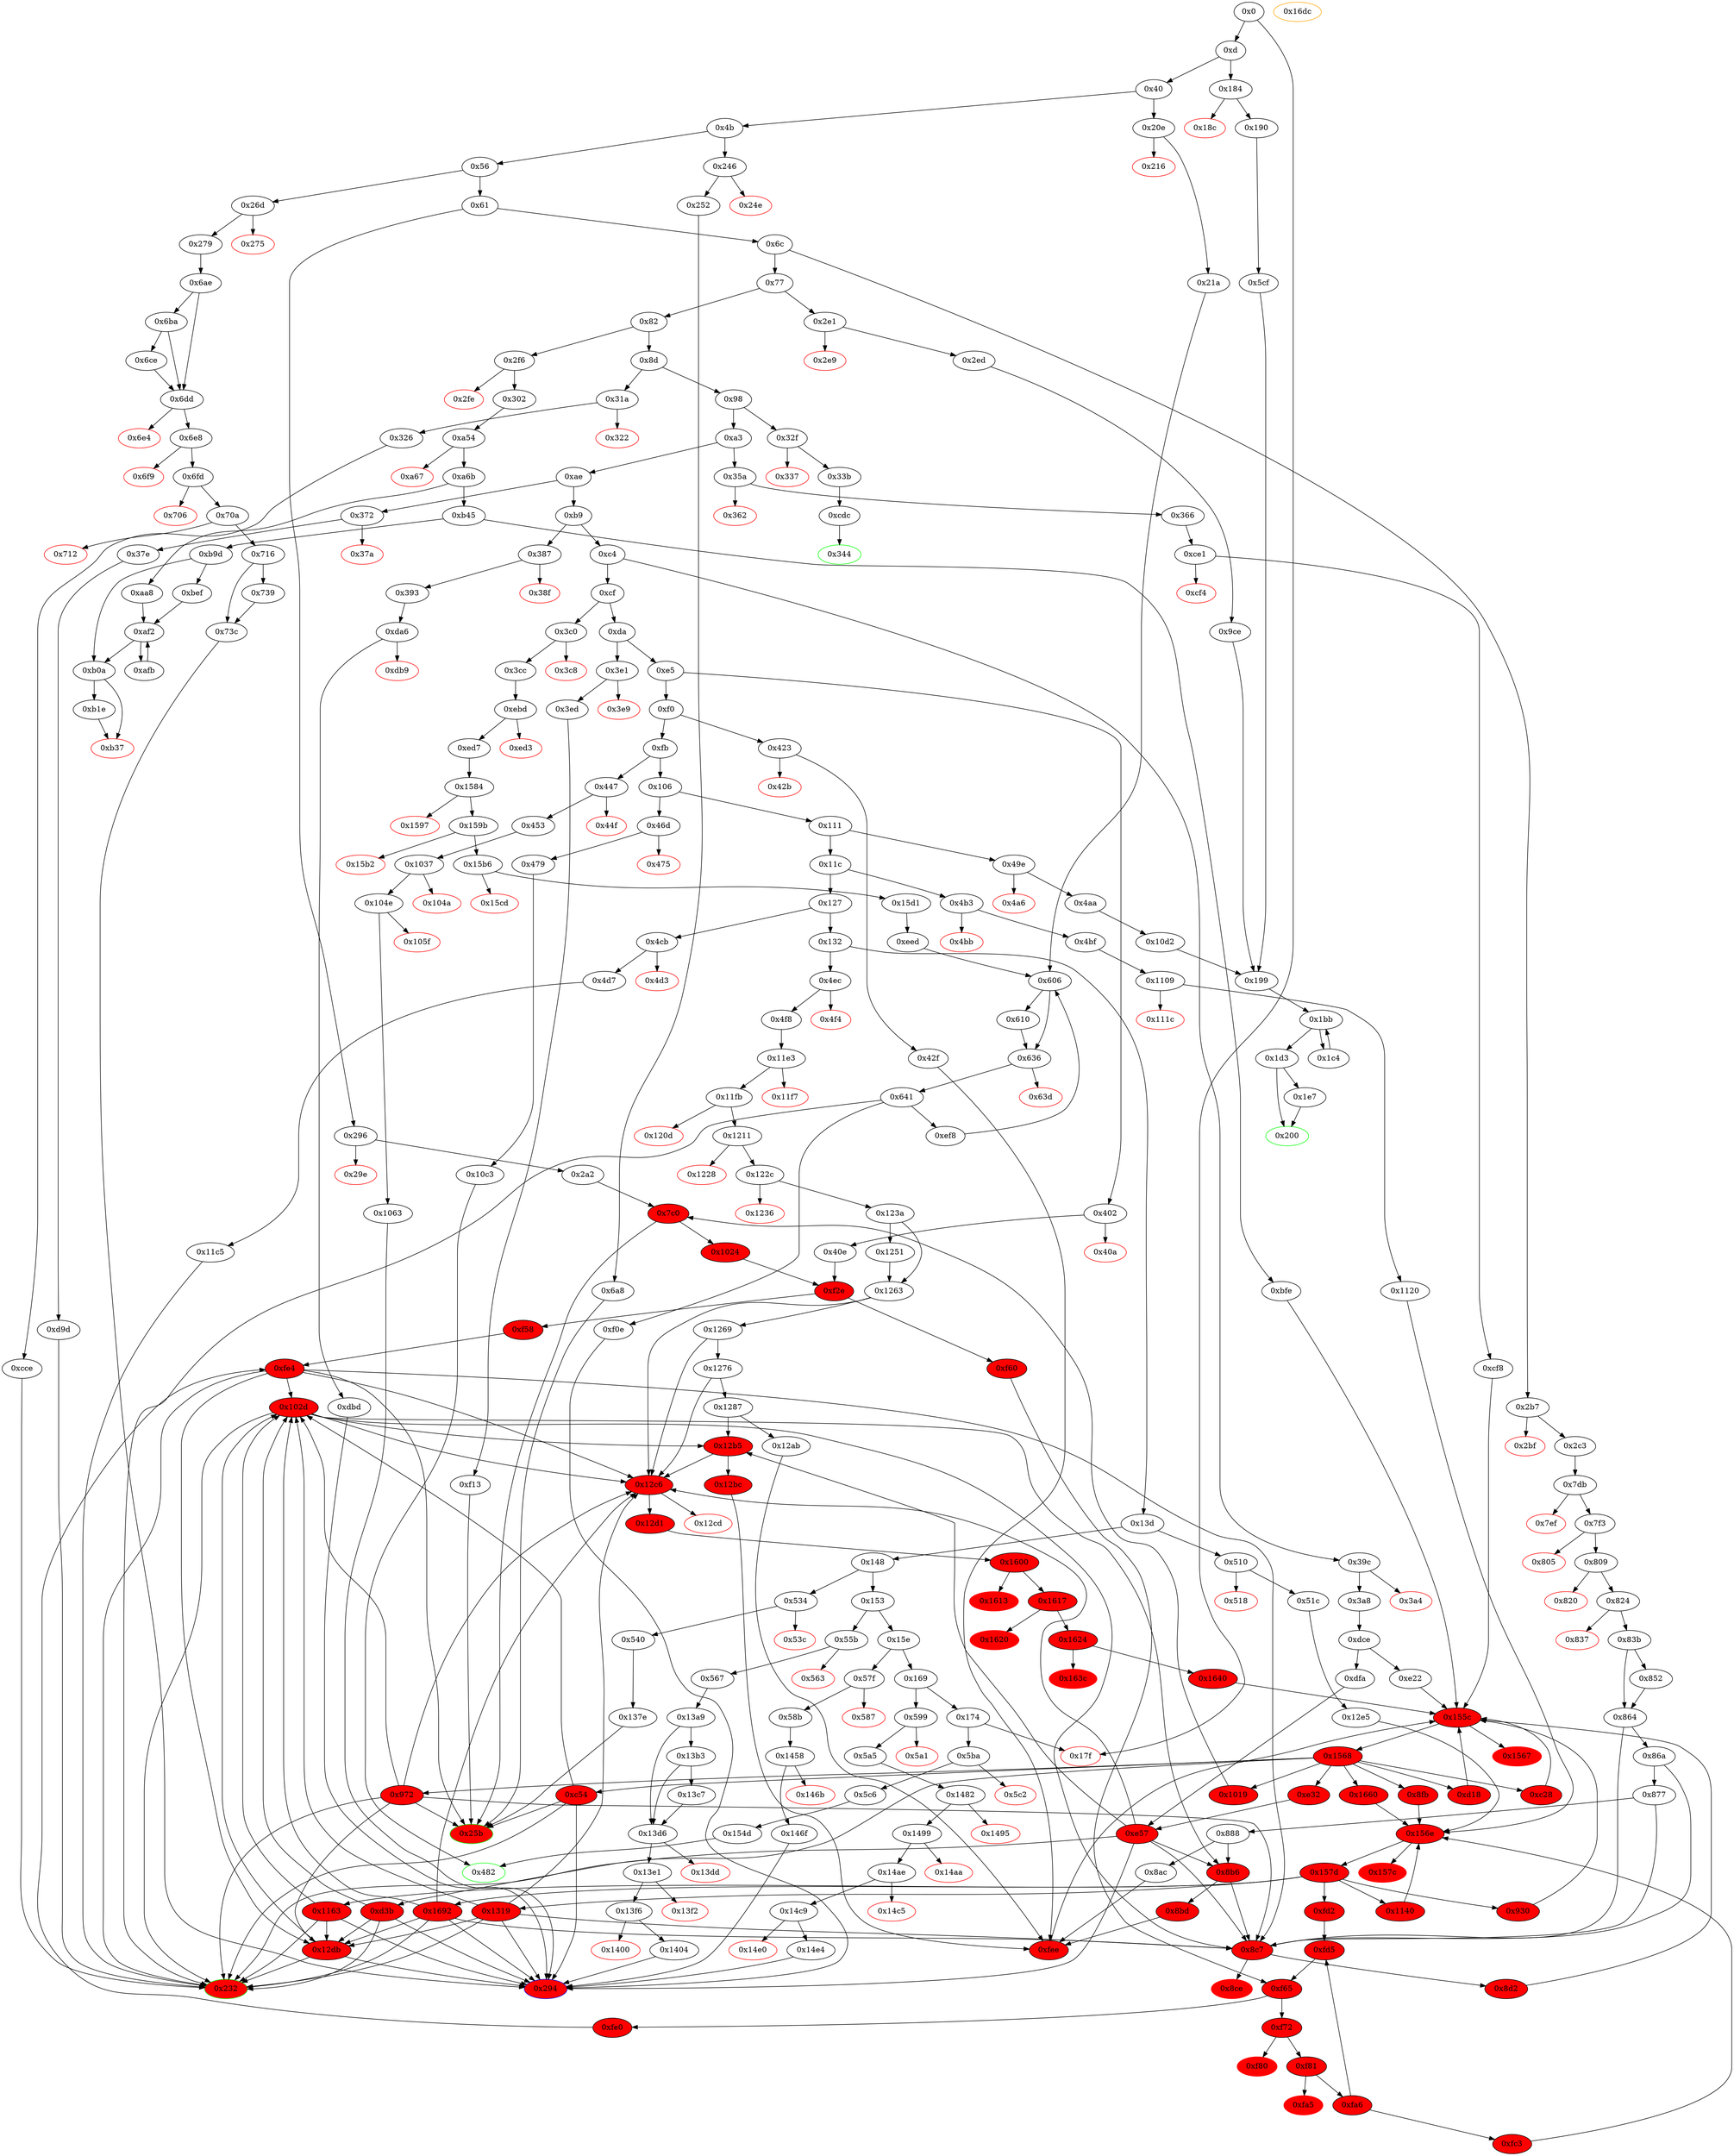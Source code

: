 strict digraph "" {
"0x137e" [fillcolor=white, id="0x137e", style=filled, tooltip="Block 0x137e\n[0x137e:0x13a8]\n---\nPredecessors: [0x540]\nSuccessors: [0x25b]\n---\n0x137e JUMPDEST\n0x137f PUSH1 0x1\n0x1381 PUSH1 0xa0\n0x1383 PUSH1 0x2\n0x1385 EXP\n0x1386 SUB\n0x1387 SWAP2\n0x1388 DUP3\n0x1389 AND\n0x138a PUSH1 0x0\n0x138c SWAP1\n0x138d DUP2\n0x138e MSTORE\n0x138f PUSH1 0x8\n0x1391 PUSH1 0x20\n0x1393 SWAP1\n0x1394 DUP2\n0x1395 MSTORE\n0x1396 PUSH1 0x40\n0x1398 DUP1\n0x1399 DUP4\n0x139a SHA3\n0x139b SWAP4\n0x139c SWAP1\n0x139d SWAP5\n0x139e AND\n0x139f DUP3\n0x13a0 MSTORE\n0x13a1 SWAP2\n0x13a2 SWAP1\n0x13a3 SWAP2\n0x13a4 MSTORE\n0x13a5 SHA3\n0x13a6 SLOAD\n0x13a7 SWAP1\n0x13a8 JUMP\n---\n0x137e: JUMPDEST \n0x137f: V1606 = 0x1\n0x1381: V1607 = 0xa0\n0x1383: V1608 = 0x2\n0x1385: V1609 = EXP 0x2 0xa0\n0x1386: V1610 = SUB 0x10000000000000000000000000000000000000000 0x1\n0x1389: V1611 = AND 0xffffffffffffffffffffffffffffffffffffffff V478\n0x138a: V1612 = 0x0\n0x138e: M[0x0] = V1611\n0x138f: V1613 = 0x8\n0x1391: V1614 = 0x20\n0x1395: M[0x20] = 0x8\n0x1396: V1615 = 0x40\n0x139a: V1616 = SHA3 0x0 0x40\n0x139e: V1617 = AND 0xffffffffffffffffffffffffffffffffffffffff V481\n0x13a0: M[0x0] = V1617\n0x13a4: M[0x20] = V1616\n0x13a5: V1618 = SHA3 0x0 0x40\n0x13a6: V1619 = S[V1618]\n0x13a8: JUMP 0x25b\n---\nEntry stack: [V11, 0x25b, V478, V481]\nStack pops: 3\nStack additions: [V1619]\nExit stack: [V11, V1619]\n\nDef sites:\nV11: {0xd.0x34}\n0x25b: {0x540.0x542}\nV478: {0x540.0x551}\nV481: {0x540.0x556}\n"];
"0x3c0" [fillcolor=white, id="0x3c0", style=filled, tooltip="Block 0x3c0\n[0x3c0:0x3c7]\n---\nPredecessors: [0xcf]\nSuccessors: [0x3c8, 0x3cc]\n---\n0x3c0 JUMPDEST\n0x3c1 CALLVALUE\n0x3c2 DUP1\n0x3c3 ISZERO\n0x3c4 PUSH2 0x3cc\n0x3c7 JUMPI\n---\n0x3c0: JUMPDEST \n0x3c1: V312 = CALLVALUE\n0x3c3: V313 = ISZERO V312\n0x3c4: V314 = 0x3cc\n0x3c7: JUMPI 0x3cc V313\n---\nEntry stack: [V11]\nStack pops: 0\nStack additions: [V312]\nExit stack: [V11, V312]\n\nDef sites:\nV11: {0xd.0x34}\n"];
"0x24e" [color=red, fillcolor=white, id="0x24e", style=filled, tooltip="Block 0x24e\n[0x24e:0x251]\n---\nPredecessors: [0x246]\nSuccessors: []\n---\n0x24e PUSH1 0x0\n0x250 DUP1\n0x251 REVERT\n---\n0x24e: V174 = 0x0\n0x251: REVERT 0x0 0x0\n---\nEntry stack: [V11, V171]\nStack pops: 0\nStack additions: []\nExit stack: [V11, V171]\n\nDef sites:\nV11: {0xd.0x34}\nV171: {0x246.0x247}\n"];
"0x1640" [fillcolor=red, id="0x1640", style=filled, tooltip="Block 0x1640\n[0x1640:0x165f]\n---\nPredecessors: [0x1624]\nSuccessors: [0x155c]\n---\n0x1640 JUMPDEST\n0x1641 CALLER\n0x1642 PUSH1 0x0\n0x1644 SWAP1\n0x1645 DUP2\n0x1646 MSTORE\n0x1647 PUSH1 0x20\n0x1649 DUP2\n0x164a SWAP1\n0x164b MSTORE\n0x164c PUSH1 0x40\n0x164e SWAP1\n0x164f SHA3\n0x1650 SLOAD\n0x1651 PUSH2 0x1660\n0x1654 SWAP1\n0x1655 DUP4\n0x1656 PUSH4 0xffffffff\n0x165b PUSH2 0x155c\n0x165e AND\n0x165f JUMP\n---\n0x1640: JUMPDEST \n0x1641: V1866 = CALLER\n0x1642: V1867 = 0x0\n0x1646: M[0x0] = V1866\n0x1647: V1868 = 0x20\n0x164b: M[0x20] = 0x0\n0x164c: V1869 = 0x40\n0x164f: V1870 = SHA3 0x0 0x40\n0x1650: V1871 = S[V1870]\n0x1651: V1872 = 0x1660\n0x1656: V1873 = 0xffffffff\n0x165b: V1874 = 0x155c\n0x165e: V1875 = AND 0x155c 0xffffffff\n0x165f: JUMP 0x155c\n---\nEntry stack: [V11, 0x232, V227, V230, S17, S16, S15, V227, S13, S12, S11, S10, S9, S8, S7, S6, S5, S4, 0x12db, S2, S1, 0x0]\nStack pops: 2\nStack additions: [S1, S0, 0x1660, V1871, S1]\nExit stack: [V11, 0x232, V227, V230, S17, S16, S15, V227, S13, S12, S11, S10, S9, S8, S7, S6, S5, S4, 0x12db, S2, S1, 0x0, 0x1660, V1871, S1]\n\nDef sites:\nV11: {0xd.0x34}\n0x232: {0x2c3.0x2c5}\nV227: {0x2c3.0x2d4}\nV230: {0x2c3.0x2d9}\nS17: {0x2c3.0x2dc, 0xd.0x34}\nS16: {0x7c0_0x2a2.0x7d8, 0x7db.0x7dc, 0xd.0x34}\nS15: {0x2c3.0x2d9, 0x2c3.0x2c5, 0x1024.0x1025}\nV227: {0x2c3.0x2d4}\nS13: {0x2c3.0x2dc, 0x2c3.0x2d9, 0xd.0x34, 0xf2e.0xf39}\nS12: {0x8bd.0x8be, 0x12bc.0x12bd, 0x3a8.0x3aa, 0xd.0x34, 0x8ac.0x8ad, 0x42f.0x431, 0xf60.0xf61, 0x2c3.0x2dc}\nS11: {0x7db.0x7dc, 0x12d1.0x12d2, 0x3a8.0x3b8, 0x2c3.0x2c5, 0xd.0x34, 0x42f.0x43f, 0xf81.0xf93, 0x2c3.0x2d4}\nS10: {0x4f8.0x4fa, 0x3a8.0x3bb, 0x2c3.0x2c5, 0xd.0x34, 0x2c3.0x2dc, 0x42f.0x442, 0x2c3.0x2d4, 0x2c3.0x2d9, 0x302.0x304, 0xfa6.0xfb8}\nS9: {0x4f8.0x508, 0xfee.0xff9, 0x2c3.0x2d4, 0xf2e.0xf39, 0x2c3.0x2d9, 0x302.0x312, 0xdce.0xdd0, 0x366.0x368}\nS8: {0x4f8.0x50b, 0x1568_0xbfe.0x156b, 0x1568_0xcf8.0x156b, 0x1568_0xfee.0x156b, 0x1568_0x8d2.0x156b, 0x1568_0xc28.0x156b, 0x1568_0x930.0x156b, 0x1568_0xd18.0x156b, 0x1568_0xe22.0x156b, 0x1568_0x1640.0x156b, 0x2c3.0x2d9, 0xd.0x34, 0x2c3.0x2dc}\nS7: {0x7db.0x7dc, 0x8bd.0x8be, 0x12bc.0x12bd, 0x7c0_0x2a2.0x7d8, 0x7c0_0x1019.0x7d8, 0x2c3.0x2dc, 0xd.0x34, 0x11e3.0x11e4}\nS6: {0x4f8.0x508, 0x7db.0x7dc, 0x7c0_0x2a2.0x7d8, 0x2c3.0x2c5, 0xd.0x34, 0x40e.0x410, 0x2c3.0x2d9, 0x1024.0x1025}\nS5: {0x7db.0x7dc, 0x12d1.0x12d2, 0x3a8.0x3b8, 0x2c3.0x2c5, 0xd.0x34, 0x2c3.0x2d4, 0x122c.0x122d, 0x40e.0x41e, 0xf81.0xf93, 0x42f.0x43f, 0x2c3.0x2d9, 0x302.0x304, 0x1024.0x1025}\nS4: {0x4f8.0x50b, 0x2c3.0x2d4, 0xd.0x34, 0xf2e.0xf39, 0x2c3.0x2d9, 0xfee.0xff9, 0x2c3.0x2dc, 0x302.0x312, 0x366.0x368}\n0x12db: {0x12d1.0x12d2}\nS2: {0x4f8.0x508, 0xfee.0xff9, 0x2c3.0x2d4, 0xf2e.0xf39, 0x2c3.0x2d9, 0x302.0x312, 0xdce.0xdd0, 0x366.0x368}\nS1: {0x4f8.0x50b, 0x1568_0xbfe.0x156b, 0x1568_0xcf8.0x156b, 0x1568_0xfee.0x156b, 0x1568_0x8d2.0x156b, 0x1568_0xc28.0x156b, 0x1568_0x930.0x156b, 0x1568_0xd18.0x156b, 0x1568_0xe22.0x156b, 0x1568_0x1640.0x156b, 0x2c3.0x2d9, 0xd.0x34, 0x2c3.0x2dc}\n0x0: {0x1600.0x1601}\n"];
"0x636" [fillcolor=white, id="0x636", style=filled, tooltip="Block 0x636\n[0x636:0x63c]\n---\nPredecessors: [0x606, 0x610]\nSuccessors: [0x63d, 0x641]\n---\n0x636 JUMPDEST\n0x637 ISZERO\n0x638 ISZERO\n0x639 PUSH2 0x641\n0x63c JUMPI\n---\n0x636: JUMPDEST \n0x637: V554 = ISZERO S0\n0x638: V555 = ISZERO V554\n0x639: V556 = 0x641\n0x63c: JUMPI 0x641 V555\n---\nEntry stack: [V11, 0x294, V324, S5, {0x232, 0xef8, 0xf0e}, S3, S2, 0x0, S0]\nStack pops: 1\nStack additions: []\nExit stack: [V11, 0x294, V324, S5, {0x232, 0xef8, 0xf0e}, S3, S2, 0x0]\n\nDef sites:\nV11: {0xd.0x34}\n0x294: {0x3cc.0x3ce}\nV324: {0x3cc.0x3dc}\nS5: {0xd.0x34, 0xed7.0xee4}\n{0x232, 0xef8, 0xf0e}: {0xef8.0xefa, 0x21a.0x21c, 0xeed.0xeee}\nS3: {0x21a.0x22a, 0x3cc.0x3dc, 0xed7.0xee4}\nS2: {0xef8.0xefe, 0x21a.0x22d, 0xeed.0xef2}\n0x0: {0x606.0x607}\nS0: {0x610.0x635, 0x606.0x60a}\n"];
"0xdce" [fillcolor=white, id="0xdce", style=filled, tooltip="Block 0xdce\n[0xdce:0xdf9]\n---\nPredecessors: [0x3a8]\nSuccessors: [0xdfa, 0xe22]\n---\n0xdce JUMPDEST\n0xdcf CALLER\n0xdd0 PUSH1 0x0\n0xdd2 SWAP1\n0xdd3 DUP2\n0xdd4 MSTORE\n0xdd5 PUSH1 0x8\n0xdd7 PUSH1 0x20\n0xdd9 SWAP1\n0xdda DUP2\n0xddb MSTORE\n0xddc PUSH1 0x40\n0xdde DUP1\n0xddf DUP4\n0xde0 SHA3\n0xde1 PUSH1 0x1\n0xde3 PUSH1 0xa0\n0xde5 PUSH1 0x2\n0xde7 EXP\n0xde8 SUB\n0xde9 DUP7\n0xdea AND\n0xdeb DUP5\n0xdec MSTORE\n0xded SWAP1\n0xdee SWAP2\n0xdef MSTORE\n0xdf0 DUP2\n0xdf1 SHA3\n0xdf2 SLOAD\n0xdf3 DUP1\n0xdf4 DUP4\n0xdf5 LT\n0xdf6 PUSH2 0xe22\n0xdf9 JUMPI\n---\n0xdce: JUMPDEST \n0xdcf: V1139 = CALLER\n0xdd0: V1140 = 0x0\n0xdd4: M[0x0] = V1139\n0xdd5: V1141 = 0x8\n0xdd7: V1142 = 0x20\n0xddb: M[0x20] = 0x8\n0xddc: V1143 = 0x40\n0xde0: V1144 = SHA3 0x0 0x40\n0xde1: V1145 = 0x1\n0xde3: V1146 = 0xa0\n0xde5: V1147 = 0x2\n0xde7: V1148 = EXP 0x2 0xa0\n0xde8: V1149 = SUB 0x10000000000000000000000000000000000000000 0x1\n0xdea: V1150 = AND V308 0xffffffffffffffffffffffffffffffffffffffff\n0xdec: M[0x0] = V1150\n0xdef: M[0x20] = V1144\n0xdf1: V1151 = SHA3 0x0 0x40\n0xdf2: V1152 = S[V1151]\n0xdf5: V1153 = LT V310 V1152\n0xdf6: V1154 = 0xe22\n0xdf9: JUMPI 0xe22 V1153\n---\nEntry stack: [V11, 0x232, V308, V310]\nStack pops: 2\nStack additions: [S1, S0, 0x0, V1152]\nExit stack: [V11, 0x232, V308, V310, 0x0, V1152]\n\nDef sites:\nV11: {0xd.0x34}\n0x232: {0x3a8.0x3aa}\nV308: {0x3a8.0x3b8}\nV310: {0x3a8.0x3bb}\n"];
"0xdfa" [fillcolor=white, id="0xdfa", style=filled, tooltip="Block 0xdfa\n[0xdfa:0xe21]\n---\nPredecessors: [0xdce]\nSuccessors: [0xe57]\n---\n0xdfa CALLER\n0xdfb PUSH1 0x0\n0xdfd SWAP1\n0xdfe DUP2\n0xdff MSTORE\n0xe00 PUSH1 0x8\n0xe02 PUSH1 0x20\n0xe04 SWAP1\n0xe05 DUP2\n0xe06 MSTORE\n0xe07 PUSH1 0x40\n0xe09 DUP1\n0xe0a DUP4\n0xe0b SHA3\n0xe0c PUSH1 0x1\n0xe0e PUSH1 0xa0\n0xe10 PUSH1 0x2\n0xe12 EXP\n0xe13 SUB\n0xe14 DUP9\n0xe15 AND\n0xe16 DUP5\n0xe17 MSTORE\n0xe18 SWAP1\n0xe19 SWAP2\n0xe1a MSTORE\n0xe1b DUP2\n0xe1c SHA3\n0xe1d SSTORE\n0xe1e PUSH2 0xe57\n0xe21 JUMP\n---\n0xdfa: V1155 = CALLER\n0xdfb: V1156 = 0x0\n0xdff: M[0x0] = V1155\n0xe00: V1157 = 0x8\n0xe02: V1158 = 0x20\n0xe06: M[0x20] = 0x8\n0xe07: V1159 = 0x40\n0xe0b: V1160 = SHA3 0x0 0x40\n0xe0c: V1161 = 0x1\n0xe0e: V1162 = 0xa0\n0xe10: V1163 = 0x2\n0xe12: V1164 = EXP 0x2 0xa0\n0xe13: V1165 = SUB 0x10000000000000000000000000000000000000000 0x1\n0xe15: V1166 = AND V308 0xffffffffffffffffffffffffffffffffffffffff\n0xe17: M[0x0] = V1166\n0xe1a: M[0x20] = V1160\n0xe1c: V1167 = SHA3 0x0 0x40\n0xe1d: S[V1167] = 0x0\n0xe1e: V1168 = 0xe57\n0xe21: JUMP 0xe57\n---\nEntry stack: [V11, 0x232, V308, V310, 0x0, V1152]\nStack pops: 4\nStack additions: [S3, S2, S1, S0]\nExit stack: [V11, 0x232, V308, V310, 0x0, V1152]\n\nDef sites:\nV11: {0xd.0x34}\n0x232: {0x3a8.0x3aa}\nV308: {0x3a8.0x3b8}\nV310: {0x3a8.0x3bb}\n0x0: {0xdce.0xdd0}\nV1152: {0xdce.0xdf2}\n"];
"0x25b" [color=green, fillcolor=red, id="0x25b", style=filled, tooltip="Block 0x25b\n[0x25b:0x26c]\n---\nPredecessors: [0x6a8, 0x7c0, 0x972, 0xc54, 0xf13, 0xfe4, 0x137e]\nSuccessors: []\n---\n0x25b JUMPDEST\n0x25c PUSH1 0x40\n0x25e DUP1\n0x25f MLOAD\n0x260 SWAP2\n0x261 DUP3\n0x262 MSTORE\n0x263 MLOAD\n0x264 SWAP1\n0x265 DUP2\n0x266 SWAP1\n0x267 SUB\n0x268 PUSH1 0x20\n0x26a ADD\n0x26b SWAP1\n0x26c RETURN\n---\n0x25b: JUMPDEST \n0x25c: V177 = 0x40\n0x25f: V178 = M[0x40]\n0x262: M[V178] = S0\n0x263: V179 = M[0x40]\n0x267: V180 = SUB V178 V179\n0x268: V181 = 0x20\n0x26a: V182 = ADD 0x20 V180\n0x26c: RETURN V179 V182\n---\nEntry stack: [S27, S26, V227, S24, S23, S22, S21, S20, S19, S18, S17, S16, S15, S14, S13, S12, S11, S10, S9, S8, S7, S6, S5, S4, S3, S2, S1, S0]\nStack pops: 1\nStack additions: []\nExit stack: [S27, S26, V227, S24, S23, S22, S21, S20, S19, S18, S17, S16, S15, S14, S13, S12, S11, S10, S9, S8, S7, S6, S5, S4, S3, S2, S1]\n\nDef sites:\nS27: {0x7c0_0x2a2.0x7d8, 0x7db.0x7dc, 0xd.0x34}\nS26: {0x2c3.0x2c5, 0x2c3.0x2d9, 0x1024.0x1025}\nV227: {0x2c3.0x2d4}\nS24: {0x2c3.0x2dc, 0x2c3.0x2d9, 0xd.0x34, 0xf2e.0xf39}\nS23: {0x8bd.0x8be, 0x12bc.0x12bd, 0x3a8.0x3aa, 0x2c3.0x2c5, 0xd.0x34, 0x8ac.0x8ad, 0x42f.0x431, 0xf60.0xf61, 0x2c3.0x2dc}\nS22: {0x7db.0x7dc, 0x12d1.0x12d2, 0x3a8.0x3b8, 0x2c3.0x2d4, 0xd.0x34, 0x42f.0x43f, 0xf81.0xf93, 0x2c3.0x2c5}\nS21: {0x3a8.0x3bb, 0x2c3.0x2c5, 0xd.0x34, 0x2c3.0x2d4, 0x2c3.0x2dc, 0x42f.0x442, 0x2c3.0x2d9, 0x302.0x304, 0xfa6.0xfb8}\nS20: {0xfee.0xff9, 0x2c3.0x2dc, 0xd.0x34, 0x2c3.0x2d9, 0xf2e.0xf39, 0x2c3.0x2d4, 0x302.0x312, 0xdce.0xdd0, 0x366.0x368}\nS19: {0x7db.0x7dc, 0x1568_0xbfe.0x156b, 0x1568_0xcf8.0x156b, 0x1568_0xfee.0x156b, 0x1568_0x8d2.0x156b, 0x1568_0xc28.0x156b, 0x1568_0x930.0x156b, 0x1568_0xd18.0x156b, 0x1568_0xe22.0x156b, 0x1568_0x1640.0x156b, 0x7c0_0x2a2.0x7d8, 0x2c3.0x2dc, 0xd.0x34, 0x2c3.0x2d9}\nS18: {0x7db.0x7dc, 0x8bd.0x8be, 0x12bc.0x12bd, 0x7c0_0x2a2.0x7d8, 0x7c0_0x1019.0x7d8, 0x2c3.0x2d9, 0xd.0x34, 0x2c3.0x2dc, 0x2c3.0x2c5, 0x1024.0x1025}\nS17: {0x7db.0x7dc, 0x7c0_0x2a2.0x7d8, 0x2c3.0x2d4, 0xd.0x34, 0x2c3.0x2d9, 0x40e.0x410, 0x2c3.0x2c5, 0x1024.0x1025}\nS16: {0x7db.0x7dc, 0x12d1.0x12d2, 0x3a8.0x3b8, 0x2c3.0x2c5, 0xd.0x34, 0x2c3.0x2d9, 0x42f.0x43f, 0x40e.0x41e, 0xf81.0xf93, 0x2c3.0x2dc, 0x2c3.0x2d4, 0x302.0x304, 0xf2e.0xf39, 0x1024.0x1025}\nS15: {0x8bd.0x8be, 0x12bc.0x12bd, 0xf60.0xf61, 0x3a8.0x3aa, 0x2c3.0x2d4, 0xd.0x34, 0x2c3.0x2d9, 0x8ac.0x8ad, 0xfee.0xff9, 0x42f.0x431, 0xf2e.0xf39, 0x2c3.0x2dc, 0x302.0x312, 0x366.0x368}\nS14: {0x7db.0x7dc, 0x1568_0xbfe.0x156b, 0x1568_0xcf8.0x156b, 0x1568_0xfee.0x156b, 0x1568_0x8d2.0x156b, 0x12d1.0x12d2, 0xfd5.0xfda, 0xd.0x34, 0xf81.0xf93, 0x2c3.0x2dc, 0x2c3.0x2d9, 0x2c3.0x2d4, 0x2c3.0x2c5, 0x8bd.0x8be, 0x12bc.0x12bd, 0x3a8.0x3aa, 0x3a8.0x3b8, 0x8ac.0x8ad, 0x42f.0x431, 0xf2e.0xf39, 0x42f.0x43f, 0xf60.0xf61}\nS13: {0x7db.0x7dc, 0x51c.0x51e, 0x12d1.0x12d2, 0xd.0x34, 0xf81.0xf93, 0x2c3.0x2d4, 0x2c3.0x2c5, 0x2c3.0x2dc, 0x2c3.0x2d9, 0x302.0x304, 0x8bd.0x8be, 0x12bc.0x12bd, 0x7c0_0x2a2.0x7d8, 0x7c0_0x1019.0x7d8, 0x3a8.0x3b8, 0x3a8.0x3aa, 0x3a8.0x3bb, 0x8ac.0x8ad, 0x42f.0x43f, 0x42f.0x431, 0x42f.0x442, 0xf60.0xf61, 0xfa6.0xfb8}\nS12: {0x7db.0x7dc, 0x51c.0x52c, 0x12d1.0x12d2, 0xfee.0xff9, 0xd.0x34, 0x40e.0x410, 0xf81.0xf93, 0xdce.0xdd0, 0x2c3.0x2d9, 0x2c3.0x2c5, 0x2c3.0x2dc, 0x2c3.0x2d4, 0x302.0x304, 0x302.0x312, 0x366.0x368, 0x4f8.0x4fa, 0x7c0_0x2a2.0x7d8, 0x3a8.0x3bb, 0x3a8.0x3b8, 0x42f.0x442, 0xf2e.0xf39, 0x42f.0x43f, 0x1024.0x1025, 0xfa6.0xfb8}\nS11: {0x7db.0x7dc, 0x156e_0x8fb.0x1573, 0x156e_0x1660.0x1573, 0x156e_0xfc3.0x1573, 0x156e_0x1140.0x1573, 0xdce.0xdd0, 0x2c3.0x2d4, 0x2c3.0x2d9, 0x2c3.0x2dc, 0x2c3.0x2c5, 0x4f8.0x508, 0x4f8.0x4fa, 0xfee.0xff9, 0x366.0x368, 0x51c.0x52f, 0x1568_0xbfe.0x156b, 0x1568_0xcf8.0x156b, 0x1568_0xfee.0x156b, 0x1568_0x8d2.0x156b, 0x1568_0xc28.0x156b, 0x1568_0xd18.0x156b, 0x1568_0xe22.0x156b, 0x1568_0x1640.0x156b, 0x1568_0x930.0x156b, 0xd.0x34, 0x40e.0x41e, 0x302.0x312, 0x302.0x304, 0x4bf.0x4c1, 0x3a8.0x3bb, 0x42f.0x442, 0xf2e.0xf39, 0x1024.0x1025, 0xfa6.0xfb8}\nS10: {0x7db.0x7dc, 0x1568_0xbfe.0x156b, 0x1568_0xcf8.0x156b, 0x1568_0xfee.0x156b, 0x1568_0x8d2.0x156b, 0x1568_0xc28.0x156b, 0x1568_0x930.0x156b, 0x1568_0xd18.0x156b, 0x1568_0xe22.0x156b, 0x1568_0x1640.0x156b, 0xfee.0xff9, 0xd.0x34, 0xdce.0xdd0, 0x2c3.0x2dc, 0x2c3.0x2d9, 0x2c3.0x2d4, 0x302.0x312, 0x4f8.0x50b, 0x4f8.0x508, 0x8bd.0x8be, 0x12bc.0x12bd, 0x7c0_0x2a2.0x7d8, 0x7c0_0x1019.0x7d8, 0xf2e.0xf39, 0x366.0x368}\nS9: {0x7db.0x7dc, 0x1568_0xbfe.0x156b, 0x1568_0xcf8.0x156b, 0x1568_0xfee.0x156b, 0x1568_0x8d2.0x156b, 0x1568_0xc28.0x156b, 0x1568_0x930.0x156b, 0x1568_0xd18.0x156b, 0x1568_0xe22.0x156b, 0x1568_0x1640.0x156b, 0xd.0x34, 0x40e.0x410, 0x2c3.0x2dc, 0x2c3.0x2d9, 0x2c3.0x2c5, 0x4f8.0x50b, 0x8bd.0x8be, 0x12bc.0x12bd, 0x7c0_0x2a2.0x7d8, 0x7c0_0x1019.0x7d8, 0x3a8.0x3aa, 0x8ac.0x8ad, 0x42f.0x431, 0xf60.0xf61, 0x11e3.0x11e4, 0x1024.0x1025}\nS8: {0x7db.0x7dc, 0x12d1.0x12d2, 0xd.0x34, 0x40e.0x410, 0xf81.0xf93, 0x40e.0x41e, 0x2c3.0x2d4, 0x2c3.0x2c5, 0x2c3.0x2d9, 0x2c3.0x2dc, 0x302.0x304, 0x4f8.0x508, 0x8bd.0x8be, 0x12bc.0x12bd, 0x7c0_0x2a2.0x7d8, 0x7c0_0x1019.0x7d8, 0x3a8.0x3b8, 0x42f.0x43f, 0x11e3.0x11e4, 0x1024.0x1025}\nS7: {0x7db.0x7dc, 0x51c.0x51e, 0x12d1.0x12d2, 0xfee.0xff9, 0xf2e.0xf39, 0xd.0x34, 0x40e.0x41e, 0xf81.0xf93, 0x40e.0x410, 0x2c3.0x2d9, 0x2c3.0x2dc, 0x2c3.0x2c5, 0x2c3.0x2d4, 0x302.0x304, 0x302.0x312, 0x366.0x368, 0x4f8.0x508, 0x7c0_0x2a2.0x7d8, 0x7c0_0x1019.0x7d8, 0x3a8.0x3bb, 0x3a8.0x3b8, 0x122c.0x122d, 0x42f.0x442, 0x42f.0x43f, 0x1024.0x1025, 0xfa6.0xfb8}\nS6: {0x7db.0x7dc, 0x1568_0xbfe.0x156b, 0x1568_0xcf8.0x156b, 0x1568_0xfee.0x156b, 0x12d1.0x12d2, 0x1568_0x8d2.0x156b, 0xfd5.0xfda, 0xf2e.0xf39, 0xd.0x34, 0xdce.0xdd0, 0x40e.0x41e, 0xf81.0xf93, 0x2c3.0x2d9, 0x2c3.0x2d4, 0x2c3.0x2dc, 0x2c3.0x2c5, 0x302.0x312, 0x302.0x304, 0x4f8.0x50b, 0x8bd.0x8be, 0x12bc.0x12bd, 0x3a8.0x3b8, 0x3a8.0x3aa, 0x122c.0x122d, 0x42f.0x43f, 0xfee.0xff9, 0x8ac.0x8ad, 0xf60.0xf61, 0x42f.0x431, 0x1024.0x1025, 0x366.0x368}\nS5: {0x7db.0x7dc, 0x12d1.0x12d2, 0xfd5.0xfda, 0x2c3.0x2dc, 0x2c3.0x2d9, 0x2c3.0x2d4, 0x2c3.0x2c5, 0x4f8.0x50b, 0xfee.0xff9, 0xf60.0xf61, 0x366.0x368, 0x1568_0xbfe.0x156b, 0x1568_0xcf8.0x156b, 0x1568_0xfee.0x156b, 0x1568_0x8d2.0x156b, 0x1568_0xc28.0x156b, 0x1568_0x930.0x156b, 0x1568_0xd18.0x156b, 0x1568_0xe22.0x156b, 0x1568_0x1640.0x156b, 0x51c.0x51e, 0xd.0x34, 0xf81.0xf93, 0x302.0x312, 0x8bd.0x8be, 0x12bc.0x12bd, 0x7c0_0x2a2.0x7d8, 0x7c0_0x1019.0x7d8, 0x3a8.0x3aa, 0x12ab.0x12ac, 0x3a8.0x3b8, 0x8ac.0x8ad, 0x42f.0x431, 0xf2e.0xf39, 0x42f.0x43f}\nS4: {0x7db.0x7dc, 0x51c.0x51e, 0x51c.0x52c, 0x12d1.0x12d2, 0xf2e.0xf39, 0xd.0x34, 0x40e.0x41e, 0xf81.0xf93, 0x40e.0x410, 0x2c3.0x2dc, 0x2c3.0x2d4, 0x2c3.0x2d9, 0x2c3.0x2c5, 0x302.0x304, 0x4f8.0x4fa, 0x8bd.0x8be, 0x12bc.0x12bd, 0x7c0_0x2a2.0x7d8, 0x7c0_0x1019.0x7d8, 0x3a8.0x3b8, 0x3a8.0x3bb, 0x122c.0x122d, 0x42f.0x43f, 0x42f.0x442, 0x1024.0x1025, 0xfa6.0xfb8}\nS3: {0x7db.0x7dc, 0x51c.0x52c, 0x51c.0x52f, 0x156e_0x8fb.0x1573, 0x156e_0x1660.0x1573, 0x156e_0xfc3.0x1573, 0x156e_0x1140.0x1573, 0xf2e.0xf39, 0xd.0x34, 0xdce.0xdd0, 0x40e.0x410, 0x40e.0x41e, 0x2c3.0x2d9, 0x2c3.0x2c5, 0x2c3.0x2dc, 0x2c3.0x2d4, 0x302.0x304, 0x302.0x312, 0x4f8.0x50b, 0x4f8.0x508, 0x4f8.0x4fa, 0x4bf.0x4c1, 0x7c0_0x2a2.0x7d8, 0x3a8.0x3bb, 0x42f.0x442, 0xfee.0xff9, 0xfa6.0xfb8, 0x1024.0x1025, 0x366.0x368}\nS2: {0x7db.0x7dc, 0x156e_0x8fb.0x1573, 0x12d1.0x12d2, 0x156e_0x1660.0x1573, 0x156e_0xfc3.0x1573, 0x156e_0x1140.0x1573, 0x156e_0x1120.0x1573, 0x156e_0x12e5.0x1573, 0xdce.0xdd0, 0x2c3.0x2d9, 0x2c3.0x2d4, 0x2c3.0x2c5, 0x2c3.0x2dc, 0x4f8.0x50b, 0x4f8.0x508, 0xfee.0xff9, 0x366.0x368, 0x51c.0x52f, 0x1568_0xbfe.0x156b, 0x1568_0xcf8.0x156b, 0x1568_0xfee.0x156b, 0x1568_0xc28.0x156b, 0x1568_0x930.0x156b, 0x1568_0xd18.0x156b, 0x1568_0xe22.0x156b, 0x1568_0x1640.0x156b, 0x1568_0x8d2.0x156b, 0xd.0x34, 0x40e.0x41e, 0xf81.0xf93, 0x302.0x304, 0x302.0x312, 0x4bf.0x4c1, 0x3a8.0x3b8, 0x42f.0x43f, 0xf2e.0xf39, 0x1024.0x1025}\nS1: {0x7db.0x7dc, 0x1568_0xbfe.0x156b, 0x1568_0xc28.0x156b, 0x1568_0x930.0x156b, 0x1568_0x8d2.0x156b, 0x1568_0xcf8.0x156b, 0x1568_0xd18.0x156b, 0x1568_0xe22.0x156b, 0x1568_0xfee.0x156b, 0x1568_0x1640.0x156b, 0xd.0x34, 0x2c3.0x2dc, 0x2c3.0x2d9, 0x4f8.0x50b, 0x8bd.0x8be, 0x12bc.0x12bd, 0x7c0_0x2a2.0x7d8, 0x7c0_0x1019.0x7d8, 0x3a8.0x3aa, 0x8ac.0x8ad, 0x42f.0x431, 0xf60.0xf61, 0x11e3.0x11e4}\nS0: {0xf58.0xf58, 0x137e.0x13a6, 0x156e_0x8fb.0x1573, 0x972.0x9c3, 0xf13.0xf2b, 0x156e_0x1140.0x1573, 0x7c0.0x7d8, 0x156e_0xfc3.0x1573, 0x156e_0x1660.0x1573, 0x156e_0x1120.0x1573, 0x156e_0x12e5.0x1573, 0x6a8.0x6ab, 0xf2e.0xf39}\n"];
"0x7c0" [fillcolor=red, id="0x7c0", style=filled, tooltip="Block 0x7c0\n[0x7c0:0x7da]\n---\nPredecessors: [0x2a2, 0x1019]\nSuccessors: [0x25b, 0x1024]\n---\n0x7c0 JUMPDEST\n0x7c1 PUSH1 0x1\n0x7c3 PUSH1 0xa0\n0x7c5 PUSH1 0x2\n0x7c7 EXP\n0x7c8 SUB\n0x7c9 AND\n0x7ca PUSH1 0x0\n0x7cc SWAP1\n0x7cd DUP2\n0x7ce MSTORE\n0x7cf PUSH1 0xc\n0x7d1 PUSH1 0x20\n0x7d3 MSTORE\n0x7d4 PUSH1 0x40\n0x7d6 SWAP1\n0x7d7 SHA3\n0x7d8 SLOAD\n0x7d9 SWAP1\n0x7da JUMP\n---\n0x7c0: JUMPDEST \n0x7c1: V671 = 0x1\n0x7c3: V672 = 0xa0\n0x7c5: V673 = 0x2\n0x7c7: V674 = EXP 0x2 0xa0\n0x7c8: V675 = SUB 0x10000000000000000000000000000000000000000 0x1\n0x7c9: V676 = AND 0xffffffffffffffffffffffffffffffffffffffff S0\n0x7ca: V677 = 0x0\n0x7ce: M[0x0] = V676\n0x7cf: V678 = 0xc\n0x7d1: V679 = 0x20\n0x7d3: M[0x20] = 0xc\n0x7d4: V680 = 0x40\n0x7d7: V681 = SHA3 0x0 0x40\n0x7d8: V682 = S[V681]\n0x7da: JUMP {0x25b, 0x1024}\n---\nEntry stack: [V11, 0x232, V227, V230, S29, S28, S27, V227, S25, S24, S23, S22, S21, S20, S19, S18, S17, S16, S15, S14, S13, S12, S11, S10, S9, S8, S7, S6, S5, S4, S3, S2, {0x25b, 0x1024}, S0]\nStack pops: 2\nStack additions: [V682]\nExit stack: [V11, 0x232, V227, V230, S29, S28, S27, V227, S25, S24, S23, S22, S21, S20, S19, S18, S17, S16, S15, S14, S13, S12, S11, S10, S9, S8, S7, S6, S5, S4, S3, S2, V682]\n\nDef sites:\nV11: {0xd.0x34}\n0x232: {0x2c3.0x2c5}\nV227: {0x2c3.0x2d4}\nV230: {0x2c3.0x2d9}\nS29: {0x2c3.0x2dc, 0xd.0x34}\nS28: {0x7c0_0x2a2.0x7d8, 0x7db.0x7dc, 0xd.0x34}\nS27: {0x2c3.0x2c5, 0x2c3.0x2d9, 0x1024.0x1025}\nV227: {0x2c3.0x2d4}\nS25: {0x2c3.0x2dc, 0x2c3.0x2d9, 0xd.0x34, 0xf2e.0xf39}\nS24: {0x8bd.0x8be, 0x12bc.0x12bd, 0x3a8.0x3aa, 0xd.0x34, 0x8ac.0x8ad, 0x42f.0x431, 0xf60.0xf61, 0x2c3.0x2dc}\nS23: {0x7db.0x7dc, 0x12d1.0x12d2, 0x3a8.0x3b8, 0x2c3.0x2d4, 0xd.0x34, 0x42f.0x43f, 0xf81.0xf93, 0x2c3.0x2c5}\nS22: {0x3a8.0x3bb, 0x2c3.0x2c5, 0xd.0x34, 0x2c3.0x2d4, 0x2c3.0x2dc, 0x42f.0x442, 0x2c3.0x2d9, 0x302.0x304, 0xfa6.0xfb8}\nS21: {0xf2e.0xf39, 0x2c3.0x2d4, 0xfee.0xff9, 0x2c3.0x2d9, 0x302.0x312, 0xdce.0xdd0, 0x366.0x368}\nS20: {0x1568_0xbfe.0x156b, 0x1568_0xcf8.0x156b, 0x1568_0xfee.0x156b, 0x1568_0x8d2.0x156b, 0x1568_0xc28.0x156b, 0x1568_0x930.0x156b, 0x1568_0xd18.0x156b, 0x1568_0xe22.0x156b, 0x1568_0x1640.0x156b, 0x2c3.0x2dc, 0xd.0x34, 0x2c3.0x2d9}\nS19: {0x7db.0x7dc, 0x8bd.0x8be, 0x12bc.0x12bd, 0xd.0x34, 0x7c0_0x2a2.0x7d8, 0x2c3.0x2dc, 0x7c0_0x1019.0x7d8}\nS18: {0x7db.0x7dc, 0x2c3.0x2c5, 0xd.0x34, 0x40e.0x410, 0x7c0_0x2a2.0x7d8, 0x2c3.0x2d9, 0x1024.0x1025}\nS17: {0x7db.0x7dc, 0x12d1.0x12d2, 0x3a8.0x3b8, 0x2c3.0x2c5, 0xd.0x34, 0x2c3.0x2d9, 0x42f.0x43f, 0x40e.0x41e, 0xf81.0xf93, 0x2c3.0x2d4, 0x302.0x304, 0x1024.0x1025}\nS16: {0x2c3.0x2dc, 0xd.0x34, 0xf2e.0xf39, 0x2c3.0x2d4, 0xfee.0xff9, 0x2c3.0x2d9, 0x302.0x312, 0x366.0x368}\nS15: {0x8bd.0x8be, 0x1568_0xbfe.0x156b, 0x1568_0xcf8.0x156b, 0x1568_0xfee.0x156b, 0x1568_0x8d2.0x156b, 0x12bc.0x12bd, 0xfd5.0xfda, 0x3a8.0x3aa, 0x2c3.0x2dc, 0xd.0x34, 0x8ac.0x8ad, 0x42f.0x431, 0xf2e.0xf39, 0xf60.0xf61, 0x2c3.0x2d9}\nS14: {0x7db.0x7dc, 0x51c.0x51e, 0x12d1.0x12d2, 0xd.0x34, 0xf81.0xf93, 0x2c3.0x2d4, 0x2c3.0x2c5, 0x2c3.0x2dc, 0x8bd.0x8be, 0x12bc.0x12bd, 0x7c0_0x2a2.0x7d8, 0x7c0_0x1019.0x7d8, 0x3a8.0x3b8, 0x3a8.0x3aa, 0x8ac.0x8ad, 0x42f.0x43f, 0x42f.0x431, 0xf60.0xf61}\nS13: {0x7db.0x7dc, 0x51c.0x52c, 0x12d1.0x12d2, 0xd.0x34, 0x40e.0x410, 0xf81.0xf93, 0x2c3.0x2d9, 0x2c3.0x2c5, 0x2c3.0x2dc, 0x2c3.0x2d4, 0x302.0x304, 0x4f8.0x4fa, 0x7c0_0x2a2.0x7d8, 0x3a8.0x3bb, 0x3a8.0x3b8, 0x42f.0x442, 0xf2e.0xf39, 0x42f.0x43f, 0x1024.0x1025, 0xfa6.0xfb8}\nS12: {0x7db.0x7dc, 0x51c.0x52f, 0x156e_0x8fb.0x1573, 0x156e_0x1660.0x1573, 0x156e_0xfc3.0x1573, 0x156e_0x1140.0x1573, 0xf2e.0xf39, 0xd.0x34, 0xdce.0xdd0, 0x40e.0x41e, 0x2c3.0x2d4, 0x2c3.0x2d9, 0x2c3.0x2dc, 0x2c3.0x2c5, 0x302.0x312, 0x302.0x304, 0x4f8.0x508, 0x4f8.0x4fa, 0x4bf.0x4c1, 0x3a8.0x3bb, 0x42f.0x442, 0xfee.0xff9, 0xfa6.0xfb8, 0x1024.0x1025, 0x366.0x368}\nS11: {0x1568_0xbfe.0x156b, 0x1568_0xcf8.0x156b, 0x1568_0xfee.0x156b, 0x1568_0x8d2.0x156b, 0x1568_0xc28.0x156b, 0x1568_0x930.0x156b, 0x1568_0xd18.0x156b, 0x1568_0xe22.0x156b, 0x1568_0x1640.0x156b, 0xfee.0xff9, 0xd.0x34, 0xdce.0xdd0, 0x2c3.0x2dc, 0x2c3.0x2d9, 0x2c3.0x2d4, 0x302.0x312, 0x4f8.0x50b, 0x4f8.0x508, 0xf2e.0xf39, 0x366.0x368}\nS10: {0x7db.0x7dc, 0x1568_0xbfe.0x156b, 0x1568_0xcf8.0x156b, 0x1568_0xfee.0x156b, 0x1568_0x8d2.0x156b, 0x1568_0xc28.0x156b, 0x1568_0x930.0x156b, 0x1568_0xd18.0x156b, 0x1568_0xe22.0x156b, 0x1568_0x1640.0x156b, 0xd.0x34, 0x2c3.0x2dc, 0x2c3.0x2d9, 0x4f8.0x50b, 0x8bd.0x8be, 0x12bc.0x12bd, 0x7c0_0x2a2.0x7d8, 0x7c0_0x1019.0x7d8, 0x3a8.0x3aa, 0x8ac.0x8ad, 0x42f.0x431, 0xf60.0xf61, 0x11e3.0x11e4}\nS9: {0x7db.0x7dc, 0x12d1.0x12d2, 0xd.0x34, 0x40e.0x410, 0xf81.0xf93, 0x2c3.0x2d4, 0x2c3.0x2c5, 0x2c3.0x2d9, 0x2c3.0x2dc, 0x4f8.0x508, 0x8bd.0x8be, 0x12bc.0x12bd, 0x7c0_0x2a2.0x7d8, 0x7c0_0x1019.0x7d8, 0x3a8.0x3b8, 0x42f.0x43f, 0x11e3.0x11e4, 0x1024.0x1025}\nS8: {0x7db.0x7dc, 0x51c.0x51e, 0x12d1.0x12d2, 0xd.0x34, 0x40e.0x41e, 0xf81.0xf93, 0x40e.0x410, 0x2c3.0x2d9, 0x2c3.0x2dc, 0x2c3.0x2c5, 0x2c3.0x2d4, 0x302.0x304, 0x4f8.0x508, 0x7c0_0x2a2.0x7d8, 0x7c0_0x1019.0x7d8, 0x3a8.0x3bb, 0x3a8.0x3b8, 0x122c.0x122d, 0x42f.0x442, 0x42f.0x43f, 0x1024.0x1025, 0xfa6.0xfb8}\nS7: {0x7db.0x7dc, 0x12d1.0x12d2, 0xfee.0xff9, 0xd.0x34, 0xdce.0xdd0, 0x40e.0x41e, 0xf81.0xf93, 0x2c3.0x2d9, 0x2c3.0x2d4, 0x302.0x312, 0x2c3.0x2dc, 0x2c3.0x2c5, 0x302.0x304, 0x4f8.0x50b, 0x3a8.0x3b8, 0x122c.0x122d, 0x42f.0x43f, 0xf2e.0xf39, 0x1024.0x1025, 0x366.0x368}\nS6: {0x1568_0xbfe.0x156b, 0x1568_0xcf8.0x156b, 0x1568_0xfee.0x156b, 0x1568_0x8d2.0x156b, 0x1568_0xc28.0x156b, 0x1568_0x930.0x156b, 0x1568_0xd18.0x156b, 0xfd5.0xfda, 0x1568_0xe22.0x156b, 0x1568_0x1640.0x156b, 0xf2e.0xf39, 0xd.0x34, 0x2c3.0x2dc, 0x2c3.0x2d9, 0x2c3.0x2d4, 0x302.0x312, 0x4f8.0x50b, 0x8bd.0x8be, 0x12bc.0x12bd, 0x3a8.0x3aa, 0x12ab.0x12ac, 0x8ac.0x8ad, 0x42f.0x431, 0xfee.0xff9, 0xf60.0xf61, 0x366.0x368}\nS5: {0x7db.0x7dc, 0x51c.0x51e, 0x12d1.0x12d2, 0xd.0x34, 0x40e.0x41e, 0xf81.0xf93, 0x2c3.0x2dc, 0x2c3.0x2d4, 0x2c3.0x2d9, 0x2c3.0x2c5, 0x302.0x304, 0x8bd.0x8be, 0x12bc.0x12bd, 0x7c0_0x2a2.0x7d8, 0x7c0_0x1019.0x7d8, 0x3a8.0x3b8, 0x122c.0x122d, 0x42f.0x43f, 0x1024.0x1025}\nS4: {0x7db.0x7dc, 0x51c.0x52c, 0xf2e.0xf39, 0xd.0x34, 0x40e.0x410, 0xdce.0xdd0, 0x2c3.0x2d9, 0x2c3.0x2c5, 0x2c3.0x2dc, 0x302.0x304, 0x2c3.0x2d4, 0x302.0x312, 0x4f8.0x50b, 0x4f8.0x508, 0x7c0_0x2a2.0x7d8, 0x3a8.0x3bb, 0x42f.0x442, 0xfee.0xff9, 0xfa6.0xfb8, 0x1024.0x1025, 0x366.0x368}\nS3: {0x7db.0x7dc, 0x156e_0x8fb.0x1573, 0x12d1.0x12d2, 0x156e_0x1660.0x1573, 0x156e_0xfc3.0x1573, 0x156e_0x1140.0x1573, 0x156e_0x1120.0x1573, 0x156e_0x12e5.0x1573, 0xdce.0xdd0, 0x2c3.0x2d9, 0x2c3.0x2d4, 0x2c3.0x2c5, 0x2c3.0x2dc, 0x4f8.0x50b, 0xfee.0xff9, 0x366.0x368, 0x51c.0x52f, 0x1568_0xbfe.0x156b, 0x1568_0xcf8.0x156b, 0x1568_0xfee.0x156b, 0x1568_0xc28.0x156b, 0x1568_0x930.0x156b, 0x1568_0xd18.0x156b, 0x1568_0xe22.0x156b, 0x1568_0x1640.0x156b, 0x1568_0x8d2.0x156b, 0xd.0x34, 0x40e.0x41e, 0xf81.0xf93, 0x302.0x304, 0x302.0x312, 0x4bf.0x4c1, 0x3a8.0x3b8, 0x42f.0x43f, 0xf2e.0xf39, 0x1024.0x1025}\nS2: {0xd.0x34, 0x1568.0x156b}\n{0x25b, 0x1024}: {0x1019.0x101c, 0x2a2.0x2a4}\nS0: {0x7db.0x7dc, 0x51c.0x51e, 0x12d1.0x12d2, 0xd.0x34, 0x40e.0x41e, 0xf81.0xf93, 0x2c3.0x2dc, 0x2c3.0x2d4, 0x2c3.0x2d9, 0x2c3.0x2c5, 0x302.0x304, 0x8bd.0x8be, 0x12bc.0x12bd, 0x7c0_0x2a2.0x7d8, 0x7c0_0x1019.0x7d8, 0x3a8.0x3b8, 0x122c.0x122d, 0x42f.0x43f, 0x2a2.0x2b2, 0x1024.0x1025}\n"];
"0x4bb" [color=red, fillcolor=white, id="0x4bb", style=filled, tooltip="Block 0x4bb\n[0x4bb:0x4be]\n---\nPredecessors: [0x4b3]\nSuccessors: []\n---\n0x4bb PUSH1 0x0\n0x4bd DUP1\n0x4be REVERT\n---\n0x4bb: V415 = 0x0\n0x4be: REVERT 0x0 0x0\n---\nEntry stack: [V11, V412]\nStack pops: 0\nStack additions: []\nExit stack: [V11, V412]\n\nDef sites:\nV11: {0xd.0x34}\nV412: {0x4b3.0x4b4}\n"];
"0x2b7" [fillcolor=white, id="0x2b7", style=filled, tooltip="Block 0x2b7\n[0x2b7:0x2be]\n---\nPredecessors: [0x6c]\nSuccessors: [0x2bf, 0x2c3]\n---\n0x2b7 JUMPDEST\n0x2b8 CALLVALUE\n0x2b9 DUP1\n0x2ba ISZERO\n0x2bb PUSH2 0x2c3\n0x2be JUMPI\n---\n0x2b7: JUMPDEST \n0x2b8: V215 = CALLVALUE\n0x2ba: V216 = ISZERO V215\n0x2bb: V217 = 0x2c3\n0x2be: JUMPI 0x2c3 V216\n---\nEntry stack: [V11]\nStack pops: 0\nStack additions: [V215]\nExit stack: [V11, V215]\n\nDef sites:\nV11: {0xd.0x34}\n"];
"0x102d" [fillcolor=red, id="0x102d", style=filled, tooltip="Block 0x102d\n[0x102d:0x1036]\n---\nPredecessors: [0x972, 0xc54, 0xd3b, 0xfe4, 0x1163, 0x12db, 0x1319, 0x1692]\nSuccessors: [0x232, 0x8b6, 0x8c7, 0x12b5, 0x12c6]\n---\n0x102d JUMPDEST\n0x102e ADD\n0x102f GT\n0x1030 ISZERO\n0x1031 SWAP4\n0x1032 SWAP3\n0x1033 POP\n0x1034 POP\n0x1035 POP\n0x1036 JUMP\n---\n0x102d: JUMPDEST \n0x102e: V1333 = ADD S0 S1\n0x102f: V1334 = GT V1333 S2\n0x1030: V1335 = ISZERO V1334\n0x1036: JUMP S6\n---\nEntry stack: [V11, 0x232, V227, V230, S20, S19, S18, V227, S16, S15, S14, S13, S12, S11, S10, S9, S8, S7, S6, S5, S4, S3, S2, S1, S0]\nStack pops: 7\nStack additions: [V1335]\nExit stack: [V11, 0x232, V227, V230, S20, S19, S18, V227, S16, S15, S14, S13, S12, S11, S10, S9, S8, S7, V1335]\n\nDef sites:\nV11: {0xd.0x34}\n0x232: {0x2c3.0x2c5}\nV227: {0x2c3.0x2d4}\nV230: {0x2c3.0x2d9}\nS20: {0x2c3.0x2dc, 0xd.0x34}\nS19: {0x7c0_0x2a2.0x7d8, 0x7db.0x7dc, 0xd.0x34}\nS18: {0x2c3.0x2d9, 0x2c3.0x2c5, 0x1024.0x1025}\nV227: {0x2c3.0x2d4}\nS16: {0x2c3.0x2d9, 0x2c3.0x2dc, 0xd.0x34, 0xf2e.0xf39}\nS15: {0x8bd.0x8be, 0x12bc.0x12bd, 0x3a8.0x3aa, 0xd.0x34, 0x8ac.0x8ad, 0x42f.0x431, 0xf60.0xf61, 0x2c3.0x2dc}\nS14: {0x7db.0x7dc, 0x12d1.0x12d2, 0x3a8.0x3b8, 0x2c3.0x2d4, 0xd.0x34, 0x42f.0x43f, 0xf81.0xf93, 0x2c3.0x2c5}\nS13: {0x3a8.0x3bb, 0x2c3.0x2c5, 0xd.0x34, 0x2c3.0x2d4, 0x2c3.0x2dc, 0x42f.0x442, 0x2c3.0x2d9, 0x302.0x304, 0xfa6.0xfb8}\nS12: {0xf2e.0xf39, 0x2c3.0x2d4, 0xfee.0xff9, 0x2c3.0x2d9, 0x302.0x312, 0xdce.0xdd0, 0x366.0x368}\nS11: {0x1568_0xbfe.0x156b, 0x1568_0xcf8.0x156b, 0x1568_0xfee.0x156b, 0x1568_0x8d2.0x156b, 0x1568_0xc28.0x156b, 0x1568_0x930.0x156b, 0x1568_0xd18.0x156b, 0x1568_0xe22.0x156b, 0x1568_0x1640.0x156b, 0x2c3.0x2d9, 0xd.0x34, 0x2c3.0x2dc}\nS10: {0x7db.0x7dc, 0x8bd.0x8be, 0x12bc.0x12bd, 0xd.0x34, 0x7c0_0x2a2.0x7d8, 0x2c3.0x2dc, 0x7c0_0x1019.0x7d8}\nS9: {0x7db.0x7dc, 0x2c3.0x2c5, 0xd.0x34, 0x40e.0x410, 0x7c0_0x2a2.0x7d8, 0x2c3.0x2d9, 0x1024.0x1025}\nS8: {0x7db.0x7dc, 0x12d1.0x12d2, 0x3a8.0x3b8, 0x2c3.0x2d9, 0xd.0x34, 0x2c3.0x2d4, 0x42f.0x43f, 0x40e.0x41e, 0xf81.0xf93, 0x2c3.0x2c5, 0x302.0x304, 0x1024.0x1025}\nS7: {0x2c3.0x2dc, 0xd.0x34, 0xf2e.0xf39, 0x2c3.0x2d4, 0xfee.0xff9, 0x2c3.0x2d9, 0x302.0x312, 0x366.0x368}\nS6: {0x8bd.0x8be, 0x1568_0xbfe.0x156b, 0x1568_0xcf8.0x156b, 0x1568_0xfee.0x156b, 0x1568_0x8d2.0x156b, 0x12bc.0x12bd, 0xfd5.0xfda, 0x3a8.0x3aa, 0x2c3.0x2d9, 0xd.0x34, 0x8ac.0x8ad, 0x42f.0x431, 0xf2e.0xf39, 0xf60.0xf61, 0x2c3.0x2dc}\nS5: {0x7db.0x7dc, 0x51c.0x51e, 0x12d1.0x12d2, 0xd.0x34, 0xf81.0xf93, 0x2c3.0x2d4, 0x2c3.0x2c5, 0x2c3.0x2dc, 0x8bd.0x8be, 0x12bc.0x12bd, 0x7c0_0x2a2.0x7d8, 0x7c0_0x1019.0x7d8, 0x3a8.0x3b8, 0x3a8.0x3aa, 0x8ac.0x8ad, 0x42f.0x43f, 0x42f.0x431, 0xf60.0xf61}\nS4: {0x7db.0x7dc, 0x51c.0x52c, 0x12d1.0x12d2, 0xd.0x34, 0x40e.0x410, 0xf81.0xf93, 0x2c3.0x2d9, 0x2c3.0x2c5, 0x2c3.0x2dc, 0x2c3.0x2d4, 0x302.0x304, 0x4f8.0x4fa, 0x7c0_0x2a2.0x7d8, 0x3a8.0x3bb, 0x3a8.0x3b8, 0x42f.0x442, 0xf2e.0xf39, 0x42f.0x43f, 0x1024.0x1025, 0xfa6.0xfb8}\nS3: {0x7db.0x7dc, 0x51c.0x52f, 0x156e_0x8fb.0x1573, 0x156e_0x1660.0x1573, 0x156e_0xfc3.0x1573, 0x156e_0x1140.0x1573, 0xf2e.0xf39, 0xd.0x34, 0xdce.0xdd0, 0x40e.0x41e, 0x2c3.0x2d4, 0x2c3.0x2d9, 0x2c3.0x2dc, 0x2c3.0x2c5, 0x302.0x312, 0x302.0x304, 0x4f8.0x508, 0x4f8.0x4fa, 0x4bf.0x4c1, 0x3a8.0x3bb, 0x42f.0x442, 0xfee.0xff9, 0xfa6.0xfb8, 0x1024.0x1025, 0x366.0x368}\nS2: {0x1568_0xbfe.0x156b, 0x1568_0xcf8.0x156b, 0x1568_0xfee.0x156b, 0x1568_0x8d2.0x156b, 0x1568_0xc28.0x156b, 0x1568_0x930.0x156b, 0x1568_0xd18.0x156b, 0x1568_0xe22.0x156b, 0x1568_0x1640.0x156b, 0xfee.0xff9, 0xd.0x34, 0xdce.0xdd0, 0x2c3.0x2dc, 0x2c3.0x2d9, 0x2c3.0x2d4, 0x302.0x312, 0x4f8.0x50b, 0x4f8.0x508, 0xf2e.0xf39, 0x366.0x368}\nS1: {0x7db.0x7dc, 0x1568_0xbfe.0x156b, 0x1568_0xcf8.0x156b, 0x1568_0xfee.0x156b, 0x1568_0x8d2.0x156b, 0x1568_0xc28.0x156b, 0x1568_0x930.0x156b, 0x1568_0xd18.0x156b, 0x1568_0xe22.0x156b, 0x1568_0x1640.0x156b, 0xd.0x34, 0x2c3.0x2dc, 0x2c3.0x2d9, 0x4f8.0x50b, 0x8bd.0x8be, 0x12bc.0x12bd, 0x7c0_0x2a2.0x7d8, 0x7c0_0x1019.0x7d8, 0x3a8.0x3aa, 0x8ac.0x8ad, 0x42f.0x431, 0xf60.0xf61, 0x11e3.0x11e4}\nS0: {0xf58.0xf58, 0x156e_0x8fb.0x1573, 0x156e_0x1140.0x1573, 0x972.0x9c3, 0x156e_0xfc3.0x1573, 0x156e_0x1660.0x1573, 0x156e_0x1120.0x1573, 0x156e_0x12e5.0x1573, 0xf2e.0xf39}\n"];
"0x11c" [fillcolor=white, id="0x11c", style=filled, tooltip="Block 0x11c\n[0x11c:0x126]\n---\nPredecessors: [0x111]\nSuccessors: [0x127, 0x4b3]\n---\n0x11c DUP1\n0x11d PUSH4 0xa0712d68\n0x122 EQ\n0x123 PUSH2 0x4b3\n0x126 JUMPI\n---\n0x11d: V75 = 0xa0712d68\n0x122: V76 = EQ 0xa0712d68 V11\n0x123: V77 = 0x4b3\n0x126: JUMPI 0x4b3 V76\n---\nEntry stack: [V11]\nStack pops: 1\nStack additions: [S0]\nExit stack: [V11]\n\nDef sites:\nV11: {0xd.0x34}\n"];
"0x1d3" [fillcolor=white, id="0x1d3", style=filled, tooltip="Block 0x1d3\n[0x1d3:0x1e6]\n---\nPredecessors: [0x1bb]\nSuccessors: [0x1e7, 0x200]\n---\n0x1d3 JUMPDEST\n0x1d4 POP\n0x1d5 POP\n0x1d6 POP\n0x1d7 POP\n0x1d8 SWAP1\n0x1d9 POP\n0x1da SWAP1\n0x1db DUP2\n0x1dc ADD\n0x1dd SWAP1\n0x1de PUSH1 0x1f\n0x1e0 AND\n0x1e1 DUP1\n0x1e2 ISZERO\n0x1e3 PUSH2 0x200\n0x1e6 JUMPI\n---\n0x1d3: JUMPDEST \n0x1dc: V127 = ADD V114 V115\n0x1de: V128 = 0x1f\n0x1e0: V129 = AND 0x1f V114\n0x1e2: V130 = ISZERO V129\n0x1e3: V131 = 0x200\n0x1e6: JUMPI 0x200 V130\n---\nEntry stack: [V11, 0x199, S9, V110, V110, V115, V116, V114, V114, V115, V116, S0]\nStack pops: 7\nStack additions: [V127, V129]\nExit stack: [V11, 0x199, S9, V110, V110, V127, V129]\n\nDef sites:\nV11: {0xd.0x34}\n0x199: {0x190.0x192, 0x4aa.0x4ac, 0x2ed.0x2ef}\nS9: {0x10d2.0x10d6, 0x5cf.0x5d3, 0x9ce.0x9d3}\nV110: {0x199.0x19d}\nV110: {0x199.0x19d}\nV115: {0x199.0x1b1}\nV116: {0x199.0x1b4}\nV114: {0x199.0x1aa}\nV114: {0x199.0x1aa}\nV115: {0x199.0x1b1}\nV116: {0x199.0x1b4}\nS0: {0x199.0x1b9, 0x1c4.0x1ce}\n"];
"0x534" [fillcolor=white, id="0x534", style=filled, tooltip="Block 0x534\n[0x534:0x53b]\n---\nPredecessors: [0x148]\nSuccessors: [0x53c, 0x540]\n---\n0x534 JUMPDEST\n0x535 CALLVALUE\n0x536 DUP1\n0x537 ISZERO\n0x538 PUSH2 0x540\n0x53b JUMPI\n---\n0x534: JUMPDEST \n0x535: V466 = CALLVALUE\n0x537: V467 = ISZERO V466\n0x538: V468 = 0x540\n0x53b: JUMPI 0x540 V467\n---\nEntry stack: [V11]\nStack pops: 0\nStack additions: [V466]\nExit stack: [V11, V466]\n\nDef sites:\nV11: {0xd.0x34}\n"];
"0xeed" [fillcolor=white, id="0xeed", style=filled, tooltip="Block 0xeed\n[0xeed:0xef7]\n---\nPredecessors: [0x15d1]\nSuccessors: [0x606]\n---\n0xeed JUMPDEST\n0xeee PUSH2 0xef8\n0xef1 DUP2\n0xef2 PUSH1 0x0\n0xef4 PUSH2 0x606\n0xef7 JUMP\n---\n0xeed: JUMPDEST \n0xeee: V1229 = 0xef8\n0xef2: V1230 = 0x0\n0xef4: V1231 = 0x606\n0xef7: JUMP 0x606\n---\nEntry stack: [V11, 0x294, V324, V1226]\nStack pops: 1\nStack additions: [S0, 0xef8, S0, 0x0]\nExit stack: [V11, 0x294, V324, V1226, 0xef8, V1226, 0x0]\n\nDef sites:\nV11: {0xd.0x34}\n0x294: {0x3cc.0x3ce}\nV324: {0x3cc.0x3dc}\nV1226: {0xed7.0xee4}\n"];
"0x1597" [color=red, fillcolor=white, id="0x1597", style=filled, tooltip="Block 0x1597\n[0x1597:0x159a]\n---\nPredecessors: [0x1584]\nSuccessors: []\n---\n0x1597 PUSH1 0x0\n0x1599 DUP1\n0x159a REVERT\n---\n0x1597: V1802 = 0x0\n0x159a: REVERT 0x0 0x0\n---\nEntry stack: [V11, 0x294, V324, V1226, 0xeed, V324]\nStack pops: 0\nStack additions: []\nExit stack: [V11, 0x294, V324, V1226, 0xeed, V324]\n\nDef sites:\nV11: {0xd.0x34}\n0x294: {0x3cc.0x3ce}\nV324: {0x3cc.0x3dc}\nV1226: {0xed7.0xee4}\n0xeed: {0xed7.0xee5}\nV324: {0x3cc.0x3dc}\n"];
"0xf81" [fillcolor=red, id="0xf81", style=filled, tooltip="Block 0xf81\n[0xf81:0xfa4]\n---\nPredecessors: [0xf72]\nSuccessors: [0xfa5, 0xfa6]\n---\n0xf81 JUMPDEST\n0xf82 SWAP1\n0xf83 PUSH1 0x0\n0xf85 MSTORE\n0xf86 PUSH1 0x20\n0xf88 PUSH1 0x0\n0xf8a SHA3\n0xf8b SWAP1\n0xf8c PUSH1 0x2\n0xf8e MUL\n0xf8f ADD\n0xf90 PUSH1 0x0\n0xf92 ADD\n0xf93 SLOAD\n0xf94 SWAP4\n0xf95 POP\n0xf96 DUP1\n0xf97 PUSH1 0x1\n0xf99 ADD\n0xf9a DUP6\n0xf9b DUP2\n0xf9c SLOAD\n0xf9d DUP2\n0xf9e LT\n0xf9f ISZERO\n0xfa0 ISZERO\n0xfa1 PUSH2 0xfa6\n0xfa4 JUMPI\n---\n0xf81: JUMPDEST \n0xf83: V1276 = 0x0\n0xf85: M[0x0] = V1272\n0xf86: V1277 = 0x20\n0xf88: V1278 = 0x0\n0xf8a: V1279 = SHA3 0x0 0x20\n0xf8c: V1280 = 0x2\n0xf8e: V1281 = MUL 0x2 S0\n0xf8f: V1282 = ADD V1281 V1279\n0xf90: V1283 = 0x0\n0xf92: V1284 = ADD 0x0 V1282\n0xf93: V1285 = S[V1284]\n0xf97: V1286 = 0x1\n0xf99: V1287 = ADD 0x1 S2\n0xf9c: V1288 = S[V1287]\n0xf9e: V1289 = LT S6 V1288\n0xf9f: V1290 = ISZERO V1289\n0xfa0: V1291 = ISZERO V1290\n0xfa1: V1292 = 0xfa6\n0xfa4: JUMPI 0xfa6 V1291\n---\nEntry stack: [V11, 0x232, V227, V230, S29, S28, S27, V227, S25, S24, S23, S22, S21, S20, S19, S18, S17, S16, S15, S14, S13, S12, S11, S10, S9, S8, S7, S6, S5, S4, S3, S2, V1272, S0]\nStack pops: 7\nStack additions: [S6, V1285, S4, S3, S2, V1287, S6]\nExit stack: [V11, 0x232, V227, V230, S29, S28, S27, V227, S25, S24, S23, S22, S21, S20, S19, S18, S17, S16, S15, S14, S13, S12, S11, S10, S9, S8, S7, S6, V1285, S4, S3, S2, V1287, S6]\n\nDef sites:\nV11: {0xd.0x34}\n0x232: {0x2c3.0x2c5}\nV227: {0x2c3.0x2d4}\nV230: {0x2c3.0x2d9}\nS29: {0x2c3.0x2dc, 0xd.0x34}\nS28: {0x7c0_0x2a2.0x7d8, 0x7db.0x7dc, 0xd.0x34}\nS27: {0x2c3.0x2d9, 0x2c3.0x2c5, 0x1024.0x1025}\nV227: {0x2c3.0x2d4}\nS25: {0x2c3.0x2dc, 0x2c3.0x2d9, 0xd.0x34, 0xf2e.0xf39}\nS24: {0x8bd.0x8be, 0x12bc.0x12bd, 0x3a8.0x3aa, 0xd.0x34, 0x8ac.0x8ad, 0x42f.0x431, 0xf60.0xf61, 0x2c3.0x2dc}\nS23: {0x7db.0x7dc, 0x12d1.0x12d2, 0x3a8.0x3b8, 0x2c3.0x2c5, 0xd.0x34, 0x42f.0x43f, 0xf81.0xf93, 0x2c3.0x2d4}\nS22: {0x3a8.0x3bb, 0x2c3.0x2d9, 0xd.0x34, 0x2c3.0x2dc, 0x42f.0x442, 0x2c3.0x2d4, 0x2c3.0x2c5, 0x302.0x304, 0xfa6.0xfb8}\nS21: {0xf2e.0xf39, 0x2c3.0x2d4, 0xfee.0xff9, 0x2c3.0x2d9, 0x302.0x312, 0xdce.0xdd0, 0x366.0x368}\nS20: {0x1568_0xbfe.0x156b, 0x1568_0xcf8.0x156b, 0x1568_0xfee.0x156b, 0x1568_0x8d2.0x156b, 0x1568_0xc28.0x156b, 0x1568_0x930.0x156b, 0x1568_0xd18.0x156b, 0x1568_0xe22.0x156b, 0x1568_0x1640.0x156b, 0x2c3.0x2d9, 0xd.0x34, 0x2c3.0x2dc}\nS19: {0x7db.0x7dc, 0x8bd.0x8be, 0x12bc.0x12bd, 0xd.0x34, 0x7c0_0x2a2.0x7d8, 0x2c3.0x2dc, 0x7c0_0x1019.0x7d8}\nS18: {0x7db.0x7dc, 0x2c3.0x2c5, 0xd.0x34, 0x40e.0x410, 0x7c0_0x2a2.0x7d8, 0x2c3.0x2d9, 0x1024.0x1025}\nS17: {0x7db.0x7dc, 0x12d1.0x12d2, 0x3a8.0x3b8, 0x2c3.0x2c5, 0xd.0x34, 0x2c3.0x2d4, 0x42f.0x43f, 0x40e.0x41e, 0xf81.0xf93, 0x2c3.0x2d9, 0x302.0x304, 0x1024.0x1025}\nS16: {0x2c3.0x2d9, 0x2c3.0x2dc, 0xd.0x34, 0xf2e.0xf39, 0xfee.0xff9, 0x2c3.0x2d4, 0x302.0x312, 0x366.0x368}\nS15: {0x8bd.0x8be, 0x1568_0xbfe.0x156b, 0x1568_0xcf8.0x156b, 0x1568_0xfee.0x156b, 0x1568_0x8d2.0x156b, 0x12bc.0x12bd, 0xfd5.0xfda, 0x3a8.0x3aa, 0x2c3.0x2dc, 0xd.0x34, 0x8ac.0x8ad, 0x42f.0x431, 0xf2e.0xf39, 0xf60.0xf61, 0x2c3.0x2d9}\nS14: {0x7db.0x7dc, 0x51c.0x51e, 0x12d1.0x12d2, 0xd.0x34, 0xf81.0xf93, 0x2c3.0x2d4, 0x2c3.0x2dc, 0x2c3.0x2c5, 0x8bd.0x8be, 0x12bc.0x12bd, 0x7c0_0x2a2.0x7d8, 0x7c0_0x1019.0x7d8, 0x3a8.0x3b8, 0x3a8.0x3aa, 0x8ac.0x8ad, 0x42f.0x43f, 0x42f.0x431, 0xf60.0xf61}\nS13: {0x7db.0x7dc, 0x51c.0x52c, 0x12d1.0x12d2, 0xd.0x34, 0x40e.0x410, 0xf81.0xf93, 0x2c3.0x2d9, 0x2c3.0x2c5, 0x2c3.0x2dc, 0x2c3.0x2d4, 0x302.0x304, 0x4f8.0x4fa, 0x7c0_0x2a2.0x7d8, 0x3a8.0x3bb, 0x3a8.0x3b8, 0x42f.0x442, 0xf2e.0xf39, 0x42f.0x43f, 0x1024.0x1025, 0xfa6.0xfb8}\nS12: {0x7db.0x7dc, 0x51c.0x52f, 0x156e_0x8fb.0x1573, 0x156e_0x1660.0x1573, 0x156e_0xfc3.0x1573, 0x156e_0x1140.0x1573, 0xf2e.0xf39, 0xd.0x34, 0xdce.0xdd0, 0x40e.0x41e, 0x2c3.0x2c5, 0x2c3.0x2d9, 0x2c3.0x2d4, 0x2c3.0x2dc, 0x302.0x312, 0x302.0x304, 0x4f8.0x508, 0x4f8.0x4fa, 0x4bf.0x4c1, 0x3a8.0x3bb, 0x42f.0x442, 0xfee.0xff9, 0xfa6.0xfb8, 0x1024.0x1025, 0x366.0x368}\nS11: {0x1568_0xbfe.0x156b, 0x1568_0xc28.0x156b, 0x1568_0x930.0x156b, 0x1568_0x8d2.0x156b, 0x1568_0xcf8.0x156b, 0x1568_0xd18.0x156b, 0x1568_0xe22.0x156b, 0x1568_0xfee.0x156b, 0x1568_0x1640.0x156b, 0xfee.0xff9, 0xd.0x34, 0xdce.0xdd0, 0x2c3.0x2dc, 0x2c3.0x2d9, 0x2c3.0x2d4, 0x302.0x312, 0x4f8.0x50b, 0x4f8.0x508, 0xf2e.0xf39, 0x366.0x368}\nS10: {0x7db.0x7dc, 0x1568_0xbfe.0x156b, 0x1568_0xcf8.0x156b, 0x1568_0xfee.0x156b, 0x1568_0x8d2.0x156b, 0x1568_0xc28.0x156b, 0x1568_0x930.0x156b, 0x1568_0xd18.0x156b, 0x1568_0xe22.0x156b, 0x1568_0x1640.0x156b, 0xd.0x34, 0x2c3.0x2dc, 0x2c3.0x2d9, 0x4f8.0x50b, 0x8bd.0x8be, 0x12bc.0x12bd, 0x7c0_0x2a2.0x7d8, 0x7c0_0x1019.0x7d8, 0x3a8.0x3aa, 0x8ac.0x8ad, 0x42f.0x431, 0xf60.0xf61, 0x11e3.0x11e4}\nS9: {0x7db.0x7dc, 0x12d1.0x12d2, 0xd.0x34, 0x40e.0x410, 0xf81.0xf93, 0x2c3.0x2c5, 0x2c3.0x2d9, 0x2c3.0x2d4, 0x2c3.0x2dc, 0x4f8.0x508, 0x8bd.0x8be, 0x12bc.0x12bd, 0x7c0_0x2a2.0x7d8, 0x7c0_0x1019.0x7d8, 0x3a8.0x3b8, 0x42f.0x43f, 0x11e3.0x11e4, 0x1024.0x1025}\nS8: {0x7db.0x7dc, 0x51c.0x51e, 0x12d1.0x12d2, 0xd.0x34, 0x40e.0x41e, 0xf81.0xf93, 0x40e.0x410, 0x2c3.0x2dc, 0x2c3.0x2d4, 0x2c3.0x2c5, 0x2c3.0x2d9, 0x302.0x304, 0x4f8.0x508, 0x7c0_0x2a2.0x7d8, 0x7c0_0x1019.0x7d8, 0x3a8.0x3b8, 0x3a8.0x3bb, 0x122c.0x122d, 0x42f.0x43f, 0x42f.0x442, 0x1024.0x1025, 0xfa6.0xfb8}\nS7: {0x7db.0x7dc, 0x12d1.0x12d2, 0xfee.0xff9, 0xd.0x34, 0xdce.0xdd0, 0x40e.0x41e, 0xf81.0xf93, 0x2c3.0x2dc, 0x2c3.0x2d4, 0x2c3.0x2d9, 0x302.0x312, 0x2c3.0x2c5, 0x302.0x304, 0x4f8.0x50b, 0x3a8.0x3b8, 0x122c.0x122d, 0x42f.0x43f, 0xf2e.0xf39, 0x1024.0x1025, 0x366.0x368}\nS6: {0xf60.0xf61, 0xfd5.0xfda}\nS5: {0x7db.0x7dc, 0x51c.0x51e, 0x12d1.0x12d2, 0xd.0x34, 0x40e.0x41e, 0xf81.0xf93, 0x2c3.0x2d4, 0x2c3.0x2dc, 0x2c3.0x2d9, 0x2c3.0x2c5, 0x302.0x304, 0x8bd.0x8be, 0x12bc.0x12bd, 0x7c0_0x2a2.0x7d8, 0x7c0_0x1019.0x7d8, 0x3a8.0x3b8, 0x122c.0x122d, 0x42f.0x43f, 0xf2e.0xf39, 0x1024.0x1025}\nS4: {0x7db.0x7dc, 0x51c.0x52c, 0xfee.0xff9, 0xd.0x34, 0x40e.0x410, 0xdce.0xdd0, 0x2c3.0x2d9, 0x2c3.0x2c5, 0x2c3.0x2dc, 0x302.0x304, 0x2c3.0x2d4, 0x302.0x312, 0x4f8.0x50b, 0x4f8.0x508, 0x7c0_0x2a2.0x7d8, 0x3a8.0x3bb, 0x42f.0x442, 0xf2e.0xf39, 0xfa6.0xfb8, 0x1024.0x1025, 0x366.0x368}\nS3: {0xf2e.0xf39, 0x156e_0xfc3.0x1573, 0x156e_0x1660.0x1573, 0x156e_0x8fb.0x1573, 0x156e_0x1140.0x1573, 0x156e_0x1120.0x1573, 0x156e_0x12e5.0x1573}\nS2: {0x366.0x36d, 0x302.0x315, 0x4bf.0x4c6, 0xf2e.0xf39, 0xd.0x34, 0x2c3.0x2d9, 0x2c3.0x2d4, 0xfee.0xff9, 0xf2e.0xf46, 0x1600.0x1601, 0x2c3.0x2dc, 0x302.0x312, 0xdce.0xdf2, 0x12e5.0x12e7, 0x366.0x368}\nV1272: {0xf72.0xf75}\nS0: {0xf60.0xf61, 0xfd5.0xfda}\n"];
"0x1109" [fillcolor=white, id="0x1109", style=filled, tooltip="Block 0x1109\n[0x1109:0x111b]\n---\nPredecessors: [0x4bf]\nSuccessors: [0x111c, 0x1120]\n---\n0x1109 JUMPDEST\n0x110a PUSH1 0x2\n0x110c SLOAD\n0x110d PUSH1 0x1\n0x110f PUSH1 0xa0\n0x1111 PUSH1 0x2\n0x1113 EXP\n0x1114 SUB\n0x1115 AND\n0x1116 CALLER\n0x1117 EQ\n0x1118 PUSH2 0x1120\n0x111b JUMPI\n---\n0x1109: JUMPDEST \n0x110a: V1396 = 0x2\n0x110c: V1397 = S[0x2]\n0x110d: V1398 = 0x1\n0x110f: V1399 = 0xa0\n0x1111: V1400 = 0x2\n0x1113: V1401 = EXP 0x2 0xa0\n0x1114: V1402 = SUB 0x10000000000000000000000000000000000000000 0x1\n0x1115: V1403 = AND 0xffffffffffffffffffffffffffffffffffffffff V1397\n0x1116: V1404 = CALLER\n0x1117: V1405 = EQ V1404 V1403\n0x1118: V1406 = 0x1120\n0x111b: JUMPI 0x1120 V1405\n---\nEntry stack: [V11, 0x294, V418]\nStack pops: 0\nStack additions: []\nExit stack: [V11, 0x294, V418]\n\nDef sites:\nV11: {0xd.0x34}\n0x294: {0x4bf.0x4c1}\nV418: {0x4bf.0x4c6}\n"];
"0x567" [fillcolor=white, id="0x567", style=filled, tooltip="Block 0x567\n[0x567:0x57e]\n---\nPredecessors: [0x55b]\nSuccessors: [0x13a9]\n---\n0x567 JUMPDEST\n0x568 POP\n0x569 PUSH2 0x294\n0x56c PUSH1 0x1\n0x56e PUSH1 0xa0\n0x570 PUSH1 0x2\n0x572 EXP\n0x573 SUB\n0x574 PUSH1 0x4\n0x576 CALLDATALOAD\n0x577 AND\n0x578 PUSH1 0x24\n0x57a CALLDATALOAD\n0x57b PUSH2 0x13a9\n0x57e JUMP\n---\n0x567: JUMPDEST \n0x569: V487 = 0x294\n0x56c: V488 = 0x1\n0x56e: V489 = 0xa0\n0x570: V490 = 0x2\n0x572: V491 = EXP 0x2 0xa0\n0x573: V492 = SUB 0x10000000000000000000000000000000000000000 0x1\n0x574: V493 = 0x4\n0x576: V494 = CALLDATALOAD 0x4\n0x577: V495 = AND V494 0xffffffffffffffffffffffffffffffffffffffff\n0x578: V496 = 0x24\n0x57a: V497 = CALLDATALOAD 0x24\n0x57b: V498 = 0x13a9\n0x57e: JUMP 0x13a9\n---\nEntry stack: [V11, V483]\nStack pops: 1\nStack additions: [0x294, V495, V497]\nExit stack: [V11, 0x294, V495, V497]\n\nDef sites:\nV11: {0xd.0x34}\nV483: {0x55b.0x55c}\n"];
"0x11e3" [fillcolor=white, id="0x11e3", style=filled, tooltip="Block 0x11e3\n[0x11e3:0x11f6]\n---\nPredecessors: [0x4f8]\nSuccessors: [0x11f7, 0x11fb]\n---\n0x11e3 JUMPDEST\n0x11e4 PUSH1 0x0\n0x11e6 DUP3\n0x11e7 PUSH1 0x1\n0x11e9 PUSH1 0xa0\n0x11eb PUSH1 0x2\n0x11ed EXP\n0x11ee SUB\n0x11ef DUP2\n0x11f0 AND\n0x11f1 ISZERO\n0x11f2 ISZERO\n0x11f3 PUSH2 0x11fb\n0x11f6 JUMPI\n---\n0x11e3: JUMPDEST \n0x11e4: V1465 = 0x0\n0x11e7: V1466 = 0x1\n0x11e9: V1467 = 0xa0\n0x11eb: V1468 = 0x2\n0x11ed: V1469 = EXP 0x2 0xa0\n0x11ee: V1470 = SUB 0x10000000000000000000000000000000000000000 0x1\n0x11f0: V1471 = AND V446 0xffffffffffffffffffffffffffffffffffffffff\n0x11f1: V1472 = ISZERO V1471\n0x11f2: V1473 = ISZERO V1472\n0x11f3: V1474 = 0x11fb\n0x11f6: JUMPI 0x11fb V1473\n---\nEntry stack: [V11, 0x232, V446, V448]\nStack pops: 2\nStack additions: [S1, S0, 0x0, S1]\nExit stack: [V11, 0x232, V446, V448, 0x0, V446]\n\nDef sites:\nV11: {0xd.0x34}\n0x232: {0x4f8.0x4fa}\nV446: {0x4f8.0x508}\nV448: {0x4f8.0x50b}\n"];
"0x12b5" [fillcolor=red, id="0x12b5", style=filled, tooltip="Block 0x12b5\n[0x12b5:0x12bb]\n---\nPredecessors: [0xe57, 0x102d, 0x1287]\nSuccessors: [0x12bc, 0x12c6]\n---\n0x12b5 JUMPDEST\n0x12b6 DUP1\n0x12b7 ISZERO\n0x12b8 PUSH2 0x12c6\n0x12bb JUMPI\n---\n0x12b5: JUMPDEST \n0x12b7: V1559 = ISZERO S0\n0x12b8: V1560 = 0x12c6\n0x12bb: JUMPI 0x12c6 V1559\n---\nEntry stack: [S22, S21, V227, S19, S18, S17, S16, S15, S14, S13, S12, S11, S10, S9, S8, S7, S6, S5, S4, S3, S2, S1, S0]\nStack pops: 1\nStack additions: [S0]\nExit stack: [S22, S21, V227, S19, S18, S17, S16, S15, S14, S13, S12, S11, S10, S9, S8, S7, S6, S5, S4, S3, S2, S1, S0]\n\nDef sites:\nS22: {0x7c0_0x2a2.0x7d8, 0x7db.0x7dc, 0xd.0x34}\nS21: {0x2c3.0x2c5, 0x2c3.0x2d9, 0x1024.0x1025}\nV227: {0x2c3.0x2d4}\nS19: {0x2c3.0x2dc, 0x2c3.0x2d9, 0xd.0x34, 0xf2e.0xf39}\nS18: {0x8bd.0x8be, 0x12bc.0x12bd, 0x3a8.0x3aa, 0xd.0x34, 0x8ac.0x8ad, 0x42f.0x431, 0xf60.0xf61, 0x2c3.0x2dc}\nS17: {0x7db.0x7dc, 0x12d1.0x12d2, 0x3a8.0x3b8, 0x2c3.0x2d4, 0xd.0x34, 0x42f.0x43f, 0xf81.0xf93, 0x2c3.0x2c5}\nS16: {0x3a8.0x3bb, 0x2c3.0x2c5, 0xd.0x34, 0x2c3.0x2dc, 0x42f.0x442, 0x2c3.0x2d9, 0x2c3.0x2d4, 0x302.0x304, 0xfa6.0xfb8}\nS15: {0xf2e.0xf39, 0x2c3.0x2d9, 0xfee.0xff9, 0x2c3.0x2d4, 0x302.0x312, 0xdce.0xdd0, 0x366.0x368}\nS14: {0x1568_0xbfe.0x156b, 0x1568_0xcf8.0x156b, 0x1568_0xfee.0x156b, 0x1568_0x8d2.0x156b, 0x1568_0xc28.0x156b, 0x1568_0x930.0x156b, 0x1568_0xd18.0x156b, 0x1568_0xe22.0x156b, 0x1568_0x1640.0x156b, 0x2c3.0x2d9, 0xd.0x34, 0x2c3.0x2dc}\nS13: {0x7db.0x7dc, 0x8bd.0x8be, 0x12bc.0x12bd, 0xd.0x34, 0x7c0_0x2a2.0x7d8, 0x2c3.0x2dc, 0x7c0_0x1019.0x7d8}\nS12: {0x7db.0x7dc, 0x2c3.0x2d9, 0xd.0x34, 0x40e.0x410, 0x7c0_0x2a2.0x7d8, 0x2c3.0x2c5, 0x1024.0x1025}\nS11: {0x7db.0x7dc, 0x12d1.0x12d2, 0x3a8.0x3b8, 0x2c3.0x2c5, 0xd.0x34, 0x2c3.0x2d9, 0x42f.0x43f, 0x40e.0x41e, 0xf81.0xf93, 0x2c3.0x2d4, 0x302.0x304, 0x1024.0x1025}\nS10: {0xfee.0xff9, 0x2c3.0x2dc, 0xd.0x34, 0x2c3.0x2d4, 0xf2e.0xf39, 0x2c3.0x2d9, 0x302.0x312, 0x366.0x368}\nS9: {0x8bd.0x8be, 0x1568_0xbfe.0x156b, 0x1568_0xcf8.0x156b, 0x1568_0xfee.0x156b, 0x1568_0x8d2.0x156b, 0x12bc.0x12bd, 0xfd5.0xfda, 0x3a8.0x3aa, 0x2c3.0x2d9, 0xd.0x34, 0x8ac.0x8ad, 0x42f.0x431, 0xf2e.0xf39, 0xf60.0xf61, 0x2c3.0x2dc}\nS8: {0x7db.0x7dc, 0x51c.0x51e, 0x12d1.0x12d2, 0xd.0x34, 0xf81.0xf93, 0x2c3.0x2c5, 0x2c3.0x2d4, 0x2c3.0x2dc, 0x8bd.0x8be, 0x12bc.0x12bd, 0x7c0_0x2a2.0x7d8, 0x7c0_0x1019.0x7d8, 0x3a8.0x3b8, 0x3a8.0x3aa, 0x8ac.0x8ad, 0x42f.0x43f, 0x42f.0x431, 0xf60.0xf61}\nS7: {0x7db.0x7dc, 0x51c.0x52c, 0x12d1.0x12d2, 0xd.0x34, 0x40e.0x410, 0xf81.0xf93, 0x2c3.0x2d4, 0x2c3.0x2dc, 0x2c3.0x2d9, 0x2c3.0x2c5, 0x302.0x304, 0x4f8.0x4fa, 0x7c0_0x2a2.0x7d8, 0x3a8.0x3bb, 0x3a8.0x3b8, 0x42f.0x442, 0xf2e.0xf39, 0x42f.0x43f, 0x1024.0x1025, 0xfa6.0xfb8}\nS6: {0x7db.0x7dc, 0x51c.0x52f, 0x156e_0x8fb.0x1573, 0x156e_0x1660.0x1573, 0x156e_0xfc3.0x1573, 0x156e_0x1140.0x1573, 0xf2e.0xf39, 0xd.0x34, 0xdce.0xdd0, 0x40e.0x41e, 0x2c3.0x2d9, 0x2c3.0x2d4, 0x2c3.0x2dc, 0x2c3.0x2c5, 0x302.0x312, 0x302.0x304, 0x4f8.0x508, 0x4f8.0x4fa, 0x4bf.0x4c1, 0x3a8.0x3bb, 0x42f.0x442, 0xfee.0xff9, 0xfa6.0xfb8, 0x1024.0x1025, 0x366.0x368}\nS5: {0x1568_0xbfe.0x156b, 0x1568_0xcf8.0x156b, 0x1568_0xfee.0x156b, 0x1568_0x8d2.0x156b, 0x1568_0xc28.0x156b, 0x1568_0x930.0x156b, 0x1568_0xd18.0x156b, 0x1568_0xe22.0x156b, 0x1568_0x1640.0x156b, 0xf2e.0xf39, 0xd.0x34, 0xdce.0xdd0, 0x2c3.0x2dc, 0x2c3.0x2d9, 0x2c3.0x2d4, 0x302.0x312, 0x4f8.0x50b, 0x4f8.0x508, 0xfee.0xff9, 0x366.0x368}\nS4: {0x7db.0x7dc, 0x1568_0xbfe.0x156b, 0x1568_0xcf8.0x156b, 0x1568_0xfee.0x156b, 0x1568_0x8d2.0x156b, 0x1568_0xc28.0x156b, 0x1568_0x930.0x156b, 0x1568_0xd18.0x156b, 0x1568_0xe22.0x156b, 0x1568_0x1640.0x156b, 0xd.0x34, 0x2c3.0x2dc, 0x2c3.0x2d9, 0x4f8.0x50b, 0x8bd.0x8be, 0x12bc.0x12bd, 0x7c0_0x2a2.0x7d8, 0x7c0_0x1019.0x7d8, 0x3a8.0x3aa, 0x8ac.0x8ad, 0x42f.0x431, 0xf60.0xf61, 0x11e3.0x11e4}\nS3: {0x7db.0x7dc, 0x12d1.0x12d2, 0xd.0x34, 0x40e.0x410, 0xf81.0xf93, 0x2c3.0x2d9, 0x2c3.0x2c5, 0x2c3.0x2d4, 0x2c3.0x2dc, 0x4f8.0x508, 0x8bd.0x8be, 0x12bc.0x12bd, 0x7c0_0x2a2.0x7d8, 0x7c0_0x1019.0x7d8, 0x3a8.0x3b8, 0x42f.0x43f, 0x11e3.0x11e4, 0x1024.0x1025}\nS2: {0x7db.0x7dc, 0x51c.0x51e, 0x12d1.0x12d2, 0xd.0x34, 0x40e.0x41e, 0xf81.0xf93, 0x40e.0x410, 0x2c3.0x2d4, 0x2c3.0x2c5, 0x2c3.0x2d9, 0x2c3.0x2dc, 0x302.0x304, 0x4f8.0x508, 0x7c0_0x2a2.0x7d8, 0x7c0_0x1019.0x7d8, 0x3a8.0x3b8, 0x3a8.0x3bb, 0x122c.0x122d, 0x42f.0x43f, 0x42f.0x442, 0x1024.0x1025, 0xfa6.0xfb8}\nS1: {0x7db.0x7dc, 0x12d1.0x12d2, 0xf2e.0xf39, 0xd.0x34, 0xdce.0xdd0, 0x40e.0x41e, 0xf81.0xf93, 0x2c3.0x2d4, 0x2c3.0x2d9, 0x2c3.0x2dc, 0x302.0x312, 0x2c3.0x2c5, 0x302.0x304, 0x4f8.0x50b, 0x3a8.0x3b8, 0x122c.0x122d, 0x42f.0x43f, 0xfee.0xff9, 0x1024.0x1025, 0x366.0x368}\nS0: {0xe57.0xeb5, 0x102d.0x1030, 0x1287.0x12a4}\n"];
"0x61" [fillcolor=white, id="0x61", style=filled, tooltip="Block 0x61\n[0x61:0x6b]\n---\nPredecessors: [0x56]\nSuccessors: [0x6c, 0x296]\n---\n0x61 DUP1\n0x62 PUSH4 0x2292952c\n0x67 EQ\n0x68 PUSH2 0x296\n0x6b JUMPI\n---\n0x62: V24 = 0x2292952c\n0x67: V25 = EQ 0x2292952c V11\n0x68: V26 = 0x296\n0x6b: JUMPI 0x296 V25\n---\nEntry stack: [V11]\nStack pops: 1\nStack additions: [S0]\nExit stack: [V11]\n\nDef sites:\nV11: {0xd.0x34}\n"];
"0x402" [fillcolor=white, id="0x402", style=filled, tooltip="Block 0x402\n[0x402:0x409]\n---\nPredecessors: [0xe5]\nSuccessors: [0x40a, 0x40e]\n---\n0x402 JUMPDEST\n0x403 CALLVALUE\n0x404 DUP1\n0x405 ISZERO\n0x406 PUSH2 0x40e\n0x409 JUMPI\n---\n0x402: JUMPDEST \n0x403: V340 = CALLVALUE\n0x405: V341 = ISZERO V340\n0x406: V342 = 0x40e\n0x409: JUMPI 0x40e V341\n---\nEntry stack: [V11]\nStack pops: 0\nStack additions: [V340]\nExit stack: [V11, V340]\n\nDef sites:\nV11: {0xd.0x34}\n"];
"0x146f" [fillcolor=white, id="0x146f", style=filled, tooltip="Block 0x146f\n[0x146f:0x1481]\n---\nPredecessors: [0x1458]\nSuccessors: [0x294]\n---\n0x146f JUMPDEST\n0x1470 PUSH1 0x9\n0x1472 DUP1\n0x1473 SLOAD\n0x1474 PUSH1 0xff\n0x1476 NOT\n0x1477 AND\n0x1478 SWAP2\n0x1479 ISZERO\n0x147a ISZERO\n0x147b SWAP2\n0x147c SWAP1\n0x147d SWAP2\n0x147e OR\n0x147f SWAP1\n0x1480 SSTORE\n0x1481 JUMP\n---\n0x146f: JUMPDEST \n0x1470: V1692 = 0x9\n0x1473: V1693 = S[0x9]\n0x1474: V1694 = 0xff\n0x1476: V1695 = NOT 0xff\n0x1477: V1696 = AND 0xffffffffffffffffffffffffffffffffffffffffffffffffffffffffffffff00 V1693\n0x1479: V1697 = ISZERO V507\n0x147a: V1698 = ISZERO V1697\n0x147e: V1699 = OR V1698 V1696\n0x1480: S[0x9] = V1699\n0x1481: JUMP 0x294\n---\nEntry stack: [V11, 0x294, V507]\nStack pops: 2\nStack additions: []\nExit stack: [V11]\n\nDef sites:\nV11: {0xd.0x34}\n0x294: {0x58b.0x58d}\nV507: {0x58b.0x594}\n"];
"0xfc3" [fillcolor=red, id="0xfc3", style=filled, tooltip="Block 0xfc3\n[0xfc3:0xfd1]\n---\nPredecessors: [0xfa6]\nSuccessors: [0x156e]\n---\n0xfc3 PUSH2 0xfd2\n0xfc6 DUP3\n0xfc7 DUP6\n0xfc8 PUSH4 0xffffffff\n0xfcd PUSH2 0x156e\n0xfd0 AND\n0xfd1 JUMP\n---\n0xfc3: V1307 = 0xfd2\n0xfc8: V1308 = 0xffffffff\n0xfcd: V1309 = 0x156e\n0xfd0: V1310 = AND 0x156e 0xffffffff\n0xfd1: JUMP 0x156e\n---\nEntry stack: [V11, 0x232, V227, V230, S27, S26, S25, V227, S23, S22, S21, S20, S19, S18, S17, S16, S15, S14, S13, S12, S11, S10, S9, S8, S7, S6, S5, S4, V1285, V1302, S1, S0]\nStack pops: 4\nStack additions: [S3, S2, S1, S0, 0xfd2, S1, S3]\nExit stack: [V11, 0x232, V227, V230, S27, S26, S25, V227, S23, S22, S21, S20, S19, S18, S17, S16, S15, S14, S13, S12, S11, S10, S9, S8, S7, S6, S5, S4, V1285, V1302, S1, S0, 0xfd2, S1, V1285]\n\nDef sites:\nV11: {0xd.0x34}\n0x232: {0x2c3.0x2c5}\nV227: {0x2c3.0x2d4}\nV230: {0x2c3.0x2d9}\nS27: {0x2c3.0x2dc, 0xd.0x34}\nS26: {0x7c0_0x2a2.0x7d8, 0x7db.0x7dc, 0xd.0x34}\nS25: {0x2c3.0x2d9, 0x2c3.0x2c5, 0x1024.0x1025}\nV227: {0x2c3.0x2d4}\nS23: {0x2c3.0x2dc, 0x2c3.0x2d9, 0xd.0x34, 0xf2e.0xf39}\nS22: {0x8bd.0x8be, 0x12bc.0x12bd, 0x3a8.0x3aa, 0xd.0x34, 0x8ac.0x8ad, 0x42f.0x431, 0xf60.0xf61, 0x2c3.0x2dc}\nS21: {0x7db.0x7dc, 0x12d1.0x12d2, 0x3a8.0x3b8, 0x2c3.0x2c5, 0xd.0x34, 0x42f.0x43f, 0xf81.0xf93, 0x2c3.0x2d4}\nS20: {0x3a8.0x3bb, 0x2c3.0x2d9, 0xd.0x34, 0x2c3.0x2dc, 0x42f.0x442, 0x2c3.0x2d4, 0x2c3.0x2c5, 0x302.0x304, 0xfa6.0xfb8}\nS19: {0xf2e.0xf39, 0x2c3.0x2d4, 0xfee.0xff9, 0x2c3.0x2d9, 0x302.0x312, 0xdce.0xdd0, 0x366.0x368}\nS18: {0x1568_0xbfe.0x156b, 0x1568_0xcf8.0x156b, 0x1568_0xfee.0x156b, 0x1568_0x8d2.0x156b, 0x1568_0xc28.0x156b, 0x1568_0x930.0x156b, 0x1568_0xd18.0x156b, 0x1568_0xe22.0x156b, 0x1568_0x1640.0x156b, 0x2c3.0x2d9, 0xd.0x34, 0x2c3.0x2dc}\nS17: {0x7db.0x7dc, 0x8bd.0x8be, 0x12bc.0x12bd, 0xd.0x34, 0x7c0_0x2a2.0x7d8, 0x2c3.0x2dc, 0x7c0_0x1019.0x7d8}\nS16: {0x7db.0x7dc, 0x2c3.0x2c5, 0xd.0x34, 0x40e.0x410, 0x7c0_0x2a2.0x7d8, 0x2c3.0x2d9, 0x1024.0x1025}\nS15: {0x7db.0x7dc, 0x12d1.0x12d2, 0x3a8.0x3b8, 0x2c3.0x2c5, 0xd.0x34, 0x2c3.0x2d4, 0x42f.0x43f, 0x40e.0x41e, 0xf81.0xf93, 0x2c3.0x2d9, 0x302.0x304, 0x1024.0x1025}\nS14: {0x2c3.0x2d9, 0x2c3.0x2dc, 0xd.0x34, 0xf2e.0xf39, 0xfee.0xff9, 0x2c3.0x2d4, 0x302.0x312, 0x366.0x368}\nS13: {0x8bd.0x8be, 0x1568_0xbfe.0x156b, 0x1568_0xcf8.0x156b, 0x1568_0xfee.0x156b, 0x1568_0x8d2.0x156b, 0x12bc.0x12bd, 0xfd5.0xfda, 0x3a8.0x3aa, 0x2c3.0x2dc, 0xd.0x34, 0x8ac.0x8ad, 0x42f.0x431, 0xf2e.0xf39, 0xf60.0xf61, 0x2c3.0x2d9}\nS12: {0x7db.0x7dc, 0x51c.0x51e, 0x12d1.0x12d2, 0xd.0x34, 0xf81.0xf93, 0x2c3.0x2d4, 0x2c3.0x2dc, 0x2c3.0x2c5, 0x8bd.0x8be, 0x12bc.0x12bd, 0x7c0_0x2a2.0x7d8, 0x7c0_0x1019.0x7d8, 0x3a8.0x3b8, 0x3a8.0x3aa, 0x8ac.0x8ad, 0x42f.0x43f, 0x42f.0x431, 0xf60.0xf61}\nS11: {0x7db.0x7dc, 0x51c.0x52c, 0x12d1.0x12d2, 0xd.0x34, 0x40e.0x410, 0xf81.0xf93, 0x2c3.0x2d9, 0x2c3.0x2c5, 0x2c3.0x2dc, 0x2c3.0x2d4, 0x302.0x304, 0x4f8.0x4fa, 0x7c0_0x2a2.0x7d8, 0x3a8.0x3bb, 0x3a8.0x3b8, 0x42f.0x442, 0xf2e.0xf39, 0x42f.0x43f, 0x1024.0x1025, 0xfa6.0xfb8}\nS10: {0x7db.0x7dc, 0x51c.0x52f, 0x156e_0x8fb.0x1573, 0x156e_0x1660.0x1573, 0x156e_0xfc3.0x1573, 0x156e_0x1140.0x1573, 0xf2e.0xf39, 0xd.0x34, 0xdce.0xdd0, 0x40e.0x41e, 0x2c3.0x2c5, 0x2c3.0x2d9, 0x2c3.0x2d4, 0x2c3.0x2dc, 0x302.0x312, 0x302.0x304, 0x4f8.0x508, 0x4f8.0x4fa, 0x4bf.0x4c1, 0x3a8.0x3bb, 0x42f.0x442, 0xfee.0xff9, 0xfa6.0xfb8, 0x1024.0x1025, 0x366.0x368}\nS9: {0x1568_0xbfe.0x156b, 0x1568_0xc28.0x156b, 0x1568_0x930.0x156b, 0x1568_0x8d2.0x156b, 0x1568_0xcf8.0x156b, 0x1568_0xd18.0x156b, 0x1568_0xe22.0x156b, 0x1568_0xfee.0x156b, 0x1568_0x1640.0x156b, 0xfee.0xff9, 0xd.0x34, 0xdce.0xdd0, 0x2c3.0x2dc, 0x2c3.0x2d9, 0x2c3.0x2d4, 0x302.0x312, 0x4f8.0x50b, 0x4f8.0x508, 0xf2e.0xf39, 0x366.0x368}\nS8: {0x7db.0x7dc, 0x1568_0xbfe.0x156b, 0x1568_0xcf8.0x156b, 0x1568_0xfee.0x156b, 0x1568_0x8d2.0x156b, 0x1568_0xc28.0x156b, 0x1568_0x930.0x156b, 0x1568_0xd18.0x156b, 0x1568_0xe22.0x156b, 0x1568_0x1640.0x156b, 0xd.0x34, 0x2c3.0x2dc, 0x2c3.0x2d9, 0x4f8.0x50b, 0x8bd.0x8be, 0x12bc.0x12bd, 0x7c0_0x2a2.0x7d8, 0x7c0_0x1019.0x7d8, 0x3a8.0x3aa, 0x8ac.0x8ad, 0x42f.0x431, 0xf60.0xf61, 0x11e3.0x11e4}\nS7: {0x7db.0x7dc, 0x12d1.0x12d2, 0xd.0x34, 0x40e.0x410, 0xf81.0xf93, 0x2c3.0x2c5, 0x2c3.0x2d9, 0x2c3.0x2d4, 0x2c3.0x2dc, 0x4f8.0x508, 0x8bd.0x8be, 0x12bc.0x12bd, 0x7c0_0x2a2.0x7d8, 0x7c0_0x1019.0x7d8, 0x3a8.0x3b8, 0x42f.0x43f, 0x11e3.0x11e4, 0x1024.0x1025}\nS6: {0x7db.0x7dc, 0x51c.0x51e, 0x12d1.0x12d2, 0xd.0x34, 0x40e.0x41e, 0xf81.0xf93, 0x40e.0x410, 0x2c3.0x2dc, 0x2c3.0x2d4, 0x2c3.0x2c5, 0x2c3.0x2d9, 0x302.0x304, 0x4f8.0x508, 0x7c0_0x2a2.0x7d8, 0x7c0_0x1019.0x7d8, 0x3a8.0x3b8, 0x3a8.0x3bb, 0x122c.0x122d, 0x42f.0x43f, 0x42f.0x442, 0x1024.0x1025, 0xfa6.0xfb8}\nS5: {0x7db.0x7dc, 0x12d1.0x12d2, 0xfee.0xff9, 0xd.0x34, 0xdce.0xdd0, 0x40e.0x41e, 0xf81.0xf93, 0x2c3.0x2dc, 0x2c3.0x2d4, 0x2c3.0x2d9, 0x302.0x312, 0x2c3.0x2c5, 0x302.0x304, 0x4f8.0x50b, 0x3a8.0x3b8, 0x122c.0x122d, 0x42f.0x43f, 0xf2e.0xf39, 0x1024.0x1025, 0x366.0x368}\nS4: {0xf60.0xf61, 0xfd5.0xfda}\nV1285: {0xf81.0xf93}\nV1302: {0xfa6.0xfb8}\nS1: {0xf2e.0xf39, 0x156e_0xfc3.0x1573, 0x156e_0x1660.0x1573, 0x156e_0x8fb.0x1573, 0x156e_0x1140.0x1573, 0x156e_0x1120.0x1573, 0x156e_0x12e5.0x1573}\nS0: {0x366.0x36d, 0x302.0x315, 0x4bf.0x4c6, 0xf2e.0xf39, 0xd.0x34, 0x2c3.0x2d9, 0x2c3.0x2d4, 0xfee.0xff9, 0xf2e.0xf46, 0x1600.0x1601, 0x2c3.0x2dc, 0x302.0x312, 0xdce.0xdf2, 0x12e5.0x12e7, 0x366.0x368}\n"];
"0x337" [color=red, fillcolor=white, id="0x337", style=filled, tooltip="Block 0x337\n[0x337:0x33a]\n---\nPredecessors: [0x32f]\nSuccessors: []\n---\n0x337 PUSH1 0x0\n0x339 DUP1\n0x33a REVERT\n---\n0x337: V265 = 0x0\n0x33a: REVERT 0x0 0x0\n---\nEntry stack: [V11, V262]\nStack pops: 0\nStack additions: []\nExit stack: [V11, V262]\n\nDef sites:\nV11: {0xd.0x34}\nV262: {0x32f.0x330}\n"];
"0x2ed" [fillcolor=white, id="0x2ed", style=filled, tooltip="Block 0x2ed\n[0x2ed:0x2f5]\n---\nPredecessors: [0x2e1]\nSuccessors: [0x9ce]\n---\n0x2ed JUMPDEST\n0x2ee POP\n0x2ef PUSH2 0x199\n0x2f2 PUSH2 0x9ce\n0x2f5 JUMP\n---\n0x2ed: JUMPDEST \n0x2ef: V238 = 0x199\n0x2f2: V239 = 0x9ce\n0x2f5: JUMP 0x9ce\n---\nEntry stack: [V11, V234]\nStack pops: 1\nStack additions: [0x199]\nExit stack: [V11, 0x199]\n\nDef sites:\nV11: {0xd.0x34}\nV234: {0x2e1.0x2e2}\n"];
"0x610" [fillcolor=white, id="0x610", style=filled, tooltip="Block 0x610\n[0x610:0x635]\n---\nPredecessors: [0x606]\nSuccessors: [0x636]\n---\n0x610 POP\n0x611 CALLER\n0x612 PUSH1 0x0\n0x614 SWAP1\n0x615 DUP2\n0x616 MSTORE\n0x617 PUSH1 0x8\n0x619 PUSH1 0x20\n0x61b SWAP1\n0x61c DUP2\n0x61d MSTORE\n0x61e PUSH1 0x40\n0x620 DUP1\n0x621 DUP4\n0x622 SHA3\n0x623 PUSH1 0x1\n0x625 PUSH1 0xa0\n0x627 PUSH1 0x2\n0x629 EXP\n0x62a SUB\n0x62b DUP8\n0x62c AND\n0x62d DUP5\n0x62e MSTORE\n0x62f SWAP1\n0x630 SWAP2\n0x631 MSTORE\n0x632 SWAP1\n0x633 SHA3\n0x634 SLOAD\n0x635 ISZERO\n---\n0x611: V539 = CALLER\n0x612: V540 = 0x0\n0x616: M[0x0] = V539\n0x617: V541 = 0x8\n0x619: V542 = 0x20\n0x61d: M[0x20] = 0x8\n0x61e: V543 = 0x40\n0x622: V544 = SHA3 0x0 0x40\n0x623: V545 = 0x1\n0x625: V546 = 0xa0\n0x627: V547 = 0x2\n0x629: V548 = EXP 0x2 0xa0\n0x62a: V549 = SUB 0x10000000000000000000000000000000000000000 0x1\n0x62c: V550 = AND S3 0xffffffffffffffffffffffffffffffffffffffff\n0x62e: M[0x0] = V550\n0x631: M[0x20] = V544\n0x633: V551 = SHA3 0x0 0x40\n0x634: V552 = S[V551]\n0x635: V553 = ISZERO V552\n---\nEntry stack: [V11, 0x294, V324, S5, {0x232, 0xef8, 0xf0e}, S3, S2, 0x0, V537]\nStack pops: 4\nStack additions: [S3, S2, S1, V553]\nExit stack: [V11, 0x294, V324, S5, {0x232, 0xef8, 0xf0e}, S3, S2, 0x0, V553]\n\nDef sites:\nV11: {0xd.0x34}\n0x294: {0x3cc.0x3ce}\nV324: {0x3cc.0x3dc}\nS5: {0xd.0x34, 0xed7.0xee4}\n{0x232, 0xef8, 0xf0e}: {0xef8.0xefa, 0x21a.0x21c, 0xeed.0xeee}\nS3: {0x21a.0x22a, 0x3cc.0x3dc, 0xed7.0xee4}\nS2: {0xef8.0xefe, 0x21a.0x22d, 0xeed.0xef2}\n0x0: {0x606.0x607}\nV537: {0x606.0x60a}\n"];
"0x37e" [fillcolor=white, id="0x37e", style=filled, tooltip="Block 0x37e\n[0x37e:0x386]\n---\nPredecessors: [0x372]\nSuccessors: [0xd9d]\n---\n0x37e JUMPDEST\n0x37f POP\n0x380 PUSH2 0x232\n0x383 PUSH2 0xd9d\n0x386 JUMP\n---\n0x37e: JUMPDEST \n0x380: V288 = 0x232\n0x383: V289 = 0xd9d\n0x386: JUMP 0xd9d\n---\nEntry stack: [V11, V284]\nStack pops: 1\nStack additions: [0x232]\nExit stack: [V11, 0x232]\n\nDef sites:\nV11: {0xd.0x34}\nV284: {0x372.0x373}\n"];
"0x77" [fillcolor=white, id="0x77", style=filled, tooltip="Block 0x77\n[0x77:0x81]\n---\nPredecessors: [0x6c]\nSuccessors: [0x82, 0x2e1]\n---\n0x77 DUP1\n0x78 PUSH4 0x26d111f5\n0x7d EQ\n0x7e PUSH2 0x2e1\n0x81 JUMPI\n---\n0x78: V30 = 0x26d111f5\n0x7d: V31 = EQ 0x26d111f5 V11\n0x7e: V32 = 0x2e1\n0x81: JUMPI 0x2e1 V31\n---\nEntry stack: [V11]\nStack pops: 1\nStack additions: [S0]\nExit stack: [V11]\n\nDef sites:\nV11: {0xd.0x34}\n"];
"0xa6b" [fillcolor=white, id="0xa6b", style=filled, tooltip="Block 0xa6b\n[0xa6b:0xaa7]\n---\nPredecessors: [0xa54]\nSuccessors: [0xaa8, 0xb45]\n---\n0xa6b JUMPDEST\n0xa6c PUSH1 0x40\n0xa6e DUP1\n0xa6f MLOAD\n0xa70 DUP1\n0xa71 DUP3\n0xa72 ADD\n0xa73 SWAP1\n0xa74 SWAP2\n0xa75 MSTORE\n0xa76 PUSH1 0x14\n0xa78 DUP2\n0xa79 MSTORE\n0xa7a PUSH32 0x496e76616c696420746f6b656e2076616c756573000000000000000000000000\n0xa9b PUSH1 0x20\n0xa9d DUP3\n0xa9e ADD\n0xa9f MSTORE\n0xaa0 PUSH1 0x0\n0xaa2 DUP3\n0xaa3 GT\n0xaa4 PUSH2 0xb45\n0xaa7 JUMPI\n---\n0xa6b: JUMPDEST \n0xa6c: V893 = 0x40\n0xa6f: V894 = M[0x40]\n0xa72: V895 = ADD 0x40 V894\n0xa75: M[0x40] = V895\n0xa76: V896 = 0x14\n0xa79: M[V894] = 0x14\n0xa7a: V897 = 0x496e76616c696420746f6b656e2076616c756573000000000000000000000000\n0xa9b: V898 = 0x20\n0xa9e: V899 = ADD V894 0x20\n0xa9f: M[V899] = 0x496e76616c696420746f6b656e2076616c756573000000000000000000000000\n0xaa0: V900 = 0x0\n0xaa3: V901 = GT V254 0x0\n0xaa4: V902 = 0xb45\n0xaa7: JUMPI 0xb45 V901\n---\nEntry stack: [V11, 0x294, V252, V254]\nStack pops: 1\nStack additions: [S0, V894]\nExit stack: [V11, 0x294, V252, V254, V894]\n\nDef sites:\nV11: {0xd.0x34}\n0x294: {0x302.0x304}\nV252: {0x302.0x312}\nV254: {0x302.0x315}\n"];
"0xb1e" [fillcolor=white, id="0xb1e", style=filled, tooltip="Block 0xb1e\n[0xb1e:0xb36]\n---\nPredecessors: [0xb0a]\nSuccessors: [0xb37]\n---\n0xb1e DUP1\n0xb1f DUP3\n0xb20 SUB\n0xb21 DUP1\n0xb22 MLOAD\n0xb23 PUSH1 0x1\n0xb25 DUP4\n0xb26 PUSH1 0x20\n0xb28 SUB\n0xb29 PUSH2 0x100\n0xb2c EXP\n0xb2d SUB\n0xb2e NOT\n0xb2f AND\n0xb30 DUP2\n0xb31 MSTORE\n0xb32 PUSH1 0x20\n0xb34 ADD\n0xb35 SWAP2\n0xb36 POP\n---\n0xb20: V932 = SUB V927 V929\n0xb22: V933 = M[V932]\n0xb23: V934 = 0x1\n0xb26: V935 = 0x20\n0xb28: V936 = SUB 0x20 V929\n0xb29: V937 = 0x100\n0xb2c: V938 = EXP 0x100 V936\n0xb2d: V939 = SUB V938 0x1\n0xb2e: V940 = NOT V939\n0xb2f: V941 = AND V940 V933\n0xb31: M[V932] = V941\n0xb32: V942 = 0x20\n0xb34: V943 = ADD 0x20 V932\n---\nEntry stack: [V11, 0x294, V252, V254, S4, S3, S2, V927, V929]\nStack pops: 2\nStack additions: [V943, S0]\nExit stack: [V11, 0x294, V252, V254, S4, S3, S2, V943, V929]\n\nDef sites:\nV11: {0xd.0x34}\n0x294: {0x302.0x304}\nV252: {0x302.0x312}\nV254: {0x302.0x315}\nS4: {0xa6b.0xa6f, 0xb45.0xb63}\nS3: {0xaa8.0xad0, 0xb9d.0xbc5}\nS2: {0xaa8.0xad0, 0xb9d.0xbc5}\nV927: {0xb0a.0xb13}\nV929: {0xb0a.0xb17}\n"];
"0x8b6" [fillcolor=red, id="0x8b6", style=filled, tooltip="Block 0x8b6\n[0x8b6:0x8bc]\n---\nPredecessors: [0x888, 0xe57, 0x102d]\nSuccessors: [0x8bd, 0x8c7]\n---\n0x8b6 JUMPDEST\n0x8b7 DUP1\n0x8b8 ISZERO\n0x8b9 PUSH2 0x8c7\n0x8bc JUMPI\n---\n0x8b6: JUMPDEST \n0x8b8: V782 = ISZERO S0\n0x8b9: V783 = 0x8c7\n0x8bc: JUMPI 0x8c7 V782\n---\nEntry stack: [S22, S21, V227, S19, S18, S17, S16, S15, S14, S13, S12, S11, S10, S9, S8, S7, S6, S5, S4, S3, S2, S1, S0]\nStack pops: 1\nStack additions: [S0]\nExit stack: [S22, S21, V227, S19, S18, S17, S16, S15, S14, S13, S12, S11, S10, S9, S8, S7, S6, S5, S4, S3, S2, S1, S0]\n\nDef sites:\nS22: {0x7c0_0x2a2.0x7d8, 0x7db.0x7dc, 0xd.0x34}\nS21: {0x2c3.0x2c5, 0x2c3.0x2d9, 0x1024.0x1025}\nV227: {0x2c3.0x2d4}\nS19: {0x2c3.0x2dc, 0x2c3.0x2d9, 0xd.0x34, 0xf2e.0xf39}\nS18: {0x8bd.0x8be, 0x12bc.0x12bd, 0x3a8.0x3aa, 0xd.0x34, 0x8ac.0x8ad, 0x42f.0x431, 0xf60.0xf61, 0x2c3.0x2dc}\nS17: {0x7db.0x7dc, 0x12d1.0x12d2, 0x3a8.0x3b8, 0x2c3.0x2d4, 0xd.0x34, 0x42f.0x43f, 0xf81.0xf93, 0x2c3.0x2c5}\nS16: {0x3a8.0x3bb, 0x2c3.0x2c5, 0xd.0x34, 0x2c3.0x2dc, 0x42f.0x442, 0x2c3.0x2d9, 0x2c3.0x2d4, 0x302.0x304, 0xfa6.0xfb8}\nS15: {0xf2e.0xf39, 0x2c3.0x2d9, 0xfee.0xff9, 0x2c3.0x2d4, 0x302.0x312, 0xdce.0xdd0, 0x366.0x368}\nS14: {0x1568_0xbfe.0x156b, 0x1568_0xcf8.0x156b, 0x1568_0xfee.0x156b, 0x1568_0x8d2.0x156b, 0x1568_0xc28.0x156b, 0x1568_0x930.0x156b, 0x1568_0xd18.0x156b, 0x1568_0xe22.0x156b, 0x1568_0x1640.0x156b, 0x2c3.0x2d9, 0xd.0x34, 0x2c3.0x2dc}\nS13: {0x7db.0x7dc, 0x8bd.0x8be, 0x12bc.0x12bd, 0xd.0x34, 0x7c0_0x2a2.0x7d8, 0x2c3.0x2dc, 0x7c0_0x1019.0x7d8}\nS12: {0x7db.0x7dc, 0x2c3.0x2d9, 0xd.0x34, 0x40e.0x410, 0x7c0_0x2a2.0x7d8, 0x2c3.0x2c5, 0x1024.0x1025}\nS11: {0x7db.0x7dc, 0x12d1.0x12d2, 0x3a8.0x3b8, 0x2c3.0x2c5, 0xd.0x34, 0x2c3.0x2d9, 0x42f.0x43f, 0x40e.0x41e, 0xf81.0xf93, 0x2c3.0x2d4, 0x302.0x304, 0x1024.0x1025}\nS10: {0xfee.0xff9, 0x2c3.0x2dc, 0xd.0x34, 0x2c3.0x2d4, 0xf2e.0xf39, 0x2c3.0x2d9, 0x302.0x312, 0x366.0x368}\nS9: {0x8bd.0x8be, 0x1568_0xbfe.0x156b, 0x1568_0xcf8.0x156b, 0x1568_0xfee.0x156b, 0x1568_0x8d2.0x156b, 0x12bc.0x12bd, 0xfd5.0xfda, 0x3a8.0x3aa, 0x2c3.0x2d9, 0xd.0x34, 0x8ac.0x8ad, 0x42f.0x431, 0xf2e.0xf39, 0xf60.0xf61, 0x2c3.0x2dc}\nS8: {0x7db.0x7dc, 0x51c.0x51e, 0x12d1.0x12d2, 0xd.0x34, 0xf81.0xf93, 0x2c3.0x2d4, 0x2c3.0x2c5, 0x2c3.0x2dc, 0x8bd.0x8be, 0x12bc.0x12bd, 0x7c0_0x2a2.0x7d8, 0x7c0_0x1019.0x7d8, 0x3a8.0x3b8, 0x3a8.0x3aa, 0x8ac.0x8ad, 0x42f.0x43f, 0x42f.0x431, 0xf60.0xf61}\nS7: {0x7db.0x7dc, 0x51c.0x52c, 0x12d1.0x12d2, 0xd.0x34, 0x40e.0x410, 0xf81.0xf93, 0x2c3.0x2c5, 0x2c3.0x2dc, 0x2c3.0x2d9, 0x2c3.0x2d4, 0x302.0x304, 0x4f8.0x4fa, 0x7c0_0x2a2.0x7d8, 0x3a8.0x3bb, 0x3a8.0x3b8, 0x42f.0x442, 0xf2e.0xf39, 0x42f.0x43f, 0x1024.0x1025, 0xfa6.0xfb8}\nS6: {0x7db.0x7dc, 0x51c.0x52f, 0x156e_0x8fb.0x1573, 0x156e_0x1660.0x1573, 0x156e_0xfc3.0x1573, 0x156e_0x1140.0x1573, 0xf2e.0xf39, 0xd.0x34, 0xdce.0xdd0, 0x40e.0x41e, 0x2c3.0x2d9, 0x2c3.0x2d4, 0x2c3.0x2dc, 0x2c3.0x2c5, 0x302.0x312, 0x302.0x304, 0x4f8.0x508, 0x4f8.0x4fa, 0x4bf.0x4c1, 0x3a8.0x3bb, 0x42f.0x442, 0xfee.0xff9, 0xfa6.0xfb8, 0x1024.0x1025, 0x366.0x368}\nS5: {0x1568_0xbfe.0x156b, 0x1568_0xcf8.0x156b, 0x1568_0xfee.0x156b, 0x1568_0x8d2.0x156b, 0x1568_0xc28.0x156b, 0x1568_0x930.0x156b, 0x1568_0xd18.0x156b, 0x1568_0xe22.0x156b, 0x1568_0x1640.0x156b, 0xf2e.0xf39, 0xd.0x34, 0xdce.0xdd0, 0x2c3.0x2d9, 0x2c3.0x2dc, 0x2c3.0x2d4, 0x302.0x312, 0x4f8.0x50b, 0x4f8.0x508, 0xfee.0xff9, 0x366.0x368}\nS4: {0x7db.0x7dc, 0x1568_0xbfe.0x156b, 0x1568_0xcf8.0x156b, 0x1568_0xfee.0x156b, 0x1568_0x8d2.0x156b, 0x1568_0xc28.0x156b, 0x1568_0x930.0x156b, 0x1568_0xd18.0x156b, 0x1568_0xe22.0x156b, 0x1568_0x1640.0x156b, 0xd.0x34, 0x2c3.0x2dc, 0x2c3.0x2d9, 0x4f8.0x50b, 0x8bd.0x8be, 0x12bc.0x12bd, 0x7c0_0x2a2.0x7d8, 0x7c0_0x1019.0x7d8, 0x3a8.0x3aa, 0x8ac.0x8ad, 0x42f.0x431, 0xf60.0xf61, 0x11e3.0x11e4}\nS3: {0x7db.0x7dc, 0x12d1.0x12d2, 0xd.0x34, 0x40e.0x410, 0xf81.0xf93, 0x2c3.0x2d9, 0x2c3.0x2c5, 0x2c3.0x2d4, 0x2c3.0x2dc, 0x4f8.0x508, 0x8bd.0x8be, 0x12bc.0x12bd, 0x7c0_0x2a2.0x7d8, 0x7c0_0x1019.0x7d8, 0x3a8.0x3b8, 0x42f.0x43f, 0x11e3.0x11e4, 0x1024.0x1025}\nS2: {0x7db.0x7dc, 0x51c.0x51e, 0x12d1.0x12d2, 0xd.0x34, 0x40e.0x41e, 0xf81.0xf93, 0x40e.0x410, 0x2c3.0x2d9, 0x2c3.0x2c5, 0x2c3.0x2d4, 0x2c3.0x2dc, 0x302.0x304, 0x4f8.0x508, 0x7c0_0x2a2.0x7d8, 0x7c0_0x1019.0x7d8, 0x3a8.0x3b8, 0x3a8.0x3bb, 0x122c.0x122d, 0x42f.0x43f, 0x42f.0x442, 0x1024.0x1025, 0xfa6.0xfb8}\nS1: {0x7db.0x7dc, 0x12d1.0x12d2, 0xf2e.0xf39, 0xd.0x34, 0xdce.0xdd0, 0x40e.0x41e, 0xf81.0xf93, 0x2c3.0x2d4, 0x2c3.0x2d9, 0x2c3.0x2dc, 0x302.0x312, 0x2c3.0x2c5, 0x302.0x304, 0x4f8.0x50b, 0x3a8.0x3b8, 0x122c.0x122d, 0x42f.0x43f, 0xfee.0xff9, 0x1024.0x1025, 0x366.0x368}\nS0: {0x888.0x8a5, 0xe57.0xeb5, 0x102d.0x1030}\n"];
"0x1228" [color=red, fillcolor=white, id="0x1228", style=filled, tooltip="Block 0x1228\n[0x1228:0x122b]\n---\nPredecessors: [0x1211]\nSuccessors: []\n---\n0x1228 PUSH1 0x0\n0x122a DUP1\n0x122b REVERT\n---\n0x1228: V1499 = 0x0\n0x122b: REVERT 0x0 0x0\n---\nEntry stack: [V11, 0x232, V446, V448, 0x0, V446]\nStack pops: 0\nStack additions: []\nExit stack: [V11, 0x232, V446, V448, 0x0, V446]\n\nDef sites:\nV11: {0xd.0x34}\n0x232: {0x4f8.0x4fa}\nV446: {0x4f8.0x508}\nV448: {0x4f8.0x50b}\n0x0: {0x11e3.0x11e4}\nV446: {0x4f8.0x508}\n"];
"0x275" [color=red, fillcolor=white, id="0x275", style=filled, tooltip="Block 0x275\n[0x275:0x278]\n---\nPredecessors: [0x26d]\nSuccessors: []\n---\n0x275 PUSH1 0x0\n0x277 DUP1\n0x278 REVERT\n---\n0x275: V186 = 0x0\n0x278: REVERT 0x0 0x0\n---\nEntry stack: [V11, V183]\nStack pops: 0\nStack additions: []\nExit stack: [V11, V183]\n\nDef sites:\nV11: {0xd.0x34}\nV183: {0x26d.0x26e}\n"];
"0x479" [fillcolor=white, id="0x479", style=filled, tooltip="Block 0x479\n[0x479:0x481]\n---\nPredecessors: [0x46d]\nSuccessors: [0x10c3]\n---\n0x479 JUMPDEST\n0x47a POP\n0x47b PUSH2 0x482\n0x47e PUSH2 0x10c3\n0x481 JUMP\n---\n0x479: JUMPDEST \n0x47b: V392 = 0x482\n0x47e: V393 = 0x10c3\n0x481: JUMP 0x10c3\n---\nEntry stack: [V11, V388]\nStack pops: 1\nStack additions: [0x482]\nExit stack: [V11, 0x482]\n\nDef sites:\nV11: {0xd.0x34}\nV388: {0x46d.0x46e}\n"];
"0x6f9" [color=red, fillcolor=white, id="0x6f9", style=filled, tooltip="Block 0x6f9\n[0x6f9:0x6fc]\n---\nPredecessors: [0x6e8]\nSuccessors: []\n---\n0x6f9 PUSH1 0x0\n0x6fb DUP1\n0x6fc REVERT\n---\n0x6f9: V618 = 0x0\n0x6fc: REVERT 0x0 0x0\n---\nEntry stack: [V11, 0x294, V195, V197, V199, 0x0]\nStack pops: 0\nStack additions: []\nExit stack: [V11, 0x294, V195, V197, V199, 0x0]\n\nDef sites:\nV11: {0xd.0x34}\n0x294: {0x279.0x27b}\nV195: {0x279.0x289}\nV197: {0x279.0x28c}\nV199: {0x279.0x28f}\n0x0: {0x6ae.0x6af}\n"];
"0x18c" [color=red, fillcolor=white, id="0x18c", style=filled, tooltip="Block 0x18c\n[0x18c:0x18f]\n---\nPredecessors: [0x184]\nSuccessors: []\n---\n0x18c PUSH1 0x0\n0x18e DUP1\n0x18f REVERT\n---\n0x18c: V106 = 0x0\n0x18f: REVERT 0x0 0x0\n---\nEntry stack: [V11, V103]\nStack pops: 0\nStack additions: []\nExit stack: [V11, V103]\n\nDef sites:\nV11: {0xd.0x34}\nV103: {0x184.0x185}\n"];
"0x7f3" [fillcolor=white, id="0x7f3", style=filled, tooltip="Block 0x7f3\n[0x7f3:0x804]\n---\nPredecessors: [0x7db]\nSuccessors: [0x805, 0x809]\n---\n0x7f3 JUMPDEST\n0x7f4 PUSH1 0x1\n0x7f6 PUSH1 0xa0\n0x7f8 PUSH1 0x2\n0x7fa EXP\n0x7fb SUB\n0x7fc DUP2\n0x7fd AND\n0x7fe ADDRESS\n0x7ff EQ\n0x800 ISZERO\n0x801 PUSH2 0x809\n0x804 JUMPI\n---\n0x7f3: JUMPDEST \n0x7f4: V694 = 0x1\n0x7f6: V695 = 0xa0\n0x7f8: V696 = 0x2\n0x7fa: V697 = EXP 0x2 0xa0\n0x7fb: V698 = SUB 0x10000000000000000000000000000000000000000 0x1\n0x7fd: V699 = AND V230 0xffffffffffffffffffffffffffffffffffffffff\n0x7fe: V700 = ADDRESS\n0x7ff: V701 = EQ V700 V699\n0x800: V702 = ISZERO V701\n0x801: V703 = 0x809\n0x804: JUMPI 0x809 V702\n---\nEntry stack: [V11, 0x232, V227, V230, V232, 0x0, V230]\nStack pops: 1\nStack additions: [S0]\nExit stack: [V11, 0x232, V227, V230, V232, 0x0, V230]\n\nDef sites:\nV11: {0xd.0x34}\n0x232: {0x2c3.0x2c5}\nV227: {0x2c3.0x2d4}\nV230: {0x2c3.0x2d9}\nV232: {0x2c3.0x2dc}\n0x0: {0x7db.0x7dc}\nV230: {0x2c3.0x2d9}\n"];
"0x8c7" [fillcolor=red, id="0x8c7", style=filled, tooltip="Block 0x8c7\n[0x8c7:0x8cd]\n---\nPredecessors: [0x864, 0x86a, 0x877, 0x8b6, 0x972, 0xe57, 0xfe4, 0x102d, 0x1319, 0x1692]\nSuccessors: [0x8ce, 0x8d2]\n---\n0x8c7 JUMPDEST\n0x8c8 ISZERO\n0x8c9 ISZERO\n0x8ca PUSH2 0x8d2\n0x8cd JUMPI\n---\n0x8c7: JUMPDEST \n0x8c8: V786 = ISZERO S0\n0x8c9: V787 = ISZERO V786\n0x8ca: V788 = 0x8d2\n0x8cd: JUMPI 0x8d2 V787\n---\nEntry stack: [S22, S21, V227, S19, S18, S17, S16, S15, S14, S13, S12, S11, S10, S9, S8, S7, S6, S5, S4, S3, S2, S1, S0]\nStack pops: 1\nStack additions: []\nExit stack: [S22, S21, V227, S19, S18, S17, S16, S15, S14, S13, S12, S11, S10, S9, S8, S7, S6, S5, S4, S3, S2, S1]\n\nDef sites:\nS22: {0x7c0_0x2a2.0x7d8, 0x7db.0x7dc, 0xd.0x34}\nS21: {0x2c3.0x2d9, 0x2c3.0x2c5, 0x1024.0x1025}\nV227: {0x2c3.0x2d4}\nS19: {0x2c3.0x2d9, 0x2c3.0x2dc, 0xd.0x34, 0xf2e.0xf39}\nS18: {0x8bd.0x8be, 0x12bc.0x12bd, 0x3a8.0x3aa, 0xd.0x34, 0x8ac.0x8ad, 0x42f.0x431, 0xf60.0xf61, 0x2c3.0x2dc}\nS17: {0x7db.0x7dc, 0x12d1.0x12d2, 0x3a8.0x3b8, 0x2c3.0x2d4, 0xd.0x34, 0x42f.0x43f, 0xf81.0xf93, 0x2c3.0x2c5}\nS16: {0x3a8.0x3bb, 0x2c3.0x2c5, 0xd.0x34, 0x2c3.0x2dc, 0x42f.0x442, 0x2c3.0x2d9, 0x2c3.0x2d4, 0x302.0x304, 0xfa6.0xfb8}\nS15: {0xf2e.0xf39, 0x2c3.0x2d9, 0xfee.0xff9, 0x2c3.0x2d4, 0x302.0x312, 0xdce.0xdd0, 0x366.0x368}\nS14: {0x1568_0xbfe.0x156b, 0x1568_0xcf8.0x156b, 0x1568_0xfee.0x156b, 0x1568_0x8d2.0x156b, 0x1568_0xc28.0x156b, 0x1568_0x930.0x156b, 0x1568_0xd18.0x156b, 0x1568_0xe22.0x156b, 0x1568_0x1640.0x156b, 0x2c3.0x2dc, 0xd.0x34, 0x2c3.0x2d9}\nS13: {0x7db.0x7dc, 0x8bd.0x8be, 0x12bc.0x12bd, 0xd.0x34, 0x7c0_0x2a2.0x7d8, 0x2c3.0x2dc, 0x7c0_0x1019.0x7d8}\nS12: {0x7db.0x7dc, 0x2c3.0x2d9, 0xd.0x34, 0x40e.0x410, 0x7c0_0x2a2.0x7d8, 0x2c3.0x2c5, 0x1024.0x1025}\nS11: {0x7db.0x7dc, 0x12d1.0x12d2, 0x3a8.0x3b8, 0x2c3.0x2d9, 0xd.0x34, 0x2c3.0x2d4, 0x42f.0x43f, 0x40e.0x41e, 0xf81.0xf93, 0x2c3.0x2c5, 0x302.0x304, 0x1024.0x1025}\nS10: {0xfee.0xff9, 0x2c3.0x2dc, 0xd.0x34, 0x2c3.0x2d4, 0xf2e.0xf39, 0x2c3.0x2d9, 0x302.0x312, 0x366.0x368}\nS9: {0x8bd.0x8be, 0x1568_0xbfe.0x156b, 0x1568_0xcf8.0x156b, 0x1568_0xfee.0x156b, 0x1568_0x8d2.0x156b, 0x12bc.0x12bd, 0xfd5.0xfda, 0x3a8.0x3aa, 0x2c3.0x2dc, 0xd.0x34, 0x8ac.0x8ad, 0x42f.0x431, 0xf2e.0xf39, 0xf60.0xf61, 0x2c3.0x2d9}\nS8: {0x7db.0x7dc, 0x51c.0x51e, 0x12d1.0x12d2, 0xd.0x34, 0xf81.0xf93, 0x2c3.0x2c5, 0x2c3.0x2d4, 0x2c3.0x2dc, 0x8bd.0x8be, 0x12bc.0x12bd, 0x7c0_0x2a2.0x7d8, 0x7c0_0x1019.0x7d8, 0x3a8.0x3b8, 0x3a8.0x3aa, 0x8ac.0x8ad, 0x42f.0x43f, 0x42f.0x431, 0xf60.0xf61}\nS7: {0x7db.0x7dc, 0x51c.0x52c, 0x12d1.0x12d2, 0xd.0x34, 0x40e.0x410, 0xf81.0xf93, 0x2c3.0x2d4, 0x2c3.0x2c5, 0x2c3.0x2dc, 0x2c3.0x2d9, 0x302.0x304, 0x4f8.0x4fa, 0x7c0_0x2a2.0x7d8, 0x3a8.0x3bb, 0x3a8.0x3b8, 0x42f.0x442, 0xf2e.0xf39, 0x42f.0x43f, 0x1024.0x1025, 0xfa6.0xfb8}\nS6: {0x7db.0x7dc, 0x51c.0x52f, 0x156e_0x8fb.0x1573, 0x156e_0x1660.0x1573, 0x156e_0xfc3.0x1573, 0x156e_0x1140.0x1573, 0xf2e.0xf39, 0xd.0x34, 0xdce.0xdd0, 0x40e.0x41e, 0x2c3.0x2d9, 0x2c3.0x2d4, 0x2c3.0x2dc, 0x2c3.0x2c5, 0x302.0x312, 0x302.0x304, 0x4f8.0x508, 0x4f8.0x4fa, 0x4bf.0x4c1, 0x3a8.0x3bb, 0x42f.0x442, 0xfee.0xff9, 0xfa6.0xfb8, 0x1024.0x1025, 0x366.0x368}\nS5: {0x1568_0xbfe.0x156b, 0x1568_0xcf8.0x156b, 0x1568_0xfee.0x156b, 0x1568_0x8d2.0x156b, 0x1568_0xc28.0x156b, 0x1568_0x930.0x156b, 0x1568_0xd18.0x156b, 0x1568_0xe22.0x156b, 0x1568_0x1640.0x156b, 0xfee.0xff9, 0xd.0x34, 0xdce.0xdd0, 0x2c3.0x2dc, 0x2c3.0x2d9, 0x2c3.0x2d4, 0x302.0x312, 0x4f8.0x50b, 0x4f8.0x508, 0xf2e.0xf39, 0x366.0x368}\nS4: {0x7db.0x7dc, 0x1568_0xbfe.0x156b, 0x1568_0xcf8.0x156b, 0x1568_0xfee.0x156b, 0x1568_0x8d2.0x156b, 0x1568_0xc28.0x156b, 0x1568_0x930.0x156b, 0x1568_0xd18.0x156b, 0x1568_0xe22.0x156b, 0x1568_0x1640.0x156b, 0xd.0x34, 0x2c3.0x2dc, 0x2c3.0x2d9, 0x4f8.0x50b, 0x8bd.0x8be, 0x12bc.0x12bd, 0x7c0_0x2a2.0x7d8, 0x7c0_0x1019.0x7d8, 0x3a8.0x3aa, 0x8ac.0x8ad, 0x42f.0x431, 0xf60.0xf61, 0x11e3.0x11e4}\nS3: {0x7db.0x7dc, 0x12d1.0x12d2, 0xd.0x34, 0x40e.0x410, 0xf81.0xf93, 0x2c3.0x2d9, 0x2c3.0x2c5, 0x2c3.0x2d4, 0x2c3.0x2dc, 0x4f8.0x508, 0x8bd.0x8be, 0x12bc.0x12bd, 0x7c0_0x2a2.0x7d8, 0x7c0_0x1019.0x7d8, 0x3a8.0x3b8, 0x42f.0x43f, 0x11e3.0x11e4, 0x1024.0x1025}\nS2: {0x7db.0x7dc, 0x51c.0x51e, 0x12d1.0x12d2, 0xd.0x34, 0x40e.0x41e, 0xf81.0xf93, 0x40e.0x410, 0x2c3.0x2d4, 0x2c3.0x2d9, 0x2c3.0x2c5, 0x2c3.0x2dc, 0x302.0x304, 0x4f8.0x508, 0x7c0_0x2a2.0x7d8, 0x7c0_0x1019.0x7d8, 0x3a8.0x3b8, 0x3a8.0x3bb, 0x122c.0x122d, 0x42f.0x43f, 0x42f.0x442, 0x1024.0x1025, 0xfa6.0xfb8}\nS1: {0x7db.0x7dc, 0x12d1.0x12d2, 0xfee.0xff9, 0xd.0x34, 0xdce.0xdd0, 0x40e.0x41e, 0xf81.0xf93, 0x2c3.0x2dc, 0x2c3.0x2d4, 0x2c3.0x2d9, 0x302.0x312, 0x2c3.0x2c5, 0x302.0x304, 0x4f8.0x50b, 0x3a8.0x3b8, 0x122c.0x122d, 0x42f.0x43f, 0xf2e.0xf39, 0x1024.0x1025, 0x366.0x368}\nS0: {0x888.0x8a5, 0x83b.0x84c, 0x86a.0x870, 0xe57.0xeb5, 0x102d.0x1030, 0x852.0x863, 0x877.0x882}\n"];
"0xfe4" [fillcolor=red, id="0xfe4", style=filled, tooltip="Block 0xfe4\n[0xfe4:0xfed]\n---\nPredecessors: [0xf58, 0xfe0]\nSuccessors: [0x232, 0x25b, 0x8c7, 0x102d, 0x12c6, 0x12db]\n---\n0xfe4 JUMPDEST\n0xfe5 POP\n0xfe6 POP\n0xfe7 POP\n0xfe8 POP\n0xfe9 POP\n0xfea SWAP2\n0xfeb SWAP1\n0xfec POP\n0xfed JUMP\n---\n0xfe4: JUMPDEST \n0xfed: JUMP S7\n---\nEntry stack: [V11, 0x232, V227, V230, S27, S26, S25, V227, S23, S22, S21, S20, S19, S18, S17, S16, S15, S14, S13, S12, S11, S10, S9, S8, S7, S6, S5, S4, S3, S2, S1, S0]\nStack pops: 8\nStack additions: [S5]\nExit stack: [V11, 0x232, V227, V230, S27, S26, S25, V227, S23, S22, S21, S20, S19, S18, S17, S16, S15, S14, S13, S12, S11, S10, S9, S8, S5]\n\nDef sites:\nV11: {0xd.0x34}\n0x232: {0x2c3.0x2c5}\nV227: {0x2c3.0x2d4}\nV230: {0x2c3.0x2d9}\nS27: {0x2c3.0x2dc, 0xd.0x34}\nS26: {0x7c0_0x2a2.0x7d8, 0x7db.0x7dc, 0xd.0x34}\nS25: {0x2c3.0x2d9, 0x2c3.0x2c5, 0x1024.0x1025}\nV227: {0x2c3.0x2d4}\nS23: {0x2c3.0x2dc, 0x2c3.0x2d9, 0xd.0x34, 0xf2e.0xf39}\nS22: {0x8bd.0x8be, 0x12bc.0x12bd, 0x3a8.0x3aa, 0xd.0x34, 0x8ac.0x8ad, 0x42f.0x431, 0xf60.0xf61, 0x2c3.0x2dc}\nS21: {0x7db.0x7dc, 0x12d1.0x12d2, 0x3a8.0x3b8, 0x2c3.0x2c5, 0xd.0x34, 0x42f.0x43f, 0xf81.0xf93, 0x2c3.0x2d4}\nS20: {0x3a8.0x3bb, 0x2c3.0x2d9, 0xd.0x34, 0x2c3.0x2dc, 0x42f.0x442, 0x2c3.0x2d4, 0x2c3.0x2c5, 0x302.0x304, 0xfa6.0xfb8}\nS19: {0xf2e.0xf39, 0x2c3.0x2d4, 0xfee.0xff9, 0x2c3.0x2d9, 0x302.0x312, 0xdce.0xdd0, 0x366.0x368}\nS18: {0x1568_0xbfe.0x156b, 0x1568_0xcf8.0x156b, 0x1568_0xfee.0x156b, 0x1568_0x8d2.0x156b, 0x1568_0xc28.0x156b, 0x1568_0x930.0x156b, 0x1568_0xd18.0x156b, 0x1568_0xe22.0x156b, 0x1568_0x1640.0x156b, 0x2c3.0x2d9, 0xd.0x34, 0x2c3.0x2dc}\nS17: {0x7db.0x7dc, 0x8bd.0x8be, 0x12bc.0x12bd, 0xd.0x34, 0x7c0_0x2a2.0x7d8, 0x2c3.0x2dc, 0x7c0_0x1019.0x7d8}\nS16: {0x7db.0x7dc, 0x2c3.0x2c5, 0xd.0x34, 0x40e.0x410, 0x7c0_0x2a2.0x7d8, 0x2c3.0x2d9, 0x1024.0x1025}\nS15: {0x7db.0x7dc, 0x12d1.0x12d2, 0x3a8.0x3b8, 0x2c3.0x2c5, 0xd.0x34, 0x2c3.0x2d4, 0x42f.0x43f, 0x40e.0x41e, 0xf81.0xf93, 0x2c3.0x2d9, 0x302.0x304, 0x1024.0x1025}\nS14: {0x2c3.0x2d9, 0x2c3.0x2dc, 0xd.0x34, 0xf2e.0xf39, 0xfee.0xff9, 0x2c3.0x2d4, 0x302.0x312, 0x366.0x368}\nS13: {0x8bd.0x8be, 0x1568_0xbfe.0x156b, 0x1568_0xcf8.0x156b, 0x1568_0xfee.0x156b, 0x1568_0x8d2.0x156b, 0x12bc.0x12bd, 0xfd5.0xfda, 0x3a8.0x3aa, 0x2c3.0x2dc, 0xd.0x34, 0x8ac.0x8ad, 0x42f.0x431, 0xf2e.0xf39, 0xf60.0xf61, 0x2c3.0x2d9}\nS12: {0x7db.0x7dc, 0x51c.0x51e, 0x12d1.0x12d2, 0xd.0x34, 0xf81.0xf93, 0x2c3.0x2d4, 0x2c3.0x2dc, 0x2c3.0x2c5, 0x8bd.0x8be, 0x12bc.0x12bd, 0x7c0_0x2a2.0x7d8, 0x7c0_0x1019.0x7d8, 0x3a8.0x3b8, 0x3a8.0x3aa, 0x8ac.0x8ad, 0x42f.0x43f, 0x42f.0x431, 0xf60.0xf61}\nS11: {0x7db.0x7dc, 0x51c.0x52c, 0x12d1.0x12d2, 0xd.0x34, 0x40e.0x410, 0xf81.0xf93, 0x2c3.0x2d9, 0x2c3.0x2c5, 0x2c3.0x2dc, 0x2c3.0x2d4, 0x302.0x304, 0x4f8.0x4fa, 0x7c0_0x2a2.0x7d8, 0x3a8.0x3bb, 0x3a8.0x3b8, 0x42f.0x442, 0xf2e.0xf39, 0x42f.0x43f, 0x1024.0x1025, 0xfa6.0xfb8}\nS10: {0x7db.0x7dc, 0x51c.0x52f, 0x156e_0x8fb.0x1573, 0x156e_0x1660.0x1573, 0x156e_0xfc3.0x1573, 0x156e_0x1140.0x1573, 0xf2e.0xf39, 0xd.0x34, 0xdce.0xdd0, 0x40e.0x41e, 0x2c3.0x2c5, 0x2c3.0x2d9, 0x2c3.0x2d4, 0x2c3.0x2dc, 0x302.0x312, 0x302.0x304, 0x4f8.0x508, 0x4f8.0x4fa, 0x4bf.0x4c1, 0x3a8.0x3bb, 0x42f.0x442, 0xfee.0xff9, 0xfa6.0xfb8, 0x1024.0x1025, 0x366.0x368}\nS9: {0x1568_0xbfe.0x156b, 0x1568_0xc28.0x156b, 0x1568_0x930.0x156b, 0x1568_0x8d2.0x156b, 0x1568_0xcf8.0x156b, 0x1568_0xd18.0x156b, 0x1568_0xe22.0x156b, 0x1568_0xfee.0x156b, 0x1568_0x1640.0x156b, 0xf2e.0xf39, 0xd.0x34, 0xdce.0xdd0, 0x2c3.0x2dc, 0x2c3.0x2d9, 0x2c3.0x2d4, 0x302.0x312, 0x4f8.0x50b, 0x4f8.0x508, 0xfee.0xff9, 0x366.0x368}\nS8: {0x7db.0x7dc, 0x1568_0xbfe.0x156b, 0x1568_0xcf8.0x156b, 0x1568_0xfee.0x156b, 0x1568_0x8d2.0x156b, 0x1568_0xc28.0x156b, 0x1568_0x930.0x156b, 0x1568_0xd18.0x156b, 0x1568_0xe22.0x156b, 0x1568_0x1640.0x156b, 0xd.0x34, 0x2c3.0x2dc, 0x2c3.0x2d9, 0x4f8.0x50b, 0x8bd.0x8be, 0x12bc.0x12bd, 0x7c0_0x2a2.0x7d8, 0x7c0_0x1019.0x7d8, 0x3a8.0x3aa, 0x8ac.0x8ad, 0x42f.0x431, 0xf60.0xf61, 0x11e3.0x11e4}\nS7: {0x7db.0x7dc, 0x12d1.0x12d2, 0xd.0x34, 0x40e.0x410, 0xf81.0xf93, 0x2c3.0x2c5, 0x2c3.0x2d9, 0x2c3.0x2d4, 0x2c3.0x2dc, 0x4f8.0x508, 0x8bd.0x8be, 0x12bc.0x12bd, 0x7c0_0x2a2.0x7d8, 0x7c0_0x1019.0x7d8, 0x3a8.0x3b8, 0x42f.0x43f, 0x11e3.0x11e4, 0x1024.0x1025}\nS6: {0x7db.0x7dc, 0x51c.0x51e, 0x12d1.0x12d2, 0xd.0x34, 0x40e.0x41e, 0xf81.0xf93, 0x40e.0x410, 0x2c3.0x2dc, 0x2c3.0x2d4, 0x2c3.0x2c5, 0x2c3.0x2d9, 0x302.0x304, 0x4f8.0x508, 0x7c0_0x2a2.0x7d8, 0x7c0_0x1019.0x7d8, 0x3a8.0x3b8, 0x3a8.0x3bb, 0x122c.0x122d, 0x42f.0x43f, 0x42f.0x442, 0x1024.0x1025, 0xfa6.0xfb8}\nS5: {0xf58.0xf58, 0x156e_0xfc3.0x1573, 0x156e_0x1660.0x1573, 0x156e_0x8fb.0x1573, 0x156e_0x1140.0x1573, 0x156e_0x1120.0x1573, 0x156e_0x12e5.0x1573, 0xf2e.0xf39}\nS4: {0xf60.0xf61, 0xfd5.0xfda, 0xf2e.0xf39}\nS3: {0x7db.0x7dc, 0x51c.0x51e, 0x12d1.0x12d2, 0xd.0x34, 0x40e.0x41e, 0xf81.0xf93, 0x2c3.0x2d4, 0x2c3.0x2dc, 0x2c3.0x2d9, 0x2c3.0x2c5, 0x302.0x304, 0x8bd.0x8be, 0x12bc.0x12bd, 0x7c0_0x2a2.0x7d8, 0x7c0_0x1019.0x7d8, 0x3a8.0x3b8, 0x122c.0x122d, 0x42f.0x43f, 0xf2e.0xf39, 0x1024.0x1025}\nS2: {0x7db.0x7dc, 0x51c.0x52c, 0xfee.0xff9, 0xd.0x34, 0x40e.0x410, 0xdce.0xdd0, 0x366.0x368, 0x2c3.0x2d9, 0x2c3.0x2c5, 0x2c3.0x2dc, 0x302.0x304, 0x2c3.0x2d4, 0x302.0x312, 0x4f8.0x50b, 0x4f8.0x508, 0x7c0_0x2a2.0x7d8, 0x3a8.0x3bb, 0x42f.0x442, 0xf2e.0xf39, 0x1024.0x1025, 0xfa6.0xfb8}\nS1: {0xf2e.0xf39, 0x156e_0x1660.0x1573, 0x156e_0x8fb.0x1573, 0x156e_0x1140.0x1573, 0x156e_0xfc3.0x1573, 0x156e_0x1120.0x1573, 0x156e_0x12e5.0x1573}\nS0: {0x366.0x36d, 0x302.0x312, 0x4bf.0x4c6, 0xf2e.0xf39, 0xd.0x34, 0x2c3.0x2d4, 0x2c3.0x2dc, 0xfee.0xff9, 0xf2e.0xf46, 0x1600.0x1601, 0x2c3.0x2d9, 0x302.0x315, 0xdce.0xdf2, 0x12e5.0x12e7, 0x366.0x368}\n"];
"0x73c" [fillcolor=white, id="0x73c", style=filled, tooltip="Block 0x73c\n[0x73c:0x7bf]\n---\nPredecessors: [0x716, 0x739]\nSuccessors: [0x294]\n---\n0x73c JUMPDEST\n0x73d PUSH1 0x40\n0x73f DUP1\n0x740 MLOAD\n0x741 DUP1\n0x742 DUP3\n0x743 ADD\n0x744 DUP3\n0x745 MSTORE\n0x746 DUP5\n0x747 DUP2\n0x748 MSTORE\n0x749 PUSH1 0x20\n0x74b DUP1\n0x74c DUP3\n0x74d ADD\n0x74e DUP6\n0x74f DUP2\n0x750 MSTORE\n0x751 PUSH1 0x1\n0x753 DUP1\n0x754 DUP7\n0x755 ADD\n0x756 DUP1\n0x757 SLOAD\n0x758 DUP1\n0x759 DUP4\n0x75a ADD\n0x75b DUP3\n0x75c SSTORE\n0x75d PUSH1 0x0\n0x75f SWAP2\n0x760 DUP3\n0x761 MSTORE\n0x762 SWAP1\n0x763 DUP5\n0x764 SWAP1\n0x765 SHA3\n0x766 SWAP5\n0x767 MLOAD\n0x768 PUSH1 0x2\n0x76a SWAP1\n0x76b SWAP2\n0x76c MUL\n0x76d SWAP1\n0x76e SWAP5\n0x76f ADD\n0x770 SWAP4\n0x771 DUP5\n0x772 SSTORE\n0x773 SWAP1\n0x774 MLOAD\n0x775 SWAP3\n0x776 ADD\n0x777 SWAP2\n0x778 SWAP1\n0x779 SWAP2\n0x77a SSTORE\n0x77b DUP2\n0x77c MLOAD\n0x77d DUP5\n0x77e DUP2\n0x77f MSTORE\n0x780 SWAP1\n0x781 DUP2\n0x782 ADD\n0x783 DUP6\n0x784 SWAP1\n0x785 MSTORE\n0x786 DUP2\n0x787 MLOAD\n0x788 PUSH1 0x1\n0x78a PUSH1 0xa0\n0x78c PUSH1 0x2\n0x78e EXP\n0x78f SUB\n0x790 DUP8\n0x791 AND\n0x792 SWAP3\n0x793 PUSH32 0xdbb3979b78c94a13fcfc98491a14180b56267350de06698a75ba88fa114f315c\n0x7b4 SWAP3\n0x7b5 DUP3\n0x7b6 SWAP1\n0x7b7 SUB\n0x7b8 ADD\n0x7b9 SWAP1\n0x7ba LOG2\n0x7bb POP\n0x7bc POP\n0x7bd POP\n0x7be POP\n0x7bf JUMP\n---\n0x73c: JUMPDEST \n0x73d: V642 = 0x40\n0x740: V643 = M[0x40]\n0x743: V644 = ADD 0x40 V643\n0x745: M[0x40] = V644\n0x748: M[V643] = V197\n0x749: V645 = 0x20\n0x74d: V646 = ADD V643 0x20\n0x750: M[V646] = V199\n0x751: V647 = 0x1\n0x755: V648 = ADD V637 0x1\n0x757: V649 = S[V648]\n0x75a: V650 = ADD 0x1 V649\n0x75c: S[V648] = V650\n0x75d: V651 = 0x0\n0x761: M[0x0] = V648\n0x765: V652 = SHA3 0x0 0x20\n0x767: V653 = M[V643]\n0x768: V654 = 0x2\n0x76c: V655 = MUL V649 0x2\n0x76f: V656 = ADD V652 V655\n0x772: S[V656] = V653\n0x774: V657 = M[V646]\n0x776: V658 = ADD V656 0x1\n0x77a: S[V658] = V657\n0x77c: V659 = M[0x40]\n0x77f: M[V659] = V199\n0x782: V660 = ADD V659 0x20\n0x785: M[V660] = V197\n0x787: V661 = M[0x40]\n0x788: V662 = 0x1\n0x78a: V663 = 0xa0\n0x78c: V664 = 0x2\n0x78e: V665 = EXP 0x2 0xa0\n0x78f: V666 = SUB 0x10000000000000000000000000000000000000000 0x1\n0x791: V667 = AND V195 0xffffffffffffffffffffffffffffffffffffffff\n0x793: V668 = 0xdbb3979b78c94a13fcfc98491a14180b56267350de06698a75ba88fa114f315c\n0x7b7: V669 = SUB V659 V661\n0x7b8: V670 = ADD V669 0x40\n0x7ba: LOG V661 V670 0xdbb3979b78c94a13fcfc98491a14180b56267350de06698a75ba88fa114f315c V667\n0x7bf: JUMP 0x294\n---\nEntry stack: [V11, 0x294, V195, V197, V199, V637]\nStack pops: 5\nStack additions: []\nExit stack: [V11]\n\nDef sites:\nV11: {0xd.0x34}\n0x294: {0x279.0x27b}\nV195: {0x279.0x289}\nV197: {0x279.0x28c}\nV199: {0x279.0x28f}\nV637: {0x716.0x72f}\n"];
"0x888" [fillcolor=white, id="0x888", style=filled, tooltip="Block 0x888\n[0x888:0x8ab]\n---\nPredecessors: [0x877]\nSuccessors: [0x8ac, 0x8b6]\n---\n0x888 POP\n0x889 PUSH1 0x1\n0x88b PUSH1 0xa0\n0x88d PUSH1 0x2\n0x88f EXP\n0x890 SUB\n0x891 DUP3\n0x892 AND\n0x893 PUSH1 0x0\n0x895 SWAP1\n0x896 DUP2\n0x897 MSTORE\n0x898 PUSH1 0xb\n0x89a PUSH1 0x20\n0x89c MSTORE\n0x89d PUSH1 0x40\n0x89f SWAP1\n0x8a0 SHA3\n0x8a1 SLOAD\n0x8a2 PUSH1 0xff\n0x8a4 AND\n0x8a5 ISZERO\n0x8a6 DUP1\n0x8a7 ISZERO\n0x8a8 PUSH2 0x8b6\n0x8ab JUMPI\n---\n0x889: V763 = 0x1\n0x88b: V764 = 0xa0\n0x88d: V765 = 0x2\n0x88f: V766 = EXP 0x2 0xa0\n0x890: V767 = SUB 0x10000000000000000000000000000000000000000 0x1\n0x892: V768 = AND V227 0xffffffffffffffffffffffffffffffffffffffff\n0x893: V769 = 0x0\n0x897: M[0x0] = V768\n0x898: V770 = 0xb\n0x89a: V771 = 0x20\n0x89c: M[0x20] = 0xb\n0x89d: V772 = 0x40\n0x8a0: V773 = SHA3 0x0 0x40\n0x8a1: V774 = S[V773]\n0x8a2: V775 = 0xff\n0x8a4: V776 = AND 0xff V774\n0x8a5: V777 = ISZERO V776\n0x8a7: V778 = ISZERO V777\n0x8a8: V779 = 0x8b6\n0x8ab: JUMPI 0x8b6 V778\n---\nEntry stack: [V11, 0x232, V227, V230, V232, 0x0, V230, V227, V232, V761]\nStack pops: 3\nStack additions: [S2, S1, V777]\nExit stack: [V11, 0x232, V227, V230, V232, 0x0, V230, V227, V232, V777]\n\nDef sites:\nV11: {0xd.0x34}\n0x232: {0x2c3.0x2c5}\nV227: {0x2c3.0x2d4}\nV230: {0x2c3.0x2d9}\nV232: {0x2c3.0x2dc}\n0x0: {0x7db.0x7dc}\nV230: {0x2c3.0x2d9}\nV227: {0x2c3.0x2d4}\nV232: {0x2c3.0x2dc}\nV761: {0x877.0x882}\n"];
"0x344" [color=green, fillcolor=white, id="0x344", style=filled, tooltip="Block 0x344\n[0x344:0x359]\n---\nPredecessors: [0xcdc]\nSuccessors: []\n---\n0x344 JUMPDEST\n0x345 PUSH1 0x40\n0x347 DUP1\n0x348 MLOAD\n0x349 PUSH1 0xff\n0x34b SWAP1\n0x34c SWAP3\n0x34d AND\n0x34e DUP3\n0x34f MSTORE\n0x350 MLOAD\n0x351 SWAP1\n0x352 DUP2\n0x353 SWAP1\n0x354 SUB\n0x355 PUSH1 0x20\n0x357 ADD\n0x358 SWAP1\n0x359 RETURN\n---\n0x344: JUMPDEST \n0x345: V268 = 0x40\n0x348: V269 = M[0x40]\n0x349: V270 = 0xff\n0x34d: V271 = AND 0xf 0xff\n0x34f: M[V269] = 0xf\n0x350: V272 = M[0x40]\n0x354: V273 = SUB V269 V272\n0x355: V274 = 0x20\n0x357: V275 = ADD 0x20 V273\n0x359: RETURN V272 V275\n---\nEntry stack: [V11, 0x344, 0xf]\nStack pops: 1\nStack additions: []\nExit stack: [V11, 0x344]\n\nDef sites:\nV11: {0xd.0x34}\n0x344: {0x33b.0x33d}\n0xf: {0xcdc.0xcdd}\n"];
"0x1211" [fillcolor=white, id="0x1211", style=filled, tooltip="Block 0x1211\n[0x1211:0x1227]\n---\nPredecessors: [0x11fb]\nSuccessors: [0x1228, 0x122c]\n---\n0x1211 JUMPDEST\n0x1212 PUSH1 0x2\n0x1214 SLOAD\n0x1215 PUSH1 0x1\n0x1217 PUSH1 0xa0\n0x1219 PUSH1 0x2\n0x121b EXP\n0x121c SUB\n0x121d DUP3\n0x121e DUP2\n0x121f AND\n0x1220 SWAP2\n0x1221 AND\n0x1222 EQ\n0x1223 ISZERO\n0x1224 PUSH2 0x122c\n0x1227 JUMPI\n---\n0x1211: JUMPDEST \n0x1212: V1487 = 0x2\n0x1214: V1488 = S[0x2]\n0x1215: V1489 = 0x1\n0x1217: V1490 = 0xa0\n0x1219: V1491 = 0x2\n0x121b: V1492 = EXP 0x2 0xa0\n0x121c: V1493 = SUB 0x10000000000000000000000000000000000000000 0x1\n0x121f: V1494 = AND 0xffffffffffffffffffffffffffffffffffffffff V446\n0x1221: V1495 = AND V1488 0xffffffffffffffffffffffffffffffffffffffff\n0x1222: V1496 = EQ V1495 V1494\n0x1223: V1497 = ISZERO V1496\n0x1224: V1498 = 0x122c\n0x1227: JUMPI 0x122c V1497\n---\nEntry stack: [V11, 0x232, V446, V448, 0x0, V446]\nStack pops: 1\nStack additions: [S0]\nExit stack: [V11, 0x232, V446, V448, 0x0, V446]\n\nDef sites:\nV11: {0xd.0x34}\n0x232: {0x4f8.0x4fa}\nV446: {0x4f8.0x508}\nV448: {0x4f8.0x50b}\n0x0: {0x11e3.0x11e4}\nV446: {0x4f8.0x508}\n"];
"0x15e" [fillcolor=white, id="0x15e", style=filled, tooltip="Block 0x15e\n[0x15e:0x168]\n---\nPredecessors: [0x153]\nSuccessors: [0x169, 0x57f]\n---\n0x15e DUP1\n0x15f PUSH4 0xef7ac0e5\n0x164 EQ\n0x165 PUSH2 0x57f\n0x168 JUMPI\n---\n0x15f: V93 = 0xef7ac0e5\n0x164: V94 = EQ 0xef7ac0e5 V11\n0x165: V95 = 0x57f\n0x168: JUMPI 0x57f V94\n---\nEntry stack: [V11]\nStack pops: 1\nStack additions: [S0]\nExit stack: [V11]\n\nDef sites:\nV11: {0xd.0x34}\n"];
"0x1600" [fillcolor=red, id="0x1600", style=filled, tooltip="Block 0x1600\n[0x1600:0x1612]\n---\nPredecessors: [0x12d1]\nSuccessors: [0x1613, 0x1617]\n---\n0x1600 JUMPDEST\n0x1601 PUSH1 0x0\n0x1603 PUSH1 0x1\n0x1605 PUSH1 0xa0\n0x1607 PUSH1 0x2\n0x1609 EXP\n0x160a SUB\n0x160b DUP4\n0x160c AND\n0x160d ISZERO\n0x160e ISZERO\n0x160f PUSH2 0x1617\n0x1612 JUMPI\n---\n0x1600: JUMPDEST \n0x1601: V1841 = 0x0\n0x1603: V1842 = 0x1\n0x1605: V1843 = 0xa0\n0x1607: V1844 = 0x2\n0x1609: V1845 = EXP 0x2 0xa0\n0x160a: V1846 = SUB 0x10000000000000000000000000000000000000000 0x1\n0x160c: V1847 = AND S1 0xffffffffffffffffffffffffffffffffffffffff\n0x160d: V1848 = ISZERO V1847\n0x160e: V1849 = ISZERO V1848\n0x160f: V1850 = 0x1617\n0x1612: JUMPI 0x1617 V1849\n---\nEntry stack: [V11, 0x232, V227, V230, S16, S15, S14, V227, S12, S11, S10, S9, S8, S7, S6, S5, S4, S3, 0x12db, S1, S0]\nStack pops: 2\nStack additions: [S1, S0, 0x0]\nExit stack: [V11, 0x232, V227, V230, S16, S15, S14, V227, S12, S11, S10, S9, S8, S7, S6, S5, S4, S3, 0x12db, S1, S0, 0x0]\n\nDef sites:\nV11: {0xd.0x34}\n0x232: {0x2c3.0x2c5}\nV227: {0x2c3.0x2d4}\nV230: {0x2c3.0x2d9}\nS16: {0x2c3.0x2dc, 0xd.0x34}\nS15: {0x7c0_0x2a2.0x7d8, 0x7db.0x7dc, 0xd.0x34}\nS14: {0x2c3.0x2d9, 0x2c3.0x2c5, 0x1024.0x1025}\nV227: {0x2c3.0x2d4}\nS12: {0x2c3.0x2dc, 0x2c3.0x2d9, 0xd.0x34, 0xf2e.0xf39}\nS11: {0x8bd.0x8be, 0x12bc.0x12bd, 0x3a8.0x3aa, 0xd.0x34, 0x8ac.0x8ad, 0x42f.0x431, 0xf60.0xf61, 0x2c3.0x2dc}\nS10: {0x7db.0x7dc, 0x12d1.0x12d2, 0x3a8.0x3b8, 0x2c3.0x2c5, 0xd.0x34, 0x42f.0x43f, 0xf81.0xf93, 0x2c3.0x2d4}\nS9: {0x4f8.0x4fa, 0x3a8.0x3bb, 0x2c3.0x2c5, 0xd.0x34, 0x2c3.0x2dc, 0x42f.0x442, 0x2c3.0x2d4, 0x2c3.0x2d9, 0x302.0x304, 0xfa6.0xfb8}\nS8: {0x4f8.0x508, 0xfee.0xff9, 0x2c3.0x2d4, 0xf2e.0xf39, 0x2c3.0x2d9, 0x302.0x312, 0xdce.0xdd0, 0x366.0x368}\nS7: {0x4f8.0x50b, 0x1568_0xbfe.0x156b, 0x1568_0xcf8.0x156b, 0x1568_0xfee.0x156b, 0x1568_0x8d2.0x156b, 0x1568_0xc28.0x156b, 0x1568_0x930.0x156b, 0x1568_0xd18.0x156b, 0x1568_0xe22.0x156b, 0x1568_0x1640.0x156b, 0x2c3.0x2d9, 0xd.0x34, 0x2c3.0x2dc}\nS6: {0x7db.0x7dc, 0x8bd.0x8be, 0x12bc.0x12bd, 0x7c0_0x2a2.0x7d8, 0x7c0_0x1019.0x7d8, 0x2c3.0x2dc, 0xd.0x34, 0x11e3.0x11e4}\nS5: {0x4f8.0x508, 0x7db.0x7dc, 0x7c0_0x2a2.0x7d8, 0x2c3.0x2c5, 0xd.0x34, 0x40e.0x410, 0x2c3.0x2d9, 0x1024.0x1025}\nS4: {0x7db.0x7dc, 0x12d1.0x12d2, 0x3a8.0x3b8, 0x2c3.0x2c5, 0xd.0x34, 0x2c3.0x2d4, 0x122c.0x122d, 0x40e.0x41e, 0xf81.0xf93, 0x42f.0x43f, 0x2c3.0x2d9, 0x302.0x304, 0x1024.0x1025}\nS3: {0x4f8.0x50b, 0x2c3.0x2d4, 0xd.0x34, 0xf2e.0xf39, 0x2c3.0x2d9, 0xfee.0xff9, 0x2c3.0x2dc, 0x302.0x312, 0x366.0x368}\n0x12db: {0x12d1.0x12d2}\nS1: {0x4f8.0x508, 0xfee.0xff9, 0x2c3.0x2d4, 0xf2e.0xf39, 0x2c3.0x2d9, 0x302.0x312, 0xdce.0xdd0, 0x366.0x368}\nS0: {0x4f8.0x50b, 0x1568_0xbfe.0x156b, 0x1568_0xcf8.0x156b, 0x1568_0xfee.0x156b, 0x1568_0x8d2.0x156b, 0x1568_0xc28.0x156b, 0x1568_0x930.0x156b, 0x1568_0xd18.0x156b, 0x1568_0xe22.0x156b, 0x1568_0x1640.0x156b, 0x2c3.0x2d9, 0xd.0x34, 0x2c3.0x2dc}\n"];
"0x4d7" [fillcolor=white, id="0x4d7", style=filled, tooltip="Block 0x4d7\n[0x4d7:0x4eb]\n---\nPredecessors: [0x4cb]\nSuccessors: [0x11c5]\n---\n0x4d7 JUMPDEST\n0x4d8 POP\n0x4d9 PUSH2 0x232\n0x4dc PUSH1 0x1\n0x4de PUSH1 0xa0\n0x4e0 PUSH1 0x2\n0x4e2 EXP\n0x4e3 SUB\n0x4e4 PUSH1 0x4\n0x4e6 CALLDATALOAD\n0x4e7 AND\n0x4e8 PUSH2 0x11c5\n0x4eb JUMP\n---\n0x4d7: JUMPDEST \n0x4d9: V424 = 0x232\n0x4dc: V425 = 0x1\n0x4de: V426 = 0xa0\n0x4e0: V427 = 0x2\n0x4e2: V428 = EXP 0x2 0xa0\n0x4e3: V429 = SUB 0x10000000000000000000000000000000000000000 0x1\n0x4e4: V430 = 0x4\n0x4e6: V431 = CALLDATALOAD 0x4\n0x4e7: V432 = AND V431 0xffffffffffffffffffffffffffffffffffffffff\n0x4e8: V433 = 0x11c5\n0x4eb: JUMP 0x11c5\n---\nEntry stack: [V11, V420]\nStack pops: 1\nStack additions: [0x232, V432]\nExit stack: [V11, 0x232, V432]\n\nDef sites:\nV11: {0xd.0x34}\nV420: {0x4cb.0x4cc}\n"];
"0x1269" [fillcolor=white, id="0x1269", style=filled, tooltip="Block 0x1269\n[0x1269:0x1275]\n---\nPredecessors: [0x1263]\nSuccessors: [0x1276, 0x12c6]\n---\n0x1269 POP\n0x126a PUSH1 0x9\n0x126c SLOAD\n0x126d PUSH1 0xff\n0x126f AND\n0x1270 DUP1\n0x1271 ISZERO\n0x1272 PUSH2 0x12c6\n0x1275 JUMPI\n---\n0x126a: V1527 = 0x9\n0x126c: V1528 = S[0x9]\n0x126d: V1529 = 0xff\n0x126f: V1530 = AND 0xff V1528\n0x1271: V1531 = ISZERO V1530\n0x1272: V1532 = 0x12c6\n0x1275: JUMPI 0x12c6 V1531\n---\nEntry stack: [V11, 0x232, V446, V448, 0x0, V446, V1500, V448, S0]\nStack pops: 1\nStack additions: [V1530]\nExit stack: [V11, 0x232, V446, V448, 0x0, V446, V1500, V448, V1530]\n\nDef sites:\nV11: {0xd.0x34}\n0x232: {0x4f8.0x4fa}\nV446: {0x4f8.0x508}\nV448: {0x4f8.0x50b}\n0x0: {0x11e3.0x11e4}\nV446: {0x4f8.0x508}\nV1500: {0x122c.0x122d}\nV448: {0x4f8.0x50b}\nS0: {0x1251.0x1262, 0x123a.0x124b}\n"];
"0xae" [fillcolor=white, id="0xae", style=filled, tooltip="Block 0xae\n[0xae:0xb8]\n---\nPredecessors: [0xa3]\nSuccessors: [0xb9, 0x372]\n---\n0xae DUP1\n0xaf PUSH4 0x4cd412d5\n0xb4 EQ\n0xb5 PUSH2 0x372\n0xb8 JUMPI\n---\n0xaf: V45 = 0x4cd412d5\n0xb4: V46 = EQ 0x4cd412d5 V11\n0xb5: V47 = 0x372\n0xb8: JUMPI 0x372 V46\n---\nEntry stack: [V11]\nStack pops: 1\nStack additions: [S0]\nExit stack: [V11]\n\nDef sites:\nV11: {0xd.0x34}\n"];
"0xfd2" [fillcolor=red, id="0xfd2", style=filled, tooltip="Block 0xfd2\n[0xfd2:0xfd4]\n---\nPredecessors: [0x157d]\nSuccessors: [0xfd5]\n---\n0xfd2 JUMPDEST\n0xfd3 SWAP2\n0xfd4 POP\n---\n0xfd2: JUMPDEST \n---\nEntry stack: [V11, 0x232, V227, V230, S28, S27, S26, V227, S24, S23, S22, S21, S20, S19, S18, S17, S16, S15, S14, S13, S12, S11, S10, S9, S8, S7, S6, S5, S4, S3, S2, S1, S0]\nStack pops: 3\nStack additions: [S0, S1]\nExit stack: [V11, 0x232, V227, V230, S28, S27, S26, V227, S24, S23, S22, S21, S20, S19, S18, S17, S16, S15, S14, S13, S12, S11, S10, S9, S8, S7, S6, S5, S4, S3, S0, S1]\n\nDef sites:\nV11: {0xd.0x34}\n0x232: {0x2c3.0x2c5}\nV227: {0x2c3.0x2d4}\nV230: {0x2c3.0x2d9}\nS28: {0x2c3.0x2dc, 0xd.0x34}\nS27: {0x7c0_0x2a2.0x7d8, 0x7db.0x7dc, 0xd.0x34}\nS26: {0x2c3.0x2d9, 0x2c3.0x2c5, 0x1024.0x1025}\nV227: {0x2c3.0x2d4}\nS24: {0x2c3.0x2dc, 0x2c3.0x2d9, 0xd.0x34, 0xf2e.0xf39}\nS23: {0x8bd.0x8be, 0x12bc.0x12bd, 0x3a8.0x3aa, 0xd.0x34, 0x8ac.0x8ad, 0x42f.0x431, 0xf60.0xf61, 0x2c3.0x2dc}\nS22: {0x7db.0x7dc, 0x12d1.0x12d2, 0x3a8.0x3b8, 0x2c3.0x2d4, 0xd.0x34, 0x42f.0x43f, 0xf81.0xf93, 0x2c3.0x2c5}\nS21: {0x3a8.0x3bb, 0x2c3.0x2c5, 0xd.0x34, 0x2c3.0x2d4, 0x2c3.0x2dc, 0x42f.0x442, 0x2c3.0x2d9, 0x302.0x304, 0xfa6.0xfb8}\nS20: {0xf2e.0xf39, 0x2c3.0x2d4, 0xfee.0xff9, 0x2c3.0x2d9, 0x302.0x312, 0xdce.0xdd0, 0x366.0x368}\nS19: {0x1568_0xbfe.0x156b, 0x1568_0xcf8.0x156b, 0x1568_0xfee.0x156b, 0x1568_0x8d2.0x156b, 0x1568_0xc28.0x156b, 0x1568_0x930.0x156b, 0x1568_0xd18.0x156b, 0x1568_0xe22.0x156b, 0x1568_0x1640.0x156b, 0x2c3.0x2dc, 0xd.0x34, 0x2c3.0x2d9}\nS18: {0x7db.0x7dc, 0x8bd.0x8be, 0x12bc.0x12bd, 0xd.0x34, 0x7c0_0x2a2.0x7d8, 0x2c3.0x2dc, 0x7c0_0x1019.0x7d8}\nS17: {0x7db.0x7dc, 0x2c3.0x2c5, 0xd.0x34, 0x40e.0x410, 0x7c0_0x2a2.0x7d8, 0x2c3.0x2d9, 0x1024.0x1025}\nS16: {0x7db.0x7dc, 0x12d1.0x12d2, 0x3a8.0x3b8, 0x2c3.0x2c5, 0xd.0x34, 0x2c3.0x2d9, 0x42f.0x43f, 0x40e.0x41e, 0xf81.0xf93, 0x2c3.0x2d4, 0x302.0x304, 0x1024.0x1025}\nS15: {0xfee.0xff9, 0x2c3.0x2d9, 0xd.0x34, 0x2c3.0x2dc, 0xf2e.0xf39, 0x2c3.0x2d4, 0x302.0x312, 0x366.0x368}\nS14: {0x8bd.0x8be, 0x1568_0xbfe.0x156b, 0x1568_0xcf8.0x156b, 0x1568_0xfee.0x156b, 0x1568_0x8d2.0x156b, 0x12bc.0x12bd, 0xfd5.0xfda, 0x3a8.0x3aa, 0x2c3.0x2dc, 0xd.0x34, 0x8ac.0x8ad, 0x42f.0x431, 0xf2e.0xf39, 0xf60.0xf61, 0x2c3.0x2d9}\nS13: {0x7db.0x7dc, 0x51c.0x51e, 0x12d1.0x12d2, 0xd.0x34, 0xf81.0xf93, 0x2c3.0x2d4, 0x2c3.0x2c5, 0x2c3.0x2dc, 0x8bd.0x8be, 0x12bc.0x12bd, 0x7c0_0x2a2.0x7d8, 0x7c0_0x1019.0x7d8, 0x3a8.0x3b8, 0x3a8.0x3aa, 0x8ac.0x8ad, 0x42f.0x43f, 0x42f.0x431, 0xf60.0xf61}\nS12: {0x7db.0x7dc, 0x51c.0x52c, 0x12d1.0x12d2, 0xd.0x34, 0x40e.0x410, 0xf81.0xf93, 0x2c3.0x2c5, 0x2c3.0x2dc, 0x2c3.0x2d4, 0x2c3.0x2d9, 0x302.0x304, 0x4f8.0x4fa, 0x7c0_0x2a2.0x7d8, 0x3a8.0x3bb, 0x3a8.0x3b8, 0x42f.0x442, 0xf2e.0xf39, 0x42f.0x43f, 0x1024.0x1025, 0xfa6.0xfb8}\nS11: {0x7db.0x7dc, 0x51c.0x52f, 0x156e_0x8fb.0x1573, 0x156e_0x1660.0x1573, 0x156e_0xfc3.0x1573, 0x156e_0x1140.0x1573, 0xf2e.0xf39, 0xd.0x34, 0xdce.0xdd0, 0x40e.0x41e, 0x2c3.0x2d9, 0x2c3.0x2dc, 0x2c3.0x2d4, 0x2c3.0x2c5, 0x302.0x312, 0x302.0x304, 0x4f8.0x508, 0x4f8.0x4fa, 0x4bf.0x4c1, 0x3a8.0x3bb, 0x42f.0x442, 0xfee.0xff9, 0xfa6.0xfb8, 0x1024.0x1025, 0x366.0x368}\nS10: {0x1568_0xbfe.0x156b, 0x1568_0xcf8.0x156b, 0x1568_0xfee.0x156b, 0x1568_0x8d2.0x156b, 0x1568_0xc28.0x156b, 0x1568_0x930.0x156b, 0x1568_0xd18.0x156b, 0x1568_0xe22.0x156b, 0x1568_0x1640.0x156b, 0xfee.0xff9, 0xd.0x34, 0xdce.0xdd0, 0x2c3.0x2dc, 0x2c3.0x2d9, 0x2c3.0x2d4, 0x302.0x312, 0x4f8.0x50b, 0x4f8.0x508, 0xf2e.0xf39, 0x366.0x368}\nS9: {0x7db.0x7dc, 0x1568_0xbfe.0x156b, 0x1568_0xcf8.0x156b, 0x1568_0xfee.0x156b, 0x1568_0x8d2.0x156b, 0x1568_0xc28.0x156b, 0x1568_0x930.0x156b, 0x1568_0xd18.0x156b, 0x1568_0xe22.0x156b, 0x1568_0x1640.0x156b, 0xd.0x34, 0x2c3.0x2dc, 0x2c3.0x2d9, 0x4f8.0x50b, 0x8bd.0x8be, 0x12bc.0x12bd, 0x7c0_0x2a2.0x7d8, 0x7c0_0x1019.0x7d8, 0x3a8.0x3aa, 0x8ac.0x8ad, 0x42f.0x431, 0xf60.0xf61, 0x11e3.0x11e4}\nS8: {0x7db.0x7dc, 0x12d1.0x12d2, 0xd.0x34, 0x40e.0x410, 0xf81.0xf93, 0x2c3.0x2d4, 0x2c3.0x2d9, 0x2c3.0x2dc, 0x2c3.0x2c5, 0x4f8.0x508, 0x8bd.0x8be, 0x12bc.0x12bd, 0x7c0_0x2a2.0x7d8, 0x7c0_0x1019.0x7d8, 0x3a8.0x3b8, 0x42f.0x43f, 0x11e3.0x11e4, 0x1024.0x1025}\nS7: {0x7db.0x7dc, 0x51c.0x51e, 0x12d1.0x12d2, 0xd.0x34, 0x40e.0x41e, 0xf81.0xf93, 0x40e.0x410, 0x2c3.0x2d9, 0x2c3.0x2dc, 0x2c3.0x2c5, 0x2c3.0x2d4, 0x302.0x304, 0x4f8.0x508, 0x7c0_0x2a2.0x7d8, 0x7c0_0x1019.0x7d8, 0x3a8.0x3bb, 0x3a8.0x3b8, 0x122c.0x122d, 0x42f.0x442, 0x42f.0x43f, 0x1024.0x1025, 0xfa6.0xfb8}\nS6: {0x7db.0x7dc, 0x12d1.0x12d2, 0xf2e.0xf39, 0xd.0x34, 0xdce.0xdd0, 0x40e.0x41e, 0xf81.0xf93, 0x2c3.0x2d4, 0x2c3.0x2dc, 0x2c3.0x2d9, 0x302.0x312, 0x2c3.0x2c5, 0x302.0x304, 0x4f8.0x50b, 0x3a8.0x3b8, 0x122c.0x122d, 0x42f.0x43f, 0xfee.0xff9, 0x1024.0x1025, 0x366.0x368}\nS5: {0x1568_0xbfe.0x156b, 0x1568_0xcf8.0x156b, 0x1568_0xfee.0x156b, 0x1568_0x8d2.0x156b, 0x1568_0xc28.0x156b, 0x1568_0x930.0x156b, 0x1568_0xd18.0x156b, 0xfd5.0xfda, 0x1568_0xe22.0x156b, 0x1568_0x1640.0x156b, 0xf2e.0xf39, 0xd.0x34, 0x2c3.0x2dc, 0x2c3.0x2d9, 0x2c3.0x2d4, 0x302.0x312, 0x4f8.0x50b, 0x8bd.0x8be, 0x12bc.0x12bd, 0x3a8.0x3aa, 0x12ab.0x12ac, 0x8ac.0x8ad, 0x42f.0x431, 0xfee.0xff9, 0xf60.0xf61, 0x366.0x368}\nS4: {0x7db.0x7dc, 0x51c.0x51e, 0x12d1.0x12d2, 0xd.0x34, 0x40e.0x41e, 0xf81.0xf93, 0x2c3.0x2d4, 0x2c3.0x2dc, 0x2c3.0x2d9, 0x2c3.0x2c5, 0x302.0x304, 0x8bd.0x8be, 0x12bc.0x12bd, 0x7c0_0x2a2.0x7d8, 0x7c0_0x1019.0x7d8, 0x3a8.0x3b8, 0x122c.0x122d, 0x42f.0x43f, 0x1024.0x1025}\nS3: {0x7db.0x7dc, 0x51c.0x52c, 0xfee.0xff9, 0xd.0x34, 0x40e.0x410, 0xdce.0xdd0, 0x366.0x368, 0x2c3.0x2d9, 0x2c3.0x2c5, 0x2c3.0x2dc, 0x302.0x304, 0x2c3.0x2d4, 0x302.0x312, 0x4f8.0x50b, 0x4f8.0x508, 0x7c0_0x2a2.0x7d8, 0x3a8.0x3bb, 0x42f.0x442, 0xf2e.0xf39, 0x1024.0x1025, 0xfa6.0xfb8}\nS2: {0x7db.0x7dc, 0x156e_0x8fb.0x1573, 0x12d1.0x12d2, 0x156e_0x1660.0x1573, 0x156e_0xfc3.0x1573, 0x156e_0x1140.0x1573, 0x156e_0x1120.0x1573, 0x156e_0x12e5.0x1573, 0xdce.0xdd0, 0x2c3.0x2d9, 0x2c3.0x2d4, 0x2c3.0x2c5, 0x2c3.0x2dc, 0x4f8.0x50b, 0xfee.0xff9, 0x366.0x368, 0x51c.0x52f, 0x1568_0xbfe.0x156b, 0x1568_0xcf8.0x156b, 0x1568_0xfee.0x156b, 0x1568_0xc28.0x156b, 0x1568_0x930.0x156b, 0x1568_0xd18.0x156b, 0x1568_0xe22.0x156b, 0x1568_0x1640.0x156b, 0x1568_0x8d2.0x156b, 0xd.0x34, 0x40e.0x41e, 0xf81.0xf93, 0x302.0x304, 0x302.0x312, 0x4bf.0x4c1, 0x3a8.0x3b8, 0x42f.0x43f, 0xf2e.0xf39, 0x1024.0x1025}\nS1: {0x366.0x36d, 0x302.0x312, 0x4bf.0x4c6, 0xf2e.0xf46, 0xd.0x34, 0x2c3.0x2dc, 0x2c3.0x2d4, 0xfee.0xff9, 0xf2e.0xf39, 0x1600.0x1601, 0x2c3.0x2d9, 0x302.0x315, 0xdce.0xdf2, 0x12e5.0x12e7, 0x366.0x368}\nS0: {0x156e_0x1140.0x1573, 0x156e_0xfc3.0x1573, 0x156e_0x12e5.0x1573, 0x156e_0x1120.0x1573, 0x156e_0x8fb.0x1573, 0x156e_0x1660.0x1573}\n"];
"0x3cc" [fillcolor=white, id="0x3cc", style=filled, tooltip="Block 0x3cc\n[0x3cc:0x3e0]\n---\nPredecessors: [0x3c0]\nSuccessors: [0xebd]\n---\n0x3cc JUMPDEST\n0x3cd POP\n0x3ce PUSH2 0x294\n0x3d1 PUSH1 0x1\n0x3d3 PUSH1 0xa0\n0x3d5 PUSH1 0x2\n0x3d7 EXP\n0x3d8 SUB\n0x3d9 PUSH1 0x4\n0x3db CALLDATALOAD\n0x3dc AND\n0x3dd PUSH2 0xebd\n0x3e0 JUMP\n---\n0x3cc: JUMPDEST \n0x3ce: V316 = 0x294\n0x3d1: V317 = 0x1\n0x3d3: V318 = 0xa0\n0x3d5: V319 = 0x2\n0x3d7: V320 = EXP 0x2 0xa0\n0x3d8: V321 = SUB 0x10000000000000000000000000000000000000000 0x1\n0x3d9: V322 = 0x4\n0x3db: V323 = CALLDATALOAD 0x4\n0x3dc: V324 = AND V323 0xffffffffffffffffffffffffffffffffffffffff\n0x3dd: V325 = 0xebd\n0x3e0: JUMP 0xebd\n---\nEntry stack: [V11, V312]\nStack pops: 1\nStack additions: [0x294, V324]\nExit stack: [V11, 0x294, V324]\n\nDef sites:\nV11: {0xd.0x34}\nV312: {0x3c0.0x3c1}\n"];
"0x122c" [fillcolor=white, id="0x122c", style=filled, tooltip="Block 0x122c\n[0x122c:0x1235]\n---\nPredecessors: [0x1211]\nSuccessors: [0x1236, 0x123a]\n---\n0x122c JUMPDEST\n0x122d CALLER\n0x122e DUP4\n0x122f DUP2\n0x1230 ISZERO\n0x1231 ISZERO\n0x1232 PUSH2 0x123a\n0x1235 JUMPI\n---\n0x122c: JUMPDEST \n0x122d: V1500 = CALLER\n0x1230: V1501 = ISZERO V1500\n0x1231: V1502 = ISZERO V1501\n0x1232: V1503 = 0x123a\n0x1235: JUMPI 0x123a V1502\n---\nEntry stack: [V11, 0x232, V446, V448, 0x0, V446]\nStack pops: 3\nStack additions: [S2, S1, S0, V1500, S2]\nExit stack: [V11, 0x232, V446, V448, 0x0, V446, V1500, V448]\n\nDef sites:\nV11: {0xd.0x34}\n0x232: {0x4f8.0x4fa}\nV446: {0x4f8.0x508}\nV448: {0x4f8.0x50b}\n0x0: {0x11e3.0x11e4}\nV446: {0x4f8.0x508}\n"];
"0x606" [fillcolor=white, id="0x606", style=filled, tooltip="Block 0x606\n[0x606:0x60f]\n---\nPredecessors: [0x21a, 0xeed, 0xef8]\nSuccessors: [0x610, 0x636]\n---\n0x606 JUMPDEST\n0x607 PUSH1 0x0\n0x609 DUP2\n0x60a ISZERO\n0x60b DUP1\n0x60c PUSH2 0x636\n0x60f JUMPI\n---\n0x606: JUMPDEST \n0x607: V536 = 0x0\n0x60a: V537 = ISZERO S0\n0x60c: V538 = 0x636\n0x60f: JUMPI 0x636 V537\n---\nEntry stack: [V11, 0x294, V324, S3, {0x232, 0xef8, 0xf0e}, S1, S0]\nStack pops: 1\nStack additions: [S0, 0x0, V537]\nExit stack: [V11, 0x294, V324, S3, {0x232, 0xef8, 0xf0e}, S1, S0, 0x0, V537]\n\nDef sites:\nV11: {0xd.0x34}\n0x294: {0x3cc.0x3ce}\nV324: {0x3cc.0x3dc}\nS3: {0xd.0x34, 0xed7.0xee4}\n{0x232, 0xef8, 0xf0e}: {0xef8.0xefa, 0x21a.0x21c, 0xeed.0xeee}\nS1: {0x21a.0x22a, 0x3cc.0x3dc, 0xed7.0xee4}\nS0: {0xef8.0xefe, 0x21a.0x22d, 0xeed.0xef2}\n"];
"0xcf8" [fillcolor=white, id="0xcf8", style=filled, tooltip="Block 0xcf8\n[0xcf8:0xd17]\n---\nPredecessors: [0xce1]\nSuccessors: [0x155c]\n---\n0xcf8 JUMPDEST\n0xcf9 CALLER\n0xcfa PUSH1 0x0\n0xcfc SWAP1\n0xcfd DUP2\n0xcfe MSTORE\n0xcff PUSH1 0x20\n0xd01 DUP2\n0xd02 SWAP1\n0xd03 MSTORE\n0xd04 PUSH1 0x40\n0xd06 SWAP1\n0xd07 SHA3\n0xd08 SLOAD\n0xd09 PUSH2 0xd18\n0xd0c SWAP1\n0xd0d DUP3\n0xd0e PUSH4 0xffffffff\n0xd13 PUSH2 0x155c\n0xd16 AND\n0xd17 JUMP\n---\n0xcf8: JUMPDEST \n0xcf9: V1073 = CALLER\n0xcfa: V1074 = 0x0\n0xcfe: M[0x0] = V1073\n0xcff: V1075 = 0x20\n0xd03: M[0x20] = 0x0\n0xd04: V1076 = 0x40\n0xd07: V1077 = SHA3 0x0 0x40\n0xd08: V1078 = S[V1077]\n0xd09: V1079 = 0xd18\n0xd0e: V1080 = 0xffffffff\n0xd13: V1081 = 0x155c\n0xd16: V1082 = AND 0x155c 0xffffffff\n0xd17: JUMP 0x155c\n---\nEntry stack: [V11, 0x294, V282]\nStack pops: 1\nStack additions: [S0, 0xd18, V1078, S0]\nExit stack: [V11, 0x294, V282, 0xd18, V1078, V282]\n\nDef sites:\nV11: {0xd.0x34}\n0x294: {0x366.0x368}\nV282: {0x366.0x36d}\n"];
"0x10d2" [fillcolor=white, id="0x10d2", style=filled, tooltip="Block 0x10d2\n[0x10d2:0x1108]\n---\nPredecessors: [0x4aa]\nSuccessors: [0x199]\n---\n0x10d2 JUMPDEST\n0x10d3 PUSH1 0x40\n0x10d5 DUP1\n0x10d6 MLOAD\n0x10d7 DUP1\n0x10d8 DUP3\n0x10d9 ADD\n0x10da SWAP1\n0x10db SWAP2\n0x10dc MSTORE\n0x10dd PUSH1 0x4\n0x10df DUP2\n0x10e0 MSTORE\n0x10e1 PUSH32 0x504c415400000000000000000000000000000000000000000000000000000000\n0x1102 PUSH1 0x20\n0x1104 DUP3\n0x1105 ADD\n0x1106 MSTORE\n0x1107 DUP2\n0x1108 JUMP\n---\n0x10d2: JUMPDEST \n0x10d3: V1389 = 0x40\n0x10d6: V1390 = M[0x40]\n0x10d9: V1391 = ADD 0x40 V1390\n0x10dc: M[0x40] = V1391\n0x10dd: V1392 = 0x4\n0x10e0: M[V1390] = 0x4\n0x10e1: V1393 = 0x504c415400000000000000000000000000000000000000000000000000000000\n0x1102: V1394 = 0x20\n0x1105: V1395 = ADD V1390 0x20\n0x1106: M[V1395] = 0x504c415400000000000000000000000000000000000000000000000000000000\n0x1108: JUMP 0x199\n---\nEntry stack: [V11, 0x199]\nStack pops: 1\nStack additions: [S0, V1390]\nExit stack: [V11, 0x199, V1390]\n\nDef sites:\nV11: {0xd.0x34}\n0x199: {0x4aa.0x4ac}\n"];
"0x1499" [fillcolor=white, id="0x1499", style=filled, tooltip="Block 0x1499\n[0x1499:0x14a9]\n---\nPredecessors: [0x1482]\nSuccessors: [0x14aa, 0x14ae]\n---\n0x1499 JUMPDEST\n0x149a PUSH1 0x1\n0x149c PUSH1 0xa0\n0x149e PUSH1 0x2\n0x14a0 EXP\n0x14a1 SUB\n0x14a2 DUP2\n0x14a3 AND\n0x14a4 ISZERO\n0x14a5 ISZERO\n0x14a6 PUSH2 0x14ae\n0x14a9 JUMPI\n---\n0x1499: JUMPDEST \n0x149a: V1712 = 0x1\n0x149c: V1713 = 0xa0\n0x149e: V1714 = 0x2\n0x14a0: V1715 = EXP 0x2 0xa0\n0x14a1: V1716 = SUB 0x10000000000000000000000000000000000000000 0x1\n0x14a3: V1717 = AND V521 0xffffffffffffffffffffffffffffffffffffffff\n0x14a4: V1718 = ISZERO V1717\n0x14a5: V1719 = ISZERO V1718\n0x14a6: V1720 = 0x14ae\n0x14a9: JUMPI 0x14ae V1719\n---\nEntry stack: [V11, 0x294, V521]\nStack pops: 1\nStack additions: [S0]\nExit stack: [V11, 0x294, V521]\n\nDef sites:\nV11: {0xd.0x34}\n0x294: {0x5a5.0x5a7}\nV521: {0x5a5.0x5b5}\n"];
"0x11c5" [fillcolor=white, id="0x11c5", style=filled, tooltip="Block 0x11c5\n[0x11c5:0x11e2]\n---\nPredecessors: [0x4d7]\nSuccessors: [0x232]\n---\n0x11c5 JUMPDEST\n0x11c6 PUSH1 0x1\n0x11c8 PUSH1 0xa0\n0x11ca PUSH1 0x2\n0x11cc EXP\n0x11cd SUB\n0x11ce AND\n0x11cf PUSH1 0x0\n0x11d1 SWAP1\n0x11d2 DUP2\n0x11d3 MSTORE\n0x11d4 PUSH1 0xb\n0x11d6 PUSH1 0x20\n0x11d8 MSTORE\n0x11d9 PUSH1 0x40\n0x11db SWAP1\n0x11dc SHA3\n0x11dd SLOAD\n0x11de PUSH1 0xff\n0x11e0 AND\n0x11e1 SWAP1\n0x11e2 JUMP\n---\n0x11c5: JUMPDEST \n0x11c6: V1451 = 0x1\n0x11c8: V1452 = 0xa0\n0x11ca: V1453 = 0x2\n0x11cc: V1454 = EXP 0x2 0xa0\n0x11cd: V1455 = SUB 0x10000000000000000000000000000000000000000 0x1\n0x11ce: V1456 = AND 0xffffffffffffffffffffffffffffffffffffffff V432\n0x11cf: V1457 = 0x0\n0x11d3: M[0x0] = V1456\n0x11d4: V1458 = 0xb\n0x11d6: V1459 = 0x20\n0x11d8: M[0x20] = 0xb\n0x11d9: V1460 = 0x40\n0x11dc: V1461 = SHA3 0x0 0x40\n0x11dd: V1462 = S[V1461]\n0x11de: V1463 = 0xff\n0x11e0: V1464 = AND 0xff V1462\n0x11e2: JUMP 0x232\n---\nEntry stack: [V11, 0x232, V432]\nStack pops: 2\nStack additions: [V1464]\nExit stack: [V11, V1464]\n\nDef sites:\nV11: {0xd.0x34}\n0x232: {0x4d7.0x4d9}\nV432: {0x4d7.0x4e7}\n"];
"0x42b" [color=red, fillcolor=white, id="0x42b", style=filled, tooltip="Block 0x42b\n[0x42b:0x42e]\n---\nPredecessors: [0x423]\nSuccessors: []\n---\n0x42b PUSH1 0x0\n0x42d DUP1\n0x42e REVERT\n---\n0x42b: V357 = 0x0\n0x42e: REVERT 0x0 0x0\n---\nEntry stack: [V11, V354]\nStack pops: 0\nStack additions: []\nExit stack: [V11, V354]\n\nDef sites:\nV11: {0xd.0x34}\nV354: {0x423.0x424}\n"];
"0x8fb" [fillcolor=red, id="0x8fb", style=filled, tooltip="Block 0x8fb\n[0x8fb:0x92f]\n---\nPredecessors: [0x1568]\nSuccessors: [0x156e]\n---\n0x8fb JUMPDEST\n0x8fc PUSH1 0x1\n0x8fe PUSH1 0xa0\n0x900 PUSH1 0x2\n0x902 EXP\n0x903 SUB\n0x904 DUP1\n0x905 DUP10\n0x906 AND\n0x907 PUSH1 0x0\n0x909 SWAP1\n0x90a DUP2\n0x90b MSTORE\n0x90c PUSH1 0x20\n0x90e DUP2\n0x90f SWAP1\n0x910 MSTORE\n0x911 PUSH1 0x40\n0x913 DUP1\n0x914 DUP3\n0x915 SHA3\n0x916 SWAP4\n0x917 SWAP1\n0x918 SWAP4\n0x919 SSTORE\n0x91a SWAP1\n0x91b DUP9\n0x91c AND\n0x91d DUP2\n0x91e MSTORE\n0x91f SHA3\n0x920 SLOAD\n0x921 PUSH2 0x930\n0x924 SWAP1\n0x925 DUP7\n0x926 PUSH4 0xffffffff\n0x92b PUSH2 0x156e\n0x92e AND\n0x92f JUMP\n---\n0x8fb: JUMPDEST \n0x8fc: V805 = 0x1\n0x8fe: V806 = 0xa0\n0x900: V807 = 0x2\n0x902: V808 = EXP 0x2 0xa0\n0x903: V809 = SUB 0x10000000000000000000000000000000000000000 0x1\n0x906: V810 = AND S7 0xffffffffffffffffffffffffffffffffffffffff\n0x907: V811 = 0x0\n0x90b: M[0x0] = V810\n0x90c: V812 = 0x20\n0x910: M[0x20] = 0x0\n0x911: V813 = 0x40\n0x915: V814 = SHA3 0x0 0x40\n0x919: S[V814] = V1785\n0x91c: V815 = AND S6 0xffffffffffffffffffffffffffffffffffffffff\n0x91e: M[0x0] = V815\n0x91f: V816 = SHA3 0x0 0x40\n0x920: V817 = S[V816]\n0x921: V818 = 0x930\n0x926: V819 = 0xffffffff\n0x92b: V820 = 0x156e\n0x92e: V821 = AND 0x156e 0xffffffff\n0x92f: JUMP 0x156e\n---\nEntry stack: [V11, 0x232, V227, V230, S28, S27, S26, V227, S24, S23, S22, S21, S20, S19, S18, S17, S16, S15, S14, S13, S12, S11, S10, S9, S8, S7, S6, S5, S4, S3, S2, S1, V1785]\nStack pops: 8\nStack additions: [S7, S6, S5, S4, S3, S2, S1, 0x930, V817, S5]\nExit stack: [V11, 0x232, V227, V230, S28, S27, S26, V227, S24, S23, S22, S21, S20, S19, S18, S17, S16, S15, S14, S13, S12, S11, S10, S9, S8, S7, S6, S5, S4, S3, S2, S1, 0x930, V817, S5]\n\nDef sites:\nV11: {0xd.0x34}\n0x232: {0x2c3.0x2c5}\nV227: {0x2c3.0x2d4}\nV230: {0x2c3.0x2d9}\nS28: {0x2c3.0x2dc, 0xd.0x34}\nS27: {0x7c0_0x2a2.0x7d8, 0x7db.0x7dc, 0xd.0x34}\nS26: {0x2c3.0x2c5, 0x2c3.0x2d9, 0x1024.0x1025}\nV227: {0x2c3.0x2d4}\nS24: {0x2c3.0x2dc, 0x2c3.0x2d9, 0xd.0x34, 0xf2e.0xf39}\nS23: {0x8bd.0x8be, 0x12bc.0x12bd, 0x3a8.0x3aa, 0xd.0x34, 0x8ac.0x8ad, 0x42f.0x431, 0xf60.0xf61, 0x2c3.0x2dc}\nS22: {0x7db.0x7dc, 0x12d1.0x12d2, 0x3a8.0x3b8, 0x2c3.0x2d4, 0xd.0x34, 0x42f.0x43f, 0xf81.0xf93, 0x2c3.0x2c5}\nS21: {0x3a8.0x3bb, 0x2c3.0x2c5, 0xd.0x34, 0x2c3.0x2d4, 0x2c3.0x2dc, 0x42f.0x442, 0x2c3.0x2d9, 0x302.0x304, 0xfa6.0xfb8}\nS20: {0xf2e.0xf39, 0x2c3.0x2d4, 0xfee.0xff9, 0x2c3.0x2d9, 0x302.0x312, 0xdce.0xdd0, 0x366.0x368}\nS19: {0x1568_0xbfe.0x156b, 0x1568_0xcf8.0x156b, 0x1568_0xfee.0x156b, 0x1568_0x8d2.0x156b, 0x1568_0xc28.0x156b, 0x1568_0x930.0x156b, 0x1568_0xd18.0x156b, 0x1568_0xe22.0x156b, 0x1568_0x1640.0x156b, 0x2c3.0x2dc, 0xd.0x34, 0x2c3.0x2d9}\nS18: {0x7db.0x7dc, 0x8bd.0x8be, 0x12bc.0x12bd, 0xd.0x34, 0x7c0_0x2a2.0x7d8, 0x2c3.0x2dc, 0x7c0_0x1019.0x7d8}\nS17: {0x7db.0x7dc, 0x2c3.0x2c5, 0xd.0x34, 0x40e.0x410, 0x7c0_0x2a2.0x7d8, 0x2c3.0x2d9, 0x1024.0x1025}\nS16: {0x7db.0x7dc, 0x12d1.0x12d2, 0x3a8.0x3b8, 0x2c3.0x2c5, 0xd.0x34, 0x2c3.0x2d9, 0x42f.0x43f, 0x40e.0x41e, 0xf81.0xf93, 0x2c3.0x2d4, 0x302.0x304, 0x1024.0x1025}\nS15: {0x2c3.0x2dc, 0xd.0x34, 0xf2e.0xf39, 0x2c3.0x2d4, 0xfee.0xff9, 0x2c3.0x2d9, 0x302.0x312, 0x366.0x368}\nS14: {0x8bd.0x8be, 0x1568_0xbfe.0x156b, 0x1568_0xcf8.0x156b, 0x1568_0xfee.0x156b, 0x1568_0x8d2.0x156b, 0x12bc.0x12bd, 0xfd5.0xfda, 0x3a8.0x3aa, 0x2c3.0x2dc, 0xd.0x34, 0x8ac.0x8ad, 0x42f.0x431, 0xf2e.0xf39, 0xf60.0xf61, 0x2c3.0x2d9}\nS13: {0x7db.0x7dc, 0x51c.0x51e, 0x12d1.0x12d2, 0xd.0x34, 0xf81.0xf93, 0x2c3.0x2d4, 0x2c3.0x2c5, 0x2c3.0x2dc, 0x8bd.0x8be, 0x12bc.0x12bd, 0x7c0_0x2a2.0x7d8, 0x7c0_0x1019.0x7d8, 0x3a8.0x3b8, 0x3a8.0x3aa, 0x8ac.0x8ad, 0x42f.0x43f, 0x42f.0x431, 0xf60.0xf61}\nS12: {0x7db.0x7dc, 0x51c.0x52c, 0x12d1.0x12d2, 0xd.0x34, 0x40e.0x410, 0xf81.0xf93, 0x2c3.0x2d9, 0x2c3.0x2c5, 0x2c3.0x2dc, 0x2c3.0x2d4, 0x302.0x304, 0x4f8.0x4fa, 0x7c0_0x2a2.0x7d8, 0x3a8.0x3bb, 0x3a8.0x3b8, 0x42f.0x442, 0xf2e.0xf39, 0x42f.0x43f, 0x1024.0x1025, 0xfa6.0xfb8}\nS11: {0x7db.0x7dc, 0x51c.0x52f, 0x156e_0x8fb.0x1573, 0x156e_0x1660.0x1573, 0x156e_0xfc3.0x1573, 0x156e_0x1140.0x1573, 0xf2e.0xf39, 0xd.0x34, 0xdce.0xdd0, 0x40e.0x41e, 0x2c3.0x2d4, 0x2c3.0x2d9, 0x2c3.0x2dc, 0x2c3.0x2c5, 0x302.0x312, 0x302.0x304, 0x4f8.0x508, 0x4f8.0x4fa, 0x4bf.0x4c1, 0x3a8.0x3bb, 0x42f.0x442, 0xfee.0xff9, 0xfa6.0xfb8, 0x1024.0x1025, 0x366.0x368}\nS10: {0x1568_0xbfe.0x156b, 0x1568_0xcf8.0x156b, 0x1568_0xfee.0x156b, 0x1568_0x8d2.0x156b, 0x1568_0xc28.0x156b, 0x1568_0x930.0x156b, 0x1568_0xd18.0x156b, 0x1568_0xe22.0x156b, 0x1568_0x1640.0x156b, 0xfee.0xff9, 0xd.0x34, 0xdce.0xdd0, 0x2c3.0x2dc, 0x2c3.0x2d9, 0x2c3.0x2d4, 0x302.0x312, 0x4f8.0x50b, 0x4f8.0x508, 0xf2e.0xf39, 0x366.0x368}\nS9: {0x7db.0x7dc, 0x1568_0xbfe.0x156b, 0x1568_0xcf8.0x156b, 0x1568_0xfee.0x156b, 0x1568_0x8d2.0x156b, 0x1568_0xc28.0x156b, 0x1568_0x930.0x156b, 0x1568_0xd18.0x156b, 0x1568_0xe22.0x156b, 0x1568_0x1640.0x156b, 0xd.0x34, 0x2c3.0x2dc, 0x2c3.0x2d9, 0x4f8.0x50b, 0x8bd.0x8be, 0x12bc.0x12bd, 0x7c0_0x2a2.0x7d8, 0x7c0_0x1019.0x7d8, 0x3a8.0x3aa, 0x8ac.0x8ad, 0x42f.0x431, 0xf60.0xf61, 0x11e3.0x11e4}\nS8: {0x7db.0x7dc, 0x12d1.0x12d2, 0xd.0x34, 0x40e.0x410, 0xf81.0xf93, 0x2c3.0x2d4, 0x2c3.0x2c5, 0x2c3.0x2d9, 0x2c3.0x2dc, 0x4f8.0x508, 0x8bd.0x8be, 0x12bc.0x12bd, 0x7c0_0x2a2.0x7d8, 0x7c0_0x1019.0x7d8, 0x3a8.0x3b8, 0x42f.0x43f, 0x11e3.0x11e4, 0x1024.0x1025}\nS7: {0x7db.0x7dc, 0x51c.0x51e, 0x12d1.0x12d2, 0xd.0x34, 0x40e.0x41e, 0xf81.0xf93, 0x40e.0x410, 0x2c3.0x2d9, 0x2c3.0x2dc, 0x2c3.0x2c5, 0x2c3.0x2d4, 0x302.0x304, 0x4f8.0x508, 0x7c0_0x2a2.0x7d8, 0x7c0_0x1019.0x7d8, 0x3a8.0x3bb, 0x3a8.0x3b8, 0x122c.0x122d, 0x42f.0x442, 0x42f.0x43f, 0x1024.0x1025, 0xfa6.0xfb8}\nS6: {0x7db.0x7dc, 0x12d1.0x12d2, 0xfee.0xff9, 0xd.0x34, 0xdce.0xdd0, 0x40e.0x41e, 0xf81.0xf93, 0x2c3.0x2d9, 0x2c3.0x2d4, 0x302.0x312, 0x2c3.0x2dc, 0x2c3.0x2c5, 0x302.0x304, 0x4f8.0x50b, 0x3a8.0x3b8, 0x122c.0x122d, 0x42f.0x43f, 0xf2e.0xf39, 0x1024.0x1025, 0x366.0x368}\nS5: {0x1568_0xbfe.0x156b, 0x1568_0xcf8.0x156b, 0x1568_0xfee.0x156b, 0x1568_0x8d2.0x156b, 0x1568_0xc28.0x156b, 0x1568_0x930.0x156b, 0x1568_0xd18.0x156b, 0xfd5.0xfda, 0x1568_0xe22.0x156b, 0x1568_0x1640.0x156b, 0xf2e.0xf39, 0xd.0x34, 0x2c3.0x2dc, 0x2c3.0x2d9, 0x2c3.0x2d4, 0x302.0x312, 0x4f8.0x50b, 0x8bd.0x8be, 0x12bc.0x12bd, 0x3a8.0x3aa, 0x12ab.0x12ac, 0x8ac.0x8ad, 0x42f.0x431, 0xfee.0xff9, 0xf60.0xf61, 0x366.0x368}\nS4: {0x7db.0x7dc, 0x51c.0x51e, 0x12d1.0x12d2, 0xd.0x34, 0x40e.0x41e, 0xf81.0xf93, 0x2c3.0x2dc, 0x2c3.0x2d4, 0x2c3.0x2d9, 0x2c3.0x2c5, 0x302.0x304, 0x8bd.0x8be, 0x12bc.0x12bd, 0x7c0_0x2a2.0x7d8, 0x7c0_0x1019.0x7d8, 0x3a8.0x3b8, 0x122c.0x122d, 0x42f.0x43f, 0x1024.0x1025}\nS3: {0x7db.0x7dc, 0x51c.0x52c, 0xf2e.0xf39, 0xd.0x34, 0x40e.0x410, 0xdce.0xdd0, 0x2c3.0x2d9, 0x2c3.0x2c5, 0x2c3.0x2dc, 0x302.0x304, 0x2c3.0x2d4, 0x302.0x312, 0x4f8.0x50b, 0x4f8.0x508, 0x7c0_0x2a2.0x7d8, 0x3a8.0x3bb, 0x42f.0x442, 0xfee.0xff9, 0xfa6.0xfb8, 0x1024.0x1025, 0x366.0x368}\nS2: {0x7db.0x7dc, 0x156e_0x8fb.0x1573, 0x12d1.0x12d2, 0x156e_0x1660.0x1573, 0x156e_0xfc3.0x1573, 0x156e_0x1140.0x1573, 0x156e_0x1120.0x1573, 0x156e_0x12e5.0x1573, 0xdce.0xdd0, 0x2c3.0x2d9, 0x2c3.0x2d4, 0x2c3.0x2c5, 0x2c3.0x2dc, 0x4f8.0x50b, 0xfee.0xff9, 0x366.0x368, 0x51c.0x52f, 0x1568_0xbfe.0x156b, 0x1568_0xcf8.0x156b, 0x1568_0xfee.0x156b, 0x1568_0xc28.0x156b, 0x1568_0x930.0x156b, 0x1568_0xd18.0x156b, 0x1568_0xe22.0x156b, 0x1568_0x1640.0x156b, 0x1568_0x8d2.0x156b, 0xd.0x34, 0x40e.0x41e, 0xf81.0xf93, 0x302.0x304, 0x302.0x312, 0x4bf.0x4c1, 0x3a8.0x3b8, 0x42f.0x43f, 0xf2e.0xf39, 0x1024.0x1025}\nS1: {0x366.0x368, 0x302.0x315, 0x4bf.0x4c6, 0xf2e.0xf46, 0xd.0x34, 0x2c3.0x2d4, 0x2c3.0x2d9, 0xfee.0xff9, 0xf2e.0xf39, 0x1600.0x1601, 0x2c3.0x2dc, 0x302.0x312, 0xdce.0xdf2, 0x12e5.0x12e7, 0x366.0x36d}\nV1785: {0x1568.0x156b}\n"];
"0x40e" [fillcolor=white, id="0x40e", style=filled, tooltip="Block 0x40e\n[0x40e:0x422]\n---\nPredecessors: [0x402]\nSuccessors: [0xf2e]\n---\n0x40e JUMPDEST\n0x40f POP\n0x410 PUSH2 0x25b\n0x413 PUSH1 0x1\n0x415 PUSH1 0xa0\n0x417 PUSH1 0x2\n0x419 EXP\n0x41a SUB\n0x41b PUSH1 0x4\n0x41d CALLDATALOAD\n0x41e AND\n0x41f PUSH2 0xf2e\n0x422 JUMP\n---\n0x40e: JUMPDEST \n0x410: V344 = 0x25b\n0x413: V345 = 0x1\n0x415: V346 = 0xa0\n0x417: V347 = 0x2\n0x419: V348 = EXP 0x2 0xa0\n0x41a: V349 = SUB 0x10000000000000000000000000000000000000000 0x1\n0x41b: V350 = 0x4\n0x41d: V351 = CALLDATALOAD 0x4\n0x41e: V352 = AND V351 0xffffffffffffffffffffffffffffffffffffffff\n0x41f: V353 = 0xf2e\n0x422: JUMP 0xf2e\n---\nEntry stack: [V11, V340]\nStack pops: 1\nStack additions: [0x25b, V352]\nExit stack: [V11, 0x25b, V352]\n\nDef sites:\nV11: {0xd.0x34}\nV340: {0x402.0x403}\n"];
"0xce1" [fillcolor=white, id="0xce1", style=filled, tooltip="Block 0xce1\n[0xce1:0xcf3]\n---\nPredecessors: [0x366]\nSuccessors: [0xcf4, 0xcf8]\n---\n0xce1 JUMPDEST\n0xce2 PUSH1 0x2\n0xce4 SLOAD\n0xce5 PUSH1 0x1\n0xce7 PUSH1 0xa0\n0xce9 PUSH1 0x2\n0xceb EXP\n0xcec SUB\n0xced AND\n0xcee CALLER\n0xcef EQ\n0xcf0 PUSH2 0xcf8\n0xcf3 JUMPI\n---\n0xce1: JUMPDEST \n0xce2: V1061 = 0x2\n0xce4: V1062 = S[0x2]\n0xce5: V1063 = 0x1\n0xce7: V1064 = 0xa0\n0xce9: V1065 = 0x2\n0xceb: V1066 = EXP 0x2 0xa0\n0xcec: V1067 = SUB 0x10000000000000000000000000000000000000000 0x1\n0xced: V1068 = AND 0xffffffffffffffffffffffffffffffffffffffff V1062\n0xcee: V1069 = CALLER\n0xcef: V1070 = EQ V1069 V1068\n0xcf0: V1071 = 0xcf8\n0xcf3: JUMPI 0xcf8 V1070\n---\nEntry stack: [V11, 0x294, V282]\nStack pops: 0\nStack additions: []\nExit stack: [V11, 0x294, V282]\n\nDef sites:\nV11: {0xd.0x34}\n0x294: {0x366.0x368}\nV282: {0x366.0x36d}\n"];
"0xb9" [fillcolor=white, id="0xb9", style=filled, tooltip="Block 0xb9\n[0xb9:0xc3]\n---\nPredecessors: [0xae]\nSuccessors: [0xc4, 0x387]\n---\n0xb9 DUP1\n0xba PUSH4 0x5e0be607\n0xbf EQ\n0xc0 PUSH2 0x387\n0xc3 JUMPI\n---\n0xba: V48 = 0x5e0be607\n0xbf: V49 = EQ 0x5e0be607 V11\n0xc0: V50 = 0x387\n0xc3: JUMPI 0x387 V49\n---\nEntry stack: [V11]\nStack pops: 1\nStack additions: [S0]\nExit stack: [V11]\n\nDef sites:\nV11: {0xd.0x34}\n"];
"0x31a" [fillcolor=white, id="0x31a", style=filled, tooltip="Block 0x31a\n[0x31a:0x321]\n---\nPredecessors: [0x8d]\nSuccessors: [0x322, 0x326]\n---\n0x31a JUMPDEST\n0x31b CALLVALUE\n0x31c DUP1\n0x31d ISZERO\n0x31e PUSH2 0x326\n0x321 JUMPI\n---\n0x31a: JUMPDEST \n0x31b: V256 = CALLVALUE\n0x31d: V257 = ISZERO V256\n0x31e: V258 = 0x326\n0x321: JUMPI 0x326 V257\n---\nEntry stack: [V11]\nStack pops: 0\nStack additions: [V256]\nExit stack: [V11, V256]\n\nDef sites:\nV11: {0xd.0x34}\n"];
"0x1404" [fillcolor=white, id="0x1404", style=filled, tooltip="Block 0x1404\n[0x1404:0x1457]\n---\nPredecessors: [0x13f6]\nSuccessors: [0x294]\n---\n0x1404 JUMPDEST\n0x1405 PUSH1 0x1\n0x1407 PUSH1 0xa0\n0x1409 PUSH1 0x2\n0x140b EXP\n0x140c SUB\n0x140d DUP3\n0x140e AND\n0x140f PUSH1 0x0\n0x1411 DUP2\n0x1412 DUP2\n0x1413 MSTORE\n0x1414 PUSH1 0xc\n0x1416 PUSH1 0x20\n0x1418 SWAP1\n0x1419 DUP2\n0x141a MSTORE\n0x141b PUSH1 0x40\n0x141d SWAP2\n0x141e DUP3\n0x141f SWAP1\n0x1420 SHA3\n0x1421 DUP5\n0x1422 SWAP1\n0x1423 SSTORE\n0x1424 DUP2\n0x1425 MLOAD\n0x1426 DUP5\n0x1427 DUP2\n0x1428 MSTORE\n0x1429 SWAP2\n0x142a MLOAD\n0x142b PUSH32 0x9fdfba1cadc85a4f86fec37bf6eb2bda0beeeee783af62de3c2c59ddbf889d33\n0x144c SWAP3\n0x144d DUP2\n0x144e SWAP1\n0x144f SUB\n0x1450 SWAP1\n0x1451 SWAP2\n0x1452 ADD\n0x1453 SWAP1\n0x1454 LOG2\n0x1455 POP\n0x1456 POP\n0x1457 JUMP\n---\n0x1404: JUMPDEST \n0x1405: V1664 = 0x1\n0x1407: V1665 = 0xa0\n0x1409: V1666 = 0x2\n0x140b: V1667 = EXP 0x2 0xa0\n0x140c: V1668 = SUB 0x10000000000000000000000000000000000000000 0x1\n0x140e: V1669 = AND V495 0xffffffffffffffffffffffffffffffffffffffff\n0x140f: V1670 = 0x0\n0x1413: M[0x0] = V1669\n0x1414: V1671 = 0xc\n0x1416: V1672 = 0x20\n0x141a: M[0x20] = 0xc\n0x141b: V1673 = 0x40\n0x1420: V1674 = SHA3 0x0 0x40\n0x1423: S[V1674] = V497\n0x1425: V1675 = M[0x40]\n0x1428: M[V1675] = V497\n0x142a: V1676 = M[0x40]\n0x142b: V1677 = 0x9fdfba1cadc85a4f86fec37bf6eb2bda0beeeee783af62de3c2c59ddbf889d33\n0x144f: V1678 = SUB V1675 V1676\n0x1452: V1679 = ADD 0x20 V1678\n0x1454: LOG V1676 V1679 0x9fdfba1cadc85a4f86fec37bf6eb2bda0beeeee783af62de3c2c59ddbf889d33 V1669\n0x1457: JUMP 0x294\n---\nEntry stack: [V11, 0x294, V495, V497]\nStack pops: 3\nStack additions: []\nExit stack: [V11]\n\nDef sites:\nV11: {0xd.0x34}\n0x294: {0x567.0x569}\nV495: {0x567.0x577}\nV497: {0x567.0x57a}\n"];
"0x3a4" [color=red, fillcolor=white, id="0x3a4", style=filled, tooltip="Block 0x3a4\n[0x3a4:0x3a7]\n---\nPredecessors: [0x39c]\nSuccessors: []\n---\n0x3a4 PUSH1 0x0\n0x3a6 DUP1\n0x3a7 REVERT\n---\n0x3a4: V299 = 0x0\n0x3a7: REVERT 0x0 0x0\n---\nEntry stack: [V11, V296]\nStack pops: 0\nStack additions: []\nExit stack: [V11, V296]\n\nDef sites:\nV11: {0xd.0x34}\nV296: {0x39c.0x39d}\n"];
"0xb0a" [fillcolor=white, id="0xb0a", style=filled, tooltip="Block 0xb0a\n[0xb0a:0xb1d]\n---\nPredecessors: [0xaf2, 0xb9d]\nSuccessors: [0xb1e, 0xb37]\n---\n0xb0a JUMPDEST\n0xb0b POP\n0xb0c POP\n0xb0d POP\n0xb0e POP\n0xb0f SWAP1\n0xb10 POP\n0xb11 SWAP1\n0xb12 DUP2\n0xb13 ADD\n0xb14 SWAP1\n0xb15 PUSH1 0x1f\n0xb17 AND\n0xb18 DUP1\n0xb19 ISZERO\n0xb1a PUSH2 0xb37\n0xb1d JUMPI\n---\n0xb0a: JUMPDEST \n0xb13: V927 = ADD S4 S6\n0xb15: V928 = 0x1f\n0xb17: V929 = AND 0x1f S4\n0xb19: V930 = ISZERO V929\n0xb1a: V931 = 0xb37\n0xb1d: JUMPI 0xb37 V930\n---\nEntry stack: [V11, 0x294, V252, V254, S9, S8, S7, S6, S5, S4, S3, S2, S1, S0]\nStack pops: 7\nStack additions: [V927, V929]\nExit stack: [V11, 0x294, V252, V254, S9, S8, S7, V927, V929]\n\nDef sites:\nV11: {0xd.0x34}\n0x294: {0x302.0x304}\nV252: {0x302.0x312}\nV254: {0x302.0x315}\nS9: {0xa6b.0xa6f, 0xb45.0xb63}\nS8: {0xaa8.0xad0, 0xb9d.0xbc5}\nS7: {0xaa8.0xad0, 0xb9d.0xbc5}\nS6: {0xaa8.0xae3, 0xb9d.0xbd8}\nS5: {0xaa8.0xaeb, 0xb9d.0xbe0}\nS4: {0xaa8.0xae7, 0xb9d.0xbdc}\nS3: {0xaa8.0xae7, 0xb9d.0xbdc}\nS2: {0xaa8.0xae3, 0xb9d.0xbd8}\nS1: {0xaa8.0xaeb, 0xb9d.0xbe0}\nS0: {0xaa8.0xaf0, 0xafb.0xb05, 0xb9d.0xbe5, 0xbef.0xbf9}\n"];
"0x6a8" [fillcolor=white, id="0x6a8", style=filled, tooltip="Block 0x6a8\n[0x6a8:0x6ad]\n---\nPredecessors: [0x252]\nSuccessors: [0x25b]\n---\n0x6a8 JUMPDEST\n0x6a9 PUSH1 0x1\n0x6ab SLOAD\n0x6ac SWAP1\n0x6ad JUMP\n---\n0x6a8: JUMPDEST \n0x6a9: V577 = 0x1\n0x6ab: V578 = S[0x1]\n0x6ad: JUMP 0x25b\n---\nEntry stack: [V11, 0x25b]\nStack pops: 1\nStack additions: [V578]\nExit stack: [V11, V578]\n\nDef sites:\nV11: {0xd.0x34}\n0x25b: {0x252.0x254}\n"];
"0x199" [fillcolor=white, id="0x199", style=filled, tooltip="Block 0x199\n[0x199:0x1ba]\n---\nPredecessors: [0x5cf, 0x9ce, 0x10d2]\nSuccessors: [0x1bb]\n---\n0x199 JUMPDEST\n0x19a PUSH1 0x40\n0x19c DUP1\n0x19d MLOAD\n0x19e PUSH1 0x20\n0x1a0 DUP1\n0x1a1 DUP3\n0x1a2 MSTORE\n0x1a3 DUP4\n0x1a4 MLOAD\n0x1a5 DUP2\n0x1a6 DUP4\n0x1a7 ADD\n0x1a8 MSTORE\n0x1a9 DUP4\n0x1aa MLOAD\n0x1ab SWAP2\n0x1ac SWAP3\n0x1ad DUP4\n0x1ae SWAP3\n0x1af SWAP1\n0x1b0 DUP4\n0x1b1 ADD\n0x1b2 SWAP2\n0x1b3 DUP6\n0x1b4 ADD\n0x1b5 SWAP1\n0x1b6 DUP1\n0x1b7 DUP4\n0x1b8 DUP4\n0x1b9 PUSH1 0x0\n---\n0x199: JUMPDEST \n0x19a: V109 = 0x40\n0x19d: V110 = M[0x40]\n0x19e: V111 = 0x20\n0x1a2: M[V110] = 0x20\n0x1a4: V112 = M[S0]\n0x1a7: V113 = ADD V110 0x20\n0x1a8: M[V113] = V112\n0x1aa: V114 = M[S0]\n0x1b1: V115 = ADD V110 0x40\n0x1b4: V116 = ADD S0 0x20\n0x1b9: V117 = 0x0\n---\nEntry stack: [V11, 0x199, S0]\nStack pops: 1\nStack additions: [S0, V110, V110, V115, V116, V114, V114, V115, V116, 0x0]\nExit stack: [V11, 0x199, S0, V110, V110, V115, V116, V114, V114, V115, V116, 0x0]\n\nDef sites:\nV11: {0xd.0x34}\n0x199: {0x190.0x192, 0x4aa.0x4ac, 0x2ed.0x2ef}\nS0: {0x10d2.0x10d6, 0x5cf.0x5d3, 0x9ce.0x9d3}\n"];
"0x184" [fillcolor=white, id="0x184", style=filled, tooltip="Block 0x184\n[0x184:0x18b]\n---\nPredecessors: [0xd]\nSuccessors: [0x18c, 0x190]\n---\n0x184 JUMPDEST\n0x185 CALLVALUE\n0x186 DUP1\n0x187 ISZERO\n0x188 PUSH2 0x190\n0x18b JUMPI\n---\n0x184: JUMPDEST \n0x185: V103 = CALLVALUE\n0x187: V104 = ISZERO V103\n0x188: V105 = 0x190\n0x18b: JUMPI 0x190 V104\n---\nEntry stack: [V11]\nStack pops: 0\nStack additions: [V103]\nExit stack: [V11, V103]\n\nDef sites:\nV11: {0xd.0x34}\n"];
"0x16dc" [color=orange, fillcolor=white, id="0x16dc", style=filled, tooltip="Block 0x16dc\n[0x16dc:0x1727]\n---\nPredecessors: []\nSuccessors: []\n---\n0x16dc STOP\n0x16dd MISSING 0xdd\n0x16de CALLCODE\n0x16df MSTORE\n0x16e0 MISSING 0xad\n0x16e1 SHL\n0x16e2 MISSING 0xe2\n0x16e3 MISSING 0xc8\n0x16e4 SWAP12\n0x16e5 PUSH10 0xc2b068fc378daa952ba7\n0x16f0 CALL\n0x16f1 PUSH4 0xc4a11628\n0x16f6 MISSING 0xf5\n0x16f7 GAS\n0x16f8 MISSING 0x4d\n0x16f9 MISSING 0xf5\n0x16fa MISSING 0x23\n0x16fb MISSING 0xb3\n0x16fc MISSING 0xef\n0x16fd LOG1\n0x16fe PUSH6 0x627a7a723058\n0x1705 SHA3\n0x1706 CALL\n0x1707 MISSING 0x4e\n0x1708 PUSH26 0x9a325283570ca1cc32d33d3bd20cd415d733a4bc1c0938b9a5b7\n0x1723 MISSING 0xe7\n0x1724 MISSING 0xe1\n0x1725 PC\n0x1726 STOP\n0x1727 MISSING 0x29\n---\n0x16dc: STOP \n0x16dd: MISSING 0xdd\n0x16de: V1914 = CALLCODE S0 S1 S2 S3 S4 S5 S6\n0x16df: M[V1914] = S7\n0x16e0: MISSING 0xad\n0x16e1: V1915 = SHL S0 S1\n0x16e2: MISSING 0xe2\n0x16e3: MISSING 0xc8\n0x16e5: V1916 = 0xc2b068fc378daa952ba7\n0x16f0: V1917 = CALL 0xc2b068fc378daa952ba7 S12 S1 S2 S3 S4 S5\n0x16f1: V1918 = 0xc4a11628\n0x16f6: MISSING 0xf5\n0x16f7: V1919 = GAS\n0x16f8: MISSING 0x4d\n0x16f9: MISSING 0xf5\n0x16fa: MISSING 0x23\n0x16fb: MISSING 0xb3\n0x16fc: MISSING 0xef\n0x16fd: LOG S0 S1 S2\n0x16fe: V1920 = 0x627a7a723058\n0x1705: V1921 = SHA3 0x627a7a723058 S3\n0x1706: V1922 = CALL V1921 S4 S5 S6 S7 S8 S9\n0x1707: MISSING 0x4e\n0x1708: V1923 = 0x9a325283570ca1cc32d33d3bd20cd415d733a4bc1c0938b9a5b7\n0x1723: MISSING 0xe7\n0x1724: MISSING 0xe1\n0x1725: V1924 = PC\n0x1726: STOP \n0x1727: MISSING 0x29\n---\nEntry stack: []\nStack pops: 0\nStack additions: [V1915, 0xc4a11628, V1917, S6, S7, S8, S9, S10, S11, S0, V1919, V1922, 0x9a325283570ca1cc32d33d3bd20cd415d733a4bc1c0938b9a5b7, V1924]\nExit stack: []\n\nDef sites:\n"];
"0x12e5" [fillcolor=white, id="0x12e5", style=filled, tooltip="Block 0x12e5\n[0x12e5:0x1318]\n---\nPredecessors: [0x51c]\nSuccessors: [0x156e]\n---\n0x12e5 JUMPDEST\n0x12e6 CALLER\n0x12e7 PUSH1 0x0\n0x12e9 SWAP1\n0x12ea DUP2\n0x12eb MSTORE\n0x12ec PUSH1 0x8\n0x12ee PUSH1 0x20\n0x12f0 SWAP1\n0x12f1 DUP2\n0x12f2 MSTORE\n0x12f3 PUSH1 0x40\n0x12f5 DUP1\n0x12f6 DUP4\n0x12f7 SHA3\n0x12f8 PUSH1 0x1\n0x12fa PUSH1 0xa0\n0x12fc PUSH1 0x2\n0x12fe EXP\n0x12ff SUB\n0x1300 DUP7\n0x1301 AND\n0x1302 DUP5\n0x1303 MSTORE\n0x1304 SWAP1\n0x1305 SWAP2\n0x1306 MSTORE\n0x1307 DUP2\n0x1308 SHA3\n0x1309 SLOAD\n0x130a PUSH2 0x1319\n0x130d SWAP1\n0x130e DUP4\n0x130f PUSH4 0xffffffff\n0x1314 PUSH2 0x156e\n0x1317 AND\n0x1318 JUMP\n---\n0x12e5: JUMPDEST \n0x12e6: V1569 = CALLER\n0x12e7: V1570 = 0x0\n0x12eb: M[0x0] = V1569\n0x12ec: V1571 = 0x8\n0x12ee: V1572 = 0x20\n0x12f2: M[0x20] = 0x8\n0x12f3: V1573 = 0x40\n0x12f7: V1574 = SHA3 0x0 0x40\n0x12f8: V1575 = 0x1\n0x12fa: V1576 = 0xa0\n0x12fc: V1577 = 0x2\n0x12fe: V1578 = EXP 0x2 0xa0\n0x12ff: V1579 = SUB 0x10000000000000000000000000000000000000000 0x1\n0x1301: V1580 = AND V462 0xffffffffffffffffffffffffffffffffffffffff\n0x1303: M[0x0] = V1580\n0x1306: M[0x20] = V1574\n0x1308: V1581 = SHA3 0x0 0x40\n0x1309: V1582 = S[V1581]\n0x130a: V1583 = 0x1319\n0x130f: V1584 = 0xffffffff\n0x1314: V1585 = 0x156e\n0x1317: V1586 = AND 0x156e 0xffffffff\n0x1318: JUMP 0x156e\n---\nEntry stack: [V11, 0x232, V462, V464]\nStack pops: 2\nStack additions: [S1, S0, 0x0, 0x1319, V1582, S0]\nExit stack: [V11, 0x232, V462, V464, 0x0, 0x1319, V1582, V464]\n\nDef sites:\nV11: {0xd.0x34}\n0x232: {0x51c.0x51e}\nV462: {0x51c.0x52c}\nV464: {0x51c.0x52f}\n"];
"0x42f" [fillcolor=white, id="0x42f", style=filled, tooltip="Block 0x42f\n[0x42f:0x446]\n---\nPredecessors: [0x423]\nSuccessors: [0xfee]\n---\n0x42f JUMPDEST\n0x430 POP\n0x431 PUSH2 0x232\n0x434 PUSH1 0x1\n0x436 PUSH1 0xa0\n0x438 PUSH1 0x2\n0x43a EXP\n0x43b SUB\n0x43c PUSH1 0x4\n0x43e CALLDATALOAD\n0x43f AND\n0x440 PUSH1 0x24\n0x442 CALLDATALOAD\n0x443 PUSH2 0xfee\n0x446 JUMP\n---\n0x42f: JUMPDEST \n0x431: V358 = 0x232\n0x434: V359 = 0x1\n0x436: V360 = 0xa0\n0x438: V361 = 0x2\n0x43a: V362 = EXP 0x2 0xa0\n0x43b: V363 = SUB 0x10000000000000000000000000000000000000000 0x1\n0x43c: V364 = 0x4\n0x43e: V365 = CALLDATALOAD 0x4\n0x43f: V366 = AND V365 0xffffffffffffffffffffffffffffffffffffffff\n0x440: V367 = 0x24\n0x442: V368 = CALLDATALOAD 0x24\n0x443: V369 = 0xfee\n0x446: JUMP 0xfee\n---\nEntry stack: [V11, V354]\nStack pops: 1\nStack additions: [0x232, V366, V368]\nExit stack: [V11, 0x232, V366, V368]\n\nDef sites:\nV11: {0xd.0x34}\nV354: {0x423.0x424}\n"];
"0xaa8" [fillcolor=white, id="0xaa8", style=filled, tooltip="Block 0xaa8\n[0xaa8:0xaf1]\n---\nPredecessors: [0xa6b]\nSuccessors: [0xaf2]\n---\n0xaa8 PUSH1 0x40\n0xaaa MLOAD\n0xaab PUSH32 0x8c379a000000000000000000000000000000000000000000000000000000000\n0xacc DUP2\n0xacd MSTORE\n0xace PUSH1 0x4\n0xad0 ADD\n0xad1 DUP1\n0xad2 DUP1\n0xad3 PUSH1 0x20\n0xad5 ADD\n0xad6 DUP3\n0xad7 DUP2\n0xad8 SUB\n0xad9 DUP3\n0xada MSTORE\n0xadb DUP4\n0xadc DUP2\n0xadd DUP2\n0xade MLOAD\n0xadf DUP2\n0xae0 MSTORE\n0xae1 PUSH1 0x20\n0xae3 ADD\n0xae4 SWAP2\n0xae5 POP\n0xae6 DUP1\n0xae7 MLOAD\n0xae8 SWAP1\n0xae9 PUSH1 0x20\n0xaeb ADD\n0xaec SWAP1\n0xaed DUP1\n0xaee DUP4\n0xaef DUP4\n0xaf0 PUSH1 0x0\n---\n0xaa8: V903 = 0x40\n0xaaa: V904 = M[0x40]\n0xaab: V905 = 0x8c379a000000000000000000000000000000000000000000000000000000000\n0xacd: M[V904] = 0x8c379a000000000000000000000000000000000000000000000000000000000\n0xace: V906 = 0x4\n0xad0: V907 = ADD 0x4 V904\n0xad3: V908 = 0x20\n0xad5: V909 = ADD 0x20 V907\n0xad8: V910 = SUB V909 V907\n0xada: M[V907] = V910\n0xade: V911 = M[V894]\n0xae0: M[V909] = V911\n0xae1: V912 = 0x20\n0xae3: V913 = ADD 0x20 V909\n0xae7: V914 = M[V894]\n0xae9: V915 = 0x20\n0xaeb: V916 = ADD 0x20 V894\n0xaf0: V917 = 0x0\n---\nEntry stack: [V11, 0x294, V252, V254, V894]\nStack pops: 1\nStack additions: [S0, V907, V907, V913, V916, V914, V914, V913, V916, 0x0]\nExit stack: [V11, 0x294, V252, V254, V894, V907, V907, V913, V916, V914, V914, V913, V916, 0x0]\n\nDef sites:\nV11: {0xd.0x34}\n0x294: {0x302.0x304}\nV252: {0x302.0x312}\nV254: {0x302.0x315}\nV894: {0xa6b.0xa6f}\n"];
"0xc28" [fillcolor=red, id="0xc28", style=filled, tooltip="Block 0xc28\n[0xc28:0xc53]\n---\nPredecessors: [0x1568]\nSuccessors: [0x155c]\n---\n0xc28 JUMPDEST\n0xc29 PUSH1 0x1\n0xc2b PUSH1 0xa0\n0xc2d PUSH1 0x2\n0xc2f EXP\n0xc30 SUB\n0xc31 DUP4\n0xc32 AND\n0xc33 PUSH1 0x0\n0xc35 SWAP1\n0xc36 DUP2\n0xc37 MSTORE\n0xc38 PUSH1 0x20\n0xc3a DUP2\n0xc3b SWAP1\n0xc3c MSTORE\n0xc3d PUSH1 0x40\n0xc3f SWAP1\n0xc40 SHA3\n0xc41 SSTORE\n0xc42 PUSH1 0x1\n0xc44 SLOAD\n0xc45 PUSH2 0xc54\n0xc48 SWAP1\n0xc49 DUP3\n0xc4a PUSH4 0xffffffff\n0xc4f PUSH2 0x155c\n0xc52 AND\n0xc53 JUMP\n---\n0xc28: JUMPDEST \n0xc29: V1005 = 0x1\n0xc2b: V1006 = 0xa0\n0xc2d: V1007 = 0x2\n0xc2f: V1008 = EXP 0x2 0xa0\n0xc30: V1009 = SUB 0x10000000000000000000000000000000000000000 0x1\n0xc32: V1010 = AND S2 0xffffffffffffffffffffffffffffffffffffffff\n0xc33: V1011 = 0x0\n0xc37: M[0x0] = V1010\n0xc38: V1012 = 0x20\n0xc3c: M[0x20] = 0x0\n0xc3d: V1013 = 0x40\n0xc40: V1014 = SHA3 0x0 0x40\n0xc41: S[V1014] = V1785\n0xc42: V1015 = 0x1\n0xc44: V1016 = S[0x1]\n0xc45: V1017 = 0xc54\n0xc4a: V1018 = 0xffffffff\n0xc4f: V1019 = 0x155c\n0xc52: V1020 = AND 0x155c 0xffffffff\n0xc53: JUMP 0x155c\n---\nEntry stack: [V11, 0x232, V227, V230, S28, S27, S26, V227, S24, S23, S22, S21, S20, S19, S18, S17, S16, S15, S14, S13, S12, S11, S10, S9, S8, S7, S6, S5, S4, S3, S2, S1, V1785]\nStack pops: 3\nStack additions: [S2, S1, 0xc54, V1016, S1]\nExit stack: [V11, 0x232, V227, V230, S28, S27, S26, V227, S24, S23, S22, S21, S20, S19, S18, S17, S16, S15, S14, S13, S12, S11, S10, S9, S8, S7, S6, S5, S4, S3, S2, S1, 0xc54, V1016, S1]\n\nDef sites:\nV11: {0xd.0x34}\n0x232: {0x2c3.0x2c5}\nV227: {0x2c3.0x2d4}\nV230: {0x2c3.0x2d9}\nS28: {0x2c3.0x2dc, 0xd.0x34}\nS27: {0x7c0_0x2a2.0x7d8, 0x7db.0x7dc, 0xd.0x34}\nS26: {0x2c3.0x2c5, 0x2c3.0x2d9, 0x1024.0x1025}\nV227: {0x2c3.0x2d4}\nS24: {0x2c3.0x2dc, 0x2c3.0x2d9, 0xd.0x34, 0xf2e.0xf39}\nS23: {0x8bd.0x8be, 0x12bc.0x12bd, 0x3a8.0x3aa, 0xd.0x34, 0x8ac.0x8ad, 0x42f.0x431, 0xf60.0xf61, 0x2c3.0x2dc}\nS22: {0x7db.0x7dc, 0x12d1.0x12d2, 0x3a8.0x3b8, 0x2c3.0x2d4, 0xd.0x34, 0x42f.0x43f, 0xf81.0xf93, 0x2c3.0x2c5}\nS21: {0x3a8.0x3bb, 0x2c3.0x2c5, 0xd.0x34, 0x2c3.0x2d4, 0x2c3.0x2dc, 0x42f.0x442, 0x2c3.0x2d9, 0x302.0x304, 0xfa6.0xfb8}\nS20: {0xf2e.0xf39, 0x2c3.0x2d4, 0xfee.0xff9, 0x2c3.0x2d9, 0x302.0x312, 0xdce.0xdd0, 0x366.0x368}\nS19: {0x1568_0xbfe.0x156b, 0x1568_0xcf8.0x156b, 0x1568_0xfee.0x156b, 0x1568_0x8d2.0x156b, 0x1568_0xc28.0x156b, 0x1568_0x930.0x156b, 0x1568_0xd18.0x156b, 0x1568_0xe22.0x156b, 0x1568_0x1640.0x156b, 0x2c3.0x2dc, 0xd.0x34, 0x2c3.0x2d9}\nS18: {0x7db.0x7dc, 0x8bd.0x8be, 0x12bc.0x12bd, 0xd.0x34, 0x7c0_0x2a2.0x7d8, 0x2c3.0x2dc, 0x7c0_0x1019.0x7d8}\nS17: {0x7db.0x7dc, 0x2c3.0x2c5, 0xd.0x34, 0x40e.0x410, 0x7c0_0x2a2.0x7d8, 0x2c3.0x2d9, 0x1024.0x1025}\nS16: {0x7db.0x7dc, 0x12d1.0x12d2, 0x3a8.0x3b8, 0x2c3.0x2c5, 0xd.0x34, 0x2c3.0x2d9, 0x42f.0x43f, 0x40e.0x41e, 0xf81.0xf93, 0x2c3.0x2d4, 0x302.0x304, 0x1024.0x1025}\nS15: {0x2c3.0x2dc, 0xd.0x34, 0xf2e.0xf39, 0x2c3.0x2d4, 0xfee.0xff9, 0x2c3.0x2d9, 0x302.0x312, 0x366.0x368}\nS14: {0x8bd.0x8be, 0x1568_0xbfe.0x156b, 0x1568_0xcf8.0x156b, 0x1568_0xfee.0x156b, 0x1568_0x8d2.0x156b, 0x12bc.0x12bd, 0xfd5.0xfda, 0x3a8.0x3aa, 0x2c3.0x2dc, 0xd.0x34, 0x8ac.0x8ad, 0x42f.0x431, 0xf2e.0xf39, 0xf60.0xf61, 0x2c3.0x2d9}\nS13: {0x7db.0x7dc, 0x51c.0x51e, 0x12d1.0x12d2, 0xd.0x34, 0xf81.0xf93, 0x2c3.0x2d4, 0x2c3.0x2c5, 0x2c3.0x2dc, 0x8bd.0x8be, 0x12bc.0x12bd, 0x7c0_0x2a2.0x7d8, 0x7c0_0x1019.0x7d8, 0x3a8.0x3b8, 0x3a8.0x3aa, 0x8ac.0x8ad, 0x42f.0x43f, 0x42f.0x431, 0xf60.0xf61}\nS12: {0x7db.0x7dc, 0x51c.0x52c, 0x12d1.0x12d2, 0xd.0x34, 0x40e.0x410, 0xf81.0xf93, 0x2c3.0x2d9, 0x2c3.0x2c5, 0x2c3.0x2dc, 0x2c3.0x2d4, 0x302.0x304, 0x4f8.0x4fa, 0x7c0_0x2a2.0x7d8, 0x3a8.0x3bb, 0x3a8.0x3b8, 0x42f.0x442, 0xf2e.0xf39, 0x42f.0x43f, 0x1024.0x1025, 0xfa6.0xfb8}\nS11: {0x7db.0x7dc, 0x51c.0x52f, 0x156e_0x8fb.0x1573, 0x156e_0x1660.0x1573, 0x156e_0xfc3.0x1573, 0x156e_0x1140.0x1573, 0xf2e.0xf39, 0xd.0x34, 0xdce.0xdd0, 0x40e.0x41e, 0x2c3.0x2d4, 0x2c3.0x2d9, 0x2c3.0x2dc, 0x2c3.0x2c5, 0x302.0x312, 0x302.0x304, 0x4f8.0x508, 0x4f8.0x4fa, 0x4bf.0x4c1, 0x3a8.0x3bb, 0x42f.0x442, 0xfee.0xff9, 0xfa6.0xfb8, 0x1024.0x1025, 0x366.0x368}\nS10: {0x1568_0xbfe.0x156b, 0x1568_0xcf8.0x156b, 0x1568_0xfee.0x156b, 0x1568_0x8d2.0x156b, 0x1568_0xc28.0x156b, 0x1568_0x930.0x156b, 0x1568_0xd18.0x156b, 0x1568_0xe22.0x156b, 0x1568_0x1640.0x156b, 0xfee.0xff9, 0xd.0x34, 0xdce.0xdd0, 0x2c3.0x2dc, 0x2c3.0x2d9, 0x2c3.0x2d4, 0x302.0x312, 0x4f8.0x50b, 0x4f8.0x508, 0xf2e.0xf39, 0x366.0x368}\nS9: {0x7db.0x7dc, 0x1568_0xbfe.0x156b, 0x1568_0xcf8.0x156b, 0x1568_0xfee.0x156b, 0x1568_0x8d2.0x156b, 0x1568_0xc28.0x156b, 0x1568_0x930.0x156b, 0x1568_0xd18.0x156b, 0x1568_0xe22.0x156b, 0x1568_0x1640.0x156b, 0xd.0x34, 0x2c3.0x2dc, 0x2c3.0x2d9, 0x4f8.0x50b, 0x8bd.0x8be, 0x12bc.0x12bd, 0x7c0_0x2a2.0x7d8, 0x7c0_0x1019.0x7d8, 0x3a8.0x3aa, 0x8ac.0x8ad, 0x42f.0x431, 0xf60.0xf61, 0x11e3.0x11e4}\nS8: {0x7db.0x7dc, 0x12d1.0x12d2, 0xd.0x34, 0x40e.0x410, 0xf81.0xf93, 0x2c3.0x2d4, 0x2c3.0x2c5, 0x2c3.0x2d9, 0x2c3.0x2dc, 0x4f8.0x508, 0x8bd.0x8be, 0x12bc.0x12bd, 0x7c0_0x2a2.0x7d8, 0x7c0_0x1019.0x7d8, 0x3a8.0x3b8, 0x42f.0x43f, 0x11e3.0x11e4, 0x1024.0x1025}\nS7: {0x7db.0x7dc, 0x51c.0x51e, 0x12d1.0x12d2, 0xd.0x34, 0x40e.0x41e, 0xf81.0xf93, 0x40e.0x410, 0x2c3.0x2d9, 0x2c3.0x2dc, 0x2c3.0x2c5, 0x2c3.0x2d4, 0x302.0x304, 0x4f8.0x508, 0x7c0_0x2a2.0x7d8, 0x7c0_0x1019.0x7d8, 0x3a8.0x3bb, 0x3a8.0x3b8, 0x122c.0x122d, 0x42f.0x442, 0x42f.0x43f, 0x1024.0x1025, 0xfa6.0xfb8}\nS6: {0x7db.0x7dc, 0x12d1.0x12d2, 0xfee.0xff9, 0xd.0x34, 0xdce.0xdd0, 0x40e.0x41e, 0xf81.0xf93, 0x2c3.0x2d9, 0x2c3.0x2d4, 0x302.0x312, 0x2c3.0x2dc, 0x2c3.0x2c5, 0x302.0x304, 0x4f8.0x50b, 0x3a8.0x3b8, 0x122c.0x122d, 0x42f.0x43f, 0xf2e.0xf39, 0x1024.0x1025, 0x366.0x368}\nS5: {0x1568_0xbfe.0x156b, 0x1568_0xcf8.0x156b, 0x1568_0xfee.0x156b, 0x1568_0x8d2.0x156b, 0x1568_0xc28.0x156b, 0x1568_0x930.0x156b, 0x1568_0xd18.0x156b, 0xfd5.0xfda, 0x1568_0xe22.0x156b, 0x1568_0x1640.0x156b, 0xf2e.0xf39, 0xd.0x34, 0x2c3.0x2dc, 0x2c3.0x2d9, 0x2c3.0x2d4, 0x302.0x312, 0x4f8.0x50b, 0x8bd.0x8be, 0x12bc.0x12bd, 0x3a8.0x3aa, 0x12ab.0x12ac, 0x8ac.0x8ad, 0x42f.0x431, 0xfee.0xff9, 0xf60.0xf61, 0x366.0x368}\nS4: {0x7db.0x7dc, 0x51c.0x51e, 0x12d1.0x12d2, 0xd.0x34, 0x40e.0x41e, 0xf81.0xf93, 0x2c3.0x2dc, 0x2c3.0x2d4, 0x2c3.0x2d9, 0x2c3.0x2c5, 0x302.0x304, 0x8bd.0x8be, 0x12bc.0x12bd, 0x7c0_0x2a2.0x7d8, 0x7c0_0x1019.0x7d8, 0x3a8.0x3b8, 0x122c.0x122d, 0x42f.0x43f, 0x1024.0x1025}\nS3: {0x7db.0x7dc, 0x51c.0x52c, 0xf2e.0xf39, 0xd.0x34, 0x40e.0x410, 0xdce.0xdd0, 0x2c3.0x2d9, 0x2c3.0x2c5, 0x2c3.0x2dc, 0x302.0x304, 0x2c3.0x2d4, 0x302.0x312, 0x4f8.0x50b, 0x4f8.0x508, 0x7c0_0x2a2.0x7d8, 0x3a8.0x3bb, 0x42f.0x442, 0xfee.0xff9, 0xfa6.0xfb8, 0x1024.0x1025, 0x366.0x368}\nS2: {0x7db.0x7dc, 0x156e_0x8fb.0x1573, 0x12d1.0x12d2, 0x156e_0x1660.0x1573, 0x156e_0xfc3.0x1573, 0x156e_0x1140.0x1573, 0x156e_0x1120.0x1573, 0x156e_0x12e5.0x1573, 0xdce.0xdd0, 0x2c3.0x2d9, 0x2c3.0x2d4, 0x2c3.0x2c5, 0x2c3.0x2dc, 0x4f8.0x50b, 0xfee.0xff9, 0x366.0x368, 0x51c.0x52f, 0x1568_0xbfe.0x156b, 0x1568_0xcf8.0x156b, 0x1568_0xfee.0x156b, 0x1568_0xc28.0x156b, 0x1568_0x930.0x156b, 0x1568_0xd18.0x156b, 0x1568_0xe22.0x156b, 0x1568_0x1640.0x156b, 0x1568_0x8d2.0x156b, 0xd.0x34, 0x40e.0x41e, 0xf81.0xf93, 0x302.0x304, 0x302.0x312, 0x4bf.0x4c1, 0x3a8.0x3b8, 0x42f.0x43f, 0xf2e.0xf39, 0x1024.0x1025}\nS1: {0x366.0x368, 0x302.0x315, 0x4bf.0x4c6, 0xf2e.0xf46, 0xd.0x34, 0x2c3.0x2d4, 0x2c3.0x2d9, 0xfee.0xff9, 0xf2e.0xf39, 0x1600.0x1601, 0x2c3.0x2dc, 0x302.0x312, 0xdce.0xdf2, 0x12e5.0x12e7, 0x366.0x36d}\nV1785: {0x1568.0x156b}\n"];
"0x39c" [fillcolor=white, id="0x39c", style=filled, tooltip="Block 0x39c\n[0x39c:0x3a3]\n---\nPredecessors: [0xc4]\nSuccessors: [0x3a4, 0x3a8]\n---\n0x39c JUMPDEST\n0x39d CALLVALUE\n0x39e DUP1\n0x39f ISZERO\n0x3a0 PUSH2 0x3a8\n0x3a3 JUMPI\n---\n0x39c: JUMPDEST \n0x39d: V296 = CALLVALUE\n0x39f: V297 = ISZERO V296\n0x3a0: V298 = 0x3a8\n0x3a3: JUMPI 0x3a8 V297\n---\nEntry stack: [V11]\nStack pops: 0\nStack additions: [V296]\nExit stack: [V11, V296]\n\nDef sites:\nV11: {0xd.0x34}\n"];
"0x29e" [color=red, fillcolor=white, id="0x29e", style=filled, tooltip="Block 0x29e\n[0x29e:0x2a1]\n---\nPredecessors: [0x296]\nSuccessors: []\n---\n0x29e PUSH1 0x0\n0x2a0 DUP1\n0x2a1 REVERT\n---\n0x29e: V204 = 0x0\n0x2a1: REVERT 0x0 0x0\n---\nEntry stack: [V11, V201]\nStack pops: 0\nStack additions: []\nExit stack: [V11, V201]\n\nDef sites:\nV11: {0xd.0x34}\nV201: {0x296.0x297}\n"];
"0xef8" [fillcolor=white, id="0xef8", style=filled, tooltip="Block 0xef8\n[0xef8:0xf0d]\n---\nPredecessors: [0x641]\nSuccessors: [0x606]\n---\n0xef8 JUMPDEST\n0xef9 POP\n0xefa PUSH2 0xf0e\n0xefd DUP3\n0xefe PUSH11 0x1a784379d99db42000000\n0xf0a PUSH2 0x606\n0xf0d JUMP\n---\n0xef8: JUMPDEST \n0xefa: V1232 = 0xf0e\n0xefe: V1233 = 0x1a784379d99db42000000\n0xf0a: V1234 = 0x606\n0xf0d: JUMP 0x606\n---\nEntry stack: [V11, 0x294, V324, S1, 0x1]\nStack pops: 3\nStack additions: [S2, S1, 0xf0e, S2, 0x1a784379d99db42000000]\nExit stack: [V11, 0x294, V324, S1, 0xf0e, V324, 0x1a784379d99db42000000]\n\nDef sites:\nV11: {0xd.0x34}\n0x294: {0x3cc.0x3ce}\nV324: {0x3cc.0x3dc}\nS1: {0xd.0x34, 0xed7.0xee4}\n0x1: {0x641.0x6a1}\n"];
"0x809" [fillcolor=white, id="0x809", style=filled, tooltip="Block 0x809\n[0x809:0x81f]\n---\nPredecessors: [0x7f3]\nSuccessors: [0x820, 0x824]\n---\n0x809 JUMPDEST\n0x80a PUSH1 0x2\n0x80c SLOAD\n0x80d PUSH1 0x1\n0x80f PUSH1 0xa0\n0x811 PUSH1 0x2\n0x813 EXP\n0x814 SUB\n0x815 DUP3\n0x816 DUP2\n0x817 AND\n0x818 SWAP2\n0x819 AND\n0x81a EQ\n0x81b ISZERO\n0x81c PUSH2 0x824\n0x81f JUMPI\n---\n0x809: JUMPDEST \n0x80a: V705 = 0x2\n0x80c: V706 = S[0x2]\n0x80d: V707 = 0x1\n0x80f: V708 = 0xa0\n0x811: V709 = 0x2\n0x813: V710 = EXP 0x2 0xa0\n0x814: V711 = SUB 0x10000000000000000000000000000000000000000 0x1\n0x817: V712 = AND 0xffffffffffffffffffffffffffffffffffffffff V230\n0x819: V713 = AND V706 0xffffffffffffffffffffffffffffffffffffffff\n0x81a: V714 = EQ V713 V712\n0x81b: V715 = ISZERO V714\n0x81c: V716 = 0x824\n0x81f: JUMPI 0x824 V715\n---\nEntry stack: [V11, 0x232, V227, V230, V232, 0x0, V230]\nStack pops: 1\nStack additions: [S0]\nExit stack: [V11, 0x232, V227, V230, V232, 0x0, V230]\n\nDef sites:\nV11: {0xd.0x34}\n0x232: {0x2c3.0x2c5}\nV227: {0x2c3.0x2d4}\nV230: {0x2c3.0x2d9}\nV232: {0x2c3.0x2dc}\n0x0: {0x7db.0x7dc}\nV230: {0x2c3.0x2d9}\n"];
"0x123a" [fillcolor=white, id="0x123a", style=filled, tooltip="Block 0x123a\n[0x123a:0x1250]\n---\nPredecessors: [0x122c]\nSuccessors: [0x1251, 0x1263]\n---\n0x123a JUMPDEST\n0x123b PUSH1 0x2\n0x123d SLOAD\n0x123e PUSH1 0x1\n0x1240 PUSH1 0xa0\n0x1242 PUSH1 0x2\n0x1244 EXP\n0x1245 SUB\n0x1246 DUP4\n0x1247 DUP2\n0x1248 AND\n0x1249 SWAP2\n0x124a AND\n0x124b EQ\n0x124c DUP1\n0x124d PUSH2 0x1263\n0x1250 JUMPI\n---\n0x123a: JUMPDEST \n0x123b: V1505 = 0x2\n0x123d: V1506 = S[0x2]\n0x123e: V1507 = 0x1\n0x1240: V1508 = 0xa0\n0x1242: V1509 = 0x2\n0x1244: V1510 = EXP 0x2 0xa0\n0x1245: V1511 = SUB 0x10000000000000000000000000000000000000000 0x1\n0x1248: V1512 = AND 0xffffffffffffffffffffffffffffffffffffffff V1500\n0x124a: V1513 = AND V1506 0xffffffffffffffffffffffffffffffffffffffff\n0x124b: V1514 = EQ V1513 V1512\n0x124d: V1515 = 0x1263\n0x1250: JUMPI 0x1263 V1514\n---\nEntry stack: [V11, 0x232, V446, V448, 0x0, V446, V1500, V448]\nStack pops: 2\nStack additions: [S1, S0, V1514]\nExit stack: [V11, 0x232, V446, V448, 0x0, V446, V1500, V448, V1514]\n\nDef sites:\nV11: {0xd.0x34}\n0x232: {0x4f8.0x4fa}\nV446: {0x4f8.0x508}\nV448: {0x4f8.0x50b}\n0x0: {0x11e3.0x11e4}\nV446: {0x4f8.0x508}\nV1500: {0x122c.0x122d}\nV448: {0x4f8.0x50b}\n"];
"0x1163" [fillcolor=red, id="0x1163", style=filled, tooltip="Block 0x1163\n[0x1163:0x11c4]\n---\nPredecessors: [0x157d]\nSuccessors: [0x232, 0x294, 0x102d, 0x12db]\n---\n0x1163 JUMPDEST\n0x1164 PUSH1 0x1\n0x1166 SSTORE\n0x1167 PUSH1 0x40\n0x1169 DUP1\n0x116a MLOAD\n0x116b DUP3\n0x116c DUP2\n0x116d MSTORE\n0x116e SWAP1\n0x116f MLOAD\n0x1170 CALLER\n0x1171 SWAP2\n0x1172 PUSH32 0xf6798a560793a54c3bcfe86a93cde1e73087d944c0ea20544137d4121396885\n0x1193 SWAP2\n0x1194 SWAP1\n0x1195 DUP2\n0x1196 SWAP1\n0x1197 SUB\n0x1198 PUSH1 0x20\n0x119a ADD\n0x119b SWAP1\n0x119c LOG2\n0x119d PUSH1 0x40\n0x119f DUP1\n0x11a0 MLOAD\n0x11a1 DUP3\n0x11a2 DUP2\n0x11a3 MSTORE\n0x11a4 SWAP1\n0x11a5 MLOAD\n0x11a6 CALLER\n0x11a7 SWAP2\n0x11a8 PUSH1 0x0\n0x11aa SWAP2\n0x11ab PUSH1 0x0\n0x11ad DUP1\n0x11ae MLOAD\n0x11af PUSH1 0x20\n0x11b1 PUSH2 0x16dd\n0x11b4 DUP4\n0x11b5 CODECOPY\n0x11b6 DUP2\n0x11b7 MLOAD\n0x11b8 SWAP2\n0x11b9 MSTORE\n0x11ba SWAP2\n0x11bb DUP2\n0x11bc SWAP1\n0x11bd SUB\n0x11be PUSH1 0x20\n0x11c0 ADD\n0x11c1 SWAP1\n0x11c2 LOG3\n0x11c3 POP\n0x11c4 JUMP\n---\n0x1163: JUMPDEST \n0x1164: V1429 = 0x1\n0x1166: S[0x1] = S0\n0x1167: V1430 = 0x40\n0x116a: V1431 = M[0x40]\n0x116d: M[V1431] = S1\n0x116f: V1432 = M[0x40]\n0x1170: V1433 = CALLER\n0x1172: V1434 = 0xf6798a560793a54c3bcfe86a93cde1e73087d944c0ea20544137d4121396885\n0x1197: V1435 = SUB V1431 V1432\n0x1198: V1436 = 0x20\n0x119a: V1437 = ADD 0x20 V1435\n0x119c: LOG V1432 V1437 0xf6798a560793a54c3bcfe86a93cde1e73087d944c0ea20544137d4121396885 V1433\n0x119d: V1438 = 0x40\n0x11a0: V1439 = M[0x40]\n0x11a3: M[V1439] = S1\n0x11a5: V1440 = M[0x40]\n0x11a6: V1441 = CALLER\n0x11a8: V1442 = 0x0\n0x11ab: V1443 = 0x0\n0x11ae: V1444 = M[0x0]\n0x11af: V1445 = 0x20\n0x11b1: V1446 = 0x16dd\n0x11b5: CODECOPY 0x0 0x16dd 0x20\n0x11b7: V1447 = M[0x0]\n0x11b9: M[0x0] = V1444\n0x11bd: V1448 = SUB V1439 V1440\n0x11be: V1449 = 0x20\n0x11c0: V1450 = ADD 0x20 V1448\n0x11c2: LOG V1440 V1450 V1447 0x0 V1441\n0x11c4: JUMP S2\n---\nEntry stack: [V11, 0x232, V227, V230, S28, S27, S26, V227, S24, S23, S22, S21, S20, S19, S18, S17, S16, S15, S14, S13, S12, S11, S10, S9, S8, S7, S6, S5, S4, S3, S2, S1, S0]\nStack pops: 3\nStack additions: []\nExit stack: [V11, 0x232, V227, V230, S28, S27, S26, V227, S24, S23, S22, S21, S20, S19, S18, S17, S16, S15, S14, S13, S12, S11, S10, S9, S8, S7, S6, S5, S4, S3]\n\nDef sites:\nV11: {0xd.0x34}\n0x232: {0x2c3.0x2c5}\nV227: {0x2c3.0x2d4}\nV230: {0x2c3.0x2d9}\nS28: {0x2c3.0x2dc, 0xd.0x34}\nS27: {0x7c0_0x2a2.0x7d8, 0x7db.0x7dc, 0xd.0x34}\nS26: {0x2c3.0x2d9, 0x2c3.0x2c5, 0x1024.0x1025}\nV227: {0x2c3.0x2d4}\nS24: {0x2c3.0x2dc, 0x2c3.0x2d9, 0xd.0x34, 0xf2e.0xf39}\nS23: {0x8bd.0x8be, 0x12bc.0x12bd, 0x3a8.0x3aa, 0xd.0x34, 0x8ac.0x8ad, 0x42f.0x431, 0xf60.0xf61, 0x2c3.0x2dc}\nS22: {0x7db.0x7dc, 0x12d1.0x12d2, 0x3a8.0x3b8, 0x2c3.0x2d4, 0xd.0x34, 0x42f.0x43f, 0xf81.0xf93, 0x2c3.0x2c5}\nS21: {0x3a8.0x3bb, 0x2c3.0x2c5, 0xd.0x34, 0x2c3.0x2d4, 0x2c3.0x2dc, 0x42f.0x442, 0x2c3.0x2d9, 0x302.0x304, 0xfa6.0xfb8}\nS20: {0xf2e.0xf39, 0x2c3.0x2d4, 0xfee.0xff9, 0x2c3.0x2d9, 0x302.0x312, 0xdce.0xdd0, 0x366.0x368}\nS19: {0x1568_0xbfe.0x156b, 0x1568_0xcf8.0x156b, 0x1568_0xfee.0x156b, 0x1568_0x8d2.0x156b, 0x1568_0xc28.0x156b, 0x1568_0x930.0x156b, 0x1568_0xd18.0x156b, 0x1568_0xe22.0x156b, 0x1568_0x1640.0x156b, 0x2c3.0x2dc, 0xd.0x34, 0x2c3.0x2d9}\nS18: {0x7db.0x7dc, 0x8bd.0x8be, 0x12bc.0x12bd, 0xd.0x34, 0x7c0_0x2a2.0x7d8, 0x2c3.0x2dc, 0x7c0_0x1019.0x7d8}\nS17: {0x7db.0x7dc, 0x2c3.0x2c5, 0xd.0x34, 0x40e.0x410, 0x7c0_0x2a2.0x7d8, 0x2c3.0x2d9, 0x1024.0x1025}\nS16: {0x7db.0x7dc, 0x12d1.0x12d2, 0x3a8.0x3b8, 0x2c3.0x2c5, 0xd.0x34, 0x2c3.0x2d9, 0x42f.0x43f, 0x40e.0x41e, 0xf81.0xf93, 0x2c3.0x2d4, 0x302.0x304, 0x1024.0x1025}\nS15: {0xfee.0xff9, 0x2c3.0x2d9, 0xd.0x34, 0x2c3.0x2dc, 0xf2e.0xf39, 0x2c3.0x2d4, 0x302.0x312, 0x366.0x368}\nS14: {0x8bd.0x8be, 0x1568_0xbfe.0x156b, 0x1568_0xcf8.0x156b, 0x1568_0xfee.0x156b, 0x1568_0x8d2.0x156b, 0x12bc.0x12bd, 0xfd5.0xfda, 0x3a8.0x3aa, 0x2c3.0x2dc, 0xd.0x34, 0x8ac.0x8ad, 0x42f.0x431, 0xf2e.0xf39, 0xf60.0xf61, 0x2c3.0x2d9}\nS13: {0x7db.0x7dc, 0x51c.0x51e, 0x12d1.0x12d2, 0xd.0x34, 0xf81.0xf93, 0x2c3.0x2d4, 0x2c3.0x2c5, 0x2c3.0x2dc, 0x8bd.0x8be, 0x12bc.0x12bd, 0x7c0_0x2a2.0x7d8, 0x7c0_0x1019.0x7d8, 0x3a8.0x3b8, 0x3a8.0x3aa, 0x8ac.0x8ad, 0x42f.0x43f, 0x42f.0x431, 0xf60.0xf61}\nS12: {0x7db.0x7dc, 0x51c.0x52c, 0x12d1.0x12d2, 0xd.0x34, 0x40e.0x410, 0xf81.0xf93, 0x2c3.0x2c5, 0x2c3.0x2dc, 0x2c3.0x2d4, 0x2c3.0x2d9, 0x302.0x304, 0x4f8.0x4fa, 0x7c0_0x2a2.0x7d8, 0x3a8.0x3bb, 0x3a8.0x3b8, 0x42f.0x442, 0xf2e.0xf39, 0x42f.0x43f, 0x1024.0x1025, 0xfa6.0xfb8}\nS11: {0x7db.0x7dc, 0x51c.0x52f, 0x156e_0x8fb.0x1573, 0x156e_0x1660.0x1573, 0x156e_0xfc3.0x1573, 0x156e_0x1140.0x1573, 0xf2e.0xf39, 0xd.0x34, 0xdce.0xdd0, 0x40e.0x41e, 0x2c3.0x2d9, 0x2c3.0x2dc, 0x2c3.0x2d4, 0x2c3.0x2c5, 0x302.0x312, 0x302.0x304, 0x4f8.0x508, 0x4f8.0x4fa, 0x4bf.0x4c1, 0x3a8.0x3bb, 0x42f.0x442, 0xfee.0xff9, 0xfa6.0xfb8, 0x1024.0x1025, 0x366.0x368}\nS10: {0x1568_0xbfe.0x156b, 0x1568_0xcf8.0x156b, 0x1568_0xfee.0x156b, 0x1568_0x8d2.0x156b, 0x1568_0xc28.0x156b, 0x1568_0x930.0x156b, 0x1568_0xd18.0x156b, 0x1568_0xe22.0x156b, 0x1568_0x1640.0x156b, 0xfee.0xff9, 0xd.0x34, 0xdce.0xdd0, 0x2c3.0x2dc, 0x2c3.0x2d9, 0x2c3.0x2d4, 0x302.0x312, 0x4f8.0x50b, 0x4f8.0x508, 0xf2e.0xf39, 0x366.0x368}\nS9: {0x7db.0x7dc, 0x1568_0xbfe.0x156b, 0x1568_0xcf8.0x156b, 0x1568_0xfee.0x156b, 0x1568_0x8d2.0x156b, 0x1568_0xc28.0x156b, 0x1568_0x930.0x156b, 0x1568_0xd18.0x156b, 0x1568_0xe22.0x156b, 0x1568_0x1640.0x156b, 0xd.0x34, 0x2c3.0x2dc, 0x2c3.0x2d9, 0x4f8.0x50b, 0x8bd.0x8be, 0x12bc.0x12bd, 0x7c0_0x2a2.0x7d8, 0x7c0_0x1019.0x7d8, 0x3a8.0x3aa, 0x8ac.0x8ad, 0x42f.0x431, 0xf60.0xf61, 0x11e3.0x11e4}\nS8: {0x7db.0x7dc, 0x12d1.0x12d2, 0xd.0x34, 0x40e.0x410, 0xf81.0xf93, 0x2c3.0x2d4, 0x2c3.0x2d9, 0x2c3.0x2dc, 0x2c3.0x2c5, 0x4f8.0x508, 0x8bd.0x8be, 0x12bc.0x12bd, 0x7c0_0x2a2.0x7d8, 0x7c0_0x1019.0x7d8, 0x3a8.0x3b8, 0x42f.0x43f, 0x11e3.0x11e4, 0x1024.0x1025}\nS7: {0x7db.0x7dc, 0x51c.0x51e, 0x12d1.0x12d2, 0xd.0x34, 0x40e.0x41e, 0xf81.0xf93, 0x40e.0x410, 0x2c3.0x2d9, 0x2c3.0x2dc, 0x2c3.0x2c5, 0x2c3.0x2d4, 0x302.0x304, 0x4f8.0x508, 0x7c0_0x2a2.0x7d8, 0x7c0_0x1019.0x7d8, 0x3a8.0x3bb, 0x3a8.0x3b8, 0x122c.0x122d, 0x42f.0x442, 0x42f.0x43f, 0x1024.0x1025, 0xfa6.0xfb8}\nS6: {0x7db.0x7dc, 0x12d1.0x12d2, 0xf2e.0xf39, 0xd.0x34, 0xdce.0xdd0, 0x40e.0x41e, 0xf81.0xf93, 0x2c3.0x2d4, 0x2c3.0x2dc, 0x2c3.0x2d9, 0x302.0x312, 0x2c3.0x2c5, 0x302.0x304, 0x4f8.0x50b, 0x3a8.0x3b8, 0x122c.0x122d, 0x42f.0x43f, 0xfee.0xff9, 0x1024.0x1025, 0x366.0x368}\nS5: {0x1568_0xbfe.0x156b, 0x1568_0xcf8.0x156b, 0x1568_0xfee.0x156b, 0x1568_0x8d2.0x156b, 0x1568_0xc28.0x156b, 0x1568_0x930.0x156b, 0x1568_0xd18.0x156b, 0xfd5.0xfda, 0x1568_0xe22.0x156b, 0x1568_0x1640.0x156b, 0xf2e.0xf39, 0xd.0x34, 0x2c3.0x2dc, 0x2c3.0x2d9, 0x2c3.0x2d4, 0x302.0x312, 0x4f8.0x50b, 0x8bd.0x8be, 0x12bc.0x12bd, 0x3a8.0x3aa, 0x12ab.0x12ac, 0x8ac.0x8ad, 0x42f.0x431, 0xfee.0xff9, 0xf60.0xf61, 0x366.0x368}\nS4: {0x7db.0x7dc, 0x51c.0x51e, 0x12d1.0x12d2, 0xd.0x34, 0x40e.0x41e, 0xf81.0xf93, 0x2c3.0x2d4, 0x2c3.0x2dc, 0x2c3.0x2d9, 0x2c3.0x2c5, 0x302.0x304, 0x8bd.0x8be, 0x12bc.0x12bd, 0x7c0_0x2a2.0x7d8, 0x7c0_0x1019.0x7d8, 0x3a8.0x3b8, 0x122c.0x122d, 0x42f.0x43f, 0x1024.0x1025}\nS3: {0x7db.0x7dc, 0x51c.0x52c, 0xfee.0xff9, 0xd.0x34, 0x40e.0x410, 0xdce.0xdd0, 0x366.0x368, 0x2c3.0x2d9, 0x2c3.0x2c5, 0x2c3.0x2dc, 0x302.0x304, 0x2c3.0x2d4, 0x302.0x312, 0x4f8.0x50b, 0x4f8.0x508, 0x7c0_0x2a2.0x7d8, 0x3a8.0x3bb, 0x42f.0x442, 0xf2e.0xf39, 0x1024.0x1025, 0xfa6.0xfb8}\nS2: {0x7db.0x7dc, 0x156e_0x8fb.0x1573, 0x12d1.0x12d2, 0x156e_0x1660.0x1573, 0x156e_0xfc3.0x1573, 0x156e_0x1140.0x1573, 0x156e_0x1120.0x1573, 0x156e_0x12e5.0x1573, 0xdce.0xdd0, 0x2c3.0x2d9, 0x2c3.0x2d4, 0x2c3.0x2c5, 0x2c3.0x2dc, 0x4f8.0x50b, 0xfee.0xff9, 0x366.0x368, 0x51c.0x52f, 0x1568_0xbfe.0x156b, 0x1568_0xcf8.0x156b, 0x1568_0xfee.0x156b, 0x1568_0xc28.0x156b, 0x1568_0x930.0x156b, 0x1568_0xd18.0x156b, 0x1568_0xe22.0x156b, 0x1568_0x1640.0x156b, 0x1568_0x8d2.0x156b, 0xd.0x34, 0x40e.0x41e, 0xf81.0xf93, 0x302.0x304, 0x302.0x312, 0x4bf.0x4c1, 0x3a8.0x3b8, 0x42f.0x43f, 0xf2e.0xf39, 0x1024.0x1025}\nS1: {0x366.0x36d, 0x302.0x312, 0x4bf.0x4c6, 0xf2e.0xf46, 0xd.0x34, 0x2c3.0x2dc, 0x2c3.0x2d4, 0xfee.0xff9, 0xf2e.0xf39, 0x1600.0x1601, 0x2c3.0x2d9, 0x302.0x315, 0xdce.0xdf2, 0x12e5.0x12e7, 0x366.0x368}\nS0: {0x156e_0x1140.0x1573, 0x156e_0xfc3.0x1573, 0x156e_0x12e5.0x1573, 0x156e_0x1120.0x1573, 0x156e_0x8fb.0x1573, 0x156e_0x1660.0x1573}\n"];
"0xfee" [fillcolor=red, id="0xfee", style=filled, tooltip="Block 0xfee\n[0xfee:0x1018]\n---\nPredecessors: [0x42f, 0x8ac, 0x8bd, 0x12ab, 0x12bc]\nSuccessors: [0x155c]\n---\n0xfee JUMPDEST\n0xfef PUSH1 0x1\n0xff1 PUSH1 0xa0\n0xff3 PUSH1 0x2\n0xff5 EXP\n0xff6 SUB\n0xff7 DUP3\n0xff8 AND\n0xff9 PUSH1 0x0\n0xffb SWAP1\n0xffc DUP2\n0xffd MSTORE\n0xffe PUSH1 0x20\n0x1000 DUP2\n0x1001 SWAP1\n0x1002 MSTORE\n0x1003 PUSH1 0x40\n0x1005 DUP2\n0x1006 SHA3\n0x1007 SLOAD\n0x1008 DUP2\n0x1009 SWAP1\n0x100a PUSH2 0x1019\n0x100d SWAP1\n0x100e DUP5\n0x100f PUSH4 0xffffffff\n0x1014 PUSH2 0x155c\n0x1017 AND\n0x1018 JUMP\n---\n0xfee: JUMPDEST \n0xfef: V1314 = 0x1\n0xff1: V1315 = 0xa0\n0xff3: V1316 = 0x2\n0xff5: V1317 = EXP 0x2 0xa0\n0xff6: V1318 = SUB 0x10000000000000000000000000000000000000000 0x1\n0xff8: V1319 = AND S1 0xffffffffffffffffffffffffffffffffffffffff\n0xff9: V1320 = 0x0\n0xffd: M[0x0] = V1319\n0xffe: V1321 = 0x20\n0x1002: M[0x20] = 0x0\n0x1003: V1322 = 0x40\n0x1006: V1323 = SHA3 0x0 0x40\n0x1007: V1324 = S[V1323]\n0x100a: V1325 = 0x1019\n0x100f: V1326 = 0xffffffff\n0x1014: V1327 = 0x155c\n0x1017: V1328 = AND 0x155c 0xffffffff\n0x1018: JUMP 0x155c\n---\nEntry stack: [S24, S23, V227, S21, S20, S19, S18, S17, S16, S15, S14, S13, S12, S11, S10, S9, S8, S7, S6, S5, S4, S3, {0x232, 0x8b6, 0x8c7, 0x12b5, 0x12c6}, S1, S0]\nStack pops: 2\nStack additions: [S1, S0, 0x0, 0x0, 0x1019, V1324, S0]\nExit stack: [S20, S19, S18, S17, S16, S15, S14, S13, S12, S11, S10, S9, S8, S7, S6, S5, S4, S3, {0x232, 0x8b6, 0x8c7, 0x12b5, 0x12c6}, S1, S0, 0x0, 0x0, 0x1019, V1324, S0]\n\nDef sites:\nS24: {0x7c0_0x2a2.0x7d8, 0x7db.0x7dc, 0xd.0x34}\nS23: {0x2c3.0x2c5, 0x2c3.0x2d9, 0x1024.0x1025}\nV227: {0x2c3.0x2d4}\nS21: {0x2c3.0x2dc, 0x2c3.0x2d9, 0xd.0x34, 0xf2e.0xf39}\nS20: {0x8bd.0x8be, 0x12bc.0x12bd, 0x3a8.0x3aa, 0xd.0x34, 0x8ac.0x8ad, 0x42f.0x431, 0xf60.0xf61, 0x2c3.0x2dc}\nS19: {0x7db.0x7dc, 0x12d1.0x12d2, 0x3a8.0x3b8, 0x2c3.0x2d4, 0xd.0x34, 0x42f.0x43f, 0xf81.0xf93, 0x2c3.0x2c5}\nS18: {0x3a8.0x3bb, 0x2c3.0x2c5, 0xd.0x34, 0x2c3.0x2dc, 0x42f.0x442, 0x2c3.0x2d9, 0x2c3.0x2d4, 0x302.0x304, 0xfa6.0xfb8}\nS17: {0xf2e.0xf39, 0x2c3.0x2d9, 0xfee.0xff9, 0x2c3.0x2d4, 0x302.0x312, 0xdce.0xdd0, 0x366.0x368}\nS16: {0x1568_0xbfe.0x156b, 0x1568_0xcf8.0x156b, 0x1568_0xfee.0x156b, 0x1568_0x8d2.0x156b, 0x1568_0xc28.0x156b, 0x1568_0x930.0x156b, 0x1568_0xd18.0x156b, 0x1568_0xe22.0x156b, 0x1568_0x1640.0x156b, 0x2c3.0x2d9, 0xd.0x34, 0x2c3.0x2dc}\nS15: {0x7db.0x7dc, 0x8bd.0x8be, 0x12bc.0x12bd, 0xd.0x34, 0x7c0_0x2a2.0x7d8, 0x2c3.0x2dc, 0x7c0_0x1019.0x7d8}\nS14: {0x7db.0x7dc, 0x2c3.0x2d9, 0xd.0x34, 0x40e.0x410, 0x7c0_0x2a2.0x7d8, 0x2c3.0x2c5, 0x1024.0x1025}\nS13: {0x7db.0x7dc, 0x12d1.0x12d2, 0x3a8.0x3b8, 0x2c3.0x2c5, 0xd.0x34, 0x2c3.0x2d9, 0x42f.0x43f, 0x40e.0x41e, 0xf81.0xf93, 0x2c3.0x2d4, 0x302.0x304, 0x1024.0x1025}\nS12: {0xfee.0xff9, 0x2c3.0x2dc, 0xd.0x34, 0x2c3.0x2d4, 0xf2e.0xf39, 0x2c3.0x2d9, 0x302.0x312, 0x366.0x368}\nS11: {0x8bd.0x8be, 0x1568_0xbfe.0x156b, 0x1568_0xcf8.0x156b, 0x1568_0xfee.0x156b, 0x1568_0x8d2.0x156b, 0x12bc.0x12bd, 0xfd5.0xfda, 0x3a8.0x3aa, 0x2c3.0x2d9, 0xd.0x34, 0x8ac.0x8ad, 0x42f.0x431, 0xf2e.0xf39, 0xf60.0xf61, 0x2c3.0x2dc}\nS10: {0x7db.0x7dc, 0x51c.0x51e, 0x12d1.0x12d2, 0xd.0x34, 0xf81.0xf93, 0x2c3.0x2c5, 0x2c3.0x2d4, 0x2c3.0x2dc, 0x8bd.0x8be, 0x12bc.0x12bd, 0x7c0_0x2a2.0x7d8, 0x7c0_0x1019.0x7d8, 0x3a8.0x3b8, 0x3a8.0x3aa, 0x8ac.0x8ad, 0x42f.0x43f, 0x42f.0x431, 0xf60.0xf61}\nS9: {0x7db.0x7dc, 0x51c.0x52c, 0x12d1.0x12d2, 0xd.0x34, 0x40e.0x410, 0xf81.0xf93, 0x2c3.0x2d4, 0x2c3.0x2c5, 0x2c3.0x2dc, 0x2c3.0x2d9, 0x302.0x304, 0x4f8.0x4fa, 0x7c0_0x2a2.0x7d8, 0x3a8.0x3bb, 0x3a8.0x3b8, 0x42f.0x442, 0xf2e.0xf39, 0x42f.0x43f, 0x1024.0x1025, 0xfa6.0xfb8}\nS8: {0x7db.0x7dc, 0x51c.0x52f, 0x156e_0x8fb.0x1573, 0x156e_0x1660.0x1573, 0x156e_0xfc3.0x1573, 0x156e_0x1140.0x1573, 0xfee.0xff9, 0xd.0x34, 0xdce.0xdd0, 0x40e.0x41e, 0x366.0x368, 0x2c3.0x2d9, 0x2c3.0x2d4, 0x2c3.0x2dc, 0x2c3.0x2c5, 0x302.0x312, 0x302.0x304, 0x4f8.0x508, 0x4f8.0x4fa, 0x4bf.0x4c1, 0x3a8.0x3bb, 0x42f.0x442, 0xf2e.0xf39, 0x1024.0x1025, 0xfa6.0xfb8}\nS7: {0x1568_0xbfe.0x156b, 0x1568_0xcf8.0x156b, 0x1568_0xfee.0x156b, 0x1568_0x8d2.0x156b, 0x1568_0xc28.0x156b, 0x1568_0x930.0x156b, 0x1568_0xd18.0x156b, 0x1568_0xe22.0x156b, 0x1568_0x1640.0x156b, 0xfee.0xff9, 0xd.0x34, 0xdce.0xdd0, 0x2c3.0x2dc, 0x2c3.0x2d9, 0x2c3.0x2d4, 0x302.0x312, 0x4f8.0x50b, 0x4f8.0x508, 0xf2e.0xf39, 0x366.0x368}\nS6: {0x7db.0x7dc, 0x1568_0xbfe.0x156b, 0x1568_0xcf8.0x156b, 0x1568_0xfee.0x156b, 0x1568_0x8d2.0x156b, 0x1568_0xc28.0x156b, 0x1568_0x930.0x156b, 0x1568_0xd18.0x156b, 0x1568_0xe22.0x156b, 0x1568_0x1640.0x156b, 0xd.0x34, 0x2c3.0x2dc, 0x2c3.0x2d9, 0x4f8.0x50b, 0x8bd.0x8be, 0x12bc.0x12bd, 0x7c0_0x2a2.0x7d8, 0x7c0_0x1019.0x7d8, 0x3a8.0x3aa, 0x8ac.0x8ad, 0x42f.0x431, 0xf60.0xf61, 0x11e3.0x11e4}\nS5: {0x7db.0x7dc, 0x12d1.0x12d2, 0xd.0x34, 0x40e.0x410, 0xf81.0xf93, 0x2c3.0x2d9, 0x2c3.0x2c5, 0x2c3.0x2d4, 0x2c3.0x2dc, 0x4f8.0x508, 0x8bd.0x8be, 0x12bc.0x12bd, 0x7c0_0x2a2.0x7d8, 0x7c0_0x1019.0x7d8, 0x3a8.0x3b8, 0x42f.0x43f, 0x11e3.0x11e4, 0x1024.0x1025}\nS4: {0x7db.0x7dc, 0x51c.0x51e, 0x12d1.0x12d2, 0xd.0x34, 0x40e.0x41e, 0xf81.0xf93, 0x40e.0x410, 0x2c3.0x2d4, 0x2c3.0x2d9, 0x2c3.0x2c5, 0x2c3.0x2dc, 0x302.0x304, 0x4f8.0x508, 0x7c0_0x2a2.0x7d8, 0x7c0_0x1019.0x7d8, 0x3a8.0x3b8, 0x3a8.0x3bb, 0x122c.0x122d, 0x42f.0x43f, 0x42f.0x442, 0x1024.0x1025, 0xfa6.0xfb8}\nS3: {0x7db.0x7dc, 0x12d1.0x12d2, 0xfee.0xff9, 0xd.0x34, 0xdce.0xdd0, 0x40e.0x41e, 0xf81.0xf93, 0x2c3.0x2dc, 0x2c3.0x2d4, 0x2c3.0x2d9, 0x302.0x312, 0x2c3.0x2c5, 0x302.0x304, 0x4f8.0x50b, 0x3a8.0x3b8, 0x122c.0x122d, 0x42f.0x43f, 0xf2e.0xf39, 0x1024.0x1025, 0x366.0x368}\n{0x232, 0x8b6, 0x8c7, 0x12b5, 0x12c6}: {0x12ab.0x12ac, 0x12bc.0x12bd, 0x8bd.0x8be, 0x8ac.0x8ad, 0x42f.0x431}\nS1: {0x7db.0x7dc, 0x51c.0x51e, 0x12d1.0x12d2, 0xd.0x34, 0x40e.0x41e, 0xf81.0xf93, 0x40e.0x410, 0x2c3.0x2d4, 0x2c3.0x2d9, 0x2c3.0x2c5, 0x2c3.0x2dc, 0x302.0x304, 0x4f8.0x508, 0x7c0_0x2a2.0x7d8, 0x7c0_0x1019.0x7d8, 0x3a8.0x3b8, 0x3a8.0x3bb, 0x122c.0x122d, 0x42f.0x43f, 0x42f.0x442, 0x1024.0x1025, 0xfa6.0xfb8}\nS0: {0x7db.0x7dc, 0x12d1.0x12d2, 0xfee.0xff9, 0xd.0x34, 0xdce.0xdd0, 0x40e.0x41e, 0xf81.0xf93, 0x2c3.0x2dc, 0x2c3.0x2d4, 0x2c3.0x2d9, 0x302.0x312, 0x2c3.0x2c5, 0x302.0x304, 0x4f8.0x50b, 0x3a8.0x3b8, 0x122c.0x122d, 0x42f.0x442, 0xf2e.0xf39, 0x42f.0x43f, 0x1024.0x1025, 0x366.0x368}\n"];
"0x86a" [fillcolor=white, id="0x86a", style=filled, tooltip="Block 0x86a\n[0x86a:0x876]\n---\nPredecessors: [0x864]\nSuccessors: [0x877, 0x8c7]\n---\n0x86a POP\n0x86b PUSH1 0x9\n0x86d SLOAD\n0x86e PUSH1 0xff\n0x870 AND\n0x871 DUP1\n0x872 ISZERO\n0x873 PUSH2 0x8c7\n0x876 JUMPI\n---\n0x86b: V750 = 0x9\n0x86d: V751 = S[0x9]\n0x86e: V752 = 0xff\n0x870: V753 = AND 0xff V751\n0x872: V754 = ISZERO V753\n0x873: V755 = 0x8c7\n0x876: JUMPI 0x8c7 V754\n---\nEntry stack: [V11, 0x232, V227, V230, V232, 0x0, V230, V227, V232, S0]\nStack pops: 1\nStack additions: [V753]\nExit stack: [V11, 0x232, V227, V230, V232, 0x0, V230, V227, V232, V753]\n\nDef sites:\nV11: {0xd.0x34}\n0x232: {0x2c3.0x2c5}\nV227: {0x2c3.0x2d4}\nV230: {0x2c3.0x2d9}\nV232: {0x2c3.0x2dc}\n0x0: {0x7db.0x7dc}\nV230: {0x2c3.0x2d9}\nV227: {0x2c3.0x2d4}\nV232: {0x2c3.0x2dc}\nS0: {0x83b.0x84c, 0x852.0x863}\n"];
"0x739" [fillcolor=white, id="0x739", style=filled, tooltip="Block 0x739\n[0x739:0x73b]\n---\nPredecessors: [0x716]\nSuccessors: [0x73c]\n---\n0x739 DUP2\n0x73a DUP2\n0x73b SSTORE\n---\n0x73b: S[V637] = V199\n---\nEntry stack: [V11, 0x294, V195, V197, V199, V637]\nStack pops: 2\nStack additions: [S1, S0]\nExit stack: [V11, 0x294, V195, V197, V199, V637]\n\nDef sites:\nV11: {0xd.0x34}\n0x294: {0x279.0x27b}\nV195: {0x279.0x289}\nV197: {0x279.0x28c}\nV199: {0x279.0x28f}\nV637: {0x716.0x72f}\n"];
"0xd3b" [fillcolor=red, id="0xd3b", style=filled, tooltip="Block 0xd3b\n[0xd3b:0xd9c]\n---\nPredecessors: [0x1568]\nSuccessors: [0x232, 0x294, 0x102d, 0x12db]\n---\n0xd3b JUMPDEST\n0xd3c PUSH1 0x1\n0xd3e SSTORE\n0xd3f PUSH1 0x40\n0xd41 DUP1\n0xd42 MLOAD\n0xd43 DUP3\n0xd44 DUP2\n0xd45 MSTORE\n0xd46 SWAP1\n0xd47 MLOAD\n0xd48 CALLER\n0xd49 SWAP2\n0xd4a PUSH32 0xcc16f5dbb4873280815c1ee09dbd06736cffcc184412cf7a71a0fdb75d397ca5\n0xd6b SWAP2\n0xd6c SWAP1\n0xd6d DUP2\n0xd6e SWAP1\n0xd6f SUB\n0xd70 PUSH1 0x20\n0xd72 ADD\n0xd73 SWAP1\n0xd74 LOG2\n0xd75 PUSH1 0x40\n0xd77 DUP1\n0xd78 MLOAD\n0xd79 DUP3\n0xd7a DUP2\n0xd7b MSTORE\n0xd7c SWAP1\n0xd7d MLOAD\n0xd7e PUSH1 0x0\n0xd80 SWAP2\n0xd81 CALLER\n0xd82 SWAP2\n0xd83 PUSH1 0x0\n0xd85 DUP1\n0xd86 MLOAD\n0xd87 PUSH1 0x20\n0xd89 PUSH2 0x16dd\n0xd8c DUP4\n0xd8d CODECOPY\n0xd8e DUP2\n0xd8f MLOAD\n0xd90 SWAP2\n0xd91 MSTORE\n0xd92 SWAP2\n0xd93 DUP2\n0xd94 SWAP1\n0xd95 SUB\n0xd96 PUSH1 0x20\n0xd98 ADD\n0xd99 SWAP1\n0xd9a LOG3\n0xd9b POP\n0xd9c JUMP\n---\n0xd3b: JUMPDEST \n0xd3c: V1094 = 0x1\n0xd3e: S[0x1] = V1785\n0xd3f: V1095 = 0x40\n0xd42: V1096 = M[0x40]\n0xd45: M[V1096] = S1\n0xd47: V1097 = M[0x40]\n0xd48: V1098 = CALLER\n0xd4a: V1099 = 0xcc16f5dbb4873280815c1ee09dbd06736cffcc184412cf7a71a0fdb75d397ca5\n0xd6f: V1100 = SUB V1096 V1097\n0xd70: V1101 = 0x20\n0xd72: V1102 = ADD 0x20 V1100\n0xd74: LOG V1097 V1102 0xcc16f5dbb4873280815c1ee09dbd06736cffcc184412cf7a71a0fdb75d397ca5 V1098\n0xd75: V1103 = 0x40\n0xd78: V1104 = M[0x40]\n0xd7b: M[V1104] = S1\n0xd7d: V1105 = M[0x40]\n0xd7e: V1106 = 0x0\n0xd81: V1107 = CALLER\n0xd83: V1108 = 0x0\n0xd86: V1109 = M[0x0]\n0xd87: V1110 = 0x20\n0xd89: V1111 = 0x16dd\n0xd8d: CODECOPY 0x0 0x16dd 0x20\n0xd8f: V1112 = M[0x0]\n0xd91: M[0x0] = V1109\n0xd95: V1113 = SUB V1104 V1105\n0xd96: V1114 = 0x20\n0xd98: V1115 = ADD 0x20 V1113\n0xd9a: LOG V1105 V1115 V1112 V1107 0x0\n0xd9c: JUMP S2\n---\nEntry stack: [V11, 0x232, V227, V230, S28, S27, S26, V227, S24, S23, S22, S21, S20, S19, S18, S17, S16, S15, S14, S13, S12, S11, S10, S9, S8, S7, S6, S5, S4, S3, S2, S1, V1785]\nStack pops: 3\nStack additions: []\nExit stack: [V11, 0x232, V227, V230, S28, S27, S26, V227, S24, S23, S22, S21, S20, S19, S18, S17, S16, S15, S14, S13, S12, S11, S10, S9, S8, S7, S6, S5, S4, S3]\n\nDef sites:\nV11: {0xd.0x34}\n0x232: {0x2c3.0x2c5}\nV227: {0x2c3.0x2d4}\nV230: {0x2c3.0x2d9}\nS28: {0x2c3.0x2dc, 0xd.0x34}\nS27: {0x7c0_0x2a2.0x7d8, 0x7db.0x7dc, 0xd.0x34}\nS26: {0x2c3.0x2c5, 0x2c3.0x2d9, 0x1024.0x1025}\nV227: {0x2c3.0x2d4}\nS24: {0x2c3.0x2dc, 0x2c3.0x2d9, 0xd.0x34, 0xf2e.0xf39}\nS23: {0x8bd.0x8be, 0x12bc.0x12bd, 0x3a8.0x3aa, 0xd.0x34, 0x8ac.0x8ad, 0x42f.0x431, 0xf60.0xf61, 0x2c3.0x2dc}\nS22: {0x7db.0x7dc, 0x12d1.0x12d2, 0x3a8.0x3b8, 0x2c3.0x2d4, 0xd.0x34, 0x42f.0x43f, 0xf81.0xf93, 0x2c3.0x2c5}\nS21: {0x3a8.0x3bb, 0x2c3.0x2c5, 0xd.0x34, 0x2c3.0x2d4, 0x2c3.0x2dc, 0x42f.0x442, 0x2c3.0x2d9, 0x302.0x304, 0xfa6.0xfb8}\nS20: {0xf2e.0xf39, 0x2c3.0x2d4, 0xfee.0xff9, 0x2c3.0x2d9, 0x302.0x312, 0xdce.0xdd0, 0x366.0x368}\nS19: {0x1568_0xbfe.0x156b, 0x1568_0xcf8.0x156b, 0x1568_0xfee.0x156b, 0x1568_0x8d2.0x156b, 0x1568_0xc28.0x156b, 0x1568_0x930.0x156b, 0x1568_0xd18.0x156b, 0x1568_0xe22.0x156b, 0x1568_0x1640.0x156b, 0x2c3.0x2dc, 0xd.0x34, 0x2c3.0x2d9}\nS18: {0x7db.0x7dc, 0x8bd.0x8be, 0x12bc.0x12bd, 0xd.0x34, 0x7c0_0x2a2.0x7d8, 0x2c3.0x2dc, 0x7c0_0x1019.0x7d8}\nS17: {0x7db.0x7dc, 0x2c3.0x2c5, 0xd.0x34, 0x40e.0x410, 0x7c0_0x2a2.0x7d8, 0x2c3.0x2d9, 0x1024.0x1025}\nS16: {0x7db.0x7dc, 0x12d1.0x12d2, 0x3a8.0x3b8, 0x2c3.0x2c5, 0xd.0x34, 0x2c3.0x2d9, 0x42f.0x43f, 0x40e.0x41e, 0xf81.0xf93, 0x2c3.0x2d4, 0x302.0x304, 0x1024.0x1025}\nS15: {0x2c3.0x2dc, 0xd.0x34, 0xf2e.0xf39, 0x2c3.0x2d4, 0xfee.0xff9, 0x2c3.0x2d9, 0x302.0x312, 0x366.0x368}\nS14: {0x8bd.0x8be, 0x1568_0xbfe.0x156b, 0x1568_0xcf8.0x156b, 0x1568_0xfee.0x156b, 0x1568_0x8d2.0x156b, 0x12bc.0x12bd, 0xfd5.0xfda, 0x3a8.0x3aa, 0x2c3.0x2dc, 0xd.0x34, 0x8ac.0x8ad, 0x42f.0x431, 0xf2e.0xf39, 0xf60.0xf61, 0x2c3.0x2d9}\nS13: {0x7db.0x7dc, 0x51c.0x51e, 0x12d1.0x12d2, 0xd.0x34, 0xf81.0xf93, 0x2c3.0x2d4, 0x2c3.0x2c5, 0x2c3.0x2dc, 0x8bd.0x8be, 0x12bc.0x12bd, 0x7c0_0x2a2.0x7d8, 0x7c0_0x1019.0x7d8, 0x3a8.0x3b8, 0x3a8.0x3aa, 0x8ac.0x8ad, 0x42f.0x43f, 0x42f.0x431, 0xf60.0xf61}\nS12: {0x7db.0x7dc, 0x51c.0x52c, 0x12d1.0x12d2, 0xd.0x34, 0x40e.0x410, 0xf81.0xf93, 0x2c3.0x2d9, 0x2c3.0x2c5, 0x2c3.0x2dc, 0x2c3.0x2d4, 0x302.0x304, 0x4f8.0x4fa, 0x7c0_0x2a2.0x7d8, 0x3a8.0x3bb, 0x3a8.0x3b8, 0x42f.0x442, 0xf2e.0xf39, 0x42f.0x43f, 0x1024.0x1025, 0xfa6.0xfb8}\nS11: {0x7db.0x7dc, 0x51c.0x52f, 0x156e_0x8fb.0x1573, 0x156e_0x1660.0x1573, 0x156e_0xfc3.0x1573, 0x156e_0x1140.0x1573, 0xf2e.0xf39, 0xd.0x34, 0xdce.0xdd0, 0x40e.0x41e, 0x2c3.0x2d4, 0x2c3.0x2d9, 0x2c3.0x2dc, 0x2c3.0x2c5, 0x302.0x312, 0x302.0x304, 0x4f8.0x508, 0x4f8.0x4fa, 0x4bf.0x4c1, 0x3a8.0x3bb, 0x42f.0x442, 0xfee.0xff9, 0xfa6.0xfb8, 0x1024.0x1025, 0x366.0x368}\nS10: {0x1568_0xbfe.0x156b, 0x1568_0xcf8.0x156b, 0x1568_0xfee.0x156b, 0x1568_0x8d2.0x156b, 0x1568_0xc28.0x156b, 0x1568_0x930.0x156b, 0x1568_0xd18.0x156b, 0x1568_0xe22.0x156b, 0x1568_0x1640.0x156b, 0xfee.0xff9, 0xd.0x34, 0xdce.0xdd0, 0x2c3.0x2dc, 0x2c3.0x2d9, 0x2c3.0x2d4, 0x302.0x312, 0x4f8.0x50b, 0x4f8.0x508, 0xf2e.0xf39, 0x366.0x368}\nS9: {0x7db.0x7dc, 0x1568_0xbfe.0x156b, 0x1568_0xcf8.0x156b, 0x1568_0xfee.0x156b, 0x1568_0x8d2.0x156b, 0x1568_0xc28.0x156b, 0x1568_0x930.0x156b, 0x1568_0xd18.0x156b, 0x1568_0xe22.0x156b, 0x1568_0x1640.0x156b, 0xd.0x34, 0x2c3.0x2dc, 0x2c3.0x2d9, 0x4f8.0x50b, 0x8bd.0x8be, 0x12bc.0x12bd, 0x7c0_0x2a2.0x7d8, 0x7c0_0x1019.0x7d8, 0x3a8.0x3aa, 0x8ac.0x8ad, 0x42f.0x431, 0xf60.0xf61, 0x11e3.0x11e4}\nS8: {0x7db.0x7dc, 0x12d1.0x12d2, 0xd.0x34, 0x40e.0x410, 0xf81.0xf93, 0x2c3.0x2d4, 0x2c3.0x2c5, 0x2c3.0x2d9, 0x2c3.0x2dc, 0x4f8.0x508, 0x8bd.0x8be, 0x12bc.0x12bd, 0x7c0_0x2a2.0x7d8, 0x7c0_0x1019.0x7d8, 0x3a8.0x3b8, 0x42f.0x43f, 0x11e3.0x11e4, 0x1024.0x1025}\nS7: {0x7db.0x7dc, 0x51c.0x51e, 0x12d1.0x12d2, 0xd.0x34, 0x40e.0x41e, 0xf81.0xf93, 0x40e.0x410, 0x2c3.0x2d9, 0x2c3.0x2dc, 0x2c3.0x2c5, 0x2c3.0x2d4, 0x302.0x304, 0x4f8.0x508, 0x7c0_0x2a2.0x7d8, 0x7c0_0x1019.0x7d8, 0x3a8.0x3bb, 0x3a8.0x3b8, 0x122c.0x122d, 0x42f.0x442, 0x42f.0x43f, 0x1024.0x1025, 0xfa6.0xfb8}\nS6: {0x7db.0x7dc, 0x12d1.0x12d2, 0xfee.0xff9, 0xd.0x34, 0xdce.0xdd0, 0x40e.0x41e, 0xf81.0xf93, 0x2c3.0x2d9, 0x2c3.0x2d4, 0x302.0x312, 0x2c3.0x2dc, 0x2c3.0x2c5, 0x302.0x304, 0x4f8.0x50b, 0x3a8.0x3b8, 0x122c.0x122d, 0x42f.0x43f, 0xf2e.0xf39, 0x1024.0x1025, 0x366.0x368}\nS5: {0x1568_0xbfe.0x156b, 0x1568_0xcf8.0x156b, 0x1568_0xfee.0x156b, 0x1568_0x8d2.0x156b, 0x1568_0xc28.0x156b, 0x1568_0x930.0x156b, 0x1568_0xd18.0x156b, 0xfd5.0xfda, 0x1568_0xe22.0x156b, 0x1568_0x1640.0x156b, 0xf2e.0xf39, 0xd.0x34, 0x2c3.0x2dc, 0x2c3.0x2d9, 0x2c3.0x2d4, 0x302.0x312, 0x4f8.0x50b, 0x8bd.0x8be, 0x12bc.0x12bd, 0x3a8.0x3aa, 0x12ab.0x12ac, 0x8ac.0x8ad, 0x42f.0x431, 0xfee.0xff9, 0xf60.0xf61, 0x366.0x368}\nS4: {0x7db.0x7dc, 0x51c.0x51e, 0x12d1.0x12d2, 0xd.0x34, 0x40e.0x41e, 0xf81.0xf93, 0x2c3.0x2dc, 0x2c3.0x2d4, 0x2c3.0x2d9, 0x2c3.0x2c5, 0x302.0x304, 0x8bd.0x8be, 0x12bc.0x12bd, 0x7c0_0x2a2.0x7d8, 0x7c0_0x1019.0x7d8, 0x3a8.0x3b8, 0x122c.0x122d, 0x42f.0x43f, 0x1024.0x1025}\nS3: {0x7db.0x7dc, 0x51c.0x52c, 0xf2e.0xf39, 0xd.0x34, 0x40e.0x410, 0xdce.0xdd0, 0x2c3.0x2d9, 0x2c3.0x2c5, 0x2c3.0x2dc, 0x302.0x304, 0x2c3.0x2d4, 0x302.0x312, 0x4f8.0x50b, 0x4f8.0x508, 0x7c0_0x2a2.0x7d8, 0x3a8.0x3bb, 0x42f.0x442, 0xfee.0xff9, 0xfa6.0xfb8, 0x1024.0x1025, 0x366.0x368}\nS2: {0x7db.0x7dc, 0x156e_0x8fb.0x1573, 0x12d1.0x12d2, 0x156e_0x1660.0x1573, 0x156e_0xfc3.0x1573, 0x156e_0x1140.0x1573, 0x156e_0x1120.0x1573, 0x156e_0x12e5.0x1573, 0xdce.0xdd0, 0x2c3.0x2d9, 0x2c3.0x2d4, 0x2c3.0x2c5, 0x2c3.0x2dc, 0x4f8.0x50b, 0xfee.0xff9, 0x366.0x368, 0x51c.0x52f, 0x1568_0xbfe.0x156b, 0x1568_0xcf8.0x156b, 0x1568_0xfee.0x156b, 0x1568_0xc28.0x156b, 0x1568_0x930.0x156b, 0x1568_0xd18.0x156b, 0x1568_0xe22.0x156b, 0x1568_0x1640.0x156b, 0x1568_0x8d2.0x156b, 0xd.0x34, 0x40e.0x41e, 0xf81.0xf93, 0x302.0x304, 0x302.0x312, 0x4bf.0x4c1, 0x3a8.0x3b8, 0x42f.0x43f, 0xf2e.0xf39, 0x1024.0x1025}\nS1: {0x366.0x368, 0x302.0x315, 0x4bf.0x4c6, 0xf2e.0xf46, 0xd.0x34, 0x2c3.0x2d4, 0x2c3.0x2d9, 0xfee.0xff9, 0xf2e.0xf39, 0x1600.0x1601, 0x2c3.0x2dc, 0x302.0x312, 0xdce.0xdf2, 0x12e5.0x12e7, 0x366.0x36d}\nV1785: {0x1568.0x156b}\n"];
"0x1263" [fillcolor=white, id="0x1263", style=filled, tooltip="Block 0x1263\n[0x1263:0x1268]\n---\nPredecessors: [0x123a, 0x1251]\nSuccessors: [0x1269, 0x12c6]\n---\n0x1263 JUMPDEST\n0x1264 DUP1\n0x1265 PUSH2 0x12c6\n0x1268 JUMPI\n---\n0x1263: JUMPDEST \n0x1265: V1526 = 0x12c6\n0x1268: JUMPI 0x12c6 S0\n---\nEntry stack: [V11, 0x232, V446, V448, 0x0, V446, V1500, V448, S0]\nStack pops: 1\nStack additions: [S0]\nExit stack: [V11, 0x232, V446, V448, 0x0, V446, V1500, V448, S0]\n\nDef sites:\nV11: {0xd.0x34}\n0x232: {0x4f8.0x4fa}\nV446: {0x4f8.0x508}\nV448: {0x4f8.0x50b}\n0x0: {0x11e3.0x11e4}\nV446: {0x4f8.0x508}\nV1500: {0x122c.0x122d}\nV448: {0x4f8.0x50b}\nS0: {0x1251.0x1262, 0x123a.0x124b}\n"];
"0x15d1" [fillcolor=white, id="0x15d1", style=filled, tooltip="Block 0x15d1\n[0x15d1:0x15ff]\n---\nPredecessors: [0x15b6]\nSuccessors: [0xeed]\n---\n0x15d1 JUMPDEST\n0x15d2 PUSH1 0x3\n0x15d4 DUP1\n0x15d5 SLOAD\n0x15d6 PUSH20 0xffffffffffffffffffffffffffffffffffffffff\n0x15eb NOT\n0x15ec AND\n0x15ed PUSH1 0x1\n0x15ef PUSH1 0xa0\n0x15f1 PUSH1 0x2\n0x15f3 EXP\n0x15f4 SUB\n0x15f5 SWAP3\n0x15f6 SWAP1\n0x15f7 SWAP3\n0x15f8 AND\n0x15f9 SWAP2\n0x15fa SWAP1\n0x15fb SWAP2\n0x15fc OR\n0x15fd SWAP1\n0x15fe SSTORE\n0x15ff JUMP\n---\n0x15d1: JUMPDEST \n0x15d2: V1829 = 0x3\n0x15d5: V1830 = S[0x3]\n0x15d6: V1831 = 0xffffffffffffffffffffffffffffffffffffffff\n0x15eb: V1832 = NOT 0xffffffffffffffffffffffffffffffffffffffff\n0x15ec: V1833 = AND 0xffffffffffffffffffffffff0000000000000000000000000000000000000000 V1830\n0x15ed: V1834 = 0x1\n0x15ef: V1835 = 0xa0\n0x15f1: V1836 = 0x2\n0x15f3: V1837 = EXP 0x2 0xa0\n0x15f4: V1838 = SUB 0x10000000000000000000000000000000000000000 0x1\n0x15f8: V1839 = AND 0xffffffffffffffffffffffffffffffffffffffff V324\n0x15fc: V1840 = OR V1839 V1833\n0x15fe: S[0x3] = V1840\n0x15ff: JUMP 0xeed\n---\nEntry stack: [V11, 0x294, V324, V1226, 0xeed, V324]\nStack pops: 2\nStack additions: []\nExit stack: [V11, 0x294, V324, V1226]\n\nDef sites:\nV11: {0xd.0x34}\n0x294: {0x3cc.0x3ce}\nV324: {0x3cc.0x3dc}\nV1226: {0xed7.0xee4}\n0xeed: {0xed7.0xee5}\nV324: {0x3cc.0x3dc}\n"];
"0x3a8" [fillcolor=white, id="0x3a8", style=filled, tooltip="Block 0x3a8\n[0x3a8:0x3bf]\n---\nPredecessors: [0x39c]\nSuccessors: [0xdce]\n---\n0x3a8 JUMPDEST\n0x3a9 POP\n0x3aa PUSH2 0x232\n0x3ad PUSH1 0x1\n0x3af PUSH1 0xa0\n0x3b1 PUSH1 0x2\n0x3b3 EXP\n0x3b4 SUB\n0x3b5 PUSH1 0x4\n0x3b7 CALLDATALOAD\n0x3b8 AND\n0x3b9 PUSH1 0x24\n0x3bb CALLDATALOAD\n0x3bc PUSH2 0xdce\n0x3bf JUMP\n---\n0x3a8: JUMPDEST \n0x3aa: V300 = 0x232\n0x3ad: V301 = 0x1\n0x3af: V302 = 0xa0\n0x3b1: V303 = 0x2\n0x3b3: V304 = EXP 0x2 0xa0\n0x3b4: V305 = SUB 0x10000000000000000000000000000000000000000 0x1\n0x3b5: V306 = 0x4\n0x3b7: V307 = CALLDATALOAD 0x4\n0x3b8: V308 = AND V307 0xffffffffffffffffffffffffffffffffffffffff\n0x3b9: V309 = 0x24\n0x3bb: V310 = CALLDATALOAD 0x24\n0x3bc: V311 = 0xdce\n0x3bf: JUMP 0xdce\n---\nEntry stack: [V11, V296]\nStack pops: 1\nStack additions: [0x232, V308, V310]\nExit stack: [V11, 0x232, V308, V310]\n\nDef sites:\nV11: {0xd.0x34}\nV296: {0x39c.0x39d}\n"];
"0x156e" [fillcolor=red, id="0x156e", style=filled, tooltip="Block 0x156e\n[0x156e:0x157b]\n---\nPredecessors: [0x8fb, 0xfc3, 0x1120, 0x1140, 0x12e5, 0x1660]\nSuccessors: [0x157c, 0x157d]\n---\n0x156e JUMPDEST\n0x156f PUSH1 0x0\n0x1571 DUP3\n0x1572 DUP3\n0x1573 ADD\n0x1574 DUP4\n0x1575 DUP2\n0x1576 LT\n0x1577 ISZERO\n0x1578 PUSH2 0x157d\n0x157b JUMPI\n---\n0x156e: JUMPDEST \n0x156f: V1786 = 0x0\n0x1573: V1787 = ADD S0 S1\n0x1576: V1788 = LT V1787 S1\n0x1577: V1789 = ISZERO V1788\n0x1578: V1790 = 0x157d\n0x157b: JUMPI 0x157d V1789\n---\nEntry stack: [V11, 0x232, V227, V230, S30, S29, S28, V227, S26, S25, S24, S23, S22, S21, S20, S19, S18, S17, S16, S15, S14, S13, S12, S11, S10, S9, S8, S7, S6, S5, S4, S3, {0x930, 0xfd2, 0x1140, 0x1163, 0x1319, 0x1692}, S1, S0]\nStack pops: 2\nStack additions: [S1, S0, 0x0, V1787]\nExit stack: [V11, 0x232, V227, V230, S30, S29, S28, V227, S26, S25, S24, S23, S22, S21, S20, S19, S18, S17, S16, S15, S14, S13, S12, S11, S10, S9, S8, S7, S6, S5, S4, S3, {0x930, 0xfd2, 0x1140, 0x1163, 0x1319, 0x1692}, S1, S0, 0x0, V1787]\n\nDef sites:\nV11: {0xd.0x34}\n0x232: {0x2c3.0x2c5}\nV227: {0x2c3.0x2d4}\nV230: {0x2c3.0x2d9}\nS30: {0x2c3.0x2dc, 0xd.0x34}\nS29: {0x7c0_0x2a2.0x7d8, 0x7db.0x7dc, 0xd.0x34}\nS28: {0x2c3.0x2d9, 0x2c3.0x2c5, 0x1024.0x1025}\nV227: {0x2c3.0x2d4}\nS26: {0x2c3.0x2d9, 0x2c3.0x2dc, 0xd.0x34, 0xf2e.0xf39}\nS25: {0x8bd.0x8be, 0x12bc.0x12bd, 0x3a8.0x3aa, 0xd.0x34, 0x8ac.0x8ad, 0x42f.0x431, 0xf60.0xf61, 0x2c3.0x2dc}\nS24: {0x7db.0x7dc, 0x12d1.0x12d2, 0x3a8.0x3b8, 0x2c3.0x2d4, 0xd.0x34, 0x42f.0x43f, 0xf81.0xf93, 0x2c3.0x2c5}\nS23: {0x3a8.0x3bb, 0x2c3.0x2c5, 0xd.0x34, 0x2c3.0x2d4, 0x2c3.0x2dc, 0x42f.0x442, 0x2c3.0x2d9, 0x302.0x304, 0xfa6.0xfb8}\nS22: {0xf2e.0xf39, 0x2c3.0x2d4, 0xfee.0xff9, 0x2c3.0x2d9, 0x302.0x312, 0xdce.0xdd0, 0x366.0x368}\nS21: {0x1568_0xbfe.0x156b, 0x1568_0xcf8.0x156b, 0x1568_0xfee.0x156b, 0x1568_0x8d2.0x156b, 0x1568_0xc28.0x156b, 0x1568_0x930.0x156b, 0x1568_0xd18.0x156b, 0x1568_0xe22.0x156b, 0x1568_0x1640.0x156b, 0x2c3.0x2d9, 0xd.0x34, 0x2c3.0x2dc}\nS20: {0x7db.0x7dc, 0x8bd.0x8be, 0x12bc.0x12bd, 0xd.0x34, 0x7c0_0x2a2.0x7d8, 0x2c3.0x2dc, 0x7c0_0x1019.0x7d8}\nS19: {0x7db.0x7dc, 0x2c3.0x2c5, 0xd.0x34, 0x40e.0x410, 0x7c0_0x2a2.0x7d8, 0x2c3.0x2d9, 0x1024.0x1025}\nS18: {0x7db.0x7dc, 0x12d1.0x12d2, 0x3a8.0x3b8, 0x2c3.0x2c5, 0xd.0x34, 0x2c3.0x2d9, 0x42f.0x43f, 0x40e.0x41e, 0xf81.0xf93, 0x2c3.0x2d4, 0x302.0x304, 0x1024.0x1025}\nS17: {0x2c3.0x2dc, 0xd.0x34, 0xf2e.0xf39, 0x2c3.0x2d4, 0xfee.0xff9, 0x2c3.0x2d9, 0x302.0x312, 0x366.0x368}\nS16: {0x8bd.0x8be, 0x1568_0xbfe.0x156b, 0x1568_0xcf8.0x156b, 0x1568_0xfee.0x156b, 0x1568_0x8d2.0x156b, 0x12bc.0x12bd, 0xfd5.0xfda, 0x3a8.0x3aa, 0x2c3.0x2d9, 0xd.0x34, 0x8ac.0x8ad, 0x42f.0x431, 0xf2e.0xf39, 0xf60.0xf61, 0x2c3.0x2dc}\nS15: {0x7db.0x7dc, 0x51c.0x51e, 0x12d1.0x12d2, 0xd.0x34, 0xf81.0xf93, 0x2c3.0x2d4, 0x2c3.0x2c5, 0x2c3.0x2dc, 0x8bd.0x8be, 0x12bc.0x12bd, 0x7c0_0x2a2.0x7d8, 0x7c0_0x1019.0x7d8, 0x3a8.0x3b8, 0x3a8.0x3aa, 0x8ac.0x8ad, 0x42f.0x43f, 0x42f.0x431, 0xf60.0xf61}\nS14: {0x7db.0x7dc, 0x51c.0x52c, 0x12d1.0x12d2, 0xd.0x34, 0x40e.0x410, 0xf81.0xf93, 0x2c3.0x2d9, 0x2c3.0x2c5, 0x2c3.0x2dc, 0x2c3.0x2d4, 0x302.0x304, 0x4f8.0x4fa, 0x7c0_0x2a2.0x7d8, 0x3a8.0x3bb, 0x3a8.0x3b8, 0x42f.0x442, 0xf2e.0xf39, 0x42f.0x43f, 0x1024.0x1025, 0xfa6.0xfb8}\nS13: {0x7db.0x7dc, 0x51c.0x52f, 0x156e_0x8fb.0x1573, 0x156e_0x1660.0x1573, 0x156e_0xfc3.0x1573, 0x156e_0x1140.0x1573, 0xf2e.0xf39, 0xd.0x34, 0xdce.0xdd0, 0x40e.0x41e, 0x2c3.0x2d4, 0x2c3.0x2d9, 0x2c3.0x2dc, 0x2c3.0x2c5, 0x302.0x312, 0x302.0x304, 0x4f8.0x508, 0x4f8.0x4fa, 0x4bf.0x4c1, 0x3a8.0x3bb, 0x42f.0x442, 0xfee.0xff9, 0xfa6.0xfb8, 0x1024.0x1025, 0x366.0x368}\nS12: {0x1568_0xbfe.0x156b, 0x1568_0xcf8.0x156b, 0x1568_0xfee.0x156b, 0x1568_0x8d2.0x156b, 0x1568_0xc28.0x156b, 0x1568_0x930.0x156b, 0x1568_0xd18.0x156b, 0x1568_0xe22.0x156b, 0x1568_0x1640.0x156b, 0xfee.0xff9, 0xd.0x34, 0xdce.0xdd0, 0x2c3.0x2dc, 0x2c3.0x2d9, 0x2c3.0x2d4, 0x302.0x312, 0x4f8.0x50b, 0x4f8.0x508, 0xf2e.0xf39, 0x366.0x368}\nS11: {0x7db.0x7dc, 0x1568_0xbfe.0x156b, 0x1568_0xcf8.0x156b, 0x1568_0xfee.0x156b, 0x1568_0x8d2.0x156b, 0x1568_0xc28.0x156b, 0x1568_0x930.0x156b, 0x1568_0xd18.0x156b, 0x1568_0xe22.0x156b, 0x1568_0x1640.0x156b, 0xd.0x34, 0x2c3.0x2dc, 0x2c3.0x2d9, 0x4f8.0x50b, 0x8bd.0x8be, 0x12bc.0x12bd, 0x7c0_0x2a2.0x7d8, 0x7c0_0x1019.0x7d8, 0x3a8.0x3aa, 0x8ac.0x8ad, 0x42f.0x431, 0xf60.0xf61, 0x11e3.0x11e4}\nS10: {0x7db.0x7dc, 0x12d1.0x12d2, 0xd.0x34, 0x40e.0x410, 0xf81.0xf93, 0x2c3.0x2d4, 0x2c3.0x2c5, 0x2c3.0x2d9, 0x2c3.0x2dc, 0x4f8.0x508, 0x8bd.0x8be, 0x12bc.0x12bd, 0x7c0_0x2a2.0x7d8, 0x7c0_0x1019.0x7d8, 0x3a8.0x3b8, 0x42f.0x43f, 0x11e3.0x11e4, 0x1024.0x1025}\nS9: {0x7db.0x7dc, 0x51c.0x51e, 0x12d1.0x12d2, 0xd.0x34, 0x40e.0x41e, 0xf81.0xf93, 0x40e.0x410, 0x2c3.0x2d9, 0x2c3.0x2dc, 0x2c3.0x2c5, 0x2c3.0x2d4, 0x302.0x304, 0x4f8.0x508, 0x7c0_0x2a2.0x7d8, 0x7c0_0x1019.0x7d8, 0x3a8.0x3bb, 0x3a8.0x3b8, 0x122c.0x122d, 0x42f.0x442, 0x42f.0x43f, 0x1024.0x1025, 0xfa6.0xfb8}\nS8: {0x7db.0x7dc, 0x12d1.0x12d2, 0xfee.0xff9, 0xd.0x34, 0xdce.0xdd0, 0x40e.0x41e, 0xf81.0xf93, 0x2c3.0x2d9, 0x2c3.0x2d4, 0x302.0x312, 0x2c3.0x2dc, 0x2c3.0x2c5, 0x302.0x304, 0x4f8.0x50b, 0x3a8.0x3b8, 0x122c.0x122d, 0x42f.0x43f, 0xf2e.0xf39, 0x1024.0x1025, 0x366.0x368}\nS7: {0x1568_0xbfe.0x156b, 0x1568_0xcf8.0x156b, 0x1568_0xfee.0x156b, 0x1568_0x8d2.0x156b, 0x1568_0xc28.0x156b, 0x1568_0x930.0x156b, 0x1568_0xd18.0x156b, 0xfd5.0xfda, 0x1568_0xe22.0x156b, 0x1568_0x1640.0x156b, 0xf2e.0xf39, 0xd.0x34, 0x2c3.0x2dc, 0x2c3.0x2d9, 0x2c3.0x2d4, 0x302.0x312, 0x4f8.0x50b, 0x8bd.0x8be, 0x12bc.0x12bd, 0x3a8.0x3aa, 0x12ab.0x12ac, 0x8ac.0x8ad, 0x42f.0x431, 0xfee.0xff9, 0xf60.0xf61, 0x366.0x368}\nS6: {0x7db.0x7dc, 0x51c.0x51e, 0x12d1.0x12d2, 0xd.0x34, 0x40e.0x41e, 0xf81.0xf93, 0x2c3.0x2dc, 0x2c3.0x2d4, 0x2c3.0x2d9, 0x2c3.0x2c5, 0x302.0x304, 0x8bd.0x8be, 0x12bc.0x12bd, 0x7c0_0x2a2.0x7d8, 0x7c0_0x1019.0x7d8, 0x3a8.0x3b8, 0x122c.0x122d, 0x42f.0x43f, 0x1024.0x1025}\nS5: {0x7db.0x7dc, 0x51c.0x52c, 0xf2e.0xf39, 0xd.0x34, 0x40e.0x410, 0xdce.0xdd0, 0x2c3.0x2d9, 0x2c3.0x2c5, 0x2c3.0x2dc, 0x302.0x304, 0x2c3.0x2d4, 0x302.0x312, 0x4f8.0x50b, 0x4f8.0x508, 0x7c0_0x2a2.0x7d8, 0x3a8.0x3bb, 0x42f.0x442, 0xfee.0xff9, 0xfa6.0xfb8, 0x1024.0x1025, 0x366.0x368}\nS4: {0x7db.0x7dc, 0x156e_0x8fb.0x1573, 0x12d1.0x12d2, 0x156e_0x1660.0x1573, 0x156e_0xfc3.0x1573, 0x156e_0x1140.0x1573, 0x156e_0x1120.0x1573, 0x156e_0x12e5.0x1573, 0xdce.0xdd0, 0x2c3.0x2d9, 0x2c3.0x2d4, 0x2c3.0x2c5, 0x2c3.0x2dc, 0x4f8.0x50b, 0xfee.0xff9, 0x366.0x368, 0x51c.0x52f, 0x1568_0xbfe.0x156b, 0x1568_0xcf8.0x156b, 0x1568_0xfee.0x156b, 0x1568_0xc28.0x156b, 0x1568_0x930.0x156b, 0x1568_0xd18.0x156b, 0x1568_0xe22.0x156b, 0x1568_0x1640.0x156b, 0x1568_0x8d2.0x156b, 0xd.0x34, 0x40e.0x41e, 0xf81.0xf93, 0x302.0x304, 0x302.0x312, 0x4bf.0x4c1, 0x3a8.0x3b8, 0x42f.0x43f, 0xf2e.0xf39, 0x1024.0x1025}\nS3: {0x366.0x368, 0x302.0x312, 0x4bf.0x4c6, 0xf2e.0xf39, 0xd.0x34, 0x2c3.0x2d4, 0x2c3.0x2d9, 0xfee.0xff9, 0xf2e.0xf46, 0x1600.0x1601, 0x2c3.0x2dc, 0x302.0x315, 0xdce.0xdf2, 0x12e5.0x12e7, 0x366.0x36d}\n{0x930, 0xfd2, 0x1140, 0x1163, 0x1319, 0x1692}: {0x8fb.0x921, 0x1140.0x1154, 0x1660.0x1683, 0x1120.0x1131, 0xfc3.0xfc3, 0x12e5.0x130a}\nS1: {0x8fb.0x920, 0x156e_0xfc3.0x1573, 0x156e_0x1660.0x1573, 0x156e_0x8fb.0x1573, 0x156e_0x1140.0x1573, 0x156e_0x1120.0x1573, 0x156e_0x12e5.0x1573, 0x1140.0x1153, 0x1660.0x1682, 0xf2e.0xf39, 0x1120.0x1130, 0x12e5.0x1309}\nS0: {0x7db.0x7dc, 0x156e_0x8fb.0x1573, 0x12d1.0x12d2, 0x156e_0x1660.0x1573, 0x156e_0xfc3.0x1573, 0x156e_0x1140.0x1573, 0xfd5.0xfda, 0x156e_0x1120.0x1573, 0x156e_0x12e5.0x1573, 0xdce.0xdf2, 0xdce.0xdd0, 0x2c3.0x2dc, 0x2c3.0x2d9, 0x2c3.0x2d4, 0x2c3.0x2c5, 0x4f8.0x50b, 0xfee.0xff9, 0xf60.0xf61, 0x12e5.0x12e7, 0x366.0x368, 0x366.0x36d, 0x1568_0xbfe.0x156b, 0x1568_0xcf8.0x156b, 0x1568_0xfee.0x156b, 0x1568_0x8d2.0x156b, 0x1568_0xc28.0x156b, 0x1568_0x930.0x156b, 0x1568_0xd18.0x156b, 0x1568_0xe22.0x156b, 0x1568_0x1640.0x156b, 0x51c.0x52f, 0xf2e.0xf46, 0xd.0x34, 0x40e.0x41e, 0xf81.0xf93, 0x1600.0x1601, 0x302.0x312, 0x302.0x315, 0x302.0x304, 0x8bd.0x8be, 0x12bc.0x12bd, 0x4bf.0x4c6, 0x4bf.0x4c1, 0x3a8.0x3aa, 0x12ab.0x12ac, 0x3a8.0x3b8, 0x8ac.0x8ad, 0x42f.0x431, 0xf2e.0xf39, 0x42f.0x43f, 0x1024.0x1025}\n"];
"0x2bf" [color=red, fillcolor=white, id="0x2bf", style=filled, tooltip="Block 0x2bf\n[0x2bf:0x2c2]\n---\nPredecessors: [0x2b7]\nSuccessors: []\n---\n0x2bf PUSH1 0x0\n0x2c1 DUP1\n0x2c2 REVERT\n---\n0x2bf: V218 = 0x0\n0x2c2: REVERT 0x0 0x0\n---\nEntry stack: [V11, V215]\nStack pops: 0\nStack additions: []\nExit stack: [V11, V215]\n\nDef sites:\nV11: {0xd.0x34}\nV215: {0x2b7.0x2b8}\n"];
"0x6c" [fillcolor=white, id="0x6c", style=filled, tooltip="Block 0x6c\n[0x6c:0x76]\n---\nPredecessors: [0x61]\nSuccessors: [0x77, 0x2b7]\n---\n0x6c DUP1\n0x6d PUSH4 0x23b872dd\n0x72 EQ\n0x73 PUSH2 0x2b7\n0x76 JUMPI\n---\n0x6d: V27 = 0x23b872dd\n0x72: V28 = EQ 0x23b872dd V11\n0x73: V29 = 0x2b7\n0x76: JUMPI 0x2b7 V28\n---\nEntry stack: [V11]\nStack pops: 1\nStack additions: [S0]\nExit stack: [V11]\n\nDef sites:\nV11: {0xd.0x34}\n"];
"0x26d" [fillcolor=white, id="0x26d", style=filled, tooltip="Block 0x26d\n[0x26d:0x274]\n---\nPredecessors: [0x56]\nSuccessors: [0x275, 0x279]\n---\n0x26d JUMPDEST\n0x26e CALLVALUE\n0x26f DUP1\n0x270 ISZERO\n0x271 PUSH2 0x279\n0x274 JUMPI\n---\n0x26d: JUMPDEST \n0x26e: V183 = CALLVALUE\n0x270: V184 = ISZERO V183\n0x271: V185 = 0x279\n0x274: JUMPI 0x279 V184\n---\nEntry stack: [V11]\nStack pops: 0\nStack additions: [V183]\nExit stack: [V11, V183]\n\nDef sites:\nV11: {0xd.0x34}\n"];
"0xf0" [fillcolor=white, id="0xf0", style=filled, tooltip="Block 0xf0\n[0xf0:0xfa]\n---\nPredecessors: [0xe5]\nSuccessors: [0xfb, 0x423]\n---\n0xf0 DUP1\n0xf1 PUSH4 0x75d7e8ea\n0xf6 EQ\n0xf7 PUSH2 0x423\n0xfa JUMPI\n---\n0xf1: V63 = 0x75d7e8ea\n0xf6: V64 = EQ 0x75d7e8ea V11\n0xf7: V65 = 0x423\n0xfa: JUMPI 0x423 V64\n---\nEntry stack: [V11]\nStack pops: 1\nStack additions: [S0]\nExit stack: [V11]\n\nDef sites:\nV11: {0xd.0x34}\n"];
"0x877" [fillcolor=white, id="0x877", style=filled, tooltip="Block 0x877\n[0x877:0x887]\n---\nPredecessors: [0x86a]\nSuccessors: [0x888, 0x8c7]\n---\n0x877 POP\n0x878 PUSH1 0x9\n0x87a SLOAD\n0x87b PUSH2 0x100\n0x87e SWAP1\n0x87f DIV\n0x880 PUSH1 0xff\n0x882 AND\n0x883 DUP1\n0x884 PUSH2 0x8c7\n0x887 JUMPI\n---\n0x878: V756 = 0x9\n0x87a: V757 = S[0x9]\n0x87b: V758 = 0x100\n0x87f: V759 = DIV V757 0x100\n0x880: V760 = 0xff\n0x882: V761 = AND 0xff V759\n0x884: V762 = 0x8c7\n0x887: JUMPI 0x8c7 V761\n---\nEntry stack: [V11, 0x232, V227, V230, V232, 0x0, V230, V227, V232, V753]\nStack pops: 1\nStack additions: [V761]\nExit stack: [V11, 0x232, V227, V230, V232, 0x0, V230, V227, V232, V761]\n\nDef sites:\nV11: {0xd.0x34}\n0x232: {0x2c3.0x2c5}\nV227: {0x2c3.0x2d4}\nV230: {0x2c3.0x2d9}\nV232: {0x2c3.0x2dc}\n0x0: {0x7db.0x7dc}\nV230: {0x2c3.0x2d9}\nV227: {0x2c3.0x2d4}\nV232: {0x2c3.0x2dc}\nV753: {0x86a.0x870}\n"];
"0x1400" [color=red, fillcolor=white, id="0x1400", style=filled, tooltip="Block 0x1400\n[0x1400:0x1403]\n---\nPredecessors: [0x13f6]\nSuccessors: []\n---\n0x1400 PUSH1 0x0\n0x1402 DUP1\n0x1403 REVERT\n---\n0x1400: V1663 = 0x0\n0x1403: REVERT 0x0 0x0\n---\nEntry stack: [V11, 0x294, V495, V497]\nStack pops: 0\nStack additions: []\nExit stack: [V11, 0x294, V495, V497]\n\nDef sites:\nV11: {0xd.0x34}\n0x294: {0x567.0x569}\nV495: {0x567.0x577}\nV497: {0x567.0x57a}\n"];
"0x105f" [color=red, fillcolor=white, id="0x105f", style=filled, tooltip="Block 0x105f\n[0x105f:0x1062]\n---\nPredecessors: [0x104e]\nSuccessors: []\n---\n0x105f PUSH1 0x0\n0x1061 DUP1\n0x1062 REVERT\n---\n0x105f: V1357 = 0x0\n0x1062: REVERT 0x0 0x0\n---\nEntry stack: [V11, 0x294, V382, V386]\nStack pops: 0\nStack additions: []\nExit stack: [V11, 0x294, V382, V386]\n\nDef sites:\nV11: {0xd.0x34}\n0x294: {0x453.0x455}\nV382: {0x453.0x463}\nV386: {0x453.0x468}\n"];
"0x7ef" [color=red, fillcolor=white, id="0x7ef", style=filled, tooltip="Block 0x7ef\n[0x7ef:0x7f2]\n---\nPredecessors: [0x7db]\nSuccessors: []\n---\n0x7ef PUSH1 0x0\n0x7f1 DUP1\n0x7f2 REVERT\n---\n0x7ef: V693 = 0x0\n0x7f2: REVERT 0x0 0x0\n---\nEntry stack: [V11, 0x232, V227, V230, V232, 0x0, V230]\nStack pops: 0\nStack additions: []\nExit stack: [V11, 0x232, V227, V230, V232, 0x0, V230]\n\nDef sites:\nV11: {0xd.0x34}\n0x232: {0x2c3.0x2c5}\nV227: {0x2c3.0x2d4}\nV230: {0x2c3.0x2d9}\nV232: {0x2c3.0x2dc}\n0x0: {0x7db.0x7dc}\nV230: {0x2c3.0x2d9}\n"];
"0xf2e" [fillcolor=red, id="0xf2e", style=filled, tooltip="Block 0xf2e\n[0xf2e:0xf57]\n---\nPredecessors: [0x40e, 0x1024]\nSuccessors: [0xf58, 0xf60]\n---\n0xf2e JUMPDEST\n0xf2f PUSH1 0x1\n0xf31 PUSH1 0xa0\n0xf33 PUSH1 0x2\n0xf35 EXP\n0xf36 SUB\n0xf37 DUP2\n0xf38 AND\n0xf39 PUSH1 0x0\n0xf3b SWAP1\n0xf3c DUP2\n0xf3d MSTORE\n0xf3e PUSH1 0xa\n0xf40 PUSH1 0x20\n0xf42 MSTORE\n0xf43 PUSH1 0x40\n0xf45 DUP2\n0xf46 SHA3\n0xf47 DUP1\n0xf48 SLOAD\n0xf49 DUP3\n0xf4a SWAP2\n0xf4b DUP3\n0xf4c SWAP2\n0xf4d DUP3\n0xf4e SWAP2\n0xf4f DUP3\n0xf50 SWAP2\n0xf51 TIMESTAMP\n0xf52 GT\n0xf53 ISZERO\n0xf54 PUSH2 0xf60\n0xf57 JUMPI\n---\n0xf2e: JUMPDEST \n0xf2f: V1246 = 0x1\n0xf31: V1247 = 0xa0\n0xf33: V1248 = 0x2\n0xf35: V1249 = EXP 0x2 0xa0\n0xf36: V1250 = SUB 0x10000000000000000000000000000000000000000 0x1\n0xf38: V1251 = AND S0 0xffffffffffffffffffffffffffffffffffffffff\n0xf39: V1252 = 0x0\n0xf3d: M[0x0] = V1251\n0xf3e: V1253 = 0xa\n0xf40: V1254 = 0x20\n0xf42: M[0x20] = 0xa\n0xf43: V1255 = 0x40\n0xf46: V1256 = SHA3 0x0 0x40\n0xf48: V1257 = S[V1256]\n0xf51: V1258 = TIMESTAMP\n0xf52: V1259 = GT V1258 V1257\n0xf53: V1260 = ISZERO V1259\n0xf54: V1261 = 0xf60\n0xf57: JUMPI 0xf60 V1260\n---\nEntry stack: [S29, S28, V227, S26, S25, S24, S23, S22, S21, S20, S19, S18, S17, S16, S15, S14, S13, S12, S11, S10, S9, S8, S7, S6, S5, S4, S3, S2, {0x25b, 0x102d}, S0]\nStack pops: 1\nStack additions: [S0, 0x0, 0x0, 0x0, 0x0, 0x0, V1256]\nExit stack: [S25, S24, S23, S22, S21, S20, S19, S18, S17, S16, S15, S14, S13, S12, S11, S10, S9, S8, S7, S6, S5, S4, S3, S2, {0x25b, 0x102d}, S0, 0x0, 0x0, 0x0, 0x0, 0x0, V1256]\n\nDef sites:\nS29: {0x7db.0x7dc, 0xd.0x34}\nS28: {0x2c3.0x2c5, 0x2c3.0x2d9}\nV227: {0x2c3.0x2d4}\nS26: {0x2c3.0x2d9, 0x2c3.0x2dc, 0xd.0x34}\nS25: {0x3a8.0x3aa, 0xd.0x34, 0x8bd.0x8be, 0x8ac.0x8ad, 0x12bc.0x12bd, 0x2c3.0x2dc}\nS24: {0x3a8.0x3b8, 0x7db.0x7dc, 0x2c3.0x2d4, 0xd.0x34, 0x2c3.0x2c5}\nS23: {0x3a8.0x3bb, 0x2c3.0x2d4, 0xd.0x34, 0x2c3.0x2d9, 0x2c3.0x2dc, 0x2c3.0x2c5, 0x302.0x304}\nS22: {0x2c3.0x2d4, 0xfee.0xff9, 0x2c3.0x2d9, 0x302.0x312, 0xdce.0xdd0, 0x366.0x368}\nS21: {0x1568_0xc28.0x156b, 0x1568_0xcf8.0x156b, 0x1568_0xbfe.0x156b, 0x1568_0x8d2.0x156b, 0x1568_0xd18.0x156b, 0x1568_0xe22.0x156b, 0x1568_0xfee.0x156b, 0x2c3.0x2d9, 0xd.0x34, 0x2c3.0x2dc}\nS20: {0x7c0_0x2a2.0x7d8, 0x7db.0x7dc, 0x2c3.0x2dc, 0xd.0x34, 0x7c0_0x1019.0x7d8}\nS19: {0x7db.0x7dc, 0x2c3.0x2c5, 0xd.0x34, 0x40e.0x410, 0x7c0_0x2a2.0x7d8, 0x2c3.0x2d9, 0x1024.0x1025}\nS18: {0x7db.0x7dc, 0x3a8.0x3b8, 0x2c3.0x2d9, 0xd.0x34, 0x2c3.0x2c5, 0x40e.0x41e, 0x2c3.0x2d4, 0x1024.0x1025}\nS17: {0x2c3.0x2d4, 0x2c3.0x2d9, 0xd.0x34, 0x2c3.0x2dc, 0xf2e.0xf39}\nS16: {0x8bd.0x8be, 0x12bc.0x12bd, 0xfd5.0xfda, 0x3a8.0x3aa, 0x2c3.0x2d9, 0xd.0x34, 0x8ac.0x8ad, 0x42f.0x431, 0xf2e.0xf39, 0xf60.0xf61, 0x2c3.0x2dc}\nS15: {0x7db.0x7dc, 0x51c.0x51e, 0x12d1.0x12d2, 0xd.0x34, 0xf81.0xf93, 0x2c3.0x2d4, 0x2c3.0x2c5, 0x2c3.0x2dc, 0x8bd.0x8be, 0x12bc.0x12bd, 0x7c0_0x2a2.0x7d8, 0x3a8.0x3b8, 0x3a8.0x3aa, 0x8ac.0x8ad, 0x42f.0x43f, 0x42f.0x431, 0xf60.0xf61}\nS14: {0x7db.0x7dc, 0x51c.0x52c, 0x12d1.0x12d2, 0xd.0x34, 0xf81.0xf93, 0x2c3.0x2c5, 0x2c3.0x2dc, 0x2c3.0x2d4, 0x2c3.0x2d9, 0x302.0x304, 0x4f8.0x4fa, 0x3a8.0x3bb, 0x3a8.0x3b8, 0x42f.0x442, 0xf2e.0xf39, 0x42f.0x43f, 0x1024.0x1025, 0xfa6.0xfb8}\nS13: {0x51c.0x52f, 0x156e_0x1660.0x1573, 0x156e_0x8fb.0x1573, 0x156e_0x1140.0x1573, 0x156e_0xfc3.0x1573, 0xf2e.0xf39, 0xd.0x34, 0xdce.0xdd0, 0x2c3.0x2d9, 0x2c3.0x2dc, 0x2c3.0x2d4, 0x2c3.0x2c5, 0x302.0x312, 0x302.0x304, 0x4f8.0x508, 0x4f8.0x4fa, 0x4bf.0x4c1, 0x3a8.0x3bb, 0x42f.0x442, 0xfee.0xff9, 0xfa6.0xfb8, 0x366.0x368}\nS12: {0x1568_0xbfe.0x156b, 0x1568_0xcf8.0x156b, 0x1568_0xfee.0x156b, 0x1568_0x8d2.0x156b, 0x1568_0xc28.0x156b, 0x1568_0x930.0x156b, 0x1568_0xd18.0x156b, 0x1568_0xe22.0x156b, 0x1568_0x1640.0x156b, 0xf2e.0xf39, 0xd.0x34, 0xdce.0xdd0, 0x2c3.0x2d9, 0x2c3.0x2dc, 0x2c3.0x2d4, 0x302.0x312, 0x4f8.0x50b, 0x4f8.0x508, 0xfee.0xff9, 0x366.0x368}\nS11: {0x7db.0x7dc, 0x1568_0xbfe.0x156b, 0x1568_0xcf8.0x156b, 0x1568_0xfee.0x156b, 0x1568_0x8d2.0x156b, 0x1568_0xc28.0x156b, 0x1568_0x930.0x156b, 0x1568_0xd18.0x156b, 0x1568_0xe22.0x156b, 0x1568_0x1640.0x156b, 0xd.0x34, 0x2c3.0x2dc, 0x2c3.0x2d9, 0x4f8.0x50b, 0x8bd.0x8be, 0x12bc.0x12bd, 0x7c0_0x2a2.0x7d8, 0x7c0_0x1019.0x7d8, 0x3a8.0x3aa, 0x8ac.0x8ad, 0x42f.0x431, 0xf60.0xf61, 0x11e3.0x11e4}\nS10: {0x7db.0x7dc, 0x12d1.0x12d2, 0xd.0x34, 0x40e.0x410, 0xf81.0xf93, 0x2c3.0x2d4, 0x2c3.0x2d9, 0x2c3.0x2c5, 0x2c3.0x2dc, 0x4f8.0x508, 0x8bd.0x8be, 0x12bc.0x12bd, 0x7c0_0x2a2.0x7d8, 0x7c0_0x1019.0x7d8, 0x3a8.0x3b8, 0x42f.0x43f, 0x11e3.0x11e4, 0x1024.0x1025}\nS9: {0x7db.0x7dc, 0x51c.0x51e, 0x12d1.0x12d2, 0xd.0x34, 0x40e.0x41e, 0xf81.0xf93, 0x40e.0x410, 0x2c3.0x2d9, 0x2c3.0x2dc, 0x2c3.0x2c5, 0x2c3.0x2d4, 0x302.0x304, 0x4f8.0x508, 0x7c0_0x2a2.0x7d8, 0x3a8.0x3bb, 0x3a8.0x3b8, 0x122c.0x122d, 0x42f.0x442, 0x42f.0x43f, 0x1024.0x1025, 0xfa6.0xfb8}\nS8: {0x7db.0x7dc, 0x12d1.0x12d2, 0xf2e.0xf39, 0xd.0x34, 0xdce.0xdd0, 0x40e.0x41e, 0xf81.0xf93, 0x2c3.0x2d4, 0x2c3.0x2dc, 0x2c3.0x2d9, 0x302.0x312, 0x2c3.0x2c5, 0x302.0x304, 0x4f8.0x50b, 0x3a8.0x3b8, 0x122c.0x122d, 0x42f.0x43f, 0xfee.0xff9, 0x1024.0x1025, 0x366.0x368}\nS7: {0x1568_0xbfe.0x156b, 0x1568_0xcf8.0x156b, 0x1568_0xfee.0x156b, 0x1568_0x8d2.0x156b, 0x1568_0xc28.0x156b, 0x1568_0x930.0x156b, 0x1568_0xd18.0x156b, 0xfd5.0xfda, 0x1568_0xe22.0x156b, 0x1568_0x1640.0x156b, 0xf2e.0xf39, 0xd.0x34, 0x2c3.0x2dc, 0x2c3.0x2d9, 0x2c3.0x2d4, 0x302.0x312, 0x4f8.0x50b, 0x8bd.0x8be, 0x12bc.0x12bd, 0x3a8.0x3aa, 0x12ab.0x12ac, 0x8ac.0x8ad, 0x42f.0x431, 0xfee.0xff9, 0xf60.0xf61, 0x366.0x368}\nS6: {0x7db.0x7dc, 0x51c.0x51e, 0x12d1.0x12d2, 0xd.0x34, 0x40e.0x41e, 0xf81.0xf93, 0x2c3.0x2d4, 0x2c3.0x2dc, 0x2c3.0x2d9, 0x2c3.0x2c5, 0x302.0x304, 0x8bd.0x8be, 0x12bc.0x12bd, 0x7c0_0x2a2.0x7d8, 0x7c0_0x1019.0x7d8, 0x3a8.0x3b8, 0x122c.0x122d, 0x42f.0x43f, 0x1024.0x1025}\nS5: {0x7db.0x7dc, 0x51c.0x52c, 0xf2e.0xf39, 0xd.0x34, 0xdce.0xdd0, 0x40e.0x410, 0x2c3.0x2c5, 0x2c3.0x2dc, 0x2c3.0x2d9, 0x2c3.0x2d4, 0x302.0x304, 0x302.0x312, 0x4f8.0x50b, 0x4f8.0x508, 0x7c0_0x2a2.0x7d8, 0x3a8.0x3bb, 0x42f.0x442, 0xfee.0xff9, 0xfa6.0xfb8, 0x1024.0x1025, 0x366.0x368}\nS4: {0x7db.0x7dc, 0x156e_0x8fb.0x1573, 0x12d1.0x12d2, 0x156e_0x1660.0x1573, 0x156e_0xfc3.0x1573, 0x156e_0x1140.0x1573, 0x156e_0x1120.0x1573, 0xdce.0xdd0, 0x2c3.0x2d9, 0x2c3.0x2d4, 0x2c3.0x2c5, 0x2c3.0x2dc, 0x4f8.0x50b, 0xfee.0xff9, 0x366.0x368, 0x51c.0x52f, 0x1568_0xbfe.0x156b, 0x1568_0xcf8.0x156b, 0x1568_0xfee.0x156b, 0x1568_0xc28.0x156b, 0x1568_0x930.0x156b, 0x1568_0xd18.0x156b, 0x1568_0xe22.0x156b, 0x1568_0x1640.0x156b, 0x1568_0x8d2.0x156b, 0xd.0x34, 0x40e.0x41e, 0xf81.0xf93, 0x302.0x304, 0x302.0x312, 0x4bf.0x4c1, 0x3a8.0x3b8, 0x42f.0x43f, 0xf2e.0xf39, 0x1024.0x1025}\nS3: {0x1568_0xbfe.0x156b, 0x1568_0xc28.0x156b, 0x1568_0x930.0x156b, 0x1568_0x8d2.0x156b, 0x1568_0xcf8.0x156b, 0x1568_0xd18.0x156b, 0x1568_0xe22.0x156b, 0x1568_0xfee.0x156b, 0x1568_0x1640.0x156b, 0xd.0x34}\nS2: {0x7c0_0x2a2.0x7d8, 0xd.0x34, 0x7c0_0x1019.0x7d8}\n{0x25b, 0x102d}: {0x1024.0x1025, 0x40e.0x410}\nS0: {0x7db.0x7dc, 0x51c.0x51e, 0x12d1.0x12d2, 0xd.0x34, 0x40e.0x41e, 0xf81.0xf93, 0x2c3.0x2d4, 0x2c3.0x2dc, 0x2c3.0x2d9, 0x2c3.0x2c5, 0x302.0x304, 0x8bd.0x8be, 0x12bc.0x12bd, 0x7c0_0x2a2.0x7d8, 0x7c0_0x1019.0x7d8, 0x3a8.0x3b8, 0x122c.0x122d, 0x42f.0x43f, 0x1024.0x1025}\n"];
"0x120d" [color=red, fillcolor=white, id="0x120d", style=filled, tooltip="Block 0x120d\n[0x120d:0x1210]\n---\nPredecessors: [0x11fb]\nSuccessors: []\n---\n0x120d PUSH1 0x0\n0x120f DUP1\n0x1210 REVERT\n---\n0x120d: V1486 = 0x0\n0x1210: REVERT 0x0 0x0\n---\nEntry stack: [V11, 0x232, V446, V448, 0x0, V446]\nStack pops: 0\nStack additions: []\nExit stack: [V11, 0x232, V446, V448, 0x0, V446]\n\nDef sites:\nV11: {0xd.0x34}\n0x232: {0x4f8.0x4fa}\nV446: {0x4f8.0x508}\nV448: {0x4f8.0x50b}\n0x0: {0x11e3.0x11e4}\nV446: {0x4f8.0x508}\n"];
"0xc54" [fillcolor=red, id="0xc54", style=filled, tooltip="Block 0xc54\n[0xc54:0xccd]\n---\nPredecessors: [0x1568]\nSuccessors: [0x232, 0x25b, 0x294, 0x102d]\n---\n0xc54 JUMPDEST\n0xc55 PUSH1 0x1\n0xc57 SSTORE\n0xc58 PUSH1 0x40\n0xc5a DUP1\n0xc5b MLOAD\n0xc5c PUSH1 0x1\n0xc5e PUSH1 0xa0\n0xc60 PUSH1 0x2\n0xc62 EXP\n0xc63 SUB\n0xc64 DUP5\n0xc65 AND\n0xc66 DUP2\n0xc67 MSTORE\n0xc68 PUSH1 0x20\n0xc6a DUP2\n0xc6b ADD\n0xc6c DUP4\n0xc6d SWAP1\n0xc6e MSTORE\n0xc6f DUP2\n0xc70 MLOAD\n0xc71 PUSH32 0x549fe1c7b7237a3f61e4860f69519c5d76c20fb3cb213bf84ba242f2d4e63101\n0xc92 SWAP3\n0xc93 SWAP2\n0xc94 DUP2\n0xc95 SWAP1\n0xc96 SUB\n0xc97 SWAP1\n0xc98 SWAP2\n0xc99 ADD\n0xc9a SWAP1\n0xc9b LOG1\n0xc9c PUSH1 0x40\n0xc9e DUP1\n0xc9f MLOAD\n0xca0 DUP3\n0xca1 DUP2\n0xca2 MSTORE\n0xca3 SWAP1\n0xca4 MLOAD\n0xca5 PUSH1 0x0\n0xca7 SWAP2\n0xca8 PUSH1 0x1\n0xcaa PUSH1 0xa0\n0xcac PUSH1 0x2\n0xcae EXP\n0xcaf SUB\n0xcb0 DUP6\n0xcb1 AND\n0xcb2 SWAP2\n0xcb3 PUSH1 0x0\n0xcb5 DUP1\n0xcb6 MLOAD\n0xcb7 PUSH1 0x20\n0xcb9 PUSH2 0x16dd\n0xcbc DUP4\n0xcbd CODECOPY\n0xcbe DUP2\n0xcbf MLOAD\n0xcc0 SWAP2\n0xcc1 MSTORE\n0xcc2 SWAP2\n0xcc3 DUP2\n0xcc4 SWAP1\n0xcc5 SUB\n0xcc6 PUSH1 0x20\n0xcc8 ADD\n0xcc9 SWAP1\n0xcca LOG3\n0xccb POP\n0xccc POP\n0xccd JUMP\n---\n0xc54: JUMPDEST \n0xc55: V1021 = 0x1\n0xc57: S[0x1] = V1785\n0xc58: V1022 = 0x40\n0xc5b: V1023 = M[0x40]\n0xc5c: V1024 = 0x1\n0xc5e: V1025 = 0xa0\n0xc60: V1026 = 0x2\n0xc62: V1027 = EXP 0x2 0xa0\n0xc63: V1028 = SUB 0x10000000000000000000000000000000000000000 0x1\n0xc65: V1029 = AND S2 0xffffffffffffffffffffffffffffffffffffffff\n0xc67: M[V1023] = V1029\n0xc68: V1030 = 0x20\n0xc6b: V1031 = ADD V1023 0x20\n0xc6e: M[V1031] = S1\n0xc70: V1032 = M[0x40]\n0xc71: V1033 = 0x549fe1c7b7237a3f61e4860f69519c5d76c20fb3cb213bf84ba242f2d4e63101\n0xc96: V1034 = SUB V1023 V1032\n0xc99: V1035 = ADD 0x40 V1034\n0xc9b: LOG V1032 V1035 0x549fe1c7b7237a3f61e4860f69519c5d76c20fb3cb213bf84ba242f2d4e63101\n0xc9c: V1036 = 0x40\n0xc9f: V1037 = M[0x40]\n0xca2: M[V1037] = S1\n0xca4: V1038 = M[0x40]\n0xca5: V1039 = 0x0\n0xca8: V1040 = 0x1\n0xcaa: V1041 = 0xa0\n0xcac: V1042 = 0x2\n0xcae: V1043 = EXP 0x2 0xa0\n0xcaf: V1044 = SUB 0x10000000000000000000000000000000000000000 0x1\n0xcb1: V1045 = AND S2 0xffffffffffffffffffffffffffffffffffffffff\n0xcb3: V1046 = 0x0\n0xcb6: V1047 = M[0x0]\n0xcb7: V1048 = 0x20\n0xcb9: V1049 = 0x16dd\n0xcbd: CODECOPY 0x0 0x16dd 0x20\n0xcbf: V1050 = M[0x0]\n0xcc1: M[0x0] = V1047\n0xcc5: V1051 = SUB V1037 V1038\n0xcc6: V1052 = 0x20\n0xcc8: V1053 = ADD 0x20 V1051\n0xcca: LOG V1038 V1053 V1050 V1045 0x0\n0xccd: JUMP S3\n---\nEntry stack: [V11, 0x232, V227, V230, S28, S27, S26, V227, S24, S23, S22, S21, S20, S19, S18, S17, S16, S15, S14, S13, S12, S11, S10, S9, S8, S7, S6, S5, S4, S3, S2, S1, V1785]\nStack pops: 4\nStack additions: []\nExit stack: [V11, 0x232, V227, V230, S28, S27, S26, V227, S24, S23, S22, S21, S20, S19, S18, S17, S16, S15, S14, S13, S12, S11, S10, S9, S8, S7, S6, S5, S4]\n\nDef sites:\nV11: {0xd.0x34}\n0x232: {0x2c3.0x2c5}\nV227: {0x2c3.0x2d4}\nV230: {0x2c3.0x2d9}\nS28: {0x2c3.0x2dc, 0xd.0x34}\nS27: {0x7c0_0x2a2.0x7d8, 0x7db.0x7dc, 0xd.0x34}\nS26: {0x2c3.0x2c5, 0x2c3.0x2d9, 0x1024.0x1025}\nV227: {0x2c3.0x2d4}\nS24: {0x2c3.0x2dc, 0x2c3.0x2d9, 0xd.0x34, 0xf2e.0xf39}\nS23: {0x8bd.0x8be, 0x12bc.0x12bd, 0x3a8.0x3aa, 0xd.0x34, 0x8ac.0x8ad, 0x42f.0x431, 0xf60.0xf61, 0x2c3.0x2dc}\nS22: {0x7db.0x7dc, 0x12d1.0x12d2, 0x3a8.0x3b8, 0x2c3.0x2d4, 0xd.0x34, 0x42f.0x43f, 0xf81.0xf93, 0x2c3.0x2c5}\nS21: {0x3a8.0x3bb, 0x2c3.0x2c5, 0xd.0x34, 0x2c3.0x2d4, 0x2c3.0x2dc, 0x42f.0x442, 0x2c3.0x2d9, 0x302.0x304, 0xfa6.0xfb8}\nS20: {0xf2e.0xf39, 0x2c3.0x2d4, 0xfee.0xff9, 0x2c3.0x2d9, 0x302.0x312, 0xdce.0xdd0, 0x366.0x368}\nS19: {0x1568_0xbfe.0x156b, 0x1568_0xcf8.0x156b, 0x1568_0xfee.0x156b, 0x1568_0x8d2.0x156b, 0x1568_0xc28.0x156b, 0x1568_0x930.0x156b, 0x1568_0xd18.0x156b, 0x1568_0xe22.0x156b, 0x1568_0x1640.0x156b, 0x2c3.0x2dc, 0xd.0x34, 0x2c3.0x2d9}\nS18: {0x7db.0x7dc, 0x8bd.0x8be, 0x12bc.0x12bd, 0xd.0x34, 0x7c0_0x2a2.0x7d8, 0x2c3.0x2dc, 0x7c0_0x1019.0x7d8}\nS17: {0x7db.0x7dc, 0x2c3.0x2c5, 0xd.0x34, 0x40e.0x410, 0x7c0_0x2a2.0x7d8, 0x2c3.0x2d9, 0x1024.0x1025}\nS16: {0x7db.0x7dc, 0x12d1.0x12d2, 0x3a8.0x3b8, 0x2c3.0x2c5, 0xd.0x34, 0x2c3.0x2d9, 0x42f.0x43f, 0x40e.0x41e, 0xf81.0xf93, 0x2c3.0x2d4, 0x302.0x304, 0x1024.0x1025}\nS15: {0x2c3.0x2dc, 0xd.0x34, 0xf2e.0xf39, 0x2c3.0x2d4, 0xfee.0xff9, 0x2c3.0x2d9, 0x302.0x312, 0x366.0x368}\nS14: {0x8bd.0x8be, 0x1568_0xbfe.0x156b, 0x1568_0xcf8.0x156b, 0x1568_0xfee.0x156b, 0x1568_0x8d2.0x156b, 0x12bc.0x12bd, 0xfd5.0xfda, 0x3a8.0x3aa, 0x2c3.0x2dc, 0xd.0x34, 0x8ac.0x8ad, 0x42f.0x431, 0xf2e.0xf39, 0xf60.0xf61, 0x2c3.0x2d9}\nS13: {0x7db.0x7dc, 0x51c.0x51e, 0x12d1.0x12d2, 0xd.0x34, 0xf81.0xf93, 0x2c3.0x2d4, 0x2c3.0x2c5, 0x2c3.0x2dc, 0x8bd.0x8be, 0x12bc.0x12bd, 0x7c0_0x2a2.0x7d8, 0x7c0_0x1019.0x7d8, 0x3a8.0x3b8, 0x3a8.0x3aa, 0x8ac.0x8ad, 0x42f.0x43f, 0x42f.0x431, 0xf60.0xf61}\nS12: {0x7db.0x7dc, 0x51c.0x52c, 0x12d1.0x12d2, 0xd.0x34, 0x40e.0x410, 0xf81.0xf93, 0x2c3.0x2d9, 0x2c3.0x2c5, 0x2c3.0x2dc, 0x2c3.0x2d4, 0x302.0x304, 0x4f8.0x4fa, 0x7c0_0x2a2.0x7d8, 0x3a8.0x3bb, 0x3a8.0x3b8, 0x42f.0x442, 0xf2e.0xf39, 0x42f.0x43f, 0x1024.0x1025, 0xfa6.0xfb8}\nS11: {0x7db.0x7dc, 0x51c.0x52f, 0x156e_0x8fb.0x1573, 0x156e_0x1660.0x1573, 0x156e_0xfc3.0x1573, 0x156e_0x1140.0x1573, 0xf2e.0xf39, 0xd.0x34, 0xdce.0xdd0, 0x40e.0x41e, 0x2c3.0x2d4, 0x2c3.0x2d9, 0x2c3.0x2dc, 0x2c3.0x2c5, 0x302.0x312, 0x302.0x304, 0x4f8.0x508, 0x4f8.0x4fa, 0x4bf.0x4c1, 0x3a8.0x3bb, 0x42f.0x442, 0xfee.0xff9, 0xfa6.0xfb8, 0x1024.0x1025, 0x366.0x368}\nS10: {0x1568_0xbfe.0x156b, 0x1568_0xcf8.0x156b, 0x1568_0xfee.0x156b, 0x1568_0x8d2.0x156b, 0x1568_0xc28.0x156b, 0x1568_0x930.0x156b, 0x1568_0xd18.0x156b, 0x1568_0xe22.0x156b, 0x1568_0x1640.0x156b, 0xfee.0xff9, 0xd.0x34, 0xdce.0xdd0, 0x2c3.0x2dc, 0x2c3.0x2d9, 0x2c3.0x2d4, 0x302.0x312, 0x4f8.0x50b, 0x4f8.0x508, 0xf2e.0xf39, 0x366.0x368}\nS9: {0x7db.0x7dc, 0x1568_0xbfe.0x156b, 0x1568_0xcf8.0x156b, 0x1568_0xfee.0x156b, 0x1568_0x8d2.0x156b, 0x1568_0xc28.0x156b, 0x1568_0x930.0x156b, 0x1568_0xd18.0x156b, 0x1568_0xe22.0x156b, 0x1568_0x1640.0x156b, 0xd.0x34, 0x2c3.0x2dc, 0x2c3.0x2d9, 0x4f8.0x50b, 0x8bd.0x8be, 0x12bc.0x12bd, 0x7c0_0x2a2.0x7d8, 0x7c0_0x1019.0x7d8, 0x3a8.0x3aa, 0x8ac.0x8ad, 0x42f.0x431, 0xf60.0xf61, 0x11e3.0x11e4}\nS8: {0x7db.0x7dc, 0x12d1.0x12d2, 0xd.0x34, 0x40e.0x410, 0xf81.0xf93, 0x2c3.0x2d4, 0x2c3.0x2c5, 0x2c3.0x2d9, 0x2c3.0x2dc, 0x4f8.0x508, 0x8bd.0x8be, 0x12bc.0x12bd, 0x7c0_0x2a2.0x7d8, 0x7c0_0x1019.0x7d8, 0x3a8.0x3b8, 0x42f.0x43f, 0x11e3.0x11e4, 0x1024.0x1025}\nS7: {0x7db.0x7dc, 0x51c.0x51e, 0x12d1.0x12d2, 0xd.0x34, 0x40e.0x41e, 0xf81.0xf93, 0x40e.0x410, 0x2c3.0x2d9, 0x2c3.0x2dc, 0x2c3.0x2c5, 0x2c3.0x2d4, 0x302.0x304, 0x4f8.0x508, 0x7c0_0x2a2.0x7d8, 0x7c0_0x1019.0x7d8, 0x3a8.0x3bb, 0x3a8.0x3b8, 0x122c.0x122d, 0x42f.0x442, 0x42f.0x43f, 0x1024.0x1025, 0xfa6.0xfb8}\nS6: {0x7db.0x7dc, 0x12d1.0x12d2, 0xfee.0xff9, 0xd.0x34, 0xdce.0xdd0, 0x40e.0x41e, 0xf81.0xf93, 0x2c3.0x2d9, 0x2c3.0x2d4, 0x302.0x312, 0x2c3.0x2dc, 0x2c3.0x2c5, 0x302.0x304, 0x4f8.0x50b, 0x3a8.0x3b8, 0x122c.0x122d, 0x42f.0x43f, 0xf2e.0xf39, 0x1024.0x1025, 0x366.0x368}\nS5: {0x1568_0xbfe.0x156b, 0x1568_0xcf8.0x156b, 0x1568_0xfee.0x156b, 0x1568_0x8d2.0x156b, 0x1568_0xc28.0x156b, 0x1568_0x930.0x156b, 0x1568_0xd18.0x156b, 0xfd5.0xfda, 0x1568_0xe22.0x156b, 0x1568_0x1640.0x156b, 0xf2e.0xf39, 0xd.0x34, 0x2c3.0x2dc, 0x2c3.0x2d9, 0x2c3.0x2d4, 0x302.0x312, 0x4f8.0x50b, 0x8bd.0x8be, 0x12bc.0x12bd, 0x3a8.0x3aa, 0x12ab.0x12ac, 0x8ac.0x8ad, 0x42f.0x431, 0xfee.0xff9, 0xf60.0xf61, 0x366.0x368}\nS4: {0x7db.0x7dc, 0x51c.0x51e, 0x12d1.0x12d2, 0xd.0x34, 0x40e.0x41e, 0xf81.0xf93, 0x2c3.0x2dc, 0x2c3.0x2d4, 0x2c3.0x2d9, 0x2c3.0x2c5, 0x302.0x304, 0x8bd.0x8be, 0x12bc.0x12bd, 0x7c0_0x2a2.0x7d8, 0x7c0_0x1019.0x7d8, 0x3a8.0x3b8, 0x122c.0x122d, 0x42f.0x43f, 0x1024.0x1025}\nS3: {0x7db.0x7dc, 0x51c.0x52c, 0xf2e.0xf39, 0xd.0x34, 0x40e.0x410, 0xdce.0xdd0, 0x2c3.0x2d9, 0x2c3.0x2c5, 0x2c3.0x2dc, 0x302.0x304, 0x2c3.0x2d4, 0x302.0x312, 0x4f8.0x50b, 0x4f8.0x508, 0x7c0_0x2a2.0x7d8, 0x3a8.0x3bb, 0x42f.0x442, 0xfee.0xff9, 0xfa6.0xfb8, 0x1024.0x1025, 0x366.0x368}\nS2: {0x7db.0x7dc, 0x156e_0x8fb.0x1573, 0x12d1.0x12d2, 0x156e_0x1660.0x1573, 0x156e_0xfc3.0x1573, 0x156e_0x1140.0x1573, 0x156e_0x1120.0x1573, 0x156e_0x12e5.0x1573, 0xdce.0xdd0, 0x2c3.0x2d9, 0x2c3.0x2d4, 0x2c3.0x2c5, 0x2c3.0x2dc, 0x4f8.0x50b, 0xfee.0xff9, 0x366.0x368, 0x51c.0x52f, 0x1568_0xbfe.0x156b, 0x1568_0xcf8.0x156b, 0x1568_0xfee.0x156b, 0x1568_0xc28.0x156b, 0x1568_0x930.0x156b, 0x1568_0xd18.0x156b, 0x1568_0xe22.0x156b, 0x1568_0x1640.0x156b, 0x1568_0x8d2.0x156b, 0xd.0x34, 0x40e.0x41e, 0xf81.0xf93, 0x302.0x304, 0x302.0x312, 0x4bf.0x4c1, 0x3a8.0x3b8, 0x42f.0x43f, 0xf2e.0xf39, 0x1024.0x1025}\nS1: {0x366.0x368, 0x302.0x315, 0x4bf.0x4c6, 0xf2e.0xf46, 0xd.0x34, 0x2c3.0x2d4, 0x2c3.0x2d9, 0xfee.0xff9, 0xf2e.0xf39, 0x1600.0x1601, 0x2c3.0x2dc, 0x302.0x312, 0xdce.0xdf2, 0x12e5.0x12e7, 0x366.0x36d}\nV1785: {0x1568.0x156b}\n"];
"0x423" [fillcolor=white, id="0x423", style=filled, tooltip="Block 0x423\n[0x423:0x42a]\n---\nPredecessors: [0xf0]\nSuccessors: [0x42b, 0x42f]\n---\n0x423 JUMPDEST\n0x424 CALLVALUE\n0x425 DUP1\n0x426 ISZERO\n0x427 PUSH2 0x42f\n0x42a JUMPI\n---\n0x423: JUMPDEST \n0x424: V354 = CALLVALUE\n0x426: V355 = ISZERO V354\n0x427: V356 = 0x42f\n0x42a: JUMPI 0x42f V355\n---\nEntry stack: [V11]\nStack pops: 0\nStack additions: [V354]\nExit stack: [V11, V354]\n\nDef sites:\nV11: {0xd.0x34}\n"];
"0xe32" [fillcolor=red, id="0xe32", style=filled, tooltip="Block 0xe32\n[0xe32:0xe56]\n---\nPredecessors: [0x1568]\nSuccessors: [0xe57]\n---\n0xe32 JUMPDEST\n0xe33 CALLER\n0xe34 PUSH1 0x0\n0xe36 SWAP1\n0xe37 DUP2\n0xe38 MSTORE\n0xe39 PUSH1 0x8\n0xe3b PUSH1 0x20\n0xe3d SWAP1\n0xe3e DUP2\n0xe3f MSTORE\n0xe40 PUSH1 0x40\n0xe42 DUP1\n0xe43 DUP4\n0xe44 SHA3\n0xe45 PUSH1 0x1\n0xe47 PUSH1 0xa0\n0xe49 PUSH1 0x2\n0xe4b EXP\n0xe4c SUB\n0xe4d DUP10\n0xe4e AND\n0xe4f DUP5\n0xe50 MSTORE\n0xe51 SWAP1\n0xe52 SWAP2\n0xe53 MSTORE\n0xe54 SWAP1\n0xe55 SHA3\n0xe56 SSTORE\n---\n0xe32: JUMPDEST \n0xe33: V1173 = CALLER\n0xe34: V1174 = 0x0\n0xe38: M[0x0] = V1173\n0xe39: V1175 = 0x8\n0xe3b: V1176 = 0x20\n0xe3f: M[0x20] = 0x8\n0xe40: V1177 = 0x40\n0xe44: V1178 = SHA3 0x0 0x40\n0xe45: V1179 = 0x1\n0xe47: V1180 = 0xa0\n0xe49: V1181 = 0x2\n0xe4b: V1182 = EXP 0x2 0xa0\n0xe4c: V1183 = SUB 0x10000000000000000000000000000000000000000 0x1\n0xe4e: V1184 = AND S4 0xffffffffffffffffffffffffffffffffffffffff\n0xe50: M[0x0] = V1184\n0xe53: M[0x20] = V1178\n0xe55: V1185 = SHA3 0x0 0x40\n0xe56: S[V1185] = V1785\n---\nEntry stack: [V11, 0x232, V227, V230, S28, S27, S26, V227, S24, S23, S22, S21, S20, S19, S18, S17, S16, S15, S14, S13, S12, S11, S10, S9, S8, S7, S6, S5, S4, S3, S2, S1, V1785]\nStack pops: 5\nStack additions: [S4, S3, S2, S1]\nExit stack: [V11, 0x232, V227, V230, S28, S27, S26, V227, S24, S23, S22, S21, S20, S19, S18, S17, S16, S15, S14, S13, S12, S11, S10, S9, S8, S7, S6, S5, S4, S3, S2, S1]\n\nDef sites:\nV11: {0xd.0x34}\n0x232: {0x2c3.0x2c5}\nV227: {0x2c3.0x2d4}\nV230: {0x2c3.0x2d9}\nS28: {0x2c3.0x2dc, 0xd.0x34}\nS27: {0x7c0_0x2a2.0x7d8, 0x7db.0x7dc, 0xd.0x34}\nS26: {0x2c3.0x2c5, 0x2c3.0x2d9, 0x1024.0x1025}\nV227: {0x2c3.0x2d4}\nS24: {0x2c3.0x2dc, 0x2c3.0x2d9, 0xd.0x34, 0xf2e.0xf39}\nS23: {0x8bd.0x8be, 0x12bc.0x12bd, 0x3a8.0x3aa, 0xd.0x34, 0x8ac.0x8ad, 0x42f.0x431, 0xf60.0xf61, 0x2c3.0x2dc}\nS22: {0x7db.0x7dc, 0x12d1.0x12d2, 0x3a8.0x3b8, 0x2c3.0x2d4, 0xd.0x34, 0x42f.0x43f, 0xf81.0xf93, 0x2c3.0x2c5}\nS21: {0x3a8.0x3bb, 0x2c3.0x2c5, 0xd.0x34, 0x2c3.0x2d4, 0x2c3.0x2dc, 0x42f.0x442, 0x2c3.0x2d9, 0x302.0x304, 0xfa6.0xfb8}\nS20: {0xf2e.0xf39, 0x2c3.0x2d4, 0xfee.0xff9, 0x2c3.0x2d9, 0x302.0x312, 0xdce.0xdd0, 0x366.0x368}\nS19: {0x1568_0xbfe.0x156b, 0x1568_0xcf8.0x156b, 0x1568_0xfee.0x156b, 0x1568_0x8d2.0x156b, 0x1568_0xc28.0x156b, 0x1568_0x930.0x156b, 0x1568_0xd18.0x156b, 0x1568_0xe22.0x156b, 0x1568_0x1640.0x156b, 0x2c3.0x2dc, 0xd.0x34, 0x2c3.0x2d9}\nS18: {0x7db.0x7dc, 0x8bd.0x8be, 0x12bc.0x12bd, 0xd.0x34, 0x7c0_0x2a2.0x7d8, 0x2c3.0x2dc, 0x7c0_0x1019.0x7d8}\nS17: {0x7db.0x7dc, 0x2c3.0x2c5, 0xd.0x34, 0x40e.0x410, 0x7c0_0x2a2.0x7d8, 0x2c3.0x2d9, 0x1024.0x1025}\nS16: {0x7db.0x7dc, 0x12d1.0x12d2, 0x3a8.0x3b8, 0x2c3.0x2c5, 0xd.0x34, 0x2c3.0x2d9, 0x42f.0x43f, 0x40e.0x41e, 0xf81.0xf93, 0x2c3.0x2d4, 0x302.0x304, 0x1024.0x1025}\nS15: {0x2c3.0x2dc, 0xd.0x34, 0xf2e.0xf39, 0x2c3.0x2d4, 0xfee.0xff9, 0x2c3.0x2d9, 0x302.0x312, 0x366.0x368}\nS14: {0x8bd.0x8be, 0x1568_0xbfe.0x156b, 0x1568_0xcf8.0x156b, 0x1568_0xfee.0x156b, 0x1568_0x8d2.0x156b, 0x12bc.0x12bd, 0xfd5.0xfda, 0x3a8.0x3aa, 0x2c3.0x2dc, 0xd.0x34, 0x8ac.0x8ad, 0x42f.0x431, 0xf2e.0xf39, 0xf60.0xf61, 0x2c3.0x2d9}\nS13: {0x7db.0x7dc, 0x51c.0x51e, 0x12d1.0x12d2, 0xd.0x34, 0xf81.0xf93, 0x2c3.0x2d4, 0x2c3.0x2c5, 0x2c3.0x2dc, 0x8bd.0x8be, 0x12bc.0x12bd, 0x7c0_0x2a2.0x7d8, 0x7c0_0x1019.0x7d8, 0x3a8.0x3b8, 0x3a8.0x3aa, 0x8ac.0x8ad, 0x42f.0x43f, 0x42f.0x431, 0xf60.0xf61}\nS12: {0x7db.0x7dc, 0x51c.0x52c, 0x12d1.0x12d2, 0xd.0x34, 0x40e.0x410, 0xf81.0xf93, 0x2c3.0x2d9, 0x2c3.0x2c5, 0x2c3.0x2dc, 0x2c3.0x2d4, 0x302.0x304, 0x4f8.0x4fa, 0x7c0_0x2a2.0x7d8, 0x3a8.0x3bb, 0x3a8.0x3b8, 0x42f.0x442, 0xf2e.0xf39, 0x42f.0x43f, 0x1024.0x1025, 0xfa6.0xfb8}\nS11: {0x7db.0x7dc, 0x51c.0x52f, 0x156e_0x8fb.0x1573, 0x156e_0x1660.0x1573, 0x156e_0xfc3.0x1573, 0x156e_0x1140.0x1573, 0xf2e.0xf39, 0xd.0x34, 0xdce.0xdd0, 0x40e.0x41e, 0x2c3.0x2d4, 0x2c3.0x2d9, 0x2c3.0x2dc, 0x2c3.0x2c5, 0x302.0x312, 0x302.0x304, 0x4f8.0x508, 0x4f8.0x4fa, 0x4bf.0x4c1, 0x3a8.0x3bb, 0x42f.0x442, 0xfee.0xff9, 0xfa6.0xfb8, 0x1024.0x1025, 0x366.0x368}\nS10: {0x1568_0xbfe.0x156b, 0x1568_0xcf8.0x156b, 0x1568_0xfee.0x156b, 0x1568_0x8d2.0x156b, 0x1568_0xc28.0x156b, 0x1568_0x930.0x156b, 0x1568_0xd18.0x156b, 0x1568_0xe22.0x156b, 0x1568_0x1640.0x156b, 0xfee.0xff9, 0xd.0x34, 0xdce.0xdd0, 0x2c3.0x2dc, 0x2c3.0x2d9, 0x2c3.0x2d4, 0x302.0x312, 0x4f8.0x50b, 0x4f8.0x508, 0xf2e.0xf39, 0x366.0x368}\nS9: {0x7db.0x7dc, 0x1568_0xbfe.0x156b, 0x1568_0xcf8.0x156b, 0x1568_0xfee.0x156b, 0x1568_0x8d2.0x156b, 0x1568_0xc28.0x156b, 0x1568_0x930.0x156b, 0x1568_0xd18.0x156b, 0x1568_0xe22.0x156b, 0x1568_0x1640.0x156b, 0xd.0x34, 0x2c3.0x2dc, 0x2c3.0x2d9, 0x4f8.0x50b, 0x8bd.0x8be, 0x12bc.0x12bd, 0x7c0_0x2a2.0x7d8, 0x7c0_0x1019.0x7d8, 0x3a8.0x3aa, 0x8ac.0x8ad, 0x42f.0x431, 0xf60.0xf61, 0x11e3.0x11e4}\nS8: {0x7db.0x7dc, 0x12d1.0x12d2, 0xd.0x34, 0x40e.0x410, 0xf81.0xf93, 0x2c3.0x2d4, 0x2c3.0x2c5, 0x2c3.0x2d9, 0x2c3.0x2dc, 0x4f8.0x508, 0x8bd.0x8be, 0x12bc.0x12bd, 0x7c0_0x2a2.0x7d8, 0x7c0_0x1019.0x7d8, 0x3a8.0x3b8, 0x42f.0x43f, 0x11e3.0x11e4, 0x1024.0x1025}\nS7: {0x7db.0x7dc, 0x51c.0x51e, 0x12d1.0x12d2, 0xd.0x34, 0x40e.0x41e, 0xf81.0xf93, 0x40e.0x410, 0x2c3.0x2d9, 0x2c3.0x2dc, 0x2c3.0x2c5, 0x2c3.0x2d4, 0x302.0x304, 0x4f8.0x508, 0x7c0_0x2a2.0x7d8, 0x7c0_0x1019.0x7d8, 0x3a8.0x3bb, 0x3a8.0x3b8, 0x122c.0x122d, 0x42f.0x442, 0x42f.0x43f, 0x1024.0x1025, 0xfa6.0xfb8}\nS6: {0x7db.0x7dc, 0x12d1.0x12d2, 0xfee.0xff9, 0xd.0x34, 0xdce.0xdd0, 0x40e.0x41e, 0xf81.0xf93, 0x2c3.0x2d9, 0x2c3.0x2d4, 0x302.0x312, 0x2c3.0x2dc, 0x2c3.0x2c5, 0x302.0x304, 0x4f8.0x50b, 0x3a8.0x3b8, 0x122c.0x122d, 0x42f.0x43f, 0xf2e.0xf39, 0x1024.0x1025, 0x366.0x368}\nS5: {0x1568_0xbfe.0x156b, 0x1568_0xcf8.0x156b, 0x1568_0xfee.0x156b, 0x1568_0x8d2.0x156b, 0x1568_0xc28.0x156b, 0x1568_0x930.0x156b, 0x1568_0xd18.0x156b, 0xfd5.0xfda, 0x1568_0xe22.0x156b, 0x1568_0x1640.0x156b, 0xf2e.0xf39, 0xd.0x34, 0x2c3.0x2dc, 0x2c3.0x2d9, 0x2c3.0x2d4, 0x302.0x312, 0x4f8.0x50b, 0x8bd.0x8be, 0x12bc.0x12bd, 0x3a8.0x3aa, 0x12ab.0x12ac, 0x8ac.0x8ad, 0x42f.0x431, 0xfee.0xff9, 0xf60.0xf61, 0x366.0x368}\nS4: {0x7db.0x7dc, 0x51c.0x51e, 0x12d1.0x12d2, 0xd.0x34, 0x40e.0x41e, 0xf81.0xf93, 0x2c3.0x2dc, 0x2c3.0x2d4, 0x2c3.0x2d9, 0x2c3.0x2c5, 0x302.0x304, 0x8bd.0x8be, 0x12bc.0x12bd, 0x7c0_0x2a2.0x7d8, 0x7c0_0x1019.0x7d8, 0x3a8.0x3b8, 0x122c.0x122d, 0x42f.0x43f, 0x1024.0x1025}\nS3: {0x7db.0x7dc, 0x51c.0x52c, 0xf2e.0xf39, 0xd.0x34, 0x40e.0x410, 0xdce.0xdd0, 0x2c3.0x2d9, 0x2c3.0x2c5, 0x2c3.0x2dc, 0x302.0x304, 0x2c3.0x2d4, 0x302.0x312, 0x4f8.0x50b, 0x4f8.0x508, 0x7c0_0x2a2.0x7d8, 0x3a8.0x3bb, 0x42f.0x442, 0xfee.0xff9, 0xfa6.0xfb8, 0x1024.0x1025, 0x366.0x368}\nS2: {0x7db.0x7dc, 0x156e_0x8fb.0x1573, 0x12d1.0x12d2, 0x156e_0x1660.0x1573, 0x156e_0xfc3.0x1573, 0x156e_0x1140.0x1573, 0x156e_0x1120.0x1573, 0x156e_0x12e5.0x1573, 0xdce.0xdd0, 0x2c3.0x2d9, 0x2c3.0x2d4, 0x2c3.0x2c5, 0x2c3.0x2dc, 0x4f8.0x50b, 0xfee.0xff9, 0x366.0x368, 0x51c.0x52f, 0x1568_0xbfe.0x156b, 0x1568_0xcf8.0x156b, 0x1568_0xfee.0x156b, 0x1568_0xc28.0x156b, 0x1568_0x930.0x156b, 0x1568_0xd18.0x156b, 0x1568_0xe22.0x156b, 0x1568_0x1640.0x156b, 0x1568_0x8d2.0x156b, 0xd.0x34, 0x40e.0x41e, 0xf81.0xf93, 0x302.0x304, 0x302.0x312, 0x4bf.0x4c1, 0x3a8.0x3b8, 0x42f.0x43f, 0xf2e.0xf39, 0x1024.0x1025}\nS1: {0x366.0x368, 0x302.0x315, 0x4bf.0x4c6, 0xf2e.0xf46, 0xd.0x34, 0x2c3.0x2d4, 0x2c3.0x2d9, 0xfee.0xff9, 0xf2e.0xf39, 0x1600.0x1601, 0x2c3.0x2dc, 0x302.0x312, 0xdce.0xdf2, 0x12e5.0x12e7, 0x366.0x36d}\nV1785: {0x1568.0x156b}\n"];
"0x279" [fillcolor=white, id="0x279", style=filled, tooltip="Block 0x279\n[0x279:0x293]\n---\nPredecessors: [0x26d]\nSuccessors: [0x6ae]\n---\n0x279 JUMPDEST\n0x27a POP\n0x27b PUSH2 0x294\n0x27e PUSH1 0x1\n0x280 PUSH1 0xa0\n0x282 PUSH1 0x2\n0x284 EXP\n0x285 SUB\n0x286 PUSH1 0x4\n0x288 CALLDATALOAD\n0x289 AND\n0x28a PUSH1 0x24\n0x28c CALLDATALOAD\n0x28d PUSH1 0x44\n0x28f CALLDATALOAD\n0x290 PUSH2 0x6ae\n0x293 JUMP\n---\n0x279: JUMPDEST \n0x27b: V187 = 0x294\n0x27e: V188 = 0x1\n0x280: V189 = 0xa0\n0x282: V190 = 0x2\n0x284: V191 = EXP 0x2 0xa0\n0x285: V192 = SUB 0x10000000000000000000000000000000000000000 0x1\n0x286: V193 = 0x4\n0x288: V194 = CALLDATALOAD 0x4\n0x289: V195 = AND V194 0xffffffffffffffffffffffffffffffffffffffff\n0x28a: V196 = 0x24\n0x28c: V197 = CALLDATALOAD 0x24\n0x28d: V198 = 0x44\n0x28f: V199 = CALLDATALOAD 0x44\n0x290: V200 = 0x6ae\n0x293: JUMP 0x6ae\n---\nEntry stack: [V11, V183]\nStack pops: 1\nStack additions: [0x294, V195, V197, V199]\nExit stack: [V11, 0x294, V195, V197, V199]\n\nDef sites:\nV11: {0xd.0x34}\nV183: {0x26d.0x26e}\n"];
"0x35a" [fillcolor=white, id="0x35a", style=filled, tooltip="Block 0x35a\n[0x35a:0x361]\n---\nPredecessors: [0xa3]\nSuccessors: [0x362, 0x366]\n---\n0x35a JUMPDEST\n0x35b CALLVALUE\n0x35c DUP1\n0x35d ISZERO\n0x35e PUSH2 0x366\n0x361 JUMPI\n---\n0x35a: JUMPDEST \n0x35b: V276 = CALLVALUE\n0x35d: V277 = ISZERO V276\n0x35e: V278 = 0x366\n0x361: JUMPI 0x366 V277\n---\nEntry stack: [V11]\nStack pops: 0\nStack additions: [V276]\nExit stack: [V11, V276]\n\nDef sites:\nV11: {0xd.0x34}\n"];
"0x4bf" [fillcolor=white, id="0x4bf", style=filled, tooltip="Block 0x4bf\n[0x4bf:0x4ca]\n---\nPredecessors: [0x4b3]\nSuccessors: [0x1109]\n---\n0x4bf JUMPDEST\n0x4c0 POP\n0x4c1 PUSH2 0x294\n0x4c4 PUSH1 0x4\n0x4c6 CALLDATALOAD\n0x4c7 PUSH2 0x1109\n0x4ca JUMP\n---\n0x4bf: JUMPDEST \n0x4c1: V416 = 0x294\n0x4c4: V417 = 0x4\n0x4c6: V418 = CALLDATALOAD 0x4\n0x4c7: V419 = 0x1109\n0x4ca: JUMP 0x1109\n---\nEntry stack: [V11, V412]\nStack pops: 1\nStack additions: [0x294, V418]\nExit stack: [V11, 0x294, V418]\n\nDef sites:\nV11: {0xd.0x34}\nV412: {0x4b3.0x4b4}\n"];
"0x15b2" [color=red, fillcolor=white, id="0x15b2", style=filled, tooltip="Block 0x15b2\n[0x15b2:0x15b5]\n---\nPredecessors: [0x159b]\nSuccessors: []\n---\n0x15b2 PUSH1 0x0\n0x15b4 DUP1\n0x15b5 REVERT\n---\n0x15b2: V1815 = 0x0\n0x15b5: REVERT 0x0 0x0\n---\nEntry stack: [V11, 0x294, V324, V1226, 0xeed, V324]\nStack pops: 0\nStack additions: []\nExit stack: [V11, 0x294, V324, V1226, 0xeed, V324]\n\nDef sites:\nV11: {0xd.0x34}\n0x294: {0x3cc.0x3ce}\nV324: {0x3cc.0x3dc}\nV1226: {0xed7.0xee4}\n0xeed: {0xed7.0xee5}\nV324: {0x3cc.0x3dc}\n"];
"0x148" [fillcolor=white, id="0x148", style=filled, tooltip="Block 0x148\n[0x148:0x152]\n---\nPredecessors: [0x13d]\nSuccessors: [0x153, 0x534]\n---\n0x148 DUP1\n0x149 PUSH4 0xdd62ed3e\n0x14e EQ\n0x14f PUSH2 0x534\n0x152 JUMPI\n---\n0x149: V87 = 0xdd62ed3e\n0x14e: V88 = EQ 0xdd62ed3e V11\n0x14f: V89 = 0x534\n0x152: JUMPI 0x534 V88\n---\nEntry stack: [V11]\nStack pops: 1\nStack additions: [S0]\nExit stack: [V11]\n\nDef sites:\nV11: {0xd.0x34}\n"];
"0x706" [color=red, fillcolor=white, id="0x706", style=filled, tooltip="Block 0x706\n[0x706:0x709]\n---\nPredecessors: [0x6fd]\nSuccessors: []\n---\n0x706 PUSH1 0x0\n0x708 DUP1\n0x709 REVERT\n---\n0x706: V622 = 0x0\n0x709: REVERT 0x0 0x0\n---\nEntry stack: [V11, 0x294, V195, V197, V199, 0x0]\nStack pops: 0\nStack additions: []\nExit stack: [V11, 0x294, V195, V197, V199, 0x0]\n\nDef sites:\nV11: {0xd.0x34}\n0x294: {0x279.0x27b}\nV195: {0x279.0x289}\nV197: {0x279.0x28c}\nV199: {0x279.0x28f}\n0x0: {0x6ae.0x6af}\n"];
"0x13b3" [fillcolor=white, id="0x13b3", style=filled, tooltip="Block 0x13b3\n[0x13b3:0x13c6]\n---\nPredecessors: [0x13a9]\nSuccessors: [0x13c7, 0x13d6]\n---\n0x13b3 POP\n0x13b4 PUSH1 0x2\n0x13b6 SLOAD\n0x13b7 PUSH1 0x1\n0x13b9 PUSH1 0xa0\n0x13bb PUSH1 0x2\n0x13bd EXP\n0x13be SUB\n0x13bf AND\n0x13c0 CALLER\n0x13c1 EQ\n0x13c2 DUP1\n0x13c3 PUSH2 0x13d6\n0x13c6 JUMPI\n---\n0x13b4: V1624 = 0x2\n0x13b6: V1625 = S[0x2]\n0x13b7: V1626 = 0x1\n0x13b9: V1627 = 0xa0\n0x13bb: V1628 = 0x2\n0x13bd: V1629 = EXP 0x2 0xa0\n0x13be: V1630 = SUB 0x10000000000000000000000000000000000000000 0x1\n0x13bf: V1631 = AND 0xffffffffffffffffffffffffffffffffffffffff V1625\n0x13c0: V1632 = CALLER\n0x13c1: V1633 = EQ V1632 V1631\n0x13c3: V1634 = 0x13d6\n0x13c6: JUMPI 0x13d6 V1633\n---\nEntry stack: [V11, 0x294, V495, V497, V1622]\nStack pops: 1\nStack additions: [V1633]\nExit stack: [V11, 0x294, V495, V497, V1633]\n\nDef sites:\nV11: {0xd.0x34}\n0x294: {0x567.0x569}\nV495: {0x567.0x577}\nV497: {0x567.0x57a}\nV1622: {0x13a9.0x13ad}\n"];
"0x190" [fillcolor=white, id="0x190", style=filled, tooltip="Block 0x190\n[0x190:0x198]\n---\nPredecessors: [0x184]\nSuccessors: [0x5cf]\n---\n0x190 JUMPDEST\n0x191 POP\n0x192 PUSH2 0x199\n0x195 PUSH2 0x5cf\n0x198 JUMP\n---\n0x190: JUMPDEST \n0x192: V107 = 0x199\n0x195: V108 = 0x5cf\n0x198: JUMP 0x5cf\n---\nEntry stack: [V11, V103]\nStack pops: 1\nStack additions: [0x199]\nExit stack: [V11, 0x199]\n\nDef sites:\nV11: {0xd.0x34}\nV103: {0x184.0x185}\n"];
"0xebd" [fillcolor=white, id="0xebd", style=filled, tooltip="Block 0xebd\n[0xebd:0xed2]\n---\nPredecessors: [0x3cc]\nSuccessors: [0xed3, 0xed7]\n---\n0xebd JUMPDEST\n0xebe PUSH1 0x2\n0xec0 SLOAD\n0xec1 PUSH1 0x0\n0xec3 SWAP1\n0xec4 PUSH1 0x1\n0xec6 PUSH1 0xa0\n0xec8 PUSH1 0x2\n0xeca EXP\n0xecb SUB\n0xecc AND\n0xecd CALLER\n0xece EQ\n0xecf PUSH2 0xed7\n0xed2 JUMPI\n---\n0xebd: JUMPDEST \n0xebe: V1206 = 0x2\n0xec0: V1207 = S[0x2]\n0xec1: V1208 = 0x0\n0xec4: V1209 = 0x1\n0xec6: V1210 = 0xa0\n0xec8: V1211 = 0x2\n0xeca: V1212 = EXP 0x2 0xa0\n0xecb: V1213 = SUB 0x10000000000000000000000000000000000000000 0x1\n0xecc: V1214 = AND 0xffffffffffffffffffffffffffffffffffffffff V1207\n0xecd: V1215 = CALLER\n0xece: V1216 = EQ V1215 V1214\n0xecf: V1217 = 0xed7\n0xed2: JUMPI 0xed7 V1216\n---\nEntry stack: [V11, 0x294, V324]\nStack pops: 0\nStack additions: [0x0]\nExit stack: [V11, 0x294, V324, 0x0]\n\nDef sites:\nV11: {0xd.0x34}\n0x294: {0x3cc.0x3ce}\nV324: {0x3cc.0x3dc}\n"];
"0x58b" [fillcolor=white, id="0x58b", style=filled, tooltip="Block 0x58b\n[0x58b:0x598]\n---\nPredecessors: [0x57f]\nSuccessors: [0x1458]\n---\n0x58b JUMPDEST\n0x58c POP\n0x58d PUSH2 0x294\n0x590 PUSH1 0x4\n0x592 CALLDATALOAD\n0x593 ISZERO\n0x594 ISZERO\n0x595 PUSH2 0x1458\n0x598 JUMP\n---\n0x58b: JUMPDEST \n0x58d: V503 = 0x294\n0x590: V504 = 0x4\n0x592: V505 = CALLDATALOAD 0x4\n0x593: V506 = ISZERO V505\n0x594: V507 = ISZERO V506\n0x595: V508 = 0x1458\n0x598: JUMP 0x1458\n---\nEntry stack: [V11, V499]\nStack pops: 1\nStack additions: [0x294, V507]\nExit stack: [V11, 0x294, V507]\n\nDef sites:\nV11: {0xd.0x34}\nV499: {0x57f.0x580}\n"];
"0x20e" [fillcolor=white, id="0x20e", style=filled, tooltip="Block 0x20e\n[0x20e:0x215]\n---\nPredecessors: [0x40]\nSuccessors: [0x216, 0x21a]\n---\n0x20e JUMPDEST\n0x20f CALLVALUE\n0x210 DUP1\n0x211 ISZERO\n0x212 PUSH2 0x21a\n0x215 JUMPI\n---\n0x20e: JUMPDEST \n0x20f: V147 = CALLVALUE\n0x211: V148 = ISZERO V147\n0x212: V149 = 0x21a\n0x215: JUMPI 0x21a V148\n---\nEntry stack: [V11]\nStack pops: 0\nStack additions: [V147]\nExit stack: [V11, V147]\n\nDef sites:\nV11: {0xd.0x34}\n"];
"0x12cd" [color=red, fillcolor=white, id="0x12cd", style=filled, tooltip="Block 0x12cd\n[0x12cd:0x12d0]\n---\nPredecessors: [0x12c6]\nSuccessors: []\n---\n0x12cd PUSH1 0x0\n0x12cf DUP1\n0x12d0 REVERT\n---\n0x12cd: V1566 = 0x0\n0x12d0: REVERT 0x0 0x0\n---\nEntry stack: [V227, S18, S17, S16, S15, S14, S13, S12, S11, S10, S9, S8, S7, S6, S5, S4, S3, S2, S1, S0]\nStack pops: 0\nStack additions: []\nExit stack: [V227, S18, S17, S16, S15, S14, S13, S12, S11, S10, S9, S8, S7, S6, S5, S4, S3, S2, S1, S0]\n\nDef sites:\nV227: {0x2c3.0x2d4}\nS18: {0x2c3.0x2d9, 0x2c3.0x2dc, 0xd.0x34, 0xf2e.0xf39}\nS17: {0x8bd.0x8be, 0x12bc.0x12bd, 0x3a8.0x3aa, 0xd.0x34, 0x8ac.0x8ad, 0x42f.0x431, 0xf60.0xf61, 0x2c3.0x2dc}\nS16: {0x7db.0x7dc, 0x12d1.0x12d2, 0x3a8.0x3b8, 0x2c3.0x2d4, 0xd.0x34, 0x42f.0x43f, 0xf81.0xf93, 0x2c3.0x2c5}\nS15: {0x3a8.0x3bb, 0x2c3.0x2c5, 0xd.0x34, 0x2c3.0x2dc, 0x42f.0x442, 0x2c3.0x2d9, 0x2c3.0x2d4, 0x302.0x304, 0xfa6.0xfb8}\nS14: {0xf2e.0xf39, 0x2c3.0x2d9, 0xfee.0xff9, 0x2c3.0x2d4, 0x302.0x312, 0xdce.0xdd0, 0x366.0x368}\nS13: {0x1568_0xbfe.0x156b, 0x1568_0xcf8.0x156b, 0x1568_0xfee.0x156b, 0x1568_0x8d2.0x156b, 0x1568_0xc28.0x156b, 0x1568_0x930.0x156b, 0x1568_0xd18.0x156b, 0x1568_0xe22.0x156b, 0x1568_0x1640.0x156b, 0x2c3.0x2dc, 0xd.0x34, 0x2c3.0x2d9}\nS12: {0x7db.0x7dc, 0x8bd.0x8be, 0x12bc.0x12bd, 0xd.0x34, 0x7c0_0x2a2.0x7d8, 0x2c3.0x2dc, 0x7c0_0x1019.0x7d8}\nS11: {0x7db.0x7dc, 0x2c3.0x2d9, 0xd.0x34, 0x40e.0x410, 0x7c0_0x2a2.0x7d8, 0x2c3.0x2c5, 0x1024.0x1025}\nS10: {0x7db.0x7dc, 0x12d1.0x12d2, 0x3a8.0x3b8, 0x2c3.0x2d9, 0xd.0x34, 0x2c3.0x2d4, 0x42f.0x43f, 0x40e.0x41e, 0xf81.0xf93, 0x2c3.0x2c5, 0x302.0x304, 0x1024.0x1025}\nS9: {0xfee.0xff9, 0x2c3.0x2dc, 0xd.0x34, 0x2c3.0x2d4, 0xf2e.0xf39, 0x2c3.0x2d9, 0x302.0x312, 0x366.0x368}\nS8: {0x8bd.0x8be, 0x1568_0xbfe.0x156b, 0x1568_0xcf8.0x156b, 0x1568_0xfee.0x156b, 0x1568_0x8d2.0x156b, 0x12bc.0x12bd, 0xfd5.0xfda, 0x3a8.0x3aa, 0x2c3.0x2d9, 0xd.0x34, 0x8ac.0x8ad, 0x42f.0x431, 0xf2e.0xf39, 0xf60.0xf61, 0x2c3.0x2dc}\nS7: {0x7db.0x7dc, 0x51c.0x51e, 0x12d1.0x12d2, 0xd.0x34, 0xf81.0xf93, 0x2c3.0x2c5, 0x2c3.0x2d4, 0x2c3.0x2dc, 0x8bd.0x8be, 0x12bc.0x12bd, 0x7c0_0x2a2.0x7d8, 0x7c0_0x1019.0x7d8, 0x3a8.0x3b8, 0x3a8.0x3aa, 0x8ac.0x8ad, 0x42f.0x43f, 0x42f.0x431, 0xf60.0xf61}\nS6: {0x7db.0x7dc, 0x51c.0x52c, 0x12d1.0x12d2, 0xd.0x34, 0x40e.0x410, 0xf81.0xf93, 0x2c3.0x2d4, 0x2c3.0x2dc, 0x2c3.0x2d9, 0x2c3.0x2c5, 0x302.0x304, 0x4f8.0x4fa, 0x7c0_0x2a2.0x7d8, 0x3a8.0x3bb, 0x3a8.0x3b8, 0x42f.0x442, 0xf2e.0xf39, 0x42f.0x43f, 0x1024.0x1025, 0xfa6.0xfb8}\nS5: {0x7db.0x7dc, 0x51c.0x52f, 0x156e_0x8fb.0x1573, 0x156e_0x1660.0x1573, 0x156e_0xfc3.0x1573, 0x156e_0x1140.0x1573, 0xf2e.0xf39, 0xd.0x34, 0xdce.0xdd0, 0x40e.0x41e, 0x2c3.0x2d9, 0x2c3.0x2d4, 0x2c3.0x2dc, 0x2c3.0x2c5, 0x302.0x312, 0x302.0x304, 0x4f8.0x508, 0x4f8.0x4fa, 0x4bf.0x4c1, 0x3a8.0x3bb, 0x42f.0x442, 0xfee.0xff9, 0xfa6.0xfb8, 0x1024.0x1025, 0x366.0x368}\nS4: {0x1568_0xbfe.0x156b, 0x1568_0xcf8.0x156b, 0x1568_0xfee.0x156b, 0x1568_0x8d2.0x156b, 0x1568_0xc28.0x156b, 0x1568_0x930.0x156b, 0x1568_0xd18.0x156b, 0x1568_0xe22.0x156b, 0x1568_0x1640.0x156b, 0xfee.0xff9, 0xd.0x34, 0xdce.0xdd0, 0x2c3.0x2dc, 0x2c3.0x2d9, 0x2c3.0x2d4, 0x302.0x312, 0x4f8.0x50b, 0x4f8.0x508, 0xf2e.0xf39, 0x366.0x368}\nS3: {0x7db.0x7dc, 0x1568_0xbfe.0x156b, 0x1568_0xcf8.0x156b, 0x1568_0xfee.0x156b, 0x1568_0x8d2.0x156b, 0x1568_0xc28.0x156b, 0x1568_0x930.0x156b, 0x1568_0xd18.0x156b, 0x1568_0xe22.0x156b, 0x1568_0x1640.0x156b, 0xd.0x34, 0x2c3.0x2dc, 0x2c3.0x2d9, 0x4f8.0x50b, 0x8bd.0x8be, 0x12bc.0x12bd, 0x7c0_0x2a2.0x7d8, 0x7c0_0x1019.0x7d8, 0x3a8.0x3aa, 0x8ac.0x8ad, 0x42f.0x431, 0xf60.0xf61, 0x11e3.0x11e4}\nS2: {0x7db.0x7dc, 0x12d1.0x12d2, 0xd.0x34, 0x40e.0x410, 0xf81.0xf93, 0x2c3.0x2d9, 0x2c3.0x2c5, 0x2c3.0x2d4, 0x2c3.0x2dc, 0x4f8.0x508, 0x8bd.0x8be, 0x12bc.0x12bd, 0x7c0_0x2a2.0x7d8, 0x7c0_0x1019.0x7d8, 0x3a8.0x3b8, 0x42f.0x43f, 0x11e3.0x11e4, 0x1024.0x1025}\nS1: {0x7db.0x7dc, 0x51c.0x51e, 0x12d1.0x12d2, 0xd.0x34, 0x40e.0x41e, 0xf81.0xf93, 0x40e.0x410, 0x2c3.0x2d4, 0x2c3.0x2c5, 0x2c3.0x2d9, 0x2c3.0x2dc, 0x302.0x304, 0x4f8.0x508, 0x7c0_0x2a2.0x7d8, 0x7c0_0x1019.0x7d8, 0x3a8.0x3b8, 0x3a8.0x3bb, 0x122c.0x122d, 0x42f.0x43f, 0x42f.0x442, 0x1024.0x1025, 0xfa6.0xfb8}\nS0: {0x7db.0x7dc, 0x12d1.0x12d2, 0xfee.0xff9, 0xd.0x34, 0xdce.0xdd0, 0x40e.0x41e, 0xf81.0xf93, 0x2c3.0x2d4, 0x2c3.0x2d9, 0x2c3.0x2dc, 0x302.0x312, 0x2c3.0x2c5, 0x302.0x304, 0x4f8.0x50b, 0x3a8.0x3b8, 0x122c.0x122d, 0x42f.0x43f, 0xf2e.0xf39, 0x1024.0x1025, 0x366.0x368}\n"];
"0xf58" [fillcolor=red, id="0xf58", style=filled, tooltip="Block 0xf58\n[0xf58:0xf5f]\n---\nPredecessors: [0xf2e]\nSuccessors: [0xfe4]\n---\n0xf58 PUSH1 0x0\n0xf5a SWAP6\n0xf5b POP\n0xf5c PUSH2 0xfe4\n0xf5f JUMP\n---\n0xf58: V1262 = 0x0\n0xf5c: V1263 = 0xfe4\n0xf5f: JUMP 0xfe4\n---\nEntry stack: [V11, 0x232, V227, V230, S27, S26, S25, V227, S23, S22, S21, S20, S19, S18, S17, S16, S15, S14, S13, S12, S11, S10, S9, S8, {0x25b, 0x102d}, S6, 0x0, 0x0, 0x0, 0x0, 0x0, V1256]\nStack pops: 6\nStack additions: [0x0, S4, S3, S2, S1, S0]\nExit stack: [V11, 0x232, V227, V230, S27, S26, S25, V227, S23, S22, S21, S20, S19, S18, S17, S16, S15, S14, S13, S12, S11, S10, S9, S8, {0x25b, 0x102d}, S6, 0x0, 0x0, 0x0, 0x0, 0x0, V1256]\n\nDef sites:\nV11: {0xd.0x34}\n0x232: {0x2c3.0x2c5}\nV227: {0x2c3.0x2d4}\nV230: {0x2c3.0x2d9}\nS27: {0x2c3.0x2dc, 0xd.0x34}\nS26: {0x7c0_0x2a2.0x7d8, 0x7db.0x7dc, 0xd.0x34}\nS25: {0x2c3.0x2c5, 0x2c3.0x2d9, 0x1024.0x1025}\nV227: {0x2c3.0x2d4}\nS23: {0x2c3.0x2d9, 0x2c3.0x2dc, 0xd.0x34, 0xf2e.0xf39}\nS22: {0x8bd.0x8be, 0x12bc.0x12bd, 0x3a8.0x3aa, 0xd.0x34, 0x8ac.0x8ad, 0x42f.0x431, 0xf60.0xf61, 0x2c3.0x2dc}\nS21: {0x7db.0x7dc, 0x12d1.0x12d2, 0x3a8.0x3b8, 0x2c3.0x2c5, 0xd.0x34, 0x42f.0x43f, 0xf81.0xf93, 0x2c3.0x2d4}\nS20: {0x3a8.0x3bb, 0x2c3.0x2d9, 0xd.0x34, 0x2c3.0x2dc, 0x42f.0x442, 0x2c3.0x2d4, 0x2c3.0x2c5, 0x302.0x304, 0xfa6.0xfb8}\nS19: {0xf2e.0xf39, 0x2c3.0x2d4, 0xfee.0xff9, 0x2c3.0x2d9, 0x302.0x312, 0xdce.0xdd0, 0x366.0x368}\nS18: {0x1568_0xbfe.0x156b, 0x1568_0xcf8.0x156b, 0x1568_0xfee.0x156b, 0x1568_0x8d2.0x156b, 0x1568_0xc28.0x156b, 0x1568_0x930.0x156b, 0x1568_0xd18.0x156b, 0x1568_0xe22.0x156b, 0x1568_0x1640.0x156b, 0x2c3.0x2dc, 0xd.0x34, 0x2c3.0x2d9}\nS17: {0x7db.0x7dc, 0x8bd.0x8be, 0x12bc.0x12bd, 0xd.0x34, 0x7c0_0x2a2.0x7d8, 0x2c3.0x2dc, 0x7c0_0x1019.0x7d8}\nS16: {0x7db.0x7dc, 0x2c3.0x2c5, 0xd.0x34, 0x40e.0x410, 0x7c0_0x2a2.0x7d8, 0x2c3.0x2d9, 0x1024.0x1025}\nS15: {0x7db.0x7dc, 0x12d1.0x12d2, 0x3a8.0x3b8, 0x2c3.0x2d9, 0xd.0x34, 0x2c3.0x2c5, 0x42f.0x43f, 0x40e.0x41e, 0xf81.0xf93, 0x2c3.0x2d4, 0x302.0x304, 0x1024.0x1025}\nS14: {0x2c3.0x2d9, 0x2c3.0x2dc, 0xd.0x34, 0xf2e.0xf39, 0xfee.0xff9, 0x2c3.0x2d4, 0x302.0x312, 0x366.0x368}\nS13: {0x8bd.0x8be, 0x1568_0xbfe.0x156b, 0x1568_0xcf8.0x156b, 0x1568_0xfee.0x156b, 0x1568_0x8d2.0x156b, 0x12bc.0x12bd, 0xfd5.0xfda, 0x3a8.0x3aa, 0x2c3.0x2d9, 0xd.0x34, 0x8ac.0x8ad, 0x42f.0x431, 0xf2e.0xf39, 0xf60.0xf61, 0x2c3.0x2dc}\nS12: {0x7db.0x7dc, 0x51c.0x51e, 0x7c0_0x2a2.0x7d8, 0x7c0_0x1019.0x7d8, 0x12d1.0x12d2, 0x3a8.0x3b8, 0x2c3.0x2d4, 0xd.0x34, 0x42f.0x43f, 0xf81.0xf93, 0x2c3.0x2dc}\nS11: {0x7db.0x7dc, 0x51c.0x52c, 0x7c0_0x2a2.0x7d8, 0x3a8.0x3bb, 0x2c3.0x2d9, 0xd.0x34, 0x2c3.0x2c5, 0x42f.0x442, 0x40e.0x410, 0xf2e.0xf39, 0x2c3.0x2dc, 0x302.0x304, 0x1024.0x1025, 0xfa6.0xfb8}\nS10: {0x7db.0x7dc, 0x51c.0x52f, 0x156e_0x8fb.0x1573, 0x156e_0x1660.0x1573, 0x156e_0xfc3.0x1573, 0x156e_0x1140.0x1573, 0xfee.0xff9, 0xd.0x34, 0x40e.0x41e, 0xdce.0xdd0, 0x2c3.0x2c5, 0x2c3.0x2d9, 0x2c3.0x2d4, 0x2c3.0x2dc, 0x302.0x312, 0x4bf.0x4c1, 0xf2e.0xf39, 0x1024.0x1025, 0x366.0x368}\nS9: {0x1568_0xbfe.0x156b, 0x1568_0xc28.0x156b, 0x1568_0x930.0x156b, 0x1568_0x8d2.0x156b, 0x1568_0xcf8.0x156b, 0x1568_0xd18.0x156b, 0x1568_0xe22.0x156b, 0x1568_0xfee.0x156b, 0x1568_0x1640.0x156b, 0xd.0x34}\nS8: {0x7c0_0x2a2.0x7d8, 0xd.0x34, 0x7c0_0x1019.0x7d8}\n{0x25b, 0x102d}: {0x1024.0x1025, 0x40e.0x410}\nS6: {0x7db.0x7dc, 0x51c.0x51e, 0x7c0_0x2a2.0x7d8, 0x7c0_0x1019.0x7d8, 0x12d1.0x12d2, 0x3a8.0x3b8, 0x2c3.0x2dc, 0xd.0x34, 0x42f.0x43f, 0x40e.0x41e, 0xf81.0xf93, 0x2c3.0x2d4}\n0x0: {0xf2e.0xf39}\n0x0: {0xf2e.0xf39}\n0x0: {0xf2e.0xf39}\n0x0: {0xf2e.0xf39}\n0x0: {0xf2e.0xf39}\nV1256: {0xf2e.0xf46}\n"];
"0x8bd" [fillcolor=red, id="0x8bd", style=filled, tooltip="Block 0x8bd\n[0x8bd:0x8c6]\n---\nPredecessors: [0x8b6]\nSuccessors: [0xfee]\n---\n0x8bd POP\n0x8be PUSH2 0x8c7\n0x8c1 DUP3\n0x8c2 DUP3\n0x8c3 PUSH2 0xfee\n0x8c6 JUMP\n---\n0x8be: V784 = 0x8c7\n0x8c3: V785 = 0xfee\n0x8c6: JUMP 0xfee\n---\nEntry stack: [S22, S21, V227, S19, S18, S17, S16, S15, S14, S13, S12, S11, S10, S9, S8, S7, S6, S5, S4, S3, S2, S1, S0]\nStack pops: 3\nStack additions: [S2, S1, 0x8c7, S2, S1]\nExit stack: [S22, S21, V227, S19, S18, S17, S16, S15, S14, S13, S12, S11, S10, S9, S8, S7, S6, S5, S4, S3, S2, S1, 0x8c7, S2, S1]\n\nDef sites:\nS22: {0x7c0_0x2a2.0x7d8, 0x7db.0x7dc, 0xd.0x34}\nS21: {0x2c3.0x2c5, 0x2c3.0x2d9, 0x1024.0x1025}\nV227: {0x2c3.0x2d4}\nS19: {0x2c3.0x2dc, 0x2c3.0x2d9, 0xd.0x34, 0xf2e.0xf39}\nS18: {0x8bd.0x8be, 0x12bc.0x12bd, 0x3a8.0x3aa, 0xd.0x34, 0x8ac.0x8ad, 0x42f.0x431, 0xf60.0xf61, 0x2c3.0x2dc}\nS17: {0x7db.0x7dc, 0x12d1.0x12d2, 0x3a8.0x3b8, 0x2c3.0x2d4, 0xd.0x34, 0x42f.0x43f, 0xf81.0xf93, 0x2c3.0x2c5}\nS16: {0x3a8.0x3bb, 0x2c3.0x2c5, 0xd.0x34, 0x2c3.0x2dc, 0x42f.0x442, 0x2c3.0x2d9, 0x2c3.0x2d4, 0x302.0x304, 0xfa6.0xfb8}\nS15: {0xf2e.0xf39, 0x2c3.0x2d9, 0xfee.0xff9, 0x2c3.0x2d4, 0x302.0x312, 0xdce.0xdd0, 0x366.0x368}\nS14: {0x1568_0xbfe.0x156b, 0x1568_0xcf8.0x156b, 0x1568_0xfee.0x156b, 0x1568_0x8d2.0x156b, 0x1568_0xc28.0x156b, 0x1568_0x930.0x156b, 0x1568_0xd18.0x156b, 0x1568_0xe22.0x156b, 0x1568_0x1640.0x156b, 0x2c3.0x2d9, 0xd.0x34, 0x2c3.0x2dc}\nS13: {0x7db.0x7dc, 0x8bd.0x8be, 0x12bc.0x12bd, 0xd.0x34, 0x7c0_0x2a2.0x7d8, 0x2c3.0x2dc, 0x7c0_0x1019.0x7d8}\nS12: {0x7db.0x7dc, 0x2c3.0x2d9, 0xd.0x34, 0x40e.0x410, 0x7c0_0x2a2.0x7d8, 0x2c3.0x2c5, 0x1024.0x1025}\nS11: {0x7db.0x7dc, 0x12d1.0x12d2, 0x3a8.0x3b8, 0x2c3.0x2c5, 0xd.0x34, 0x2c3.0x2d9, 0x42f.0x43f, 0x40e.0x41e, 0xf81.0xf93, 0x2c3.0x2d4, 0x302.0x304, 0x1024.0x1025}\nS10: {0xfee.0xff9, 0x2c3.0x2dc, 0xd.0x34, 0x2c3.0x2d4, 0xf2e.0xf39, 0x2c3.0x2d9, 0x302.0x312, 0x366.0x368}\nS9: {0x8bd.0x8be, 0x1568_0xbfe.0x156b, 0x1568_0xcf8.0x156b, 0x1568_0xfee.0x156b, 0x1568_0x8d2.0x156b, 0x12bc.0x12bd, 0xfd5.0xfda, 0x3a8.0x3aa, 0x2c3.0x2d9, 0xd.0x34, 0x8ac.0x8ad, 0x42f.0x431, 0xf2e.0xf39, 0xf60.0xf61, 0x2c3.0x2dc}\nS8: {0x7db.0x7dc, 0x51c.0x51e, 0x12d1.0x12d2, 0xd.0x34, 0xf81.0xf93, 0x2c3.0x2d4, 0x2c3.0x2c5, 0x2c3.0x2dc, 0x8bd.0x8be, 0x12bc.0x12bd, 0x7c0_0x2a2.0x7d8, 0x7c0_0x1019.0x7d8, 0x3a8.0x3b8, 0x3a8.0x3aa, 0x8ac.0x8ad, 0x42f.0x43f, 0x42f.0x431, 0xf60.0xf61}\nS7: {0x7db.0x7dc, 0x51c.0x52c, 0x12d1.0x12d2, 0xd.0x34, 0x40e.0x410, 0xf81.0xf93, 0x2c3.0x2c5, 0x2c3.0x2dc, 0x2c3.0x2d9, 0x2c3.0x2d4, 0x302.0x304, 0x4f8.0x4fa, 0x7c0_0x2a2.0x7d8, 0x3a8.0x3bb, 0x3a8.0x3b8, 0x42f.0x442, 0xf2e.0xf39, 0x42f.0x43f, 0x1024.0x1025, 0xfa6.0xfb8}\nS6: {0x7db.0x7dc, 0x51c.0x52f, 0x156e_0x8fb.0x1573, 0x156e_0x1660.0x1573, 0x156e_0xfc3.0x1573, 0x156e_0x1140.0x1573, 0xf2e.0xf39, 0xd.0x34, 0xdce.0xdd0, 0x40e.0x41e, 0x2c3.0x2d9, 0x2c3.0x2d4, 0x2c3.0x2dc, 0x2c3.0x2c5, 0x302.0x312, 0x302.0x304, 0x4f8.0x508, 0x4f8.0x4fa, 0x4bf.0x4c1, 0x3a8.0x3bb, 0x42f.0x442, 0xfee.0xff9, 0xfa6.0xfb8, 0x1024.0x1025, 0x366.0x368}\nS5: {0x1568_0xbfe.0x156b, 0x1568_0xcf8.0x156b, 0x1568_0xfee.0x156b, 0x1568_0x8d2.0x156b, 0x1568_0xc28.0x156b, 0x1568_0x930.0x156b, 0x1568_0xd18.0x156b, 0x1568_0xe22.0x156b, 0x1568_0x1640.0x156b, 0xf2e.0xf39, 0xd.0x34, 0xdce.0xdd0, 0x2c3.0x2d9, 0x2c3.0x2dc, 0x2c3.0x2d4, 0x302.0x312, 0x4f8.0x50b, 0x4f8.0x508, 0xfee.0xff9, 0x366.0x368}\nS4: {0x7db.0x7dc, 0x1568_0xbfe.0x156b, 0x1568_0xcf8.0x156b, 0x1568_0xfee.0x156b, 0x1568_0x8d2.0x156b, 0x1568_0xc28.0x156b, 0x1568_0x930.0x156b, 0x1568_0xd18.0x156b, 0x1568_0xe22.0x156b, 0x1568_0x1640.0x156b, 0xd.0x34, 0x2c3.0x2dc, 0x2c3.0x2d9, 0x4f8.0x50b, 0x8bd.0x8be, 0x12bc.0x12bd, 0x7c0_0x2a2.0x7d8, 0x7c0_0x1019.0x7d8, 0x3a8.0x3aa, 0x8ac.0x8ad, 0x42f.0x431, 0xf60.0xf61, 0x11e3.0x11e4}\nS3: {0x7db.0x7dc, 0x12d1.0x12d2, 0xd.0x34, 0x40e.0x410, 0xf81.0xf93, 0x2c3.0x2d9, 0x2c3.0x2c5, 0x2c3.0x2d4, 0x2c3.0x2dc, 0x4f8.0x508, 0x8bd.0x8be, 0x12bc.0x12bd, 0x7c0_0x2a2.0x7d8, 0x7c0_0x1019.0x7d8, 0x3a8.0x3b8, 0x42f.0x43f, 0x11e3.0x11e4, 0x1024.0x1025}\nS2: {0x7db.0x7dc, 0x51c.0x51e, 0x12d1.0x12d2, 0xd.0x34, 0x40e.0x41e, 0xf81.0xf93, 0x40e.0x410, 0x2c3.0x2d9, 0x2c3.0x2c5, 0x2c3.0x2d4, 0x2c3.0x2dc, 0x302.0x304, 0x4f8.0x508, 0x7c0_0x2a2.0x7d8, 0x7c0_0x1019.0x7d8, 0x3a8.0x3b8, 0x3a8.0x3bb, 0x122c.0x122d, 0x42f.0x43f, 0x42f.0x442, 0x1024.0x1025, 0xfa6.0xfb8}\nS1: {0x7db.0x7dc, 0x12d1.0x12d2, 0xf2e.0xf39, 0xd.0x34, 0xdce.0xdd0, 0x40e.0x41e, 0xf81.0xf93, 0x2c3.0x2d4, 0x2c3.0x2d9, 0x2c3.0x2dc, 0x302.0x312, 0x2c3.0x2c5, 0x302.0x304, 0x4f8.0x50b, 0x3a8.0x3b8, 0x122c.0x122d, 0x42f.0x43f, 0xfee.0xff9, 0x1024.0x1025, 0x366.0x368}\nS0: {0x888.0x8a5, 0xe57.0xeb5, 0x102d.0x1030}\n"];
"0x200" [color=green, fillcolor=white, id="0x200", style=filled, tooltip="Block 0x200\n[0x200:0x20d]\n---\nPredecessors: [0x1d3, 0x1e7]\nSuccessors: []\n---\n0x200 JUMPDEST\n0x201 POP\n0x202 SWAP3\n0x203 POP\n0x204 POP\n0x205 POP\n0x206 PUSH1 0x40\n0x208 MLOAD\n0x209 DUP1\n0x20a SWAP2\n0x20b SUB\n0x20c SWAP1\n0x20d RETURN\n---\n0x200: JUMPDEST \n0x206: V144 = 0x40\n0x208: V145 = M[0x40]\n0x20b: V146 = SUB S1 V145\n0x20d: RETURN V145 V146\n---\nEntry stack: [V11, 0x199, S4, V110, V110, S1, V129]\nStack pops: 5\nStack additions: []\nExit stack: [V11, 0x199]\n\nDef sites:\nV11: {0xd.0x34}\n0x199: {0x190.0x192, 0x4aa.0x4ac, 0x2ed.0x2ef}\nS4: {0x10d2.0x10d6, 0x5cf.0x5d3, 0x9ce.0x9d3}\nV110: {0x199.0x19d}\nV110: {0x199.0x19d}\nS1: {0x1d3.0x1dc, 0x1e7.0x1fd}\nV129: {0x1d3.0x1e0}\n"];
"0x57f" [fillcolor=white, id="0x57f", style=filled, tooltip="Block 0x57f\n[0x57f:0x586]\n---\nPredecessors: [0x15e]\nSuccessors: [0x587, 0x58b]\n---\n0x57f JUMPDEST\n0x580 CALLVALUE\n0x581 DUP1\n0x582 ISZERO\n0x583 PUSH2 0x58b\n0x586 JUMPI\n---\n0x57f: JUMPDEST \n0x580: V499 = CALLVALUE\n0x582: V500 = ISZERO V499\n0x583: V501 = 0x58b\n0x586: JUMPI 0x58b V500\n---\nEntry stack: [V11]\nStack pops: 0\nStack additions: [V499]\nExit stack: [V11, V499]\n\nDef sites:\nV11: {0xd.0x34}\n"];
"0x8d2" [fillcolor=red, id="0x8d2", style=filled, tooltip="Block 0x8d2\n[0x8d2:0x8fa]\n---\nPredecessors: [0x8c7]\nSuccessors: [0x155c]\n---\n0x8d2 JUMPDEST\n0x8d3 PUSH1 0x1\n0x8d5 PUSH1 0xa0\n0x8d7 PUSH1 0x2\n0x8d9 EXP\n0x8da SUB\n0x8db DUP8\n0x8dc AND\n0x8dd PUSH1 0x0\n0x8df SWAP1\n0x8e0 DUP2\n0x8e1 MSTORE\n0x8e2 PUSH1 0x20\n0x8e4 DUP2\n0x8e5 SWAP1\n0x8e6 MSTORE\n0x8e7 PUSH1 0x40\n0x8e9 SWAP1\n0x8ea SHA3\n0x8eb SLOAD\n0x8ec PUSH2 0x8fb\n0x8ef SWAP1\n0x8f0 DUP7\n0x8f1 PUSH4 0xffffffff\n0x8f6 PUSH2 0x155c\n0x8f9 AND\n0x8fa JUMP\n---\n0x8d2: JUMPDEST \n0x8d3: V790 = 0x1\n0x8d5: V791 = 0xa0\n0x8d7: V792 = 0x2\n0x8d9: V793 = EXP 0x2 0xa0\n0x8da: V794 = SUB 0x10000000000000000000000000000000000000000 0x1\n0x8dc: V795 = AND S6 0xffffffffffffffffffffffffffffffffffffffff\n0x8dd: V796 = 0x0\n0x8e1: M[0x0] = V795\n0x8e2: V797 = 0x20\n0x8e6: M[0x20] = 0x0\n0x8e7: V798 = 0x40\n0x8ea: V799 = SHA3 0x0 0x40\n0x8eb: V800 = S[V799]\n0x8ec: V801 = 0x8fb\n0x8f1: V802 = 0xffffffff\n0x8f6: V803 = 0x155c\n0x8f9: V804 = AND 0x155c 0xffffffff\n0x8fa: JUMP 0x155c\n---\nEntry stack: [S20, V227, S18, S17, S16, S15, S14, S13, S12, S11, S10, S9, S8, S7, S6, S5, S4, S3, S2, S1, S0]\nStack pops: 7\nStack additions: [S6, S5, S4, S3, S2, S1, S0, 0x8fb, V800, S4]\nExit stack: [S17, S16, S15, S14, S13, S12, S11, S10, S9, S8, S7, S6, S5, S4, S3, S2, S1, S0, 0x8fb, V800, S4]\n\nDef sites:\nS20: {0x2c3.0x2d9, 0x2c3.0x2c5, 0x1024.0x1025}\nV227: {0x2c3.0x2d4}\nS18: {0x2c3.0x2d9, 0x2c3.0x2dc, 0xd.0x34, 0xf2e.0xf39}\nS17: {0x8bd.0x8be, 0x12bc.0x12bd, 0x3a8.0x3aa, 0xd.0x34, 0x8ac.0x8ad, 0x42f.0x431, 0xf60.0xf61, 0x2c3.0x2dc}\nS16: {0x7db.0x7dc, 0x12d1.0x12d2, 0x3a8.0x3b8, 0x2c3.0x2d4, 0xd.0x34, 0x42f.0x43f, 0xf81.0xf93, 0x2c3.0x2c5}\nS15: {0x3a8.0x3bb, 0x2c3.0x2c5, 0xd.0x34, 0x2c3.0x2dc, 0x42f.0x442, 0x2c3.0x2d9, 0x2c3.0x2d4, 0x302.0x304, 0xfa6.0xfb8}\nS14: {0xf2e.0xf39, 0x2c3.0x2d9, 0xfee.0xff9, 0x2c3.0x2d4, 0x302.0x312, 0xdce.0xdd0, 0x366.0x368}\nS13: {0x1568_0xbfe.0x156b, 0x1568_0xcf8.0x156b, 0x1568_0xfee.0x156b, 0x1568_0x8d2.0x156b, 0x1568_0xc28.0x156b, 0x1568_0x930.0x156b, 0x1568_0xd18.0x156b, 0x1568_0xe22.0x156b, 0x1568_0x1640.0x156b, 0x2c3.0x2dc, 0xd.0x34, 0x2c3.0x2d9}\nS12: {0x7db.0x7dc, 0x8bd.0x8be, 0x12bc.0x12bd, 0xd.0x34, 0x7c0_0x2a2.0x7d8, 0x2c3.0x2dc, 0x7c0_0x1019.0x7d8}\nS11: {0x7db.0x7dc, 0x2c3.0x2d9, 0xd.0x34, 0x40e.0x410, 0x7c0_0x2a2.0x7d8, 0x2c3.0x2c5, 0x1024.0x1025}\nS10: {0x7db.0x7dc, 0x12d1.0x12d2, 0x3a8.0x3b8, 0x2c3.0x2d9, 0xd.0x34, 0x2c3.0x2d4, 0x42f.0x43f, 0x40e.0x41e, 0xf81.0xf93, 0x2c3.0x2c5, 0x302.0x304, 0x1024.0x1025}\nS9: {0xfee.0xff9, 0x2c3.0x2dc, 0xd.0x34, 0x2c3.0x2d4, 0xf2e.0xf39, 0x2c3.0x2d9, 0x302.0x312, 0x366.0x368}\nS8: {0x8bd.0x8be, 0x1568_0xbfe.0x156b, 0x1568_0xcf8.0x156b, 0x1568_0xfee.0x156b, 0x1568_0x8d2.0x156b, 0x12bc.0x12bd, 0xfd5.0xfda, 0x3a8.0x3aa, 0x2c3.0x2dc, 0xd.0x34, 0x8ac.0x8ad, 0x42f.0x431, 0xf2e.0xf39, 0xf60.0xf61, 0x2c3.0x2d9}\nS7: {0x7db.0x7dc, 0x51c.0x51e, 0x12d1.0x12d2, 0xd.0x34, 0xf81.0xf93, 0x2c3.0x2c5, 0x2c3.0x2d4, 0x2c3.0x2dc, 0x8bd.0x8be, 0x12bc.0x12bd, 0x7c0_0x2a2.0x7d8, 0x7c0_0x1019.0x7d8, 0x3a8.0x3b8, 0x3a8.0x3aa, 0x8ac.0x8ad, 0x42f.0x43f, 0x42f.0x431, 0xf60.0xf61}\nS6: {0x7db.0x7dc, 0x51c.0x52c, 0x12d1.0x12d2, 0xd.0x34, 0x40e.0x410, 0xf81.0xf93, 0x2c3.0x2d4, 0x2c3.0x2c5, 0x2c3.0x2dc, 0x2c3.0x2d9, 0x302.0x304, 0x4f8.0x4fa, 0x7c0_0x2a2.0x7d8, 0x3a8.0x3bb, 0x3a8.0x3b8, 0x42f.0x442, 0xf2e.0xf39, 0x42f.0x43f, 0x1024.0x1025, 0xfa6.0xfb8}\nS5: {0x7db.0x7dc, 0x51c.0x52f, 0x156e_0x8fb.0x1573, 0x156e_0x1660.0x1573, 0x156e_0xfc3.0x1573, 0x156e_0x1140.0x1573, 0xf2e.0xf39, 0xd.0x34, 0xdce.0xdd0, 0x40e.0x41e, 0x2c3.0x2d9, 0x2c3.0x2d4, 0x2c3.0x2dc, 0x2c3.0x2c5, 0x302.0x312, 0x302.0x304, 0x4f8.0x508, 0x4f8.0x4fa, 0x4bf.0x4c1, 0x3a8.0x3bb, 0x42f.0x442, 0xfee.0xff9, 0xfa6.0xfb8, 0x1024.0x1025, 0x366.0x368}\nS4: {0x1568_0xbfe.0x156b, 0x1568_0xcf8.0x156b, 0x1568_0xfee.0x156b, 0x1568_0x8d2.0x156b, 0x1568_0xc28.0x156b, 0x1568_0x930.0x156b, 0x1568_0xd18.0x156b, 0x1568_0xe22.0x156b, 0x1568_0x1640.0x156b, 0xfee.0xff9, 0xd.0x34, 0xdce.0xdd0, 0x2c3.0x2dc, 0x2c3.0x2d9, 0x2c3.0x2d4, 0x302.0x312, 0x4f8.0x50b, 0x4f8.0x508, 0xf2e.0xf39, 0x366.0x368}\nS3: {0x7db.0x7dc, 0x1568_0xbfe.0x156b, 0x1568_0xcf8.0x156b, 0x1568_0xfee.0x156b, 0x1568_0x8d2.0x156b, 0x1568_0xc28.0x156b, 0x1568_0x930.0x156b, 0x1568_0xd18.0x156b, 0x1568_0xe22.0x156b, 0x1568_0x1640.0x156b, 0xd.0x34, 0x2c3.0x2dc, 0x2c3.0x2d9, 0x4f8.0x50b, 0x8bd.0x8be, 0x12bc.0x12bd, 0x7c0_0x2a2.0x7d8, 0x7c0_0x1019.0x7d8, 0x3a8.0x3aa, 0x8ac.0x8ad, 0x42f.0x431, 0xf60.0xf61, 0x11e3.0x11e4}\nS2: {0x7db.0x7dc, 0x12d1.0x12d2, 0xd.0x34, 0x40e.0x410, 0xf81.0xf93, 0x2c3.0x2d9, 0x2c3.0x2c5, 0x2c3.0x2d4, 0x2c3.0x2dc, 0x4f8.0x508, 0x8bd.0x8be, 0x12bc.0x12bd, 0x7c0_0x2a2.0x7d8, 0x7c0_0x1019.0x7d8, 0x3a8.0x3b8, 0x42f.0x43f, 0x11e3.0x11e4, 0x1024.0x1025}\nS1: {0x7db.0x7dc, 0x51c.0x51e, 0x12d1.0x12d2, 0xd.0x34, 0x40e.0x41e, 0xf81.0xf93, 0x40e.0x410, 0x2c3.0x2d4, 0x2c3.0x2d9, 0x2c3.0x2c5, 0x2c3.0x2dc, 0x302.0x304, 0x4f8.0x508, 0x7c0_0x2a2.0x7d8, 0x7c0_0x1019.0x7d8, 0x3a8.0x3b8, 0x3a8.0x3bb, 0x122c.0x122d, 0x42f.0x43f, 0x42f.0x442, 0x1024.0x1025, 0xfa6.0xfb8}\nS0: {0x7db.0x7dc, 0x12d1.0x12d2, 0xfee.0xff9, 0xd.0x34, 0xdce.0xdd0, 0x40e.0x41e, 0xf81.0xf93, 0x2c3.0x2dc, 0x2c3.0x2d4, 0x2c3.0x2d9, 0x302.0x312, 0x2c3.0x2c5, 0x302.0x304, 0x4f8.0x50b, 0x3a8.0x3b8, 0x122c.0x122d, 0x42f.0x43f, 0xf2e.0xf39, 0x1024.0x1025, 0x366.0x368}\n"];
"0x82" [fillcolor=white, id="0x82", style=filled, tooltip="Block 0x82\n[0x82:0x8c]\n---\nPredecessors: [0x77]\nSuccessors: [0x8d, 0x2f6]\n---\n0x82 DUP1\n0x83 PUSH4 0x29ba3177\n0x88 EQ\n0x89 PUSH2 0x2f6\n0x8c JUMPI\n---\n0x83: V33 = 0x29ba3177\n0x88: V34 = EQ 0x29ba3177 V11\n0x89: V35 = 0x2f6\n0x8c: JUMPI 0x2f6 V34\n---\nEntry stack: [V11]\nStack pops: 1\nStack additions: [S0]\nExit stack: [V11]\n\nDef sites:\nV11: {0xd.0x34}\n"];
"0x14c9" [fillcolor=white, id="0x14c9", style=filled, tooltip="Block 0x14c9\n[0x14c9:0x14df]\n---\nPredecessors: [0x14ae]\nSuccessors: [0x14e0, 0x14e4]\n---\n0x14c9 JUMPDEST\n0x14ca PUSH1 0x3\n0x14cc SLOAD\n0x14cd PUSH1 0x1\n0x14cf PUSH1 0xa0\n0x14d1 PUSH1 0x2\n0x14d3 EXP\n0x14d4 SUB\n0x14d5 DUP3\n0x14d6 DUP2\n0x14d7 AND\n0x14d8 SWAP2\n0x14d9 AND\n0x14da EQ\n0x14db ISZERO\n0x14dc PUSH2 0x14e4\n0x14df JUMPI\n---\n0x14c9: JUMPDEST \n0x14ca: V1735 = 0x3\n0x14cc: V1736 = S[0x3]\n0x14cd: V1737 = 0x1\n0x14cf: V1738 = 0xa0\n0x14d1: V1739 = 0x2\n0x14d3: V1740 = EXP 0x2 0xa0\n0x14d4: V1741 = SUB 0x10000000000000000000000000000000000000000 0x1\n0x14d7: V1742 = AND 0xffffffffffffffffffffffffffffffffffffffff V521\n0x14d9: V1743 = AND V1736 0xffffffffffffffffffffffffffffffffffffffff\n0x14da: V1744 = EQ V1743 V1742\n0x14db: V1745 = ISZERO V1744\n0x14dc: V1746 = 0x14e4\n0x14df: JUMPI 0x14e4 V1745\n---\nEntry stack: [V11, 0x294, V521]\nStack pops: 1\nStack additions: [S0]\nExit stack: [V11, 0x294, V521]\n\nDef sites:\nV11: {0xd.0x34}\n0x294: {0x5a5.0x5a7}\nV521: {0x5a5.0x5b5}\n"];
"0x49e" [fillcolor=white, id="0x49e", style=filled, tooltip="Block 0x49e\n[0x49e:0x4a5]\n---\nPredecessors: [0x111]\nSuccessors: [0x4a6, 0x4aa]\n---\n0x49e JUMPDEST\n0x49f CALLVALUE\n0x4a0 DUP1\n0x4a1 ISZERO\n0x4a2 PUSH2 0x4aa\n0x4a5 JUMPI\n---\n0x49e: JUMPDEST \n0x49f: V406 = CALLVALUE\n0x4a1: V407 = ISZERO V406\n0x4a2: V408 = 0x4aa\n0x4a5: JUMPI 0x4aa V407\n---\nEntry stack: [V11]\nStack pops: 0\nStack additions: [V406]\nExit stack: [V11, V406]\n\nDef sites:\nV11: {0xd.0x34}\n"];
"0xfa5" [color=red, fillcolor=red, id="0xfa5", style=filled, tooltip="Block 0xfa5\n[0xfa5:0xfa5]\n---\nPredecessors: [0xf81]\nSuccessors: []\n---\n0xfa5 INVALID\n---\n0xfa5: INVALID \n---\nEntry stack: [V11, 0x232, V227, V230, S29, S28, S27, V227, S25, S24, S23, S22, S21, S20, S19, S18, S17, S16, S15, S14, S13, S12, S11, S10, S9, S8, S7, S6, V1285, S4, S3, S2, V1287, S0]\nStack pops: 0\nStack additions: []\nExit stack: [V11, 0x232, V227, V230, S29, S28, S27, V227, S25, S24, S23, S22, S21, S20, S19, S18, S17, S16, S15, S14, S13, S12, S11, S10, S9, S8, S7, S6, V1285, S4, S3, S2, V1287, S0]\n\nDef sites:\nV11: {0xd.0x34}\n0x232: {0x2c3.0x2c5}\nV227: {0x2c3.0x2d4}\nV230: {0x2c3.0x2d9}\nS29: {0x2c3.0x2dc, 0xd.0x34}\nS28: {0x7c0_0x2a2.0x7d8, 0x7db.0x7dc, 0xd.0x34}\nS27: {0x2c3.0x2d9, 0x2c3.0x2c5, 0x1024.0x1025}\nV227: {0x2c3.0x2d4}\nS25: {0x2c3.0x2dc, 0x2c3.0x2d9, 0xd.0x34, 0xf2e.0xf39}\nS24: {0x8bd.0x8be, 0x12bc.0x12bd, 0x3a8.0x3aa, 0xd.0x34, 0x8ac.0x8ad, 0x42f.0x431, 0xf60.0xf61, 0x2c3.0x2dc}\nS23: {0x7db.0x7dc, 0x12d1.0x12d2, 0x3a8.0x3b8, 0x2c3.0x2c5, 0xd.0x34, 0x42f.0x43f, 0xf81.0xf93, 0x2c3.0x2d4}\nS22: {0x3a8.0x3bb, 0x2c3.0x2d9, 0xd.0x34, 0x2c3.0x2dc, 0x42f.0x442, 0x2c3.0x2d4, 0x2c3.0x2c5, 0x302.0x304, 0xfa6.0xfb8}\nS21: {0xf2e.0xf39, 0x2c3.0x2d4, 0xfee.0xff9, 0x2c3.0x2d9, 0x302.0x312, 0xdce.0xdd0, 0x366.0x368}\nS20: {0x1568_0xbfe.0x156b, 0x1568_0xcf8.0x156b, 0x1568_0xfee.0x156b, 0x1568_0x8d2.0x156b, 0x1568_0xc28.0x156b, 0x1568_0x930.0x156b, 0x1568_0xd18.0x156b, 0x1568_0xe22.0x156b, 0x1568_0x1640.0x156b, 0x2c3.0x2d9, 0xd.0x34, 0x2c3.0x2dc}\nS19: {0x7db.0x7dc, 0x8bd.0x8be, 0x12bc.0x12bd, 0xd.0x34, 0x7c0_0x2a2.0x7d8, 0x2c3.0x2dc, 0x7c0_0x1019.0x7d8}\nS18: {0x7db.0x7dc, 0x2c3.0x2c5, 0xd.0x34, 0x40e.0x410, 0x7c0_0x2a2.0x7d8, 0x2c3.0x2d9, 0x1024.0x1025}\nS17: {0x7db.0x7dc, 0x12d1.0x12d2, 0x3a8.0x3b8, 0x2c3.0x2c5, 0xd.0x34, 0x2c3.0x2d4, 0x42f.0x43f, 0x40e.0x41e, 0xf81.0xf93, 0x2c3.0x2d9, 0x302.0x304, 0x1024.0x1025}\nS16: {0x2c3.0x2d9, 0x2c3.0x2dc, 0xd.0x34, 0xf2e.0xf39, 0xfee.0xff9, 0x2c3.0x2d4, 0x302.0x312, 0x366.0x368}\nS15: {0x8bd.0x8be, 0x1568_0xbfe.0x156b, 0x1568_0xcf8.0x156b, 0x1568_0xfee.0x156b, 0x1568_0x8d2.0x156b, 0x12bc.0x12bd, 0xfd5.0xfda, 0x3a8.0x3aa, 0x2c3.0x2dc, 0xd.0x34, 0x8ac.0x8ad, 0x42f.0x431, 0xf2e.0xf39, 0xf60.0xf61, 0x2c3.0x2d9}\nS14: {0x7db.0x7dc, 0x51c.0x51e, 0x12d1.0x12d2, 0xd.0x34, 0xf81.0xf93, 0x2c3.0x2d4, 0x2c3.0x2dc, 0x2c3.0x2c5, 0x8bd.0x8be, 0x12bc.0x12bd, 0x7c0_0x2a2.0x7d8, 0x7c0_0x1019.0x7d8, 0x3a8.0x3b8, 0x3a8.0x3aa, 0x8ac.0x8ad, 0x42f.0x43f, 0x42f.0x431, 0xf60.0xf61}\nS13: {0x7db.0x7dc, 0x51c.0x52c, 0x12d1.0x12d2, 0xd.0x34, 0x40e.0x410, 0xf81.0xf93, 0x2c3.0x2d9, 0x2c3.0x2c5, 0x2c3.0x2dc, 0x2c3.0x2d4, 0x302.0x304, 0x4f8.0x4fa, 0x7c0_0x2a2.0x7d8, 0x3a8.0x3bb, 0x3a8.0x3b8, 0x42f.0x442, 0xf2e.0xf39, 0x42f.0x43f, 0x1024.0x1025, 0xfa6.0xfb8}\nS12: {0x7db.0x7dc, 0x51c.0x52f, 0x156e_0x8fb.0x1573, 0x156e_0x1660.0x1573, 0x156e_0xfc3.0x1573, 0x156e_0x1140.0x1573, 0xf2e.0xf39, 0xd.0x34, 0xdce.0xdd0, 0x40e.0x41e, 0x2c3.0x2c5, 0x2c3.0x2d9, 0x2c3.0x2d4, 0x2c3.0x2dc, 0x302.0x312, 0x302.0x304, 0x4f8.0x508, 0x4f8.0x4fa, 0x4bf.0x4c1, 0x3a8.0x3bb, 0x42f.0x442, 0xfee.0xff9, 0xfa6.0xfb8, 0x1024.0x1025, 0x366.0x368}\nS11: {0x1568_0xbfe.0x156b, 0x1568_0xc28.0x156b, 0x1568_0x930.0x156b, 0x1568_0x8d2.0x156b, 0x1568_0xcf8.0x156b, 0x1568_0xd18.0x156b, 0x1568_0xe22.0x156b, 0x1568_0xfee.0x156b, 0x1568_0x1640.0x156b, 0xfee.0xff9, 0xd.0x34, 0xdce.0xdd0, 0x2c3.0x2dc, 0x2c3.0x2d9, 0x2c3.0x2d4, 0x302.0x312, 0x4f8.0x50b, 0x4f8.0x508, 0xf2e.0xf39, 0x366.0x368}\nS10: {0x7db.0x7dc, 0x1568_0xbfe.0x156b, 0x1568_0xcf8.0x156b, 0x1568_0xfee.0x156b, 0x1568_0x8d2.0x156b, 0x1568_0xc28.0x156b, 0x1568_0x930.0x156b, 0x1568_0xd18.0x156b, 0x1568_0xe22.0x156b, 0x1568_0x1640.0x156b, 0xd.0x34, 0x2c3.0x2dc, 0x2c3.0x2d9, 0x4f8.0x50b, 0x8bd.0x8be, 0x12bc.0x12bd, 0x7c0_0x2a2.0x7d8, 0x7c0_0x1019.0x7d8, 0x3a8.0x3aa, 0x8ac.0x8ad, 0x42f.0x431, 0xf60.0xf61, 0x11e3.0x11e4}\nS9: {0x7db.0x7dc, 0x12d1.0x12d2, 0xd.0x34, 0x40e.0x410, 0xf81.0xf93, 0x2c3.0x2c5, 0x2c3.0x2d9, 0x2c3.0x2d4, 0x2c3.0x2dc, 0x4f8.0x508, 0x8bd.0x8be, 0x12bc.0x12bd, 0x7c0_0x2a2.0x7d8, 0x7c0_0x1019.0x7d8, 0x3a8.0x3b8, 0x42f.0x43f, 0x11e3.0x11e4, 0x1024.0x1025}\nS8: {0x7db.0x7dc, 0x51c.0x51e, 0x12d1.0x12d2, 0xd.0x34, 0x40e.0x41e, 0xf81.0xf93, 0x40e.0x410, 0x2c3.0x2dc, 0x2c3.0x2d4, 0x2c3.0x2c5, 0x2c3.0x2d9, 0x302.0x304, 0x4f8.0x508, 0x7c0_0x2a2.0x7d8, 0x7c0_0x1019.0x7d8, 0x3a8.0x3b8, 0x3a8.0x3bb, 0x122c.0x122d, 0x42f.0x43f, 0x42f.0x442, 0x1024.0x1025, 0xfa6.0xfb8}\nS7: {0x7db.0x7dc, 0x12d1.0x12d2, 0xfee.0xff9, 0xd.0x34, 0xdce.0xdd0, 0x40e.0x41e, 0xf81.0xf93, 0x2c3.0x2dc, 0x2c3.0x2d4, 0x2c3.0x2d9, 0x302.0x312, 0x2c3.0x2c5, 0x302.0x304, 0x4f8.0x50b, 0x3a8.0x3b8, 0x122c.0x122d, 0x42f.0x43f, 0xf2e.0xf39, 0x1024.0x1025, 0x366.0x368}\nS6: {0xf60.0xf61, 0xfd5.0xfda}\nV1285: {0xf81.0xf93}\nS4: {0x7db.0x7dc, 0x51c.0x52c, 0xfee.0xff9, 0xd.0x34, 0x40e.0x410, 0xdce.0xdd0, 0x2c3.0x2d9, 0x2c3.0x2c5, 0x2c3.0x2dc, 0x302.0x304, 0x2c3.0x2d4, 0x302.0x312, 0x4f8.0x50b, 0x4f8.0x508, 0x7c0_0x2a2.0x7d8, 0x3a8.0x3bb, 0x42f.0x442, 0xf2e.0xf39, 0xfa6.0xfb8, 0x1024.0x1025, 0x366.0x368}\nS3: {0xf2e.0xf39, 0x156e_0xfc3.0x1573, 0x156e_0x1660.0x1573, 0x156e_0x8fb.0x1573, 0x156e_0x1140.0x1573, 0x156e_0x1120.0x1573, 0x156e_0x12e5.0x1573}\nS2: {0x366.0x36d, 0x302.0x315, 0x4bf.0x4c6, 0xf2e.0xf39, 0xd.0x34, 0x2c3.0x2d9, 0x2c3.0x2d4, 0xfee.0xff9, 0xf2e.0xf46, 0x1600.0x1601, 0x2c3.0x2dc, 0x302.0x312, 0xdce.0xdf2, 0x12e5.0x12e7, 0x366.0x368}\nV1287: {0xf81.0xf99}\nS0: {0xf60.0xf61, 0xfd5.0xfda}\n"];
"0x246" [fillcolor=white, id="0x246", style=filled, tooltip="Block 0x246\n[0x246:0x24d]\n---\nPredecessors: [0x4b]\nSuccessors: [0x24e, 0x252]\n---\n0x246 JUMPDEST\n0x247 CALLVALUE\n0x248 DUP1\n0x249 ISZERO\n0x24a PUSH2 0x252\n0x24d JUMPI\n---\n0x246: JUMPDEST \n0x247: V171 = CALLVALUE\n0x249: V172 = ISZERO V171\n0x24a: V173 = 0x252\n0x24d: JUMPI 0x252 V172\n---\nEntry stack: [V11]\nStack pops: 0\nStack additions: [V171]\nExit stack: [V11, V171]\n\nDef sites:\nV11: {0xd.0x34}\n"];
"0x641" [fillcolor=white, id="0x641", style=filled, tooltip="Block 0x641\n[0x641:0x6a7]\n---\nPredecessors: [0x636]\nSuccessors: [0x232, 0xef8, 0xf0e]\n---\n0x641 JUMPDEST\n0x642 CALLER\n0x643 PUSH1 0x0\n0x645 DUP2\n0x646 DUP2\n0x647 MSTORE\n0x648 PUSH1 0x8\n0x64a PUSH1 0x20\n0x64c SWAP1\n0x64d DUP2\n0x64e MSTORE\n0x64f PUSH1 0x40\n0x651 DUP1\n0x652 DUP4\n0x653 SHA3\n0x654 PUSH1 0x1\n0x656 PUSH1 0xa0\n0x658 PUSH1 0x2\n0x65a EXP\n0x65b SUB\n0x65c DUP9\n0x65d AND\n0x65e DUP1\n0x65f DUP6\n0x660 MSTORE\n0x661 SWAP1\n0x662 DUP4\n0x663 MSTORE\n0x664 SWAP3\n0x665 DUP2\n0x666 SWAP1\n0x667 SHA3\n0x668 DUP7\n0x669 SWAP1\n0x66a SSTORE\n0x66b DUP1\n0x66c MLOAD\n0x66d DUP7\n0x66e DUP2\n0x66f MSTORE\n0x670 SWAP1\n0x671 MLOAD\n0x672 SWAP3\n0x673 SWAP4\n0x674 SWAP3\n0x675 PUSH32 0x8c5be1e5ebec7d5bd14f71427d1e84f3dd0314c0f7b2291e5b200ac8c7c3b925\n0x696 SWAP3\n0x697 SWAP2\n0x698 DUP2\n0x699 SWAP1\n0x69a SUB\n0x69b SWAP1\n0x69c SWAP2\n0x69d ADD\n0x69e SWAP1\n0x69f LOG3\n0x6a0 POP\n0x6a1 PUSH1 0x1\n0x6a3 SWAP3\n0x6a4 SWAP2\n0x6a5 POP\n0x6a6 POP\n0x6a7 JUMP\n---\n0x641: JUMPDEST \n0x642: V558 = CALLER\n0x643: V559 = 0x0\n0x647: M[0x0] = V558\n0x648: V560 = 0x8\n0x64a: V561 = 0x20\n0x64e: M[0x20] = 0x8\n0x64f: V562 = 0x40\n0x653: V563 = SHA3 0x0 0x40\n0x654: V564 = 0x1\n0x656: V565 = 0xa0\n0x658: V566 = 0x2\n0x65a: V567 = EXP 0x2 0xa0\n0x65b: V568 = SUB 0x10000000000000000000000000000000000000000 0x1\n0x65d: V569 = AND S2 0xffffffffffffffffffffffffffffffffffffffff\n0x660: M[0x0] = V569\n0x663: M[0x20] = V563\n0x667: V570 = SHA3 0x0 0x40\n0x66a: S[V570] = S1\n0x66c: V571 = M[0x40]\n0x66f: M[V571] = S1\n0x671: V572 = M[0x40]\n0x675: V573 = 0x8c5be1e5ebec7d5bd14f71427d1e84f3dd0314c0f7b2291e5b200ac8c7c3b925\n0x69a: V574 = SUB V571 V572\n0x69d: V575 = ADD 0x20 V574\n0x69f: LOG V572 V575 0x8c5be1e5ebec7d5bd14f71427d1e84f3dd0314c0f7b2291e5b200ac8c7c3b925 V558 V569\n0x6a1: V576 = 0x1\n0x6a7: JUMP {0x232, 0xef8, 0xf0e}\n---\nEntry stack: [V11, 0x294, V324, S4, {0x232, 0xef8, 0xf0e}, S2, S1, 0x0]\nStack pops: 4\nStack additions: [0x1]\nExit stack: [V11, 0x294, V324, S4, 0x1]\n\nDef sites:\nV11: {0xd.0x34}\n0x294: {0x3cc.0x3ce}\nV324: {0x3cc.0x3dc}\nS4: {0xd.0x34, 0xed7.0xee4}\n{0x232, 0xef8, 0xf0e}: {0xef8.0xefa, 0x21a.0x21c, 0xeed.0xeee}\nS2: {0x21a.0x22a, 0x3cc.0x3dc, 0xed7.0xee4}\nS1: {0xef8.0xefe, 0x21a.0x22d, 0xeed.0xef2}\n0x0: {0x606.0x607}\n"];
"0x1660" [fillcolor=red, id="0x1660", style=filled, tooltip="Block 0x1660\n[0x1660:0x1691]\n---\nPredecessors: [0x1568]\nSuccessors: [0x156e]\n---\n0x1660 JUMPDEST\n0x1661 CALLER\n0x1662 PUSH1 0x0\n0x1664 SWAP1\n0x1665 DUP2\n0x1666 MSTORE\n0x1667 PUSH1 0x20\n0x1669 DUP2\n0x166a SWAP1\n0x166b MSTORE\n0x166c PUSH1 0x40\n0x166e DUP1\n0x166f DUP3\n0x1670 SHA3\n0x1671 SWAP3\n0x1672 SWAP1\n0x1673 SWAP3\n0x1674 SSTORE\n0x1675 PUSH1 0x1\n0x1677 PUSH1 0xa0\n0x1679 PUSH1 0x2\n0x167b EXP\n0x167c SUB\n0x167d DUP6\n0x167e AND\n0x167f DUP2\n0x1680 MSTORE\n0x1681 SHA3\n0x1682 SLOAD\n0x1683 PUSH2 0x1692\n0x1686 SWAP1\n0x1687 DUP4\n0x1688 PUSH4 0xffffffff\n0x168d PUSH2 0x156e\n0x1690 AND\n0x1691 JUMP\n---\n0x1660: JUMPDEST \n0x1661: V1876 = CALLER\n0x1662: V1877 = 0x0\n0x1666: M[0x0] = V1876\n0x1667: V1878 = 0x20\n0x166b: M[0x20] = 0x0\n0x166c: V1879 = 0x40\n0x1670: V1880 = SHA3 0x0 0x40\n0x1674: S[V1880] = V1785\n0x1675: V1881 = 0x1\n0x1677: V1882 = 0xa0\n0x1679: V1883 = 0x2\n0x167b: V1884 = EXP 0x2 0xa0\n0x167c: V1885 = SUB 0x10000000000000000000000000000000000000000 0x1\n0x167e: V1886 = AND S3 0xffffffffffffffffffffffffffffffffffffffff\n0x1680: M[0x0] = V1886\n0x1681: V1887 = SHA3 0x0 0x40\n0x1682: V1888 = S[V1887]\n0x1683: V1889 = 0x1692\n0x1688: V1890 = 0xffffffff\n0x168d: V1891 = 0x156e\n0x1690: V1892 = AND 0x156e 0xffffffff\n0x1691: JUMP 0x156e\n---\nEntry stack: [V11, 0x232, V227, V230, S28, S27, S26, V227, S24, S23, S22, S21, S20, S19, S18, S17, S16, S15, S14, S13, S12, S11, S10, S9, S8, S7, S6, S5, S4, S3, S2, S1, V1785]\nStack pops: 4\nStack additions: [S3, S2, S1, 0x1692, V1888, S2]\nExit stack: [V11, 0x232, V227, V230, S28, S27, S26, V227, S24, S23, S22, S21, S20, S19, S18, S17, S16, S15, S14, S13, S12, S11, S10, S9, S8, S7, S6, S5, S4, S3, S2, S1, 0x1692, V1888, S2]\n\nDef sites:\nV11: {0xd.0x34}\n0x232: {0x2c3.0x2c5}\nV227: {0x2c3.0x2d4}\nV230: {0x2c3.0x2d9}\nS28: {0x2c3.0x2dc, 0xd.0x34}\nS27: {0x7c0_0x2a2.0x7d8, 0x7db.0x7dc, 0xd.0x34}\nS26: {0x2c3.0x2c5, 0x2c3.0x2d9, 0x1024.0x1025}\nV227: {0x2c3.0x2d4}\nS24: {0x2c3.0x2dc, 0x2c3.0x2d9, 0xd.0x34, 0xf2e.0xf39}\nS23: {0x8bd.0x8be, 0x12bc.0x12bd, 0x3a8.0x3aa, 0xd.0x34, 0x8ac.0x8ad, 0x42f.0x431, 0xf60.0xf61, 0x2c3.0x2dc}\nS22: {0x7db.0x7dc, 0x12d1.0x12d2, 0x3a8.0x3b8, 0x2c3.0x2d4, 0xd.0x34, 0x42f.0x43f, 0xf81.0xf93, 0x2c3.0x2c5}\nS21: {0x3a8.0x3bb, 0x2c3.0x2c5, 0xd.0x34, 0x2c3.0x2d4, 0x2c3.0x2dc, 0x42f.0x442, 0x2c3.0x2d9, 0x302.0x304, 0xfa6.0xfb8}\nS20: {0xf2e.0xf39, 0x2c3.0x2d4, 0xfee.0xff9, 0x2c3.0x2d9, 0x302.0x312, 0xdce.0xdd0, 0x366.0x368}\nS19: {0x1568_0xbfe.0x156b, 0x1568_0xcf8.0x156b, 0x1568_0xfee.0x156b, 0x1568_0x8d2.0x156b, 0x1568_0xc28.0x156b, 0x1568_0x930.0x156b, 0x1568_0xd18.0x156b, 0x1568_0xe22.0x156b, 0x1568_0x1640.0x156b, 0x2c3.0x2dc, 0xd.0x34, 0x2c3.0x2d9}\nS18: {0x7db.0x7dc, 0x8bd.0x8be, 0x12bc.0x12bd, 0xd.0x34, 0x7c0_0x2a2.0x7d8, 0x2c3.0x2dc, 0x7c0_0x1019.0x7d8}\nS17: {0x7db.0x7dc, 0x2c3.0x2c5, 0xd.0x34, 0x40e.0x410, 0x7c0_0x2a2.0x7d8, 0x2c3.0x2d9, 0x1024.0x1025}\nS16: {0x7db.0x7dc, 0x12d1.0x12d2, 0x3a8.0x3b8, 0x2c3.0x2c5, 0xd.0x34, 0x2c3.0x2d9, 0x42f.0x43f, 0x40e.0x41e, 0xf81.0xf93, 0x2c3.0x2d4, 0x302.0x304, 0x1024.0x1025}\nS15: {0x2c3.0x2dc, 0xd.0x34, 0xf2e.0xf39, 0x2c3.0x2d4, 0xfee.0xff9, 0x2c3.0x2d9, 0x302.0x312, 0x366.0x368}\nS14: {0x8bd.0x8be, 0x1568_0xbfe.0x156b, 0x1568_0xcf8.0x156b, 0x1568_0xfee.0x156b, 0x1568_0x8d2.0x156b, 0x12bc.0x12bd, 0xfd5.0xfda, 0x3a8.0x3aa, 0x2c3.0x2dc, 0xd.0x34, 0x8ac.0x8ad, 0x42f.0x431, 0xf2e.0xf39, 0xf60.0xf61, 0x2c3.0x2d9}\nS13: {0x7db.0x7dc, 0x51c.0x51e, 0x12d1.0x12d2, 0xd.0x34, 0xf81.0xf93, 0x2c3.0x2d4, 0x2c3.0x2c5, 0x2c3.0x2dc, 0x8bd.0x8be, 0x12bc.0x12bd, 0x7c0_0x2a2.0x7d8, 0x7c0_0x1019.0x7d8, 0x3a8.0x3b8, 0x3a8.0x3aa, 0x8ac.0x8ad, 0x42f.0x43f, 0x42f.0x431, 0xf60.0xf61}\nS12: {0x7db.0x7dc, 0x51c.0x52c, 0x12d1.0x12d2, 0xd.0x34, 0x40e.0x410, 0xf81.0xf93, 0x2c3.0x2d9, 0x2c3.0x2c5, 0x2c3.0x2dc, 0x2c3.0x2d4, 0x302.0x304, 0x4f8.0x4fa, 0x7c0_0x2a2.0x7d8, 0x3a8.0x3bb, 0x3a8.0x3b8, 0x42f.0x442, 0xf2e.0xf39, 0x42f.0x43f, 0x1024.0x1025, 0xfa6.0xfb8}\nS11: {0x7db.0x7dc, 0x51c.0x52f, 0x156e_0x8fb.0x1573, 0x156e_0x1660.0x1573, 0x156e_0xfc3.0x1573, 0x156e_0x1140.0x1573, 0xf2e.0xf39, 0xd.0x34, 0xdce.0xdd0, 0x40e.0x41e, 0x2c3.0x2d4, 0x2c3.0x2d9, 0x2c3.0x2dc, 0x2c3.0x2c5, 0x302.0x312, 0x302.0x304, 0x4f8.0x508, 0x4f8.0x4fa, 0x4bf.0x4c1, 0x3a8.0x3bb, 0x42f.0x442, 0xfee.0xff9, 0xfa6.0xfb8, 0x1024.0x1025, 0x366.0x368}\nS10: {0x1568_0xbfe.0x156b, 0x1568_0xcf8.0x156b, 0x1568_0xfee.0x156b, 0x1568_0x8d2.0x156b, 0x1568_0xc28.0x156b, 0x1568_0x930.0x156b, 0x1568_0xd18.0x156b, 0x1568_0xe22.0x156b, 0x1568_0x1640.0x156b, 0xfee.0xff9, 0xd.0x34, 0xdce.0xdd0, 0x2c3.0x2dc, 0x2c3.0x2d9, 0x2c3.0x2d4, 0x302.0x312, 0x4f8.0x50b, 0x4f8.0x508, 0xf2e.0xf39, 0x366.0x368}\nS9: {0x7db.0x7dc, 0x1568_0xbfe.0x156b, 0x1568_0xcf8.0x156b, 0x1568_0xfee.0x156b, 0x1568_0x8d2.0x156b, 0x1568_0xc28.0x156b, 0x1568_0x930.0x156b, 0x1568_0xd18.0x156b, 0x1568_0xe22.0x156b, 0x1568_0x1640.0x156b, 0xd.0x34, 0x2c3.0x2dc, 0x2c3.0x2d9, 0x4f8.0x50b, 0x8bd.0x8be, 0x12bc.0x12bd, 0x7c0_0x2a2.0x7d8, 0x7c0_0x1019.0x7d8, 0x3a8.0x3aa, 0x8ac.0x8ad, 0x42f.0x431, 0xf60.0xf61, 0x11e3.0x11e4}\nS8: {0x7db.0x7dc, 0x12d1.0x12d2, 0xd.0x34, 0x40e.0x410, 0xf81.0xf93, 0x2c3.0x2d4, 0x2c3.0x2c5, 0x2c3.0x2d9, 0x2c3.0x2dc, 0x4f8.0x508, 0x8bd.0x8be, 0x12bc.0x12bd, 0x7c0_0x2a2.0x7d8, 0x7c0_0x1019.0x7d8, 0x3a8.0x3b8, 0x42f.0x43f, 0x11e3.0x11e4, 0x1024.0x1025}\nS7: {0x7db.0x7dc, 0x51c.0x51e, 0x12d1.0x12d2, 0xd.0x34, 0x40e.0x41e, 0xf81.0xf93, 0x40e.0x410, 0x2c3.0x2d9, 0x2c3.0x2dc, 0x2c3.0x2c5, 0x2c3.0x2d4, 0x302.0x304, 0x4f8.0x508, 0x7c0_0x2a2.0x7d8, 0x7c0_0x1019.0x7d8, 0x3a8.0x3bb, 0x3a8.0x3b8, 0x122c.0x122d, 0x42f.0x442, 0x42f.0x43f, 0x1024.0x1025, 0xfa6.0xfb8}\nS6: {0x7db.0x7dc, 0x12d1.0x12d2, 0xfee.0xff9, 0xd.0x34, 0xdce.0xdd0, 0x40e.0x41e, 0xf81.0xf93, 0x2c3.0x2d9, 0x2c3.0x2d4, 0x302.0x312, 0x2c3.0x2dc, 0x2c3.0x2c5, 0x302.0x304, 0x4f8.0x50b, 0x3a8.0x3b8, 0x122c.0x122d, 0x42f.0x43f, 0xf2e.0xf39, 0x1024.0x1025, 0x366.0x368}\nS5: {0x1568_0xbfe.0x156b, 0x1568_0xcf8.0x156b, 0x1568_0xfee.0x156b, 0x1568_0x8d2.0x156b, 0x1568_0xc28.0x156b, 0x1568_0x930.0x156b, 0x1568_0xd18.0x156b, 0xfd5.0xfda, 0x1568_0xe22.0x156b, 0x1568_0x1640.0x156b, 0xf2e.0xf39, 0xd.0x34, 0x2c3.0x2dc, 0x2c3.0x2d9, 0x2c3.0x2d4, 0x302.0x312, 0x4f8.0x50b, 0x8bd.0x8be, 0x12bc.0x12bd, 0x3a8.0x3aa, 0x12ab.0x12ac, 0x8ac.0x8ad, 0x42f.0x431, 0xfee.0xff9, 0xf60.0xf61, 0x366.0x368}\nS4: {0x7db.0x7dc, 0x51c.0x51e, 0x12d1.0x12d2, 0xd.0x34, 0x40e.0x41e, 0xf81.0xf93, 0x2c3.0x2dc, 0x2c3.0x2d4, 0x2c3.0x2d9, 0x2c3.0x2c5, 0x302.0x304, 0x8bd.0x8be, 0x12bc.0x12bd, 0x7c0_0x2a2.0x7d8, 0x7c0_0x1019.0x7d8, 0x3a8.0x3b8, 0x122c.0x122d, 0x42f.0x43f, 0x1024.0x1025}\nS3: {0x7db.0x7dc, 0x51c.0x52c, 0xf2e.0xf39, 0xd.0x34, 0x40e.0x410, 0xdce.0xdd0, 0x2c3.0x2d9, 0x2c3.0x2c5, 0x2c3.0x2dc, 0x302.0x304, 0x2c3.0x2d4, 0x302.0x312, 0x4f8.0x50b, 0x4f8.0x508, 0x7c0_0x2a2.0x7d8, 0x3a8.0x3bb, 0x42f.0x442, 0xfee.0xff9, 0xfa6.0xfb8, 0x1024.0x1025, 0x366.0x368}\nS2: {0x7db.0x7dc, 0x156e_0x8fb.0x1573, 0x12d1.0x12d2, 0x156e_0x1660.0x1573, 0x156e_0xfc3.0x1573, 0x156e_0x1140.0x1573, 0x156e_0x1120.0x1573, 0x156e_0x12e5.0x1573, 0xdce.0xdd0, 0x2c3.0x2d9, 0x2c3.0x2d4, 0x2c3.0x2c5, 0x2c3.0x2dc, 0x4f8.0x50b, 0xfee.0xff9, 0x366.0x368, 0x51c.0x52f, 0x1568_0xbfe.0x156b, 0x1568_0xcf8.0x156b, 0x1568_0xfee.0x156b, 0x1568_0xc28.0x156b, 0x1568_0x930.0x156b, 0x1568_0xd18.0x156b, 0x1568_0xe22.0x156b, 0x1568_0x1640.0x156b, 0x1568_0x8d2.0x156b, 0xd.0x34, 0x40e.0x41e, 0xf81.0xf93, 0x302.0x304, 0x302.0x312, 0x4bf.0x4c1, 0x3a8.0x3b8, 0x42f.0x43f, 0xf2e.0xf39, 0x1024.0x1025}\nS1: {0x366.0x368, 0x302.0x315, 0x4bf.0x4c6, 0xf2e.0xf46, 0xd.0x34, 0x2c3.0x2d4, 0x2c3.0x2d9, 0xfee.0xff9, 0xf2e.0xf39, 0x1600.0x1601, 0x2c3.0x2dc, 0x302.0x312, 0xdce.0xdf2, 0x12e5.0x12e7, 0x366.0x36d}\nV1785: {0x1568.0x156b}\n"];
"0x1bb" [fillcolor=white, id="0x1bb", style=filled, tooltip="Block 0x1bb\n[0x1bb:0x1c3]\n---\nPredecessors: [0x199, 0x1c4]\nSuccessors: [0x1c4, 0x1d3]\n---\n0x1bb JUMPDEST\n0x1bc DUP4\n0x1bd DUP2\n0x1be LT\n0x1bf ISZERO\n0x1c0 PUSH2 0x1d3\n0x1c3 JUMPI\n---\n0x1bb: JUMPDEST \n0x1be: V118 = LT S0 V114\n0x1bf: V119 = ISZERO V118\n0x1c0: V120 = 0x1d3\n0x1c3: JUMPI 0x1d3 V119\n---\nEntry stack: [V11, 0x199, S9, V110, V110, V115, V116, V114, V114, V115, V116, S0]\nStack pops: 4\nStack additions: [S3, S2, S1, S0]\nExit stack: [V11, 0x199, S9, V110, V110, V115, V116, V114, V114, V115, V116, S0]\n\nDef sites:\nV11: {0xd.0x34}\n0x199: {0x190.0x192, 0x4aa.0x4ac, 0x2ed.0x2ef}\nS9: {0x10d2.0x10d6, 0x5cf.0x5d3, 0x9ce.0x9d3}\nV110: {0x199.0x19d}\nV110: {0x199.0x19d}\nV115: {0x199.0x1b1}\nV116: {0x199.0x1b4}\nV114: {0x199.0x1aa}\nV114: {0x199.0x1aa}\nV115: {0x199.0x1b1}\nV116: {0x199.0x1b4}\nS0: {0x199.0x1b9, 0x1c4.0x1ce}\n"];
"0x12ab" [fillcolor=white, id="0x12ab", style=filled, tooltip="Block 0x12ab\n[0x12ab:0x12b4]\n---\nPredecessors: [0x1287]\nSuccessors: [0xfee]\n---\n0x12ab POP\n0x12ac PUSH2 0x12b5\n0x12af DUP3\n0x12b0 DUP3\n0x12b1 PUSH2 0xfee\n0x12b4 JUMP\n---\n0x12ac: V1557 = 0x12b5\n0x12b1: V1558 = 0xfee\n0x12b4: JUMP 0xfee\n---\nEntry stack: [V11, 0x232, V446, V448, 0x0, V446, V1500, V448, V1554]\nStack pops: 3\nStack additions: [S2, S1, 0x12b5, S2, S1]\nExit stack: [V11, 0x232, V446, V448, 0x0, V446, V1500, V448, 0x12b5, V1500, V448]\n\nDef sites:\nV11: {0xd.0x34}\n0x232: {0x4f8.0x4fa}\nV446: {0x4f8.0x508}\nV448: {0x4f8.0x50b}\n0x0: {0x11e3.0x11e4}\nV446: {0x4f8.0x508}\nV1500: {0x122c.0x122d}\nV448: {0x4f8.0x50b}\nV1554: {0x1287.0x12a4}\n"];
"0xed7" [fillcolor=white, id="0xed7", style=filled, tooltip="Block 0xed7\n[0xed7:0xeec]\n---\nPredecessors: [0xebd]\nSuccessors: [0x1584]\n---\n0xed7 JUMPDEST\n0xed8 POP\n0xed9 PUSH1 0x3\n0xedb SLOAD\n0xedc PUSH1 0x1\n0xede PUSH1 0xa0\n0xee0 PUSH1 0x2\n0xee2 EXP\n0xee3 SUB\n0xee4 AND\n0xee5 PUSH2 0xeed\n0xee8 DUP3\n0xee9 PUSH2 0x1584\n0xeec JUMP\n---\n0xed7: JUMPDEST \n0xed9: V1219 = 0x3\n0xedb: V1220 = S[0x3]\n0xedc: V1221 = 0x1\n0xede: V1222 = 0xa0\n0xee0: V1223 = 0x2\n0xee2: V1224 = EXP 0x2 0xa0\n0xee3: V1225 = SUB 0x10000000000000000000000000000000000000000 0x1\n0xee4: V1226 = AND 0xffffffffffffffffffffffffffffffffffffffff V1220\n0xee5: V1227 = 0xeed\n0xee9: V1228 = 0x1584\n0xeec: JUMP 0x1584\n---\nEntry stack: [V11, 0x294, V324, 0x0]\nStack pops: 2\nStack additions: [S1, V1226, 0xeed, S1]\nExit stack: [V11, 0x294, V324, V1226, 0xeed, V324]\n\nDef sites:\nV11: {0xd.0x34}\n0x294: {0x3cc.0x3ce}\nV324: {0x3cc.0x3dc}\n0x0: {0xebd.0xec1}\n"];
"0x482" [color=green, fillcolor=white, id="0x482", style=filled, tooltip="Block 0x482\n[0x482:0x49d]\n---\nPredecessors: [0x10c3, 0x154d]\nSuccessors: []\n---\n0x482 JUMPDEST\n0x483 PUSH1 0x40\n0x485 DUP1\n0x486 MLOAD\n0x487 PUSH1 0x1\n0x489 PUSH1 0xa0\n0x48b PUSH1 0x2\n0x48d EXP\n0x48e SUB\n0x48f SWAP1\n0x490 SWAP3\n0x491 AND\n0x492 DUP3\n0x493 MSTORE\n0x494 MLOAD\n0x495 SWAP1\n0x496 DUP2\n0x497 SWAP1\n0x498 SUB\n0x499 PUSH1 0x20\n0x49b ADD\n0x49c SWAP1\n0x49d RETURN\n---\n0x482: JUMPDEST \n0x483: V394 = 0x40\n0x486: V395 = M[0x40]\n0x487: V396 = 0x1\n0x489: V397 = 0xa0\n0x48b: V398 = 0x2\n0x48d: V399 = EXP 0x2 0xa0\n0x48e: V400 = SUB 0x10000000000000000000000000000000000000000 0x1\n0x491: V401 = AND S0 0xffffffffffffffffffffffffffffffffffffffff\n0x493: M[V395] = V401\n0x494: V402 = M[0x40]\n0x498: V403 = SUB V395 V402\n0x499: V404 = 0x20\n0x49b: V405 = ADD 0x20 V403\n0x49d: RETURN V402 V405\n---\nEntry stack: [V11, 0x482, S0]\nStack pops: 1\nStack additions: []\nExit stack: [V11, 0x482]\n\nDef sites:\nV11: {0xd.0x34}\n0x482: {0x479.0x47b, 0x5c6.0x5c8}\nS0: {0x10c3.0x10cf, 0x154d.0x1559}\n"];
"0x4cb" [fillcolor=white, id="0x4cb", style=filled, tooltip="Block 0x4cb\n[0x4cb:0x4d2]\n---\nPredecessors: [0x127]\nSuccessors: [0x4d3, 0x4d7]\n---\n0x4cb JUMPDEST\n0x4cc CALLVALUE\n0x4cd DUP1\n0x4ce ISZERO\n0x4cf PUSH2 0x4d7\n0x4d2 JUMPI\n---\n0x4cb: JUMPDEST \n0x4cc: V420 = CALLVALUE\n0x4ce: V421 = ISZERO V420\n0x4cf: V422 = 0x4d7\n0x4d2: JUMPI 0x4d7 V421\n---\nEntry stack: [V11]\nStack pops: 0\nStack additions: [V420]\nExit stack: [V11, V420]\n\nDef sites:\nV11: {0xd.0x34}\n"];
"0x1140" [fillcolor=red, id="0x1140", style=filled, tooltip="Block 0x1140\n[0x1140:0x1162]\n---\nPredecessors: [0x157d]\nSuccessors: [0x156e]\n---\n0x1140 JUMPDEST\n0x1141 CALLER\n0x1142 PUSH1 0x0\n0x1144 SWAP1\n0x1145 DUP2\n0x1146 MSTORE\n0x1147 PUSH1 0x20\n0x1149 DUP2\n0x114a SWAP1\n0x114b MSTORE\n0x114c PUSH1 0x40\n0x114e SWAP1\n0x114f SHA3\n0x1150 SSTORE\n0x1151 PUSH1 0x1\n0x1153 SLOAD\n0x1154 PUSH2 0x1163\n0x1157 SWAP1\n0x1158 DUP3\n0x1159 PUSH4 0xffffffff\n0x115e PUSH2 0x156e\n0x1161 AND\n0x1162 JUMP\n---\n0x1140: JUMPDEST \n0x1141: V1418 = CALLER\n0x1142: V1419 = 0x0\n0x1146: M[0x0] = V1418\n0x1147: V1420 = 0x20\n0x114b: M[0x20] = 0x0\n0x114c: V1421 = 0x40\n0x114f: V1422 = SHA3 0x0 0x40\n0x1150: S[V1422] = S0\n0x1151: V1423 = 0x1\n0x1153: V1424 = S[0x1]\n0x1154: V1425 = 0x1163\n0x1159: V1426 = 0xffffffff\n0x115e: V1427 = 0x156e\n0x1161: V1428 = AND 0x156e 0xffffffff\n0x1162: JUMP 0x156e\n---\nEntry stack: [V11, 0x232, V227, V230, S28, S27, S26, V227, S24, S23, S22, S21, S20, S19, S18, S17, S16, S15, S14, S13, S12, S11, S10, S9, S8, S7, S6, S5, S4, S3, S2, S1, S0]\nStack pops: 2\nStack additions: [S1, 0x1163, V1424, S1]\nExit stack: [V11, 0x232, V227, V230, S28, S27, S26, V227, S24, S23, S22, S21, S20, S19, S18, S17, S16, S15, S14, S13, S12, S11, S10, S9, S8, S7, S6, S5, S4, S3, S2, S1, 0x1163, V1424, S1]\n\nDef sites:\nV11: {0xd.0x34}\n0x232: {0x2c3.0x2c5}\nV227: {0x2c3.0x2d4}\nV230: {0x2c3.0x2d9}\nS28: {0x2c3.0x2dc, 0xd.0x34}\nS27: {0x7c0_0x2a2.0x7d8, 0x7db.0x7dc, 0xd.0x34}\nS26: {0x2c3.0x2d9, 0x2c3.0x2c5, 0x1024.0x1025}\nV227: {0x2c3.0x2d4}\nS24: {0x2c3.0x2dc, 0x2c3.0x2d9, 0xd.0x34, 0xf2e.0xf39}\nS23: {0x8bd.0x8be, 0x12bc.0x12bd, 0x3a8.0x3aa, 0xd.0x34, 0x8ac.0x8ad, 0x42f.0x431, 0xf60.0xf61, 0x2c3.0x2dc}\nS22: {0x7db.0x7dc, 0x12d1.0x12d2, 0x3a8.0x3b8, 0x2c3.0x2d4, 0xd.0x34, 0x42f.0x43f, 0xf81.0xf93, 0x2c3.0x2c5}\nS21: {0x3a8.0x3bb, 0x2c3.0x2c5, 0xd.0x34, 0x2c3.0x2d4, 0x2c3.0x2dc, 0x42f.0x442, 0x2c3.0x2d9, 0x302.0x304, 0xfa6.0xfb8}\nS20: {0xf2e.0xf39, 0x2c3.0x2d4, 0xfee.0xff9, 0x2c3.0x2d9, 0x302.0x312, 0xdce.0xdd0, 0x366.0x368}\nS19: {0x1568_0xbfe.0x156b, 0x1568_0xcf8.0x156b, 0x1568_0xfee.0x156b, 0x1568_0x8d2.0x156b, 0x1568_0xc28.0x156b, 0x1568_0x930.0x156b, 0x1568_0xd18.0x156b, 0x1568_0xe22.0x156b, 0x1568_0x1640.0x156b, 0x2c3.0x2dc, 0xd.0x34, 0x2c3.0x2d9}\nS18: {0x7db.0x7dc, 0x8bd.0x8be, 0x12bc.0x12bd, 0xd.0x34, 0x7c0_0x2a2.0x7d8, 0x2c3.0x2dc, 0x7c0_0x1019.0x7d8}\nS17: {0x7db.0x7dc, 0x2c3.0x2c5, 0xd.0x34, 0x40e.0x410, 0x7c0_0x2a2.0x7d8, 0x2c3.0x2d9, 0x1024.0x1025}\nS16: {0x7db.0x7dc, 0x12d1.0x12d2, 0x3a8.0x3b8, 0x2c3.0x2c5, 0xd.0x34, 0x2c3.0x2d9, 0x42f.0x43f, 0x40e.0x41e, 0xf81.0xf93, 0x2c3.0x2d4, 0x302.0x304, 0x1024.0x1025}\nS15: {0xfee.0xff9, 0x2c3.0x2d9, 0xd.0x34, 0x2c3.0x2dc, 0xf2e.0xf39, 0x2c3.0x2d4, 0x302.0x312, 0x366.0x368}\nS14: {0x8bd.0x8be, 0x1568_0xbfe.0x156b, 0x1568_0xcf8.0x156b, 0x1568_0xfee.0x156b, 0x1568_0x8d2.0x156b, 0x12bc.0x12bd, 0xfd5.0xfda, 0x3a8.0x3aa, 0x2c3.0x2dc, 0xd.0x34, 0x8ac.0x8ad, 0x42f.0x431, 0xf2e.0xf39, 0xf60.0xf61, 0x2c3.0x2d9}\nS13: {0x7db.0x7dc, 0x51c.0x51e, 0x12d1.0x12d2, 0xd.0x34, 0xf81.0xf93, 0x2c3.0x2d4, 0x2c3.0x2c5, 0x2c3.0x2dc, 0x8bd.0x8be, 0x12bc.0x12bd, 0x7c0_0x2a2.0x7d8, 0x7c0_0x1019.0x7d8, 0x3a8.0x3b8, 0x3a8.0x3aa, 0x8ac.0x8ad, 0x42f.0x43f, 0x42f.0x431, 0xf60.0xf61}\nS12: {0x7db.0x7dc, 0x51c.0x52c, 0x12d1.0x12d2, 0xd.0x34, 0x40e.0x410, 0xf81.0xf93, 0x2c3.0x2c5, 0x2c3.0x2dc, 0x2c3.0x2d4, 0x2c3.0x2d9, 0x302.0x304, 0x4f8.0x4fa, 0x7c0_0x2a2.0x7d8, 0x3a8.0x3bb, 0x3a8.0x3b8, 0x42f.0x442, 0xf2e.0xf39, 0x42f.0x43f, 0x1024.0x1025, 0xfa6.0xfb8}\nS11: {0x7db.0x7dc, 0x51c.0x52f, 0x156e_0x8fb.0x1573, 0x156e_0x1660.0x1573, 0x156e_0xfc3.0x1573, 0x156e_0x1140.0x1573, 0xf2e.0xf39, 0xd.0x34, 0xdce.0xdd0, 0x40e.0x41e, 0x2c3.0x2d9, 0x2c3.0x2dc, 0x2c3.0x2d4, 0x2c3.0x2c5, 0x302.0x312, 0x302.0x304, 0x4f8.0x508, 0x4f8.0x4fa, 0x4bf.0x4c1, 0x3a8.0x3bb, 0x42f.0x442, 0xfee.0xff9, 0xfa6.0xfb8, 0x1024.0x1025, 0x366.0x368}\nS10: {0x1568_0xbfe.0x156b, 0x1568_0xcf8.0x156b, 0x1568_0xfee.0x156b, 0x1568_0x8d2.0x156b, 0x1568_0xc28.0x156b, 0x1568_0x930.0x156b, 0x1568_0xd18.0x156b, 0x1568_0xe22.0x156b, 0x1568_0x1640.0x156b, 0xfee.0xff9, 0xd.0x34, 0xdce.0xdd0, 0x2c3.0x2dc, 0x2c3.0x2d9, 0x2c3.0x2d4, 0x302.0x312, 0x4f8.0x50b, 0x4f8.0x508, 0xf2e.0xf39, 0x366.0x368}\nS9: {0x7db.0x7dc, 0x1568_0xbfe.0x156b, 0x1568_0xcf8.0x156b, 0x1568_0xfee.0x156b, 0x1568_0x8d2.0x156b, 0x1568_0xc28.0x156b, 0x1568_0x930.0x156b, 0x1568_0xd18.0x156b, 0x1568_0xe22.0x156b, 0x1568_0x1640.0x156b, 0xd.0x34, 0x2c3.0x2dc, 0x2c3.0x2d9, 0x4f8.0x50b, 0x8bd.0x8be, 0x12bc.0x12bd, 0x7c0_0x2a2.0x7d8, 0x7c0_0x1019.0x7d8, 0x3a8.0x3aa, 0x8ac.0x8ad, 0x42f.0x431, 0xf60.0xf61, 0x11e3.0x11e4}\nS8: {0x7db.0x7dc, 0x12d1.0x12d2, 0xd.0x34, 0x40e.0x410, 0xf81.0xf93, 0x2c3.0x2d4, 0x2c3.0x2d9, 0x2c3.0x2dc, 0x2c3.0x2c5, 0x4f8.0x508, 0x8bd.0x8be, 0x12bc.0x12bd, 0x7c0_0x2a2.0x7d8, 0x7c0_0x1019.0x7d8, 0x3a8.0x3b8, 0x42f.0x43f, 0x11e3.0x11e4, 0x1024.0x1025}\nS7: {0x7db.0x7dc, 0x51c.0x51e, 0x12d1.0x12d2, 0xd.0x34, 0x40e.0x41e, 0xf81.0xf93, 0x40e.0x410, 0x2c3.0x2d9, 0x2c3.0x2dc, 0x2c3.0x2c5, 0x2c3.0x2d4, 0x302.0x304, 0x4f8.0x508, 0x7c0_0x2a2.0x7d8, 0x7c0_0x1019.0x7d8, 0x3a8.0x3bb, 0x3a8.0x3b8, 0x122c.0x122d, 0x42f.0x442, 0x42f.0x43f, 0x1024.0x1025, 0xfa6.0xfb8}\nS6: {0x7db.0x7dc, 0x12d1.0x12d2, 0xf2e.0xf39, 0xd.0x34, 0xdce.0xdd0, 0x40e.0x41e, 0xf81.0xf93, 0x2c3.0x2d4, 0x2c3.0x2dc, 0x2c3.0x2d9, 0x302.0x312, 0x2c3.0x2c5, 0x302.0x304, 0x4f8.0x50b, 0x3a8.0x3b8, 0x122c.0x122d, 0x42f.0x43f, 0xfee.0xff9, 0x1024.0x1025, 0x366.0x368}\nS5: {0x1568_0xbfe.0x156b, 0x1568_0xcf8.0x156b, 0x1568_0xfee.0x156b, 0x1568_0x8d2.0x156b, 0x1568_0xc28.0x156b, 0x1568_0x930.0x156b, 0x1568_0xd18.0x156b, 0xfd5.0xfda, 0x1568_0xe22.0x156b, 0x1568_0x1640.0x156b, 0xf2e.0xf39, 0xd.0x34, 0x2c3.0x2dc, 0x2c3.0x2d9, 0x2c3.0x2d4, 0x302.0x312, 0x4f8.0x50b, 0x8bd.0x8be, 0x12bc.0x12bd, 0x3a8.0x3aa, 0x12ab.0x12ac, 0x8ac.0x8ad, 0x42f.0x431, 0xfee.0xff9, 0xf60.0xf61, 0x366.0x368}\nS4: {0x7db.0x7dc, 0x51c.0x51e, 0x12d1.0x12d2, 0xd.0x34, 0x40e.0x41e, 0xf81.0xf93, 0x2c3.0x2d4, 0x2c3.0x2dc, 0x2c3.0x2d9, 0x2c3.0x2c5, 0x302.0x304, 0x8bd.0x8be, 0x12bc.0x12bd, 0x7c0_0x2a2.0x7d8, 0x7c0_0x1019.0x7d8, 0x3a8.0x3b8, 0x122c.0x122d, 0x42f.0x43f, 0x1024.0x1025}\nS3: {0x7db.0x7dc, 0x51c.0x52c, 0xfee.0xff9, 0xd.0x34, 0x40e.0x410, 0xdce.0xdd0, 0x366.0x368, 0x2c3.0x2d9, 0x2c3.0x2c5, 0x2c3.0x2dc, 0x302.0x304, 0x2c3.0x2d4, 0x302.0x312, 0x4f8.0x50b, 0x4f8.0x508, 0x7c0_0x2a2.0x7d8, 0x3a8.0x3bb, 0x42f.0x442, 0xf2e.0xf39, 0x1024.0x1025, 0xfa6.0xfb8}\nS2: {0x7db.0x7dc, 0x156e_0x8fb.0x1573, 0x12d1.0x12d2, 0x156e_0x1660.0x1573, 0x156e_0xfc3.0x1573, 0x156e_0x1140.0x1573, 0x156e_0x1120.0x1573, 0x156e_0x12e5.0x1573, 0xdce.0xdd0, 0x2c3.0x2d9, 0x2c3.0x2d4, 0x2c3.0x2c5, 0x2c3.0x2dc, 0x4f8.0x50b, 0xfee.0xff9, 0x366.0x368, 0x51c.0x52f, 0x1568_0xbfe.0x156b, 0x1568_0xcf8.0x156b, 0x1568_0xfee.0x156b, 0x1568_0xc28.0x156b, 0x1568_0x930.0x156b, 0x1568_0xd18.0x156b, 0x1568_0xe22.0x156b, 0x1568_0x1640.0x156b, 0x1568_0x8d2.0x156b, 0xd.0x34, 0x40e.0x41e, 0xf81.0xf93, 0x302.0x304, 0x302.0x312, 0x4bf.0x4c1, 0x3a8.0x3b8, 0x42f.0x43f, 0xf2e.0xf39, 0x1024.0x1025}\nS1: {0x366.0x36d, 0x302.0x312, 0x4bf.0x4c6, 0xf2e.0xf46, 0xd.0x34, 0x2c3.0x2dc, 0x2c3.0x2d4, 0xfee.0xff9, 0xf2e.0xf39, 0x1600.0x1601, 0x2c3.0x2d9, 0x302.0x315, 0xdce.0xdf2, 0x12e5.0x12e7, 0x366.0x368}\nS0: {0x156e_0x1140.0x1573, 0x156e_0xfc3.0x1573, 0x156e_0x12e5.0x1573, 0x156e_0x1120.0x1573, 0x156e_0x8fb.0x1573, 0x156e_0x1660.0x1573}\n"];
"0x4f8" [fillcolor=white, id="0x4f8", style=filled, tooltip="Block 0x4f8\n[0x4f8:0x50f]\n---\nPredecessors: [0x4ec]\nSuccessors: [0x11e3]\n---\n0x4f8 JUMPDEST\n0x4f9 POP\n0x4fa PUSH2 0x232\n0x4fd PUSH1 0x1\n0x4ff PUSH1 0xa0\n0x501 PUSH1 0x2\n0x503 EXP\n0x504 SUB\n0x505 PUSH1 0x4\n0x507 CALLDATALOAD\n0x508 AND\n0x509 PUSH1 0x24\n0x50b CALLDATALOAD\n0x50c PUSH2 0x11e3\n0x50f JUMP\n---\n0x4f8: JUMPDEST \n0x4fa: V438 = 0x232\n0x4fd: V439 = 0x1\n0x4ff: V440 = 0xa0\n0x501: V441 = 0x2\n0x503: V442 = EXP 0x2 0xa0\n0x504: V443 = SUB 0x10000000000000000000000000000000000000000 0x1\n0x505: V444 = 0x4\n0x507: V445 = CALLDATALOAD 0x4\n0x508: V446 = AND V445 0xffffffffffffffffffffffffffffffffffffffff\n0x509: V447 = 0x24\n0x50b: V448 = CALLDATALOAD 0x24\n0x50c: V449 = 0x11e3\n0x50f: JUMP 0x11e3\n---\nEntry stack: [V11, V434]\nStack pops: 1\nStack additions: [0x232, V446, V448]\nExit stack: [V11, 0x232, V446, V448]\n\nDef sites:\nV11: {0xd.0x34}\nV434: {0x4ec.0x4ed}\n"];
"0x13c7" [fillcolor=white, id="0x13c7", style=filled, tooltip="Block 0x13c7\n[0x13c7:0x13d5]\n---\nPredecessors: [0x13b3]\nSuccessors: [0x13d6]\n---\n0x13c7 POP\n0x13c8 PUSH1 0x3\n0x13ca SLOAD\n0x13cb PUSH1 0x1\n0x13cd PUSH1 0xa0\n0x13cf PUSH1 0x2\n0x13d1 EXP\n0x13d2 SUB\n0x13d3 AND\n0x13d4 CALLER\n0x13d5 EQ\n---\n0x13c8: V1635 = 0x3\n0x13ca: V1636 = S[0x3]\n0x13cb: V1637 = 0x1\n0x13cd: V1638 = 0xa0\n0x13cf: V1639 = 0x2\n0x13d1: V1640 = EXP 0x2 0xa0\n0x13d2: V1641 = SUB 0x10000000000000000000000000000000000000000 0x1\n0x13d3: V1642 = AND 0xffffffffffffffffffffffffffffffffffffffff V1636\n0x13d4: V1643 = CALLER\n0x13d5: V1644 = EQ V1643 V1642\n---\nEntry stack: [V11, 0x294, V495, V497, V1633]\nStack pops: 1\nStack additions: [V1644]\nExit stack: [V11, 0x294, V495, V497, V1644]\n\nDef sites:\nV11: {0xd.0x34}\n0x294: {0x567.0x569}\nV495: {0x567.0x577}\nV497: {0x567.0x57a}\nV1633: {0x13b3.0x13c1}\n"];
"0x1613" [color=red, fillcolor=red, id="0x1613", style=filled, tooltip="Block 0x1613\n[0x1613:0x1616]\n---\nPredecessors: [0x1600]\nSuccessors: []\n---\n0x1613 PUSH1 0x0\n0x1615 DUP1\n0x1616 REVERT\n---\n0x1613: V1851 = 0x0\n0x1616: REVERT 0x0 0x0\n---\nEntry stack: [V11, 0x232, V227, V230, S17, S16, S15, V227, S13, S12, S11, S10, S9, S8, S7, S6, S5, S4, 0x12db, S2, S1, 0x0]\nStack pops: 0\nStack additions: []\nExit stack: [V11, 0x232, V227, V230, S17, S16, S15, V227, S13, S12, S11, S10, S9, S8, S7, S6, S5, S4, 0x12db, S2, S1, 0x0]\n\nDef sites:\nV11: {0xd.0x34}\n0x232: {0x2c3.0x2c5}\nV227: {0x2c3.0x2d4}\nV230: {0x2c3.0x2d9}\nS17: {0x2c3.0x2dc, 0xd.0x34}\nS16: {0x7c0_0x2a2.0x7d8, 0x7db.0x7dc, 0xd.0x34}\nS15: {0x2c3.0x2d9, 0x2c3.0x2c5, 0x1024.0x1025}\nV227: {0x2c3.0x2d4}\nS13: {0x2c3.0x2dc, 0x2c3.0x2d9, 0xd.0x34, 0xf2e.0xf39}\nS12: {0x8bd.0x8be, 0x12bc.0x12bd, 0x3a8.0x3aa, 0xd.0x34, 0x8ac.0x8ad, 0x42f.0x431, 0xf60.0xf61, 0x2c3.0x2dc}\nS11: {0x7db.0x7dc, 0x12d1.0x12d2, 0x3a8.0x3b8, 0x2c3.0x2c5, 0xd.0x34, 0x42f.0x43f, 0xf81.0xf93, 0x2c3.0x2d4}\nS10: {0x4f8.0x4fa, 0x3a8.0x3bb, 0x2c3.0x2c5, 0xd.0x34, 0x2c3.0x2dc, 0x42f.0x442, 0x2c3.0x2d4, 0x2c3.0x2d9, 0x302.0x304, 0xfa6.0xfb8}\nS9: {0x4f8.0x508, 0xfee.0xff9, 0x2c3.0x2d4, 0xf2e.0xf39, 0x2c3.0x2d9, 0x302.0x312, 0xdce.0xdd0, 0x366.0x368}\nS8: {0x4f8.0x50b, 0x1568_0xbfe.0x156b, 0x1568_0xcf8.0x156b, 0x1568_0xfee.0x156b, 0x1568_0x8d2.0x156b, 0x1568_0xc28.0x156b, 0x1568_0x930.0x156b, 0x1568_0xd18.0x156b, 0x1568_0xe22.0x156b, 0x1568_0x1640.0x156b, 0x2c3.0x2d9, 0xd.0x34, 0x2c3.0x2dc}\nS7: {0x7db.0x7dc, 0x8bd.0x8be, 0x12bc.0x12bd, 0x7c0_0x2a2.0x7d8, 0x7c0_0x1019.0x7d8, 0x2c3.0x2dc, 0xd.0x34, 0x11e3.0x11e4}\nS6: {0x4f8.0x508, 0x7db.0x7dc, 0x7c0_0x2a2.0x7d8, 0x2c3.0x2c5, 0xd.0x34, 0x40e.0x410, 0x2c3.0x2d9, 0x1024.0x1025}\nS5: {0x7db.0x7dc, 0x12d1.0x12d2, 0x3a8.0x3b8, 0x2c3.0x2c5, 0xd.0x34, 0x2c3.0x2d4, 0x122c.0x122d, 0x40e.0x41e, 0xf81.0xf93, 0x42f.0x43f, 0x2c3.0x2d9, 0x302.0x304, 0x1024.0x1025}\nS4: {0x4f8.0x50b, 0x2c3.0x2d4, 0xd.0x34, 0xf2e.0xf39, 0x2c3.0x2d9, 0xfee.0xff9, 0x2c3.0x2dc, 0x302.0x312, 0x366.0x368}\n0x12db: {0x12d1.0x12d2}\nS2: {0x4f8.0x508, 0xfee.0xff9, 0x2c3.0x2d4, 0xf2e.0xf39, 0x2c3.0x2d9, 0x302.0x312, 0xdce.0xdd0, 0x366.0x368}\nS1: {0x4f8.0x50b, 0x1568_0xbfe.0x156b, 0x1568_0xcf8.0x156b, 0x1568_0xfee.0x156b, 0x1568_0x8d2.0x156b, 0x1568_0xc28.0x156b, 0x1568_0x930.0x156b, 0x1568_0xd18.0x156b, 0x1568_0xe22.0x156b, 0x1568_0x1640.0x156b, 0x2c3.0x2d9, 0xd.0x34, 0x2c3.0x2dc}\n0x0: {0x1600.0x1601}\n"];
"0x1276" [fillcolor=white, id="0x1276", style=filled, tooltip="Block 0x1276\n[0x1276:0x1286]\n---\nPredecessors: [0x1269]\nSuccessors: [0x1287, 0x12c6]\n---\n0x1276 POP\n0x1277 PUSH1 0x9\n0x1279 SLOAD\n0x127a PUSH2 0x100\n0x127d SWAP1\n0x127e DIV\n0x127f PUSH1 0xff\n0x1281 AND\n0x1282 DUP1\n0x1283 PUSH2 0x12c6\n0x1286 JUMPI\n---\n0x1277: V1533 = 0x9\n0x1279: V1534 = S[0x9]\n0x127a: V1535 = 0x100\n0x127e: V1536 = DIV V1534 0x100\n0x127f: V1537 = 0xff\n0x1281: V1538 = AND 0xff V1536\n0x1283: V1539 = 0x12c6\n0x1286: JUMPI 0x12c6 V1538\n---\nEntry stack: [V11, 0x232, V446, V448, 0x0, V446, V1500, V448, V1530]\nStack pops: 1\nStack additions: [V1538]\nExit stack: [V11, 0x232, V446, V448, 0x0, V446, V1500, V448, V1538]\n\nDef sites:\nV11: {0xd.0x34}\n0x232: {0x4f8.0x4fa}\nV446: {0x4f8.0x508}\nV448: {0x4f8.0x50b}\n0x0: {0x11e3.0x11e4}\nV446: {0x4f8.0x508}\nV1500: {0x122c.0x122d}\nV448: {0x4f8.0x50b}\nV1530: {0x1269.0x126f}\n"];
"0x157c" [color=red, fillcolor=red, id="0x157c", style=filled, tooltip="Block 0x157c\n[0x157c:0x157c]\n---\nPredecessors: [0x156e]\nSuccessors: []\n---\n0x157c INVALID\n---\n0x157c: INVALID \n---\nEntry stack: [V11, 0x232, V227, V230, S32, S31, S30, V227, S28, S27, S26, S25, S24, S23, S22, S21, S20, S19, S18, S17, S16, S15, S14, S13, S12, S11, S10, S9, S8, S7, S6, S5, {0x930, 0xfd2, 0x1140, 0x1163, 0x1319, 0x1692}, S3, S2, 0x0, V1787]\nStack pops: 0\nStack additions: []\nExit stack: [V11, 0x232, V227, V230, S32, S31, S30, V227, S28, S27, S26, S25, S24, S23, S22, S21, S20, S19, S18, S17, S16, S15, S14, S13, S12, S11, S10, S9, S8, S7, S6, S5, {0x930, 0xfd2, 0x1140, 0x1163, 0x1319, 0x1692}, S3, S2, 0x0, V1787]\n\nDef sites:\nV11: {0xd.0x34}\n0x232: {0x2c3.0x2c5}\nV227: {0x2c3.0x2d4}\nV230: {0x2c3.0x2d9}\nS32: {0x2c3.0x2dc, 0xd.0x34}\nS31: {0x7c0_0x2a2.0x7d8, 0x7db.0x7dc, 0xd.0x34}\nS30: {0x2c3.0x2d9, 0x2c3.0x2c5, 0x1024.0x1025}\nV227: {0x2c3.0x2d4}\nS28: {0x2c3.0x2d9, 0x2c3.0x2dc, 0xd.0x34, 0xf2e.0xf39}\nS27: {0x8bd.0x8be, 0x12bc.0x12bd, 0x3a8.0x3aa, 0xd.0x34, 0x8ac.0x8ad, 0x42f.0x431, 0xf60.0xf61, 0x2c3.0x2dc}\nS26: {0x7db.0x7dc, 0x12d1.0x12d2, 0x3a8.0x3b8, 0x2c3.0x2d4, 0xd.0x34, 0x42f.0x43f, 0xf81.0xf93, 0x2c3.0x2c5}\nS25: {0x3a8.0x3bb, 0x2c3.0x2c5, 0xd.0x34, 0x2c3.0x2d4, 0x2c3.0x2dc, 0x42f.0x442, 0x2c3.0x2d9, 0x302.0x304, 0xfa6.0xfb8}\nS24: {0xf2e.0xf39, 0x2c3.0x2d4, 0xfee.0xff9, 0x2c3.0x2d9, 0x302.0x312, 0xdce.0xdd0, 0x366.0x368}\nS23: {0x1568_0xbfe.0x156b, 0x1568_0xcf8.0x156b, 0x1568_0xfee.0x156b, 0x1568_0x8d2.0x156b, 0x1568_0xc28.0x156b, 0x1568_0x930.0x156b, 0x1568_0xd18.0x156b, 0x1568_0xe22.0x156b, 0x1568_0x1640.0x156b, 0x2c3.0x2d9, 0xd.0x34, 0x2c3.0x2dc}\nS22: {0x7db.0x7dc, 0x8bd.0x8be, 0x12bc.0x12bd, 0xd.0x34, 0x7c0_0x2a2.0x7d8, 0x2c3.0x2dc, 0x7c0_0x1019.0x7d8}\nS21: {0x7db.0x7dc, 0x2c3.0x2c5, 0xd.0x34, 0x40e.0x410, 0x7c0_0x2a2.0x7d8, 0x2c3.0x2d9, 0x1024.0x1025}\nS20: {0x7db.0x7dc, 0x12d1.0x12d2, 0x3a8.0x3b8, 0x2c3.0x2c5, 0xd.0x34, 0x2c3.0x2d9, 0x42f.0x43f, 0x40e.0x41e, 0xf81.0xf93, 0x2c3.0x2d4, 0x302.0x304, 0x1024.0x1025}\nS19: {0x2c3.0x2dc, 0xd.0x34, 0xf2e.0xf39, 0x2c3.0x2d4, 0xfee.0xff9, 0x2c3.0x2d9, 0x302.0x312, 0x366.0x368}\nS18: {0x8bd.0x8be, 0x1568_0xbfe.0x156b, 0x1568_0xcf8.0x156b, 0x1568_0xfee.0x156b, 0x1568_0x8d2.0x156b, 0x12bc.0x12bd, 0xfd5.0xfda, 0x3a8.0x3aa, 0x2c3.0x2d9, 0xd.0x34, 0x8ac.0x8ad, 0x42f.0x431, 0xf2e.0xf39, 0xf60.0xf61, 0x2c3.0x2dc}\nS17: {0x7db.0x7dc, 0x51c.0x51e, 0x12d1.0x12d2, 0xd.0x34, 0xf81.0xf93, 0x2c3.0x2d4, 0x2c3.0x2c5, 0x2c3.0x2dc, 0x8bd.0x8be, 0x12bc.0x12bd, 0x7c0_0x2a2.0x7d8, 0x7c0_0x1019.0x7d8, 0x3a8.0x3b8, 0x3a8.0x3aa, 0x8ac.0x8ad, 0x42f.0x43f, 0x42f.0x431, 0xf60.0xf61}\nS16: {0x7db.0x7dc, 0x51c.0x52c, 0x12d1.0x12d2, 0xd.0x34, 0x40e.0x410, 0xf81.0xf93, 0x2c3.0x2d9, 0x2c3.0x2c5, 0x2c3.0x2dc, 0x2c3.0x2d4, 0x302.0x304, 0x4f8.0x4fa, 0x7c0_0x2a2.0x7d8, 0x3a8.0x3bb, 0x3a8.0x3b8, 0x42f.0x442, 0xf2e.0xf39, 0x42f.0x43f, 0x1024.0x1025, 0xfa6.0xfb8}\nS15: {0x7db.0x7dc, 0x51c.0x52f, 0x156e_0x8fb.0x1573, 0x156e_0x1660.0x1573, 0x156e_0xfc3.0x1573, 0x156e_0x1140.0x1573, 0xf2e.0xf39, 0xd.0x34, 0xdce.0xdd0, 0x40e.0x41e, 0x2c3.0x2d4, 0x2c3.0x2d9, 0x2c3.0x2dc, 0x2c3.0x2c5, 0x302.0x312, 0x302.0x304, 0x4f8.0x508, 0x4f8.0x4fa, 0x4bf.0x4c1, 0x3a8.0x3bb, 0x42f.0x442, 0xfee.0xff9, 0xfa6.0xfb8, 0x1024.0x1025, 0x366.0x368}\nS14: {0x1568_0xbfe.0x156b, 0x1568_0xcf8.0x156b, 0x1568_0xfee.0x156b, 0x1568_0x8d2.0x156b, 0x1568_0xc28.0x156b, 0x1568_0x930.0x156b, 0x1568_0xd18.0x156b, 0x1568_0xe22.0x156b, 0x1568_0x1640.0x156b, 0xfee.0xff9, 0xd.0x34, 0xdce.0xdd0, 0x2c3.0x2dc, 0x2c3.0x2d9, 0x2c3.0x2d4, 0x302.0x312, 0x4f8.0x50b, 0x4f8.0x508, 0xf2e.0xf39, 0x366.0x368}\nS13: {0x7db.0x7dc, 0x1568_0xbfe.0x156b, 0x1568_0xcf8.0x156b, 0x1568_0xfee.0x156b, 0x1568_0x8d2.0x156b, 0x1568_0xc28.0x156b, 0x1568_0x930.0x156b, 0x1568_0xd18.0x156b, 0x1568_0xe22.0x156b, 0x1568_0x1640.0x156b, 0xd.0x34, 0x2c3.0x2dc, 0x2c3.0x2d9, 0x4f8.0x50b, 0x8bd.0x8be, 0x12bc.0x12bd, 0x7c0_0x2a2.0x7d8, 0x7c0_0x1019.0x7d8, 0x3a8.0x3aa, 0x8ac.0x8ad, 0x42f.0x431, 0xf60.0xf61, 0x11e3.0x11e4}\nS12: {0x7db.0x7dc, 0x12d1.0x12d2, 0xd.0x34, 0x40e.0x410, 0xf81.0xf93, 0x2c3.0x2d4, 0x2c3.0x2c5, 0x2c3.0x2d9, 0x2c3.0x2dc, 0x4f8.0x508, 0x8bd.0x8be, 0x12bc.0x12bd, 0x7c0_0x2a2.0x7d8, 0x7c0_0x1019.0x7d8, 0x3a8.0x3b8, 0x42f.0x43f, 0x11e3.0x11e4, 0x1024.0x1025}\nS11: {0x7db.0x7dc, 0x51c.0x51e, 0x12d1.0x12d2, 0xd.0x34, 0x40e.0x41e, 0xf81.0xf93, 0x40e.0x410, 0x2c3.0x2d9, 0x2c3.0x2dc, 0x2c3.0x2c5, 0x2c3.0x2d4, 0x302.0x304, 0x4f8.0x508, 0x7c0_0x2a2.0x7d8, 0x7c0_0x1019.0x7d8, 0x3a8.0x3bb, 0x3a8.0x3b8, 0x122c.0x122d, 0x42f.0x442, 0x42f.0x43f, 0x1024.0x1025, 0xfa6.0xfb8}\nS10: {0x7db.0x7dc, 0x12d1.0x12d2, 0xfee.0xff9, 0xd.0x34, 0xdce.0xdd0, 0x40e.0x41e, 0xf81.0xf93, 0x2c3.0x2d9, 0x2c3.0x2d4, 0x302.0x312, 0x2c3.0x2dc, 0x2c3.0x2c5, 0x302.0x304, 0x4f8.0x50b, 0x3a8.0x3b8, 0x122c.0x122d, 0x42f.0x43f, 0xf2e.0xf39, 0x1024.0x1025, 0x366.0x368}\nS9: {0x1568_0xbfe.0x156b, 0x1568_0xcf8.0x156b, 0x1568_0xfee.0x156b, 0x1568_0x8d2.0x156b, 0x1568_0xc28.0x156b, 0x1568_0x930.0x156b, 0x1568_0xd18.0x156b, 0xfd5.0xfda, 0x1568_0xe22.0x156b, 0x1568_0x1640.0x156b, 0xf2e.0xf39, 0xd.0x34, 0x2c3.0x2dc, 0x2c3.0x2d9, 0x2c3.0x2d4, 0x302.0x312, 0x4f8.0x50b, 0x8bd.0x8be, 0x12bc.0x12bd, 0x3a8.0x3aa, 0x12ab.0x12ac, 0x8ac.0x8ad, 0x42f.0x431, 0xfee.0xff9, 0xf60.0xf61, 0x366.0x368}\nS8: {0x7db.0x7dc, 0x51c.0x51e, 0x12d1.0x12d2, 0xd.0x34, 0x40e.0x41e, 0xf81.0xf93, 0x2c3.0x2dc, 0x2c3.0x2d4, 0x2c3.0x2d9, 0x2c3.0x2c5, 0x302.0x304, 0x8bd.0x8be, 0x12bc.0x12bd, 0x7c0_0x2a2.0x7d8, 0x7c0_0x1019.0x7d8, 0x3a8.0x3b8, 0x122c.0x122d, 0x42f.0x43f, 0x1024.0x1025}\nS7: {0x7db.0x7dc, 0x51c.0x52c, 0xf2e.0xf39, 0xd.0x34, 0x40e.0x410, 0xdce.0xdd0, 0x2c3.0x2d9, 0x2c3.0x2c5, 0x2c3.0x2dc, 0x302.0x304, 0x2c3.0x2d4, 0x302.0x312, 0x4f8.0x50b, 0x4f8.0x508, 0x7c0_0x2a2.0x7d8, 0x3a8.0x3bb, 0x42f.0x442, 0xfee.0xff9, 0xfa6.0xfb8, 0x1024.0x1025, 0x366.0x368}\nS6: {0x7db.0x7dc, 0x156e_0x8fb.0x1573, 0x12d1.0x12d2, 0x156e_0x1660.0x1573, 0x156e_0xfc3.0x1573, 0x156e_0x1140.0x1573, 0x156e_0x1120.0x1573, 0x156e_0x12e5.0x1573, 0xdce.0xdd0, 0x2c3.0x2d9, 0x2c3.0x2d4, 0x2c3.0x2c5, 0x2c3.0x2dc, 0x4f8.0x50b, 0xfee.0xff9, 0x366.0x368, 0x51c.0x52f, 0x1568_0xbfe.0x156b, 0x1568_0xcf8.0x156b, 0x1568_0xfee.0x156b, 0x1568_0xc28.0x156b, 0x1568_0x930.0x156b, 0x1568_0xd18.0x156b, 0x1568_0xe22.0x156b, 0x1568_0x1640.0x156b, 0x1568_0x8d2.0x156b, 0xd.0x34, 0x40e.0x41e, 0xf81.0xf93, 0x302.0x304, 0x302.0x312, 0x4bf.0x4c1, 0x3a8.0x3b8, 0x42f.0x43f, 0xf2e.0xf39, 0x1024.0x1025}\nS5: {0x366.0x368, 0x302.0x312, 0x4bf.0x4c6, 0xf2e.0xf39, 0xd.0x34, 0x2c3.0x2d4, 0x2c3.0x2d9, 0xfee.0xff9, 0xf2e.0xf46, 0x1600.0x1601, 0x2c3.0x2dc, 0x302.0x315, 0xdce.0xdf2, 0x12e5.0x12e7, 0x366.0x36d}\n{0x930, 0xfd2, 0x1140, 0x1163, 0x1319, 0x1692}: {0x8fb.0x921, 0x1140.0x1154, 0x1660.0x1683, 0x1120.0x1131, 0xfc3.0xfc3, 0x12e5.0x130a}\nS3: {0x8fb.0x920, 0x156e_0x8fb.0x1573, 0x156e_0x1140.0x1573, 0x156e_0xfc3.0x1573, 0x156e_0x1660.0x1573, 0x156e_0x1120.0x1573, 0x156e_0x12e5.0x1573, 0x1140.0x1153, 0x1660.0x1682, 0xf2e.0xf39, 0x1120.0x1130, 0x12e5.0x1309}\nS2: {0x7db.0x7dc, 0x156e_0x8fb.0x1573, 0x12d1.0x12d2, 0x156e_0x1660.0x1573, 0x156e_0xfc3.0x1573, 0x156e_0x1140.0x1573, 0xfd5.0xfda, 0x156e_0x1120.0x1573, 0x156e_0x12e5.0x1573, 0xdce.0xdf2, 0xdce.0xdd0, 0x2c3.0x2dc, 0x2c3.0x2d9, 0x2c3.0x2d4, 0x2c3.0x2c5, 0x4f8.0x50b, 0xfee.0xff9, 0xf60.0xf61, 0x12e5.0x12e7, 0x366.0x368, 0x366.0x36d, 0x1568_0xbfe.0x156b, 0x1568_0xcf8.0x156b, 0x1568_0xfee.0x156b, 0x1568_0x8d2.0x156b, 0x1568_0xc28.0x156b, 0x1568_0x930.0x156b, 0x1568_0xd18.0x156b, 0x1568_0xe22.0x156b, 0x1568_0x1640.0x156b, 0x51c.0x52f, 0xf2e.0xf46, 0xd.0x34, 0x40e.0x41e, 0xf81.0xf93, 0x1600.0x1601, 0x302.0x312, 0x302.0x315, 0x302.0x304, 0x8bd.0x8be, 0x12bc.0x12bd, 0x4bf.0x4c6, 0x4bf.0x4c1, 0x3a8.0x3aa, 0x12ab.0x12ac, 0x3a8.0x3b8, 0x8ac.0x8ad, 0x42f.0x431, 0xf2e.0xf39, 0x42f.0x43f, 0x1024.0x1025}\n0x0: {0x156e.0x156f}\nV1787: {0x156e.0x1573}\n"];
"0x805" [color=red, fillcolor=white, id="0x805", style=filled, tooltip="Block 0x805\n[0x805:0x808]\n---\nPredecessors: [0x7f3]\nSuccessors: []\n---\n0x805 PUSH1 0x0\n0x807 DUP1\n0x808 REVERT\n---\n0x805: V704 = 0x0\n0x808: REVERT 0x0 0x0\n---\nEntry stack: [V11, 0x232, V227, V230, V232, 0x0, V230]\nStack pops: 0\nStack additions: []\nExit stack: [V11, 0x232, V227, V230, V232, 0x0, V230]\n\nDef sites:\nV11: {0xd.0x34}\n0x232: {0x2c3.0x2c5}\nV227: {0x2c3.0x2d4}\nV230: {0x2c3.0x2d9}\nV232: {0x2c3.0x2dc}\n0x0: {0x7db.0x7dc}\nV230: {0x2c3.0x2d9}\n"];
"0x232" [color=green, fillcolor=red, id="0x232", style=filled, tooltip="Block 0x232\n[0x232:0x245]\n---\nPredecessors: [0x641, 0x972, 0xc54, 0xcce, 0xd3b, 0xd9d, 0xe57, 0xfe4, 0x102d, 0x1163, 0x11c5, 0x12db, 0x1319, 0x1692]\nSuccessors: []\n---\n0x232 JUMPDEST\n0x233 PUSH1 0x40\n0x235 DUP1\n0x236 MLOAD\n0x237 SWAP2\n0x238 ISZERO\n0x239 ISZERO\n0x23a DUP3\n0x23b MSTORE\n0x23c MLOAD\n0x23d SWAP1\n0x23e DUP2\n0x23f SWAP1\n0x240 SUB\n0x241 PUSH1 0x20\n0x243 ADD\n0x244 SWAP1\n0x245 RETURN\n---\n0x232: JUMPDEST \n0x233: V163 = 0x40\n0x236: V164 = M[0x40]\n0x238: V165 = ISZERO S0\n0x239: V166 = ISZERO V165\n0x23b: M[V164] = V166\n0x23c: V167 = M[0x40]\n0x240: V168 = SUB V164 V167\n0x241: V169 = 0x20\n0x243: V170 = ADD 0x20 V168\n0x245: RETURN V167 V170\n---\nEntry stack: [V11, S27, S26, S25, S24, S23, S22, S21, S20, S19, S18, S17, S16, S15, S14, S13, S12, S11, S10, S9, S8, S7, S6, S5, S4, S3, S2, S1, S0]\nStack pops: 1\nStack additions: []\nExit stack: [V11, S27, S26, S25, S24, S23, S22, S21, S20, S19, S18, S17, S16, S15, S14, S13, S12, S11, S10, S9, S8, S7, S6, S5, S4, S3, S2, S1]\n\nDef sites:\nV11: {0xd.0x34}\nS27: {0x2c3.0x2c5, 0xd.0x34}\nS26: {0x2c3.0x2d4, 0x2c3.0x2c5}\nS25: {0x2c3.0x2d9, 0x2c3.0x2d4}\nS24: {0x2c3.0x2dc, 0x2c3.0x2d9, 0xd.0x34}\nS23: {0x7c0_0x2a2.0x7d8, 0x7db.0x7dc, 0x2c3.0x2c5, 0xd.0x34, 0x2c3.0x2dc}\nS22: {0x7db.0x7dc, 0x2c3.0x2d9, 0x2c3.0x2d4, 0xd.0x34, 0x7c0_0x2a2.0x7d8, 0x2c3.0x2c5, 0x1024.0x1025}\nS21: {0x2c3.0x2d4, 0x2c3.0x2d9, 0x2c3.0x2c5, 0x1024.0x1025}\nS20: {0x2c3.0x2d9, 0x2c3.0x2d4, 0xd.0x34, 0x2c3.0x2dc, 0xf2e.0xf39}\nS19: {0x7db.0x7dc, 0x8bd.0x8be, 0x12bc.0x12bd, 0x7c0_0x2a2.0x7d8, 0x3a8.0x3aa, 0x2c3.0x2d9, 0xd.0x34, 0x8ac.0x8ad, 0x42f.0x431, 0xf2e.0xf39, 0xf60.0xf61, 0x2c3.0x2dc}\nS18: {0x7db.0x7dc, 0x12d1.0x12d2, 0xd.0x34, 0xf81.0xf93, 0x2c3.0x2c5, 0x2c3.0x2d9, 0x2c3.0x2d4, 0x2c3.0x2dc, 0x8bd.0x8be, 0x12bc.0x12bd, 0x3a8.0x3b8, 0x3a8.0x3aa, 0x8ac.0x8ad, 0x42f.0x43f, 0x42f.0x431, 0xf60.0xf61, 0x1024.0x1025}\nS17: {0x7db.0x7dc, 0x12d1.0x12d2, 0x3a8.0x3bb, 0x3a8.0x3b8, 0x2c3.0x2d4, 0xd.0x34, 0x2c3.0x2dc, 0x42f.0x442, 0x2c3.0x2d9, 0x42f.0x43f, 0xf81.0xf93, 0x2c3.0x2c5, 0x302.0x304, 0xfa6.0xfb8}\nS16: {0x302.0x304, 0xfee.0xff9, 0xfa6.0xfb8, 0x3a8.0x3bb, 0x2c3.0x2d9, 0x2c3.0x2dc, 0xd.0x34, 0x2c3.0x2c5, 0xf2e.0xf39, 0x42f.0x442, 0x2c3.0x2d4, 0x302.0x312, 0xdce.0xdd0, 0x366.0x368}\nS15: {0x1568_0xbfe.0x156b, 0x1568_0xcf8.0x156b, 0x1568_0xfee.0x156b, 0x1568_0x8d2.0x156b, 0x1568_0xc28.0x156b, 0x1568_0x930.0x156b, 0x1568_0xd18.0x156b, 0x1568_0xe22.0x156b, 0x1568_0x1640.0x156b, 0xfee.0xff9, 0xd.0x34, 0xdce.0xdd0, 0x2c3.0x2d9, 0x2c3.0x2dc, 0x2c3.0x2d4, 0x302.0x312, 0x8bd.0x8be, 0x12bc.0x12bd, 0x3a8.0x3aa, 0x8ac.0x8ad, 0x42f.0x431, 0xf2e.0xf39, 0xf60.0xf61, 0x366.0x368}\nS14: {0x7db.0x7dc, 0x1568_0xbfe.0x156b, 0x1568_0xcf8.0x156b, 0x1568_0xfee.0x156b, 0x12d1.0x12d2, 0x1568_0x8d2.0x156b, 0x1568_0xc28.0x156b, 0x1568_0x930.0x156b, 0x1568_0xd18.0x156b, 0x1568_0xe22.0x156b, 0x1568_0x1640.0x156b, 0xd.0x34, 0xf81.0xf93, 0x2c3.0x2d4, 0x2c3.0x2c5, 0x2c3.0x2dc, 0x2c3.0x2d9, 0x8bd.0x8be, 0x12bc.0x12bd, 0x7c0_0x2a2.0x7d8, 0x7c0_0x1019.0x7d8, 0x3a8.0x3b8, 0x42f.0x43f}\nS13: {0x7db.0x7dc, 0xd.0x34, 0x40e.0x410, 0x2c3.0x2d9, 0x2c3.0x2d4, 0x2c3.0x2dc, 0x2c3.0x2c5, 0x302.0x304, 0x8bd.0x8be, 0x12bc.0x12bd, 0x7c0_0x2a2.0x7d8, 0x7c0_0x1019.0x7d8, 0x3a8.0x3bb, 0x42f.0x442, 0x1024.0x1025, 0xfa6.0xfb8}\nS12: {0x7db.0x7dc, 0x12d1.0x12d2, 0xf2e.0xf39, 0xd.0x34, 0x40e.0x41e, 0xf81.0xf93, 0xdce.0xdd0, 0x2c3.0x2d4, 0x302.0x312, 0x2c3.0x2d9, 0x2c3.0x2c5, 0x302.0x304, 0x40e.0x410, 0x7c0_0x2a2.0x7d8, 0x3a8.0x3b8, 0x42f.0x43f, 0xfee.0xff9, 0x1024.0x1025, 0x366.0x368}\nS11: {0x7db.0x7dc, 0x1568_0xbfe.0x156b, 0x1568_0xcf8.0x156b, 0x1568_0xfee.0x156b, 0x1568_0x8d2.0x156b, 0x1568_0xc28.0x156b, 0x1568_0x930.0x156b, 0x1568_0xd18.0x156b, 0x1568_0xe22.0x156b, 0x1568_0x1640.0x156b, 0xfee.0xff9, 0x12d1.0x12d2, 0xd.0x34, 0x40e.0x41e, 0xf81.0xf93, 0x2c3.0x2d9, 0x2c3.0x2dc, 0x2c3.0x2d4, 0x302.0x312, 0x2c3.0x2c5, 0x302.0x304, 0x3a8.0x3b8, 0x42f.0x43f, 0xf2e.0xf39, 0x1024.0x1025, 0x366.0x368}\nS10: {0x7db.0x7dc, 0x1568_0xbfe.0x156b, 0x1568_0xcf8.0x156b, 0x1568_0xfee.0x156b, 0x1568_0x8d2.0x156b, 0xfd5.0xfda, 0xfee.0xff9, 0xd.0x34, 0x2c3.0x2d9, 0x2c3.0x2dc, 0x2c3.0x2d4, 0x302.0x312, 0x8bd.0x8be, 0x12bc.0x12bd, 0x7c0_0x2a2.0x7d8, 0x7c0_0x1019.0x7d8, 0x3a8.0x3aa, 0x8ac.0x8ad, 0x42f.0x431, 0xf2e.0xf39, 0xf60.0xf61, 0x366.0x368}\nS9: {0x7db.0x7dc, 0x51c.0x51e, 0x1568_0xbfe.0x156b, 0x1568_0xcf8.0x156b, 0x12d1.0x12d2, 0x1568_0xfee.0x156b, 0x1568_0x8d2.0x156b, 0xfd5.0xfda, 0xf2e.0xf39, 0xd.0x34, 0x40e.0x410, 0xf81.0xf93, 0x2c3.0x2dc, 0x2c3.0x2d4, 0x2c3.0x2c5, 0x2c3.0x2d9, 0x8bd.0x8be, 0x12bc.0x12bd, 0x7c0_0x2a2.0x7d8, 0x7c0_0x1019.0x7d8, 0x3a8.0x3aa, 0x3a8.0x3b8, 0x8ac.0x8ad, 0x42f.0x431, 0x42f.0x43f, 0xf60.0xf61, 0x1024.0x1025}\nS8: {0x7db.0x7dc, 0x51c.0x52c, 0x51c.0x51e, 0x12d1.0x12d2, 0xf2e.0xf39, 0xd.0x34, 0x40e.0x410, 0xf81.0xf93, 0x40e.0x41e, 0x2c3.0x2d4, 0x2c3.0x2c5, 0x2c3.0x2dc, 0x2c3.0x2d9, 0x302.0x304, 0x4f8.0x4fa, 0x8bd.0x8be, 0x12bc.0x12bd, 0x7c0_0x2a2.0x7d8, 0x7c0_0x1019.0x7d8, 0x3a8.0x3b8, 0x3a8.0x3bb, 0x3a8.0x3aa, 0x8ac.0x8ad, 0x42f.0x43f, 0x42f.0x442, 0x42f.0x431, 0xf60.0xf61, 0x1024.0x1025, 0xfa6.0xfb8}\nS7: {0x7db.0x7dc, 0x156e_0x8fb.0x1573, 0x156e_0x1660.0x1573, 0x156e_0xfc3.0x1573, 0x156e_0x1140.0x1573, 0x12d1.0x12d2, 0xdce.0xdd0, 0x2c3.0x2c5, 0x2c3.0x2d4, 0x2c3.0x2dc, 0x2c3.0x2d9, 0x4f8.0x508, 0x4f8.0x4fa, 0xfee.0xff9, 0x366.0x368, 0x51c.0x52f, 0x51c.0x52c, 0xd.0x34, 0x40e.0x41e, 0x40e.0x410, 0xf81.0xf93, 0x302.0x304, 0x302.0x312, 0x4bf.0x4c1, 0x7c0_0x2a2.0x7d8, 0x3a8.0x3bb, 0x3a8.0x3b8, 0x42f.0x442, 0xf2e.0xf39, 0x42f.0x43f, 0x1024.0x1025, 0xfa6.0xfb8}\nS6: {0x7db.0x7dc, 0x156e_0x8fb.0x1573, 0x156e_0x1660.0x1573, 0x156e_0xfc3.0x1573, 0x156e_0x1140.0x1573, 0xfd5.0xfda, 0xdce.0xdd0, 0x2c3.0x2d4, 0x2c3.0x2d9, 0x2c3.0x2dc, 0x2c3.0x2c5, 0x4f8.0x50b, 0x4f8.0x508, 0x4f8.0x4fa, 0xfee.0xff9, 0xf60.0xf61, 0x366.0x368, 0x1568_0xbfe.0x156b, 0x1568_0xcf8.0x156b, 0x1568_0xfee.0x156b, 0x1568_0x8d2.0x156b, 0x1568_0xc28.0x156b, 0x1568_0x930.0x156b, 0x1568_0xd18.0x156b, 0x1568_0xe22.0x156b, 0x1568_0x1640.0x156b, 0x51c.0x52f, 0xd.0x34, 0x40e.0x41e, 0x302.0x312, 0x302.0x304, 0x8bd.0x8be, 0x12bc.0x12bd, 0x4bf.0x4c1, 0x3a8.0x3aa, 0x3a8.0x3bb, 0x8ac.0x8ad, 0x42f.0x431, 0xf2e.0xf39, 0x42f.0x442, 0x1024.0x1025, 0xfa6.0xfb8}\nS5: {0x7db.0x7dc, 0x12d1.0x12d2, 0xdce.0xdd0, 0x2c3.0x2d9, 0x2c3.0x2dc, 0x2c3.0x2d4, 0x2c3.0x2c5, 0x4f8.0x50b, 0x4f8.0x508, 0xfee.0xff9, 0xf60.0xf61, 0x11e3.0x11e4, 0x366.0x368, 0x1568_0xbfe.0x156b, 0x1568_0xcf8.0x156b, 0x1568_0xfee.0x156b, 0x1568_0x8d2.0x156b, 0x1568_0xc28.0x156b, 0x1568_0x930.0x156b, 0x1568_0xd18.0x156b, 0x1568_0xe22.0x156b, 0x1568_0x1640.0x156b, 0x51c.0x51e, 0xf2e.0xf39, 0xd.0x34, 0xf81.0xf93, 0x302.0x312, 0x8bd.0x8be, 0x12bc.0x12bd, 0x7c0_0x2a2.0x7d8, 0x7c0_0x1019.0x7d8, 0x3a8.0x3aa, 0x3a8.0x3b8, 0x8ac.0x8ad, 0x42f.0x431, 0x42f.0x43f}\nS4: {0x7db.0x7dc, 0x12d1.0x12d2, 0x2c3.0x2dc, 0x2c3.0x2d4, 0x2c3.0x2d9, 0x2c3.0x2c5, 0x4f8.0x508, 0x4f8.0x4fa, 0x4f8.0x50b, 0xf60.0xf61, 0x11e3.0x11e4, 0x51c.0x52c, 0x1568_0xbfe.0x156b, 0x1568_0xcf8.0x156b, 0x1568_0xfee.0x156b, 0x1568_0x8d2.0x156b, 0x1568_0xc28.0x156b, 0x1568_0x930.0x156b, 0x1568_0xd18.0x156b, 0x1568_0xe22.0x156b, 0x1568_0x1640.0x156b, 0xd.0x34, 0x40e.0x410, 0xf81.0xf93, 0x302.0x304, 0x8bd.0x8be, 0x12bc.0x12bd, 0x7c0_0x2a2.0x7d8, 0x7c0_0x1019.0x7d8, 0x3a8.0x3b8, 0x3a8.0x3bb, 0x3a8.0x3aa, 0x8ac.0x8ad, 0x42f.0x43f, 0xf2e.0xf39, 0x42f.0x442, 0x42f.0x431, 0x1024.0x1025, 0xfa6.0xfb8}\nS3: {0x7db.0x7dc, 0x156e_0x8fb.0x1573, 0x12d1.0x12d2, 0x156e_0x1660.0x1573, 0x156e_0xfc3.0x1573, 0x156e_0x1140.0x1573, 0x3cc.0x3ce, 0xdce.0xdd0, 0x2c3.0x2c5, 0x2c3.0x2d9, 0x2c3.0x2dc, 0x2c3.0x2d4, 0x4f8.0x508, 0x4f8.0x4fa, 0xfee.0xff9, 0x11e3.0x11e4, 0x366.0x368, 0x51c.0x51e, 0x51c.0x52f, 0xf2e.0xf39, 0xd.0x34, 0x40e.0x410, 0x40e.0x41e, 0xf81.0xf93, 0x302.0x304, 0x302.0x312, 0x8bd.0x8be, 0x12bc.0x12bd, 0x4bf.0x4c1, 0x7c0_0x2a2.0x7d8, 0x7c0_0x1019.0x7d8, 0x3a8.0x3bb, 0x3a8.0x3b8, 0x122c.0x122d, 0x42f.0x442, 0x42f.0x43f, 0x1024.0x1025, 0xfa6.0xfb8}\nS2: {0x7db.0x7dc, 0x12d1.0x12d2, 0x3cc.0x3dc, 0xdce.0xdd0, 0x2c3.0x2d4, 0x2c3.0x2c5, 0x2c3.0x2d9, 0x2c3.0x2dc, 0x4f8.0x50b, 0x4f8.0x508, 0xfee.0xff9, 0x366.0x368, 0x1568_0xbfe.0x156b, 0x1568_0xcf8.0x156b, 0x1568_0xfee.0x156b, 0x1568_0x8d2.0x156b, 0x1568_0xc28.0x156b, 0x1568_0x930.0x156b, 0x1568_0xd18.0x156b, 0x1568_0xe22.0x156b, 0x1568_0x1640.0x156b, 0x51c.0x51e, 0xd.0x34, 0x40e.0x41e, 0xf81.0xf93, 0x40e.0x410, 0x302.0x304, 0x302.0x312, 0x7c0_0x2a2.0x7d8, 0x7c0_0x1019.0x7d8, 0x3a8.0x3b8, 0x3a8.0x3bb, 0x122c.0x122d, 0x42f.0x43f, 0xf2e.0xf39, 0x42f.0x442, 0x1024.0x1025, 0xfa6.0xfb8}\nS1: {0x7db.0x7dc, 0x12d1.0x12d2, 0xfd5.0xfda, 0xed7.0xee4, 0xdce.0xdd0, 0x2c3.0x2d4, 0x2c3.0x2d9, 0x2c3.0x2dc, 0x2c3.0x2c5, 0x4f8.0x50b, 0x37e.0x380, 0xfee.0xff9, 0xf60.0xf61, 0x11e3.0x11e4, 0x366.0x368, 0x1568_0xbfe.0x156b, 0x1568_0xcf8.0x156b, 0x1568_0xfee.0x156b, 0x1568_0x8d2.0x156b, 0x1568_0xc28.0x156b, 0x1568_0x930.0x156b, 0x1568_0xd18.0x156b, 0x1568_0xe22.0x156b, 0x1568_0x1640.0x156b, 0xd.0x34, 0x40e.0x41e, 0xf81.0xf93, 0x302.0x312, 0x302.0x304, 0x8bd.0x8be, 0x12bc.0x12bd, 0x7c0_0x2a2.0x7d8, 0x7c0_0x1019.0x7d8, 0x3a8.0x3aa, 0x12ab.0x12ac, 0x3a8.0x3b8, 0x8ac.0x8ad, 0x42f.0x431, 0xf2e.0xf39, 0x122c.0x122d, 0x42f.0x43f, 0x1024.0x1025, 0x326.0x328}\nS0: {0x1319.0x1377, 0xf58.0xf58, 0xd9d.0xda3, 0x156e_0x8fb.0x1573, 0x156e_0x1140.0x1573, 0x156e_0xfc3.0x1573, 0x156e_0x1660.0x1573, 0x1692.0x16d5, 0x156e_0x1120.0x1573, 0x156e_0x12e5.0x1573, 0xcce.0xcd9, 0x11c5.0x11e0, 0x641.0x6a1, 0xe57.0xeb5, 0x972.0x9c3, 0x102d.0x1030, 0xf2e.0xf39}\n"];
"0x63d" [color=red, fillcolor=white, id="0x63d", style=filled, tooltip="Block 0x63d\n[0x63d:0x640]\n---\nPredecessors: [0x636]\nSuccessors: []\n---\n0x63d PUSH1 0x0\n0x63f DUP1\n0x640 REVERT\n---\n0x63d: V557 = 0x0\n0x640: REVERT 0x0 0x0\n---\nEntry stack: [V11, 0x294, V324, S4, {0x232, 0xef8, 0xf0e}, S2, S1, 0x0]\nStack pops: 0\nStack additions: []\nExit stack: [V11, 0x294, V324, S4, {0x232, 0xef8, 0xf0e}, S2, S1, 0x0]\n\nDef sites:\nV11: {0xd.0x34}\n0x294: {0x3cc.0x3ce}\nV324: {0x3cc.0x3dc}\nS4: {0xd.0x34, 0xed7.0xee4}\n{0x232, 0xef8, 0xf0e}: {0xef8.0xefa, 0x21a.0x21c, 0xeed.0xeee}\nS2: {0x21a.0x22a, 0x3cc.0x3dc, 0xed7.0xee4}\nS1: {0xef8.0xefe, 0x21a.0x22d, 0xeed.0xef2}\n0x0: {0x606.0x607}\n"];
"0x930" [fillcolor=red, id="0x930", style=filled, tooltip="Block 0x930\n[0x930:0x971]\n---\nPredecessors: [0x157d]\nSuccessors: [0x155c]\n---\n0x930 JUMPDEST\n0x931 PUSH1 0x1\n0x933 PUSH1 0xa0\n0x935 PUSH1 0x2\n0x937 EXP\n0x938 SUB\n0x939 DUP1\n0x93a DUP9\n0x93b AND\n0x93c PUSH1 0x0\n0x93e SWAP1\n0x93f DUP2\n0x940 MSTORE\n0x941 PUSH1 0x20\n0x943 DUP2\n0x944 DUP2\n0x945 MSTORE\n0x946 PUSH1 0x40\n0x948 DUP1\n0x949 DUP4\n0x94a SHA3\n0x94b SWAP5\n0x94c SWAP1\n0x94d SWAP5\n0x94e SSTORE\n0x94f SWAP2\n0x950 DUP11\n0x951 AND\n0x952 DUP2\n0x953 MSTORE\n0x954 PUSH1 0x8\n0x956 DUP3\n0x957 MSTORE\n0x958 DUP3\n0x959 DUP2\n0x95a SHA3\n0x95b CALLER\n0x95c DUP3\n0x95d MSTORE\n0x95e SWAP1\n0x95f SWAP2\n0x960 MSTORE\n0x961 SHA3\n0x962 SLOAD\n0x963 PUSH2 0x972\n0x966 SWAP1\n0x967 DUP7\n0x968 PUSH4 0xffffffff\n0x96d PUSH2 0x155c\n0x970 AND\n0x971 JUMP\n---\n0x930: JUMPDEST \n0x931: V822 = 0x1\n0x933: V823 = 0xa0\n0x935: V824 = 0x2\n0x937: V825 = EXP 0x2 0xa0\n0x938: V826 = SUB 0x10000000000000000000000000000000000000000 0x1\n0x93b: V827 = AND S6 0xffffffffffffffffffffffffffffffffffffffff\n0x93c: V828 = 0x0\n0x940: M[0x0] = V827\n0x941: V829 = 0x20\n0x945: M[0x20] = 0x0\n0x946: V830 = 0x40\n0x94a: V831 = SHA3 0x0 0x40\n0x94e: S[V831] = S0\n0x951: V832 = AND S7 0xffffffffffffffffffffffffffffffffffffffff\n0x953: M[0x0] = V832\n0x954: V833 = 0x8\n0x957: M[0x20] = 0x8\n0x95a: V834 = SHA3 0x0 0x40\n0x95b: V835 = CALLER\n0x95d: M[0x0] = V835\n0x960: M[0x20] = V834\n0x961: V836 = SHA3 0x0 0x40\n0x962: V837 = S[V836]\n0x963: V838 = 0x972\n0x968: V839 = 0xffffffff\n0x96d: V840 = 0x155c\n0x970: V841 = AND 0x155c 0xffffffff\n0x971: JUMP 0x155c\n---\nEntry stack: [V11, 0x232, V227, V230, S28, S27, S26, V227, S24, S23, S22, S21, S20, S19, S18, S17, S16, S15, S14, S13, S12, S11, S10, S9, S8, S7, S6, S5, S4, S3, S2, S1, S0]\nStack pops: 8\nStack additions: [S7, S6, S5, S4, S3, S2, S1, 0x972, V837, S5]\nExit stack: [V11, 0x232, V227, V230, S28, S27, S26, V227, S24, S23, S22, S21, S20, S19, S18, S17, S16, S15, S14, S13, S12, S11, S10, S9, S8, S7, S6, S5, S4, S3, S2, S1, 0x972, V837, S5]\n\nDef sites:\nV11: {0xd.0x34}\n0x232: {0x2c3.0x2c5}\nV227: {0x2c3.0x2d4}\nV230: {0x2c3.0x2d9}\nS28: {0x2c3.0x2dc, 0xd.0x34}\nS27: {0x7c0_0x2a2.0x7d8, 0x7db.0x7dc, 0xd.0x34}\nS26: {0x2c3.0x2d9, 0x2c3.0x2c5, 0x1024.0x1025}\nV227: {0x2c3.0x2d4}\nS24: {0x2c3.0x2dc, 0x2c3.0x2d9, 0xd.0x34, 0xf2e.0xf39}\nS23: {0x8bd.0x8be, 0x12bc.0x12bd, 0x3a8.0x3aa, 0xd.0x34, 0x8ac.0x8ad, 0x42f.0x431, 0xf60.0xf61, 0x2c3.0x2dc}\nS22: {0x7db.0x7dc, 0x12d1.0x12d2, 0x3a8.0x3b8, 0x2c3.0x2d4, 0xd.0x34, 0x42f.0x43f, 0xf81.0xf93, 0x2c3.0x2c5}\nS21: {0x3a8.0x3bb, 0x2c3.0x2c5, 0xd.0x34, 0x2c3.0x2d4, 0x2c3.0x2dc, 0x42f.0x442, 0x2c3.0x2d9, 0x302.0x304, 0xfa6.0xfb8}\nS20: {0xf2e.0xf39, 0x2c3.0x2d4, 0xfee.0xff9, 0x2c3.0x2d9, 0x302.0x312, 0xdce.0xdd0, 0x366.0x368}\nS19: {0x1568_0xbfe.0x156b, 0x1568_0xcf8.0x156b, 0x1568_0xfee.0x156b, 0x1568_0x8d2.0x156b, 0x1568_0xc28.0x156b, 0x1568_0x930.0x156b, 0x1568_0xd18.0x156b, 0x1568_0xe22.0x156b, 0x1568_0x1640.0x156b, 0x2c3.0x2dc, 0xd.0x34, 0x2c3.0x2d9}\nS18: {0x7db.0x7dc, 0x8bd.0x8be, 0x12bc.0x12bd, 0xd.0x34, 0x7c0_0x2a2.0x7d8, 0x2c3.0x2dc, 0x7c0_0x1019.0x7d8}\nS17: {0x7db.0x7dc, 0x2c3.0x2c5, 0xd.0x34, 0x40e.0x410, 0x7c0_0x2a2.0x7d8, 0x2c3.0x2d9, 0x1024.0x1025}\nS16: {0x7db.0x7dc, 0x12d1.0x12d2, 0x3a8.0x3b8, 0x2c3.0x2c5, 0xd.0x34, 0x2c3.0x2d9, 0x42f.0x43f, 0x40e.0x41e, 0xf81.0xf93, 0x2c3.0x2d4, 0x302.0x304, 0x1024.0x1025}\nS15: {0xfee.0xff9, 0x2c3.0x2d9, 0xd.0x34, 0x2c3.0x2dc, 0xf2e.0xf39, 0x2c3.0x2d4, 0x302.0x312, 0x366.0x368}\nS14: {0x8bd.0x8be, 0x1568_0xbfe.0x156b, 0x1568_0xcf8.0x156b, 0x1568_0xfee.0x156b, 0x1568_0x8d2.0x156b, 0x12bc.0x12bd, 0xfd5.0xfda, 0x3a8.0x3aa, 0x2c3.0x2dc, 0xd.0x34, 0x8ac.0x8ad, 0x42f.0x431, 0xf2e.0xf39, 0xf60.0xf61, 0x2c3.0x2d9}\nS13: {0x7db.0x7dc, 0x51c.0x51e, 0x12d1.0x12d2, 0xd.0x34, 0xf81.0xf93, 0x2c3.0x2d4, 0x2c3.0x2c5, 0x2c3.0x2dc, 0x8bd.0x8be, 0x12bc.0x12bd, 0x7c0_0x2a2.0x7d8, 0x7c0_0x1019.0x7d8, 0x3a8.0x3b8, 0x3a8.0x3aa, 0x8ac.0x8ad, 0x42f.0x43f, 0x42f.0x431, 0xf60.0xf61}\nS12: {0x7db.0x7dc, 0x51c.0x52c, 0x12d1.0x12d2, 0xd.0x34, 0x40e.0x410, 0xf81.0xf93, 0x2c3.0x2c5, 0x2c3.0x2dc, 0x2c3.0x2d4, 0x2c3.0x2d9, 0x302.0x304, 0x4f8.0x4fa, 0x7c0_0x2a2.0x7d8, 0x3a8.0x3bb, 0x3a8.0x3b8, 0x42f.0x442, 0xf2e.0xf39, 0x42f.0x43f, 0x1024.0x1025, 0xfa6.0xfb8}\nS11: {0x7db.0x7dc, 0x51c.0x52f, 0x156e_0x8fb.0x1573, 0x156e_0x1660.0x1573, 0x156e_0xfc3.0x1573, 0x156e_0x1140.0x1573, 0xf2e.0xf39, 0xd.0x34, 0xdce.0xdd0, 0x40e.0x41e, 0x2c3.0x2d9, 0x2c3.0x2dc, 0x2c3.0x2d4, 0x2c3.0x2c5, 0x302.0x312, 0x302.0x304, 0x4f8.0x508, 0x4f8.0x4fa, 0x4bf.0x4c1, 0x3a8.0x3bb, 0x42f.0x442, 0xfee.0xff9, 0xfa6.0xfb8, 0x1024.0x1025, 0x366.0x368}\nS10: {0x1568_0xbfe.0x156b, 0x1568_0xcf8.0x156b, 0x1568_0xfee.0x156b, 0x1568_0x8d2.0x156b, 0x1568_0xc28.0x156b, 0x1568_0x930.0x156b, 0x1568_0xd18.0x156b, 0x1568_0xe22.0x156b, 0x1568_0x1640.0x156b, 0xfee.0xff9, 0xd.0x34, 0xdce.0xdd0, 0x2c3.0x2dc, 0x2c3.0x2d9, 0x2c3.0x2d4, 0x302.0x312, 0x4f8.0x50b, 0x4f8.0x508, 0xf2e.0xf39, 0x366.0x368}\nS9: {0x7db.0x7dc, 0x1568_0xbfe.0x156b, 0x1568_0xcf8.0x156b, 0x1568_0xfee.0x156b, 0x1568_0x8d2.0x156b, 0x1568_0xc28.0x156b, 0x1568_0x930.0x156b, 0x1568_0xd18.0x156b, 0x1568_0xe22.0x156b, 0x1568_0x1640.0x156b, 0xd.0x34, 0x2c3.0x2dc, 0x2c3.0x2d9, 0x4f8.0x50b, 0x8bd.0x8be, 0x12bc.0x12bd, 0x7c0_0x2a2.0x7d8, 0x7c0_0x1019.0x7d8, 0x3a8.0x3aa, 0x8ac.0x8ad, 0x42f.0x431, 0xf60.0xf61, 0x11e3.0x11e4}\nS8: {0x7db.0x7dc, 0x12d1.0x12d2, 0xd.0x34, 0x40e.0x410, 0xf81.0xf93, 0x2c3.0x2d4, 0x2c3.0x2d9, 0x2c3.0x2dc, 0x2c3.0x2c5, 0x4f8.0x508, 0x8bd.0x8be, 0x12bc.0x12bd, 0x7c0_0x2a2.0x7d8, 0x7c0_0x1019.0x7d8, 0x3a8.0x3b8, 0x42f.0x43f, 0x11e3.0x11e4, 0x1024.0x1025}\nS7: {0x7db.0x7dc, 0x51c.0x51e, 0x12d1.0x12d2, 0xd.0x34, 0x40e.0x41e, 0xf81.0xf93, 0x40e.0x410, 0x2c3.0x2d9, 0x2c3.0x2dc, 0x2c3.0x2c5, 0x2c3.0x2d4, 0x302.0x304, 0x4f8.0x508, 0x7c0_0x2a2.0x7d8, 0x7c0_0x1019.0x7d8, 0x3a8.0x3bb, 0x3a8.0x3b8, 0x122c.0x122d, 0x42f.0x442, 0x42f.0x43f, 0x1024.0x1025, 0xfa6.0xfb8}\nS6: {0x7db.0x7dc, 0x12d1.0x12d2, 0xf2e.0xf39, 0xd.0x34, 0xdce.0xdd0, 0x40e.0x41e, 0xf81.0xf93, 0x2c3.0x2d4, 0x2c3.0x2dc, 0x2c3.0x2d9, 0x302.0x312, 0x2c3.0x2c5, 0x302.0x304, 0x4f8.0x50b, 0x3a8.0x3b8, 0x122c.0x122d, 0x42f.0x43f, 0xfee.0xff9, 0x1024.0x1025, 0x366.0x368}\nS5: {0x1568_0xbfe.0x156b, 0x1568_0xcf8.0x156b, 0x1568_0xfee.0x156b, 0x1568_0x8d2.0x156b, 0x1568_0xc28.0x156b, 0x1568_0x930.0x156b, 0x1568_0xd18.0x156b, 0xfd5.0xfda, 0x1568_0xe22.0x156b, 0x1568_0x1640.0x156b, 0xf2e.0xf39, 0xd.0x34, 0x2c3.0x2dc, 0x2c3.0x2d9, 0x2c3.0x2d4, 0x302.0x312, 0x4f8.0x50b, 0x8bd.0x8be, 0x12bc.0x12bd, 0x3a8.0x3aa, 0x12ab.0x12ac, 0x8ac.0x8ad, 0x42f.0x431, 0xfee.0xff9, 0xf60.0xf61, 0x366.0x368}\nS4: {0x7db.0x7dc, 0x51c.0x51e, 0x12d1.0x12d2, 0xd.0x34, 0x40e.0x41e, 0xf81.0xf93, 0x2c3.0x2d4, 0x2c3.0x2dc, 0x2c3.0x2d9, 0x2c3.0x2c5, 0x302.0x304, 0x8bd.0x8be, 0x12bc.0x12bd, 0x7c0_0x2a2.0x7d8, 0x7c0_0x1019.0x7d8, 0x3a8.0x3b8, 0x122c.0x122d, 0x42f.0x43f, 0x1024.0x1025}\nS3: {0x7db.0x7dc, 0x51c.0x52c, 0xfee.0xff9, 0xd.0x34, 0x40e.0x410, 0xdce.0xdd0, 0x366.0x368, 0x2c3.0x2d9, 0x2c3.0x2c5, 0x2c3.0x2dc, 0x302.0x304, 0x2c3.0x2d4, 0x302.0x312, 0x4f8.0x50b, 0x4f8.0x508, 0x7c0_0x2a2.0x7d8, 0x3a8.0x3bb, 0x42f.0x442, 0xf2e.0xf39, 0x1024.0x1025, 0xfa6.0xfb8}\nS2: {0x7db.0x7dc, 0x156e_0x8fb.0x1573, 0x12d1.0x12d2, 0x156e_0x1660.0x1573, 0x156e_0xfc3.0x1573, 0x156e_0x1140.0x1573, 0x156e_0x1120.0x1573, 0x156e_0x12e5.0x1573, 0xdce.0xdd0, 0x2c3.0x2d9, 0x2c3.0x2d4, 0x2c3.0x2c5, 0x2c3.0x2dc, 0x4f8.0x50b, 0xfee.0xff9, 0x366.0x368, 0x51c.0x52f, 0x1568_0xbfe.0x156b, 0x1568_0xcf8.0x156b, 0x1568_0xfee.0x156b, 0x1568_0xc28.0x156b, 0x1568_0x930.0x156b, 0x1568_0xd18.0x156b, 0x1568_0xe22.0x156b, 0x1568_0x1640.0x156b, 0x1568_0x8d2.0x156b, 0xd.0x34, 0x40e.0x41e, 0xf81.0xf93, 0x302.0x304, 0x302.0x312, 0x4bf.0x4c1, 0x3a8.0x3b8, 0x42f.0x43f, 0xf2e.0xf39, 0x1024.0x1025}\nS1: {0x366.0x36d, 0x302.0x312, 0x4bf.0x4c6, 0xf2e.0xf46, 0xd.0x34, 0x2c3.0x2dc, 0x2c3.0x2d4, 0xfee.0xff9, 0xf2e.0xf39, 0x1600.0x1601, 0x2c3.0x2d9, 0x302.0x315, 0xdce.0xdf2, 0x12e5.0x12e7, 0x366.0x368}\nS0: {0x156e_0x1140.0x1573, 0x156e_0xfc3.0x1573, 0x156e_0x12e5.0x1573, 0x156e_0x1120.0x1573, 0x156e_0x8fb.0x1573, 0x156e_0x1660.0x1573}\n"];
"0xbef" [fillcolor=white, id="0xbef", style=filled, tooltip="Block 0xbef\n[0xbef:0xbfd]\n---\nPredecessors: [0xb9d]\nSuccessors: [0xaf2]\n---\n0xbef DUP2\n0xbf0 DUP2\n0xbf1 ADD\n0xbf2 MLOAD\n0xbf3 DUP4\n0xbf4 DUP3\n0xbf5 ADD\n0xbf6 MSTORE\n0xbf7 PUSH1 0x20\n0xbf9 ADD\n0xbfa PUSH2 0xaf2\n0xbfd JUMP\n---\n0xbf1: V984 = ADD 0x0 V979\n0xbf2: V985 = M[V984]\n0xbf5: V986 = ADD 0x0 V976\n0xbf6: M[V986] = V985\n0xbf7: V987 = 0x20\n0xbf9: V988 = ADD 0x20 0x0\n0xbfa: V989 = 0xaf2\n0xbfd: JUMP 0xaf2\n---\nEntry stack: [V11, 0x294, V252, V254, V958, V970, V970, V976, V979, V977, V977, V976, V979, 0x0]\nStack pops: 3\nStack additions: [S2, S1, 0x20]\nExit stack: [V11, 0x294, V252, V254, V958, V970, V970, V976, V979, V977, V977, V976, V979, 0x20]\n\nDef sites:\nV11: {0xd.0x34}\n0x294: {0x302.0x304}\nV252: {0x302.0x312}\nV254: {0x302.0x315}\nV958: {0xb45.0xb63}\nV970: {0xb9d.0xbc5}\nV970: {0xb9d.0xbc5}\nV976: {0xb9d.0xbd8}\nV979: {0xb9d.0xbe0}\nV977: {0xb9d.0xbdc}\nV977: {0xb9d.0xbdc}\nV976: {0xb9d.0xbd8}\nV979: {0xb9d.0xbe0}\n0x0: {0xb9d.0xbe5}\n"];
"0x3ed" [fillcolor=white, id="0x3ed", style=filled, tooltip="Block 0x3ed\n[0x3ed:0x401]\n---\nPredecessors: [0x3e1]\nSuccessors: [0xf13]\n---\n0x3ed JUMPDEST\n0x3ee POP\n0x3ef PUSH2 0x25b\n0x3f2 PUSH1 0x1\n0x3f4 PUSH1 0xa0\n0x3f6 PUSH1 0x2\n0x3f8 EXP\n0x3f9 SUB\n0x3fa PUSH1 0x4\n0x3fc CALLDATALOAD\n0x3fd AND\n0x3fe PUSH2 0xf13\n0x401 JUMP\n---\n0x3ed: JUMPDEST \n0x3ef: V330 = 0x25b\n0x3f2: V331 = 0x1\n0x3f4: V332 = 0xa0\n0x3f6: V333 = 0x2\n0x3f8: V334 = EXP 0x2 0xa0\n0x3f9: V335 = SUB 0x10000000000000000000000000000000000000000 0x1\n0x3fa: V336 = 0x4\n0x3fc: V337 = CALLDATALOAD 0x4\n0x3fd: V338 = AND V337 0xffffffffffffffffffffffffffffffffffffffff\n0x3fe: V339 = 0xf13\n0x401: JUMP 0xf13\n---\nEntry stack: [V11, V326]\nStack pops: 1\nStack additions: [0x25b, V338]\nExit stack: [V11, 0x25b, V338]\n\nDef sites:\nV11: {0xd.0x34}\nV326: {0x3e1.0x3e2}\n"];
"0x837" [color=red, fillcolor=white, id="0x837", style=filled, tooltip="Block 0x837\n[0x837:0x83a]\n---\nPredecessors: [0x824]\nSuccessors: []\n---\n0x837 PUSH1 0x0\n0x839 DUP1\n0x83a REVERT\n---\n0x837: V727 = 0x0\n0x83a: REVERT 0x0 0x0\n---\nEntry stack: [V11, 0x232, V227, V230, V232, 0x0, V230, V227, V232]\nStack pops: 0\nStack additions: []\nExit stack: [V11, 0x232, V227, V230, V232, 0x0, V230, V227, V232]\n\nDef sites:\nV11: {0xd.0x34}\n0x232: {0x2c3.0x2c5}\nV227: {0x2c3.0x2d4}\nV230: {0x2c3.0x2d9}\nV232: {0x2c3.0x2dc}\n0x0: {0x7db.0x7dc}\nV230: {0x2c3.0x2d9}\nV227: {0x2c3.0x2d4}\nV232: {0x2c3.0x2dc}\n"];
"0xe22" [fillcolor=white, id="0xe22", style=filled, tooltip="Block 0xe22\n[0xe22:0xe31]\n---\nPredecessors: [0xdce]\nSuccessors: [0x155c]\n---\n0xe22 JUMPDEST\n0xe23 PUSH2 0xe32\n0xe26 DUP2\n0xe27 DUP5\n0xe28 PUSH4 0xffffffff\n0xe2d PUSH2 0x155c\n0xe30 AND\n0xe31 JUMP\n---\n0xe22: JUMPDEST \n0xe23: V1169 = 0xe32\n0xe28: V1170 = 0xffffffff\n0xe2d: V1171 = 0x155c\n0xe30: V1172 = AND 0x155c 0xffffffff\n0xe31: JUMP 0x155c\n---\nEntry stack: [V11, 0x232, V308, V310, 0x0, V1152]\nStack pops: 3\nStack additions: [S2, S1, S0, 0xe32, S0, S2]\nExit stack: [V11, 0x232, V308, V310, 0x0, V1152, 0xe32, V1152, V310]\n\nDef sites:\nV11: {0xd.0x34}\n0x232: {0x3a8.0x3aa}\nV308: {0x3a8.0x3b8}\nV310: {0x3a8.0x3bb}\n0x0: {0xdce.0xdd0}\nV1152: {0xdce.0xdf2}\n"];
"0x366" [fillcolor=white, id="0x366", style=filled, tooltip="Block 0x366\n[0x366:0x371]\n---\nPredecessors: [0x35a]\nSuccessors: [0xce1]\n---\n0x366 JUMPDEST\n0x367 POP\n0x368 PUSH2 0x294\n0x36b PUSH1 0x4\n0x36d CALLDATALOAD\n0x36e PUSH2 0xce1\n0x371 JUMP\n---\n0x366: JUMPDEST \n0x368: V280 = 0x294\n0x36b: V281 = 0x4\n0x36d: V282 = CALLDATALOAD 0x4\n0x36e: V283 = 0xce1\n0x371: JUMP 0xce1\n---\nEntry stack: [V11, V276]\nStack pops: 1\nStack additions: [0x294, V282]\nExit stack: [V11, 0x294, V282]\n\nDef sites:\nV11: {0xd.0x34}\nV276: {0x35a.0x35b}\n"];
"0x6ce" [fillcolor=white, id="0x6ce", style=filled, tooltip="Block 0x6ce\n[0x6ce:0x6dc]\n---\nPredecessors: [0x6ba]\nSuccessors: [0x6dd]\n---\n0x6ce POP\n0x6cf PUSH1 0x3\n0x6d1 SLOAD\n0x6d2 PUSH1 0x1\n0x6d4 PUSH1 0xa0\n0x6d6 PUSH1 0x2\n0x6d8 EXP\n0x6d9 SUB\n0x6da AND\n0x6db CALLER\n0x6dc EQ\n---\n0x6cf: V595 = 0x3\n0x6d1: V596 = S[0x3]\n0x6d2: V597 = 0x1\n0x6d4: V598 = 0xa0\n0x6d6: V599 = 0x2\n0x6d8: V600 = EXP 0x2 0xa0\n0x6d9: V601 = SUB 0x10000000000000000000000000000000000000000 0x1\n0x6da: V602 = AND 0xffffffffffffffffffffffffffffffffffffffff V596\n0x6db: V603 = CALLER\n0x6dc: V604 = EQ V603 V602\n---\nEntry stack: [V11, 0x294, V195, V197, V199, 0x0, V593]\nStack pops: 1\nStack additions: [V604]\nExit stack: [V11, 0x294, V195, V197, V199, 0x0, V604]\n\nDef sites:\nV11: {0xd.0x34}\n0x294: {0x279.0x27b}\nV195: {0x279.0x289}\nV197: {0x279.0x28c}\nV199: {0x279.0x28f}\n0x0: {0x6ae.0x6af}\nV593: {0x6ba.0x6c8}\n"];
"0x6fd" [fillcolor=white, id="0x6fd", style=filled, tooltip="Block 0x6fd\n[0x6fd:0x705]\n---\nPredecessors: [0x6e8]\nSuccessors: [0x706, 0x70a]\n---\n0x6fd JUMPDEST\n0x6fe PUSH1 0x0\n0x700 DUP4\n0x701 GT\n0x702 PUSH2 0x70a\n0x705 JUMPI\n---\n0x6fd: JUMPDEST \n0x6fe: V619 = 0x0\n0x701: V620 = GT V197 0x0\n0x702: V621 = 0x70a\n0x705: JUMPI 0x70a V620\n---\nEntry stack: [V11, 0x294, V195, V197, V199, 0x0]\nStack pops: 3\nStack additions: [S2, S1, S0]\nExit stack: [V11, 0x294, V195, V197, V199, 0x0]\n\nDef sites:\nV11: {0xd.0x34}\n0x294: {0x279.0x27b}\nV195: {0x279.0x289}\nV197: {0x279.0x28c}\nV199: {0x279.0x28f}\n0x0: {0x6ae.0x6af}\n"];
"0x599" [fillcolor=white, id="0x599", style=filled, tooltip="Block 0x599\n[0x599:0x5a0]\n---\nPredecessors: [0x169]\nSuccessors: [0x5a1, 0x5a5]\n---\n0x599 JUMPDEST\n0x59a CALLVALUE\n0x59b DUP1\n0x59c ISZERO\n0x59d PUSH2 0x5a5\n0x5a0 JUMPI\n---\n0x599: JUMPDEST \n0x59a: V509 = CALLVALUE\n0x59c: V510 = ISZERO V509\n0x59d: V511 = 0x5a5\n0x5a0: JUMPI 0x5a5 V510\n---\nEntry stack: [V11]\nStack pops: 0\nStack additions: [V509]\nExit stack: [V11, V509]\n\nDef sites:\nV11: {0xd.0x34}\n"];
"0x372" [fillcolor=white, id="0x372", style=filled, tooltip="Block 0x372\n[0x372:0x379]\n---\nPredecessors: [0xae]\nSuccessors: [0x37a, 0x37e]\n---\n0x372 JUMPDEST\n0x373 CALLVALUE\n0x374 DUP1\n0x375 ISZERO\n0x376 PUSH2 0x37e\n0x379 JUMPI\n---\n0x372: JUMPDEST \n0x373: V284 = CALLVALUE\n0x375: V285 = ISZERO V284\n0x376: V286 = 0x37e\n0x379: JUMPI 0x37e V285\n---\nEntry stack: [V11]\nStack pops: 0\nStack additions: [V284]\nExit stack: [V11, V284]\n\nDef sites:\nV11: {0xd.0x34}\n"];
"0x820" [color=red, fillcolor=white, id="0x820", style=filled, tooltip="Block 0x820\n[0x820:0x823]\n---\nPredecessors: [0x809]\nSuccessors: []\n---\n0x820 PUSH1 0x0\n0x822 DUP1\n0x823 REVERT\n---\n0x820: V717 = 0x0\n0x823: REVERT 0x0 0x0\n---\nEntry stack: [V11, 0x232, V227, V230, V232, 0x0, V230]\nStack pops: 0\nStack additions: []\nExit stack: [V11, 0x232, V227, V230, V232, 0x0, V230]\n\nDef sites:\nV11: {0xd.0x34}\n0x232: {0x2c3.0x2c5}\nV227: {0x2c3.0x2d4}\nV230: {0x2c3.0x2d9}\nV232: {0x2c3.0x2dc}\n0x0: {0x7db.0x7dc}\nV230: {0x2c3.0x2d9}\n"];
"0x8d" [fillcolor=white, id="0x8d", style=filled, tooltip="Block 0x8d\n[0x8d:0x97]\n---\nPredecessors: [0x82]\nSuccessors: [0x98, 0x31a]\n---\n0x8d DUP1\n0x8e PUSH4 0x2a7806e4\n0x93 EQ\n0x94 PUSH2 0x31a\n0x97 JUMPI\n---\n0x8e: V36 = 0x2a7806e4\n0x93: V37 = EQ 0x2a7806e4 V11\n0x94: V38 = 0x31a\n0x97: JUMPI 0x31a V37\n---\nEntry stack: [V11]\nStack pops: 1\nStack additions: [S0]\nExit stack: [V11]\n\nDef sites:\nV11: {0xd.0x34}\n"];
"0x3e1" [fillcolor=white, id="0x3e1", style=filled, tooltip="Block 0x3e1\n[0x3e1:0x3e8]\n---\nPredecessors: [0xda]\nSuccessors: [0x3e9, 0x3ed]\n---\n0x3e1 JUMPDEST\n0x3e2 CALLVALUE\n0x3e3 DUP1\n0x3e4 ISZERO\n0x3e5 PUSH2 0x3ed\n0x3e8 JUMPI\n---\n0x3e1: JUMPDEST \n0x3e2: V326 = CALLVALUE\n0x3e4: V327 = ISZERO V326\n0x3e5: V328 = 0x3ed\n0x3e8: JUMPI 0x3ed V327\n---\nEntry stack: [V11]\nStack pops: 0\nStack additions: [V326]\nExit stack: [V11, V326]\n\nDef sites:\nV11: {0xd.0x34}\n"];
"0xcf4" [color=red, fillcolor=white, id="0xcf4", style=filled, tooltip="Block 0xcf4\n[0xcf4:0xcf7]\n---\nPredecessors: [0xce1]\nSuccessors: []\n---\n0xcf4 PUSH1 0x0\n0xcf6 DUP1\n0xcf7 REVERT\n---\n0xcf4: V1072 = 0x0\n0xcf7: REVERT 0x0 0x0\n---\nEntry stack: [V11, 0x294, V282]\nStack pops: 0\nStack additions: []\nExit stack: [V11, 0x294, V282]\n\nDef sites:\nV11: {0xd.0x34}\n0x294: {0x366.0x368}\nV282: {0x366.0x36d}\n"];
"0xa3" [fillcolor=white, id="0xa3", style=filled, tooltip="Block 0xa3\n[0xa3:0xad]\n---\nPredecessors: [0x98]\nSuccessors: [0xae, 0x35a]\n---\n0xa3 DUP1\n0xa4 PUSH4 0x42966c68\n0xa9 EQ\n0xaa PUSH2 0x35a\n0xad JUMPI\n---\n0xa4: V42 = 0x42966c68\n0xa9: V43 = EQ 0x42966c68 V11\n0xaa: V44 = 0x35a\n0xad: JUMPI 0x35a V43\n---\nEntry stack: [V11]\nStack pops: 1\nStack additions: [S0]\nExit stack: [V11]\n\nDef sites:\nV11: {0xd.0x34}\n"];
"0x98" [fillcolor=white, id="0x98", style=filled, tooltip="Block 0x98\n[0x98:0xa2]\n---\nPredecessors: [0x8d]\nSuccessors: [0xa3, 0x32f]\n---\n0x98 DUP1\n0x99 PUSH4 0x313ce567\n0x9e EQ\n0x9f PUSH2 0x32f\n0xa2 JUMPI\n---\n0x99: V39 = 0x313ce567\n0x9e: V40 = EQ 0x313ce567 V11\n0x9f: V41 = 0x32f\n0xa2: JUMPI 0x32f V40\n---\nEntry stack: [V11]\nStack pops: 1\nStack additions: [S0]\nExit stack: [V11]\n\nDef sites:\nV11: {0xd.0x34}\n"];
"0x13f6" [fillcolor=white, id="0x13f6", style=filled, tooltip="Block 0x13f6\n[0x13f6:0x13ff]\n---\nPredecessors: [0x13e1]\nSuccessors: [0x1400, 0x1404]\n---\n0x13f6 JUMPDEST\n0x13f7 PUSH1 0x0\n0x13f9 DUP2\n0x13fa LT\n0x13fb ISZERO\n0x13fc PUSH2 0x1404\n0x13ff JUMPI\n---\n0x13f6: JUMPDEST \n0x13f7: V1659 = 0x0\n0x13fa: V1660 = LT V497 0x0\n0x13fb: V1661 = ISZERO V1660\n0x13fc: V1662 = 0x1404\n0x13ff: JUMPI 0x1404 V1661\n---\nEntry stack: [V11, 0x294, V495, V497]\nStack pops: 1\nStack additions: [S0]\nExit stack: [V11, 0x294, V495, V497]\n\nDef sites:\nV11: {0xd.0x34}\n0x294: {0x567.0x569}\nV495: {0x567.0x577}\nV497: {0x567.0x57a}\n"];
"0x13e1" [fillcolor=white, id="0x13e1", style=filled, tooltip="Block 0x13e1\n[0x13e1:0x13f1]\n---\nPredecessors: [0x13d6]\nSuccessors: [0x13f2, 0x13f6]\n---\n0x13e1 JUMPDEST\n0x13e2 PUSH1 0x1\n0x13e4 PUSH1 0xa0\n0x13e6 PUSH1 0x2\n0x13e8 EXP\n0x13e9 SUB\n0x13ea DUP3\n0x13eb AND\n0x13ec ISZERO\n0x13ed ISZERO\n0x13ee PUSH2 0x13f6\n0x13f1 JUMPI\n---\n0x13e1: JUMPDEST \n0x13e2: V1649 = 0x1\n0x13e4: V1650 = 0xa0\n0x13e6: V1651 = 0x2\n0x13e8: V1652 = EXP 0x2 0xa0\n0x13e9: V1653 = SUB 0x10000000000000000000000000000000000000000 0x1\n0x13eb: V1654 = AND V495 0xffffffffffffffffffffffffffffffffffffffff\n0x13ec: V1655 = ISZERO V1654\n0x13ed: V1656 = ISZERO V1655\n0x13ee: V1657 = 0x13f6\n0x13f1: JUMPI 0x13f6 V1656\n---\nEntry stack: [V11, 0x294, V495, V497]\nStack pops: 2\nStack additions: [S1, S0]\nExit stack: [V11, 0x294, V495, V497]\n\nDef sites:\nV11: {0xd.0x34}\n0x294: {0x567.0x569}\nV495: {0x567.0x577}\nV497: {0x567.0x57a}\n"];
"0x4d3" [color=red, fillcolor=white, id="0x4d3", style=filled, tooltip="Block 0x4d3\n[0x4d3:0x4d6]\n---\nPredecessors: [0x4cb]\nSuccessors: []\n---\n0x4d3 PUSH1 0x0\n0x4d5 DUP1\n0x4d6 REVERT\n---\n0x4d3: V423 = 0x0\n0x4d6: REVERT 0x0 0x0\n---\nEntry stack: [V11, V420]\nStack pops: 0\nStack additions: []\nExit stack: [V11, V420]\n\nDef sites:\nV11: {0xd.0x34}\nV420: {0x4cb.0x4cc}\n"];
"0x12db" [fillcolor=red, id="0x12db", style=filled, tooltip="Block 0x12db\n[0x12db:0x12e4]\n---\nPredecessors: [0x972, 0xd3b, 0xfe4, 0x1163, 0x1319, 0x1692]\nSuccessors: [0x232, 0x294, 0x102d]\n---\n0x12db JUMPDEST\n0x12dc SWAP7\n0x12dd SWAP6\n0x12de POP\n0x12df POP\n0x12e0 POP\n0x12e1 POP\n0x12e2 POP\n0x12e3 POP\n0x12e4 JUMP\n---\n0x12db: JUMPDEST \n0x12e4: JUMP S7\n---\nEntry stack: [V11, 0x232, V227, V230, S24, S23, S22, V227, S20, S19, S18, S17, S16, S15, S14, S13, S12, S11, S10, S9, S8, S7, S6, S5, S4, S3, S2, S1, 0x1]\nStack pops: 8\nStack additions: [S0]\nExit stack: [V11, 0x232, V227, V230, S24, S23, S22, V227, S20, S19, S18, S17, S16, S15, S14, S13, S12, S11, S10, S9, S8, 0x1]\n\nDef sites:\nV11: {0xd.0x34}\n0x232: {0x2c3.0x2c5}\nV227: {0x2c3.0x2d4}\nV230: {0x2c3.0x2d9}\nS24: {0x2c3.0x2dc, 0xd.0x34}\nS23: {0x7c0_0x2a2.0x7d8, 0x7db.0x7dc, 0xd.0x34}\nS22: {0x2c3.0x2c5, 0x2c3.0x2d9, 0x1024.0x1025}\nV227: {0x2c3.0x2d4}\nS20: {0x2c3.0x2d9, 0x2c3.0x2dc, 0xd.0x34, 0xf2e.0xf39}\nS19: {0x8bd.0x8be, 0x12bc.0x12bd, 0x3a8.0x3aa, 0xd.0x34, 0x8ac.0x8ad, 0x42f.0x431, 0xf60.0xf61, 0x2c3.0x2dc}\nS18: {0x7db.0x7dc, 0x12d1.0x12d2, 0x3a8.0x3b8, 0x2c3.0x2d4, 0xd.0x34, 0x42f.0x43f, 0xf81.0xf93, 0x2c3.0x2c5}\nS17: {0x3a8.0x3bb, 0x2c3.0x2c5, 0xd.0x34, 0x2c3.0x2d4, 0x2c3.0x2dc, 0x42f.0x442, 0x2c3.0x2d9, 0x302.0x304, 0xfa6.0xfb8}\nS16: {0xf2e.0xf39, 0x2c3.0x2d4, 0xfee.0xff9, 0x2c3.0x2d9, 0x302.0x312, 0xdce.0xdd0, 0x366.0x368}\nS15: {0x1568_0xbfe.0x156b, 0x1568_0xcf8.0x156b, 0x1568_0xfee.0x156b, 0x1568_0x8d2.0x156b, 0x1568_0xc28.0x156b, 0x1568_0x930.0x156b, 0x1568_0xd18.0x156b, 0x1568_0xe22.0x156b, 0x1568_0x1640.0x156b, 0x2c3.0x2d9, 0xd.0x34, 0x2c3.0x2dc}\nS14: {0x7db.0x7dc, 0x8bd.0x8be, 0x12bc.0x12bd, 0xd.0x34, 0x7c0_0x2a2.0x7d8, 0x2c3.0x2dc, 0x7c0_0x1019.0x7d8}\nS13: {0x7db.0x7dc, 0x2c3.0x2c5, 0xd.0x34, 0x40e.0x410, 0x7c0_0x2a2.0x7d8, 0x2c3.0x2d9, 0x1024.0x1025}\nS12: {0x7db.0x7dc, 0x12d1.0x12d2, 0x3a8.0x3b8, 0x2c3.0x2d9, 0xd.0x34, 0x2c3.0x2d4, 0x42f.0x43f, 0x40e.0x41e, 0xf81.0xf93, 0x2c3.0x2c5, 0x302.0x304, 0x1024.0x1025}\nS11: {0xfee.0xff9, 0x2c3.0x2d9, 0xd.0x34, 0x2c3.0x2dc, 0xf2e.0xf39, 0x2c3.0x2d4, 0x302.0x312, 0x366.0x368}\nS10: {0x8bd.0x8be, 0x1568_0xbfe.0x156b, 0x1568_0xcf8.0x156b, 0x1568_0xfee.0x156b, 0x1568_0x8d2.0x156b, 0x12bc.0x12bd, 0xfd5.0xfda, 0x3a8.0x3aa, 0x2c3.0x2d9, 0xd.0x34, 0x8ac.0x8ad, 0x42f.0x431, 0xf2e.0xf39, 0xf60.0xf61, 0x2c3.0x2dc}\nS9: {0x7db.0x7dc, 0x51c.0x51e, 0x12d1.0x12d2, 0xd.0x34, 0xf81.0xf93, 0x2c3.0x2d4, 0x2c3.0x2c5, 0x2c3.0x2dc, 0x8bd.0x8be, 0x12bc.0x12bd, 0x7c0_0x2a2.0x7d8, 0x7c0_0x1019.0x7d8, 0x3a8.0x3b8, 0x3a8.0x3aa, 0x8ac.0x8ad, 0x42f.0x43f, 0x42f.0x431, 0xf60.0xf61}\nS8: {0x7db.0x7dc, 0x51c.0x52c, 0x12d1.0x12d2, 0xd.0x34, 0x40e.0x410, 0xf81.0xf93, 0x2c3.0x2c5, 0x2c3.0x2dc, 0x2c3.0x2d4, 0x2c3.0x2d9, 0x302.0x304, 0x4f8.0x4fa, 0x7c0_0x2a2.0x7d8, 0x3a8.0x3bb, 0x3a8.0x3b8, 0x42f.0x442, 0xf2e.0xf39, 0x42f.0x43f, 0x1024.0x1025, 0xfa6.0xfb8}\nS7: {0x7db.0x7dc, 0x51c.0x52f, 0x156e_0x8fb.0x1573, 0x156e_0x1660.0x1573, 0x156e_0xfc3.0x1573, 0x156e_0x1140.0x1573, 0xf2e.0xf39, 0xd.0x34, 0xdce.0xdd0, 0x40e.0x41e, 0x2c3.0x2d9, 0x2c3.0x2dc, 0x2c3.0x2d4, 0x2c3.0x2c5, 0x302.0x312, 0x302.0x304, 0x4f8.0x508, 0x4f8.0x4fa, 0x4bf.0x4c1, 0x3a8.0x3bb, 0x42f.0x442, 0xfee.0xff9, 0xfa6.0xfb8, 0x1024.0x1025, 0x366.0x368}\nS6: {0x1568_0xbfe.0x156b, 0x1568_0xcf8.0x156b, 0x1568_0xfee.0x156b, 0x1568_0x8d2.0x156b, 0x1568_0xc28.0x156b, 0x1568_0x930.0x156b, 0x1568_0xd18.0x156b, 0x1568_0xe22.0x156b, 0x1568_0x1640.0x156b, 0xfee.0xff9, 0xd.0x34, 0xdce.0xdd0, 0x2c3.0x2dc, 0x2c3.0x2d9, 0x2c3.0x2d4, 0x302.0x312, 0x4f8.0x50b, 0x4f8.0x508, 0xf2e.0xf39, 0x366.0x368}\nS5: {0x7db.0x7dc, 0x1568_0xbfe.0x156b, 0x1568_0xcf8.0x156b, 0x1568_0xfee.0x156b, 0x1568_0x8d2.0x156b, 0x1568_0xc28.0x156b, 0x1568_0x930.0x156b, 0x1568_0xd18.0x156b, 0x1568_0xe22.0x156b, 0x1568_0x1640.0x156b, 0xd.0x34, 0x2c3.0x2dc, 0x2c3.0x2d9, 0x4f8.0x50b, 0x8bd.0x8be, 0x12bc.0x12bd, 0x7c0_0x2a2.0x7d8, 0x7c0_0x1019.0x7d8, 0x3a8.0x3aa, 0x8ac.0x8ad, 0x42f.0x431, 0xf60.0xf61, 0x11e3.0x11e4}\nS4: {0x7db.0x7dc, 0x12d1.0x12d2, 0xd.0x34, 0x40e.0x410, 0xf81.0xf93, 0x2c3.0x2d4, 0x2c3.0x2d9, 0x2c3.0x2dc, 0x2c3.0x2c5, 0x4f8.0x508, 0x8bd.0x8be, 0x12bc.0x12bd, 0x7c0_0x2a2.0x7d8, 0x7c0_0x1019.0x7d8, 0x3a8.0x3b8, 0x42f.0x43f, 0x11e3.0x11e4, 0x1024.0x1025}\nS3: {0x7db.0x7dc, 0x51c.0x51e, 0x12d1.0x12d2, 0xd.0x34, 0x40e.0x41e, 0xf81.0xf93, 0x40e.0x410, 0x2c3.0x2d9, 0x2c3.0x2dc, 0x2c3.0x2c5, 0x2c3.0x2d4, 0x302.0x304, 0x4f8.0x508, 0x7c0_0x2a2.0x7d8, 0x7c0_0x1019.0x7d8, 0x3a8.0x3bb, 0x3a8.0x3b8, 0x122c.0x122d, 0x42f.0x442, 0x42f.0x43f, 0x1024.0x1025, 0xfa6.0xfb8}\nS2: {0x7db.0x7dc, 0x12d1.0x12d2, 0xf2e.0xf39, 0xd.0x34, 0xdce.0xdd0, 0x40e.0x41e, 0xf81.0xf93, 0x2c3.0x2d4, 0x2c3.0x2dc, 0x2c3.0x2d9, 0x302.0x312, 0x2c3.0x2c5, 0x302.0x304, 0x4f8.0x50b, 0x3a8.0x3b8, 0x122c.0x122d, 0x42f.0x43f, 0xfee.0xff9, 0x1024.0x1025, 0x366.0x368}\nS1: {0x1568_0xbfe.0x156b, 0x1568_0xcf8.0x156b, 0x1568_0xfee.0x156b, 0x1568_0x8d2.0x156b, 0x1568_0xc28.0x156b, 0x1568_0x930.0x156b, 0x1568_0xd18.0x156b, 0xfd5.0xfda, 0x1568_0xe22.0x156b, 0x1568_0x1640.0x156b, 0xf2e.0xf39, 0xd.0x34, 0x2c3.0x2dc, 0x2c3.0x2d9, 0x2c3.0x2d4, 0x302.0x312, 0x4f8.0x50b, 0x8bd.0x8be, 0x12bc.0x12bd, 0x3a8.0x3aa, 0x12ab.0x12ac, 0x8ac.0x8ad, 0x42f.0x431, 0xfee.0xff9, 0xf60.0xf61, 0x366.0x368}\n0x1: {0x1319.0x1377, 0x1692.0x16d5}\n"];
"0xf13" [fillcolor=white, id="0xf13", style=filled, tooltip="Block 0xf13\n[0xf13:0xf2d]\n---\nPredecessors: [0x3ed]\nSuccessors: [0x25b]\n---\n0xf13 JUMPDEST\n0xf14 PUSH1 0x1\n0xf16 PUSH1 0xa0\n0xf18 PUSH1 0x2\n0xf1a EXP\n0xf1b SUB\n0xf1c AND\n0xf1d PUSH1 0x0\n0xf1f SWAP1\n0xf20 DUP2\n0xf21 MSTORE\n0xf22 PUSH1 0x20\n0xf24 DUP2\n0xf25 SWAP1\n0xf26 MSTORE\n0xf27 PUSH1 0x40\n0xf29 SWAP1\n0xf2a SHA3\n0xf2b SLOAD\n0xf2c SWAP1\n0xf2d JUMP\n---\n0xf13: JUMPDEST \n0xf14: V1235 = 0x1\n0xf16: V1236 = 0xa0\n0xf18: V1237 = 0x2\n0xf1a: V1238 = EXP 0x2 0xa0\n0xf1b: V1239 = SUB 0x10000000000000000000000000000000000000000 0x1\n0xf1c: V1240 = AND 0xffffffffffffffffffffffffffffffffffffffff V338\n0xf1d: V1241 = 0x0\n0xf21: M[0x0] = V1240\n0xf22: V1242 = 0x20\n0xf26: M[0x20] = 0x0\n0xf27: V1243 = 0x40\n0xf2a: V1244 = SHA3 0x0 0x40\n0xf2b: V1245 = S[V1244]\n0xf2d: JUMP 0x25b\n---\nEntry stack: [V11, 0x25b, V338]\nStack pops: 2\nStack additions: [V1245]\nExit stack: [V11, V1245]\n\nDef sites:\nV11: {0xd.0x34}\n0x25b: {0x3ed.0x3ef}\nV338: {0x3ed.0x3fd}\n"];
"0xd" [fillcolor=white, id="0xd", style=filled, tooltip="Block 0xd\n[0xd:0x3f]\n---\nPredecessors: [0x0]\nSuccessors: [0x40, 0x184]\n---\n0xd PUSH4 0xffffffff\n0x12 PUSH29 0x100000000000000000000000000000000000000000000000000000000\n0x30 PUSH1 0x0\n0x32 CALLDATALOAD\n0x33 DIV\n0x34 AND\n0x35 PUSH4 0x6fdde03\n0x3a DUP2\n0x3b EQ\n0x3c PUSH2 0x184\n0x3f JUMPI\n---\n0xd: V6 = 0xffffffff\n0x12: V7 = 0x100000000000000000000000000000000000000000000000000000000\n0x30: V8 = 0x0\n0x32: V9 = CALLDATALOAD 0x0\n0x33: V10 = DIV V9 0x100000000000000000000000000000000000000000000000000000000\n0x34: V11 = AND V10 0xffffffff\n0x35: V12 = 0x6fdde03\n0x3b: V13 = EQ V11 0x6fdde03\n0x3c: V14 = 0x184\n0x3f: JUMPI 0x184 V13\n---\nEntry stack: []\nStack pops: 0\nStack additions: [V11]\nExit stack: [V11]\n\nDef sites:\n"];
"0x8ce" [color=red, fillcolor=red, id="0x8ce", style=filled, tooltip="Block 0x8ce\n[0x8ce:0x8d1]\n---\nPredecessors: [0x8c7]\nSuccessors: []\n---\n0x8ce PUSH1 0x0\n0x8d0 DUP1\n0x8d1 REVERT\n---\n0x8ce: V789 = 0x0\n0x8d1: REVERT 0x0 0x0\n---\nEntry stack: [S21, S20, V227, S18, S17, S16, S15, S14, S13, S12, S11, S10, S9, S8, S7, S6, S5, S4, S3, S2, S1, S0]\nStack pops: 0\nStack additions: []\nExit stack: [S21, S20, V227, S18, S17, S16, S15, S14, S13, S12, S11, S10, S9, S8, S7, S6, S5, S4, S3, S2, S1, S0]\n\nDef sites:\nS21: {0x7c0_0x2a2.0x7d8, 0x7db.0x7dc, 0xd.0x34}\nS20: {0x2c3.0x2d9, 0x2c3.0x2c5, 0x1024.0x1025}\nV227: {0x2c3.0x2d4}\nS18: {0x2c3.0x2d9, 0x2c3.0x2dc, 0xd.0x34, 0xf2e.0xf39}\nS17: {0x8bd.0x8be, 0x12bc.0x12bd, 0x3a8.0x3aa, 0xd.0x34, 0x8ac.0x8ad, 0x42f.0x431, 0xf60.0xf61, 0x2c3.0x2dc}\nS16: {0x7db.0x7dc, 0x12d1.0x12d2, 0x3a8.0x3b8, 0x2c3.0x2d4, 0xd.0x34, 0x42f.0x43f, 0xf81.0xf93, 0x2c3.0x2c5}\nS15: {0x3a8.0x3bb, 0x2c3.0x2c5, 0xd.0x34, 0x2c3.0x2dc, 0x42f.0x442, 0x2c3.0x2d9, 0x2c3.0x2d4, 0x302.0x304, 0xfa6.0xfb8}\nS14: {0xf2e.0xf39, 0x2c3.0x2d9, 0xfee.0xff9, 0x2c3.0x2d4, 0x302.0x312, 0xdce.0xdd0, 0x366.0x368}\nS13: {0x1568_0xbfe.0x156b, 0x1568_0xcf8.0x156b, 0x1568_0xfee.0x156b, 0x1568_0x8d2.0x156b, 0x1568_0xc28.0x156b, 0x1568_0x930.0x156b, 0x1568_0xd18.0x156b, 0x1568_0xe22.0x156b, 0x1568_0x1640.0x156b, 0x2c3.0x2dc, 0xd.0x34, 0x2c3.0x2d9}\nS12: {0x7db.0x7dc, 0x8bd.0x8be, 0x12bc.0x12bd, 0xd.0x34, 0x7c0_0x2a2.0x7d8, 0x2c3.0x2dc, 0x7c0_0x1019.0x7d8}\nS11: {0x7db.0x7dc, 0x2c3.0x2d9, 0xd.0x34, 0x40e.0x410, 0x7c0_0x2a2.0x7d8, 0x2c3.0x2c5, 0x1024.0x1025}\nS10: {0x7db.0x7dc, 0x12d1.0x12d2, 0x3a8.0x3b8, 0x2c3.0x2d9, 0xd.0x34, 0x2c3.0x2d4, 0x42f.0x43f, 0x40e.0x41e, 0xf81.0xf93, 0x2c3.0x2c5, 0x302.0x304, 0x1024.0x1025}\nS9: {0xfee.0xff9, 0x2c3.0x2dc, 0xd.0x34, 0x2c3.0x2d4, 0xf2e.0xf39, 0x2c3.0x2d9, 0x302.0x312, 0x366.0x368}\nS8: {0x8bd.0x8be, 0x1568_0xbfe.0x156b, 0x1568_0xcf8.0x156b, 0x1568_0xfee.0x156b, 0x1568_0x8d2.0x156b, 0x12bc.0x12bd, 0xfd5.0xfda, 0x3a8.0x3aa, 0x2c3.0x2dc, 0xd.0x34, 0x8ac.0x8ad, 0x42f.0x431, 0xf2e.0xf39, 0xf60.0xf61, 0x2c3.0x2d9}\nS7: {0x7db.0x7dc, 0x51c.0x51e, 0x12d1.0x12d2, 0xd.0x34, 0xf81.0xf93, 0x2c3.0x2c5, 0x2c3.0x2d4, 0x2c3.0x2dc, 0x8bd.0x8be, 0x12bc.0x12bd, 0x7c0_0x2a2.0x7d8, 0x7c0_0x1019.0x7d8, 0x3a8.0x3b8, 0x3a8.0x3aa, 0x8ac.0x8ad, 0x42f.0x43f, 0x42f.0x431, 0xf60.0xf61}\nS6: {0x7db.0x7dc, 0x51c.0x52c, 0x12d1.0x12d2, 0xd.0x34, 0x40e.0x410, 0xf81.0xf93, 0x2c3.0x2d4, 0x2c3.0x2c5, 0x2c3.0x2dc, 0x2c3.0x2d9, 0x302.0x304, 0x4f8.0x4fa, 0x7c0_0x2a2.0x7d8, 0x3a8.0x3bb, 0x3a8.0x3b8, 0x42f.0x442, 0xf2e.0xf39, 0x42f.0x43f, 0x1024.0x1025, 0xfa6.0xfb8}\nS5: {0x7db.0x7dc, 0x51c.0x52f, 0x156e_0x8fb.0x1573, 0x156e_0x1660.0x1573, 0x156e_0xfc3.0x1573, 0x156e_0x1140.0x1573, 0xf2e.0xf39, 0xd.0x34, 0xdce.0xdd0, 0x40e.0x41e, 0x2c3.0x2d9, 0x2c3.0x2d4, 0x2c3.0x2dc, 0x2c3.0x2c5, 0x302.0x312, 0x302.0x304, 0x4f8.0x508, 0x4f8.0x4fa, 0x4bf.0x4c1, 0x3a8.0x3bb, 0x42f.0x442, 0xfee.0xff9, 0xfa6.0xfb8, 0x1024.0x1025, 0x366.0x368}\nS4: {0x1568_0xbfe.0x156b, 0x1568_0xcf8.0x156b, 0x1568_0xfee.0x156b, 0x1568_0x8d2.0x156b, 0x1568_0xc28.0x156b, 0x1568_0x930.0x156b, 0x1568_0xd18.0x156b, 0x1568_0xe22.0x156b, 0x1568_0x1640.0x156b, 0xfee.0xff9, 0xd.0x34, 0xdce.0xdd0, 0x2c3.0x2dc, 0x2c3.0x2d9, 0x2c3.0x2d4, 0x302.0x312, 0x4f8.0x50b, 0x4f8.0x508, 0xf2e.0xf39, 0x366.0x368}\nS3: {0x7db.0x7dc, 0x1568_0xbfe.0x156b, 0x1568_0xcf8.0x156b, 0x1568_0xfee.0x156b, 0x1568_0x8d2.0x156b, 0x1568_0xc28.0x156b, 0x1568_0x930.0x156b, 0x1568_0xd18.0x156b, 0x1568_0xe22.0x156b, 0x1568_0x1640.0x156b, 0xd.0x34, 0x2c3.0x2dc, 0x2c3.0x2d9, 0x4f8.0x50b, 0x8bd.0x8be, 0x12bc.0x12bd, 0x7c0_0x2a2.0x7d8, 0x7c0_0x1019.0x7d8, 0x3a8.0x3aa, 0x8ac.0x8ad, 0x42f.0x431, 0xf60.0xf61, 0x11e3.0x11e4}\nS2: {0x7db.0x7dc, 0x12d1.0x12d2, 0xd.0x34, 0x40e.0x410, 0xf81.0xf93, 0x2c3.0x2d9, 0x2c3.0x2c5, 0x2c3.0x2d4, 0x2c3.0x2dc, 0x4f8.0x508, 0x8bd.0x8be, 0x12bc.0x12bd, 0x7c0_0x2a2.0x7d8, 0x7c0_0x1019.0x7d8, 0x3a8.0x3b8, 0x42f.0x43f, 0x11e3.0x11e4, 0x1024.0x1025}\nS1: {0x7db.0x7dc, 0x51c.0x51e, 0x12d1.0x12d2, 0xd.0x34, 0x40e.0x41e, 0xf81.0xf93, 0x40e.0x410, 0x2c3.0x2d4, 0x2c3.0x2d9, 0x2c3.0x2c5, 0x2c3.0x2dc, 0x302.0x304, 0x4f8.0x508, 0x7c0_0x2a2.0x7d8, 0x7c0_0x1019.0x7d8, 0x3a8.0x3b8, 0x3a8.0x3bb, 0x122c.0x122d, 0x42f.0x43f, 0x42f.0x442, 0x1024.0x1025, 0xfa6.0xfb8}\nS0: {0x7db.0x7dc, 0x12d1.0x12d2, 0xfee.0xff9, 0xd.0x34, 0xdce.0xdd0, 0x40e.0x41e, 0xf81.0xf93, 0x2c3.0x2dc, 0x2c3.0x2d4, 0x2c3.0x2d9, 0x302.0x312, 0x2c3.0x2c5, 0x302.0x304, 0x4f8.0x50b, 0x3a8.0x3b8, 0x122c.0x122d, 0x42f.0x43f, 0xf2e.0xf39, 0x1024.0x1025, 0x366.0x368}\n"];
"0xa54" [fillcolor=white, id="0xa54", style=filled, tooltip="Block 0xa54\n[0xa54:0xa66]\n---\nPredecessors: [0x302]\nSuccessors: [0xa67, 0xa6b]\n---\n0xa54 JUMPDEST\n0xa55 PUSH1 0x2\n0xa57 SLOAD\n0xa58 PUSH1 0x1\n0xa5a PUSH1 0xa0\n0xa5c PUSH1 0x2\n0xa5e EXP\n0xa5f SUB\n0xa60 AND\n0xa61 CALLER\n0xa62 EQ\n0xa63 PUSH2 0xa6b\n0xa66 JUMPI\n---\n0xa54: JUMPDEST \n0xa55: V881 = 0x2\n0xa57: V882 = S[0x2]\n0xa58: V883 = 0x1\n0xa5a: V884 = 0xa0\n0xa5c: V885 = 0x2\n0xa5e: V886 = EXP 0x2 0xa0\n0xa5f: V887 = SUB 0x10000000000000000000000000000000000000000 0x1\n0xa60: V888 = AND 0xffffffffffffffffffffffffffffffffffffffff V882\n0xa61: V889 = CALLER\n0xa62: V890 = EQ V889 V888\n0xa63: V891 = 0xa6b\n0xa66: JUMPI 0xa6b V890\n---\nEntry stack: [V11, 0x294, V252, V254]\nStack pops: 0\nStack additions: []\nExit stack: [V11, 0x294, V252, V254]\n\nDef sites:\nV11: {0xd.0x34}\n0x294: {0x302.0x304}\nV252: {0x302.0x312}\nV254: {0x302.0x315}\n"];
"0x6e4" [color=red, fillcolor=white, id="0x6e4", style=filled, tooltip="Block 0x6e4\n[0x6e4:0x6e7]\n---\nPredecessors: [0x6dd]\nSuccessors: []\n---\n0x6e4 PUSH1 0x0\n0x6e6 DUP1\n0x6e7 REVERT\n---\n0x6e4: V608 = 0x0\n0x6e7: REVERT 0x0 0x0\n---\nEntry stack: [V11, 0x294, V195, V197, V199, 0x0]\nStack pops: 0\nStack additions: []\nExit stack: [V11, 0x294, V195, V197, V199, 0x0]\n\nDef sites:\nV11: {0xd.0x34}\n0x294: {0x279.0x27b}\nV195: {0x279.0x289}\nV197: {0x279.0x28c}\nV199: {0x279.0x28f}\n0x0: {0x6ae.0x6af}\n"];
"0x13d" [fillcolor=white, id="0x13d", style=filled, tooltip="Block 0x13d\n[0x13d:0x147]\n---\nPredecessors: [0x132]\nSuccessors: [0x148, 0x510]\n---\n0x13d DUP1\n0x13e PUSH4 0xd73dd623\n0x143 EQ\n0x144 PUSH2 0x510\n0x147 JUMPI\n---\n0x13e: V84 = 0xd73dd623\n0x143: V85 = EQ 0xd73dd623 V11\n0x144: V86 = 0x510\n0x147: JUMPI 0x510 V85\n---\nEntry stack: [V11]\nStack pops: 1\nStack additions: [S0]\nExit stack: [V11]\n\nDef sites:\nV11: {0xd.0x34}\n"];
"0x1037" [fillcolor=white, id="0x1037", style=filled, tooltip="Block 0x1037\n[0x1037:0x1049]\n---\nPredecessors: [0x453]\nSuccessors: [0x104a, 0x104e]\n---\n0x1037 JUMPDEST\n0x1038 PUSH1 0x2\n0x103a SLOAD\n0x103b PUSH1 0x1\n0x103d PUSH1 0xa0\n0x103f PUSH1 0x2\n0x1041 EXP\n0x1042 SUB\n0x1043 AND\n0x1044 CALLER\n0x1045 EQ\n0x1046 PUSH2 0x104e\n0x1049 JUMPI\n---\n0x1037: JUMPDEST \n0x1038: V1336 = 0x2\n0x103a: V1337 = S[0x2]\n0x103b: V1338 = 0x1\n0x103d: V1339 = 0xa0\n0x103f: V1340 = 0x2\n0x1041: V1341 = EXP 0x2 0xa0\n0x1042: V1342 = SUB 0x10000000000000000000000000000000000000000 0x1\n0x1043: V1343 = AND 0xffffffffffffffffffffffffffffffffffffffff V1337\n0x1044: V1344 = CALLER\n0x1045: V1345 = EQ V1344 V1343\n0x1046: V1346 = 0x104e\n0x1049: JUMPI 0x104e V1345\n---\nEntry stack: [V11, 0x294, V382, V386]\nStack pops: 0\nStack additions: []\nExit stack: [V11, 0x294, V382, V386]\n\nDef sites:\nV11: {0xd.0x34}\n0x294: {0x453.0x455}\nV382: {0x453.0x463}\nV386: {0x453.0x468}\n"];
"0x2f6" [fillcolor=white, id="0x2f6", style=filled, tooltip="Block 0x2f6\n[0x2f6:0x2fd]\n---\nPredecessors: [0x82]\nSuccessors: [0x2fe, 0x302]\n---\n0x2f6 JUMPDEST\n0x2f7 CALLVALUE\n0x2f8 DUP1\n0x2f9 ISZERO\n0x2fa PUSH2 0x302\n0x2fd JUMPI\n---\n0x2f6: JUMPDEST \n0x2f7: V240 = CALLVALUE\n0x2f9: V241 = ISZERO V240\n0x2fa: V242 = 0x302\n0x2fd: JUMPI 0x302 V241\n---\nEntry stack: [V11]\nStack pops: 0\nStack additions: [V240]\nExit stack: [V11, V240]\n\nDef sites:\nV11: {0xd.0x34}\n"];
"0x12c6" [fillcolor=red, id="0x12c6", style=filled, tooltip="Block 0x12c6\n[0x12c6:0x12cc]\n---\nPredecessors: [0x972, 0xe57, 0xfe4, 0x102d, 0x1263, 0x1269, 0x1276, 0x12b5, 0x1319, 0x1692]\nSuccessors: [0x12cd, 0x12d1]\n---\n0x12c6 JUMPDEST\n0x12c7 ISZERO\n0x12c8 ISZERO\n0x12c9 PUSH2 0x12d1\n0x12cc JUMPI\n---\n0x12c6: JUMPDEST \n0x12c7: V1563 = ISZERO S0\n0x12c8: V1564 = ISZERO V1563\n0x12c9: V1565 = 0x12d1\n0x12cc: JUMPI 0x12d1 V1564\n---\nEntry stack: [S22, S21, V227, S19, S18, S17, S16, S15, S14, S13, S12, S11, S10, S9, S8, S7, S6, S5, S4, S3, S2, S1, S0]\nStack pops: 1\nStack additions: []\nExit stack: [S22, S21, V227, S19, S18, S17, S16, S15, S14, S13, S12, S11, S10, S9, S8, S7, S6, S5, S4, S3, S2, S1]\n\nDef sites:\nS22: {0x7c0_0x2a2.0x7d8, 0x7db.0x7dc, 0xd.0x34}\nS21: {0x2c3.0x2d9, 0x2c3.0x2c5, 0x1024.0x1025}\nV227: {0x2c3.0x2d4}\nS19: {0x2c3.0x2d9, 0x2c3.0x2dc, 0xd.0x34, 0xf2e.0xf39}\nS18: {0x8bd.0x8be, 0x12bc.0x12bd, 0x3a8.0x3aa, 0xd.0x34, 0x8ac.0x8ad, 0x42f.0x431, 0xf60.0xf61, 0x2c3.0x2dc}\nS17: {0x7db.0x7dc, 0x12d1.0x12d2, 0x3a8.0x3b8, 0x2c3.0x2d4, 0xd.0x34, 0x42f.0x43f, 0xf81.0xf93, 0x2c3.0x2c5}\nS16: {0x3a8.0x3bb, 0x2c3.0x2c5, 0xd.0x34, 0x2c3.0x2dc, 0x42f.0x442, 0x2c3.0x2d9, 0x2c3.0x2d4, 0x302.0x304, 0xfa6.0xfb8}\nS15: {0xf2e.0xf39, 0x2c3.0x2d9, 0xfee.0xff9, 0x2c3.0x2d4, 0x302.0x312, 0xdce.0xdd0, 0x366.0x368}\nS14: {0x1568_0xbfe.0x156b, 0x1568_0xcf8.0x156b, 0x1568_0xfee.0x156b, 0x1568_0x8d2.0x156b, 0x1568_0xc28.0x156b, 0x1568_0x930.0x156b, 0x1568_0xd18.0x156b, 0x1568_0xe22.0x156b, 0x1568_0x1640.0x156b, 0x2c3.0x2dc, 0xd.0x34, 0x2c3.0x2d9}\nS13: {0x7db.0x7dc, 0x8bd.0x8be, 0x12bc.0x12bd, 0xd.0x34, 0x7c0_0x2a2.0x7d8, 0x2c3.0x2dc, 0x7c0_0x1019.0x7d8}\nS12: {0x7db.0x7dc, 0x2c3.0x2d9, 0xd.0x34, 0x40e.0x410, 0x7c0_0x2a2.0x7d8, 0x2c3.0x2c5, 0x1024.0x1025}\nS11: {0x7db.0x7dc, 0x12d1.0x12d2, 0x3a8.0x3b8, 0x2c3.0x2d9, 0xd.0x34, 0x2c3.0x2d4, 0x42f.0x43f, 0x40e.0x41e, 0xf81.0xf93, 0x2c3.0x2c5, 0x302.0x304, 0x1024.0x1025}\nS10: {0xfee.0xff9, 0x2c3.0x2dc, 0xd.0x34, 0x2c3.0x2d4, 0xf2e.0xf39, 0x2c3.0x2d9, 0x302.0x312, 0x366.0x368}\nS9: {0x8bd.0x8be, 0x1568_0xbfe.0x156b, 0x1568_0xcf8.0x156b, 0x1568_0xfee.0x156b, 0x1568_0x8d2.0x156b, 0x12bc.0x12bd, 0xfd5.0xfda, 0x3a8.0x3aa, 0x2c3.0x2d9, 0xd.0x34, 0x8ac.0x8ad, 0x42f.0x431, 0xf2e.0xf39, 0xf60.0xf61, 0x2c3.0x2dc}\nS8: {0x7db.0x7dc, 0x51c.0x51e, 0x12d1.0x12d2, 0xd.0x34, 0xf81.0xf93, 0x2c3.0x2c5, 0x2c3.0x2d4, 0x2c3.0x2dc, 0x8bd.0x8be, 0x12bc.0x12bd, 0x7c0_0x2a2.0x7d8, 0x7c0_0x1019.0x7d8, 0x3a8.0x3b8, 0x3a8.0x3aa, 0x8ac.0x8ad, 0x42f.0x43f, 0x42f.0x431, 0xf60.0xf61}\nS7: {0x7db.0x7dc, 0x51c.0x52c, 0x12d1.0x12d2, 0xd.0x34, 0x40e.0x410, 0xf81.0xf93, 0x2c3.0x2d4, 0x2c3.0x2dc, 0x2c3.0x2d9, 0x2c3.0x2c5, 0x302.0x304, 0x4f8.0x4fa, 0x7c0_0x2a2.0x7d8, 0x3a8.0x3bb, 0x3a8.0x3b8, 0x42f.0x442, 0xf2e.0xf39, 0x42f.0x43f, 0x1024.0x1025, 0xfa6.0xfb8}\nS6: {0x7db.0x7dc, 0x51c.0x52f, 0x156e_0x8fb.0x1573, 0x156e_0x1660.0x1573, 0x156e_0xfc3.0x1573, 0x156e_0x1140.0x1573, 0xf2e.0xf39, 0xd.0x34, 0xdce.0xdd0, 0x40e.0x41e, 0x2c3.0x2d9, 0x2c3.0x2d4, 0x2c3.0x2dc, 0x2c3.0x2c5, 0x302.0x312, 0x302.0x304, 0x4f8.0x508, 0x4f8.0x4fa, 0x4bf.0x4c1, 0x3a8.0x3bb, 0x42f.0x442, 0xfee.0xff9, 0xfa6.0xfb8, 0x1024.0x1025, 0x366.0x368}\nS5: {0x1568_0xbfe.0x156b, 0x1568_0xcf8.0x156b, 0x1568_0xfee.0x156b, 0x1568_0x8d2.0x156b, 0x1568_0xc28.0x156b, 0x1568_0x930.0x156b, 0x1568_0xd18.0x156b, 0x1568_0xe22.0x156b, 0x1568_0x1640.0x156b, 0xfee.0xff9, 0xd.0x34, 0xdce.0xdd0, 0x2c3.0x2dc, 0x2c3.0x2d9, 0x2c3.0x2d4, 0x302.0x312, 0x4f8.0x50b, 0x4f8.0x508, 0xf2e.0xf39, 0x366.0x368}\nS4: {0x7db.0x7dc, 0x1568_0xbfe.0x156b, 0x1568_0xcf8.0x156b, 0x1568_0xfee.0x156b, 0x1568_0x8d2.0x156b, 0x1568_0xc28.0x156b, 0x1568_0x930.0x156b, 0x1568_0xd18.0x156b, 0x1568_0xe22.0x156b, 0x1568_0x1640.0x156b, 0xd.0x34, 0x2c3.0x2dc, 0x2c3.0x2d9, 0x4f8.0x50b, 0x8bd.0x8be, 0x12bc.0x12bd, 0x7c0_0x2a2.0x7d8, 0x7c0_0x1019.0x7d8, 0x3a8.0x3aa, 0x8ac.0x8ad, 0x42f.0x431, 0xf60.0xf61, 0x11e3.0x11e4}\nS3: {0x7db.0x7dc, 0x12d1.0x12d2, 0xd.0x34, 0x40e.0x410, 0xf81.0xf93, 0x2c3.0x2d9, 0x2c3.0x2c5, 0x2c3.0x2d4, 0x2c3.0x2dc, 0x4f8.0x508, 0x8bd.0x8be, 0x12bc.0x12bd, 0x7c0_0x2a2.0x7d8, 0x7c0_0x1019.0x7d8, 0x3a8.0x3b8, 0x42f.0x43f, 0x11e3.0x11e4, 0x1024.0x1025}\nS2: {0x7db.0x7dc, 0x51c.0x51e, 0x12d1.0x12d2, 0xd.0x34, 0x40e.0x41e, 0xf81.0xf93, 0x40e.0x410, 0x2c3.0x2d4, 0x2c3.0x2c5, 0x2c3.0x2d9, 0x2c3.0x2dc, 0x302.0x304, 0x4f8.0x508, 0x7c0_0x2a2.0x7d8, 0x7c0_0x1019.0x7d8, 0x3a8.0x3b8, 0x3a8.0x3bb, 0x122c.0x122d, 0x42f.0x43f, 0x42f.0x442, 0x1024.0x1025, 0xfa6.0xfb8}\nS1: {0x7db.0x7dc, 0x12d1.0x12d2, 0xfee.0xff9, 0xd.0x34, 0xdce.0xdd0, 0x40e.0x41e, 0xf81.0xf93, 0x2c3.0x2d4, 0x2c3.0x2d9, 0x2c3.0x2dc, 0x302.0x312, 0x2c3.0x2c5, 0x302.0x304, 0x4f8.0x50b, 0x3a8.0x3b8, 0x122c.0x122d, 0x42f.0x43f, 0xf2e.0xf39, 0x1024.0x1025, 0x366.0x368}\nS0: {0x1269.0x126f, 0x123a.0x124b, 0xe57.0xeb5, 0x102d.0x1030, 0x1251.0x1262, 0x1287.0x12a4, 0x1276.0x1281}\n"];
"0x111c" [color=red, fillcolor=white, id="0x111c", style=filled, tooltip="Block 0x111c\n[0x111c:0x111f]\n---\nPredecessors: [0x1109]\nSuccessors: []\n---\n0x111c PUSH1 0x0\n0x111e DUP1\n0x111f REVERT\n---\n0x111c: V1407 = 0x0\n0x111f: REVERT 0x0 0x0\n---\nEntry stack: [V11, 0x294, V418]\nStack pops: 0\nStack additions: []\nExit stack: [V11, 0x294, V418]\n\nDef sites:\nV11: {0xd.0x34}\n0x294: {0x4bf.0x4c1}\nV418: {0x4bf.0x4c6}\n"];
"0x127" [fillcolor=white, id="0x127", style=filled, tooltip="Block 0x127\n[0x127:0x131]\n---\nPredecessors: [0x11c]\nSuccessors: [0x132, 0x4cb]\n---\n0x127 DUP1\n0x128 PUSH4 0xa802a2f4\n0x12d EQ\n0x12e PUSH2 0x4cb\n0x131 JUMPI\n---\n0x128: V78 = 0xa802a2f4\n0x12d: V79 = EQ 0xa802a2f4 V11\n0x12e: V80 = 0x4cb\n0x131: JUMPI 0x4cb V79\n---\nEntry stack: [V11]\nStack pops: 1\nStack additions: [S0]\nExit stack: [V11]\n\nDef sites:\nV11: {0xd.0x34}\n"];
"0x12d1" [fillcolor=red, id="0x12d1", style=filled, tooltip="Block 0x12d1\n[0x12d1:0x12da]\n---\nPredecessors: [0x12c6]\nSuccessors: [0x1600]\n---\n0x12d1 JUMPDEST\n0x12d2 PUSH2 0x12db\n0x12d5 DUP7\n0x12d6 DUP7\n0x12d7 PUSH2 0x1600\n0x12da JUMP\n---\n0x12d1: JUMPDEST \n0x12d2: V1567 = 0x12db\n0x12d7: V1568 = 0x1600\n0x12da: JUMP 0x1600\n---\nEntry stack: [S20, V227, S18, S17, S16, S15, S14, S13, S12, S11, S10, S9, S8, S7, S6, S5, S4, S3, S2, S1, S0]\nStack pops: 6\nStack additions: [S5, S4, S3, S2, S1, S0, 0x12db, S5, S4]\nExit stack: [S17, S16, S15, S14, S13, S12, S11, S10, S9, S8, S7, S6, S5, S4, S3, S2, S1, S0, 0x12db, S5, S4]\n\nDef sites:\nS20: {0x2c3.0x2d9, 0x2c3.0x2c5, 0x1024.0x1025}\nV227: {0x2c3.0x2d4}\nS18: {0x2c3.0x2d9, 0x2c3.0x2dc, 0xd.0x34, 0xf2e.0xf39}\nS17: {0x8bd.0x8be, 0x12bc.0x12bd, 0x3a8.0x3aa, 0xd.0x34, 0x8ac.0x8ad, 0x42f.0x431, 0xf60.0xf61, 0x2c3.0x2dc}\nS16: {0x7db.0x7dc, 0x12d1.0x12d2, 0x3a8.0x3b8, 0x2c3.0x2d4, 0xd.0x34, 0x42f.0x43f, 0xf81.0xf93, 0x2c3.0x2c5}\nS15: {0x3a8.0x3bb, 0x2c3.0x2c5, 0xd.0x34, 0x2c3.0x2dc, 0x42f.0x442, 0x2c3.0x2d9, 0x2c3.0x2d4, 0x302.0x304, 0xfa6.0xfb8}\nS14: {0xf2e.0xf39, 0x2c3.0x2d9, 0xfee.0xff9, 0x2c3.0x2d4, 0x302.0x312, 0xdce.0xdd0, 0x366.0x368}\nS13: {0x1568_0xbfe.0x156b, 0x1568_0xcf8.0x156b, 0x1568_0xfee.0x156b, 0x1568_0x8d2.0x156b, 0x1568_0xc28.0x156b, 0x1568_0x930.0x156b, 0x1568_0xd18.0x156b, 0x1568_0xe22.0x156b, 0x1568_0x1640.0x156b, 0x2c3.0x2dc, 0xd.0x34, 0x2c3.0x2d9}\nS12: {0x7db.0x7dc, 0x8bd.0x8be, 0x12bc.0x12bd, 0xd.0x34, 0x7c0_0x2a2.0x7d8, 0x2c3.0x2dc, 0x7c0_0x1019.0x7d8}\nS11: {0x7db.0x7dc, 0x2c3.0x2d9, 0xd.0x34, 0x40e.0x410, 0x7c0_0x2a2.0x7d8, 0x2c3.0x2c5, 0x1024.0x1025}\nS10: {0x7db.0x7dc, 0x12d1.0x12d2, 0x3a8.0x3b8, 0x2c3.0x2d9, 0xd.0x34, 0x2c3.0x2d4, 0x42f.0x43f, 0x40e.0x41e, 0xf81.0xf93, 0x2c3.0x2c5, 0x302.0x304, 0x1024.0x1025}\nS9: {0xfee.0xff9, 0x2c3.0x2dc, 0xd.0x34, 0x2c3.0x2d4, 0xf2e.0xf39, 0x2c3.0x2d9, 0x302.0x312, 0x366.0x368}\nS8: {0x8bd.0x8be, 0x1568_0xbfe.0x156b, 0x1568_0xcf8.0x156b, 0x1568_0xfee.0x156b, 0x1568_0x8d2.0x156b, 0x12bc.0x12bd, 0xfd5.0xfda, 0x3a8.0x3aa, 0x2c3.0x2d9, 0xd.0x34, 0x8ac.0x8ad, 0x42f.0x431, 0xf2e.0xf39, 0xf60.0xf61, 0x2c3.0x2dc}\nS7: {0x7db.0x7dc, 0x51c.0x51e, 0x12d1.0x12d2, 0xd.0x34, 0xf81.0xf93, 0x2c3.0x2c5, 0x2c3.0x2d4, 0x2c3.0x2dc, 0x8bd.0x8be, 0x12bc.0x12bd, 0x7c0_0x2a2.0x7d8, 0x7c0_0x1019.0x7d8, 0x3a8.0x3b8, 0x3a8.0x3aa, 0x8ac.0x8ad, 0x42f.0x43f, 0x42f.0x431, 0xf60.0xf61}\nS6: {0x7db.0x7dc, 0x51c.0x52c, 0x12d1.0x12d2, 0xd.0x34, 0x40e.0x410, 0xf81.0xf93, 0x2c3.0x2d4, 0x2c3.0x2dc, 0x2c3.0x2d9, 0x2c3.0x2c5, 0x302.0x304, 0x4f8.0x4fa, 0x7c0_0x2a2.0x7d8, 0x3a8.0x3bb, 0x3a8.0x3b8, 0x42f.0x442, 0xf2e.0xf39, 0x42f.0x43f, 0x1024.0x1025, 0xfa6.0xfb8}\nS5: {0x7db.0x7dc, 0x51c.0x52f, 0x156e_0x8fb.0x1573, 0x156e_0x1660.0x1573, 0x156e_0xfc3.0x1573, 0x156e_0x1140.0x1573, 0xf2e.0xf39, 0xd.0x34, 0xdce.0xdd0, 0x40e.0x41e, 0x2c3.0x2d9, 0x2c3.0x2d4, 0x2c3.0x2dc, 0x2c3.0x2c5, 0x302.0x312, 0x302.0x304, 0x4f8.0x508, 0x4f8.0x4fa, 0x4bf.0x4c1, 0x3a8.0x3bb, 0x42f.0x442, 0xfee.0xff9, 0xfa6.0xfb8, 0x1024.0x1025, 0x366.0x368}\nS4: {0x1568_0xbfe.0x156b, 0x1568_0xcf8.0x156b, 0x1568_0xfee.0x156b, 0x1568_0x8d2.0x156b, 0x1568_0xc28.0x156b, 0x1568_0x930.0x156b, 0x1568_0xd18.0x156b, 0x1568_0xe22.0x156b, 0x1568_0x1640.0x156b, 0xfee.0xff9, 0xd.0x34, 0xdce.0xdd0, 0x2c3.0x2dc, 0x2c3.0x2d9, 0x2c3.0x2d4, 0x302.0x312, 0x4f8.0x50b, 0x4f8.0x508, 0xf2e.0xf39, 0x366.0x368}\nS3: {0x7db.0x7dc, 0x1568_0xbfe.0x156b, 0x1568_0xcf8.0x156b, 0x1568_0xfee.0x156b, 0x1568_0x8d2.0x156b, 0x1568_0xc28.0x156b, 0x1568_0x930.0x156b, 0x1568_0xd18.0x156b, 0x1568_0xe22.0x156b, 0x1568_0x1640.0x156b, 0xd.0x34, 0x2c3.0x2dc, 0x2c3.0x2d9, 0x4f8.0x50b, 0x8bd.0x8be, 0x12bc.0x12bd, 0x7c0_0x2a2.0x7d8, 0x7c0_0x1019.0x7d8, 0x3a8.0x3aa, 0x8ac.0x8ad, 0x42f.0x431, 0xf60.0xf61, 0x11e3.0x11e4}\nS2: {0x7db.0x7dc, 0x12d1.0x12d2, 0xd.0x34, 0x40e.0x410, 0xf81.0xf93, 0x2c3.0x2d9, 0x2c3.0x2c5, 0x2c3.0x2d4, 0x2c3.0x2dc, 0x4f8.0x508, 0x8bd.0x8be, 0x12bc.0x12bd, 0x7c0_0x2a2.0x7d8, 0x7c0_0x1019.0x7d8, 0x3a8.0x3b8, 0x42f.0x43f, 0x11e3.0x11e4, 0x1024.0x1025}\nS1: {0x7db.0x7dc, 0x51c.0x51e, 0x12d1.0x12d2, 0xd.0x34, 0x40e.0x41e, 0xf81.0xf93, 0x40e.0x410, 0x2c3.0x2d4, 0x2c3.0x2c5, 0x2c3.0x2d9, 0x2c3.0x2dc, 0x302.0x304, 0x4f8.0x508, 0x7c0_0x2a2.0x7d8, 0x7c0_0x1019.0x7d8, 0x3a8.0x3b8, 0x3a8.0x3bb, 0x122c.0x122d, 0x42f.0x43f, 0x42f.0x442, 0x1024.0x1025, 0xfa6.0xfb8}\nS0: {0x7db.0x7dc, 0x12d1.0x12d2, 0xfee.0xff9, 0xd.0x34, 0xdce.0xdd0, 0x40e.0x41e, 0xf81.0xf93, 0x2c3.0x2d4, 0x2c3.0x2d9, 0x2c3.0x2dc, 0x302.0x312, 0x2c3.0x2c5, 0x302.0x304, 0x4f8.0x50b, 0x3a8.0x3b8, 0x122c.0x122d, 0x42f.0x43f, 0xf2e.0xf39, 0x1024.0x1025, 0x366.0x368}\n"];
"0x111" [fillcolor=white, id="0x111", style=filled, tooltip="Block 0x111\n[0x111:0x11b]\n---\nPredecessors: [0x106]\nSuccessors: [0x11c, 0x49e]\n---\n0x111 DUP1\n0x112 PUSH4 0x95d89b41\n0x117 EQ\n0x118 PUSH2 0x49e\n0x11b JUMPI\n---\n0x112: V72 = 0x95d89b41\n0x117: V73 = EQ 0x95d89b41 V11\n0x118: V74 = 0x49e\n0x11b: JUMPI 0x49e V73\n---\nEntry stack: [V11]\nStack pops: 1\nStack additions: [S0]\nExit stack: [V11]\n\nDef sites:\nV11: {0xd.0x34}\n"];
"0x0" [fillcolor=white, id="0x0", style=filled, tooltip="Block 0x0\n[0x0:0xc]\n---\nPredecessors: []\nSuccessors: [0xd, 0x17f]\n---\n0x0 PUSH1 0x80\n0x2 PUSH1 0x40\n0x4 MSTORE\n0x5 PUSH1 0x4\n0x7 CALLDATASIZE\n0x8 LT\n0x9 PUSH2 0x17f\n0xc JUMPI\n---\n0x0: V0 = 0x80\n0x2: V1 = 0x40\n0x4: M[0x40] = 0x80\n0x5: V2 = 0x4\n0x7: V3 = CALLDATASIZE\n0x8: V4 = LT V3 0x4\n0x9: V5 = 0x17f\n0xc: JUMPI 0x17f V4\n---\nEntry stack: []\nStack pops: 0\nStack additions: []\nExit stack: []\n\nDef sites:\n"];
"0x326" [fillcolor=white, id="0x326", style=filled, tooltip="Block 0x326\n[0x326:0x32e]\n---\nPredecessors: [0x31a]\nSuccessors: [0xcce]\n---\n0x326 JUMPDEST\n0x327 POP\n0x328 PUSH2 0x232\n0x32b PUSH2 0xcce\n0x32e JUMP\n---\n0x326: JUMPDEST \n0x328: V260 = 0x232\n0x32b: V261 = 0xcce\n0x32e: JUMP 0xcce\n---\nEntry stack: [V11, V256]\nStack pops: 1\nStack additions: [0x232]\nExit stack: [V11, 0x232]\n\nDef sites:\nV11: {0xd.0x34}\nV256: {0x31a.0x31b}\n"];
"0x55b" [fillcolor=white, id="0x55b", style=filled, tooltip="Block 0x55b\n[0x55b:0x562]\n---\nPredecessors: [0x153]\nSuccessors: [0x563, 0x567]\n---\n0x55b JUMPDEST\n0x55c CALLVALUE\n0x55d DUP1\n0x55e ISZERO\n0x55f PUSH2 0x567\n0x562 JUMPI\n---\n0x55b: JUMPDEST \n0x55c: V483 = CALLVALUE\n0x55e: V484 = ISZERO V483\n0x55f: V485 = 0x567\n0x562: JUMPI 0x567 V484\n---\nEntry stack: [V11]\nStack pops: 0\nStack additions: [V483]\nExit stack: [V11, V483]\n\nDef sites:\nV11: {0xd.0x34}\n"];
"0xf72" [fillcolor=red, id="0xf72", style=filled, tooltip="Block 0xf72\n[0xf72:0xf7f]\n---\nPredecessors: [0xf65]\nSuccessors: [0xf80, 0xf81]\n---\n0xf72 PUSH1 0x1\n0xf74 DUP2\n0xf75 ADD\n0xf76 DUP1\n0xf77 SLOAD\n0xf78 DUP7\n0xf79 SWAP1\n0xf7a DUP2\n0xf7b LT\n0xf7c PUSH2 0xf81\n0xf7f JUMPI\n---\n0xf72: V1271 = 0x1\n0xf75: V1272 = ADD S0 0x1\n0xf77: V1273 = S[V1272]\n0xf7b: V1274 = LT S4 V1273\n0xf7c: V1275 = 0xf81\n0xf7f: JUMPI 0xf81 V1274\n---\nEntry stack: [V11, 0x232, V227, V230, S27, S26, S25, V227, S23, S22, S21, S20, S19, S18, S17, S16, S15, S14, S13, S12, S11, S10, S9, S8, S7, S6, S5, S4, S3, S2, S1, S0]\nStack pops: 5\nStack additions: [S4, S3, S2, S1, S0, V1272, S4]\nExit stack: [V11, 0x232, V227, V230, S27, S26, S25, V227, S23, S22, S21, S20, S19, S18, S17, S16, S15, S14, S13, S12, S11, S10, S9, S8, S7, S6, S5, S4, S3, S2, S1, S0, V1272, S4]\n\nDef sites:\nV11: {0xd.0x34}\n0x232: {0x2c3.0x2c5}\nV227: {0x2c3.0x2d4}\nV230: {0x2c3.0x2d9}\nS27: {0x2c3.0x2dc, 0xd.0x34}\nS26: {0x7c0_0x2a2.0x7d8, 0x7db.0x7dc, 0xd.0x34}\nS25: {0x2c3.0x2d9, 0x2c3.0x2c5, 0x1024.0x1025}\nV227: {0x2c3.0x2d4}\nS23: {0x2c3.0x2dc, 0x2c3.0x2d9, 0xd.0x34, 0xf2e.0xf39}\nS22: {0x8bd.0x8be, 0x12bc.0x12bd, 0x3a8.0x3aa, 0xd.0x34, 0x8ac.0x8ad, 0x42f.0x431, 0xf60.0xf61, 0x2c3.0x2dc}\nS21: {0x7db.0x7dc, 0x12d1.0x12d2, 0x3a8.0x3b8, 0x2c3.0x2c5, 0xd.0x34, 0x42f.0x43f, 0xf81.0xf93, 0x2c3.0x2d4}\nS20: {0x3a8.0x3bb, 0x2c3.0x2d9, 0xd.0x34, 0x2c3.0x2dc, 0x42f.0x442, 0x2c3.0x2d4, 0x2c3.0x2c5, 0x302.0x304, 0xfa6.0xfb8}\nS19: {0xf2e.0xf39, 0x2c3.0x2d4, 0xfee.0xff9, 0x2c3.0x2d9, 0x302.0x312, 0xdce.0xdd0, 0x366.0x368}\nS18: {0x1568_0xbfe.0x156b, 0x1568_0xcf8.0x156b, 0x1568_0xfee.0x156b, 0x1568_0x8d2.0x156b, 0x1568_0xc28.0x156b, 0x1568_0x930.0x156b, 0x1568_0xd18.0x156b, 0x1568_0xe22.0x156b, 0x1568_0x1640.0x156b, 0x2c3.0x2d9, 0xd.0x34, 0x2c3.0x2dc}\nS17: {0x7db.0x7dc, 0x8bd.0x8be, 0x12bc.0x12bd, 0xd.0x34, 0x7c0_0x2a2.0x7d8, 0x2c3.0x2dc, 0x7c0_0x1019.0x7d8}\nS16: {0x7db.0x7dc, 0x2c3.0x2c5, 0xd.0x34, 0x40e.0x410, 0x7c0_0x2a2.0x7d8, 0x2c3.0x2d9, 0x1024.0x1025}\nS15: {0x7db.0x7dc, 0x12d1.0x12d2, 0x3a8.0x3b8, 0x2c3.0x2c5, 0xd.0x34, 0x2c3.0x2d4, 0x42f.0x43f, 0x40e.0x41e, 0xf81.0xf93, 0x2c3.0x2d9, 0x302.0x304, 0x1024.0x1025}\nS14: {0x2c3.0x2d9, 0x2c3.0x2dc, 0xd.0x34, 0xf2e.0xf39, 0xfee.0xff9, 0x2c3.0x2d4, 0x302.0x312, 0x366.0x368}\nS13: {0x8bd.0x8be, 0x1568_0xbfe.0x156b, 0x1568_0xcf8.0x156b, 0x1568_0xfee.0x156b, 0x1568_0x8d2.0x156b, 0x12bc.0x12bd, 0xfd5.0xfda, 0x3a8.0x3aa, 0x2c3.0x2dc, 0xd.0x34, 0x8ac.0x8ad, 0x42f.0x431, 0xf2e.0xf39, 0xf60.0xf61, 0x2c3.0x2d9}\nS12: {0x7db.0x7dc, 0x51c.0x51e, 0x12d1.0x12d2, 0xd.0x34, 0xf81.0xf93, 0x2c3.0x2d4, 0x2c3.0x2dc, 0x2c3.0x2c5, 0x8bd.0x8be, 0x12bc.0x12bd, 0x7c0_0x2a2.0x7d8, 0x7c0_0x1019.0x7d8, 0x3a8.0x3b8, 0x3a8.0x3aa, 0x8ac.0x8ad, 0x42f.0x43f, 0x42f.0x431, 0xf60.0xf61}\nS11: {0x7db.0x7dc, 0x51c.0x52c, 0x12d1.0x12d2, 0xd.0x34, 0x40e.0x410, 0xf81.0xf93, 0x2c3.0x2d9, 0x2c3.0x2c5, 0x2c3.0x2dc, 0x2c3.0x2d4, 0x302.0x304, 0x4f8.0x4fa, 0x7c0_0x2a2.0x7d8, 0x3a8.0x3bb, 0x3a8.0x3b8, 0x42f.0x442, 0xf2e.0xf39, 0x42f.0x43f, 0x1024.0x1025, 0xfa6.0xfb8}\nS10: {0x7db.0x7dc, 0x51c.0x52f, 0x156e_0x8fb.0x1573, 0x156e_0x1660.0x1573, 0x156e_0xfc3.0x1573, 0x156e_0x1140.0x1573, 0xf2e.0xf39, 0xd.0x34, 0xdce.0xdd0, 0x40e.0x41e, 0x2c3.0x2c5, 0x2c3.0x2d9, 0x2c3.0x2d4, 0x2c3.0x2dc, 0x302.0x312, 0x302.0x304, 0x4f8.0x508, 0x4f8.0x4fa, 0x4bf.0x4c1, 0x3a8.0x3bb, 0x42f.0x442, 0xfee.0xff9, 0xfa6.0xfb8, 0x1024.0x1025, 0x366.0x368}\nS9: {0x1568_0xbfe.0x156b, 0x1568_0xc28.0x156b, 0x1568_0x930.0x156b, 0x1568_0x8d2.0x156b, 0x1568_0xcf8.0x156b, 0x1568_0xd18.0x156b, 0x1568_0xe22.0x156b, 0x1568_0xfee.0x156b, 0x1568_0x1640.0x156b, 0xfee.0xff9, 0xd.0x34, 0xdce.0xdd0, 0x2c3.0x2dc, 0x2c3.0x2d9, 0x2c3.0x2d4, 0x302.0x312, 0x4f8.0x50b, 0x4f8.0x508, 0xf2e.0xf39, 0x366.0x368}\nS8: {0x7db.0x7dc, 0x1568_0xbfe.0x156b, 0x1568_0xcf8.0x156b, 0x1568_0xfee.0x156b, 0x1568_0x8d2.0x156b, 0x1568_0xc28.0x156b, 0x1568_0x930.0x156b, 0x1568_0xd18.0x156b, 0x1568_0xe22.0x156b, 0x1568_0x1640.0x156b, 0xd.0x34, 0x2c3.0x2dc, 0x2c3.0x2d9, 0x4f8.0x50b, 0x8bd.0x8be, 0x12bc.0x12bd, 0x7c0_0x2a2.0x7d8, 0x7c0_0x1019.0x7d8, 0x3a8.0x3aa, 0x8ac.0x8ad, 0x42f.0x431, 0xf60.0xf61, 0x11e3.0x11e4}\nS7: {0x7db.0x7dc, 0x12d1.0x12d2, 0xd.0x34, 0x40e.0x410, 0xf81.0xf93, 0x2c3.0x2c5, 0x2c3.0x2d9, 0x2c3.0x2d4, 0x2c3.0x2dc, 0x4f8.0x508, 0x8bd.0x8be, 0x12bc.0x12bd, 0x7c0_0x2a2.0x7d8, 0x7c0_0x1019.0x7d8, 0x3a8.0x3b8, 0x42f.0x43f, 0x11e3.0x11e4, 0x1024.0x1025}\nS6: {0x7db.0x7dc, 0x51c.0x51e, 0x12d1.0x12d2, 0xd.0x34, 0x40e.0x41e, 0xf81.0xf93, 0x40e.0x410, 0x2c3.0x2dc, 0x2c3.0x2d4, 0x2c3.0x2c5, 0x2c3.0x2d9, 0x302.0x304, 0x4f8.0x508, 0x7c0_0x2a2.0x7d8, 0x7c0_0x1019.0x7d8, 0x3a8.0x3b8, 0x3a8.0x3bb, 0x122c.0x122d, 0x42f.0x43f, 0x42f.0x442, 0x1024.0x1025, 0xfa6.0xfb8}\nS5: {0x7db.0x7dc, 0x12d1.0x12d2, 0xfee.0xff9, 0xd.0x34, 0xdce.0xdd0, 0x40e.0x41e, 0xf81.0xf93, 0x2c3.0x2dc, 0x2c3.0x2d4, 0x2c3.0x2d9, 0x302.0x312, 0x2c3.0x2c5, 0x302.0x304, 0x4f8.0x50b, 0x3a8.0x3b8, 0x122c.0x122d, 0x42f.0x43f, 0xf2e.0xf39, 0x1024.0x1025, 0x366.0x368}\nS4: {0xf60.0xf61, 0xfd5.0xfda}\nS3: {0x7db.0x7dc, 0x51c.0x51e, 0x12d1.0x12d2, 0xd.0x34, 0x40e.0x41e, 0xf81.0xf93, 0x2c3.0x2d4, 0x2c3.0x2dc, 0x2c3.0x2d9, 0x2c3.0x2c5, 0x302.0x304, 0x8bd.0x8be, 0x12bc.0x12bd, 0x7c0_0x2a2.0x7d8, 0x7c0_0x1019.0x7d8, 0x3a8.0x3b8, 0x122c.0x122d, 0x42f.0x43f, 0xf2e.0xf39, 0x1024.0x1025}\nS2: {0x7db.0x7dc, 0x51c.0x52c, 0xfee.0xff9, 0xd.0x34, 0x40e.0x410, 0xdce.0xdd0, 0x2c3.0x2d9, 0x2c3.0x2c5, 0x2c3.0x2dc, 0x302.0x304, 0x2c3.0x2d4, 0x302.0x312, 0x4f8.0x50b, 0x4f8.0x508, 0x7c0_0x2a2.0x7d8, 0x3a8.0x3bb, 0x42f.0x442, 0xf2e.0xf39, 0xfa6.0xfb8, 0x1024.0x1025, 0x366.0x368}\nS1: {0xf2e.0xf39, 0x156e_0xfc3.0x1573, 0x156e_0x1660.0x1573, 0x156e_0x8fb.0x1573, 0x156e_0x1140.0x1573, 0x156e_0x1120.0x1573, 0x156e_0x12e5.0x1573}\nS0: {0x366.0x36d, 0x302.0x315, 0x4bf.0x4c6, 0xf2e.0xf39, 0xd.0x34, 0x2c3.0x2d9, 0x2c3.0x2d4, 0xfee.0xff9, 0xf2e.0xf46, 0x1600.0x1601, 0x2c3.0x2dc, 0x302.0x312, 0xdce.0xdf2, 0x12e5.0x12e7, 0x366.0x368}\n"];
"0x4b3" [fillcolor=white, id="0x4b3", style=filled, tooltip="Block 0x4b3\n[0x4b3:0x4ba]\n---\nPredecessors: [0x11c]\nSuccessors: [0x4bb, 0x4bf]\n---\n0x4b3 JUMPDEST\n0x4b4 CALLVALUE\n0x4b5 DUP1\n0x4b6 ISZERO\n0x4b7 PUSH2 0x4bf\n0x4ba JUMPI\n---\n0x4b3: JUMPDEST \n0x4b4: V412 = CALLVALUE\n0x4b6: V413 = ISZERO V412\n0x4b7: V414 = 0x4bf\n0x4ba: JUMPI 0x4bf V413\n---\nEntry stack: [V11]\nStack pops: 0\nStack additions: [V412]\nExit stack: [V11, V412]\n\nDef sites:\nV11: {0xd.0x34}\n"];
"0x15b6" [fillcolor=white, id="0x15b6", style=filled, tooltip="Block 0x15b6\n[0x15b6:0x15cc]\n---\nPredecessors: [0x159b]\nSuccessors: [0x15cd, 0x15d1]\n---\n0x15b6 JUMPDEST\n0x15b7 PUSH1 0x2\n0x15b9 SLOAD\n0x15ba PUSH1 0x1\n0x15bc PUSH1 0xa0\n0x15be PUSH1 0x2\n0x15c0 EXP\n0x15c1 SUB\n0x15c2 DUP3\n0x15c3 DUP2\n0x15c4 AND\n0x15c5 SWAP2\n0x15c6 AND\n0x15c7 EQ\n0x15c8 ISZERO\n0x15c9 PUSH2 0x15d1\n0x15cc JUMPI\n---\n0x15b6: JUMPDEST \n0x15b7: V1816 = 0x2\n0x15b9: V1817 = S[0x2]\n0x15ba: V1818 = 0x1\n0x15bc: V1819 = 0xa0\n0x15be: V1820 = 0x2\n0x15c0: V1821 = EXP 0x2 0xa0\n0x15c1: V1822 = SUB 0x10000000000000000000000000000000000000000 0x1\n0x15c4: V1823 = AND 0xffffffffffffffffffffffffffffffffffffffff V324\n0x15c6: V1824 = AND V1817 0xffffffffffffffffffffffffffffffffffffffff\n0x15c7: V1825 = EQ V1824 V1823\n0x15c8: V1826 = ISZERO V1825\n0x15c9: V1827 = 0x15d1\n0x15cc: JUMPI 0x15d1 V1826\n---\nEntry stack: [V11, 0x294, V324, V1226, 0xeed, V324]\nStack pops: 1\nStack additions: [S0]\nExit stack: [V11, 0x294, V324, V1226, 0xeed, V324]\n\nDef sites:\nV11: {0xd.0x34}\n0x294: {0x3cc.0x3ce}\nV324: {0x3cc.0x3dc}\nV1226: {0xed7.0xee4}\n0xeed: {0xed7.0xee5}\nV324: {0x3cc.0x3dc}\n"];
"0xcce" [fillcolor=white, id="0xcce", style=filled, tooltip="Block 0xcce\n[0xcce:0xcdb]\n---\nPredecessors: [0x326]\nSuccessors: [0x232]\n---\n0xcce JUMPDEST\n0xccf PUSH1 0x9\n0xcd1 SLOAD\n0xcd2 PUSH2 0x100\n0xcd5 SWAP1\n0xcd6 DIV\n0xcd7 PUSH1 0xff\n0xcd9 AND\n0xcda DUP2\n0xcdb JUMP\n---\n0xcce: JUMPDEST \n0xccf: V1054 = 0x9\n0xcd1: V1055 = S[0x9]\n0xcd2: V1056 = 0x100\n0xcd6: V1057 = DIV V1055 0x100\n0xcd7: V1058 = 0xff\n0xcd9: V1059 = AND 0xff V1057\n0xcdb: JUMP 0x232\n---\nEntry stack: [V11, 0x232]\nStack pops: 1\nStack additions: [S0, V1059]\nExit stack: [V11, 0x232, V1059]\n\nDef sites:\nV11: {0xd.0x34}\n0x232: {0x326.0x328}\n"];
"0xb37" [color=red, fillcolor=white, id="0xb37", style=filled, tooltip="Block 0xb37\n[0xb37:0xb44]\n---\nPredecessors: [0xb0a, 0xb1e]\nSuccessors: []\n---\n0xb37 JUMPDEST\n0xb38 POP\n0xb39 SWAP3\n0xb3a POP\n0xb3b POP\n0xb3c POP\n0xb3d PUSH1 0x40\n0xb3f MLOAD\n0xb40 DUP1\n0xb41 SWAP2\n0xb42 SUB\n0xb43 SWAP1\n0xb44 REVERT\n---\n0xb37: JUMPDEST \n0xb3d: V944 = 0x40\n0xb3f: V945 = M[0x40]\n0xb42: V946 = SUB S1 V945\n0xb44: REVERT V945 V946\n---\nEntry stack: [V11, 0x294, V252, V254, S4, S3, S2, S1, V929]\nStack pops: 5\nStack additions: []\nExit stack: [V11, 0x294, V252, V254]\n\nDef sites:\nV11: {0xd.0x34}\n0x294: {0x302.0x304}\nV252: {0x302.0x312}\nV254: {0x302.0x315}\nS4: {0xa6b.0xa6f, 0xb45.0xb63}\nS3: {0xaa8.0xad0, 0xb9d.0xbc5}\nS2: {0xaa8.0xad0, 0xb9d.0xbc5}\nS1: {0xb0a.0xb13, 0xb1e.0xb34}\nV929: {0xb0a.0xb17}\n"];
"0x387" [fillcolor=white, id="0x387", style=filled, tooltip="Block 0x387\n[0x387:0x38e]\n---\nPredecessors: [0xb9]\nSuccessors: [0x38f, 0x393]\n---\n0x387 JUMPDEST\n0x388 CALLVALUE\n0x389 DUP1\n0x38a ISZERO\n0x38b PUSH2 0x393\n0x38e JUMPI\n---\n0x387: JUMPDEST \n0x388: V290 = CALLVALUE\n0x38a: V291 = ISZERO V290\n0x38b: V292 = 0x393\n0x38e: JUMPI 0x393 V291\n---\nEntry stack: [V11]\nStack pops: 0\nStack additions: [V290]\nExit stack: [V11, V290]\n\nDef sites:\nV11: {0xd.0x34}\n"];
"0x1482" [fillcolor=white, id="0x1482", style=filled, tooltip="Block 0x1482\n[0x1482:0x1494]\n---\nPredecessors: [0x5a5]\nSuccessors: [0x1495, 0x1499]\n---\n0x1482 JUMPDEST\n0x1483 PUSH1 0x2\n0x1485 SLOAD\n0x1486 PUSH1 0x1\n0x1488 PUSH1 0xa0\n0x148a PUSH1 0x2\n0x148c EXP\n0x148d SUB\n0x148e AND\n0x148f CALLER\n0x1490 EQ\n0x1491 PUSH2 0x1499\n0x1494 JUMPI\n---\n0x1482: JUMPDEST \n0x1483: V1700 = 0x2\n0x1485: V1701 = S[0x2]\n0x1486: V1702 = 0x1\n0x1488: V1703 = 0xa0\n0x148a: V1704 = 0x2\n0x148c: V1705 = EXP 0x2 0xa0\n0x148d: V1706 = SUB 0x10000000000000000000000000000000000000000 0x1\n0x148e: V1707 = AND 0xffffffffffffffffffffffffffffffffffffffff V1701\n0x148f: V1708 = CALLER\n0x1490: V1709 = EQ V1708 V1707\n0x1491: V1710 = 0x1499\n0x1494: JUMPI 0x1499 V1709\n---\nEntry stack: [V11, 0x294, V521]\nStack pops: 0\nStack additions: []\nExit stack: [V11, 0x294, V521]\n\nDef sites:\nV11: {0xd.0x34}\n0x294: {0x5a5.0x5a7}\nV521: {0x5a5.0x5b5}\n"];
"0x106" [fillcolor=white, id="0x106", style=filled, tooltip="Block 0x106\n[0x106:0x110]\n---\nPredecessors: [0xfb]\nSuccessors: [0x111, 0x46d]\n---\n0x106 DUP1\n0x107 PUSH4 0x8da5cb5b\n0x10c EQ\n0x10d PUSH2 0x46d\n0x110 JUMPI\n---\n0x107: V69 = 0x8da5cb5b\n0x10c: V70 = EQ 0x8da5cb5b V11\n0x10d: V71 = 0x46d\n0x110: JUMPI 0x46d V70\n---\nEntry stack: [V11]\nStack pops: 1\nStack additions: [S0]\nExit stack: [V11]\n\nDef sites:\nV11: {0xd.0x34}\n"];
"0x716" [fillcolor=white, id="0x716", style=filled, tooltip="Block 0x716\n[0x716:0x738]\n---\nPredecessors: [0x70a]\nSuccessors: [0x739, 0x73c]\n---\n0x716 JUMPDEST\n0x717 POP\n0x718 PUSH1 0x1\n0x71a PUSH1 0xa0\n0x71c PUSH1 0x2\n0x71e EXP\n0x71f SUB\n0x720 DUP4\n0x721 AND\n0x722 PUSH1 0x0\n0x724 SWAP1\n0x725 DUP2\n0x726 MSTORE\n0x727 PUSH1 0xa\n0x729 PUSH1 0x20\n0x72b MSTORE\n0x72c PUSH1 0x40\n0x72e SWAP1\n0x72f SHA3\n0x730 DUP1\n0x731 SLOAD\n0x732 DUP3\n0x733 GT\n0x734 ISZERO\n0x735 PUSH2 0x73c\n0x738 JUMPI\n---\n0x716: JUMPDEST \n0x718: V627 = 0x1\n0x71a: V628 = 0xa0\n0x71c: V629 = 0x2\n0x71e: V630 = EXP 0x2 0xa0\n0x71f: V631 = SUB 0x10000000000000000000000000000000000000000 0x1\n0x721: V632 = AND V195 0xffffffffffffffffffffffffffffffffffffffff\n0x722: V633 = 0x0\n0x726: M[0x0] = V632\n0x727: V634 = 0xa\n0x729: V635 = 0x20\n0x72b: M[0x20] = 0xa\n0x72c: V636 = 0x40\n0x72f: V637 = SHA3 0x0 0x40\n0x731: V638 = S[V637]\n0x733: V639 = GT V199 V638\n0x734: V640 = ISZERO V639\n0x735: V641 = 0x73c\n0x738: JUMPI 0x73c V640\n---\nEntry stack: [V11, 0x294, V195, V197, V199, 0x0]\nStack pops: 4\nStack additions: [S3, S2, S1, V637]\nExit stack: [V11, 0x294, V195, V197, V199, V637]\n\nDef sites:\nV11: {0xd.0x34}\n0x294: {0x279.0x27b}\nV195: {0x279.0x289}\nV197: {0x279.0x28c}\nV199: {0x279.0x28f}\n0x0: {0x6ae.0x6af}\n"];
"0x4ec" [fillcolor=white, id="0x4ec", style=filled, tooltip="Block 0x4ec\n[0x4ec:0x4f3]\n---\nPredecessors: [0x132]\nSuccessors: [0x4f4, 0x4f8]\n---\n0x4ec JUMPDEST\n0x4ed CALLVALUE\n0x4ee DUP1\n0x4ef ISZERO\n0x4f0 PUSH2 0x4f8\n0x4f3 JUMPI\n---\n0x4ec: JUMPDEST \n0x4ed: V434 = CALLVALUE\n0x4ef: V435 = ISZERO V434\n0x4f0: V436 = 0x4f8\n0x4f3: JUMPI 0x4f8 V435\n---\nEntry stack: [V11]\nStack pops: 0\nStack additions: [V434]\nExit stack: [V11, V434]\n\nDef sites:\nV11: {0xd.0x34}\n"];
"0x132" [fillcolor=white, id="0x132", style=filled, tooltip="Block 0x132\n[0x132:0x13c]\n---\nPredecessors: [0x127]\nSuccessors: [0x13d, 0x4ec]\n---\n0x132 DUP1\n0x133 PUSH4 0xa9059cbb\n0x138 EQ\n0x139 PUSH2 0x4ec\n0x13c JUMPI\n---\n0x133: V81 = 0xa9059cbb\n0x138: V82 = EQ 0xa9059cbb V11\n0x139: V83 = 0x4ec\n0x13c: JUMPI 0x4ec V82\n---\nEntry stack: [V11]\nStack pops: 1\nStack additions: [S0]\nExit stack: [V11]\n\nDef sites:\nV11: {0xd.0x34}\n"];
"0x40a" [color=red, fillcolor=white, id="0x40a", style=filled, tooltip="Block 0x40a\n[0x40a:0x40d]\n---\nPredecessors: [0x402]\nSuccessors: []\n---\n0x40a PUSH1 0x0\n0x40c DUP1\n0x40d REVERT\n---\n0x40a: V343 = 0x0\n0x40d: REVERT 0x0 0x0\n---\nEntry stack: [V11, V340]\nStack pops: 0\nStack additions: []\nExit stack: [V11, V340]\n\nDef sites:\nV11: {0xd.0x34}\nV340: {0x402.0x403}\n"];
"0x1120" [fillcolor=white, id="0x1120", style=filled, tooltip="Block 0x1120\n[0x1120:0x113f]\n---\nPredecessors: [0x1109]\nSuccessors: [0x156e]\n---\n0x1120 JUMPDEST\n0x1121 CALLER\n0x1122 PUSH1 0x0\n0x1124 SWAP1\n0x1125 DUP2\n0x1126 MSTORE\n0x1127 PUSH1 0x20\n0x1129 DUP2\n0x112a SWAP1\n0x112b MSTORE\n0x112c PUSH1 0x40\n0x112e SWAP1\n0x112f SHA3\n0x1130 SLOAD\n0x1131 PUSH2 0x1140\n0x1134 SWAP1\n0x1135 DUP3\n0x1136 PUSH4 0xffffffff\n0x113b PUSH2 0x156e\n0x113e AND\n0x113f JUMP\n---\n0x1120: JUMPDEST \n0x1121: V1408 = CALLER\n0x1122: V1409 = 0x0\n0x1126: M[0x0] = V1408\n0x1127: V1410 = 0x20\n0x112b: M[0x20] = 0x0\n0x112c: V1411 = 0x40\n0x112f: V1412 = SHA3 0x0 0x40\n0x1130: V1413 = S[V1412]\n0x1131: V1414 = 0x1140\n0x1136: V1415 = 0xffffffff\n0x113b: V1416 = 0x156e\n0x113e: V1417 = AND 0x156e 0xffffffff\n0x113f: JUMP 0x156e\n---\nEntry stack: [V11, 0x294, V418]\nStack pops: 1\nStack additions: [S0, 0x1140, V1413, S0]\nExit stack: [V11, 0x294, V418, 0x1140, V1413, V418]\n\nDef sites:\nV11: {0xd.0x34}\n0x294: {0x4bf.0x4c1}\nV418: {0x4bf.0x4c6}\n"];
"0x44f" [color=red, fillcolor=white, id="0x44f", style=filled, tooltip="Block 0x44f\n[0x44f:0x452]\n---\nPredecessors: [0x447]\nSuccessors: []\n---\n0x44f PUSH1 0x0\n0x451 DUP1\n0x452 REVERT\n---\n0x44f: V373 = 0x0\n0x452: REVERT 0x0 0x0\n---\nEntry stack: [V11, V370]\nStack pops: 0\nStack additions: []\nExit stack: [V11, V370]\n\nDef sites:\nV11: {0xd.0x34}\nV370: {0x447.0x448}\n"];
"0x302" [fillcolor=white, id="0x302", style=filled, tooltip="Block 0x302\n[0x302:0x319]\n---\nPredecessors: [0x2f6]\nSuccessors: [0xa54]\n---\n0x302 JUMPDEST\n0x303 POP\n0x304 PUSH2 0x294\n0x307 PUSH1 0x1\n0x309 PUSH1 0xa0\n0x30b PUSH1 0x2\n0x30d EXP\n0x30e SUB\n0x30f PUSH1 0x4\n0x311 CALLDATALOAD\n0x312 AND\n0x313 PUSH1 0x24\n0x315 CALLDATALOAD\n0x316 PUSH2 0xa54\n0x319 JUMP\n---\n0x302: JUMPDEST \n0x304: V244 = 0x294\n0x307: V245 = 0x1\n0x309: V246 = 0xa0\n0x30b: V247 = 0x2\n0x30d: V248 = EXP 0x2 0xa0\n0x30e: V249 = SUB 0x10000000000000000000000000000000000000000 0x1\n0x30f: V250 = 0x4\n0x311: V251 = CALLDATALOAD 0x4\n0x312: V252 = AND V251 0xffffffffffffffffffffffffffffffffffffffff\n0x313: V253 = 0x24\n0x315: V254 = CALLDATALOAD 0x24\n0x316: V255 = 0xa54\n0x319: JUMP 0xa54\n---\nEntry stack: [V11, V240]\nStack pops: 1\nStack additions: [0x294, V252, V254]\nExit stack: [V11, 0x294, V252, V254]\n\nDef sites:\nV11: {0xd.0x34}\nV240: {0x2f6.0x2f7}\n"];
"0x5ba" [fillcolor=white, id="0x5ba", style=filled, tooltip="Block 0x5ba\n[0x5ba:0x5c1]\n---\nPredecessors: [0x174]\nSuccessors: [0x5c2, 0x5c6]\n---\n0x5ba JUMPDEST\n0x5bb CALLVALUE\n0x5bc DUP1\n0x5bd ISZERO\n0x5be PUSH2 0x5c6\n0x5c1 JUMPI\n---\n0x5ba: JUMPDEST \n0x5bb: V523 = CALLVALUE\n0x5bd: V524 = ISZERO V523\n0x5be: V525 = 0x5c6\n0x5c1: JUMPI 0x5c6 V524\n---\nEntry stack: [V11]\nStack pops: 0\nStack additions: [V523]\nExit stack: [V11, V523]\n\nDef sites:\nV11: {0xd.0x34}\n"];
"0x296" [fillcolor=white, id="0x296", style=filled, tooltip="Block 0x296\n[0x296:0x29d]\n---\nPredecessors: [0x61]\nSuccessors: [0x29e, 0x2a2]\n---\n0x296 JUMPDEST\n0x297 CALLVALUE\n0x298 DUP1\n0x299 ISZERO\n0x29a PUSH2 0x2a2\n0x29d JUMPI\n---\n0x296: JUMPDEST \n0x297: V201 = CALLVALUE\n0x299: V202 = ISZERO V201\n0x29a: V203 = 0x2a2\n0x29d: JUMPI 0x2a2 V202\n---\nEntry stack: [V11]\nStack pops: 0\nStack additions: [V201]\nExit stack: [V11, V201]\n\nDef sites:\nV11: {0xd.0x34}\n"];
"0x14aa" [color=red, fillcolor=white, id="0x14aa", style=filled, tooltip="Block 0x14aa\n[0x14aa:0x14ad]\n---\nPredecessors: [0x1499]\nSuccessors: []\n---\n0x14aa PUSH1 0x0\n0x14ac DUP1\n0x14ad REVERT\n---\n0x14aa: V1721 = 0x0\n0x14ad: REVERT 0x0 0x0\n---\nEntry stack: [V11, 0x294, V521]\nStack pops: 0\nStack additions: []\nExit stack: [V11, 0x294, V521]\n\nDef sites:\nV11: {0xd.0x34}\n0x294: {0x5a5.0x5a7}\nV521: {0x5a5.0x5b5}\n"];
"0x11f7" [color=red, fillcolor=white, id="0x11f7", style=filled, tooltip="Block 0x11f7\n[0x11f7:0x11fa]\n---\nPredecessors: [0x11e3]\nSuccessors: []\n---\n0x11f7 PUSH1 0x0\n0x11f9 DUP1\n0x11fa REVERT\n---\n0x11f7: V1475 = 0x0\n0x11fa: REVERT 0x0 0x0\n---\nEntry stack: [V11, 0x232, V446, V448, 0x0, V446]\nStack pops: 0\nStack additions: []\nExit stack: [V11, 0x232, V446, V448, 0x0, V446]\n\nDef sites:\nV11: {0xd.0x34}\n0x232: {0x4f8.0x4fa}\nV446: {0x4f8.0x508}\nV448: {0x4f8.0x50b}\n0x0: {0x11e3.0x11e4}\nV446: {0x4f8.0x508}\n"];
"0x1620" [color=red, fillcolor=red, id="0x1620", style=filled, tooltip="Block 0x1620\n[0x1620:0x1623]\n---\nPredecessors: [0x1617]\nSuccessors: []\n---\n0x1620 PUSH1 0x0\n0x1622 DUP1\n0x1623 REVERT\n---\n0x1620: V1855 = 0x0\n0x1623: REVERT 0x0 0x0\n---\nEntry stack: [V11, 0x232, V227, V230, S17, S16, S15, V227, S13, S12, S11, S10, S9, S8, S7, S6, S5, S4, 0x12db, S2, S1, 0x0]\nStack pops: 0\nStack additions: []\nExit stack: [V11, 0x232, V227, V230, S17, S16, S15, V227, S13, S12, S11, S10, S9, S8, S7, S6, S5, S4, 0x12db, S2, S1, 0x0]\n\nDef sites:\nV11: {0xd.0x34}\n0x232: {0x2c3.0x2c5}\nV227: {0x2c3.0x2d4}\nV230: {0x2c3.0x2d9}\nS17: {0x2c3.0x2dc, 0xd.0x34}\nS16: {0x7c0_0x2a2.0x7d8, 0x7db.0x7dc, 0xd.0x34}\nS15: {0x2c3.0x2d9, 0x2c3.0x2c5, 0x1024.0x1025}\nV227: {0x2c3.0x2d4}\nS13: {0x2c3.0x2dc, 0x2c3.0x2d9, 0xd.0x34, 0xf2e.0xf39}\nS12: {0x8bd.0x8be, 0x12bc.0x12bd, 0x3a8.0x3aa, 0xd.0x34, 0x8ac.0x8ad, 0x42f.0x431, 0xf60.0xf61, 0x2c3.0x2dc}\nS11: {0x7db.0x7dc, 0x12d1.0x12d2, 0x3a8.0x3b8, 0x2c3.0x2c5, 0xd.0x34, 0x42f.0x43f, 0xf81.0xf93, 0x2c3.0x2d4}\nS10: {0x4f8.0x4fa, 0x3a8.0x3bb, 0x2c3.0x2c5, 0xd.0x34, 0x2c3.0x2dc, 0x42f.0x442, 0x2c3.0x2d4, 0x2c3.0x2d9, 0x302.0x304, 0xfa6.0xfb8}\nS9: {0x4f8.0x508, 0xfee.0xff9, 0x2c3.0x2d4, 0xf2e.0xf39, 0x2c3.0x2d9, 0x302.0x312, 0xdce.0xdd0, 0x366.0x368}\nS8: {0x4f8.0x50b, 0x1568_0xbfe.0x156b, 0x1568_0xcf8.0x156b, 0x1568_0xfee.0x156b, 0x1568_0x8d2.0x156b, 0x1568_0xc28.0x156b, 0x1568_0x930.0x156b, 0x1568_0xd18.0x156b, 0x1568_0xe22.0x156b, 0x1568_0x1640.0x156b, 0x2c3.0x2d9, 0xd.0x34, 0x2c3.0x2dc}\nS7: {0x7db.0x7dc, 0x8bd.0x8be, 0x12bc.0x12bd, 0x7c0_0x2a2.0x7d8, 0x7c0_0x1019.0x7d8, 0x2c3.0x2dc, 0xd.0x34, 0x11e3.0x11e4}\nS6: {0x4f8.0x508, 0x7db.0x7dc, 0x7c0_0x2a2.0x7d8, 0x2c3.0x2c5, 0xd.0x34, 0x40e.0x410, 0x2c3.0x2d9, 0x1024.0x1025}\nS5: {0x7db.0x7dc, 0x12d1.0x12d2, 0x3a8.0x3b8, 0x2c3.0x2c5, 0xd.0x34, 0x2c3.0x2d4, 0x122c.0x122d, 0x40e.0x41e, 0xf81.0xf93, 0x42f.0x43f, 0x2c3.0x2d9, 0x302.0x304, 0x1024.0x1025}\nS4: {0x4f8.0x50b, 0x2c3.0x2d4, 0xd.0x34, 0xf2e.0xf39, 0x2c3.0x2d9, 0xfee.0xff9, 0x2c3.0x2dc, 0x302.0x312, 0x366.0x368}\n0x12db: {0x12d1.0x12d2}\nS2: {0x4f8.0x508, 0xfee.0xff9, 0x2c3.0x2d4, 0xf2e.0xf39, 0x2c3.0x2d9, 0x302.0x312, 0xdce.0xdd0, 0x366.0x368}\nS1: {0x4f8.0x50b, 0x1568_0xbfe.0x156b, 0x1568_0xcf8.0x156b, 0x1568_0xfee.0x156b, 0x1568_0x8d2.0x156b, 0x1568_0xc28.0x156b, 0x1568_0x930.0x156b, 0x1568_0xd18.0x156b, 0x1568_0xe22.0x156b, 0x1568_0x1640.0x156b, 0x2c3.0x2d9, 0xd.0x34, 0x2c3.0x2dc}\n0x0: {0x1600.0x1601}\n"];
"0x1287" [fillcolor=white, id="0x1287", style=filled, tooltip="Block 0x1287\n[0x1287:0x12aa]\n---\nPredecessors: [0x1276]\nSuccessors: [0x12ab, 0x12b5]\n---\n0x1287 POP\n0x1288 PUSH1 0x1\n0x128a PUSH1 0xa0\n0x128c PUSH1 0x2\n0x128e EXP\n0x128f SUB\n0x1290 DUP3\n0x1291 AND\n0x1292 PUSH1 0x0\n0x1294 SWAP1\n0x1295 DUP2\n0x1296 MSTORE\n0x1297 PUSH1 0xb\n0x1299 PUSH1 0x20\n0x129b MSTORE\n0x129c PUSH1 0x40\n0x129e SWAP1\n0x129f SHA3\n0x12a0 SLOAD\n0x12a1 PUSH1 0xff\n0x12a3 AND\n0x12a4 ISZERO\n0x12a5 DUP1\n0x12a6 ISZERO\n0x12a7 PUSH2 0x12b5\n0x12aa JUMPI\n---\n0x1288: V1540 = 0x1\n0x128a: V1541 = 0xa0\n0x128c: V1542 = 0x2\n0x128e: V1543 = EXP 0x2 0xa0\n0x128f: V1544 = SUB 0x10000000000000000000000000000000000000000 0x1\n0x1291: V1545 = AND V1500 0xffffffffffffffffffffffffffffffffffffffff\n0x1292: V1546 = 0x0\n0x1296: M[0x0] = V1545\n0x1297: V1547 = 0xb\n0x1299: V1548 = 0x20\n0x129b: M[0x20] = 0xb\n0x129c: V1549 = 0x40\n0x129f: V1550 = SHA3 0x0 0x40\n0x12a0: V1551 = S[V1550]\n0x12a1: V1552 = 0xff\n0x12a3: V1553 = AND 0xff V1551\n0x12a4: V1554 = ISZERO V1553\n0x12a6: V1555 = ISZERO V1554\n0x12a7: V1556 = 0x12b5\n0x12aa: JUMPI 0x12b5 V1555\n---\nEntry stack: [V11, 0x232, V446, V448, 0x0, V446, V1500, V448, V1538]\nStack pops: 3\nStack additions: [S2, S1, V1554]\nExit stack: [V11, 0x232, V446, V448, 0x0, V446, V1500, V448, V1554]\n\nDef sites:\nV11: {0xd.0x34}\n0x232: {0x4f8.0x4fa}\nV446: {0x4f8.0x508}\nV448: {0x4f8.0x50b}\n0x0: {0x11e3.0x11e4}\nV446: {0x4f8.0x508}\nV1500: {0x122c.0x122d}\nV448: {0x4f8.0x50b}\nV1538: {0x1276.0x1281}\n"];
"0x252" [fillcolor=white, id="0x252", style=filled, tooltip="Block 0x252\n[0x252:0x25a]\n---\nPredecessors: [0x246]\nSuccessors: [0x6a8]\n---\n0x252 JUMPDEST\n0x253 POP\n0x254 PUSH2 0x25b\n0x257 PUSH2 0x6a8\n0x25a JUMP\n---\n0x252: JUMPDEST \n0x254: V175 = 0x25b\n0x257: V176 = 0x6a8\n0x25a: JUMP 0x6a8\n---\nEntry stack: [V11, V171]\nStack pops: 1\nStack additions: [0x25b]\nExit stack: [V11, 0x25b]\n\nDef sites:\nV11: {0xd.0x34}\nV171: {0x246.0x247}\n"];
"0xc4" [fillcolor=white, id="0xc4", style=filled, tooltip="Block 0xc4\n[0xc4:0xce]\n---\nPredecessors: [0xb9]\nSuccessors: [0xcf, 0x39c]\n---\n0xc4 DUP1\n0xc5 PUSH4 0x66188463\n0xca EQ\n0xcb PUSH2 0x39c\n0xce JUMPI\n---\n0xc5: V51 = 0x66188463\n0xca: V52 = EQ 0x66188463 V11\n0xcb: V53 = 0x39c\n0xce: JUMPI 0x39c V52\n---\nEntry stack: [V11]\nStack pops: 1\nStack additions: [S0]\nExit stack: [V11]\n\nDef sites:\nV11: {0xd.0x34}\n"];
"0x4b" [fillcolor=white, id="0x4b", style=filled, tooltip="Block 0x4b\n[0x4b:0x55]\n---\nPredecessors: [0x40]\nSuccessors: [0x56, 0x246]\n---\n0x4b DUP1\n0x4c PUSH4 0x18160ddd\n0x51 EQ\n0x52 PUSH2 0x246\n0x55 JUMPI\n---\n0x4c: V18 = 0x18160ddd\n0x51: V19 = EQ 0x18160ddd V11\n0x52: V20 = 0x246\n0x55: JUMPI 0x246 V19\n---\nEntry stack: [V11]\nStack pops: 1\nStack additions: [S0]\nExit stack: [V11]\n\nDef sites:\nV11: {0xd.0x34}\n"];
"0x163c" [color=red, fillcolor=red, id="0x163c", style=filled, tooltip="Block 0x163c\n[0x163c:0x163f]\n---\nPredecessors: [0x1624]\nSuccessors: []\n---\n0x163c PUSH1 0x0\n0x163e DUP1\n0x163f REVERT\n---\n0x163c: V1865 = 0x0\n0x163f: REVERT 0x0 0x0\n---\nEntry stack: [V11, 0x232, V227, V230, S17, S16, S15, V227, S13, S12, S11, S10, S9, S8, S7, S6, S5, S4, 0x12db, S2, S1, 0x0]\nStack pops: 0\nStack additions: []\nExit stack: [V11, 0x232, V227, V230, S17, S16, S15, V227, S13, S12, S11, S10, S9, S8, S7, S6, S5, S4, 0x12db, S2, S1, 0x0]\n\nDef sites:\nV11: {0xd.0x34}\n0x232: {0x2c3.0x2c5}\nV227: {0x2c3.0x2d4}\nV230: {0x2c3.0x2d9}\nS17: {0x2c3.0x2dc, 0xd.0x34}\nS16: {0x7c0_0x2a2.0x7d8, 0x7db.0x7dc, 0xd.0x34}\nS15: {0x2c3.0x2d9, 0x2c3.0x2c5, 0x1024.0x1025}\nV227: {0x2c3.0x2d4}\nS13: {0x2c3.0x2dc, 0x2c3.0x2d9, 0xd.0x34, 0xf2e.0xf39}\nS12: {0x8bd.0x8be, 0x12bc.0x12bd, 0x3a8.0x3aa, 0xd.0x34, 0x8ac.0x8ad, 0x42f.0x431, 0xf60.0xf61, 0x2c3.0x2dc}\nS11: {0x7db.0x7dc, 0x12d1.0x12d2, 0x3a8.0x3b8, 0x2c3.0x2c5, 0xd.0x34, 0x42f.0x43f, 0xf81.0xf93, 0x2c3.0x2d4}\nS10: {0x4f8.0x4fa, 0x3a8.0x3bb, 0x2c3.0x2c5, 0xd.0x34, 0x2c3.0x2dc, 0x42f.0x442, 0x2c3.0x2d4, 0x2c3.0x2d9, 0x302.0x304, 0xfa6.0xfb8}\nS9: {0x4f8.0x508, 0xfee.0xff9, 0x2c3.0x2d4, 0xf2e.0xf39, 0x2c3.0x2d9, 0x302.0x312, 0xdce.0xdd0, 0x366.0x368}\nS8: {0x4f8.0x50b, 0x1568_0xbfe.0x156b, 0x1568_0xcf8.0x156b, 0x1568_0xfee.0x156b, 0x1568_0x8d2.0x156b, 0x1568_0xc28.0x156b, 0x1568_0x930.0x156b, 0x1568_0xd18.0x156b, 0x1568_0xe22.0x156b, 0x1568_0x1640.0x156b, 0x2c3.0x2d9, 0xd.0x34, 0x2c3.0x2dc}\nS7: {0x7db.0x7dc, 0x8bd.0x8be, 0x12bc.0x12bd, 0x7c0_0x2a2.0x7d8, 0x7c0_0x1019.0x7d8, 0x2c3.0x2dc, 0xd.0x34, 0x11e3.0x11e4}\nS6: {0x4f8.0x508, 0x7db.0x7dc, 0x7c0_0x2a2.0x7d8, 0x2c3.0x2c5, 0xd.0x34, 0x40e.0x410, 0x2c3.0x2d9, 0x1024.0x1025}\nS5: {0x7db.0x7dc, 0x12d1.0x12d2, 0x3a8.0x3b8, 0x2c3.0x2c5, 0xd.0x34, 0x2c3.0x2d4, 0x122c.0x122d, 0x40e.0x41e, 0xf81.0xf93, 0x42f.0x43f, 0x2c3.0x2d9, 0x302.0x304, 0x1024.0x1025}\nS4: {0x4f8.0x50b, 0x2c3.0x2d4, 0xd.0x34, 0xf2e.0xf39, 0x2c3.0x2d9, 0xfee.0xff9, 0x2c3.0x2dc, 0x302.0x312, 0x366.0x368}\n0x12db: {0x12d1.0x12d2}\nS2: {0x4f8.0x508, 0xfee.0xff9, 0x2c3.0x2d4, 0xf2e.0xf39, 0x2c3.0x2d9, 0x302.0x312, 0xdce.0xdd0, 0x366.0x368}\nS1: {0x4f8.0x50b, 0x1568_0xbfe.0x156b, 0x1568_0xcf8.0x156b, 0x1568_0xfee.0x156b, 0x1568_0x8d2.0x156b, 0x1568_0xc28.0x156b, 0x1568_0x930.0x156b, 0x1568_0xd18.0x156b, 0x1568_0xe22.0x156b, 0x1568_0x1640.0x156b, 0x2c3.0x2d9, 0xd.0x34, 0x2c3.0x2dc}\n0x0: {0x1600.0x1601}\n"];
"0x10c3" [fillcolor=white, id="0x10c3", style=filled, tooltip="Block 0x10c3\n[0x10c3:0x10d1]\n---\nPredecessors: [0x479]\nSuccessors: [0x482]\n---\n0x10c3 JUMPDEST\n0x10c4 PUSH1 0x2\n0x10c6 SLOAD\n0x10c7 PUSH1 0x1\n0x10c9 PUSH1 0xa0\n0x10cb PUSH1 0x2\n0x10cd EXP\n0x10ce SUB\n0x10cf AND\n0x10d0 DUP2\n0x10d1 JUMP\n---\n0x10c3: JUMPDEST \n0x10c4: V1381 = 0x2\n0x10c6: V1382 = S[0x2]\n0x10c7: V1383 = 0x1\n0x10c9: V1384 = 0xa0\n0x10cb: V1385 = 0x2\n0x10cd: V1386 = EXP 0x2 0xa0\n0x10ce: V1387 = SUB 0x10000000000000000000000000000000000000000 0x1\n0x10cf: V1388 = AND 0xffffffffffffffffffffffffffffffffffffffff V1382\n0x10d1: JUMP 0x482\n---\nEntry stack: [V11, 0x482]\nStack pops: 1\nStack additions: [S0, V1388]\nExit stack: [V11, 0x482, V1388]\n\nDef sites:\nV11: {0xd.0x34}\n0x482: {0x479.0x47b}\n"];
"0x362" [color=red, fillcolor=white, id="0x362", style=filled, tooltip="Block 0x362\n[0x362:0x365]\n---\nPredecessors: [0x35a]\nSuccessors: []\n---\n0x362 PUSH1 0x0\n0x364 DUP1\n0x365 REVERT\n---\n0x362: V279 = 0x0\n0x365: REVERT 0x0 0x0\n---\nEntry stack: [V11, V276]\nStack pops: 0\nStack additions: []\nExit stack: [V11, V276]\n\nDef sites:\nV11: {0xd.0x34}\nV276: {0x35a.0x35b}\n"];
"0x7db" [fillcolor=white, id="0x7db", style=filled, tooltip="Block 0x7db\n[0x7db:0x7ee]\n---\nPredecessors: [0x2c3]\nSuccessors: [0x7ef, 0x7f3]\n---\n0x7db JUMPDEST\n0x7dc PUSH1 0x0\n0x7de DUP3\n0x7df PUSH1 0x1\n0x7e1 PUSH1 0xa0\n0x7e3 PUSH1 0x2\n0x7e5 EXP\n0x7e6 SUB\n0x7e7 DUP2\n0x7e8 AND\n0x7e9 ISZERO\n0x7ea ISZERO\n0x7eb PUSH2 0x7f3\n0x7ee JUMPI\n---\n0x7db: JUMPDEST \n0x7dc: V683 = 0x0\n0x7df: V684 = 0x1\n0x7e1: V685 = 0xa0\n0x7e3: V686 = 0x2\n0x7e5: V687 = EXP 0x2 0xa0\n0x7e6: V688 = SUB 0x10000000000000000000000000000000000000000 0x1\n0x7e8: V689 = AND V230 0xffffffffffffffffffffffffffffffffffffffff\n0x7e9: V690 = ISZERO V689\n0x7ea: V691 = ISZERO V690\n0x7eb: V692 = 0x7f3\n0x7ee: JUMPI 0x7f3 V691\n---\nEntry stack: [V11, 0x232, V227, V230, V232]\nStack pops: 2\nStack additions: [S1, S0, 0x0, S1]\nExit stack: [V11, 0x232, V227, V230, V232, 0x0, V230]\n\nDef sites:\nV11: {0xd.0x34}\n0x232: {0x2c3.0x2c5}\nV227: {0x2c3.0x2d4}\nV230: {0x2c3.0x2d9}\nV232: {0x2c3.0x2dc}\n"];
"0x824" [fillcolor=white, id="0x824", style=filled, tooltip="Block 0x824\n[0x824:0x836]\n---\nPredecessors: [0x809]\nSuccessors: [0x837, 0x83b]\n---\n0x824 JUMPDEST\n0x825 DUP5\n0x826 DUP4\n0x827 PUSH1 0x1\n0x829 PUSH1 0xa0\n0x82b PUSH1 0x2\n0x82d EXP\n0x82e SUB\n0x82f DUP3\n0x830 AND\n0x831 ISZERO\n0x832 ISZERO\n0x833 PUSH2 0x83b\n0x836 JUMPI\n---\n0x824: JUMPDEST \n0x827: V718 = 0x1\n0x829: V719 = 0xa0\n0x82b: V720 = 0x2\n0x82d: V721 = EXP 0x2 0xa0\n0x82e: V722 = SUB 0x10000000000000000000000000000000000000000 0x1\n0x830: V723 = AND V227 0xffffffffffffffffffffffffffffffffffffffff\n0x831: V724 = ISZERO V723\n0x832: V725 = ISZERO V724\n0x833: V726 = 0x83b\n0x836: JUMPI 0x83b V725\n---\nEntry stack: [V11, 0x232, V227, V230, V232, 0x0, V230]\nStack pops: 5\nStack additions: [S4, S3, S2, S1, S0, S4, S2]\nExit stack: [V11, 0x232, V227, V230, V232, 0x0, V230, V227, V232]\n\nDef sites:\nV11: {0xd.0x34}\n0x232: {0x2c3.0x2c5}\nV227: {0x2c3.0x2d4}\nV230: {0x2c3.0x2d9}\nV232: {0x2c3.0x2dc}\n0x0: {0x7db.0x7dc}\nV230: {0x2c3.0x2d9}\n"];
"0xb9d" [fillcolor=white, id="0xb9d", style=filled, tooltip="Block 0xb9d\n[0xb9d:0xbee]\n---\nPredecessors: [0xb45]\nSuccessors: [0xb0a, 0xbef]\n---\n0xb9d PUSH1 0x40\n0xb9f MLOAD\n0xba0 PUSH32 0x8c379a000000000000000000000000000000000000000000000000000000000\n0xbc1 DUP2\n0xbc2 MSTORE\n0xbc3 PUSH1 0x4\n0xbc5 ADD\n0xbc6 DUP1\n0xbc7 DUP1\n0xbc8 PUSH1 0x20\n0xbca ADD\n0xbcb DUP3\n0xbcc DUP2\n0xbcd SUB\n0xbce DUP3\n0xbcf MSTORE\n0xbd0 DUP4\n0xbd1 DUP2\n0xbd2 DUP2\n0xbd3 MLOAD\n0xbd4 DUP2\n0xbd5 MSTORE\n0xbd6 PUSH1 0x20\n0xbd8 ADD\n0xbd9 SWAP2\n0xbda POP\n0xbdb DUP1\n0xbdc MLOAD\n0xbdd SWAP1\n0xbde PUSH1 0x20\n0xbe0 ADD\n0xbe1 SWAP1\n0xbe2 DUP1\n0xbe3 DUP4\n0xbe4 DUP4\n0xbe5 PUSH1 0x0\n0xbe7 DUP4\n0xbe8 DUP2\n0xbe9 LT\n0xbea ISZERO\n0xbeb PUSH2 0xb0a\n0xbee JUMPI\n---\n0xb9d: V966 = 0x40\n0xb9f: V967 = M[0x40]\n0xba0: V968 = 0x8c379a000000000000000000000000000000000000000000000000000000000\n0xbc2: M[V967] = 0x8c379a000000000000000000000000000000000000000000000000000000000\n0xbc3: V969 = 0x4\n0xbc5: V970 = ADD 0x4 V967\n0xbc8: V971 = 0x20\n0xbca: V972 = ADD 0x20 V970\n0xbcd: V973 = SUB V972 V970\n0xbcf: M[V970] = V973\n0xbd3: V974 = M[V958]\n0xbd5: M[V972] = V974\n0xbd6: V975 = 0x20\n0xbd8: V976 = ADD 0x20 V972\n0xbdc: V977 = M[V958]\n0xbde: V978 = 0x20\n0xbe0: V979 = ADD 0x20 V958\n0xbe5: V980 = 0x0\n0xbe9: V981 = LT 0x0 V977\n0xbea: V982 = ISZERO V981\n0xbeb: V983 = 0xb0a\n0xbee: JUMPI 0xb0a V982\n---\nEntry stack: [V11, 0x294, V252, V254, V958]\nStack pops: 1\nStack additions: [S0, V970, V970, V976, V979, V977, V977, V976, V979, 0x0]\nExit stack: [V11, 0x294, V252, V254, V958, V970, V970, V976, V979, V977, V977, V976, V979, 0x0]\n\nDef sites:\nV11: {0xd.0x34}\n0x294: {0x302.0x304}\nV252: {0x302.0x312}\nV254: {0x302.0x315}\nV958: {0xb45.0xb63}\n"];
"0x587" [color=red, fillcolor=white, id="0x587", style=filled, tooltip="Block 0x587\n[0x587:0x58a]\n---\nPredecessors: [0x57f]\nSuccessors: []\n---\n0x587 PUSH1 0x0\n0x589 DUP1\n0x58a REVERT\n---\n0x587: V502 = 0x0\n0x58a: REVERT 0x0 0x0\n---\nEntry stack: [V11, V499]\nStack pops: 0\nStack additions: []\nExit stack: [V11, V499]\n\nDef sites:\nV11: {0xd.0x34}\nV499: {0x57f.0x580}\n"];
"0x40" [fillcolor=white, id="0x40", style=filled, tooltip="Block 0x40\n[0x40:0x4a]\n---\nPredecessors: [0xd]\nSuccessors: [0x4b, 0x20e]\n---\n0x40 DUP1\n0x41 PUSH4 0x95ea7b3\n0x46 EQ\n0x47 PUSH2 0x20e\n0x4a JUMPI\n---\n0x41: V15 = 0x95ea7b3\n0x46: V16 = EQ 0x95ea7b3 V11\n0x47: V17 = 0x20e\n0x4a: JUMPI 0x20e V16\n---\nEntry stack: [V11]\nStack pops: 1\nStack additions: [S0]\nExit stack: [V11]\n\nDef sites:\nV11: {0xd.0x34}\n"];
"0x51c" [fillcolor=white, id="0x51c", style=filled, tooltip="Block 0x51c\n[0x51c:0x533]\n---\nPredecessors: [0x510]\nSuccessors: [0x12e5]\n---\n0x51c JUMPDEST\n0x51d POP\n0x51e PUSH2 0x232\n0x521 PUSH1 0x1\n0x523 PUSH1 0xa0\n0x525 PUSH1 0x2\n0x527 EXP\n0x528 SUB\n0x529 PUSH1 0x4\n0x52b CALLDATALOAD\n0x52c AND\n0x52d PUSH1 0x24\n0x52f CALLDATALOAD\n0x530 PUSH2 0x12e5\n0x533 JUMP\n---\n0x51c: JUMPDEST \n0x51e: V454 = 0x232\n0x521: V455 = 0x1\n0x523: V456 = 0xa0\n0x525: V457 = 0x2\n0x527: V458 = EXP 0x2 0xa0\n0x528: V459 = SUB 0x10000000000000000000000000000000000000000 0x1\n0x529: V460 = 0x4\n0x52b: V461 = CALLDATALOAD 0x4\n0x52c: V462 = AND V461 0xffffffffffffffffffffffffffffffffffffffff\n0x52d: V463 = 0x24\n0x52f: V464 = CALLDATALOAD 0x24\n0x530: V465 = 0x12e5\n0x533: JUMP 0x12e5\n---\nEntry stack: [V11, V450]\nStack pops: 1\nStack additions: [0x232, V462, V464]\nExit stack: [V11, 0x232, V462, V464]\n\nDef sites:\nV11: {0xd.0x34}\nV450: {0x510.0x511}\n"];
"0x174" [fillcolor=white, id="0x174", style=filled, tooltip="Block 0x174\n[0x174:0x17e]\n---\nPredecessors: [0x169]\nSuccessors: [0x17f, 0x5ba]\n---\n0x174 DUP1\n0x175 PUSH4 0xf851a440\n0x17a EQ\n0x17b PUSH2 0x5ba\n0x17e JUMPI\n---\n0x175: V99 = 0xf851a440\n0x17a: V100 = EQ 0xf851a440 V11\n0x17b: V101 = 0x5ba\n0x17e: JUMPI 0x5ba V100\n---\nEntry stack: [V11]\nStack pops: 1\nStack additions: [S0]\nExit stack: [V11]\n\nDef sites:\nV11: {0xd.0x34}\n"];
"0x510" [fillcolor=white, id="0x510", style=filled, tooltip="Block 0x510\n[0x510:0x517]\n---\nPredecessors: [0x13d]\nSuccessors: [0x518, 0x51c]\n---\n0x510 JUMPDEST\n0x511 CALLVALUE\n0x512 DUP1\n0x513 ISZERO\n0x514 PUSH2 0x51c\n0x517 JUMPI\n---\n0x510: JUMPDEST \n0x511: V450 = CALLVALUE\n0x513: V451 = ISZERO V450\n0x514: V452 = 0x51c\n0x517: JUMPI 0x51c V451\n---\nEntry stack: [V11]\nStack pops: 0\nStack additions: [V450]\nExit stack: [V11, V450]\n\nDef sites:\nV11: {0xd.0x34}\n"];
"0x712" [color=red, fillcolor=white, id="0x712", style=filled, tooltip="Block 0x712\n[0x712:0x715]\n---\nPredecessors: [0x70a]\nSuccessors: []\n---\n0x712 PUSH1 0x0\n0x714 DUP1\n0x715 REVERT\n---\n0x712: V626 = 0x0\n0x715: REVERT 0x0 0x0\n---\nEntry stack: [V11, 0x294, V195, V197, V199, 0x0]\nStack pops: 0\nStack additions: []\nExit stack: [V11, 0x294, V195, V197, V199, 0x0]\n\nDef sites:\nV11: {0xd.0x34}\n0x294: {0x279.0x27b}\nV195: {0x279.0x289}\nV197: {0x279.0x28c}\nV199: {0x279.0x28f}\n0x0: {0x6ae.0x6af}\n"];
"0x1319" [fillcolor=red, id="0x1319", style=filled, tooltip="Block 0x1319\n[0x1319:0x137d]\n---\nPredecessors: [0x157d]\nSuccessors: [0x232, 0x294, 0x8c7, 0x102d, 0x12c6, 0x12db]\n---\n0x1319 JUMPDEST\n0x131a CALLER\n0x131b PUSH1 0x0\n0x131d DUP2\n0x131e DUP2\n0x131f MSTORE\n0x1320 PUSH1 0x8\n0x1322 PUSH1 0x20\n0x1324 SWAP1\n0x1325 DUP2\n0x1326 MSTORE\n0x1327 PUSH1 0x40\n0x1329 DUP1\n0x132a DUP4\n0x132b SHA3\n0x132c PUSH1 0x1\n0x132e PUSH1 0xa0\n0x1330 PUSH1 0x2\n0x1332 EXP\n0x1333 SUB\n0x1334 DUP10\n0x1335 AND\n0x1336 DUP1\n0x1337 DUP6\n0x1338 MSTORE\n0x1339 SWAP1\n0x133a DUP4\n0x133b MSTORE\n0x133c SWAP3\n0x133d DUP2\n0x133e SWAP1\n0x133f SHA3\n0x1340 DUP6\n0x1341 SWAP1\n0x1342 SSTORE\n0x1343 DUP1\n0x1344 MLOAD\n0x1345 SWAP5\n0x1346 DUP6\n0x1347 MSTORE\n0x1348 MLOAD\n0x1349 SWAP2\n0x134a SWAP4\n0x134b PUSH32 0x8c5be1e5ebec7d5bd14f71427d1e84f3dd0314c0f7b2291e5b200ac8c7c3b925\n0x136c SWAP3\n0x136d SWAP1\n0x136e DUP2\n0x136f SWAP1\n0x1370 SUB\n0x1371 SWAP1\n0x1372 SWAP2\n0x1373 ADD\n0x1374 SWAP1\n0x1375 LOG3\n0x1376 POP\n0x1377 PUSH1 0x1\n0x1379 SWAP3\n0x137a SWAP2\n0x137b POP\n0x137c POP\n0x137d JUMP\n---\n0x1319: JUMPDEST \n0x131a: V1587 = CALLER\n0x131b: V1588 = 0x0\n0x131f: M[0x0] = V1587\n0x1320: V1589 = 0x8\n0x1322: V1590 = 0x20\n0x1326: M[0x20] = 0x8\n0x1327: V1591 = 0x40\n0x132b: V1592 = SHA3 0x0 0x40\n0x132c: V1593 = 0x1\n0x132e: V1594 = 0xa0\n0x1330: V1595 = 0x2\n0x1332: V1596 = EXP 0x2 0xa0\n0x1333: V1597 = SUB 0x10000000000000000000000000000000000000000 0x1\n0x1335: V1598 = AND S3 0xffffffffffffffffffffffffffffffffffffffff\n0x1338: M[0x0] = V1598\n0x133b: M[0x20] = V1592\n0x133f: V1599 = SHA3 0x0 0x40\n0x1342: S[V1599] = S0\n0x1344: V1600 = M[0x40]\n0x1347: M[V1600] = S0\n0x1348: V1601 = M[0x40]\n0x134b: V1602 = 0x8c5be1e5ebec7d5bd14f71427d1e84f3dd0314c0f7b2291e5b200ac8c7c3b925\n0x1370: V1603 = SUB V1600 V1601\n0x1373: V1604 = ADD 0x20 V1603\n0x1375: LOG V1601 V1604 0x8c5be1e5ebec7d5bd14f71427d1e84f3dd0314c0f7b2291e5b200ac8c7c3b925 V1587 V1598\n0x1377: V1605 = 0x1\n0x137d: JUMP S4\n---\nEntry stack: [V11, 0x232, V227, V230, S28, S27, S26, V227, S24, S23, S22, S21, S20, S19, S18, S17, S16, S15, S14, S13, S12, S11, S10, S9, S8, S7, S6, S5, S4, S3, S2, S1, S0]\nStack pops: 5\nStack additions: [0x1]\nExit stack: [V11, 0x232, V227, V230, S28, S27, S26, V227, S24, S23, S22, S21, S20, S19, S18, S17, S16, S15, S14, S13, S12, S11, S10, S9, S8, S7, S6, S5, 0x1]\n\nDef sites:\nV11: {0xd.0x34}\n0x232: {0x2c3.0x2c5}\nV227: {0x2c3.0x2d4}\nV230: {0x2c3.0x2d9}\nS28: {0x2c3.0x2dc, 0xd.0x34}\nS27: {0x7c0_0x2a2.0x7d8, 0x7db.0x7dc, 0xd.0x34}\nS26: {0x2c3.0x2d9, 0x2c3.0x2c5, 0x1024.0x1025}\nV227: {0x2c3.0x2d4}\nS24: {0x2c3.0x2dc, 0x2c3.0x2d9, 0xd.0x34, 0xf2e.0xf39}\nS23: {0x8bd.0x8be, 0x12bc.0x12bd, 0x3a8.0x3aa, 0xd.0x34, 0x8ac.0x8ad, 0x42f.0x431, 0xf60.0xf61, 0x2c3.0x2dc}\nS22: {0x7db.0x7dc, 0x12d1.0x12d2, 0x3a8.0x3b8, 0x2c3.0x2d4, 0xd.0x34, 0x42f.0x43f, 0xf81.0xf93, 0x2c3.0x2c5}\nS21: {0x3a8.0x3bb, 0x2c3.0x2c5, 0xd.0x34, 0x2c3.0x2d4, 0x2c3.0x2dc, 0x42f.0x442, 0x2c3.0x2d9, 0x302.0x304, 0xfa6.0xfb8}\nS20: {0xf2e.0xf39, 0x2c3.0x2d4, 0xfee.0xff9, 0x2c3.0x2d9, 0x302.0x312, 0xdce.0xdd0, 0x366.0x368}\nS19: {0x1568_0xbfe.0x156b, 0x1568_0xcf8.0x156b, 0x1568_0xfee.0x156b, 0x1568_0x8d2.0x156b, 0x1568_0xc28.0x156b, 0x1568_0x930.0x156b, 0x1568_0xd18.0x156b, 0x1568_0xe22.0x156b, 0x1568_0x1640.0x156b, 0x2c3.0x2dc, 0xd.0x34, 0x2c3.0x2d9}\nS18: {0x7db.0x7dc, 0x8bd.0x8be, 0x12bc.0x12bd, 0xd.0x34, 0x7c0_0x2a2.0x7d8, 0x2c3.0x2dc, 0x7c0_0x1019.0x7d8}\nS17: {0x7db.0x7dc, 0x2c3.0x2c5, 0xd.0x34, 0x40e.0x410, 0x7c0_0x2a2.0x7d8, 0x2c3.0x2d9, 0x1024.0x1025}\nS16: {0x7db.0x7dc, 0x12d1.0x12d2, 0x3a8.0x3b8, 0x2c3.0x2c5, 0xd.0x34, 0x2c3.0x2d9, 0x42f.0x43f, 0x40e.0x41e, 0xf81.0xf93, 0x2c3.0x2d4, 0x302.0x304, 0x1024.0x1025}\nS15: {0xfee.0xff9, 0x2c3.0x2d9, 0xd.0x34, 0x2c3.0x2dc, 0xf2e.0xf39, 0x2c3.0x2d4, 0x302.0x312, 0x366.0x368}\nS14: {0x8bd.0x8be, 0x1568_0xbfe.0x156b, 0x1568_0xcf8.0x156b, 0x1568_0xfee.0x156b, 0x1568_0x8d2.0x156b, 0x12bc.0x12bd, 0xfd5.0xfda, 0x3a8.0x3aa, 0x2c3.0x2dc, 0xd.0x34, 0x8ac.0x8ad, 0x42f.0x431, 0xf2e.0xf39, 0xf60.0xf61, 0x2c3.0x2d9}\nS13: {0x7db.0x7dc, 0x51c.0x51e, 0x12d1.0x12d2, 0xd.0x34, 0xf81.0xf93, 0x2c3.0x2d4, 0x2c3.0x2c5, 0x2c3.0x2dc, 0x8bd.0x8be, 0x12bc.0x12bd, 0x7c0_0x2a2.0x7d8, 0x7c0_0x1019.0x7d8, 0x3a8.0x3b8, 0x3a8.0x3aa, 0x8ac.0x8ad, 0x42f.0x43f, 0x42f.0x431, 0xf60.0xf61}\nS12: {0x7db.0x7dc, 0x51c.0x52c, 0x12d1.0x12d2, 0xd.0x34, 0x40e.0x410, 0xf81.0xf93, 0x2c3.0x2c5, 0x2c3.0x2dc, 0x2c3.0x2d4, 0x2c3.0x2d9, 0x302.0x304, 0x4f8.0x4fa, 0x7c0_0x2a2.0x7d8, 0x3a8.0x3bb, 0x3a8.0x3b8, 0x42f.0x442, 0xf2e.0xf39, 0x42f.0x43f, 0x1024.0x1025, 0xfa6.0xfb8}\nS11: {0x7db.0x7dc, 0x51c.0x52f, 0x156e_0x8fb.0x1573, 0x156e_0x1660.0x1573, 0x156e_0xfc3.0x1573, 0x156e_0x1140.0x1573, 0xf2e.0xf39, 0xd.0x34, 0xdce.0xdd0, 0x40e.0x41e, 0x2c3.0x2d9, 0x2c3.0x2dc, 0x2c3.0x2d4, 0x2c3.0x2c5, 0x302.0x312, 0x302.0x304, 0x4f8.0x508, 0x4f8.0x4fa, 0x4bf.0x4c1, 0x3a8.0x3bb, 0x42f.0x442, 0xfee.0xff9, 0xfa6.0xfb8, 0x1024.0x1025, 0x366.0x368}\nS10: {0x1568_0xbfe.0x156b, 0x1568_0xcf8.0x156b, 0x1568_0xfee.0x156b, 0x1568_0x8d2.0x156b, 0x1568_0xc28.0x156b, 0x1568_0x930.0x156b, 0x1568_0xd18.0x156b, 0x1568_0xe22.0x156b, 0x1568_0x1640.0x156b, 0xfee.0xff9, 0xd.0x34, 0xdce.0xdd0, 0x2c3.0x2dc, 0x2c3.0x2d9, 0x2c3.0x2d4, 0x302.0x312, 0x4f8.0x50b, 0x4f8.0x508, 0xf2e.0xf39, 0x366.0x368}\nS9: {0x7db.0x7dc, 0x1568_0xbfe.0x156b, 0x1568_0xcf8.0x156b, 0x1568_0xfee.0x156b, 0x1568_0x8d2.0x156b, 0x1568_0xc28.0x156b, 0x1568_0x930.0x156b, 0x1568_0xd18.0x156b, 0x1568_0xe22.0x156b, 0x1568_0x1640.0x156b, 0xd.0x34, 0x2c3.0x2dc, 0x2c3.0x2d9, 0x4f8.0x50b, 0x8bd.0x8be, 0x12bc.0x12bd, 0x7c0_0x2a2.0x7d8, 0x7c0_0x1019.0x7d8, 0x3a8.0x3aa, 0x8ac.0x8ad, 0x42f.0x431, 0xf60.0xf61, 0x11e3.0x11e4}\nS8: {0x7db.0x7dc, 0x12d1.0x12d2, 0xd.0x34, 0x40e.0x410, 0xf81.0xf93, 0x2c3.0x2d4, 0x2c3.0x2d9, 0x2c3.0x2dc, 0x2c3.0x2c5, 0x4f8.0x508, 0x8bd.0x8be, 0x12bc.0x12bd, 0x7c0_0x2a2.0x7d8, 0x7c0_0x1019.0x7d8, 0x3a8.0x3b8, 0x42f.0x43f, 0x11e3.0x11e4, 0x1024.0x1025}\nS7: {0x7db.0x7dc, 0x51c.0x51e, 0x12d1.0x12d2, 0xd.0x34, 0x40e.0x41e, 0xf81.0xf93, 0x40e.0x410, 0x2c3.0x2d9, 0x2c3.0x2dc, 0x2c3.0x2c5, 0x2c3.0x2d4, 0x302.0x304, 0x4f8.0x508, 0x7c0_0x2a2.0x7d8, 0x7c0_0x1019.0x7d8, 0x3a8.0x3bb, 0x3a8.0x3b8, 0x122c.0x122d, 0x42f.0x442, 0x42f.0x43f, 0x1024.0x1025, 0xfa6.0xfb8}\nS6: {0x7db.0x7dc, 0x12d1.0x12d2, 0xf2e.0xf39, 0xd.0x34, 0xdce.0xdd0, 0x40e.0x41e, 0xf81.0xf93, 0x2c3.0x2d4, 0x2c3.0x2dc, 0x2c3.0x2d9, 0x302.0x312, 0x2c3.0x2c5, 0x302.0x304, 0x4f8.0x50b, 0x3a8.0x3b8, 0x122c.0x122d, 0x42f.0x43f, 0xfee.0xff9, 0x1024.0x1025, 0x366.0x368}\nS5: {0x1568_0xbfe.0x156b, 0x1568_0xcf8.0x156b, 0x1568_0xfee.0x156b, 0x1568_0x8d2.0x156b, 0x1568_0xc28.0x156b, 0x1568_0x930.0x156b, 0x1568_0xd18.0x156b, 0xfd5.0xfda, 0x1568_0xe22.0x156b, 0x1568_0x1640.0x156b, 0xf2e.0xf39, 0xd.0x34, 0x2c3.0x2dc, 0x2c3.0x2d9, 0x2c3.0x2d4, 0x302.0x312, 0x4f8.0x50b, 0x8bd.0x8be, 0x12bc.0x12bd, 0x3a8.0x3aa, 0x12ab.0x12ac, 0x8ac.0x8ad, 0x42f.0x431, 0xfee.0xff9, 0xf60.0xf61, 0x366.0x368}\nS4: {0x7db.0x7dc, 0x51c.0x51e, 0x12d1.0x12d2, 0xd.0x34, 0x40e.0x41e, 0xf81.0xf93, 0x2c3.0x2d4, 0x2c3.0x2dc, 0x2c3.0x2d9, 0x2c3.0x2c5, 0x302.0x304, 0x8bd.0x8be, 0x12bc.0x12bd, 0x7c0_0x2a2.0x7d8, 0x7c0_0x1019.0x7d8, 0x3a8.0x3b8, 0x122c.0x122d, 0x42f.0x43f, 0x1024.0x1025}\nS3: {0x7db.0x7dc, 0x51c.0x52c, 0xfee.0xff9, 0xd.0x34, 0x40e.0x410, 0xdce.0xdd0, 0x366.0x368, 0x2c3.0x2d9, 0x2c3.0x2c5, 0x2c3.0x2dc, 0x302.0x304, 0x2c3.0x2d4, 0x302.0x312, 0x4f8.0x50b, 0x4f8.0x508, 0x7c0_0x2a2.0x7d8, 0x3a8.0x3bb, 0x42f.0x442, 0xf2e.0xf39, 0x1024.0x1025, 0xfa6.0xfb8}\nS2: {0x7db.0x7dc, 0x156e_0x8fb.0x1573, 0x12d1.0x12d2, 0x156e_0x1660.0x1573, 0x156e_0xfc3.0x1573, 0x156e_0x1140.0x1573, 0x156e_0x1120.0x1573, 0x156e_0x12e5.0x1573, 0xdce.0xdd0, 0x2c3.0x2d9, 0x2c3.0x2d4, 0x2c3.0x2c5, 0x2c3.0x2dc, 0x4f8.0x50b, 0xfee.0xff9, 0x366.0x368, 0x51c.0x52f, 0x1568_0xbfe.0x156b, 0x1568_0xcf8.0x156b, 0x1568_0xfee.0x156b, 0x1568_0xc28.0x156b, 0x1568_0x930.0x156b, 0x1568_0xd18.0x156b, 0x1568_0xe22.0x156b, 0x1568_0x1640.0x156b, 0x1568_0x8d2.0x156b, 0xd.0x34, 0x40e.0x41e, 0xf81.0xf93, 0x302.0x304, 0x302.0x312, 0x4bf.0x4c1, 0x3a8.0x3b8, 0x42f.0x43f, 0xf2e.0xf39, 0x1024.0x1025}\nS1: {0x366.0x36d, 0x302.0x312, 0x4bf.0x4c6, 0xf2e.0xf46, 0xd.0x34, 0x2c3.0x2dc, 0x2c3.0x2d4, 0xfee.0xff9, 0xf2e.0xf39, 0x1600.0x1601, 0x2c3.0x2d9, 0x302.0x315, 0xdce.0xdf2, 0x12e5.0x12e7, 0x366.0x368}\nS0: {0x156e_0x1140.0x1573, 0x156e_0xfc3.0x1573, 0x156e_0x12e5.0x1573, 0x156e_0x1120.0x1573, 0x156e_0x8fb.0x1573, 0x156e_0x1660.0x1573}\n"];
"0x70a" [fillcolor=white, id="0x70a", style=filled, tooltip="Block 0x70a\n[0x70a:0x711]\n---\nPredecessors: [0x6fd]\nSuccessors: [0x712, 0x716]\n---\n0x70a JUMPDEST\n0x70b TIMESTAMP\n0x70c DUP3\n0x70d GT\n0x70e PUSH2 0x716\n0x711 JUMPI\n---\n0x70a: JUMPDEST \n0x70b: V623 = TIMESTAMP\n0x70d: V624 = GT V199 V623\n0x70e: V625 = 0x716\n0x711: JUMPI 0x716 V624\n---\nEntry stack: [V11, 0x294, V195, V197, V199, 0x0]\nStack pops: 2\nStack additions: [S1, S0]\nExit stack: [V11, 0x294, V195, V197, V199, 0x0]\n\nDef sites:\nV11: {0xd.0x34}\n0x294: {0x279.0x27b}\nV195: {0x279.0x289}\nV197: {0x279.0x28c}\nV199: {0x279.0x28f}\n0x0: {0x6ae.0x6af}\n"];
"0xafb" [fillcolor=white, id="0xafb", style=filled, tooltip="Block 0xafb\n[0xafb:0xb09]\n---\nPredecessors: [0xaf2]\nSuccessors: [0xaf2]\n---\n0xafb DUP2\n0xafc DUP2\n0xafd ADD\n0xafe MLOAD\n0xaff DUP4\n0xb00 DUP3\n0xb01 ADD\n0xb02 MSTORE\n0xb03 PUSH1 0x20\n0xb05 ADD\n0xb06 PUSH2 0xaf2\n0xb09 JUMP\n---\n0xafd: V921 = ADD S0 S1\n0xafe: V922 = M[V921]\n0xb01: V923 = ADD S0 S2\n0xb02: M[V923] = V922\n0xb03: V924 = 0x20\n0xb05: V925 = ADD 0x20 S0\n0xb06: V926 = 0xaf2\n0xb09: JUMP 0xaf2\n---\nEntry stack: [V11, 0x294, V252, V254, S9, S8, S7, S6, S5, S4, S3, S2, S1, S0]\nStack pops: 3\nStack additions: [S2, S1, V925]\nExit stack: [V11, 0x294, V252, V254, S9, S8, S7, S6, S5, S4, S3, S2, S1, V925]\n\nDef sites:\nV11: {0xd.0x34}\n0x294: {0x302.0x304}\nV252: {0x302.0x312}\nV254: {0x302.0x315}\nS9: {0xa6b.0xa6f, 0xb45.0xb63}\nS8: {0xaa8.0xad0, 0xb9d.0xbc5}\nS7: {0xaa8.0xad0, 0xb9d.0xbc5}\nS6: {0xaa8.0xae3, 0xb9d.0xbd8}\nS5: {0xaa8.0xaeb, 0xb9d.0xbe0}\nS4: {0xaa8.0xae7, 0xb9d.0xbdc}\nS3: {0xaa8.0xae7, 0xb9d.0xbdc}\nS2: {0xaa8.0xae3, 0xb9d.0xbd8}\nS1: {0xaa8.0xaeb, 0xb9d.0xbe0}\nS0: {0xaa8.0xaf0, 0xafb.0xb05, 0xbef.0xbf9}\n"];
"0x11fb" [fillcolor=white, id="0x11fb", style=filled, tooltip="Block 0x11fb\n[0x11fb:0x120c]\n---\nPredecessors: [0x11e3]\nSuccessors: [0x120d, 0x1211]\n---\n0x11fb JUMPDEST\n0x11fc PUSH1 0x1\n0x11fe PUSH1 0xa0\n0x1200 PUSH1 0x2\n0x1202 EXP\n0x1203 SUB\n0x1204 DUP2\n0x1205 AND\n0x1206 ADDRESS\n0x1207 EQ\n0x1208 ISZERO\n0x1209 PUSH2 0x1211\n0x120c JUMPI\n---\n0x11fb: JUMPDEST \n0x11fc: V1476 = 0x1\n0x11fe: V1477 = 0xa0\n0x1200: V1478 = 0x2\n0x1202: V1479 = EXP 0x2 0xa0\n0x1203: V1480 = SUB 0x10000000000000000000000000000000000000000 0x1\n0x1205: V1481 = AND V446 0xffffffffffffffffffffffffffffffffffffffff\n0x1206: V1482 = ADDRESS\n0x1207: V1483 = EQ V1482 V1481\n0x1208: V1484 = ISZERO V1483\n0x1209: V1485 = 0x1211\n0x120c: JUMPI 0x1211 V1484\n---\nEntry stack: [V11, 0x232, V446, V448, 0x0, V446]\nStack pops: 1\nStack additions: [S0]\nExit stack: [V11, 0x232, V446, V448, 0x0, V446]\n\nDef sites:\nV11: {0xd.0x34}\n0x232: {0x4f8.0x4fa}\nV446: {0x4f8.0x508}\nV448: {0x4f8.0x50b}\n0x0: {0x11e3.0x11e4}\nV446: {0x4f8.0x508}\n"];
"0x37a" [color=red, fillcolor=white, id="0x37a", style=filled, tooltip="Block 0x37a\n[0x37a:0x37d]\n---\nPredecessors: [0x372]\nSuccessors: []\n---\n0x37a PUSH1 0x0\n0x37c DUP1\n0x37d REVERT\n---\n0x37a: V287 = 0x0\n0x37d: REVERT 0x0 0x0\n---\nEntry stack: [V11, V284]\nStack pops: 0\nStack additions: []\nExit stack: [V11, V284]\n\nDef sites:\nV11: {0xd.0x34}\nV284: {0x372.0x373}\n"];
"0x2fe" [color=red, fillcolor=white, id="0x2fe", style=filled, tooltip="Block 0x2fe\n[0x2fe:0x301]\n---\nPredecessors: [0x2f6]\nSuccessors: []\n---\n0x2fe PUSH1 0x0\n0x300 DUP1\n0x301 REVERT\n---\n0x2fe: V243 = 0x0\n0x301: REVERT 0x0 0x0\n---\nEntry stack: [V11, V240]\nStack pops: 0\nStack additions: []\nExit stack: [V11, V240]\n\nDef sites:\nV11: {0xd.0x34}\nV240: {0x2f6.0x2f7}\n"];
"0x1624" [fillcolor=red, id="0x1624", style=filled, tooltip="Block 0x1624\n[0x1624:0x163b]\n---\nPredecessors: [0x1617]\nSuccessors: [0x163c, 0x1640]\n---\n0x1624 JUMPDEST\n0x1625 CALLER\n0x1626 PUSH1 0x0\n0x1628 SWAP1\n0x1629 DUP2\n0x162a MSTORE\n0x162b PUSH1 0x20\n0x162d DUP2\n0x162e SWAP1\n0x162f MSTORE\n0x1630 PUSH1 0x40\n0x1632 SWAP1\n0x1633 SHA3\n0x1634 SLOAD\n0x1635 DUP3\n0x1636 GT\n0x1637 ISZERO\n0x1638 PUSH2 0x1640\n0x163b JUMPI\n---\n0x1624: JUMPDEST \n0x1625: V1856 = CALLER\n0x1626: V1857 = 0x0\n0x162a: M[0x0] = V1856\n0x162b: V1858 = 0x20\n0x162f: M[0x20] = 0x0\n0x1630: V1859 = 0x40\n0x1633: V1860 = SHA3 0x0 0x40\n0x1634: V1861 = S[V1860]\n0x1636: V1862 = GT S1 V1861\n0x1637: V1863 = ISZERO V1862\n0x1638: V1864 = 0x1640\n0x163b: JUMPI 0x1640 V1863\n---\nEntry stack: [V11, 0x232, V227, V230, S17, S16, S15, V227, S13, S12, S11, S10, S9, S8, S7, S6, S5, S4, 0x12db, S2, S1, 0x0]\nStack pops: 2\nStack additions: [S1, S0]\nExit stack: [V11, 0x232, V227, V230, S17, S16, S15, V227, S13, S12, S11, S10, S9, S8, S7, S6, S5, S4, 0x12db, S2, S1, 0x0]\n\nDef sites:\nV11: {0xd.0x34}\n0x232: {0x2c3.0x2c5}\nV227: {0x2c3.0x2d4}\nV230: {0x2c3.0x2d9}\nS17: {0x2c3.0x2dc, 0xd.0x34}\nS16: {0x7c0_0x2a2.0x7d8, 0x7db.0x7dc, 0xd.0x34}\nS15: {0x2c3.0x2d9, 0x2c3.0x2c5, 0x1024.0x1025}\nV227: {0x2c3.0x2d4}\nS13: {0x2c3.0x2dc, 0x2c3.0x2d9, 0xd.0x34, 0xf2e.0xf39}\nS12: {0x8bd.0x8be, 0x12bc.0x12bd, 0x3a8.0x3aa, 0xd.0x34, 0x8ac.0x8ad, 0x42f.0x431, 0xf60.0xf61, 0x2c3.0x2dc}\nS11: {0x7db.0x7dc, 0x12d1.0x12d2, 0x3a8.0x3b8, 0x2c3.0x2c5, 0xd.0x34, 0x42f.0x43f, 0xf81.0xf93, 0x2c3.0x2d4}\nS10: {0x4f8.0x4fa, 0x3a8.0x3bb, 0x2c3.0x2c5, 0xd.0x34, 0x2c3.0x2dc, 0x42f.0x442, 0x2c3.0x2d4, 0x2c3.0x2d9, 0x302.0x304, 0xfa6.0xfb8}\nS9: {0x4f8.0x508, 0xfee.0xff9, 0x2c3.0x2d4, 0xf2e.0xf39, 0x2c3.0x2d9, 0x302.0x312, 0xdce.0xdd0, 0x366.0x368}\nS8: {0x4f8.0x50b, 0x1568_0xbfe.0x156b, 0x1568_0xcf8.0x156b, 0x1568_0xfee.0x156b, 0x1568_0x8d2.0x156b, 0x1568_0xc28.0x156b, 0x1568_0x930.0x156b, 0x1568_0xd18.0x156b, 0x1568_0xe22.0x156b, 0x1568_0x1640.0x156b, 0x2c3.0x2d9, 0xd.0x34, 0x2c3.0x2dc}\nS7: {0x7db.0x7dc, 0x8bd.0x8be, 0x12bc.0x12bd, 0x7c0_0x2a2.0x7d8, 0x7c0_0x1019.0x7d8, 0x2c3.0x2dc, 0xd.0x34, 0x11e3.0x11e4}\nS6: {0x4f8.0x508, 0x7db.0x7dc, 0x7c0_0x2a2.0x7d8, 0x2c3.0x2c5, 0xd.0x34, 0x40e.0x410, 0x2c3.0x2d9, 0x1024.0x1025}\nS5: {0x7db.0x7dc, 0x12d1.0x12d2, 0x3a8.0x3b8, 0x2c3.0x2c5, 0xd.0x34, 0x2c3.0x2d4, 0x122c.0x122d, 0x40e.0x41e, 0xf81.0xf93, 0x42f.0x43f, 0x2c3.0x2d9, 0x302.0x304, 0x1024.0x1025}\nS4: {0x4f8.0x50b, 0x2c3.0x2d4, 0xd.0x34, 0xf2e.0xf39, 0x2c3.0x2d9, 0xfee.0xff9, 0x2c3.0x2dc, 0x302.0x312, 0x366.0x368}\n0x12db: {0x12d1.0x12d2}\nS2: {0x4f8.0x508, 0xfee.0xff9, 0x2c3.0x2d4, 0xf2e.0xf39, 0x2c3.0x2d9, 0x302.0x312, 0xdce.0xdd0, 0x366.0x368}\nS1: {0x4f8.0x50b, 0x1568_0xbfe.0x156b, 0x1568_0xcf8.0x156b, 0x1568_0xfee.0x156b, 0x1568_0x8d2.0x156b, 0x1568_0xc28.0x156b, 0x1568_0x930.0x156b, 0x1568_0xd18.0x156b, 0x1568_0xe22.0x156b, 0x1568_0x1640.0x156b, 0x2c3.0x2d9, 0xd.0x34, 0x2c3.0x2dc}\n0x0: {0x1600.0x1601}\n"];
"0xcdc" [fillcolor=white, id="0xcdc", style=filled, tooltip="Block 0xcdc\n[0xcdc:0xce0]\n---\nPredecessors: [0x33b]\nSuccessors: [0x344]\n---\n0xcdc JUMPDEST\n0xcdd PUSH1 0xf\n0xcdf DUP2\n0xce0 JUMP\n---\n0xcdc: JUMPDEST \n0xcdd: V1060 = 0xf\n0xce0: JUMP 0x344\n---\nEntry stack: [V11, 0x344]\nStack pops: 1\nStack additions: [S0, 0xf]\nExit stack: [V11, 0x344, 0xf]\n\nDef sites:\nV11: {0xd.0x34}\n0x344: {0x33b.0x33d}\n"];
"0x1024" [fillcolor=red, id="0x1024", style=filled, tooltip="Block 0x1024\n[0x1024:0x102c]\n---\nPredecessors: [0x7c0]\nSuccessors: [0xf2e]\n---\n0x1024 JUMPDEST\n0x1025 PUSH2 0x102d\n0x1028 DUP6\n0x1029 PUSH2 0xf2e\n0x102c JUMP\n---\n0x1024: JUMPDEST \n0x1025: V1331 = 0x102d\n0x1029: V1332 = 0xf2e\n0x102c: JUMP 0xf2e\n---\nEntry stack: [V230, S28, S27, S26, V227, S24, S23, S22, S21, S20, S19, S18, S17, S16, S15, S14, S13, S12, S11, S10, S9, S8, S7, S6, S5, S4, S3, S2, S1, V682]\nStack pops: 5\nStack additions: [S4, S3, S2, S1, S0, 0x102d, S4]\nExit stack: [S27, S26, S25, S24, S23, S22, S21, S20, S19, S18, S17, S16, S15, S14, S13, S12, S11, S10, S9, S8, S7, S6, S5, S4, S3, S2, S1, S0, 0x102d, S4]\n\nDef sites:\nV230: {0x2c3.0x2d9}\nS28: {0x2c3.0x2dc, 0xd.0x34}\nS27: {0x7c0_0x2a2.0x7d8, 0x7db.0x7dc, 0xd.0x34}\nS26: {0x2c3.0x2c5, 0x2c3.0x2d9, 0x1024.0x1025}\nV227: {0x2c3.0x2d4}\nS24: {0x2c3.0x2dc, 0x2c3.0x2d9, 0xd.0x34, 0xf2e.0xf39}\nS23: {0x8bd.0x8be, 0x12bc.0x12bd, 0x3a8.0x3aa, 0xd.0x34, 0x8ac.0x8ad, 0x42f.0x431, 0xf60.0xf61, 0x2c3.0x2dc}\nS22: {0x7db.0x7dc, 0x12d1.0x12d2, 0x3a8.0x3b8, 0x2c3.0x2d4, 0xd.0x34, 0x42f.0x43f, 0xf81.0xf93, 0x2c3.0x2c5}\nS21: {0x3a8.0x3bb, 0x2c3.0x2c5, 0xd.0x34, 0x2c3.0x2d4, 0x2c3.0x2dc, 0x42f.0x442, 0x2c3.0x2d9, 0x302.0x304, 0xfa6.0xfb8}\nS20: {0xf2e.0xf39, 0x2c3.0x2d4, 0xfee.0xff9, 0x2c3.0x2d9, 0x302.0x312, 0xdce.0xdd0, 0x366.0x368}\nS19: {0x1568_0xbfe.0x156b, 0x1568_0xcf8.0x156b, 0x1568_0xfee.0x156b, 0x1568_0x8d2.0x156b, 0x1568_0xc28.0x156b, 0x1568_0x930.0x156b, 0x1568_0xd18.0x156b, 0x1568_0xe22.0x156b, 0x1568_0x1640.0x156b, 0x2c3.0x2dc, 0xd.0x34, 0x2c3.0x2d9}\nS18: {0x7db.0x7dc, 0x8bd.0x8be, 0x12bc.0x12bd, 0xd.0x34, 0x7c0_0x2a2.0x7d8, 0x2c3.0x2dc, 0x7c0_0x1019.0x7d8}\nS17: {0x7db.0x7dc, 0x2c3.0x2c5, 0xd.0x34, 0x40e.0x410, 0x7c0_0x2a2.0x7d8, 0x2c3.0x2d9, 0x1024.0x1025}\nS16: {0x7db.0x7dc, 0x12d1.0x12d2, 0x3a8.0x3b8, 0x2c3.0x2c5, 0xd.0x34, 0x2c3.0x2d9, 0x42f.0x43f, 0x40e.0x41e, 0xf81.0xf93, 0x2c3.0x2d4, 0x302.0x304, 0x1024.0x1025}\nS15: {0x2c3.0x2dc, 0xd.0x34, 0xf2e.0xf39, 0x2c3.0x2d4, 0xfee.0xff9, 0x2c3.0x2d9, 0x302.0x312, 0x366.0x368}\nS14: {0x8bd.0x8be, 0x1568_0xbfe.0x156b, 0x1568_0xcf8.0x156b, 0x1568_0xfee.0x156b, 0x1568_0x8d2.0x156b, 0x12bc.0x12bd, 0xfd5.0xfda, 0x3a8.0x3aa, 0x2c3.0x2dc, 0xd.0x34, 0x8ac.0x8ad, 0x42f.0x431, 0xf2e.0xf39, 0xf60.0xf61, 0x2c3.0x2d9}\nS13: {0x7db.0x7dc, 0x51c.0x51e, 0x12d1.0x12d2, 0xd.0x34, 0xf81.0xf93, 0x2c3.0x2d4, 0x2c3.0x2c5, 0x2c3.0x2dc, 0x8bd.0x8be, 0x12bc.0x12bd, 0x7c0_0x2a2.0x7d8, 0x7c0_0x1019.0x7d8, 0x3a8.0x3b8, 0x3a8.0x3aa, 0x8ac.0x8ad, 0x42f.0x43f, 0x42f.0x431, 0xf60.0xf61}\nS12: {0x7db.0x7dc, 0x51c.0x52c, 0x12d1.0x12d2, 0xd.0x34, 0x40e.0x410, 0xf81.0xf93, 0x2c3.0x2d9, 0x2c3.0x2c5, 0x2c3.0x2dc, 0x2c3.0x2d4, 0x302.0x304, 0x4f8.0x4fa, 0x7c0_0x2a2.0x7d8, 0x3a8.0x3bb, 0x3a8.0x3b8, 0x42f.0x442, 0xf2e.0xf39, 0x42f.0x43f, 0x1024.0x1025, 0xfa6.0xfb8}\nS11: {0x7db.0x7dc, 0x51c.0x52f, 0x156e_0x8fb.0x1573, 0x156e_0x1660.0x1573, 0x156e_0xfc3.0x1573, 0x156e_0x1140.0x1573, 0xf2e.0xf39, 0xd.0x34, 0xdce.0xdd0, 0x40e.0x41e, 0x2c3.0x2d4, 0x2c3.0x2d9, 0x2c3.0x2dc, 0x2c3.0x2c5, 0x302.0x312, 0x302.0x304, 0x4f8.0x508, 0x4f8.0x4fa, 0x4bf.0x4c1, 0x3a8.0x3bb, 0x42f.0x442, 0xfee.0xff9, 0xfa6.0xfb8, 0x1024.0x1025, 0x366.0x368}\nS10: {0x1568_0xbfe.0x156b, 0x1568_0xcf8.0x156b, 0x1568_0xfee.0x156b, 0x1568_0x8d2.0x156b, 0x1568_0xc28.0x156b, 0x1568_0x930.0x156b, 0x1568_0xd18.0x156b, 0x1568_0xe22.0x156b, 0x1568_0x1640.0x156b, 0xfee.0xff9, 0xd.0x34, 0xdce.0xdd0, 0x2c3.0x2dc, 0x2c3.0x2d9, 0x2c3.0x2d4, 0x302.0x312, 0x4f8.0x50b, 0x4f8.0x508, 0xf2e.0xf39, 0x366.0x368}\nS9: {0x7db.0x7dc, 0x1568_0xbfe.0x156b, 0x1568_0xcf8.0x156b, 0x1568_0xfee.0x156b, 0x1568_0x8d2.0x156b, 0x1568_0xc28.0x156b, 0x1568_0x930.0x156b, 0x1568_0xd18.0x156b, 0x1568_0xe22.0x156b, 0x1568_0x1640.0x156b, 0xd.0x34, 0x2c3.0x2dc, 0x2c3.0x2d9, 0x4f8.0x50b, 0x8bd.0x8be, 0x12bc.0x12bd, 0x7c0_0x2a2.0x7d8, 0x7c0_0x1019.0x7d8, 0x3a8.0x3aa, 0x8ac.0x8ad, 0x42f.0x431, 0xf60.0xf61, 0x11e3.0x11e4}\nS8: {0x7db.0x7dc, 0x12d1.0x12d2, 0xd.0x34, 0x40e.0x410, 0xf81.0xf93, 0x2c3.0x2d4, 0x2c3.0x2c5, 0x2c3.0x2d9, 0x2c3.0x2dc, 0x4f8.0x508, 0x8bd.0x8be, 0x12bc.0x12bd, 0x7c0_0x2a2.0x7d8, 0x7c0_0x1019.0x7d8, 0x3a8.0x3b8, 0x42f.0x43f, 0x11e3.0x11e4, 0x1024.0x1025}\nS7: {0x7db.0x7dc, 0x51c.0x51e, 0x12d1.0x12d2, 0xd.0x34, 0x40e.0x41e, 0xf81.0xf93, 0x40e.0x410, 0x2c3.0x2d9, 0x2c3.0x2dc, 0x2c3.0x2c5, 0x2c3.0x2d4, 0x302.0x304, 0x4f8.0x508, 0x7c0_0x2a2.0x7d8, 0x7c0_0x1019.0x7d8, 0x3a8.0x3bb, 0x3a8.0x3b8, 0x122c.0x122d, 0x42f.0x442, 0x42f.0x43f, 0x1024.0x1025, 0xfa6.0xfb8}\nS6: {0x7db.0x7dc, 0x12d1.0x12d2, 0xfee.0xff9, 0xd.0x34, 0xdce.0xdd0, 0x40e.0x41e, 0xf81.0xf93, 0x2c3.0x2d9, 0x2c3.0x2d4, 0x302.0x312, 0x2c3.0x2dc, 0x2c3.0x2c5, 0x302.0x304, 0x4f8.0x50b, 0x3a8.0x3b8, 0x122c.0x122d, 0x42f.0x43f, 0xf2e.0xf39, 0x1024.0x1025, 0x366.0x368}\nS5: {0x1568_0xbfe.0x156b, 0x1568_0xcf8.0x156b, 0x1568_0xfee.0x156b, 0x1568_0x8d2.0x156b, 0x1568_0xc28.0x156b, 0x1568_0x930.0x156b, 0x1568_0xd18.0x156b, 0xfd5.0xfda, 0x1568_0xe22.0x156b, 0x1568_0x1640.0x156b, 0xf2e.0xf39, 0xd.0x34, 0x2c3.0x2dc, 0x2c3.0x2d9, 0x2c3.0x2d4, 0x302.0x312, 0x4f8.0x50b, 0x8bd.0x8be, 0x12bc.0x12bd, 0x3a8.0x3aa, 0x12ab.0x12ac, 0x8ac.0x8ad, 0x42f.0x431, 0xfee.0xff9, 0xf60.0xf61, 0x366.0x368}\nS4: {0x7db.0x7dc, 0x51c.0x51e, 0x12d1.0x12d2, 0xd.0x34, 0x40e.0x41e, 0xf81.0xf93, 0x2c3.0x2dc, 0x2c3.0x2d4, 0x2c3.0x2d9, 0x2c3.0x2c5, 0x302.0x304, 0x8bd.0x8be, 0x12bc.0x12bd, 0x7c0_0x2a2.0x7d8, 0x7c0_0x1019.0x7d8, 0x3a8.0x3b8, 0x122c.0x122d, 0x42f.0x43f, 0x1024.0x1025}\nS3: {0x7db.0x7dc, 0x51c.0x52c, 0xf2e.0xf39, 0xd.0x34, 0x40e.0x410, 0xdce.0xdd0, 0x2c3.0x2d9, 0x2c3.0x2c5, 0x2c3.0x2dc, 0x302.0x304, 0x2c3.0x2d4, 0x302.0x312, 0x4f8.0x50b, 0x4f8.0x508, 0x7c0_0x2a2.0x7d8, 0x3a8.0x3bb, 0x42f.0x442, 0xfee.0xff9, 0xfa6.0xfb8, 0x1024.0x1025, 0x366.0x368}\nS2: {0x7db.0x7dc, 0x156e_0x8fb.0x1573, 0x12d1.0x12d2, 0x156e_0x1660.0x1573, 0x156e_0xfc3.0x1573, 0x156e_0x1140.0x1573, 0x156e_0x1120.0x1573, 0x156e_0x12e5.0x1573, 0xdce.0xdd0, 0x2c3.0x2d9, 0x2c3.0x2d4, 0x2c3.0x2c5, 0x2c3.0x2dc, 0x4f8.0x50b, 0xfee.0xff9, 0x366.0x368, 0x51c.0x52f, 0x1568_0xbfe.0x156b, 0x1568_0xcf8.0x156b, 0x1568_0xfee.0x156b, 0x1568_0xc28.0x156b, 0x1568_0x930.0x156b, 0x1568_0xd18.0x156b, 0x1568_0xe22.0x156b, 0x1568_0x1640.0x156b, 0x1568_0x8d2.0x156b, 0xd.0x34, 0x40e.0x41e, 0xf81.0xf93, 0x302.0x304, 0x302.0x312, 0x4bf.0x4c1, 0x3a8.0x3b8, 0x42f.0x43f, 0xf2e.0xf39, 0x1024.0x1025}\nS1: {0x1568_0xbfe.0x156b, 0x1568_0xc28.0x156b, 0x1568_0x930.0x156b, 0x1568_0x8d2.0x156b, 0x1568_0xcf8.0x156b, 0x1568_0xd18.0x156b, 0x1568_0xe22.0x156b, 0x1568_0xfee.0x156b, 0x1568_0x1640.0x156b, 0xd.0x34}\nV682: {0x7c0.0x7d8}\n"];
"0x32f" [fillcolor=white, id="0x32f", style=filled, tooltip="Block 0x32f\n[0x32f:0x336]\n---\nPredecessors: [0x98]\nSuccessors: [0x337, 0x33b]\n---\n0x32f JUMPDEST\n0x330 CALLVALUE\n0x331 DUP1\n0x332 ISZERO\n0x333 PUSH2 0x33b\n0x336 JUMPI\n---\n0x32f: JUMPDEST \n0x330: V262 = CALLVALUE\n0x332: V263 = ISZERO V262\n0x333: V264 = 0x33b\n0x336: JUMPI 0x33b V263\n---\nEntry stack: [V11]\nStack pops: 0\nStack additions: [V262]\nExit stack: [V11, V262]\n\nDef sites:\nV11: {0xd.0x34}\n"];
"0x104a" [color=red, fillcolor=white, id="0x104a", style=filled, tooltip="Block 0x104a\n[0x104a:0x104d]\n---\nPredecessors: [0x1037]\nSuccessors: []\n---\n0x104a PUSH1 0x0\n0x104c DUP1\n0x104d REVERT\n---\n0x104a: V1347 = 0x0\n0x104d: REVERT 0x0 0x0\n---\nEntry stack: [V11, 0x294, V382, V386]\nStack pops: 0\nStack additions: []\nExit stack: [V11, 0x294, V382, V386]\n\nDef sites:\nV11: {0xd.0x34}\n0x294: {0x453.0x455}\nV382: {0x453.0x463}\nV386: {0x453.0x468}\n"];
"0xa67" [color=red, fillcolor=white, id="0xa67", style=filled, tooltip="Block 0xa67\n[0xa67:0xa6a]\n---\nPredecessors: [0xa54]\nSuccessors: []\n---\n0xa67 PUSH1 0x0\n0xa69 DUP1\n0xa6a REVERT\n---\n0xa67: V892 = 0x0\n0xa6a: REVERT 0x0 0x0\n---\nEntry stack: [V11, 0x294, V252, V254]\nStack pops: 0\nStack additions: []\nExit stack: [V11, 0x294, V252, V254]\n\nDef sites:\nV11: {0xd.0x34}\n0x294: {0x302.0x304}\nV252: {0x302.0x312}\nV254: {0x302.0x315}\n"];
"0x6e8" [fillcolor=white, id="0x6e8", style=filled, tooltip="Block 0x6e8\n[0x6e8:0x6f8]\n---\nPredecessors: [0x6dd]\nSuccessors: [0x6f9, 0x6fd]\n---\n0x6e8 JUMPDEST\n0x6e9 PUSH1 0x1\n0x6eb PUSH1 0xa0\n0x6ed PUSH1 0x2\n0x6ef EXP\n0x6f0 SUB\n0x6f1 DUP5\n0x6f2 AND\n0x6f3 ISZERO\n0x6f4 ISZERO\n0x6f5 PUSH2 0x6fd\n0x6f8 JUMPI\n---\n0x6e8: JUMPDEST \n0x6e9: V609 = 0x1\n0x6eb: V610 = 0xa0\n0x6ed: V611 = 0x2\n0x6ef: V612 = EXP 0x2 0xa0\n0x6f0: V613 = SUB 0x10000000000000000000000000000000000000000 0x1\n0x6f2: V614 = AND V195 0xffffffffffffffffffffffffffffffffffffffff\n0x6f3: V615 = ISZERO V614\n0x6f4: V616 = ISZERO V615\n0x6f5: V617 = 0x6fd\n0x6f8: JUMPI 0x6fd V616\n---\nEntry stack: [V11, 0x294, V195, V197, V199, 0x0]\nStack pops: 4\nStack additions: [S3, S2, S1, S0]\nExit stack: [V11, 0x294, V195, V197, V199, 0x0]\n\nDef sites:\nV11: {0xd.0x34}\n0x294: {0x279.0x27b}\nV195: {0x279.0x289}\nV197: {0x279.0x28c}\nV199: {0x279.0x28f}\n0x0: {0x6ae.0x6af}\n"];
"0x157d" [fillcolor=red, id="0x157d", style=filled, tooltip="Block 0x157d\n[0x157d:0x1583]\n---\nPredecessors: [0x156e]\nSuccessors: [0x930, 0xfd2, 0x1140, 0x1163, 0x1319, 0x1692]\n---\n0x157d JUMPDEST\n0x157e SWAP4\n0x157f SWAP3\n0x1580 POP\n0x1581 POP\n0x1582 POP\n0x1583 JUMP\n---\n0x157d: JUMPDEST \n0x1583: JUMP {0x930, 0xfd2, 0x1140, 0x1163, 0x1319, 0x1692}\n---\nEntry stack: [V11, 0x232, V227, V230, S32, S31, S30, V227, S28, S27, S26, S25, S24, S23, S22, S21, S20, S19, S18, S17, S16, S15, S14, S13, S12, S11, S10, S9, S8, S7, S6, S5, {0x930, 0xfd2, 0x1140, 0x1163, 0x1319, 0x1692}, S3, S2, 0x0, V1787]\nStack pops: 5\nStack additions: [S0]\nExit stack: [V11, 0x232, V227, V230, S32, S31, S30, V227, S28, S27, S26, S25, S24, S23, S22, S21, S20, S19, S18, S17, S16, S15, S14, S13, S12, S11, S10, S9, S8, S7, S6, S5, V1787]\n\nDef sites:\nV11: {0xd.0x34}\n0x232: {0x2c3.0x2c5}\nV227: {0x2c3.0x2d4}\nV230: {0x2c3.0x2d9}\nS32: {0x2c3.0x2dc, 0xd.0x34}\nS31: {0x7c0_0x2a2.0x7d8, 0x7db.0x7dc, 0xd.0x34}\nS30: {0x2c3.0x2d9, 0x2c3.0x2c5, 0x1024.0x1025}\nV227: {0x2c3.0x2d4}\nS28: {0x2c3.0x2d9, 0x2c3.0x2dc, 0xd.0x34, 0xf2e.0xf39}\nS27: {0x8bd.0x8be, 0x12bc.0x12bd, 0x3a8.0x3aa, 0xd.0x34, 0x8ac.0x8ad, 0x42f.0x431, 0xf60.0xf61, 0x2c3.0x2dc}\nS26: {0x7db.0x7dc, 0x12d1.0x12d2, 0x3a8.0x3b8, 0x2c3.0x2d4, 0xd.0x34, 0x42f.0x43f, 0xf81.0xf93, 0x2c3.0x2c5}\nS25: {0x3a8.0x3bb, 0x2c3.0x2c5, 0xd.0x34, 0x2c3.0x2d4, 0x2c3.0x2dc, 0x42f.0x442, 0x2c3.0x2d9, 0x302.0x304, 0xfa6.0xfb8}\nS24: {0xf2e.0xf39, 0x2c3.0x2d4, 0xfee.0xff9, 0x2c3.0x2d9, 0x302.0x312, 0xdce.0xdd0, 0x366.0x368}\nS23: {0x1568_0xbfe.0x156b, 0x1568_0xcf8.0x156b, 0x1568_0xfee.0x156b, 0x1568_0x8d2.0x156b, 0x1568_0xc28.0x156b, 0x1568_0x930.0x156b, 0x1568_0xd18.0x156b, 0x1568_0xe22.0x156b, 0x1568_0x1640.0x156b, 0x2c3.0x2d9, 0xd.0x34, 0x2c3.0x2dc}\nS22: {0x7db.0x7dc, 0x8bd.0x8be, 0x12bc.0x12bd, 0xd.0x34, 0x7c0_0x2a2.0x7d8, 0x2c3.0x2dc, 0x7c0_0x1019.0x7d8}\nS21: {0x7db.0x7dc, 0x2c3.0x2c5, 0xd.0x34, 0x40e.0x410, 0x7c0_0x2a2.0x7d8, 0x2c3.0x2d9, 0x1024.0x1025}\nS20: {0x7db.0x7dc, 0x12d1.0x12d2, 0x3a8.0x3b8, 0x2c3.0x2c5, 0xd.0x34, 0x2c3.0x2d9, 0x42f.0x43f, 0x40e.0x41e, 0xf81.0xf93, 0x2c3.0x2d4, 0x302.0x304, 0x1024.0x1025}\nS19: {0x2c3.0x2dc, 0xd.0x34, 0xf2e.0xf39, 0x2c3.0x2d4, 0xfee.0xff9, 0x2c3.0x2d9, 0x302.0x312, 0x366.0x368}\nS18: {0x8bd.0x8be, 0x1568_0xbfe.0x156b, 0x1568_0xcf8.0x156b, 0x1568_0xfee.0x156b, 0x1568_0x8d2.0x156b, 0x12bc.0x12bd, 0xfd5.0xfda, 0x3a8.0x3aa, 0x2c3.0x2d9, 0xd.0x34, 0x8ac.0x8ad, 0x42f.0x431, 0xf2e.0xf39, 0xf60.0xf61, 0x2c3.0x2dc}\nS17: {0x7db.0x7dc, 0x51c.0x51e, 0x12d1.0x12d2, 0xd.0x34, 0xf81.0xf93, 0x2c3.0x2d4, 0x2c3.0x2c5, 0x2c3.0x2dc, 0x8bd.0x8be, 0x12bc.0x12bd, 0x7c0_0x2a2.0x7d8, 0x7c0_0x1019.0x7d8, 0x3a8.0x3b8, 0x3a8.0x3aa, 0x8ac.0x8ad, 0x42f.0x43f, 0x42f.0x431, 0xf60.0xf61}\nS16: {0x7db.0x7dc, 0x51c.0x52c, 0x12d1.0x12d2, 0xd.0x34, 0x40e.0x410, 0xf81.0xf93, 0x2c3.0x2d9, 0x2c3.0x2c5, 0x2c3.0x2dc, 0x2c3.0x2d4, 0x302.0x304, 0x4f8.0x4fa, 0x7c0_0x2a2.0x7d8, 0x3a8.0x3bb, 0x3a8.0x3b8, 0x42f.0x442, 0xf2e.0xf39, 0x42f.0x43f, 0x1024.0x1025, 0xfa6.0xfb8}\nS15: {0x7db.0x7dc, 0x51c.0x52f, 0x156e_0x8fb.0x1573, 0x156e_0x1660.0x1573, 0x156e_0xfc3.0x1573, 0x156e_0x1140.0x1573, 0xf2e.0xf39, 0xd.0x34, 0xdce.0xdd0, 0x40e.0x41e, 0x2c3.0x2d4, 0x2c3.0x2d9, 0x2c3.0x2dc, 0x2c3.0x2c5, 0x302.0x312, 0x302.0x304, 0x4f8.0x508, 0x4f8.0x4fa, 0x4bf.0x4c1, 0x3a8.0x3bb, 0x42f.0x442, 0xfee.0xff9, 0xfa6.0xfb8, 0x1024.0x1025, 0x366.0x368}\nS14: {0x1568_0xbfe.0x156b, 0x1568_0xcf8.0x156b, 0x1568_0xfee.0x156b, 0x1568_0x8d2.0x156b, 0x1568_0xc28.0x156b, 0x1568_0x930.0x156b, 0x1568_0xd18.0x156b, 0x1568_0xe22.0x156b, 0x1568_0x1640.0x156b, 0xfee.0xff9, 0xd.0x34, 0xdce.0xdd0, 0x2c3.0x2dc, 0x2c3.0x2d9, 0x2c3.0x2d4, 0x302.0x312, 0x4f8.0x50b, 0x4f8.0x508, 0xf2e.0xf39, 0x366.0x368}\nS13: {0x7db.0x7dc, 0x1568_0xbfe.0x156b, 0x1568_0xcf8.0x156b, 0x1568_0xfee.0x156b, 0x1568_0x8d2.0x156b, 0x1568_0xc28.0x156b, 0x1568_0x930.0x156b, 0x1568_0xd18.0x156b, 0x1568_0xe22.0x156b, 0x1568_0x1640.0x156b, 0xd.0x34, 0x2c3.0x2dc, 0x2c3.0x2d9, 0x4f8.0x50b, 0x8bd.0x8be, 0x12bc.0x12bd, 0x7c0_0x2a2.0x7d8, 0x7c0_0x1019.0x7d8, 0x3a8.0x3aa, 0x8ac.0x8ad, 0x42f.0x431, 0xf60.0xf61, 0x11e3.0x11e4}\nS12: {0x7db.0x7dc, 0x12d1.0x12d2, 0xd.0x34, 0x40e.0x410, 0xf81.0xf93, 0x2c3.0x2d4, 0x2c3.0x2c5, 0x2c3.0x2d9, 0x2c3.0x2dc, 0x4f8.0x508, 0x8bd.0x8be, 0x12bc.0x12bd, 0x7c0_0x2a2.0x7d8, 0x7c0_0x1019.0x7d8, 0x3a8.0x3b8, 0x42f.0x43f, 0x11e3.0x11e4, 0x1024.0x1025}\nS11: {0x7db.0x7dc, 0x51c.0x51e, 0x12d1.0x12d2, 0xd.0x34, 0x40e.0x41e, 0xf81.0xf93, 0x40e.0x410, 0x2c3.0x2d9, 0x2c3.0x2dc, 0x2c3.0x2c5, 0x2c3.0x2d4, 0x302.0x304, 0x4f8.0x508, 0x7c0_0x2a2.0x7d8, 0x7c0_0x1019.0x7d8, 0x3a8.0x3bb, 0x3a8.0x3b8, 0x122c.0x122d, 0x42f.0x442, 0x42f.0x43f, 0x1024.0x1025, 0xfa6.0xfb8}\nS10: {0x7db.0x7dc, 0x12d1.0x12d2, 0xfee.0xff9, 0xd.0x34, 0xdce.0xdd0, 0x40e.0x41e, 0xf81.0xf93, 0x2c3.0x2d9, 0x2c3.0x2d4, 0x302.0x312, 0x2c3.0x2dc, 0x2c3.0x2c5, 0x302.0x304, 0x4f8.0x50b, 0x3a8.0x3b8, 0x122c.0x122d, 0x42f.0x43f, 0xf2e.0xf39, 0x1024.0x1025, 0x366.0x368}\nS9: {0x1568_0xbfe.0x156b, 0x1568_0xcf8.0x156b, 0x1568_0xfee.0x156b, 0x1568_0x8d2.0x156b, 0x1568_0xc28.0x156b, 0x1568_0x930.0x156b, 0x1568_0xd18.0x156b, 0xfd5.0xfda, 0x1568_0xe22.0x156b, 0x1568_0x1640.0x156b, 0xf2e.0xf39, 0xd.0x34, 0x2c3.0x2dc, 0x2c3.0x2d9, 0x2c3.0x2d4, 0x302.0x312, 0x4f8.0x50b, 0x8bd.0x8be, 0x12bc.0x12bd, 0x3a8.0x3aa, 0x12ab.0x12ac, 0x8ac.0x8ad, 0x42f.0x431, 0xfee.0xff9, 0xf60.0xf61, 0x366.0x368}\nS8: {0x7db.0x7dc, 0x51c.0x51e, 0x12d1.0x12d2, 0xd.0x34, 0x40e.0x41e, 0xf81.0xf93, 0x2c3.0x2dc, 0x2c3.0x2d4, 0x2c3.0x2d9, 0x2c3.0x2c5, 0x302.0x304, 0x8bd.0x8be, 0x12bc.0x12bd, 0x7c0_0x2a2.0x7d8, 0x7c0_0x1019.0x7d8, 0x3a8.0x3b8, 0x122c.0x122d, 0x42f.0x43f, 0x1024.0x1025}\nS7: {0x7db.0x7dc, 0x51c.0x52c, 0xf2e.0xf39, 0xd.0x34, 0x40e.0x410, 0xdce.0xdd0, 0x2c3.0x2d9, 0x2c3.0x2c5, 0x2c3.0x2dc, 0x302.0x304, 0x2c3.0x2d4, 0x302.0x312, 0x4f8.0x50b, 0x4f8.0x508, 0x7c0_0x2a2.0x7d8, 0x3a8.0x3bb, 0x42f.0x442, 0xfee.0xff9, 0xfa6.0xfb8, 0x1024.0x1025, 0x366.0x368}\nS6: {0x7db.0x7dc, 0x156e_0x8fb.0x1573, 0x12d1.0x12d2, 0x156e_0x1660.0x1573, 0x156e_0xfc3.0x1573, 0x156e_0x1140.0x1573, 0x156e_0x1120.0x1573, 0x156e_0x12e5.0x1573, 0xdce.0xdd0, 0x2c3.0x2d9, 0x2c3.0x2d4, 0x2c3.0x2c5, 0x2c3.0x2dc, 0x4f8.0x50b, 0xfee.0xff9, 0x366.0x368, 0x51c.0x52f, 0x1568_0xbfe.0x156b, 0x1568_0xcf8.0x156b, 0x1568_0xfee.0x156b, 0x1568_0xc28.0x156b, 0x1568_0x930.0x156b, 0x1568_0xd18.0x156b, 0x1568_0xe22.0x156b, 0x1568_0x1640.0x156b, 0x1568_0x8d2.0x156b, 0xd.0x34, 0x40e.0x41e, 0xf81.0xf93, 0x302.0x304, 0x302.0x312, 0x4bf.0x4c1, 0x3a8.0x3b8, 0x42f.0x43f, 0xf2e.0xf39, 0x1024.0x1025}\nS5: {0x366.0x368, 0x302.0x312, 0x4bf.0x4c6, 0xf2e.0xf39, 0xd.0x34, 0x2c3.0x2d4, 0x2c3.0x2d9, 0xfee.0xff9, 0xf2e.0xf46, 0x1600.0x1601, 0x2c3.0x2dc, 0x302.0x315, 0xdce.0xdf2, 0x12e5.0x12e7, 0x366.0x36d}\n{0x930, 0xfd2, 0x1140, 0x1163, 0x1319, 0x1692}: {0x8fb.0x921, 0x1140.0x1154, 0x1660.0x1683, 0x1120.0x1131, 0xfc3.0xfc3, 0x12e5.0x130a}\nS3: {0x8fb.0x920, 0x156e_0x8fb.0x1573, 0x156e_0x1140.0x1573, 0x156e_0xfc3.0x1573, 0x156e_0x1660.0x1573, 0x156e_0x1120.0x1573, 0x156e_0x12e5.0x1573, 0x1140.0x1153, 0x1660.0x1682, 0xf2e.0xf39, 0x1120.0x1130, 0x12e5.0x1309}\nS2: {0x7db.0x7dc, 0x156e_0x8fb.0x1573, 0x12d1.0x12d2, 0x156e_0x1660.0x1573, 0x156e_0xfc3.0x1573, 0x156e_0x1140.0x1573, 0xfd5.0xfda, 0x156e_0x1120.0x1573, 0x156e_0x12e5.0x1573, 0xdce.0xdf2, 0xdce.0xdd0, 0x2c3.0x2dc, 0x2c3.0x2d9, 0x2c3.0x2d4, 0x2c3.0x2c5, 0x4f8.0x50b, 0xfee.0xff9, 0xf60.0xf61, 0x12e5.0x12e7, 0x366.0x368, 0x366.0x36d, 0x1568_0xbfe.0x156b, 0x1568_0xcf8.0x156b, 0x1568_0xfee.0x156b, 0x1568_0x8d2.0x156b, 0x1568_0xc28.0x156b, 0x1568_0x930.0x156b, 0x1568_0xd18.0x156b, 0x1568_0xe22.0x156b, 0x1568_0x1640.0x156b, 0x51c.0x52f, 0xf2e.0xf46, 0xd.0x34, 0x40e.0x41e, 0xf81.0xf93, 0x1600.0x1601, 0x302.0x312, 0x302.0x315, 0x302.0x304, 0x8bd.0x8be, 0x12bc.0x12bd, 0x4bf.0x4c6, 0x4bf.0x4c1, 0x3a8.0x3aa, 0x12ab.0x12ac, 0x3a8.0x3b8, 0x8ac.0x8ad, 0x42f.0x431, 0xf2e.0xf39, 0x42f.0x43f, 0x1024.0x1025}\n0x0: {0x156e.0x156f}\nV1787: {0x156e.0x1573}\n"];
"0xb45" [fillcolor=white, id="0xb45", style=filled, tooltip="Block 0xb45\n[0xb45:0xb9c]\n---\nPredecessors: [0xa6b]\nSuccessors: [0xb9d, 0xbfe]\n---\n0xb45 JUMPDEST\n0xb46 POP\n0xb47 PUSH1 0x1\n0xb49 PUSH1 0xa0\n0xb4b PUSH1 0x2\n0xb4d EXP\n0xb4e SUB\n0xb4f DUP3\n0xb50 AND\n0xb51 PUSH1 0x0\n0xb53 SWAP1\n0xb54 DUP2\n0xb55 MSTORE\n0xb56 PUSH1 0x20\n0xb58 DUP2\n0xb59 DUP2\n0xb5a MSTORE\n0xb5b PUSH1 0x40\n0xb5d SWAP2\n0xb5e DUP3\n0xb5f SWAP1\n0xb60 SHA3\n0xb61 SLOAD\n0xb62 DUP3\n0xb63 MLOAD\n0xb64 DUP1\n0xb65 DUP5\n0xb66 ADD\n0xb67 SWAP1\n0xb68 SWAP4\n0xb69 MSTORE\n0xb6a PUSH1 0x11\n0xb6c DUP4\n0xb6d MSTORE\n0xb6e PUSH32 0x4e6f7420656e6f75676820746f6b656e73000000000000000000000000000000\n0xb8f SWAP2\n0xb90 DUP4\n0xb91 ADD\n0xb92 SWAP2\n0xb93 SWAP1\n0xb94 SWAP2\n0xb95 MSTORE\n0xb96 DUP3\n0xb97 GT\n0xb98 ISZERO\n0xb99 PUSH2 0xbfe\n0xb9c JUMPI\n---\n0xb45: JUMPDEST \n0xb47: V947 = 0x1\n0xb49: V948 = 0xa0\n0xb4b: V949 = 0x2\n0xb4d: V950 = EXP 0x2 0xa0\n0xb4e: V951 = SUB 0x10000000000000000000000000000000000000000 0x1\n0xb50: V952 = AND V252 0xffffffffffffffffffffffffffffffffffffffff\n0xb51: V953 = 0x0\n0xb55: M[0x0] = V952\n0xb56: V954 = 0x20\n0xb5a: M[0x20] = 0x0\n0xb5b: V955 = 0x40\n0xb60: V956 = SHA3 0x0 0x40\n0xb61: V957 = S[V956]\n0xb63: V958 = M[0x40]\n0xb66: V959 = ADD 0x40 V958\n0xb69: M[0x40] = V959\n0xb6a: V960 = 0x11\n0xb6d: M[V958] = 0x11\n0xb6e: V961 = 0x4e6f7420656e6f75676820746f6b656e73000000000000000000000000000000\n0xb91: V962 = ADD V958 0x20\n0xb95: M[V962] = 0x4e6f7420656e6f75676820746f6b656e73000000000000000000000000000000\n0xb97: V963 = GT V254 V957\n0xb98: V964 = ISZERO V963\n0xb99: V965 = 0xbfe\n0xb9c: JUMPI 0xbfe V964\n---\nEntry stack: [V11, 0x294, V252, V254, V894]\nStack pops: 3\nStack additions: [S2, S1, V958]\nExit stack: [V11, 0x294, V252, V254, V958]\n\nDef sites:\nV11: {0xd.0x34}\n0x294: {0x302.0x304}\nV252: {0x302.0x312}\nV254: {0x302.0x315}\nV894: {0xa6b.0xa6f}\n"];
"0xd18" [fillcolor=red, id="0xd18", style=filled, tooltip="Block 0xd18\n[0xd18:0xd3a]\n---\nPredecessors: [0x1568]\nSuccessors: [0x155c]\n---\n0xd18 JUMPDEST\n0xd19 CALLER\n0xd1a PUSH1 0x0\n0xd1c SWAP1\n0xd1d DUP2\n0xd1e MSTORE\n0xd1f PUSH1 0x20\n0xd21 DUP2\n0xd22 SWAP1\n0xd23 MSTORE\n0xd24 PUSH1 0x40\n0xd26 SWAP1\n0xd27 SHA3\n0xd28 SSTORE\n0xd29 PUSH1 0x1\n0xd2b SLOAD\n0xd2c PUSH2 0xd3b\n0xd2f SWAP1\n0xd30 DUP3\n0xd31 PUSH4 0xffffffff\n0xd36 PUSH2 0x155c\n0xd39 AND\n0xd3a JUMP\n---\n0xd18: JUMPDEST \n0xd19: V1083 = CALLER\n0xd1a: V1084 = 0x0\n0xd1e: M[0x0] = V1083\n0xd1f: V1085 = 0x20\n0xd23: M[0x20] = 0x0\n0xd24: V1086 = 0x40\n0xd27: V1087 = SHA3 0x0 0x40\n0xd28: S[V1087] = V1785\n0xd29: V1088 = 0x1\n0xd2b: V1089 = S[0x1]\n0xd2c: V1090 = 0xd3b\n0xd31: V1091 = 0xffffffff\n0xd36: V1092 = 0x155c\n0xd39: V1093 = AND 0x155c 0xffffffff\n0xd3a: JUMP 0x155c\n---\nEntry stack: [V11, 0x232, V227, V230, S28, S27, S26, V227, S24, S23, S22, S21, S20, S19, S18, S17, S16, S15, S14, S13, S12, S11, S10, S9, S8, S7, S6, S5, S4, S3, S2, S1, V1785]\nStack pops: 2\nStack additions: [S1, 0xd3b, V1089, S1]\nExit stack: [V11, 0x232, V227, V230, S28, S27, S26, V227, S24, S23, S22, S21, S20, S19, S18, S17, S16, S15, S14, S13, S12, S11, S10, S9, S8, S7, S6, S5, S4, S3, S2, S1, 0xd3b, V1089, S1]\n\nDef sites:\nV11: {0xd.0x34}\n0x232: {0x2c3.0x2c5}\nV227: {0x2c3.0x2d4}\nV230: {0x2c3.0x2d9}\nS28: {0x2c3.0x2dc, 0xd.0x34}\nS27: {0x7c0_0x2a2.0x7d8, 0x7db.0x7dc, 0xd.0x34}\nS26: {0x2c3.0x2c5, 0x2c3.0x2d9, 0x1024.0x1025}\nV227: {0x2c3.0x2d4}\nS24: {0x2c3.0x2dc, 0x2c3.0x2d9, 0xd.0x34, 0xf2e.0xf39}\nS23: {0x8bd.0x8be, 0x12bc.0x12bd, 0x3a8.0x3aa, 0xd.0x34, 0x8ac.0x8ad, 0x42f.0x431, 0xf60.0xf61, 0x2c3.0x2dc}\nS22: {0x7db.0x7dc, 0x12d1.0x12d2, 0x3a8.0x3b8, 0x2c3.0x2d4, 0xd.0x34, 0x42f.0x43f, 0xf81.0xf93, 0x2c3.0x2c5}\nS21: {0x3a8.0x3bb, 0x2c3.0x2c5, 0xd.0x34, 0x2c3.0x2d4, 0x2c3.0x2dc, 0x42f.0x442, 0x2c3.0x2d9, 0x302.0x304, 0xfa6.0xfb8}\nS20: {0xf2e.0xf39, 0x2c3.0x2d4, 0xfee.0xff9, 0x2c3.0x2d9, 0x302.0x312, 0xdce.0xdd0, 0x366.0x368}\nS19: {0x1568_0xbfe.0x156b, 0x1568_0xcf8.0x156b, 0x1568_0xfee.0x156b, 0x1568_0x8d2.0x156b, 0x1568_0xc28.0x156b, 0x1568_0x930.0x156b, 0x1568_0xd18.0x156b, 0x1568_0xe22.0x156b, 0x1568_0x1640.0x156b, 0x2c3.0x2dc, 0xd.0x34, 0x2c3.0x2d9}\nS18: {0x7db.0x7dc, 0x8bd.0x8be, 0x12bc.0x12bd, 0xd.0x34, 0x7c0_0x2a2.0x7d8, 0x2c3.0x2dc, 0x7c0_0x1019.0x7d8}\nS17: {0x7db.0x7dc, 0x2c3.0x2c5, 0xd.0x34, 0x40e.0x410, 0x7c0_0x2a2.0x7d8, 0x2c3.0x2d9, 0x1024.0x1025}\nS16: {0x7db.0x7dc, 0x12d1.0x12d2, 0x3a8.0x3b8, 0x2c3.0x2c5, 0xd.0x34, 0x2c3.0x2d9, 0x42f.0x43f, 0x40e.0x41e, 0xf81.0xf93, 0x2c3.0x2d4, 0x302.0x304, 0x1024.0x1025}\nS15: {0x2c3.0x2dc, 0xd.0x34, 0xf2e.0xf39, 0x2c3.0x2d4, 0xfee.0xff9, 0x2c3.0x2d9, 0x302.0x312, 0x366.0x368}\nS14: {0x8bd.0x8be, 0x1568_0xbfe.0x156b, 0x1568_0xcf8.0x156b, 0x1568_0xfee.0x156b, 0x1568_0x8d2.0x156b, 0x12bc.0x12bd, 0xfd5.0xfda, 0x3a8.0x3aa, 0x2c3.0x2dc, 0xd.0x34, 0x8ac.0x8ad, 0x42f.0x431, 0xf2e.0xf39, 0xf60.0xf61, 0x2c3.0x2d9}\nS13: {0x7db.0x7dc, 0x51c.0x51e, 0x12d1.0x12d2, 0xd.0x34, 0xf81.0xf93, 0x2c3.0x2d4, 0x2c3.0x2c5, 0x2c3.0x2dc, 0x8bd.0x8be, 0x12bc.0x12bd, 0x7c0_0x2a2.0x7d8, 0x7c0_0x1019.0x7d8, 0x3a8.0x3b8, 0x3a8.0x3aa, 0x8ac.0x8ad, 0x42f.0x43f, 0x42f.0x431, 0xf60.0xf61}\nS12: {0x7db.0x7dc, 0x51c.0x52c, 0x12d1.0x12d2, 0xd.0x34, 0x40e.0x410, 0xf81.0xf93, 0x2c3.0x2d9, 0x2c3.0x2c5, 0x2c3.0x2dc, 0x2c3.0x2d4, 0x302.0x304, 0x4f8.0x4fa, 0x7c0_0x2a2.0x7d8, 0x3a8.0x3bb, 0x3a8.0x3b8, 0x42f.0x442, 0xf2e.0xf39, 0x42f.0x43f, 0x1024.0x1025, 0xfa6.0xfb8}\nS11: {0x7db.0x7dc, 0x51c.0x52f, 0x156e_0x8fb.0x1573, 0x156e_0x1660.0x1573, 0x156e_0xfc3.0x1573, 0x156e_0x1140.0x1573, 0xf2e.0xf39, 0xd.0x34, 0xdce.0xdd0, 0x40e.0x41e, 0x2c3.0x2d4, 0x2c3.0x2d9, 0x2c3.0x2dc, 0x2c3.0x2c5, 0x302.0x312, 0x302.0x304, 0x4f8.0x508, 0x4f8.0x4fa, 0x4bf.0x4c1, 0x3a8.0x3bb, 0x42f.0x442, 0xfee.0xff9, 0xfa6.0xfb8, 0x1024.0x1025, 0x366.0x368}\nS10: {0x1568_0xbfe.0x156b, 0x1568_0xcf8.0x156b, 0x1568_0xfee.0x156b, 0x1568_0x8d2.0x156b, 0x1568_0xc28.0x156b, 0x1568_0x930.0x156b, 0x1568_0xd18.0x156b, 0x1568_0xe22.0x156b, 0x1568_0x1640.0x156b, 0xfee.0xff9, 0xd.0x34, 0xdce.0xdd0, 0x2c3.0x2dc, 0x2c3.0x2d9, 0x2c3.0x2d4, 0x302.0x312, 0x4f8.0x50b, 0x4f8.0x508, 0xf2e.0xf39, 0x366.0x368}\nS9: {0x7db.0x7dc, 0x1568_0xbfe.0x156b, 0x1568_0xcf8.0x156b, 0x1568_0xfee.0x156b, 0x1568_0x8d2.0x156b, 0x1568_0xc28.0x156b, 0x1568_0x930.0x156b, 0x1568_0xd18.0x156b, 0x1568_0xe22.0x156b, 0x1568_0x1640.0x156b, 0xd.0x34, 0x2c3.0x2dc, 0x2c3.0x2d9, 0x4f8.0x50b, 0x8bd.0x8be, 0x12bc.0x12bd, 0x7c0_0x2a2.0x7d8, 0x7c0_0x1019.0x7d8, 0x3a8.0x3aa, 0x8ac.0x8ad, 0x42f.0x431, 0xf60.0xf61, 0x11e3.0x11e4}\nS8: {0x7db.0x7dc, 0x12d1.0x12d2, 0xd.0x34, 0x40e.0x410, 0xf81.0xf93, 0x2c3.0x2d4, 0x2c3.0x2c5, 0x2c3.0x2d9, 0x2c3.0x2dc, 0x4f8.0x508, 0x8bd.0x8be, 0x12bc.0x12bd, 0x7c0_0x2a2.0x7d8, 0x7c0_0x1019.0x7d8, 0x3a8.0x3b8, 0x42f.0x43f, 0x11e3.0x11e4, 0x1024.0x1025}\nS7: {0x7db.0x7dc, 0x51c.0x51e, 0x12d1.0x12d2, 0xd.0x34, 0x40e.0x41e, 0xf81.0xf93, 0x40e.0x410, 0x2c3.0x2d9, 0x2c3.0x2dc, 0x2c3.0x2c5, 0x2c3.0x2d4, 0x302.0x304, 0x4f8.0x508, 0x7c0_0x2a2.0x7d8, 0x7c0_0x1019.0x7d8, 0x3a8.0x3bb, 0x3a8.0x3b8, 0x122c.0x122d, 0x42f.0x442, 0x42f.0x43f, 0x1024.0x1025, 0xfa6.0xfb8}\nS6: {0x7db.0x7dc, 0x12d1.0x12d2, 0xfee.0xff9, 0xd.0x34, 0xdce.0xdd0, 0x40e.0x41e, 0xf81.0xf93, 0x2c3.0x2d9, 0x2c3.0x2d4, 0x302.0x312, 0x2c3.0x2dc, 0x2c3.0x2c5, 0x302.0x304, 0x4f8.0x50b, 0x3a8.0x3b8, 0x122c.0x122d, 0x42f.0x43f, 0xf2e.0xf39, 0x1024.0x1025, 0x366.0x368}\nS5: {0x1568_0xbfe.0x156b, 0x1568_0xcf8.0x156b, 0x1568_0xfee.0x156b, 0x1568_0x8d2.0x156b, 0x1568_0xc28.0x156b, 0x1568_0x930.0x156b, 0x1568_0xd18.0x156b, 0xfd5.0xfda, 0x1568_0xe22.0x156b, 0x1568_0x1640.0x156b, 0xf2e.0xf39, 0xd.0x34, 0x2c3.0x2dc, 0x2c3.0x2d9, 0x2c3.0x2d4, 0x302.0x312, 0x4f8.0x50b, 0x8bd.0x8be, 0x12bc.0x12bd, 0x3a8.0x3aa, 0x12ab.0x12ac, 0x8ac.0x8ad, 0x42f.0x431, 0xfee.0xff9, 0xf60.0xf61, 0x366.0x368}\nS4: {0x7db.0x7dc, 0x51c.0x51e, 0x12d1.0x12d2, 0xd.0x34, 0x40e.0x41e, 0xf81.0xf93, 0x2c3.0x2dc, 0x2c3.0x2d4, 0x2c3.0x2d9, 0x2c3.0x2c5, 0x302.0x304, 0x8bd.0x8be, 0x12bc.0x12bd, 0x7c0_0x2a2.0x7d8, 0x7c0_0x1019.0x7d8, 0x3a8.0x3b8, 0x122c.0x122d, 0x42f.0x43f, 0x1024.0x1025}\nS3: {0x7db.0x7dc, 0x51c.0x52c, 0xf2e.0xf39, 0xd.0x34, 0x40e.0x410, 0xdce.0xdd0, 0x2c3.0x2d9, 0x2c3.0x2c5, 0x2c3.0x2dc, 0x302.0x304, 0x2c3.0x2d4, 0x302.0x312, 0x4f8.0x50b, 0x4f8.0x508, 0x7c0_0x2a2.0x7d8, 0x3a8.0x3bb, 0x42f.0x442, 0xfee.0xff9, 0xfa6.0xfb8, 0x1024.0x1025, 0x366.0x368}\nS2: {0x7db.0x7dc, 0x156e_0x8fb.0x1573, 0x12d1.0x12d2, 0x156e_0x1660.0x1573, 0x156e_0xfc3.0x1573, 0x156e_0x1140.0x1573, 0x156e_0x1120.0x1573, 0x156e_0x12e5.0x1573, 0xdce.0xdd0, 0x2c3.0x2d9, 0x2c3.0x2d4, 0x2c3.0x2c5, 0x2c3.0x2dc, 0x4f8.0x50b, 0xfee.0xff9, 0x366.0x368, 0x51c.0x52f, 0x1568_0xbfe.0x156b, 0x1568_0xcf8.0x156b, 0x1568_0xfee.0x156b, 0x1568_0xc28.0x156b, 0x1568_0x930.0x156b, 0x1568_0xd18.0x156b, 0x1568_0xe22.0x156b, 0x1568_0x1640.0x156b, 0x1568_0x8d2.0x156b, 0xd.0x34, 0x40e.0x41e, 0xf81.0xf93, 0x302.0x304, 0x302.0x312, 0x4bf.0x4c1, 0x3a8.0x3b8, 0x42f.0x43f, 0xf2e.0xf39, 0x1024.0x1025}\nS1: {0x366.0x368, 0x302.0x315, 0x4bf.0x4c6, 0xf2e.0xf46, 0xd.0x34, 0x2c3.0x2d4, 0x2c3.0x2d9, 0xfee.0xff9, 0xf2e.0xf39, 0x1600.0x1601, 0x2c3.0x2dc, 0x302.0x312, 0xdce.0xdf2, 0x12e5.0x12e7, 0x366.0x36d}\nV1785: {0x1568.0x156b}\n"];
"0xd9d" [fillcolor=white, id="0xd9d", style=filled, tooltip="Block 0xd9d\n[0xd9d:0xda5]\n---\nPredecessors: [0x37e]\nSuccessors: [0x232]\n---\n0xd9d JUMPDEST\n0xd9e PUSH1 0x9\n0xda0 SLOAD\n0xda1 PUSH1 0xff\n0xda3 AND\n0xda4 DUP2\n0xda5 JUMP\n---\n0xd9d: JUMPDEST \n0xd9e: V1116 = 0x9\n0xda0: V1117 = S[0x9]\n0xda1: V1118 = 0xff\n0xda3: V1119 = AND 0xff V1117\n0xda5: JUMP 0x232\n---\nEntry stack: [V11, 0x232]\nStack pops: 1\nStack additions: [S0, V1119]\nExit stack: [V11, 0x232, V1119]\n\nDef sites:\nV11: {0xd.0x34}\n0x232: {0x37e.0x380}\n"];
"0x1567" [color=red, fillcolor=red, id="0x1567", style=filled, tooltip="Block 0x1567\n[0x1567:0x1567]\n---\nPredecessors: [0x155c]\nSuccessors: []\n---\n0x1567 INVALID\n---\n0x1567: INVALID \n---\nEntry stack: [V11, 0x232, V227, V230, S31, S30, S29, V227, S27, S26, S25, S24, S23, S22, S21, S20, S19, S18, S17, S16, S15, S14, S13, S12, S11, S10, S9, S8, S7, S6, S5, S4, {0x8fb, 0x972, 0xc28, 0xc54, 0xd18, 0xd3b, 0xe32, 0x1019, 0x1660}, S2, S1, 0x0]\nStack pops: 0\nStack additions: []\nExit stack: [V11, 0x232, V227, V230, S31, S30, S29, V227, S27, S26, S25, S24, S23, S22, S21, S20, S19, S18, S17, S16, S15, S14, S13, S12, S11, S10, S9, S8, S7, S6, S5, S4, {0x8fb, 0x972, 0xc28, 0xc54, 0xd18, 0xd3b, 0xe32, 0x1019, 0x1660}, S2, S1, 0x0]\n\nDef sites:\nV11: {0xd.0x34}\n0x232: {0x2c3.0x2c5}\nV227: {0x2c3.0x2d4}\nV230: {0x2c3.0x2d9}\nS31: {0x2c3.0x2dc, 0xd.0x34}\nS30: {0x7c0_0x2a2.0x7d8, 0x7db.0x7dc, 0xd.0x34}\nS29: {0x2c3.0x2d9, 0x2c3.0x2c5, 0x1024.0x1025}\nV227: {0x2c3.0x2d4}\nS27: {0x2c3.0x2dc, 0x2c3.0x2d9, 0xd.0x34, 0xf2e.0xf39}\nS26: {0x8bd.0x8be, 0x12bc.0x12bd, 0x3a8.0x3aa, 0xd.0x34, 0x8ac.0x8ad, 0x42f.0x431, 0xf60.0xf61, 0x2c3.0x2dc}\nS25: {0x7db.0x7dc, 0x12d1.0x12d2, 0x3a8.0x3b8, 0x2c3.0x2d4, 0xd.0x34, 0x42f.0x43f, 0xf81.0xf93, 0x2c3.0x2c5}\nS24: {0x3a8.0x3bb, 0x2c3.0x2c5, 0xd.0x34, 0x2c3.0x2d4, 0x2c3.0x2dc, 0x42f.0x442, 0x2c3.0x2d9, 0x302.0x304, 0xfa6.0xfb8}\nS23: {0xf2e.0xf39, 0x2c3.0x2d4, 0xfee.0xff9, 0x2c3.0x2d9, 0x302.0x312, 0xdce.0xdd0, 0x366.0x368}\nS22: {0x1568_0xbfe.0x156b, 0x1568_0xcf8.0x156b, 0x1568_0xfee.0x156b, 0x1568_0x8d2.0x156b, 0x1568_0xc28.0x156b, 0x1568_0x930.0x156b, 0x1568_0xd18.0x156b, 0x1568_0xe22.0x156b, 0x1568_0x1640.0x156b, 0x2c3.0x2dc, 0xd.0x34, 0x2c3.0x2d9}\nS21: {0x7db.0x7dc, 0x8bd.0x8be, 0x12bc.0x12bd, 0xd.0x34, 0x7c0_0x2a2.0x7d8, 0x2c3.0x2dc, 0x7c0_0x1019.0x7d8}\nS20: {0x7db.0x7dc, 0x2c3.0x2c5, 0xd.0x34, 0x40e.0x410, 0x7c0_0x2a2.0x7d8, 0x2c3.0x2d9, 0x1024.0x1025}\nS19: {0x7db.0x7dc, 0x12d1.0x12d2, 0x3a8.0x3b8, 0x2c3.0x2d4, 0xd.0x34, 0x2c3.0x2c5, 0x42f.0x43f, 0x40e.0x41e, 0xf81.0xf93, 0x2c3.0x2d9, 0x302.0x304, 0x1024.0x1025}\nS18: {0x2c3.0x2dc, 0xd.0x34, 0xf2e.0xf39, 0x2c3.0x2d4, 0xfee.0xff9, 0x2c3.0x2d9, 0x302.0x312, 0x366.0x368}\nS17: {0x8bd.0x8be, 0x1568_0xbfe.0x156b, 0x1568_0xcf8.0x156b, 0x1568_0xfee.0x156b, 0x1568_0x8d2.0x156b, 0x12bc.0x12bd, 0xfd5.0xfda, 0x3a8.0x3aa, 0x2c3.0x2dc, 0xd.0x34, 0x8ac.0x8ad, 0x42f.0x431, 0xf2e.0xf39, 0xf60.0xf61, 0x2c3.0x2d9}\nS16: {0x7db.0x7dc, 0x51c.0x51e, 0x12d1.0x12d2, 0xd.0x34, 0xf81.0xf93, 0x2c3.0x2d4, 0x2c3.0x2c5, 0x2c3.0x2dc, 0x8bd.0x8be, 0x12bc.0x12bd, 0x7c0_0x2a2.0x7d8, 0x7c0_0x1019.0x7d8, 0x3a8.0x3b8, 0x3a8.0x3aa, 0x8ac.0x8ad, 0x42f.0x43f, 0x42f.0x431, 0xf60.0xf61}\nS15: {0x7db.0x7dc, 0x51c.0x52c, 0x12d1.0x12d2, 0xd.0x34, 0x40e.0x410, 0xf81.0xf93, 0x2c3.0x2d9, 0x2c3.0x2c5, 0x2c3.0x2dc, 0x2c3.0x2d4, 0x302.0x304, 0x4f8.0x4fa, 0x7c0_0x2a2.0x7d8, 0x3a8.0x3bb, 0x3a8.0x3b8, 0x42f.0x442, 0xf2e.0xf39, 0x42f.0x43f, 0x1024.0x1025, 0xfa6.0xfb8}\nS14: {0x7db.0x7dc, 0x51c.0x52f, 0x156e_0x8fb.0x1573, 0x156e_0x1660.0x1573, 0x156e_0xfc3.0x1573, 0x156e_0x1140.0x1573, 0xf2e.0xf39, 0xd.0x34, 0xdce.0xdd0, 0x40e.0x41e, 0x2c3.0x2d4, 0x2c3.0x2d9, 0x2c3.0x2dc, 0x2c3.0x2c5, 0x302.0x312, 0x302.0x304, 0x4f8.0x508, 0x4f8.0x4fa, 0x4bf.0x4c1, 0x3a8.0x3bb, 0x42f.0x442, 0xfee.0xff9, 0xfa6.0xfb8, 0x1024.0x1025, 0x366.0x368}\nS13: {0x1568_0xbfe.0x156b, 0x1568_0xcf8.0x156b, 0x1568_0xfee.0x156b, 0x1568_0x8d2.0x156b, 0x1568_0xc28.0x156b, 0x1568_0x930.0x156b, 0x1568_0xd18.0x156b, 0x1568_0xe22.0x156b, 0x1568_0x1640.0x156b, 0xfee.0xff9, 0xd.0x34, 0xdce.0xdd0, 0x2c3.0x2dc, 0x2c3.0x2d9, 0x2c3.0x2d4, 0x302.0x312, 0x4f8.0x50b, 0x4f8.0x508, 0xf2e.0xf39, 0x366.0x368}\nS12: {0x7db.0x7dc, 0x1568_0xbfe.0x156b, 0x1568_0xcf8.0x156b, 0x1568_0xfee.0x156b, 0x1568_0x8d2.0x156b, 0x1568_0xc28.0x156b, 0x1568_0x930.0x156b, 0x1568_0xd18.0x156b, 0x1568_0xe22.0x156b, 0x1568_0x1640.0x156b, 0xd.0x34, 0x2c3.0x2dc, 0x2c3.0x2d9, 0x4f8.0x50b, 0x8bd.0x8be, 0x12bc.0x12bd, 0x7c0_0x2a2.0x7d8, 0x7c0_0x1019.0x7d8, 0x3a8.0x3aa, 0x8ac.0x8ad, 0x42f.0x431, 0xf60.0xf61, 0x11e3.0x11e4}\nS11: {0x7db.0x7dc, 0x12d1.0x12d2, 0xd.0x34, 0x40e.0x410, 0xf81.0xf93, 0x2c3.0x2d4, 0x2c3.0x2c5, 0x2c3.0x2d9, 0x2c3.0x2dc, 0x4f8.0x508, 0x8bd.0x8be, 0x12bc.0x12bd, 0x7c0_0x2a2.0x7d8, 0x7c0_0x1019.0x7d8, 0x3a8.0x3b8, 0x42f.0x43f, 0x11e3.0x11e4, 0x1024.0x1025}\nS10: {0x7db.0x7dc, 0x51c.0x51e, 0x12d1.0x12d2, 0xd.0x34, 0x40e.0x41e, 0xf81.0xf93, 0x40e.0x410, 0x2c3.0x2d9, 0x2c3.0x2dc, 0x2c3.0x2c5, 0x2c3.0x2d4, 0x302.0x304, 0x4f8.0x508, 0x7c0_0x2a2.0x7d8, 0x7c0_0x1019.0x7d8, 0x3a8.0x3bb, 0x3a8.0x3b8, 0x122c.0x122d, 0x42f.0x442, 0x42f.0x43f, 0x1024.0x1025, 0xfa6.0xfb8}\nS9: {0x7db.0x7dc, 0x12d1.0x12d2, 0xfee.0xff9, 0xd.0x34, 0xdce.0xdd0, 0x40e.0x41e, 0xf81.0xf93, 0x2c3.0x2d9, 0x2c3.0x2d4, 0x302.0x312, 0x2c3.0x2dc, 0x2c3.0x2c5, 0x302.0x304, 0x4f8.0x50b, 0x3a8.0x3b8, 0x122c.0x122d, 0x42f.0x43f, 0xf2e.0xf39, 0x1024.0x1025, 0x366.0x368}\nS8: {0x1568_0xbfe.0x156b, 0x1568_0xcf8.0x156b, 0x1568_0xfee.0x156b, 0x1568_0x8d2.0x156b, 0x1568_0xc28.0x156b, 0x1568_0x930.0x156b, 0x1568_0xd18.0x156b, 0xfd5.0xfda, 0x1568_0xe22.0x156b, 0x1568_0x1640.0x156b, 0xf2e.0xf39, 0xd.0x34, 0x2c3.0x2dc, 0x2c3.0x2d9, 0x2c3.0x2d4, 0x302.0x312, 0x4f8.0x50b, 0x8bd.0x8be, 0x12bc.0x12bd, 0x3a8.0x3aa, 0x12ab.0x12ac, 0x8ac.0x8ad, 0x42f.0x431, 0xfee.0xff9, 0xf60.0xf61, 0x366.0x368}\nS7: {0x7db.0x7dc, 0x51c.0x51e, 0x12d1.0x12d2, 0xd.0x34, 0x40e.0x41e, 0xf81.0xf93, 0x2c3.0x2dc, 0x2c3.0x2d4, 0x2c3.0x2d9, 0x2c3.0x2c5, 0x302.0x304, 0x8bd.0x8be, 0x12bc.0x12bd, 0x7c0_0x2a2.0x7d8, 0x7c0_0x1019.0x7d8, 0x3a8.0x3b8, 0x122c.0x122d, 0x42f.0x43f, 0x1024.0x1025}\nS6: {0x7db.0x7dc, 0x51c.0x52c, 0xf2e.0xf39, 0xd.0x34, 0x40e.0x410, 0xdce.0xdd0, 0x2c3.0x2d9, 0x2c3.0x2c5, 0x2c3.0x2dc, 0x302.0x304, 0x2c3.0x2d4, 0x302.0x312, 0x4f8.0x50b, 0x4f8.0x508, 0x7c0_0x2a2.0x7d8, 0x3a8.0x3bb, 0x42f.0x442, 0xfee.0xff9, 0xfa6.0xfb8, 0x1024.0x1025, 0x366.0x368}\nS5: {0x7db.0x7dc, 0x156e_0x8fb.0x1573, 0x12d1.0x12d2, 0x156e_0x1660.0x1573, 0x156e_0xfc3.0x1573, 0x156e_0x1140.0x1573, 0x156e_0x1120.0x1573, 0x156e_0x12e5.0x1573, 0xdce.0xdd0, 0x2c3.0x2d9, 0x2c3.0x2d4, 0x2c3.0x2c5, 0x2c3.0x2dc, 0x4f8.0x50b, 0xfee.0xff9, 0x366.0x368, 0x51c.0x52f, 0x1568_0xbfe.0x156b, 0x1568_0xcf8.0x156b, 0x1568_0xfee.0x156b, 0x1568_0xc28.0x156b, 0x1568_0x930.0x156b, 0x1568_0xd18.0x156b, 0x1568_0xe22.0x156b, 0x1568_0x1640.0x156b, 0x1568_0x8d2.0x156b, 0xd.0x34, 0x40e.0x41e, 0xf81.0xf93, 0x302.0x304, 0x302.0x312, 0x4bf.0x4c1, 0x3a8.0x3b8, 0x42f.0x43f, 0xf2e.0xf39, 0x1024.0x1025}\nS4: {0x366.0x368, 0x302.0x315, 0x4bf.0x4c6, 0xf2e.0xf46, 0xd.0x34, 0x2c3.0x2d4, 0x2c3.0x2d9, 0xfee.0xff9, 0xf2e.0xf39, 0x1600.0x1601, 0x2c3.0x2dc, 0x302.0x312, 0xdce.0xdf2, 0x12e5.0x12e7, 0x366.0x36d}\n{0x8fb, 0x972, 0xc28, 0xc54, 0xd18, 0xd3b, 0xe32, 0x1019, 0x1660}: {0xcf8.0xd09, 0xd18.0xd2c, 0xbfe.0xc19, 0x930.0x963, 0x8d2.0x8ec, 0xc28.0xc45, 0xfee.0x100a, 0x1640.0x1651, 0xe22.0xe23}\nS2: {0xcf8.0xd08, 0xd18.0xd2b, 0xbfe.0xc18, 0x930.0x962, 0x8d2.0x8eb, 0xfee.0x1007, 0xc28.0xc44, 0xdce.0xdf2, 0x1640.0x1650}\nS1: {0xfd5.0xfda, 0xdce.0xdf2, 0x2c3.0x2dc, 0x2c3.0x2d9, 0x2c3.0x2d4, 0x4f8.0x50b, 0xfee.0xff9, 0xf60.0xf61, 0x12e5.0x12e7, 0x366.0x36d, 0x366.0x368, 0x1568_0xbfe.0x156b, 0x1568_0xcf8.0x156b, 0x1568_0xfee.0x156b, 0x1568_0x8d2.0x156b, 0x1568_0xc28.0x156b, 0x1568_0x930.0x156b, 0x1568_0xd18.0x156b, 0x1568_0xe22.0x156b, 0x1568_0x1640.0x156b, 0xf2e.0xf46, 0xd.0x34, 0x1600.0x1601, 0x302.0x312, 0x302.0x315, 0x8bd.0x8be, 0x12bc.0x12bd, 0x4bf.0x4c6, 0x3a8.0x3aa, 0x12ab.0x12ac, 0x3a8.0x3bb, 0x8ac.0x8ad, 0x42f.0x431, 0xf2e.0xf39, 0x42f.0x442}\n0x0: {0x155c.0x155d}\n"];
"0x6ae" [fillcolor=white, id="0x6ae", style=filled, tooltip="Block 0x6ae\n[0x6ae:0x6b9]\n---\nPredecessors: [0x279]\nSuccessors: [0x6ba, 0x6dd]\n---\n0x6ae JUMPDEST\n0x6af PUSH1 0x0\n0x6b1 CALLER\n0x6b2 ISZERO\n0x6b3 DUP1\n0x6b4 ISZERO\n0x6b5 SWAP1\n0x6b6 PUSH2 0x6dd\n0x6b9 JUMPI\n---\n0x6ae: JUMPDEST \n0x6af: V579 = 0x0\n0x6b1: V580 = CALLER\n0x6b2: V581 = ISZERO V580\n0x6b4: V582 = ISZERO V581\n0x6b6: V583 = 0x6dd\n0x6b9: JUMPI 0x6dd V581\n---\nEntry stack: [V11, 0x294, V195, V197, V199]\nStack pops: 0\nStack additions: [0x0, V582]\nExit stack: [V11, 0x294, V195, V197, V199, 0x0, V582]\n\nDef sites:\nV11: {0xd.0x34}\n0x294: {0x279.0x27b}\nV195: {0x279.0x289}\nV197: {0x279.0x28c}\nV199: {0x279.0x28f}\n"];
"0xf80" [color=red, fillcolor=red, id="0xf80", style=filled, tooltip="Block 0xf80\n[0xf80:0xf80]\n---\nPredecessors: [0xf72]\nSuccessors: []\n---\n0xf80 INVALID\n---\n0xf80: INVALID \n---\nEntry stack: [V11, 0x232, V227, V230, S29, S28, S27, V227, S25, S24, S23, S22, S21, S20, S19, S18, S17, S16, S15, S14, S13, S12, S11, S10, S9, S8, S7, S6, S5, S4, S3, S2, V1272, S0]\nStack pops: 0\nStack additions: []\nExit stack: [V11, 0x232, V227, V230, S29, S28, S27, V227, S25, S24, S23, S22, S21, S20, S19, S18, S17, S16, S15, S14, S13, S12, S11, S10, S9, S8, S7, S6, S5, S4, S3, S2, V1272, S0]\n\nDef sites:\nV11: {0xd.0x34}\n0x232: {0x2c3.0x2c5}\nV227: {0x2c3.0x2d4}\nV230: {0x2c3.0x2d9}\nS29: {0x2c3.0x2dc, 0xd.0x34}\nS28: {0x7c0_0x2a2.0x7d8, 0x7db.0x7dc, 0xd.0x34}\nS27: {0x2c3.0x2d9, 0x2c3.0x2c5, 0x1024.0x1025}\nV227: {0x2c3.0x2d4}\nS25: {0x2c3.0x2dc, 0x2c3.0x2d9, 0xd.0x34, 0xf2e.0xf39}\nS24: {0x8bd.0x8be, 0x12bc.0x12bd, 0x3a8.0x3aa, 0xd.0x34, 0x8ac.0x8ad, 0x42f.0x431, 0xf60.0xf61, 0x2c3.0x2dc}\nS23: {0x7db.0x7dc, 0x12d1.0x12d2, 0x3a8.0x3b8, 0x2c3.0x2c5, 0xd.0x34, 0x42f.0x43f, 0xf81.0xf93, 0x2c3.0x2d4}\nS22: {0x3a8.0x3bb, 0x2c3.0x2d9, 0xd.0x34, 0x2c3.0x2dc, 0x42f.0x442, 0x2c3.0x2d4, 0x2c3.0x2c5, 0x302.0x304, 0xfa6.0xfb8}\nS21: {0xf2e.0xf39, 0x2c3.0x2d4, 0xfee.0xff9, 0x2c3.0x2d9, 0x302.0x312, 0xdce.0xdd0, 0x366.0x368}\nS20: {0x1568_0xbfe.0x156b, 0x1568_0xcf8.0x156b, 0x1568_0xfee.0x156b, 0x1568_0x8d2.0x156b, 0x1568_0xc28.0x156b, 0x1568_0x930.0x156b, 0x1568_0xd18.0x156b, 0x1568_0xe22.0x156b, 0x1568_0x1640.0x156b, 0x2c3.0x2d9, 0xd.0x34, 0x2c3.0x2dc}\nS19: {0x7db.0x7dc, 0x8bd.0x8be, 0x12bc.0x12bd, 0xd.0x34, 0x7c0_0x2a2.0x7d8, 0x2c3.0x2dc, 0x7c0_0x1019.0x7d8}\nS18: {0x7db.0x7dc, 0x2c3.0x2c5, 0xd.0x34, 0x40e.0x410, 0x7c0_0x2a2.0x7d8, 0x2c3.0x2d9, 0x1024.0x1025}\nS17: {0x7db.0x7dc, 0x12d1.0x12d2, 0x3a8.0x3b8, 0x2c3.0x2c5, 0xd.0x34, 0x2c3.0x2d4, 0x42f.0x43f, 0x40e.0x41e, 0xf81.0xf93, 0x2c3.0x2d9, 0x302.0x304, 0x1024.0x1025}\nS16: {0x2c3.0x2d9, 0x2c3.0x2dc, 0xd.0x34, 0xf2e.0xf39, 0xfee.0xff9, 0x2c3.0x2d4, 0x302.0x312, 0x366.0x368}\nS15: {0x8bd.0x8be, 0x1568_0xbfe.0x156b, 0x1568_0xcf8.0x156b, 0x1568_0xfee.0x156b, 0x1568_0x8d2.0x156b, 0x12bc.0x12bd, 0xfd5.0xfda, 0x3a8.0x3aa, 0x2c3.0x2dc, 0xd.0x34, 0x8ac.0x8ad, 0x42f.0x431, 0xf2e.0xf39, 0xf60.0xf61, 0x2c3.0x2d9}\nS14: {0x7db.0x7dc, 0x51c.0x51e, 0x12d1.0x12d2, 0xd.0x34, 0xf81.0xf93, 0x2c3.0x2d4, 0x2c3.0x2dc, 0x2c3.0x2c5, 0x8bd.0x8be, 0x12bc.0x12bd, 0x7c0_0x2a2.0x7d8, 0x7c0_0x1019.0x7d8, 0x3a8.0x3b8, 0x3a8.0x3aa, 0x8ac.0x8ad, 0x42f.0x43f, 0x42f.0x431, 0xf60.0xf61}\nS13: {0x7db.0x7dc, 0x51c.0x52c, 0x12d1.0x12d2, 0xd.0x34, 0x40e.0x410, 0xf81.0xf93, 0x2c3.0x2d9, 0x2c3.0x2c5, 0x2c3.0x2dc, 0x2c3.0x2d4, 0x302.0x304, 0x4f8.0x4fa, 0x7c0_0x2a2.0x7d8, 0x3a8.0x3bb, 0x3a8.0x3b8, 0x42f.0x442, 0xf2e.0xf39, 0x42f.0x43f, 0x1024.0x1025, 0xfa6.0xfb8}\nS12: {0x7db.0x7dc, 0x51c.0x52f, 0x156e_0x8fb.0x1573, 0x156e_0x1660.0x1573, 0x156e_0xfc3.0x1573, 0x156e_0x1140.0x1573, 0xf2e.0xf39, 0xd.0x34, 0xdce.0xdd0, 0x40e.0x41e, 0x2c3.0x2c5, 0x2c3.0x2d9, 0x2c3.0x2d4, 0x2c3.0x2dc, 0x302.0x312, 0x302.0x304, 0x4f8.0x508, 0x4f8.0x4fa, 0x4bf.0x4c1, 0x3a8.0x3bb, 0x42f.0x442, 0xfee.0xff9, 0xfa6.0xfb8, 0x1024.0x1025, 0x366.0x368}\nS11: {0x1568_0xbfe.0x156b, 0x1568_0xc28.0x156b, 0x1568_0x930.0x156b, 0x1568_0x8d2.0x156b, 0x1568_0xcf8.0x156b, 0x1568_0xd18.0x156b, 0x1568_0xe22.0x156b, 0x1568_0xfee.0x156b, 0x1568_0x1640.0x156b, 0xfee.0xff9, 0xd.0x34, 0xdce.0xdd0, 0x2c3.0x2dc, 0x2c3.0x2d9, 0x2c3.0x2d4, 0x302.0x312, 0x4f8.0x50b, 0x4f8.0x508, 0xf2e.0xf39, 0x366.0x368}\nS10: {0x7db.0x7dc, 0x1568_0xbfe.0x156b, 0x1568_0xcf8.0x156b, 0x1568_0xfee.0x156b, 0x1568_0x8d2.0x156b, 0x1568_0xc28.0x156b, 0x1568_0x930.0x156b, 0x1568_0xd18.0x156b, 0x1568_0xe22.0x156b, 0x1568_0x1640.0x156b, 0xd.0x34, 0x2c3.0x2dc, 0x2c3.0x2d9, 0x4f8.0x50b, 0x8bd.0x8be, 0x12bc.0x12bd, 0x7c0_0x2a2.0x7d8, 0x7c0_0x1019.0x7d8, 0x3a8.0x3aa, 0x8ac.0x8ad, 0x42f.0x431, 0xf60.0xf61, 0x11e3.0x11e4}\nS9: {0x7db.0x7dc, 0x12d1.0x12d2, 0xd.0x34, 0x40e.0x410, 0xf81.0xf93, 0x2c3.0x2c5, 0x2c3.0x2d9, 0x2c3.0x2d4, 0x2c3.0x2dc, 0x4f8.0x508, 0x8bd.0x8be, 0x12bc.0x12bd, 0x7c0_0x2a2.0x7d8, 0x7c0_0x1019.0x7d8, 0x3a8.0x3b8, 0x42f.0x43f, 0x11e3.0x11e4, 0x1024.0x1025}\nS8: {0x7db.0x7dc, 0x51c.0x51e, 0x12d1.0x12d2, 0xd.0x34, 0x40e.0x41e, 0xf81.0xf93, 0x40e.0x410, 0x2c3.0x2dc, 0x2c3.0x2d4, 0x2c3.0x2c5, 0x2c3.0x2d9, 0x302.0x304, 0x4f8.0x508, 0x7c0_0x2a2.0x7d8, 0x7c0_0x1019.0x7d8, 0x3a8.0x3b8, 0x3a8.0x3bb, 0x122c.0x122d, 0x42f.0x43f, 0x42f.0x442, 0x1024.0x1025, 0xfa6.0xfb8}\nS7: {0x7db.0x7dc, 0x12d1.0x12d2, 0xfee.0xff9, 0xd.0x34, 0xdce.0xdd0, 0x40e.0x41e, 0xf81.0xf93, 0x2c3.0x2dc, 0x2c3.0x2d4, 0x2c3.0x2d9, 0x302.0x312, 0x2c3.0x2c5, 0x302.0x304, 0x4f8.0x50b, 0x3a8.0x3b8, 0x122c.0x122d, 0x42f.0x43f, 0xf2e.0xf39, 0x1024.0x1025, 0x366.0x368}\nS6: {0xf60.0xf61, 0xfd5.0xfda}\nS5: {0x7db.0x7dc, 0x51c.0x51e, 0x12d1.0x12d2, 0xd.0x34, 0x40e.0x41e, 0xf81.0xf93, 0x2c3.0x2d4, 0x2c3.0x2dc, 0x2c3.0x2d9, 0x2c3.0x2c5, 0x302.0x304, 0x8bd.0x8be, 0x12bc.0x12bd, 0x7c0_0x2a2.0x7d8, 0x7c0_0x1019.0x7d8, 0x3a8.0x3b8, 0x122c.0x122d, 0x42f.0x43f, 0xf2e.0xf39, 0x1024.0x1025}\nS4: {0x7db.0x7dc, 0x51c.0x52c, 0xfee.0xff9, 0xd.0x34, 0x40e.0x410, 0xdce.0xdd0, 0x2c3.0x2d9, 0x2c3.0x2c5, 0x2c3.0x2dc, 0x302.0x304, 0x2c3.0x2d4, 0x302.0x312, 0x4f8.0x50b, 0x4f8.0x508, 0x7c0_0x2a2.0x7d8, 0x3a8.0x3bb, 0x42f.0x442, 0xf2e.0xf39, 0xfa6.0xfb8, 0x1024.0x1025, 0x366.0x368}\nS3: {0xf2e.0xf39, 0x156e_0xfc3.0x1573, 0x156e_0x1660.0x1573, 0x156e_0x8fb.0x1573, 0x156e_0x1140.0x1573, 0x156e_0x1120.0x1573, 0x156e_0x12e5.0x1573}\nS2: {0x366.0x36d, 0x302.0x315, 0x4bf.0x4c6, 0xf2e.0xf39, 0xd.0x34, 0x2c3.0x2d9, 0x2c3.0x2d4, 0xfee.0xff9, 0xf2e.0xf46, 0x1600.0x1601, 0x2c3.0x2dc, 0x302.0x312, 0xdce.0xdf2, 0x12e5.0x12e7, 0x366.0x368}\nV1272: {0xf72.0xf75}\nS0: {0xf60.0xf61, 0xfd5.0xfda}\n"];
"0x1251" [fillcolor=white, id="0x1251", style=filled, tooltip="Block 0x1251\n[0x1251:0x1262]\n---\nPredecessors: [0x123a]\nSuccessors: [0x1263]\n---\n0x1251 POP\n0x1252 PUSH1 0x3\n0x1254 SLOAD\n0x1255 PUSH1 0x1\n0x1257 PUSH1 0xa0\n0x1259 PUSH1 0x2\n0x125b EXP\n0x125c SUB\n0x125d DUP4\n0x125e DUP2\n0x125f AND\n0x1260 SWAP2\n0x1261 AND\n0x1262 EQ\n---\n0x1252: V1516 = 0x3\n0x1254: V1517 = S[0x3]\n0x1255: V1518 = 0x1\n0x1257: V1519 = 0xa0\n0x1259: V1520 = 0x2\n0x125b: V1521 = EXP 0x2 0xa0\n0x125c: V1522 = SUB 0x10000000000000000000000000000000000000000 0x1\n0x125f: V1523 = AND 0xffffffffffffffffffffffffffffffffffffffff V1500\n0x1261: V1524 = AND V1517 0xffffffffffffffffffffffffffffffffffffffff\n0x1262: V1525 = EQ V1524 V1523\n---\nEntry stack: [V11, 0x232, V446, V448, 0x0, V446, V1500, V448, V1514]\nStack pops: 3\nStack additions: [S2, S1, V1525]\nExit stack: [V11, 0x232, V446, V448, 0x0, V446, V1500, V448, V1525]\n\nDef sites:\nV11: {0xd.0x34}\n0x232: {0x4f8.0x4fa}\nV446: {0x4f8.0x508}\nV448: {0x4f8.0x50b}\n0x0: {0x11e3.0x11e4}\nV446: {0x4f8.0x508}\nV1500: {0x122c.0x122d}\nV448: {0x4f8.0x50b}\nV1514: {0x123a.0x124b}\n"];
"0x5c6" [fillcolor=white, id="0x5c6", style=filled, tooltip="Block 0x5c6\n[0x5c6:0x5ce]\n---\nPredecessors: [0x5ba]\nSuccessors: [0x154d]\n---\n0x5c6 JUMPDEST\n0x5c7 POP\n0x5c8 PUSH2 0x482\n0x5cb PUSH2 0x154d\n0x5ce JUMP\n---\n0x5c6: JUMPDEST \n0x5c8: V527 = 0x482\n0x5cb: V528 = 0x154d\n0x5ce: JUMP 0x154d\n---\nEntry stack: [V11, V523]\nStack pops: 1\nStack additions: [0x482]\nExit stack: [V11, 0x482]\n\nDef sites:\nV11: {0xd.0x34}\nV523: {0x5ba.0x5bb}\n"];
"0x38f" [color=red, fillcolor=white, id="0x38f", style=filled, tooltip="Block 0x38f\n[0x38f:0x392]\n---\nPredecessors: [0x387]\nSuccessors: []\n---\n0x38f PUSH1 0x0\n0x391 DUP1\n0x392 REVERT\n---\n0x38f: V293 = 0x0\n0x392: REVERT 0x0 0x0\n---\nEntry stack: [V11, V290]\nStack pops: 0\nStack additions: []\nExit stack: [V11, V290]\n\nDef sites:\nV11: {0xd.0x34}\nV290: {0x387.0x388}\n"];
"0x33b" [fillcolor=white, id="0x33b", style=filled, tooltip="Block 0x33b\n[0x33b:0x343]\n---\nPredecessors: [0x32f]\nSuccessors: [0xcdc]\n---\n0x33b JUMPDEST\n0x33c POP\n0x33d PUSH2 0x344\n0x340 PUSH2 0xcdc\n0x343 JUMP\n---\n0x33b: JUMPDEST \n0x33d: V266 = 0x344\n0x340: V267 = 0xcdc\n0x343: JUMP 0xcdc\n---\nEntry stack: [V11, V262]\nStack pops: 1\nStack additions: [0x344]\nExit stack: [V11, 0x344]\n\nDef sites:\nV11: {0xd.0x34}\nV262: {0x32f.0x330}\n"];
"0x46d" [fillcolor=white, id="0x46d", style=filled, tooltip="Block 0x46d\n[0x46d:0x474]\n---\nPredecessors: [0x106]\nSuccessors: [0x475, 0x479]\n---\n0x46d JUMPDEST\n0x46e CALLVALUE\n0x46f DUP1\n0x470 ISZERO\n0x471 PUSH2 0x479\n0x474 JUMPI\n---\n0x46d: JUMPDEST \n0x46e: V388 = CALLVALUE\n0x470: V389 = ISZERO V388\n0x471: V390 = 0x479\n0x474: JUMPI 0x479 V389\n---\nEntry stack: [V11]\nStack pops: 0\nStack additions: [V388]\nExit stack: [V11, V388]\n\nDef sites:\nV11: {0xd.0x34}\n"];
"0x447" [fillcolor=white, id="0x447", style=filled, tooltip="Block 0x447\n[0x447:0x44e]\n---\nPredecessors: [0xfb]\nSuccessors: [0x44f, 0x453]\n---\n0x447 JUMPDEST\n0x448 CALLVALUE\n0x449 DUP1\n0x44a ISZERO\n0x44b PUSH2 0x453\n0x44e JUMPI\n---\n0x447: JUMPDEST \n0x448: V370 = CALLVALUE\n0x44a: V371 = ISZERO V370\n0x44b: V372 = 0x453\n0x44e: JUMPI 0x453 V371\n---\nEntry stack: [V11]\nStack pops: 0\nStack additions: [V370]\nExit stack: [V11, V370]\n\nDef sites:\nV11: {0xd.0x34}\n"];
"0xdb9" [color=red, fillcolor=white, id="0xdb9", style=filled, tooltip="Block 0xdb9\n[0xdb9:0xdbc]\n---\nPredecessors: [0xda6]\nSuccessors: []\n---\n0xdb9 PUSH1 0x0\n0xdbb DUP1\n0xdbc REVERT\n---\n0xdb9: V1131 = 0x0\n0xdbc: REVERT 0x0 0x0\n---\nEntry stack: [V11, 0x294]\nStack pops: 0\nStack additions: []\nExit stack: [V11, 0x294]\n\nDef sites:\nV11: {0xd.0x34}\n0x294: {0x393.0x395}\n"];
"0x146b" [color=red, fillcolor=white, id="0x146b", style=filled, tooltip="Block 0x146b\n[0x146b:0x146e]\n---\nPredecessors: [0x1458]\nSuccessors: []\n---\n0x146b PUSH1 0x0\n0x146d DUP1\n0x146e REVERT\n---\n0x146b: V1691 = 0x0\n0x146e: REVERT 0x0 0x0\n---\nEntry stack: [V11, 0x294, V507]\nStack pops: 0\nStack additions: []\nExit stack: [V11, 0x294, V507]\n\nDef sites:\nV11: {0xd.0x34}\n0x294: {0x58b.0x58d}\nV507: {0x58b.0x594}\n"];
"0xfa6" [fillcolor=red, id="0xfa6", style=filled, tooltip="Block 0xfa6\n[0xfa6:0xfc2]\n---\nPredecessors: [0xf81]\nSuccessors: [0xfc3, 0xfd5]\n---\n0xfa6 JUMPDEST\n0xfa7 SWAP1\n0xfa8 PUSH1 0x0\n0xfaa MSTORE\n0xfab PUSH1 0x20\n0xfad PUSH1 0x0\n0xfaf SHA3\n0xfb0 SWAP1\n0xfb1 PUSH1 0x2\n0xfb3 MUL\n0xfb4 ADD\n0xfb5 PUSH1 0x1\n0xfb7 ADD\n0xfb8 SLOAD\n0xfb9 SWAP3\n0xfba POP\n0xfbb TIMESTAMP\n0xfbc DUP4\n0xfbd GT\n0xfbe ISZERO\n0xfbf PUSH2 0xfd5\n0xfc2 JUMPI\n---\n0xfa6: JUMPDEST \n0xfa8: V1293 = 0x0\n0xfaa: M[0x0] = V1287\n0xfab: V1294 = 0x20\n0xfad: V1295 = 0x0\n0xfaf: V1296 = SHA3 0x0 0x20\n0xfb1: V1297 = 0x2\n0xfb3: V1298 = MUL 0x2 S0\n0xfb4: V1299 = ADD V1298 V1296\n0xfb5: V1300 = 0x1\n0xfb7: V1301 = ADD 0x1 V1299\n0xfb8: V1302 = S[V1301]\n0xfbb: V1303 = TIMESTAMP\n0xfbd: V1304 = GT V1302 V1303\n0xfbe: V1305 = ISZERO V1304\n0xfbf: V1306 = 0xfd5\n0xfc2: JUMPI 0xfd5 V1305\n---\nEntry stack: [V11, 0x232, V227, V230, S29, S28, S27, V227, S25, S24, S23, S22, S21, S20, S19, S18, S17, S16, S15, S14, S13, S12, S11, S10, S9, S8, S7, S6, V1285, S4, S3, S2, V1287, S0]\nStack pops: 5\nStack additions: [V1302, S3, S2]\nExit stack: [V11, 0x232, V227, V230, S29, S28, S27, V227, S25, S24, S23, S22, S21, S20, S19, S18, S17, S16, S15, S14, S13, S12, S11, S10, S9, S8, S7, S6, V1285, V1302, S3, S2]\n\nDef sites:\nV11: {0xd.0x34}\n0x232: {0x2c3.0x2c5}\nV227: {0x2c3.0x2d4}\nV230: {0x2c3.0x2d9}\nS29: {0x2c3.0x2dc, 0xd.0x34}\nS28: {0x7c0_0x2a2.0x7d8, 0x7db.0x7dc, 0xd.0x34}\nS27: {0x2c3.0x2d9, 0x2c3.0x2c5, 0x1024.0x1025}\nV227: {0x2c3.0x2d4}\nS25: {0x2c3.0x2dc, 0x2c3.0x2d9, 0xd.0x34, 0xf2e.0xf39}\nS24: {0x8bd.0x8be, 0x12bc.0x12bd, 0x3a8.0x3aa, 0xd.0x34, 0x8ac.0x8ad, 0x42f.0x431, 0xf60.0xf61, 0x2c3.0x2dc}\nS23: {0x7db.0x7dc, 0x12d1.0x12d2, 0x3a8.0x3b8, 0x2c3.0x2c5, 0xd.0x34, 0x42f.0x43f, 0xf81.0xf93, 0x2c3.0x2d4}\nS22: {0x3a8.0x3bb, 0x2c3.0x2d9, 0xd.0x34, 0x2c3.0x2dc, 0x42f.0x442, 0x2c3.0x2d4, 0x2c3.0x2c5, 0x302.0x304, 0xfa6.0xfb8}\nS21: {0xf2e.0xf39, 0x2c3.0x2d4, 0xfee.0xff9, 0x2c3.0x2d9, 0x302.0x312, 0xdce.0xdd0, 0x366.0x368}\nS20: {0x1568_0xbfe.0x156b, 0x1568_0xcf8.0x156b, 0x1568_0xfee.0x156b, 0x1568_0x8d2.0x156b, 0x1568_0xc28.0x156b, 0x1568_0x930.0x156b, 0x1568_0xd18.0x156b, 0x1568_0xe22.0x156b, 0x1568_0x1640.0x156b, 0x2c3.0x2d9, 0xd.0x34, 0x2c3.0x2dc}\nS19: {0x7db.0x7dc, 0x8bd.0x8be, 0x12bc.0x12bd, 0xd.0x34, 0x7c0_0x2a2.0x7d8, 0x2c3.0x2dc, 0x7c0_0x1019.0x7d8}\nS18: {0x7db.0x7dc, 0x2c3.0x2c5, 0xd.0x34, 0x40e.0x410, 0x7c0_0x2a2.0x7d8, 0x2c3.0x2d9, 0x1024.0x1025}\nS17: {0x7db.0x7dc, 0x12d1.0x12d2, 0x3a8.0x3b8, 0x2c3.0x2c5, 0xd.0x34, 0x2c3.0x2d4, 0x42f.0x43f, 0x40e.0x41e, 0xf81.0xf93, 0x2c3.0x2d9, 0x302.0x304, 0x1024.0x1025}\nS16: {0x2c3.0x2d9, 0x2c3.0x2dc, 0xd.0x34, 0xf2e.0xf39, 0xfee.0xff9, 0x2c3.0x2d4, 0x302.0x312, 0x366.0x368}\nS15: {0x8bd.0x8be, 0x1568_0xbfe.0x156b, 0x1568_0xcf8.0x156b, 0x1568_0xfee.0x156b, 0x1568_0x8d2.0x156b, 0x12bc.0x12bd, 0xfd5.0xfda, 0x3a8.0x3aa, 0x2c3.0x2dc, 0xd.0x34, 0x8ac.0x8ad, 0x42f.0x431, 0xf2e.0xf39, 0xf60.0xf61, 0x2c3.0x2d9}\nS14: {0x7db.0x7dc, 0x51c.0x51e, 0x12d1.0x12d2, 0xd.0x34, 0xf81.0xf93, 0x2c3.0x2d4, 0x2c3.0x2dc, 0x2c3.0x2c5, 0x8bd.0x8be, 0x12bc.0x12bd, 0x7c0_0x2a2.0x7d8, 0x7c0_0x1019.0x7d8, 0x3a8.0x3b8, 0x3a8.0x3aa, 0x8ac.0x8ad, 0x42f.0x43f, 0x42f.0x431, 0xf60.0xf61}\nS13: {0x7db.0x7dc, 0x51c.0x52c, 0x12d1.0x12d2, 0xd.0x34, 0x40e.0x410, 0xf81.0xf93, 0x2c3.0x2d9, 0x2c3.0x2c5, 0x2c3.0x2dc, 0x2c3.0x2d4, 0x302.0x304, 0x4f8.0x4fa, 0x7c0_0x2a2.0x7d8, 0x3a8.0x3bb, 0x3a8.0x3b8, 0x42f.0x442, 0xf2e.0xf39, 0x42f.0x43f, 0x1024.0x1025, 0xfa6.0xfb8}\nS12: {0x7db.0x7dc, 0x51c.0x52f, 0x156e_0x8fb.0x1573, 0x156e_0x1660.0x1573, 0x156e_0xfc3.0x1573, 0x156e_0x1140.0x1573, 0xf2e.0xf39, 0xd.0x34, 0xdce.0xdd0, 0x40e.0x41e, 0x2c3.0x2c5, 0x2c3.0x2d9, 0x2c3.0x2d4, 0x2c3.0x2dc, 0x302.0x312, 0x302.0x304, 0x4f8.0x508, 0x4f8.0x4fa, 0x4bf.0x4c1, 0x3a8.0x3bb, 0x42f.0x442, 0xfee.0xff9, 0xfa6.0xfb8, 0x1024.0x1025, 0x366.0x368}\nS11: {0x1568_0xbfe.0x156b, 0x1568_0xc28.0x156b, 0x1568_0x930.0x156b, 0x1568_0x8d2.0x156b, 0x1568_0xcf8.0x156b, 0x1568_0xd18.0x156b, 0x1568_0xe22.0x156b, 0x1568_0xfee.0x156b, 0x1568_0x1640.0x156b, 0xfee.0xff9, 0xd.0x34, 0xdce.0xdd0, 0x2c3.0x2dc, 0x2c3.0x2d9, 0x2c3.0x2d4, 0x302.0x312, 0x4f8.0x50b, 0x4f8.0x508, 0xf2e.0xf39, 0x366.0x368}\nS10: {0x7db.0x7dc, 0x1568_0xbfe.0x156b, 0x1568_0xcf8.0x156b, 0x1568_0xfee.0x156b, 0x1568_0x8d2.0x156b, 0x1568_0xc28.0x156b, 0x1568_0x930.0x156b, 0x1568_0xd18.0x156b, 0x1568_0xe22.0x156b, 0x1568_0x1640.0x156b, 0xd.0x34, 0x2c3.0x2dc, 0x2c3.0x2d9, 0x4f8.0x50b, 0x8bd.0x8be, 0x12bc.0x12bd, 0x7c0_0x2a2.0x7d8, 0x7c0_0x1019.0x7d8, 0x3a8.0x3aa, 0x8ac.0x8ad, 0x42f.0x431, 0xf60.0xf61, 0x11e3.0x11e4}\nS9: {0x7db.0x7dc, 0x12d1.0x12d2, 0xd.0x34, 0x40e.0x410, 0xf81.0xf93, 0x2c3.0x2c5, 0x2c3.0x2d9, 0x2c3.0x2d4, 0x2c3.0x2dc, 0x4f8.0x508, 0x8bd.0x8be, 0x12bc.0x12bd, 0x7c0_0x2a2.0x7d8, 0x7c0_0x1019.0x7d8, 0x3a8.0x3b8, 0x42f.0x43f, 0x11e3.0x11e4, 0x1024.0x1025}\nS8: {0x7db.0x7dc, 0x51c.0x51e, 0x12d1.0x12d2, 0xd.0x34, 0x40e.0x41e, 0xf81.0xf93, 0x40e.0x410, 0x2c3.0x2dc, 0x2c3.0x2d4, 0x2c3.0x2c5, 0x2c3.0x2d9, 0x302.0x304, 0x4f8.0x508, 0x7c0_0x2a2.0x7d8, 0x7c0_0x1019.0x7d8, 0x3a8.0x3b8, 0x3a8.0x3bb, 0x122c.0x122d, 0x42f.0x43f, 0x42f.0x442, 0x1024.0x1025, 0xfa6.0xfb8}\nS7: {0x7db.0x7dc, 0x12d1.0x12d2, 0xfee.0xff9, 0xd.0x34, 0xdce.0xdd0, 0x40e.0x41e, 0xf81.0xf93, 0x2c3.0x2dc, 0x2c3.0x2d4, 0x2c3.0x2d9, 0x302.0x312, 0x2c3.0x2c5, 0x302.0x304, 0x4f8.0x50b, 0x3a8.0x3b8, 0x122c.0x122d, 0x42f.0x43f, 0xf2e.0xf39, 0x1024.0x1025, 0x366.0x368}\nS6: {0xf60.0xf61, 0xfd5.0xfda}\nV1285: {0xf81.0xf93}\nS4: {0x7db.0x7dc, 0x51c.0x52c, 0xfee.0xff9, 0xd.0x34, 0x40e.0x410, 0xdce.0xdd0, 0x2c3.0x2d9, 0x2c3.0x2c5, 0x2c3.0x2dc, 0x302.0x304, 0x2c3.0x2d4, 0x302.0x312, 0x4f8.0x50b, 0x4f8.0x508, 0x7c0_0x2a2.0x7d8, 0x3a8.0x3bb, 0x42f.0x442, 0xf2e.0xf39, 0xfa6.0xfb8, 0x1024.0x1025, 0x366.0x368}\nS3: {0xf2e.0xf39, 0x156e_0xfc3.0x1573, 0x156e_0x1660.0x1573, 0x156e_0x8fb.0x1573, 0x156e_0x1140.0x1573, 0x156e_0x1120.0x1573, 0x156e_0x12e5.0x1573}\nS2: {0x366.0x36d, 0x302.0x315, 0x4bf.0x4c6, 0xf2e.0xf39, 0xd.0x34, 0x2c3.0x2d9, 0x2c3.0x2d4, 0xfee.0xff9, 0xf2e.0xf46, 0x1600.0x1601, 0x2c3.0x2dc, 0x302.0x312, 0xdce.0xdf2, 0x12e5.0x12e7, 0x366.0x368}\nV1287: {0xf81.0xf99}\nS0: {0xf60.0xf61, 0xfd5.0xfda}\n"];
"0x12bc" [fillcolor=red, id="0x12bc", style=filled, tooltip="Block 0x12bc\n[0x12bc:0x12c5]\n---\nPredecessors: [0x12b5]\nSuccessors: [0xfee]\n---\n0x12bc POP\n0x12bd PUSH2 0x12c6\n0x12c0 DUP3\n0x12c1 DUP3\n0x12c2 PUSH2 0xfee\n0x12c5 JUMP\n---\n0x12bd: V1561 = 0x12c6\n0x12c2: V1562 = 0xfee\n0x12c5: JUMP 0xfee\n---\nEntry stack: [V227, S19, S18, S17, S16, S15, S14, S13, S12, S11, S10, S9, S8, S7, S6, S5, S4, S3, S2, S1, S0]\nStack pops: 3\nStack additions: [S2, S1, 0x12c6, S2, S1]\nExit stack: [S18, S17, S16, S15, S14, S13, S12, S11, S10, S9, S8, S7, S6, S5, S4, S3, S2, S1, 0x12c6, S2, S1]\n\nDef sites:\nV227: {0x2c3.0x2d4}\nS19: {0x2c3.0x2dc, 0x2c3.0x2d9, 0xd.0x34, 0xf2e.0xf39}\nS18: {0x8bd.0x8be, 0x12bc.0x12bd, 0x3a8.0x3aa, 0xd.0x34, 0x8ac.0x8ad, 0x42f.0x431, 0xf60.0xf61, 0x2c3.0x2dc}\nS17: {0x7db.0x7dc, 0x12d1.0x12d2, 0x3a8.0x3b8, 0x2c3.0x2d4, 0xd.0x34, 0x42f.0x43f, 0xf81.0xf93, 0x2c3.0x2c5}\nS16: {0x3a8.0x3bb, 0x2c3.0x2c5, 0xd.0x34, 0x2c3.0x2dc, 0x42f.0x442, 0x2c3.0x2d9, 0x2c3.0x2d4, 0x302.0x304, 0xfa6.0xfb8}\nS15: {0xf2e.0xf39, 0x2c3.0x2d9, 0xfee.0xff9, 0x2c3.0x2d4, 0x302.0x312, 0xdce.0xdd0, 0x366.0x368}\nS14: {0x1568_0xbfe.0x156b, 0x1568_0xcf8.0x156b, 0x1568_0xfee.0x156b, 0x1568_0x8d2.0x156b, 0x1568_0xc28.0x156b, 0x1568_0x930.0x156b, 0x1568_0xd18.0x156b, 0x1568_0xe22.0x156b, 0x1568_0x1640.0x156b, 0x2c3.0x2d9, 0xd.0x34, 0x2c3.0x2dc}\nS13: {0x7db.0x7dc, 0x8bd.0x8be, 0x12bc.0x12bd, 0xd.0x34, 0x7c0_0x2a2.0x7d8, 0x2c3.0x2dc, 0x7c0_0x1019.0x7d8}\nS12: {0x7db.0x7dc, 0x2c3.0x2d9, 0xd.0x34, 0x40e.0x410, 0x7c0_0x2a2.0x7d8, 0x2c3.0x2c5, 0x1024.0x1025}\nS11: {0x7db.0x7dc, 0x12d1.0x12d2, 0x3a8.0x3b8, 0x2c3.0x2c5, 0xd.0x34, 0x2c3.0x2d9, 0x42f.0x43f, 0x40e.0x41e, 0xf81.0xf93, 0x2c3.0x2d4, 0x302.0x304, 0x1024.0x1025}\nS10: {0xfee.0xff9, 0x2c3.0x2dc, 0xd.0x34, 0x2c3.0x2d4, 0xf2e.0xf39, 0x2c3.0x2d9, 0x302.0x312, 0x366.0x368}\nS9: {0x8bd.0x8be, 0x1568_0xbfe.0x156b, 0x1568_0xcf8.0x156b, 0x1568_0xfee.0x156b, 0x1568_0x8d2.0x156b, 0x12bc.0x12bd, 0xfd5.0xfda, 0x3a8.0x3aa, 0x2c3.0x2d9, 0xd.0x34, 0x8ac.0x8ad, 0x42f.0x431, 0xf2e.0xf39, 0xf60.0xf61, 0x2c3.0x2dc}\nS8: {0x7db.0x7dc, 0x51c.0x51e, 0x12d1.0x12d2, 0xd.0x34, 0xf81.0xf93, 0x2c3.0x2c5, 0x2c3.0x2d4, 0x2c3.0x2dc, 0x8bd.0x8be, 0x12bc.0x12bd, 0x7c0_0x2a2.0x7d8, 0x7c0_0x1019.0x7d8, 0x3a8.0x3b8, 0x3a8.0x3aa, 0x8ac.0x8ad, 0x42f.0x43f, 0x42f.0x431, 0xf60.0xf61}\nS7: {0x7db.0x7dc, 0x51c.0x52c, 0x12d1.0x12d2, 0xd.0x34, 0x40e.0x410, 0xf81.0xf93, 0x2c3.0x2d4, 0x2c3.0x2dc, 0x2c3.0x2d9, 0x2c3.0x2c5, 0x302.0x304, 0x4f8.0x4fa, 0x7c0_0x2a2.0x7d8, 0x3a8.0x3bb, 0x3a8.0x3b8, 0x42f.0x442, 0xf2e.0xf39, 0x42f.0x43f, 0x1024.0x1025, 0xfa6.0xfb8}\nS6: {0x7db.0x7dc, 0x51c.0x52f, 0x156e_0x8fb.0x1573, 0x156e_0x1660.0x1573, 0x156e_0xfc3.0x1573, 0x156e_0x1140.0x1573, 0xf2e.0xf39, 0xd.0x34, 0xdce.0xdd0, 0x40e.0x41e, 0x2c3.0x2d9, 0x2c3.0x2d4, 0x2c3.0x2dc, 0x2c3.0x2c5, 0x302.0x312, 0x302.0x304, 0x4f8.0x508, 0x4f8.0x4fa, 0x4bf.0x4c1, 0x3a8.0x3bb, 0x42f.0x442, 0xfee.0xff9, 0xfa6.0xfb8, 0x1024.0x1025, 0x366.0x368}\nS5: {0x1568_0xbfe.0x156b, 0x1568_0xcf8.0x156b, 0x1568_0xfee.0x156b, 0x1568_0x8d2.0x156b, 0x1568_0xc28.0x156b, 0x1568_0x930.0x156b, 0x1568_0xd18.0x156b, 0x1568_0xe22.0x156b, 0x1568_0x1640.0x156b, 0xf2e.0xf39, 0xd.0x34, 0xdce.0xdd0, 0x2c3.0x2dc, 0x2c3.0x2d9, 0x2c3.0x2d4, 0x302.0x312, 0x4f8.0x50b, 0x4f8.0x508, 0xfee.0xff9, 0x366.0x368}\nS4: {0x7db.0x7dc, 0x1568_0xbfe.0x156b, 0x1568_0xcf8.0x156b, 0x1568_0xfee.0x156b, 0x1568_0x8d2.0x156b, 0x1568_0xc28.0x156b, 0x1568_0x930.0x156b, 0x1568_0xd18.0x156b, 0x1568_0xe22.0x156b, 0x1568_0x1640.0x156b, 0xd.0x34, 0x2c3.0x2dc, 0x2c3.0x2d9, 0x4f8.0x50b, 0x8bd.0x8be, 0x12bc.0x12bd, 0x7c0_0x2a2.0x7d8, 0x7c0_0x1019.0x7d8, 0x3a8.0x3aa, 0x8ac.0x8ad, 0x42f.0x431, 0xf60.0xf61, 0x11e3.0x11e4}\nS3: {0x7db.0x7dc, 0x12d1.0x12d2, 0xd.0x34, 0x40e.0x410, 0xf81.0xf93, 0x2c3.0x2d9, 0x2c3.0x2c5, 0x2c3.0x2d4, 0x2c3.0x2dc, 0x4f8.0x508, 0x8bd.0x8be, 0x12bc.0x12bd, 0x7c0_0x2a2.0x7d8, 0x7c0_0x1019.0x7d8, 0x3a8.0x3b8, 0x42f.0x43f, 0x11e3.0x11e4, 0x1024.0x1025}\nS2: {0x7db.0x7dc, 0x51c.0x51e, 0x12d1.0x12d2, 0xd.0x34, 0x40e.0x41e, 0xf81.0xf93, 0x40e.0x410, 0x2c3.0x2d4, 0x2c3.0x2c5, 0x2c3.0x2d9, 0x2c3.0x2dc, 0x302.0x304, 0x4f8.0x508, 0x7c0_0x2a2.0x7d8, 0x7c0_0x1019.0x7d8, 0x3a8.0x3b8, 0x3a8.0x3bb, 0x122c.0x122d, 0x42f.0x43f, 0x42f.0x442, 0x1024.0x1025, 0xfa6.0xfb8}\nS1: {0x7db.0x7dc, 0x12d1.0x12d2, 0xf2e.0xf39, 0xd.0x34, 0xdce.0xdd0, 0x40e.0x41e, 0xf81.0xf93, 0x2c3.0x2d4, 0x2c3.0x2d9, 0x2c3.0x2dc, 0x302.0x312, 0x2c3.0x2c5, 0x302.0x304, 0x4f8.0x50b, 0x3a8.0x3b8, 0x122c.0x122d, 0x42f.0x43f, 0xfee.0xff9, 0x1024.0x1025, 0x366.0x368}\nS0: {0xe57.0xeb5, 0x102d.0x1030, 0x1287.0x12a4}\n"];
"0x4aa" [fillcolor=white, id="0x4aa", style=filled, tooltip="Block 0x4aa\n[0x4aa:0x4b2]\n---\nPredecessors: [0x49e]\nSuccessors: [0x10d2]\n---\n0x4aa JUMPDEST\n0x4ab POP\n0x4ac PUSH2 0x199\n0x4af PUSH2 0x10d2\n0x4b2 JUMP\n---\n0x4aa: JUMPDEST \n0x4ac: V410 = 0x199\n0x4af: V411 = 0x10d2\n0x4b2: JUMP 0x10d2\n---\nEntry stack: [V11, V406]\nStack pops: 1\nStack additions: [0x199]\nExit stack: [V11, 0x199]\n\nDef sites:\nV11: {0xd.0x34}\nV406: {0x49e.0x49f}\n"];
"0x14e4" [fillcolor=white, id="0x14e4", style=filled, tooltip="Block 0x14e4\n[0x14e4:0x154c]\n---\nPredecessors: [0x14c9]\nSuccessors: [0x294]\n---\n0x14e4 JUMPDEST\n0x14e5 PUSH1 0x2\n0x14e7 SLOAD\n0x14e8 PUSH1 0x40\n0x14ea MLOAD\n0x14eb PUSH1 0x1\n0x14ed PUSH1 0xa0\n0x14ef PUSH1 0x2\n0x14f1 EXP\n0x14f2 SUB\n0x14f3 DUP1\n0x14f4 DUP5\n0x14f5 AND\n0x14f6 SWAP3\n0x14f7 AND\n0x14f8 SWAP1\n0x14f9 PUSH32 0x8be0079c531659141344cd1fd0a4f28419497f9722a3daafe3b4186f6b6457e0\n0x151a SWAP1\n0x151b PUSH1 0x0\n0x151d SWAP1\n0x151e LOG3\n0x151f PUSH1 0x2\n0x1521 DUP1\n0x1522 SLOAD\n0x1523 PUSH20 0xffffffffffffffffffffffffffffffffffffffff\n0x1538 NOT\n0x1539 AND\n0x153a PUSH1 0x1\n0x153c PUSH1 0xa0\n0x153e PUSH1 0x2\n0x1540 EXP\n0x1541 SUB\n0x1542 SWAP3\n0x1543 SWAP1\n0x1544 SWAP3\n0x1545 AND\n0x1546 SWAP2\n0x1547 SWAP1\n0x1548 SWAP2\n0x1549 OR\n0x154a SWAP1\n0x154b SSTORE\n0x154c JUMP\n---\n0x14e4: JUMPDEST \n0x14e5: V1748 = 0x2\n0x14e7: V1749 = S[0x2]\n0x14e8: V1750 = 0x40\n0x14ea: V1751 = M[0x40]\n0x14eb: V1752 = 0x1\n0x14ed: V1753 = 0xa0\n0x14ef: V1754 = 0x2\n0x14f1: V1755 = EXP 0x2 0xa0\n0x14f2: V1756 = SUB 0x10000000000000000000000000000000000000000 0x1\n0x14f5: V1757 = AND V521 0xffffffffffffffffffffffffffffffffffffffff\n0x14f7: V1758 = AND V1749 0xffffffffffffffffffffffffffffffffffffffff\n0x14f9: V1759 = 0x8be0079c531659141344cd1fd0a4f28419497f9722a3daafe3b4186f6b6457e0\n0x151b: V1760 = 0x0\n0x151e: LOG V1751 0x0 0x8be0079c531659141344cd1fd0a4f28419497f9722a3daafe3b4186f6b6457e0 V1758 V1757\n0x151f: V1761 = 0x2\n0x1522: V1762 = S[0x2]\n0x1523: V1763 = 0xffffffffffffffffffffffffffffffffffffffff\n0x1538: V1764 = NOT 0xffffffffffffffffffffffffffffffffffffffff\n0x1539: V1765 = AND 0xffffffffffffffffffffffff0000000000000000000000000000000000000000 V1762\n0x153a: V1766 = 0x1\n0x153c: V1767 = 0xa0\n0x153e: V1768 = 0x2\n0x1540: V1769 = EXP 0x2 0xa0\n0x1541: V1770 = SUB 0x10000000000000000000000000000000000000000 0x1\n0x1545: V1771 = AND 0xffffffffffffffffffffffffffffffffffffffff V521\n0x1549: V1772 = OR V1771 V1765\n0x154b: S[0x2] = V1772\n0x154c: JUMP 0x294\n---\nEntry stack: [V11, 0x294, V521]\nStack pops: 2\nStack additions: []\nExit stack: [V11]\n\nDef sites:\nV11: {0xd.0x34}\n0x294: {0x5a5.0x5a7}\nV521: {0x5a5.0x5b5}\n"];
"0x2a2" [fillcolor=white, id="0x2a2", style=filled, tooltip="Block 0x2a2\n[0x2a2:0x2b6]\n---\nPredecessors: [0x296]\nSuccessors: [0x7c0]\n---\n0x2a2 JUMPDEST\n0x2a3 POP\n0x2a4 PUSH2 0x25b\n0x2a7 PUSH1 0x1\n0x2a9 PUSH1 0xa0\n0x2ab PUSH1 0x2\n0x2ad EXP\n0x2ae SUB\n0x2af PUSH1 0x4\n0x2b1 CALLDATALOAD\n0x2b2 AND\n0x2b3 PUSH2 0x7c0\n0x2b6 JUMP\n---\n0x2a2: JUMPDEST \n0x2a4: V205 = 0x25b\n0x2a7: V206 = 0x1\n0x2a9: V207 = 0xa0\n0x2ab: V208 = 0x2\n0x2ad: V209 = EXP 0x2 0xa0\n0x2ae: V210 = SUB 0x10000000000000000000000000000000000000000 0x1\n0x2af: V211 = 0x4\n0x2b1: V212 = CALLDATALOAD 0x4\n0x2b2: V213 = AND V212 0xffffffffffffffffffffffffffffffffffffffff\n0x2b3: V214 = 0x7c0\n0x2b6: JUMP 0x7c0\n---\nEntry stack: [V11, V201]\nStack pops: 1\nStack additions: [0x25b, V213]\nExit stack: [V11, 0x25b, V213]\n\nDef sites:\nV11: {0xd.0x34}\nV201: {0x296.0x297}\n"];
"0x294" [color=blue, fillcolor=red, id="0x294", style=filled, tooltip="Block 0x294\n[0x294:0x295]\n---\nPredecessors: [0x73c, 0xc54, 0xd3b, 0xdbd, 0xe57, 0xf0e, 0x1063, 0x1163, 0x12db, 0x1319, 0x1404, 0x146f, 0x14e4, 0x1692]\nSuccessors: []\n---\n0x294 JUMPDEST\n0x295 STOP\n---\n0x294: JUMPDEST \n0x295: STOP \n---\nEntry stack: [V11, S28, S27, S26, S25, S24, S23, S22, S21, S20, S19, S18, S17, S16, S15, S14, S13, S12, S11, S10, S9, S8, S7, S6, S5, S4, S3, S2, S1, S0]\nStack pops: 0\nStack additions: []\nExit stack: [V11, S28, S27, S26, S25, S24, S23, S22, S21, S20, S19, S18, S17, S16, S15, S14, S13, S12, S11, S10, S9, S8, S7, S6, S5, S4, S3, S2, S1, S0]\n\nDef sites:\nV11: {0xd.0x34}\nS28: {0x2c3.0x2c5, 0xd.0x34}\nS27: {0x2c3.0x2c5, 0x2c3.0x2d4}\nS26: {0x2c3.0x2d4, 0x2c3.0x2d9}\nS25: {0x2c3.0x2d9, 0x2c3.0x2dc, 0xd.0x34}\nS24: {0x7c0_0x2a2.0x7d8, 0x7db.0x7dc, 0x2c3.0x2dc, 0xd.0x34}\nS23: {0x7db.0x7dc, 0x2c3.0x2d9, 0xd.0x34, 0x7c0_0x2a2.0x7d8, 0x2c3.0x2c5, 0x1024.0x1025}\nS22: {0x2c3.0x2c5, 0x2c3.0x2d9, 0x2c3.0x2d4, 0x1024.0x1025}\nS21: {0x2c3.0x2dc, 0x2c3.0x2d9, 0xd.0x34, 0x2c3.0x2d4, 0xf2e.0xf39}\nS20: {0x8bd.0x8be, 0x12bc.0x12bd, 0x3a8.0x3aa, 0x2c3.0x2d9, 0xd.0x34, 0x8ac.0x8ad, 0x42f.0x431, 0xf2e.0xf39, 0xf60.0xf61, 0x2c3.0x2dc}\nS19: {0x7db.0x7dc, 0x8bd.0x8be, 0x12bc.0x12bd, 0x12d1.0x12d2, 0x3a8.0x3aa, 0x3a8.0x3b8, 0x2c3.0x2dc, 0xd.0x34, 0x2c3.0x2c5, 0x8ac.0x8ad, 0x42f.0x431, 0xf81.0xf93, 0x42f.0x43f, 0x2c3.0x2d4, 0xf60.0xf61}\nS18: {0x7db.0x7dc, 0x12d1.0x12d2, 0x3a8.0x3b8, 0x3a8.0x3bb, 0x2c3.0x2dc, 0xd.0x34, 0x2c3.0x2d9, 0x2c3.0x2c5, 0x42f.0x43f, 0xf81.0xf93, 0x42f.0x442, 0x2c3.0x2d4, 0x302.0x304, 0xfa6.0xfb8}\nS17: {0x302.0x312, 0xfee.0xff9, 0x3a8.0x3bb, 0x2c3.0x2c5, 0xd.0x34, 0x2c3.0x2d4, 0x2c3.0x2dc, 0x42f.0x442, 0xf2e.0xf39, 0x366.0x368, 0x2c3.0x2d9, 0x302.0x304, 0xdce.0xdd0, 0xfa6.0xfb8}\nS16: {0x1568_0xbfe.0x156b, 0x1568_0xcf8.0x156b, 0x1568_0xfee.0x156b, 0x1568_0x8d2.0x156b, 0x1568_0xc28.0x156b, 0x1568_0x930.0x156b, 0x1568_0xd18.0x156b, 0x1568_0xe22.0x156b, 0xfee.0xff9, 0x1568_0x1640.0x156b, 0xd.0x34, 0xdce.0xdd0, 0x2c3.0x2d4, 0x2c3.0x2d9, 0x302.0x312, 0x2c3.0x2dc, 0xf2e.0xf39, 0x366.0x368}\nS15: {0x7db.0x7dc, 0x1568_0xbfe.0x156b, 0x1568_0xcf8.0x156b, 0x1568_0xfee.0x156b, 0x1568_0x8d2.0x156b, 0x1568_0xc28.0x156b, 0x1568_0x930.0x156b, 0x1568_0xd18.0x156b, 0x1568_0xe22.0x156b, 0x1568_0x1640.0x156b, 0xd.0x34, 0x2c3.0x2dc, 0x2c3.0x2d9, 0x8bd.0x8be, 0x12bc.0x12bd, 0x7c0_0x2a2.0x7d8, 0x7c0_0x1019.0x7d8}\nS14: {0x7db.0x7dc, 0x8bd.0x8be, 0x12bc.0x12bd, 0x7c0_0x2a2.0x7d8, 0x7c0_0x1019.0x7d8, 0x2c3.0x2c5, 0xd.0x34, 0x2c3.0x2d9, 0x40e.0x410, 0x2c3.0x2dc, 0x1024.0x1025}\nS13: {0x7db.0x7dc, 0x12d1.0x12d2, 0x7c0_0x2a2.0x7d8, 0x3a8.0x3b8, 0x2c3.0x2c5, 0xd.0x34, 0x2c3.0x2d9, 0x2c3.0x2d4, 0x40e.0x410, 0xf81.0xf93, 0x42f.0x43f, 0x40e.0x41e, 0x302.0x304, 0x1024.0x1025}\nS12: {0x7db.0x7dc, 0x12d1.0x12d2, 0xf2e.0xf39, 0xd.0x34, 0x40e.0x41e, 0xf81.0xf93, 0x2c3.0x2c5, 0x302.0x312, 0x2c3.0x2d9, 0x2c3.0x2dc, 0x2c3.0x2d4, 0x302.0x304, 0x3a8.0x3b8, 0x42f.0x43f, 0xfee.0xff9, 0x1024.0x1025, 0x366.0x368}\nS11: {0x1568_0xbfe.0x156b, 0x1568_0xcf8.0x156b, 0x1568_0xfee.0x156b, 0x1568_0x8d2.0x156b, 0xfd5.0xfda, 0xfee.0xff9, 0xd.0x34, 0x2c3.0x2dc, 0x2c3.0x2d4, 0x2c3.0x2d9, 0x302.0x312, 0x8bd.0x8be, 0x12bc.0x12bd, 0x3a8.0x3aa, 0x8ac.0x8ad, 0x42f.0x431, 0xf2e.0xf39, 0xf60.0xf61, 0x366.0x368}\nS10: {0x7db.0x7dc, 0x1568_0xbfe.0x156b, 0x1568_0xcf8.0x156b, 0x1568_0xfee.0x156b, 0x12d1.0x12d2, 0x1568_0x8d2.0x156b, 0x51c.0x51e, 0xfd5.0xfda, 0xd.0x34, 0xf81.0xf93, 0x2c3.0x2dc, 0x2c3.0x2d9, 0x2c3.0x2d4, 0x2c3.0x2c5, 0x8bd.0x8be, 0x12bc.0x12bd, 0x7c0_0x2a2.0x7d8, 0x7c0_0x1019.0x7d8, 0x3a8.0x3aa, 0x3a8.0x3b8, 0x8ac.0x8ad, 0x42f.0x431, 0xf2e.0xf39, 0x42f.0x43f, 0xf60.0xf61}\nS9: {0x7db.0x7dc, 0x51c.0x51e, 0x51c.0x52c, 0x12d1.0x12d2, 0xd.0x34, 0x40e.0x410, 0xf81.0xf93, 0x2c3.0x2d4, 0x2c3.0x2c5, 0x2c3.0x2dc, 0x2c3.0x2d9, 0x302.0x304, 0x4f8.0x4fa, 0x8bd.0x8be, 0x12bc.0x12bd, 0x7c0_0x2a2.0x7d8, 0x7c0_0x1019.0x7d8, 0x3a8.0x3b8, 0x3a8.0x3aa, 0x3a8.0x3bb, 0x8ac.0x8ad, 0x42f.0x43f, 0xf2e.0xf39, 0x42f.0x431, 0xf60.0xf61, 0x42f.0x442, 0x1024.0x1025, 0xfa6.0xfb8}\nS8: {0x7db.0x7dc, 0x156e_0x8fb.0x1573, 0x12d1.0x12d2, 0x156e_0x1660.0x1573, 0x156e_0xfc3.0x1573, 0x156e_0x1140.0x1573, 0xdce.0xdd0, 0x2c3.0x2d9, 0x2c3.0x2c5, 0x2c3.0x2dc, 0x2c3.0x2d4, 0x4f8.0x4fa, 0x4f8.0x508, 0xfee.0xff9, 0x366.0x368, 0x51c.0x52c, 0x51c.0x52f, 0xd.0x34, 0x40e.0x410, 0xf81.0xf93, 0x40e.0x41e, 0x302.0x304, 0x302.0x312, 0x4bf.0x4c1, 0x7c0_0x2a2.0x7d8, 0x3a8.0x3bb, 0x3a8.0x3b8, 0x42f.0x442, 0xf2e.0xf39, 0x42f.0x43f, 0x1024.0x1025, 0xfa6.0xfb8}\nS7: {0x7db.0x7dc, 0x156e_0x8fb.0x1573, 0x156e_0x1660.0x1573, 0x156e_0xfc3.0x1573, 0x156e_0x1140.0x1573, 0xdce.0xdd0, 0x2c3.0x2d4, 0x2c3.0x2d9, 0x2c3.0x2dc, 0x2c3.0x2c5, 0x4f8.0x508, 0x4f8.0x4fa, 0x4f8.0x50b, 0xfee.0xff9, 0x366.0x368, 0x51c.0x52f, 0x1568_0xbfe.0x156b, 0x1568_0xcf8.0x156b, 0x1568_0xfee.0x156b, 0x1568_0x8d2.0x156b, 0x1568_0xc28.0x156b, 0x1568_0x930.0x156b, 0x1568_0xd18.0x156b, 0x1568_0xe22.0x156b, 0x1568_0x1640.0x156b, 0xd.0x34, 0x40e.0x41e, 0x302.0x312, 0x302.0x304, 0x4bf.0x4c1, 0x3a8.0x3bb, 0x42f.0x442, 0xf2e.0xf39, 0x1024.0x1025, 0xfa6.0xfb8}\nS6: {0x7db.0x7dc, 0x1568_0xbfe.0x156b, 0x1568_0xcf8.0x156b, 0x1568_0xfee.0x156b, 0x1568_0x8d2.0x156b, 0x1568_0xc28.0x156b, 0x1568_0x930.0x156b, 0x1568_0xd18.0x156b, 0x1568_0xe22.0x156b, 0x1568_0x1640.0x156b, 0xf2e.0xf39, 0xd.0x34, 0xdce.0xdd0, 0x2c3.0x2dc, 0x2c3.0x2d9, 0x2c3.0x2d4, 0x302.0x312, 0x4f8.0x50b, 0x4f8.0x508, 0x8bd.0x8be, 0x12bc.0x12bd, 0x7c0_0x2a2.0x7d8, 0x7c0_0x1019.0x7d8, 0x3a8.0x3aa, 0x8ac.0x8ad, 0x42f.0x431, 0xfee.0xff9, 0xf60.0xf61, 0x11e3.0x11e4, 0x366.0x368}\nS5: {0x7db.0x7dc, 0x12d1.0x12d2, 0x2c3.0x2dc, 0x2c3.0x2d9, 0x2c3.0x2d4, 0x2c3.0x2c5, 0x4f8.0x50b, 0x4f8.0x508, 0xf60.0xf61, 0x11e3.0x11e4, 0x1568_0xbfe.0x156b, 0x1568_0xcf8.0x156b, 0x1568_0xfee.0x156b, 0x1568_0x8d2.0x156b, 0x1568_0xc28.0x156b, 0x1568_0x930.0x156b, 0x1568_0xd18.0x156b, 0x1568_0xe22.0x156b, 0x1568_0x1640.0x156b, 0xd.0x34, 0x40e.0x410, 0xf81.0xf93, 0x8bd.0x8be, 0x12bc.0x12bd, 0x7c0_0x2a2.0x7d8, 0x7c0_0x1019.0x7d8, 0x3a8.0x3aa, 0x3a8.0x3b8, 0x8ac.0x8ad, 0x42f.0x431, 0x42f.0x43f, 0x1024.0x1025}\nS4: {0x7db.0x7dc, 0x51c.0x51e, 0x12d1.0x12d2, 0xd.0x34, 0x40e.0x410, 0xf81.0xf93, 0x40e.0x41e, 0x2c3.0x2d4, 0x2c3.0x2c5, 0x2c3.0x2d9, 0x2c3.0x2dc, 0x302.0x304, 0x4f8.0x508, 0x8bd.0x8be, 0x12bc.0x12bd, 0x7c0_0x2a2.0x7d8, 0x7c0_0x1019.0x7d8, 0x3a8.0x3b8, 0x3a8.0x3bb, 0x122c.0x122d, 0x42f.0x43f, 0x42f.0x442, 0x11e3.0x11e4, 0x1024.0x1025, 0xfa6.0xfb8}\nS3: {0x7db.0x7dc, 0x51c.0x51e, 0x12d1.0x12d2, 0xf2e.0xf39, 0xd.0x34, 0xdce.0xdd0, 0x40e.0x41e, 0xf81.0xf93, 0x2c3.0x2d9, 0x2c3.0x2dc, 0x2c3.0x2c5, 0x2c3.0x2d4, 0x40e.0x410, 0x302.0x304, 0x302.0x312, 0x4f8.0x508, 0x4f8.0x50b, 0x7c0_0x2a2.0x7d8, 0x7c0_0x1019.0x7d8, 0x3a8.0x3bb, 0x3a8.0x3b8, 0x122c.0x122d, 0x42f.0x442, 0xfee.0xff9, 0x42f.0x43f, 0xfa6.0xfb8, 0x1024.0x1025, 0x366.0x368}\nS2: {0x7db.0x7dc, 0x12d1.0x12d2, 0xfd5.0xfda, 0xdce.0xdd0, 0x2c3.0x2d9, 0x2c3.0x2d4, 0x2c3.0x2dc, 0x2c3.0x2c5, 0x4f8.0x50b, 0xfee.0xff9, 0xf60.0xf61, 0x366.0x368, 0x1568_0xbfe.0x156b, 0x1568_0xcf8.0x156b, 0x1568_0xfee.0x156b, 0x1568_0x8d2.0x156b, 0x1568_0xc28.0x156b, 0x1568_0x930.0x156b, 0x1568_0xd18.0x156b, 0x1568_0xe22.0x156b, 0x1568_0x1640.0x156b, 0xd.0x34, 0x40e.0x41e, 0xf81.0xf93, 0x302.0x312, 0x302.0x304, 0x8bd.0x8be, 0x12bc.0x12bd, 0x3a8.0x3b8, 0x3a8.0x3aa, 0x12ab.0x12ac, 0x122c.0x122d, 0x42f.0x43f, 0xf2e.0xf39, 0x8ac.0x8ad, 0x42f.0x431, 0x1024.0x1025}\nS1: {0x7db.0x7dc, 0x12d1.0x12d2, 0xfd5.0xfda, 0x2c3.0x2dc, 0x2c3.0x2d9, 0x2c3.0x2d4, 0x2c3.0x2c5, 0x4f8.0x50b, 0xfee.0xff9, 0xf60.0xf61, 0x366.0x368, 0x1568_0xbfe.0x156b, 0x1568_0xcf8.0x156b, 0x1568_0xfee.0x156b, 0x1568_0x8d2.0x156b, 0x1568_0xc28.0x156b, 0x1568_0x930.0x156b, 0x1568_0xd18.0x156b, 0x1568_0xe22.0x156b, 0x1568_0x1640.0x156b, 0x51c.0x51e, 0xd.0x34, 0x40e.0x41e, 0xf81.0xf93, 0x302.0x312, 0x302.0x304, 0x8bd.0x8be, 0x12bc.0x12bd, 0x7c0_0x2a2.0x7d8, 0x7c0_0x1019.0x7d8, 0x3a8.0x3aa, 0x12ab.0x12ac, 0x3a8.0x3b8, 0x8ac.0x8ad, 0x42f.0x431, 0xf2e.0xf39, 0x122c.0x122d, 0x42f.0x43f, 0x1024.0x1025}\nS0: {0x7db.0x7dc, 0x51c.0x51e, 0x51c.0x52c, 0x12d1.0x12d2, 0xf2e.0xf39, 0xd.0x34, 0xdce.0xdd0, 0x40e.0x41e, 0xf81.0xf93, 0x2c3.0x2dc, 0x2c3.0x2d4, 0x2c3.0x2d9, 0x2c3.0x2c5, 0x40e.0x410, 0x302.0x304, 0x302.0x312, 0x4f8.0x50b, 0x4f8.0x508, 0x8bd.0x8be, 0x12bc.0x12bd, 0x7c0_0x2a2.0x7d8, 0x7c0_0x1019.0x7d8, 0x3a8.0x3b8, 0x3a8.0x3bb, 0x122c.0x122d, 0x42f.0x43f, 0xfee.0xff9, 0x42f.0x442, 0xfa6.0xfb8, 0x1024.0x1025, 0x366.0x368}\n"];
"0x14e0" [color=red, fillcolor=white, id="0x14e0", style=filled, tooltip="Block 0x14e0\n[0x14e0:0x14e3]\n---\nPredecessors: [0x14c9]\nSuccessors: []\n---\n0x14e0 PUSH1 0x0\n0x14e2 DUP1\n0x14e3 REVERT\n---\n0x14e0: V1747 = 0x0\n0x14e3: REVERT 0x0 0x0\n---\nEntry stack: [V11, 0x294, V521]\nStack pops: 0\nStack additions: []\nExit stack: [V11, 0x294, V521]\n\nDef sites:\nV11: {0xd.0x34}\n0x294: {0x5a5.0x5a7}\nV521: {0x5a5.0x5b5}\n"];
"0xfe0" [fillcolor=red, id="0xfe0", style=filled, tooltip="Block 0xfe0\n[0xfe0:0xfe3]\n---\nPredecessors: [0xf65]\nSuccessors: [0xfe4]\n---\n0xfe0 JUMPDEST\n0xfe1 DUP2\n0xfe2 SWAP6\n0xfe3 POP\n---\n0xfe0: JUMPDEST \n---\nEntry stack: [V11, 0x232, V227, V230, S27, S26, S25, V227, S23, S22, S21, S20, S19, S18, S17, S16, S15, S14, S13, S12, S11, S10, S9, S8, S7, S6, S5, S4, S3, S2, S1, S0]\nStack pops: 6\nStack additions: [S1, S4, S3, S2, S1, S0]\nExit stack: [V11, 0x232, V227, V230, S27, S26, S25, V227, S23, S22, S21, S20, S19, S18, S17, S16, S15, S14, S13, S12, S11, S10, S9, S8, S7, S6, S1, S4, S3, S2, S1, S0]\n\nDef sites:\nV11: {0xd.0x34}\n0x232: {0x2c3.0x2c5}\nV227: {0x2c3.0x2d4}\nV230: {0x2c3.0x2d9}\nS27: {0x2c3.0x2dc, 0xd.0x34}\nS26: {0x7c0_0x2a2.0x7d8, 0x7db.0x7dc, 0xd.0x34}\nS25: {0x2c3.0x2d9, 0x2c3.0x2c5, 0x1024.0x1025}\nV227: {0x2c3.0x2d4}\nS23: {0x2c3.0x2dc, 0x2c3.0x2d9, 0xd.0x34, 0xf2e.0xf39}\nS22: {0x8bd.0x8be, 0x12bc.0x12bd, 0x3a8.0x3aa, 0xd.0x34, 0x8ac.0x8ad, 0x42f.0x431, 0xf60.0xf61, 0x2c3.0x2dc}\nS21: {0x7db.0x7dc, 0x12d1.0x12d2, 0x3a8.0x3b8, 0x2c3.0x2c5, 0xd.0x34, 0x42f.0x43f, 0xf81.0xf93, 0x2c3.0x2d4}\nS20: {0x3a8.0x3bb, 0x2c3.0x2d9, 0xd.0x34, 0x2c3.0x2dc, 0x42f.0x442, 0x2c3.0x2d4, 0x2c3.0x2c5, 0x302.0x304, 0xfa6.0xfb8}\nS19: {0xf2e.0xf39, 0x2c3.0x2d4, 0xfee.0xff9, 0x2c3.0x2d9, 0x302.0x312, 0xdce.0xdd0, 0x366.0x368}\nS18: {0x1568_0xbfe.0x156b, 0x1568_0xcf8.0x156b, 0x1568_0xfee.0x156b, 0x1568_0x8d2.0x156b, 0x1568_0xc28.0x156b, 0x1568_0x930.0x156b, 0x1568_0xd18.0x156b, 0x1568_0xe22.0x156b, 0x1568_0x1640.0x156b, 0x2c3.0x2d9, 0xd.0x34, 0x2c3.0x2dc}\nS17: {0x7db.0x7dc, 0x8bd.0x8be, 0x12bc.0x12bd, 0xd.0x34, 0x7c0_0x2a2.0x7d8, 0x2c3.0x2dc, 0x7c0_0x1019.0x7d8}\nS16: {0x7db.0x7dc, 0x2c3.0x2c5, 0xd.0x34, 0x40e.0x410, 0x7c0_0x2a2.0x7d8, 0x2c3.0x2d9, 0x1024.0x1025}\nS15: {0x7db.0x7dc, 0x12d1.0x12d2, 0x3a8.0x3b8, 0x2c3.0x2c5, 0xd.0x34, 0x2c3.0x2d4, 0x42f.0x43f, 0x40e.0x41e, 0xf81.0xf93, 0x2c3.0x2d9, 0x302.0x304, 0x1024.0x1025}\nS14: {0x2c3.0x2d9, 0x2c3.0x2dc, 0xd.0x34, 0xf2e.0xf39, 0xfee.0xff9, 0x2c3.0x2d4, 0x302.0x312, 0x366.0x368}\nS13: {0x8bd.0x8be, 0x1568_0xbfe.0x156b, 0x1568_0xcf8.0x156b, 0x1568_0xfee.0x156b, 0x1568_0x8d2.0x156b, 0x12bc.0x12bd, 0xfd5.0xfda, 0x3a8.0x3aa, 0x2c3.0x2dc, 0xd.0x34, 0x8ac.0x8ad, 0x42f.0x431, 0xf2e.0xf39, 0xf60.0xf61, 0x2c3.0x2d9}\nS12: {0x7db.0x7dc, 0x51c.0x51e, 0x12d1.0x12d2, 0xd.0x34, 0xf81.0xf93, 0x2c3.0x2d4, 0x2c3.0x2dc, 0x2c3.0x2c5, 0x8bd.0x8be, 0x12bc.0x12bd, 0x7c0_0x2a2.0x7d8, 0x7c0_0x1019.0x7d8, 0x3a8.0x3b8, 0x3a8.0x3aa, 0x8ac.0x8ad, 0x42f.0x43f, 0x42f.0x431, 0xf60.0xf61}\nS11: {0x7db.0x7dc, 0x51c.0x52c, 0x12d1.0x12d2, 0xd.0x34, 0x40e.0x410, 0xf81.0xf93, 0x2c3.0x2d9, 0x2c3.0x2c5, 0x2c3.0x2dc, 0x2c3.0x2d4, 0x302.0x304, 0x4f8.0x4fa, 0x7c0_0x2a2.0x7d8, 0x3a8.0x3bb, 0x3a8.0x3b8, 0x42f.0x442, 0xf2e.0xf39, 0x42f.0x43f, 0x1024.0x1025, 0xfa6.0xfb8}\nS10: {0x7db.0x7dc, 0x51c.0x52f, 0x156e_0x8fb.0x1573, 0x156e_0x1660.0x1573, 0x156e_0xfc3.0x1573, 0x156e_0x1140.0x1573, 0xf2e.0xf39, 0xd.0x34, 0xdce.0xdd0, 0x40e.0x41e, 0x2c3.0x2c5, 0x2c3.0x2d9, 0x2c3.0x2d4, 0x2c3.0x2dc, 0x302.0x312, 0x302.0x304, 0x4f8.0x508, 0x4f8.0x4fa, 0x4bf.0x4c1, 0x3a8.0x3bb, 0x42f.0x442, 0xfee.0xff9, 0xfa6.0xfb8, 0x1024.0x1025, 0x366.0x368}\nS9: {0x1568_0xbfe.0x156b, 0x1568_0xc28.0x156b, 0x1568_0x930.0x156b, 0x1568_0x8d2.0x156b, 0x1568_0xcf8.0x156b, 0x1568_0xd18.0x156b, 0x1568_0xe22.0x156b, 0x1568_0xfee.0x156b, 0x1568_0x1640.0x156b, 0xfee.0xff9, 0xd.0x34, 0xdce.0xdd0, 0x2c3.0x2dc, 0x2c3.0x2d9, 0x2c3.0x2d4, 0x302.0x312, 0x4f8.0x50b, 0x4f8.0x508, 0xf2e.0xf39, 0x366.0x368}\nS8: {0x7db.0x7dc, 0x1568_0xbfe.0x156b, 0x1568_0xcf8.0x156b, 0x1568_0xfee.0x156b, 0x1568_0x8d2.0x156b, 0x1568_0xc28.0x156b, 0x1568_0x930.0x156b, 0x1568_0xd18.0x156b, 0x1568_0xe22.0x156b, 0x1568_0x1640.0x156b, 0xd.0x34, 0x2c3.0x2dc, 0x2c3.0x2d9, 0x4f8.0x50b, 0x8bd.0x8be, 0x12bc.0x12bd, 0x7c0_0x2a2.0x7d8, 0x7c0_0x1019.0x7d8, 0x3a8.0x3aa, 0x8ac.0x8ad, 0x42f.0x431, 0xf60.0xf61, 0x11e3.0x11e4}\nS7: {0x7db.0x7dc, 0x12d1.0x12d2, 0xd.0x34, 0x40e.0x410, 0xf81.0xf93, 0x2c3.0x2c5, 0x2c3.0x2d9, 0x2c3.0x2d4, 0x2c3.0x2dc, 0x4f8.0x508, 0x8bd.0x8be, 0x12bc.0x12bd, 0x7c0_0x2a2.0x7d8, 0x7c0_0x1019.0x7d8, 0x3a8.0x3b8, 0x42f.0x43f, 0x11e3.0x11e4, 0x1024.0x1025}\nS6: {0x7db.0x7dc, 0x51c.0x51e, 0x12d1.0x12d2, 0xd.0x34, 0x40e.0x41e, 0xf81.0xf93, 0x40e.0x410, 0x2c3.0x2dc, 0x2c3.0x2d4, 0x2c3.0x2c5, 0x2c3.0x2d9, 0x302.0x304, 0x4f8.0x508, 0x7c0_0x2a2.0x7d8, 0x7c0_0x1019.0x7d8, 0x3a8.0x3b8, 0x3a8.0x3bb, 0x122c.0x122d, 0x42f.0x43f, 0x42f.0x442, 0x1024.0x1025, 0xfa6.0xfb8}\nS5: {0x7db.0x7dc, 0x12d1.0x12d2, 0xfee.0xff9, 0xd.0x34, 0xdce.0xdd0, 0x40e.0x41e, 0xf81.0xf93, 0x2c3.0x2dc, 0x2c3.0x2d4, 0x2c3.0x2d9, 0x302.0x312, 0x2c3.0x2c5, 0x302.0x304, 0x4f8.0x50b, 0x3a8.0x3b8, 0x122c.0x122d, 0x42f.0x43f, 0xf2e.0xf39, 0x1024.0x1025, 0x366.0x368}\nS4: {0xf60.0xf61, 0xfd5.0xfda}\nS3: {0x7db.0x7dc, 0x51c.0x51e, 0x12d1.0x12d2, 0xd.0x34, 0x40e.0x41e, 0xf81.0xf93, 0x2c3.0x2d4, 0x2c3.0x2dc, 0x2c3.0x2d9, 0x2c3.0x2c5, 0x302.0x304, 0x8bd.0x8be, 0x12bc.0x12bd, 0x7c0_0x2a2.0x7d8, 0x7c0_0x1019.0x7d8, 0x3a8.0x3b8, 0x122c.0x122d, 0x42f.0x43f, 0xf2e.0xf39, 0x1024.0x1025}\nS2: {0x7db.0x7dc, 0x51c.0x52c, 0xfee.0xff9, 0xd.0x34, 0x40e.0x410, 0xdce.0xdd0, 0x2c3.0x2d9, 0x2c3.0x2c5, 0x2c3.0x2dc, 0x302.0x304, 0x2c3.0x2d4, 0x302.0x312, 0x4f8.0x50b, 0x4f8.0x508, 0x7c0_0x2a2.0x7d8, 0x3a8.0x3bb, 0x42f.0x442, 0xf2e.0xf39, 0xfa6.0xfb8, 0x1024.0x1025, 0x366.0x368}\nS1: {0xf2e.0xf39, 0x156e_0xfc3.0x1573, 0x156e_0x1660.0x1573, 0x156e_0x8fb.0x1573, 0x156e_0x1140.0x1573, 0x156e_0x1120.0x1573, 0x156e_0x12e5.0x1573}\nS0: {0x366.0x36d, 0x302.0x315, 0x4bf.0x4c6, 0xf2e.0xf39, 0xd.0x34, 0x2c3.0x2d9, 0x2c3.0x2d4, 0xfee.0xff9, 0xf2e.0xf46, 0x1600.0x1601, 0x2c3.0x2dc, 0x302.0x312, 0xdce.0xdf2, 0x12e5.0x12e7, 0x366.0x368}\n"];
"0x475" [color=red, fillcolor=white, id="0x475", style=filled, tooltip="Block 0x475\n[0x475:0x478]\n---\nPredecessors: [0x46d]\nSuccessors: []\n---\n0x475 PUSH1 0x0\n0x477 DUP1\n0x478 REVERT\n---\n0x475: V391 = 0x0\n0x478: REVERT 0x0 0x0\n---\nEntry stack: [V11, V388]\nStack pops: 0\nStack additions: []\nExit stack: [V11, V388]\n\nDef sites:\nV11: {0xd.0x34}\nV388: {0x46d.0x46e}\n"];
"0x2e1" [fillcolor=white, id="0x2e1", style=filled, tooltip="Block 0x2e1\n[0x2e1:0x2e8]\n---\nPredecessors: [0x77]\nSuccessors: [0x2e9, 0x2ed]\n---\n0x2e1 JUMPDEST\n0x2e2 CALLVALUE\n0x2e3 DUP1\n0x2e4 ISZERO\n0x2e5 PUSH2 0x2ed\n0x2e8 JUMPI\n---\n0x2e1: JUMPDEST \n0x2e2: V234 = CALLVALUE\n0x2e4: V235 = ISZERO V234\n0x2e5: V236 = 0x2ed\n0x2e8: JUMPI 0x2ed V235\n---\nEntry stack: [V11]\nStack pops: 0\nStack additions: [V234]\nExit stack: [V11, V234]\n\nDef sites:\nV11: {0xd.0x34}\n"];
"0x563" [color=red, fillcolor=white, id="0x563", style=filled, tooltip="Block 0x563\n[0x563:0x566]\n---\nPredecessors: [0x55b]\nSuccessors: []\n---\n0x563 PUSH1 0x0\n0x565 DUP1\n0x566 REVERT\n---\n0x563: V486 = 0x0\n0x566: REVERT 0x0 0x0\n---\nEntry stack: [V11, V483]\nStack pops: 0\nStack additions: []\nExit stack: [V11, V483]\n\nDef sites:\nV11: {0xd.0x34}\nV483: {0x55b.0x55c}\n"];
"0x13f2" [color=red, fillcolor=white, id="0x13f2", style=filled, tooltip="Block 0x13f2\n[0x13f2:0x13f5]\n---\nPredecessors: [0x13e1]\nSuccessors: []\n---\n0x13f2 PUSH1 0x0\n0x13f4 DUP1\n0x13f5 REVERT\n---\n0x13f2: V1658 = 0x0\n0x13f5: REVERT 0x0 0x0\n---\nEntry stack: [V11, 0x294, V495, V497]\nStack pops: 0\nStack additions: []\nExit stack: [V11, 0x294, V495, V497]\n\nDef sites:\nV11: {0xd.0x34}\n0x294: {0x567.0x569}\nV495: {0x567.0x577}\nV497: {0x567.0x57a}\n"];
"0x6dd" [fillcolor=white, id="0x6dd", style=filled, tooltip="Block 0x6dd\n[0x6dd:0x6e3]\n---\nPredecessors: [0x6ae, 0x6ba, 0x6ce]\nSuccessors: [0x6e4, 0x6e8]\n---\n0x6dd JUMPDEST\n0x6de ISZERO\n0x6df ISZERO\n0x6e0 PUSH2 0x6e8\n0x6e3 JUMPI\n---\n0x6dd: JUMPDEST \n0x6de: V605 = ISZERO S0\n0x6df: V606 = ISZERO V605\n0x6e0: V607 = 0x6e8\n0x6e3: JUMPI 0x6e8 V606\n---\nEntry stack: [V11, 0x294, V195, V197, V199, 0x0, S0]\nStack pops: 1\nStack additions: []\nExit stack: [V11, 0x294, V195, V197, V199, 0x0]\n\nDef sites:\nV11: {0xd.0x34}\n0x294: {0x279.0x27b}\nV195: {0x279.0x289}\nV197: {0x279.0x28c}\nV199: {0x279.0x28f}\n0x0: {0x6ae.0x6af}\nS0: {0x6ba.0x6c8, 0x6ce.0x6dc, 0x6ae.0x6b4}\n"];
"0xdbd" [fillcolor=white, id="0xdbd", style=filled, tooltip="Block 0xdbd\n[0xdbd:0xdcd]\n---\nPredecessors: [0xda6]\nSuccessors: [0x294]\n---\n0xdbd JUMPDEST\n0xdbe PUSH1 0x9\n0xdc0 DUP1\n0xdc1 SLOAD\n0xdc2 PUSH2 0xff00\n0xdc5 NOT\n0xdc6 AND\n0xdc7 PUSH2 0x100\n0xdca OR\n0xdcb SWAP1\n0xdcc SSTORE\n0xdcd JUMP\n---\n0xdbd: JUMPDEST \n0xdbe: V1132 = 0x9\n0xdc1: V1133 = S[0x9]\n0xdc2: V1134 = 0xff00\n0xdc5: V1135 = NOT 0xff00\n0xdc6: V1136 = AND 0xffffffffffffffffffffffffffffffffffffffffffffffffffffffffffff00ff V1133\n0xdc7: V1137 = 0x100\n0xdca: V1138 = OR 0x100 V1136\n0xdcc: S[0x9] = V1138\n0xdcd: JUMP 0x294\n---\nEntry stack: [V11, 0x294]\nStack pops: 1\nStack additions: []\nExit stack: [V11]\n\nDef sites:\nV11: {0xd.0x34}\n0x294: {0x393.0x395}\n"];
"0x3c8" [color=red, fillcolor=white, id="0x3c8", style=filled, tooltip="Block 0x3c8\n[0x3c8:0x3cb]\n---\nPredecessors: [0x3c0]\nSuccessors: []\n---\n0x3c8 PUSH1 0x0\n0x3ca DUP1\n0x3cb REVERT\n---\n0x3c8: V315 = 0x0\n0x3cb: REVERT 0x0 0x0\n---\nEntry stack: [V11, V312]\nStack pops: 0\nStack additions: []\nExit stack: [V11, V312]\n\nDef sites:\nV11: {0xd.0x34}\nV312: {0x3c0.0x3c1}\n"];
"0x5cf" [fillcolor=white, id="0x5cf", style=filled, tooltip="Block 0x5cf\n[0x5cf:0x605]\n---\nPredecessors: [0x190]\nSuccessors: [0x199]\n---\n0x5cf JUMPDEST\n0x5d0 PUSH1 0x40\n0x5d2 DUP1\n0x5d3 MLOAD\n0x5d4 DUP1\n0x5d5 DUP3\n0x5d6 ADD\n0x5d7 SWAP1\n0x5d8 SWAP2\n0x5d9 MSTORE\n0x5da PUSH1 0xa\n0x5dc DUP2\n0x5dd MSTORE\n0x5de PUSH32 0x504c415420546f6b656e00000000000000000000000000000000000000000000\n0x5ff PUSH1 0x20\n0x601 DUP3\n0x602 ADD\n0x603 MSTORE\n0x604 DUP2\n0x605 JUMP\n---\n0x5cf: JUMPDEST \n0x5d0: V529 = 0x40\n0x5d3: V530 = M[0x40]\n0x5d6: V531 = ADD 0x40 V530\n0x5d9: M[0x40] = V531\n0x5da: V532 = 0xa\n0x5dd: M[V530] = 0xa\n0x5de: V533 = 0x504c415420546f6b656e00000000000000000000000000000000000000000000\n0x5ff: V534 = 0x20\n0x602: V535 = ADD V530 0x20\n0x603: M[V535] = 0x504c415420546f6b656e00000000000000000000000000000000000000000000\n0x605: JUMP 0x199\n---\nEntry stack: [V11, 0x199]\nStack pops: 1\nStack additions: [S0, V530]\nExit stack: [V11, 0x199, V530]\n\nDef sites:\nV11: {0xd.0x34}\n0x199: {0x190.0x192}\n"];
"0x518" [color=red, fillcolor=white, id="0x518", style=filled, tooltip="Block 0x518\n[0x518:0x51b]\n---\nPredecessors: [0x510]\nSuccessors: []\n---\n0x518 PUSH1 0x0\n0x51a DUP1\n0x51b REVERT\n---\n0x518: V453 = 0x0\n0x51b: REVERT 0x0 0x0\n---\nEntry stack: [V11, V450]\nStack pops: 0\nStack additions: []\nExit stack: [V11, V450]\n\nDef sites:\nV11: {0xd.0x34}\nV450: {0x510.0x511}\n"];
"0x972" [fillcolor=red, id="0x972", style=filled, tooltip="Block 0x972\n[0x972:0x9cd]\n---\nPredecessors: [0x1568]\nSuccessors: [0x232, 0x25b, 0x8c7, 0x102d, 0x12c6, 0x12db]\n---\n0x972 JUMPDEST\n0x973 PUSH1 0x1\n0x975 PUSH1 0xa0\n0x977 PUSH1 0x2\n0x979 EXP\n0x97a SUB\n0x97b DUP1\n0x97c DUP10\n0x97d AND\n0x97e PUSH1 0x0\n0x980 DUP2\n0x981 DUP2\n0x982 MSTORE\n0x983 PUSH1 0x8\n0x985 PUSH1 0x20\n0x987 SWAP1\n0x988 DUP2\n0x989 MSTORE\n0x98a PUSH1 0x40\n0x98c DUP1\n0x98d DUP4\n0x98e SHA3\n0x98f CALLER\n0x990 DUP5\n0x991 MSTORE\n0x992 DUP3\n0x993 MSTORE\n0x994 SWAP2\n0x995 DUP3\n0x996 SWAP1\n0x997 SHA3\n0x998 SWAP5\n0x999 SWAP1\n0x99a SWAP5\n0x99b SSTORE\n0x99c DUP1\n0x99d MLOAD\n0x99e DUP10\n0x99f DUP2\n0x9a0 MSTORE\n0x9a1 SWAP1\n0x9a2 MLOAD\n0x9a3 SWAP3\n0x9a4 DUP11\n0x9a5 AND\n0x9a6 SWAP4\n0x9a7 SWAP2\n0x9a8 SWAP3\n0x9a9 PUSH1 0x0\n0x9ab DUP1\n0x9ac MLOAD\n0x9ad PUSH1 0x20\n0x9af PUSH2 0x16dd\n0x9b2 DUP4\n0x9b3 CODECOPY\n0x9b4 DUP2\n0x9b5 MLOAD\n0x9b6 SWAP2\n0x9b7 MSTORE\n0x9b8 SWAP3\n0x9b9 SWAP2\n0x9ba DUP2\n0x9bb SWAP1\n0x9bc SUB\n0x9bd SWAP1\n0x9be SWAP2\n0x9bf ADD\n0x9c0 SWAP1\n0x9c1 LOG3\n0x9c2 POP\n0x9c3 PUSH1 0x1\n0x9c5 SWAP7\n0x9c6 SWAP6\n0x9c7 POP\n0x9c8 POP\n0x9c9 POP\n0x9ca POP\n0x9cb POP\n0x9cc POP\n0x9cd JUMP\n---\n0x972: JUMPDEST \n0x973: V842 = 0x1\n0x975: V843 = 0xa0\n0x977: V844 = 0x2\n0x979: V845 = EXP 0x2 0xa0\n0x97a: V846 = SUB 0x10000000000000000000000000000000000000000 0x1\n0x97d: V847 = AND S7 0xffffffffffffffffffffffffffffffffffffffff\n0x97e: V848 = 0x0\n0x982: M[0x0] = V847\n0x983: V849 = 0x8\n0x985: V850 = 0x20\n0x989: M[0x20] = 0x8\n0x98a: V851 = 0x40\n0x98e: V852 = SHA3 0x0 0x40\n0x98f: V853 = CALLER\n0x991: M[0x0] = V853\n0x993: M[0x20] = V852\n0x997: V854 = SHA3 0x0 0x40\n0x99b: S[V854] = V1785\n0x99d: V855 = M[0x40]\n0x9a0: M[V855] = S5\n0x9a2: V856 = M[0x40]\n0x9a5: V857 = AND S6 0xffffffffffffffffffffffffffffffffffffffff\n0x9a9: V858 = 0x0\n0x9ac: V859 = M[0x0]\n0x9ad: V860 = 0x20\n0x9af: V861 = 0x16dd\n0x9b3: CODECOPY 0x0 0x16dd 0x20\n0x9b5: V862 = M[0x0]\n0x9b7: M[0x0] = V859\n0x9bc: V863 = SUB V855 V856\n0x9bf: V864 = ADD 0x20 V863\n0x9c1: LOG V856 V864 V862 V847 V857\n0x9c3: V865 = 0x1\n0x9cd: JUMP S8\n---\nEntry stack: [V11, 0x232, V227, V230, S28, S27, S26, V227, S24, S23, S22, S21, S20, S19, S18, S17, S16, S15, S14, S13, S12, S11, S10, S9, S8, S7, S6, S5, S4, S3, S2, S1, V1785]\nStack pops: 9\nStack additions: [0x1]\nExit stack: [V11, 0x232, V227, V230, S28, S27, S26, V227, S24, S23, S22, S21, S20, S19, S18, S17, S16, S15, S14, S13, S12, S11, S10, S9, 0x1]\n\nDef sites:\nV11: {0xd.0x34}\n0x232: {0x2c3.0x2c5}\nV227: {0x2c3.0x2d4}\nV230: {0x2c3.0x2d9}\nS28: {0x2c3.0x2dc, 0xd.0x34}\nS27: {0x7c0_0x2a2.0x7d8, 0x7db.0x7dc, 0xd.0x34}\nS26: {0x2c3.0x2c5, 0x2c3.0x2d9, 0x1024.0x1025}\nV227: {0x2c3.0x2d4}\nS24: {0x2c3.0x2dc, 0x2c3.0x2d9, 0xd.0x34, 0xf2e.0xf39}\nS23: {0x8bd.0x8be, 0x12bc.0x12bd, 0x3a8.0x3aa, 0xd.0x34, 0x8ac.0x8ad, 0x42f.0x431, 0xf60.0xf61, 0x2c3.0x2dc}\nS22: {0x7db.0x7dc, 0x12d1.0x12d2, 0x3a8.0x3b8, 0x2c3.0x2d4, 0xd.0x34, 0x42f.0x43f, 0xf81.0xf93, 0x2c3.0x2c5}\nS21: {0x3a8.0x3bb, 0x2c3.0x2c5, 0xd.0x34, 0x2c3.0x2d4, 0x2c3.0x2dc, 0x42f.0x442, 0x2c3.0x2d9, 0x302.0x304, 0xfa6.0xfb8}\nS20: {0xf2e.0xf39, 0x2c3.0x2d4, 0xfee.0xff9, 0x2c3.0x2d9, 0x302.0x312, 0xdce.0xdd0, 0x366.0x368}\nS19: {0x1568_0xbfe.0x156b, 0x1568_0xcf8.0x156b, 0x1568_0xfee.0x156b, 0x1568_0x8d2.0x156b, 0x1568_0xc28.0x156b, 0x1568_0x930.0x156b, 0x1568_0xd18.0x156b, 0x1568_0xe22.0x156b, 0x1568_0x1640.0x156b, 0x2c3.0x2dc, 0xd.0x34, 0x2c3.0x2d9}\nS18: {0x7db.0x7dc, 0x8bd.0x8be, 0x12bc.0x12bd, 0xd.0x34, 0x7c0_0x2a2.0x7d8, 0x2c3.0x2dc, 0x7c0_0x1019.0x7d8}\nS17: {0x7db.0x7dc, 0x2c3.0x2c5, 0xd.0x34, 0x40e.0x410, 0x7c0_0x2a2.0x7d8, 0x2c3.0x2d9, 0x1024.0x1025}\nS16: {0x7db.0x7dc, 0x12d1.0x12d2, 0x3a8.0x3b8, 0x2c3.0x2c5, 0xd.0x34, 0x2c3.0x2d9, 0x42f.0x43f, 0x40e.0x41e, 0xf81.0xf93, 0x2c3.0x2d4, 0x302.0x304, 0x1024.0x1025}\nS15: {0x2c3.0x2dc, 0xd.0x34, 0xf2e.0xf39, 0x2c3.0x2d4, 0xfee.0xff9, 0x2c3.0x2d9, 0x302.0x312, 0x366.0x368}\nS14: {0x8bd.0x8be, 0x1568_0xbfe.0x156b, 0x1568_0xcf8.0x156b, 0x1568_0xfee.0x156b, 0x1568_0x8d2.0x156b, 0x12bc.0x12bd, 0xfd5.0xfda, 0x3a8.0x3aa, 0x2c3.0x2dc, 0xd.0x34, 0x8ac.0x8ad, 0x42f.0x431, 0xf2e.0xf39, 0xf60.0xf61, 0x2c3.0x2d9}\nS13: {0x7db.0x7dc, 0x51c.0x51e, 0x12d1.0x12d2, 0xd.0x34, 0xf81.0xf93, 0x2c3.0x2d4, 0x2c3.0x2c5, 0x2c3.0x2dc, 0x8bd.0x8be, 0x12bc.0x12bd, 0x7c0_0x2a2.0x7d8, 0x7c0_0x1019.0x7d8, 0x3a8.0x3b8, 0x3a8.0x3aa, 0x8ac.0x8ad, 0x42f.0x43f, 0x42f.0x431, 0xf60.0xf61}\nS12: {0x7db.0x7dc, 0x51c.0x52c, 0x12d1.0x12d2, 0xd.0x34, 0x40e.0x410, 0xf81.0xf93, 0x2c3.0x2d9, 0x2c3.0x2c5, 0x2c3.0x2dc, 0x2c3.0x2d4, 0x302.0x304, 0x4f8.0x4fa, 0x7c0_0x2a2.0x7d8, 0x3a8.0x3bb, 0x3a8.0x3b8, 0x42f.0x442, 0xf2e.0xf39, 0x42f.0x43f, 0x1024.0x1025, 0xfa6.0xfb8}\nS11: {0x7db.0x7dc, 0x51c.0x52f, 0x156e_0x8fb.0x1573, 0x156e_0x1660.0x1573, 0x156e_0xfc3.0x1573, 0x156e_0x1140.0x1573, 0xf2e.0xf39, 0xd.0x34, 0xdce.0xdd0, 0x40e.0x41e, 0x2c3.0x2d4, 0x2c3.0x2d9, 0x2c3.0x2dc, 0x2c3.0x2c5, 0x302.0x312, 0x302.0x304, 0x4f8.0x508, 0x4f8.0x4fa, 0x4bf.0x4c1, 0x3a8.0x3bb, 0x42f.0x442, 0xfee.0xff9, 0xfa6.0xfb8, 0x1024.0x1025, 0x366.0x368}\nS10: {0x1568_0xbfe.0x156b, 0x1568_0xcf8.0x156b, 0x1568_0xfee.0x156b, 0x1568_0x8d2.0x156b, 0x1568_0xc28.0x156b, 0x1568_0x930.0x156b, 0x1568_0xd18.0x156b, 0x1568_0xe22.0x156b, 0x1568_0x1640.0x156b, 0xfee.0xff9, 0xd.0x34, 0xdce.0xdd0, 0x2c3.0x2dc, 0x2c3.0x2d9, 0x2c3.0x2d4, 0x302.0x312, 0x4f8.0x50b, 0x4f8.0x508, 0xf2e.0xf39, 0x366.0x368}\nS9: {0x7db.0x7dc, 0x1568_0xbfe.0x156b, 0x1568_0xcf8.0x156b, 0x1568_0xfee.0x156b, 0x1568_0x8d2.0x156b, 0x1568_0xc28.0x156b, 0x1568_0x930.0x156b, 0x1568_0xd18.0x156b, 0x1568_0xe22.0x156b, 0x1568_0x1640.0x156b, 0xd.0x34, 0x2c3.0x2dc, 0x2c3.0x2d9, 0x4f8.0x50b, 0x8bd.0x8be, 0x12bc.0x12bd, 0x7c0_0x2a2.0x7d8, 0x7c0_0x1019.0x7d8, 0x3a8.0x3aa, 0x8ac.0x8ad, 0x42f.0x431, 0xf60.0xf61, 0x11e3.0x11e4}\nS8: {0x7db.0x7dc, 0x12d1.0x12d2, 0xd.0x34, 0x40e.0x410, 0xf81.0xf93, 0x2c3.0x2d4, 0x2c3.0x2c5, 0x2c3.0x2d9, 0x2c3.0x2dc, 0x4f8.0x508, 0x8bd.0x8be, 0x12bc.0x12bd, 0x7c0_0x2a2.0x7d8, 0x7c0_0x1019.0x7d8, 0x3a8.0x3b8, 0x42f.0x43f, 0x11e3.0x11e4, 0x1024.0x1025}\nS7: {0x7db.0x7dc, 0x51c.0x51e, 0x12d1.0x12d2, 0xd.0x34, 0x40e.0x41e, 0xf81.0xf93, 0x40e.0x410, 0x2c3.0x2d9, 0x2c3.0x2dc, 0x2c3.0x2c5, 0x2c3.0x2d4, 0x302.0x304, 0x4f8.0x508, 0x7c0_0x2a2.0x7d8, 0x7c0_0x1019.0x7d8, 0x3a8.0x3bb, 0x3a8.0x3b8, 0x122c.0x122d, 0x42f.0x442, 0x42f.0x43f, 0x1024.0x1025, 0xfa6.0xfb8}\nS6: {0x7db.0x7dc, 0x12d1.0x12d2, 0xfee.0xff9, 0xd.0x34, 0xdce.0xdd0, 0x40e.0x41e, 0xf81.0xf93, 0x2c3.0x2d9, 0x2c3.0x2d4, 0x302.0x312, 0x2c3.0x2dc, 0x2c3.0x2c5, 0x302.0x304, 0x4f8.0x50b, 0x3a8.0x3b8, 0x122c.0x122d, 0x42f.0x43f, 0xf2e.0xf39, 0x1024.0x1025, 0x366.0x368}\nS5: {0x1568_0xbfe.0x156b, 0x1568_0xcf8.0x156b, 0x1568_0xfee.0x156b, 0x1568_0x8d2.0x156b, 0x1568_0xc28.0x156b, 0x1568_0x930.0x156b, 0x1568_0xd18.0x156b, 0xfd5.0xfda, 0x1568_0xe22.0x156b, 0x1568_0x1640.0x156b, 0xf2e.0xf39, 0xd.0x34, 0x2c3.0x2dc, 0x2c3.0x2d9, 0x2c3.0x2d4, 0x302.0x312, 0x4f8.0x50b, 0x8bd.0x8be, 0x12bc.0x12bd, 0x3a8.0x3aa, 0x12ab.0x12ac, 0x8ac.0x8ad, 0x42f.0x431, 0xfee.0xff9, 0xf60.0xf61, 0x366.0x368}\nS4: {0x7db.0x7dc, 0x51c.0x51e, 0x12d1.0x12d2, 0xd.0x34, 0x40e.0x41e, 0xf81.0xf93, 0x2c3.0x2dc, 0x2c3.0x2d4, 0x2c3.0x2d9, 0x2c3.0x2c5, 0x302.0x304, 0x8bd.0x8be, 0x12bc.0x12bd, 0x7c0_0x2a2.0x7d8, 0x7c0_0x1019.0x7d8, 0x3a8.0x3b8, 0x122c.0x122d, 0x42f.0x43f, 0x1024.0x1025}\nS3: {0x7db.0x7dc, 0x51c.0x52c, 0xf2e.0xf39, 0xd.0x34, 0x40e.0x410, 0xdce.0xdd0, 0x2c3.0x2d9, 0x2c3.0x2c5, 0x2c3.0x2dc, 0x302.0x304, 0x2c3.0x2d4, 0x302.0x312, 0x4f8.0x50b, 0x4f8.0x508, 0x7c0_0x2a2.0x7d8, 0x3a8.0x3bb, 0x42f.0x442, 0xfee.0xff9, 0xfa6.0xfb8, 0x1024.0x1025, 0x366.0x368}\nS2: {0x7db.0x7dc, 0x156e_0x8fb.0x1573, 0x12d1.0x12d2, 0x156e_0x1660.0x1573, 0x156e_0xfc3.0x1573, 0x156e_0x1140.0x1573, 0x156e_0x1120.0x1573, 0x156e_0x12e5.0x1573, 0xdce.0xdd0, 0x2c3.0x2d9, 0x2c3.0x2d4, 0x2c3.0x2c5, 0x2c3.0x2dc, 0x4f8.0x50b, 0xfee.0xff9, 0x366.0x368, 0x51c.0x52f, 0x1568_0xbfe.0x156b, 0x1568_0xcf8.0x156b, 0x1568_0xfee.0x156b, 0x1568_0xc28.0x156b, 0x1568_0x930.0x156b, 0x1568_0xd18.0x156b, 0x1568_0xe22.0x156b, 0x1568_0x1640.0x156b, 0x1568_0x8d2.0x156b, 0xd.0x34, 0x40e.0x41e, 0xf81.0xf93, 0x302.0x304, 0x302.0x312, 0x4bf.0x4c1, 0x3a8.0x3b8, 0x42f.0x43f, 0xf2e.0xf39, 0x1024.0x1025}\nS1: {0x366.0x368, 0x302.0x315, 0x4bf.0x4c6, 0xf2e.0xf46, 0xd.0x34, 0x2c3.0x2d4, 0x2c3.0x2d9, 0xfee.0xff9, 0xf2e.0xf39, 0x1600.0x1601, 0x2c3.0x2dc, 0x302.0x312, 0xdce.0xdf2, 0x12e5.0x12e7, 0x366.0x36d}\nV1785: {0x1568.0x156b}\n"];
"0x14c5" [color=red, fillcolor=white, id="0x14c5", style=filled, tooltip="Block 0x14c5\n[0x14c5:0x14c8]\n---\nPredecessors: [0x14ae]\nSuccessors: []\n---\n0x14c5 PUSH1 0x0\n0x14c7 DUP1\n0x14c8 REVERT\n---\n0x14c5: V1734 = 0x0\n0x14c8: REVERT 0x0 0x0\n---\nEntry stack: [V11, 0x294, V521]\nStack pops: 0\nStack additions: []\nExit stack: [V11, 0x294, V521]\n\nDef sites:\nV11: {0xd.0x34}\n0x294: {0x5a5.0x5a7}\nV521: {0x5a5.0x5b5}\n"];
"0x154d" [fillcolor=white, id="0x154d", style=filled, tooltip="Block 0x154d\n[0x154d:0x155b]\n---\nPredecessors: [0x5c6]\nSuccessors: [0x482]\n---\n0x154d JUMPDEST\n0x154e PUSH1 0x3\n0x1550 SLOAD\n0x1551 PUSH1 0x1\n0x1553 PUSH1 0xa0\n0x1555 PUSH1 0x2\n0x1557 EXP\n0x1558 SUB\n0x1559 AND\n0x155a DUP2\n0x155b JUMP\n---\n0x154d: JUMPDEST \n0x154e: V1773 = 0x3\n0x1550: V1774 = S[0x3]\n0x1551: V1775 = 0x1\n0x1553: V1776 = 0xa0\n0x1555: V1777 = 0x2\n0x1557: V1778 = EXP 0x2 0xa0\n0x1558: V1779 = SUB 0x10000000000000000000000000000000000000000 0x1\n0x1559: V1780 = AND 0xffffffffffffffffffffffffffffffffffffffff V1774\n0x155b: JUMP 0x482\n---\nEntry stack: [V11, 0x482]\nStack pops: 1\nStack additions: [S0, V1780]\nExit stack: [V11, 0x482, V1780]\n\nDef sites:\nV11: {0xd.0x34}\n0x482: {0x5c6.0x5c8}\n"];
"0x21a" [fillcolor=white, id="0x21a", style=filled, tooltip="Block 0x21a\n[0x21a:0x231]\n---\nPredecessors: [0x20e]\nSuccessors: [0x606]\n---\n0x21a JUMPDEST\n0x21b POP\n0x21c PUSH2 0x232\n0x21f PUSH1 0x1\n0x221 PUSH1 0xa0\n0x223 PUSH1 0x2\n0x225 EXP\n0x226 SUB\n0x227 PUSH1 0x4\n0x229 CALLDATALOAD\n0x22a AND\n0x22b PUSH1 0x24\n0x22d CALLDATALOAD\n0x22e PUSH2 0x606\n0x231 JUMP\n---\n0x21a: JUMPDEST \n0x21c: V151 = 0x232\n0x21f: V152 = 0x1\n0x221: V153 = 0xa0\n0x223: V154 = 0x2\n0x225: V155 = EXP 0x2 0xa0\n0x226: V156 = SUB 0x10000000000000000000000000000000000000000 0x1\n0x227: V157 = 0x4\n0x229: V158 = CALLDATALOAD 0x4\n0x22a: V159 = AND V158 0xffffffffffffffffffffffffffffffffffffffff\n0x22b: V160 = 0x24\n0x22d: V161 = CALLDATALOAD 0x24\n0x22e: V162 = 0x606\n0x231: JUMP 0x606\n---\nEntry stack: [V11, V147]\nStack pops: 1\nStack additions: [0x232, V159, V161]\nExit stack: [V11, 0x232, V159, V161]\n\nDef sites:\nV11: {0xd.0x34}\nV147: {0x20e.0x20f}\n"];
"0x159b" [fillcolor=white, id="0x159b", style=filled, tooltip="Block 0x159b\n[0x159b:0x15b1]\n---\nPredecessors: [0x1584]\nSuccessors: [0x15b2, 0x15b6]\n---\n0x159b JUMPDEST\n0x159c PUSH1 0x3\n0x159e SLOAD\n0x159f PUSH1 0x1\n0x15a1 PUSH1 0xa0\n0x15a3 PUSH1 0x2\n0x15a5 EXP\n0x15a6 SUB\n0x15a7 DUP3\n0x15a8 DUP2\n0x15a9 AND\n0x15aa SWAP2\n0x15ab AND\n0x15ac EQ\n0x15ad ISZERO\n0x15ae PUSH2 0x15b6\n0x15b1 JUMPI\n---\n0x159b: JUMPDEST \n0x159c: V1803 = 0x3\n0x159e: V1804 = S[0x3]\n0x159f: V1805 = 0x1\n0x15a1: V1806 = 0xa0\n0x15a3: V1807 = 0x2\n0x15a5: V1808 = EXP 0x2 0xa0\n0x15a6: V1809 = SUB 0x10000000000000000000000000000000000000000 0x1\n0x15a9: V1810 = AND 0xffffffffffffffffffffffffffffffffffffffff V324\n0x15ab: V1811 = AND V1804 0xffffffffffffffffffffffffffffffffffffffff\n0x15ac: V1812 = EQ V1811 V1810\n0x15ad: V1813 = ISZERO V1812\n0x15ae: V1814 = 0x15b6\n0x15b1: JUMPI 0x15b6 V1813\n---\nEntry stack: [V11, 0x294, V324, V1226, 0xeed, V324]\nStack pops: 1\nStack additions: [S0]\nExit stack: [V11, 0x294, V324, V1226, 0xeed, V324]\n\nDef sites:\nV11: {0xd.0x34}\n0x294: {0x3cc.0x3ce}\nV324: {0x3cc.0x3dc}\nV1226: {0xed7.0xee4}\n0xeed: {0xed7.0xee5}\nV324: {0x3cc.0x3dc}\n"];
"0xbfe" [fillcolor=white, id="0xbfe", style=filled, tooltip="Block 0xbfe\n[0xbfe:0xc27]\n---\nPredecessors: [0xb45]\nSuccessors: [0x155c]\n---\n0xbfe JUMPDEST\n0xbff POP\n0xc00 PUSH1 0x1\n0xc02 PUSH1 0xa0\n0xc04 PUSH1 0x2\n0xc06 EXP\n0xc07 SUB\n0xc08 DUP3\n0xc09 AND\n0xc0a PUSH1 0x0\n0xc0c SWAP1\n0xc0d DUP2\n0xc0e MSTORE\n0xc0f PUSH1 0x20\n0xc11 DUP2\n0xc12 SWAP1\n0xc13 MSTORE\n0xc14 PUSH1 0x40\n0xc16 SWAP1\n0xc17 SHA3\n0xc18 SLOAD\n0xc19 PUSH2 0xc28\n0xc1c SWAP1\n0xc1d DUP3\n0xc1e PUSH4 0xffffffff\n0xc23 PUSH2 0x155c\n0xc26 AND\n0xc27 JUMP\n---\n0xbfe: JUMPDEST \n0xc00: V990 = 0x1\n0xc02: V991 = 0xa0\n0xc04: V992 = 0x2\n0xc06: V993 = EXP 0x2 0xa0\n0xc07: V994 = SUB 0x10000000000000000000000000000000000000000 0x1\n0xc09: V995 = AND V252 0xffffffffffffffffffffffffffffffffffffffff\n0xc0a: V996 = 0x0\n0xc0e: M[0x0] = V995\n0xc0f: V997 = 0x20\n0xc13: M[0x20] = 0x0\n0xc14: V998 = 0x40\n0xc17: V999 = SHA3 0x0 0x40\n0xc18: V1000 = S[V999]\n0xc19: V1001 = 0xc28\n0xc1e: V1002 = 0xffffffff\n0xc23: V1003 = 0x155c\n0xc26: V1004 = AND 0x155c 0xffffffff\n0xc27: JUMP 0x155c\n---\nEntry stack: [V11, 0x294, V252, V254, V958]\nStack pops: 3\nStack additions: [S2, S1, 0xc28, V1000, S1]\nExit stack: [V11, 0x294, V252, V254, 0xc28, V1000, V254]\n\nDef sites:\nV11: {0xd.0x34}\n0x294: {0x302.0x304}\nV252: {0x302.0x312}\nV254: {0x302.0x315}\nV958: {0xb45.0xb63}\n"];
"0xe57" [fillcolor=red, id="0xe57", style=filled, tooltip="Block 0xe57\n[0xe57:0xebc]\n---\nPredecessors: [0xdfa, 0xe32]\nSuccessors: [0x232, 0x294, 0x8b6, 0x8c7, 0x12b5, 0x12c6]\n---\n0xe57 JUMPDEST\n0xe58 CALLER\n0xe59 PUSH1 0x0\n0xe5b DUP2\n0xe5c DUP2\n0xe5d MSTORE\n0xe5e PUSH1 0x8\n0xe60 PUSH1 0x20\n0xe62 SWAP1\n0xe63 DUP2\n0xe64 MSTORE\n0xe65 PUSH1 0x40\n0xe67 DUP1\n0xe68 DUP4\n0xe69 SHA3\n0xe6a PUSH1 0x1\n0xe6c PUSH1 0xa0\n0xe6e PUSH1 0x2\n0xe70 EXP\n0xe71 SUB\n0xe72 DUP10\n0xe73 AND\n0xe74 DUP1\n0xe75 DUP6\n0xe76 MSTORE\n0xe77 SWAP1\n0xe78 DUP4\n0xe79 MSTORE\n0xe7a SWAP3\n0xe7b DUP2\n0xe7c SWAP1\n0xe7d SHA3\n0xe7e SLOAD\n0xe7f DUP2\n0xe80 MLOAD\n0xe81 SWAP1\n0xe82 DUP2\n0xe83 MSTORE\n0xe84 SWAP1\n0xe85 MLOAD\n0xe86 SWAP3\n0xe87 SWAP4\n0xe88 SWAP3\n0xe89 PUSH32 0x8c5be1e5ebec7d5bd14f71427d1e84f3dd0314c0f7b2291e5b200ac8c7c3b925\n0xeaa SWAP3\n0xeab SWAP2\n0xeac DUP2\n0xead SWAP1\n0xeae SUB\n0xeaf SWAP1\n0xeb0 SWAP2\n0xeb1 ADD\n0xeb2 SWAP1\n0xeb3 LOG3\n0xeb4 POP\n0xeb5 PUSH1 0x1\n0xeb7 SWAP4\n0xeb8 SWAP3\n0xeb9 POP\n0xeba POP\n0xebb POP\n0xebc JUMP\n---\n0xe57: JUMPDEST \n0xe58: V1186 = CALLER\n0xe59: V1187 = 0x0\n0xe5d: M[0x0] = V1186\n0xe5e: V1188 = 0x8\n0xe60: V1189 = 0x20\n0xe64: M[0x20] = 0x8\n0xe65: V1190 = 0x40\n0xe69: V1191 = SHA3 0x0 0x40\n0xe6a: V1192 = 0x1\n0xe6c: V1193 = 0xa0\n0xe6e: V1194 = 0x2\n0xe70: V1195 = EXP 0x2 0xa0\n0xe71: V1196 = SUB 0x10000000000000000000000000000000000000000 0x1\n0xe73: V1197 = AND S3 0xffffffffffffffffffffffffffffffffffffffff\n0xe76: M[0x0] = V1197\n0xe79: M[0x20] = V1191\n0xe7d: V1198 = SHA3 0x0 0x40\n0xe7e: V1199 = S[V1198]\n0xe80: V1200 = M[0x40]\n0xe83: M[V1200] = V1199\n0xe85: V1201 = M[0x40]\n0xe89: V1202 = 0x8c5be1e5ebec7d5bd14f71427d1e84f3dd0314c0f7b2291e5b200ac8c7c3b925\n0xeae: V1203 = SUB V1200 V1201\n0xeb1: V1204 = ADD 0x20 V1203\n0xeb3: LOG V1201 V1204 0x8c5be1e5ebec7d5bd14f71427d1e84f3dd0314c0f7b2291e5b200ac8c7c3b925 V1186 V1197\n0xeb5: V1205 = 0x1\n0xebc: JUMP S4\n---\nEntry stack: [V11, 0x232, V227, V230, S27, S26, S25, V227, S23, S22, S21, S20, S19, S18, S17, S16, S15, S14, S13, S12, S11, S10, S9, S8, S7, S6, S5, S4, S3, S2, S1, S0]\nStack pops: 5\nStack additions: [0x1]\nExit stack: [V11, 0x232, V227, V230, S27, S26, S25, V227, S23, S22, S21, S20, S19, S18, S17, S16, S15, S14, S13, S12, S11, S10, S9, S8, S7, S6, S5, 0x1]\n\nDef sites:\nV11: {0xd.0x34}\n0x232: {0x2c3.0x2c5}\nV227: {0x2c3.0x2d4}\nV230: {0x2c3.0x2d9}\nS27: {0x2c3.0x2dc, 0xd.0x34}\nS26: {0x7c0_0x2a2.0x7d8, 0x7db.0x7dc, 0xd.0x34}\nS25: {0x2c3.0x2c5, 0x2c3.0x2d9, 0x1024.0x1025}\nV227: {0x2c3.0x2d4}\nS23: {0x2c3.0x2dc, 0x2c3.0x2d9, 0xd.0x34, 0xf2e.0xf39}\nS22: {0x8bd.0x8be, 0x12bc.0x12bd, 0x3a8.0x3aa, 0xd.0x34, 0x8ac.0x8ad, 0x42f.0x431, 0xf60.0xf61, 0x2c3.0x2dc}\nS21: {0x7db.0x7dc, 0x12d1.0x12d2, 0x3a8.0x3b8, 0x2c3.0x2d4, 0xd.0x34, 0x42f.0x43f, 0xf81.0xf93, 0x2c3.0x2c5}\nS20: {0x3a8.0x3bb, 0x2c3.0x2c5, 0xd.0x34, 0x2c3.0x2d4, 0x2c3.0x2dc, 0x42f.0x442, 0x2c3.0x2d9, 0x302.0x304, 0xfa6.0xfb8}\nS19: {0xf2e.0xf39, 0x2c3.0x2d4, 0xfee.0xff9, 0x2c3.0x2d9, 0x302.0x312, 0xdce.0xdd0, 0x366.0x368}\nS18: {0x1568_0xbfe.0x156b, 0x1568_0xcf8.0x156b, 0x1568_0xfee.0x156b, 0x1568_0x8d2.0x156b, 0x1568_0xc28.0x156b, 0x1568_0x930.0x156b, 0x1568_0xd18.0x156b, 0x1568_0xe22.0x156b, 0x1568_0x1640.0x156b, 0x2c3.0x2dc, 0xd.0x34, 0x2c3.0x2d9}\nS17: {0x7db.0x7dc, 0x8bd.0x8be, 0x12bc.0x12bd, 0xd.0x34, 0x7c0_0x2a2.0x7d8, 0x2c3.0x2dc, 0x7c0_0x1019.0x7d8}\nS16: {0x7db.0x7dc, 0x2c3.0x2c5, 0xd.0x34, 0x40e.0x410, 0x7c0_0x2a2.0x7d8, 0x2c3.0x2d9, 0x1024.0x1025}\nS15: {0x7db.0x7dc, 0x12d1.0x12d2, 0x3a8.0x3b8, 0x2c3.0x2c5, 0xd.0x34, 0x2c3.0x2d9, 0x42f.0x43f, 0x40e.0x41e, 0xf81.0xf93, 0x2c3.0x2d4, 0x302.0x304, 0x1024.0x1025}\nS14: {0x2c3.0x2dc, 0xd.0x34, 0xf2e.0xf39, 0x2c3.0x2d4, 0xfee.0xff9, 0x2c3.0x2d9, 0x302.0x312, 0x366.0x368}\nS13: {0x8bd.0x8be, 0x1568_0xbfe.0x156b, 0x1568_0xcf8.0x156b, 0x1568_0xfee.0x156b, 0x1568_0x8d2.0x156b, 0x12bc.0x12bd, 0xfd5.0xfda, 0x3a8.0x3aa, 0x2c3.0x2dc, 0xd.0x34, 0x8ac.0x8ad, 0x42f.0x431, 0xf2e.0xf39, 0xf60.0xf61, 0x2c3.0x2d9}\nS12: {0x7db.0x7dc, 0x51c.0x51e, 0x12d1.0x12d2, 0xd.0x34, 0xf81.0xf93, 0x2c3.0x2d4, 0x2c3.0x2c5, 0x2c3.0x2dc, 0x8bd.0x8be, 0x12bc.0x12bd, 0x7c0_0x2a2.0x7d8, 0x7c0_0x1019.0x7d8, 0x3a8.0x3b8, 0x3a8.0x3aa, 0x8ac.0x8ad, 0x42f.0x43f, 0x42f.0x431, 0xf60.0xf61}\nS11: {0x7db.0x7dc, 0x51c.0x52c, 0x12d1.0x12d2, 0xd.0x34, 0x40e.0x410, 0xf81.0xf93, 0x2c3.0x2d9, 0x2c3.0x2c5, 0x2c3.0x2dc, 0x2c3.0x2d4, 0x302.0x304, 0x4f8.0x4fa, 0x7c0_0x2a2.0x7d8, 0x3a8.0x3bb, 0x3a8.0x3b8, 0x42f.0x442, 0xf2e.0xf39, 0x42f.0x43f, 0x1024.0x1025, 0xfa6.0xfb8}\nS10: {0x7db.0x7dc, 0x51c.0x52f, 0x156e_0x8fb.0x1573, 0x156e_0x1660.0x1573, 0x156e_0xfc3.0x1573, 0x156e_0x1140.0x1573, 0xf2e.0xf39, 0xd.0x34, 0xdce.0xdd0, 0x40e.0x41e, 0x2c3.0x2d4, 0x2c3.0x2d9, 0x2c3.0x2dc, 0x2c3.0x2c5, 0x302.0x312, 0x302.0x304, 0x4f8.0x508, 0x4f8.0x4fa, 0x4bf.0x4c1, 0x3a8.0x3bb, 0x42f.0x442, 0xfee.0xff9, 0xfa6.0xfb8, 0x1024.0x1025, 0x366.0x368}\nS9: {0x1568_0xbfe.0x156b, 0x1568_0xcf8.0x156b, 0x1568_0xfee.0x156b, 0x1568_0x8d2.0x156b, 0x1568_0xc28.0x156b, 0x1568_0x930.0x156b, 0x1568_0xd18.0x156b, 0x1568_0xe22.0x156b, 0x1568_0x1640.0x156b, 0xfee.0xff9, 0xd.0x34, 0xdce.0xdd0, 0x2c3.0x2dc, 0x2c3.0x2d9, 0x2c3.0x2d4, 0x302.0x312, 0x4f8.0x50b, 0x4f8.0x508, 0xf2e.0xf39, 0x366.0x368}\nS8: {0x7db.0x7dc, 0x1568_0xbfe.0x156b, 0x1568_0xcf8.0x156b, 0x1568_0xfee.0x156b, 0x1568_0x8d2.0x156b, 0x1568_0xc28.0x156b, 0x1568_0x930.0x156b, 0x1568_0xd18.0x156b, 0x1568_0xe22.0x156b, 0x1568_0x1640.0x156b, 0xd.0x34, 0x2c3.0x2dc, 0x2c3.0x2d9, 0x4f8.0x50b, 0x8bd.0x8be, 0x12bc.0x12bd, 0x7c0_0x2a2.0x7d8, 0x7c0_0x1019.0x7d8, 0x3a8.0x3aa, 0x8ac.0x8ad, 0x42f.0x431, 0xf60.0xf61, 0x11e3.0x11e4}\nS7: {0x7db.0x7dc, 0x12d1.0x12d2, 0xd.0x34, 0x40e.0x410, 0xf81.0xf93, 0x2c3.0x2d4, 0x2c3.0x2c5, 0x2c3.0x2d9, 0x2c3.0x2dc, 0x4f8.0x508, 0x8bd.0x8be, 0x12bc.0x12bd, 0x7c0_0x2a2.0x7d8, 0x7c0_0x1019.0x7d8, 0x3a8.0x3b8, 0x42f.0x43f, 0x11e3.0x11e4, 0x1024.0x1025}\nS6: {0x7db.0x7dc, 0x51c.0x51e, 0x12d1.0x12d2, 0xd.0x34, 0x40e.0x41e, 0xf81.0xf93, 0x40e.0x410, 0x2c3.0x2d9, 0x2c3.0x2dc, 0x2c3.0x2c5, 0x2c3.0x2d4, 0x302.0x304, 0x4f8.0x508, 0x7c0_0x2a2.0x7d8, 0x7c0_0x1019.0x7d8, 0x3a8.0x3bb, 0x3a8.0x3b8, 0x122c.0x122d, 0x42f.0x442, 0x42f.0x43f, 0x1024.0x1025, 0xfa6.0xfb8}\nS5: {0x7db.0x7dc, 0x12d1.0x12d2, 0xf2e.0xf39, 0xd.0x34, 0xdce.0xdd0, 0x40e.0x41e, 0xf81.0xf93, 0x2c3.0x2d9, 0x2c3.0x2d4, 0x302.0x312, 0x2c3.0x2dc, 0x2c3.0x2c5, 0x302.0x304, 0x4f8.0x50b, 0x3a8.0x3b8, 0x122c.0x122d, 0x42f.0x43f, 0xfee.0xff9, 0x1024.0x1025, 0x366.0x368}\nS4: {0x1568_0xbfe.0x156b, 0x1568_0xcf8.0x156b, 0x1568_0xfee.0x156b, 0x1568_0x8d2.0x156b, 0x1568_0xc28.0x156b, 0x1568_0x930.0x156b, 0x1568_0xd18.0x156b, 0xfd5.0xfda, 0x1568_0xe22.0x156b, 0x1568_0x1640.0x156b, 0xfee.0xff9, 0xd.0x34, 0x2c3.0x2dc, 0x2c3.0x2d9, 0x2c3.0x2d4, 0x302.0x312, 0x4f8.0x50b, 0x8bd.0x8be, 0x12bc.0x12bd, 0x3a8.0x3aa, 0x12ab.0x12ac, 0x8ac.0x8ad, 0x42f.0x431, 0xf2e.0xf39, 0xf60.0xf61, 0x366.0x368}\nS3: {0x7db.0x7dc, 0x51c.0x51e, 0x12d1.0x12d2, 0xd.0x34, 0x40e.0x41e, 0xf81.0xf93, 0x2c3.0x2dc, 0x2c3.0x2d4, 0x2c3.0x2d9, 0x2c3.0x2c5, 0x302.0x304, 0x8bd.0x8be, 0x12bc.0x12bd, 0x7c0_0x2a2.0x7d8, 0x7c0_0x1019.0x7d8, 0x3a8.0x3b8, 0x122c.0x122d, 0x42f.0x43f, 0x1024.0x1025}\nS2: {0x7db.0x7dc, 0x51c.0x52c, 0xfee.0xff9, 0xd.0x34, 0x40e.0x410, 0xdce.0xdd0, 0x366.0x368, 0x2c3.0x2d9, 0x2c3.0x2c5, 0x2c3.0x2dc, 0x302.0x304, 0x2c3.0x2d4, 0x302.0x312, 0x4f8.0x50b, 0x4f8.0x508, 0x7c0_0x2a2.0x7d8, 0x3a8.0x3bb, 0x42f.0x442, 0xf2e.0xf39, 0x1024.0x1025, 0xfa6.0xfb8}\nS1: {0x7db.0x7dc, 0x156e_0x8fb.0x1573, 0x12d1.0x12d2, 0x156e_0x1660.0x1573, 0x156e_0xfc3.0x1573, 0x156e_0x1140.0x1573, 0x156e_0x1120.0x1573, 0x156e_0x12e5.0x1573, 0xdce.0xdd0, 0x2c3.0x2d9, 0x2c3.0x2d4, 0x2c3.0x2c5, 0x2c3.0x2dc, 0x4f8.0x50b, 0xfee.0xff9, 0x366.0x368, 0x51c.0x52f, 0x1568_0xbfe.0x156b, 0x1568_0xcf8.0x156b, 0x1568_0xfee.0x156b, 0x1568_0xc28.0x156b, 0x1568_0x930.0x156b, 0x1568_0xd18.0x156b, 0x1568_0xe22.0x156b, 0x1568_0x1640.0x156b, 0x1568_0x8d2.0x156b, 0xd.0x34, 0x40e.0x41e, 0xf81.0xf93, 0x302.0x304, 0x302.0x312, 0x4bf.0x4c1, 0x3a8.0x3b8, 0x42f.0x43f, 0xf2e.0xf39, 0x1024.0x1025}\nS0: {0x366.0x368, 0x302.0x312, 0x4bf.0x4c6, 0xf2e.0xf39, 0xd.0x34, 0x2c3.0x2d9, 0x2c3.0x2dc, 0xfee.0xff9, 0xf2e.0xf46, 0x1600.0x1601, 0x2c3.0x2d4, 0x302.0x315, 0xdce.0xdf2, 0x12e5.0x12e7, 0x366.0x36d}\n"];
"0x8ac" [fillcolor=white, id="0x8ac", style=filled, tooltip="Block 0x8ac\n[0x8ac:0x8b5]\n---\nPredecessors: [0x888]\nSuccessors: [0xfee]\n---\n0x8ac POP\n0x8ad PUSH2 0x8b6\n0x8b0 DUP3\n0x8b1 DUP3\n0x8b2 PUSH2 0xfee\n0x8b5 JUMP\n---\n0x8ad: V780 = 0x8b6\n0x8b2: V781 = 0xfee\n0x8b5: JUMP 0xfee\n---\nEntry stack: [V11, 0x232, V227, V230, V232, 0x0, V230, V227, V232, V777]\nStack pops: 3\nStack additions: [S2, S1, 0x8b6, S2, S1]\nExit stack: [V11, 0x232, V227, V230, V232, 0x0, V230, V227, V232, 0x8b6, V227, V232]\n\nDef sites:\nV11: {0xd.0x34}\n0x232: {0x2c3.0x2c5}\nV227: {0x2c3.0x2d4}\nV230: {0x2c3.0x2d9}\nV232: {0x2c3.0x2dc}\n0x0: {0x7db.0x7dc}\nV230: {0x2c3.0x2d9}\nV227: {0x2c3.0x2d4}\nV232: {0x2c3.0x2dc}\nV777: {0x888.0x8a5}\n"];
"0xf0e" [fillcolor=white, id="0xf0e", style=filled, tooltip="Block 0xf0e\n[0xf0e:0xf12]\n---\nPredecessors: [0x641]\nSuccessors: [0x294]\n---\n0xf0e JUMPDEST\n0xf0f POP\n0xf10 POP\n0xf11 POP\n0xf12 JUMP\n---\n0xf0e: JUMPDEST \n0xf12: JUMP 0x294\n---\nEntry stack: [V11, 0x294, V324, S1, 0x1]\nStack pops: 4\nStack additions: []\nExit stack: [V11]\n\nDef sites:\nV11: {0xd.0x34}\n0x294: {0x3cc.0x3ce}\nV324: {0x3cc.0x3dc}\nS1: {0xd.0x34, 0xed7.0xee4}\n0x1: {0x641.0x6a1}\n"];
"0x1063" [fillcolor=white, id="0x1063", style=filled, tooltip="Block 0x1063\n[0x1063:0x10c2]\n---\nPredecessors: [0x104e]\nSuccessors: [0x294]\n---\n0x1063 JUMPDEST\n0x1064 PUSH1 0x1\n0x1066 PUSH1 0xa0\n0x1068 PUSH1 0x2\n0x106a EXP\n0x106b SUB\n0x106c DUP3\n0x106d AND\n0x106e PUSH1 0x0\n0x1070 DUP2\n0x1071 DUP2\n0x1072 MSTORE\n0x1073 PUSH1 0xb\n0x1075 PUSH1 0x20\n0x1077 SWAP1\n0x1078 DUP2\n0x1079 MSTORE\n0x107a PUSH1 0x40\n0x107c SWAP2\n0x107d DUP3\n0x107e SWAP1\n0x107f SHA3\n0x1080 DUP1\n0x1081 SLOAD\n0x1082 PUSH1 0xff\n0x1084 NOT\n0x1085 AND\n0x1086 DUP6\n0x1087 ISZERO\n0x1088 ISZERO\n0x1089 SWAP1\n0x108a DUP2\n0x108b OR\n0x108c SWAP1\n0x108d SWAP2\n0x108e SSTORE\n0x108f DUP3\n0x1090 MLOAD\n0x1091 SWAP1\n0x1092 DUP2\n0x1093 MSTORE\n0x1094 SWAP2\n0x1095 MLOAD\n0x1096 PUSH32 0x6dd5a7941ee5159148c1fc57fc90e228da8894ad0402921937808ff3387cecc4\n0x10b7 SWAP3\n0x10b8 DUP2\n0x10b9 SWAP1\n0x10ba SUB\n0x10bb SWAP1\n0x10bc SWAP2\n0x10bd ADD\n0x10be SWAP1\n0x10bf LOG2\n0x10c0 POP\n0x10c1 POP\n0x10c2 JUMP\n---\n0x1063: JUMPDEST \n0x1064: V1358 = 0x1\n0x1066: V1359 = 0xa0\n0x1068: V1360 = 0x2\n0x106a: V1361 = EXP 0x2 0xa0\n0x106b: V1362 = SUB 0x10000000000000000000000000000000000000000 0x1\n0x106d: V1363 = AND V382 0xffffffffffffffffffffffffffffffffffffffff\n0x106e: V1364 = 0x0\n0x1072: M[0x0] = V1363\n0x1073: V1365 = 0xb\n0x1075: V1366 = 0x20\n0x1079: M[0x20] = 0xb\n0x107a: V1367 = 0x40\n0x107f: V1368 = SHA3 0x0 0x40\n0x1081: V1369 = S[V1368]\n0x1082: V1370 = 0xff\n0x1084: V1371 = NOT 0xff\n0x1085: V1372 = AND 0xffffffffffffffffffffffffffffffffffffffffffffffffffffffffffffff00 V1369\n0x1087: V1373 = ISZERO V386\n0x1088: V1374 = ISZERO V1373\n0x108b: V1375 = OR V1374 V1372\n0x108e: S[V1368] = V1375\n0x1090: V1376 = M[0x40]\n0x1093: M[V1376] = V1374\n0x1095: V1377 = M[0x40]\n0x1096: V1378 = 0x6dd5a7941ee5159148c1fc57fc90e228da8894ad0402921937808ff3387cecc4\n0x10ba: V1379 = SUB V1376 V1377\n0x10bd: V1380 = ADD 0x20 V1379\n0x10bf: LOG V1377 V1380 0x6dd5a7941ee5159148c1fc57fc90e228da8894ad0402921937808ff3387cecc4 V1363\n0x10c2: JUMP 0x294\n---\nEntry stack: [V11, 0x294, V382, V386]\nStack pops: 3\nStack additions: []\nExit stack: [V11]\n\nDef sites:\nV11: {0xd.0x34}\n0x294: {0x453.0x455}\nV382: {0x453.0x463}\nV386: {0x453.0x468}\n"];
"0x104e" [fillcolor=white, id="0x104e", style=filled, tooltip="Block 0x104e\n[0x104e:0x105e]\n---\nPredecessors: [0x1037]\nSuccessors: [0x105f, 0x1063]\n---\n0x104e JUMPDEST\n0x104f PUSH1 0x1\n0x1051 PUSH1 0xa0\n0x1053 PUSH1 0x2\n0x1055 EXP\n0x1056 SUB\n0x1057 DUP3\n0x1058 AND\n0x1059 ISZERO\n0x105a ISZERO\n0x105b PUSH2 0x1063\n0x105e JUMPI\n---\n0x104e: JUMPDEST \n0x104f: V1348 = 0x1\n0x1051: V1349 = 0xa0\n0x1053: V1350 = 0x2\n0x1055: V1351 = EXP 0x2 0xa0\n0x1056: V1352 = SUB 0x10000000000000000000000000000000000000000 0x1\n0x1058: V1353 = AND V382 0xffffffffffffffffffffffffffffffffffffffff\n0x1059: V1354 = ISZERO V1353\n0x105a: V1355 = ISZERO V1354\n0x105b: V1356 = 0x1063\n0x105e: JUMPI 0x1063 V1355\n---\nEntry stack: [V11, 0x294, V382, V386]\nStack pops: 2\nStack additions: [S1, S0]\nExit stack: [V11, 0x294, V382, V386]\n\nDef sites:\nV11: {0xd.0x34}\n0x294: {0x453.0x455}\nV382: {0x453.0x463}\nV386: {0x453.0x468}\n"];
"0x1495" [color=red, fillcolor=white, id="0x1495", style=filled, tooltip="Block 0x1495\n[0x1495:0x1498]\n---\nPredecessors: [0x1482]\nSuccessors: []\n---\n0x1495 PUSH1 0x0\n0x1497 DUP1\n0x1498 REVERT\n---\n0x1495: V1711 = 0x0\n0x1498: REVERT 0x0 0x0\n---\nEntry stack: [V11, 0x294, V521]\nStack pops: 0\nStack additions: []\nExit stack: [V11, 0x294, V521]\n\nDef sites:\nV11: {0xd.0x34}\n0x294: {0x5a5.0x5a7}\nV521: {0x5a5.0x5b5}\n"];
"0x4a6" [color=red, fillcolor=white, id="0x4a6", style=filled, tooltip="Block 0x4a6\n[0x4a6:0x4a9]\n---\nPredecessors: [0x49e]\nSuccessors: []\n---\n0x4a6 PUSH1 0x0\n0x4a8 DUP1\n0x4a9 REVERT\n---\n0x4a6: V409 = 0x0\n0x4a9: REVERT 0x0 0x0\n---\nEntry stack: [V11, V406]\nStack pops: 0\nStack additions: []\nExit stack: [V11, V406]\n\nDef sites:\nV11: {0xd.0x34}\nV406: {0x49e.0x49f}\n"];
"0x2e9" [color=red, fillcolor=white, id="0x2e9", style=filled, tooltip="Block 0x2e9\n[0x2e9:0x2ec]\n---\nPredecessors: [0x2e1]\nSuccessors: []\n---\n0x2e9 PUSH1 0x0\n0x2eb DUP1\n0x2ec REVERT\n---\n0x2e9: V237 = 0x0\n0x2ec: REVERT 0x0 0x0\n---\nEntry stack: [V11, V234]\nStack pops: 0\nStack additions: []\nExit stack: [V11, V234]\n\nDef sites:\nV11: {0xd.0x34}\nV234: {0x2e1.0x2e2}\n"];
"0x169" [fillcolor=white, id="0x169", style=filled, tooltip="Block 0x169\n[0x169:0x173]\n---\nPredecessors: [0x15e]\nSuccessors: [0x174, 0x599]\n---\n0x169 DUP1\n0x16a PUSH4 0xf2fde38b\n0x16f EQ\n0x170 PUSH2 0x599\n0x173 JUMPI\n---\n0x16a: V96 = 0xf2fde38b\n0x16f: V97 = EQ 0xf2fde38b V11\n0x170: V98 = 0x599\n0x173: JUMPI 0x599 V97\n---\nEntry stack: [V11]\nStack pops: 1\nStack additions: [S0]\nExit stack: [V11]\n\nDef sites:\nV11: {0xd.0x34}\n"];
"0xf60" [fillcolor=red, id="0xf60", style=filled, tooltip="Block 0xf60\n[0xf60:0xf64]\n---\nPredecessors: [0xf2e]\nSuccessors: [0xf65]\n---\n0xf60 JUMPDEST\n0xf61 PUSH1 0x0\n0xf63 SWAP5\n0xf64 POP\n---\n0xf60: JUMPDEST \n0xf61: V1264 = 0x0\n---\nEntry stack: [V11, 0x232, V227, V230, S27, S26, S25, V227, S23, S22, S21, S20, S19, S18, S17, S16, S15, S14, S13, S12, S11, S10, S9, S8, {0x25b, 0x102d}, S6, 0x0, 0x0, 0x0, 0x0, 0x0, V1256]\nStack pops: 5\nStack additions: [0x0, S3, S2, S1, S0]\nExit stack: [V11, 0x232, V227, V230, S27, S26, S25, V227, S23, S22, S21, S20, S19, S18, S17, S16, S15, S14, S13, S12, S11, S10, S9, S8, {0x25b, 0x102d}, S6, 0x0, 0x0, 0x0, 0x0, 0x0, V1256]\n\nDef sites:\nV11: {0xd.0x34}\n0x232: {0x2c3.0x2c5}\nV227: {0x2c3.0x2d4}\nV230: {0x2c3.0x2d9}\nS27: {0x2c3.0x2dc, 0xd.0x34}\nS26: {0x7c0_0x2a2.0x7d8, 0x7db.0x7dc, 0xd.0x34}\nS25: {0x2c3.0x2c5, 0x2c3.0x2d9, 0x1024.0x1025}\nV227: {0x2c3.0x2d4}\nS23: {0x2c3.0x2d9, 0x2c3.0x2dc, 0xd.0x34, 0xf2e.0xf39}\nS22: {0x8bd.0x8be, 0x12bc.0x12bd, 0x3a8.0x3aa, 0xd.0x34, 0x8ac.0x8ad, 0x42f.0x431, 0xf60.0xf61, 0x2c3.0x2dc}\nS21: {0x7db.0x7dc, 0x12d1.0x12d2, 0x3a8.0x3b8, 0x2c3.0x2c5, 0xd.0x34, 0x42f.0x43f, 0xf81.0xf93, 0x2c3.0x2d4}\nS20: {0x3a8.0x3bb, 0x2c3.0x2d9, 0xd.0x34, 0x2c3.0x2dc, 0x42f.0x442, 0x2c3.0x2d4, 0x2c3.0x2c5, 0x302.0x304, 0xfa6.0xfb8}\nS19: {0xf2e.0xf39, 0x2c3.0x2d4, 0xfee.0xff9, 0x2c3.0x2d9, 0x302.0x312, 0xdce.0xdd0, 0x366.0x368}\nS18: {0x1568_0xbfe.0x156b, 0x1568_0xcf8.0x156b, 0x1568_0xfee.0x156b, 0x1568_0x8d2.0x156b, 0x1568_0xc28.0x156b, 0x1568_0x930.0x156b, 0x1568_0xd18.0x156b, 0x1568_0xe22.0x156b, 0x1568_0x1640.0x156b, 0x2c3.0x2dc, 0xd.0x34, 0x2c3.0x2d9}\nS17: {0x7db.0x7dc, 0x8bd.0x8be, 0x12bc.0x12bd, 0xd.0x34, 0x7c0_0x2a2.0x7d8, 0x2c3.0x2dc, 0x7c0_0x1019.0x7d8}\nS16: {0x7db.0x7dc, 0x2c3.0x2c5, 0xd.0x34, 0x40e.0x410, 0x7c0_0x2a2.0x7d8, 0x2c3.0x2d9, 0x1024.0x1025}\nS15: {0x7db.0x7dc, 0x12d1.0x12d2, 0x3a8.0x3b8, 0x2c3.0x2d9, 0xd.0x34, 0x2c3.0x2c5, 0x42f.0x43f, 0x40e.0x41e, 0xf81.0xf93, 0x2c3.0x2d4, 0x302.0x304, 0x1024.0x1025}\nS14: {0x2c3.0x2d9, 0x2c3.0x2dc, 0xd.0x34, 0xf2e.0xf39, 0xfee.0xff9, 0x2c3.0x2d4, 0x302.0x312, 0x366.0x368}\nS13: {0x8bd.0x8be, 0x1568_0xbfe.0x156b, 0x1568_0xcf8.0x156b, 0x1568_0xfee.0x156b, 0x1568_0x8d2.0x156b, 0x12bc.0x12bd, 0xfd5.0xfda, 0x3a8.0x3aa, 0x2c3.0x2d9, 0xd.0x34, 0x8ac.0x8ad, 0x42f.0x431, 0xf2e.0xf39, 0xf60.0xf61, 0x2c3.0x2dc}\nS12: {0x7db.0x7dc, 0x51c.0x51e, 0x7c0_0x2a2.0x7d8, 0x7c0_0x1019.0x7d8, 0x12d1.0x12d2, 0x3a8.0x3b8, 0x2c3.0x2d4, 0xd.0x34, 0x42f.0x43f, 0xf81.0xf93, 0x2c3.0x2dc}\nS11: {0x7db.0x7dc, 0x51c.0x52c, 0x7c0_0x2a2.0x7d8, 0x3a8.0x3bb, 0x2c3.0x2d9, 0xd.0x34, 0x2c3.0x2c5, 0x42f.0x442, 0x40e.0x410, 0xf2e.0xf39, 0x2c3.0x2dc, 0x302.0x304, 0x1024.0x1025, 0xfa6.0xfb8}\nS10: {0x7db.0x7dc, 0x51c.0x52f, 0x156e_0x8fb.0x1573, 0x156e_0x1660.0x1573, 0x156e_0xfc3.0x1573, 0x156e_0x1140.0x1573, 0xfee.0xff9, 0xd.0x34, 0x40e.0x41e, 0xdce.0xdd0, 0x2c3.0x2c5, 0x2c3.0x2d9, 0x2c3.0x2d4, 0x2c3.0x2dc, 0x302.0x312, 0x4bf.0x4c1, 0xf2e.0xf39, 0x1024.0x1025, 0x366.0x368}\nS9: {0x1568_0xbfe.0x156b, 0x1568_0xc28.0x156b, 0x1568_0x930.0x156b, 0x1568_0x8d2.0x156b, 0x1568_0xcf8.0x156b, 0x1568_0xd18.0x156b, 0x1568_0xe22.0x156b, 0x1568_0xfee.0x156b, 0x1568_0x1640.0x156b, 0xd.0x34}\nS8: {0x7c0_0x2a2.0x7d8, 0xd.0x34, 0x7c0_0x1019.0x7d8}\n{0x25b, 0x102d}: {0x1024.0x1025, 0x40e.0x410}\nS6: {0x7db.0x7dc, 0x51c.0x51e, 0x7c0_0x2a2.0x7d8, 0x7c0_0x1019.0x7d8, 0x12d1.0x12d2, 0x3a8.0x3b8, 0x2c3.0x2dc, 0xd.0x34, 0x42f.0x43f, 0x40e.0x41e, 0xf81.0xf93, 0x2c3.0x2d4}\n0x0: {0xf2e.0xf39}\n0x0: {0xf2e.0xf39}\n0x0: {0xf2e.0xf39}\n0x0: {0xf2e.0xf39}\n0x0: {0xf2e.0xf39}\nV1256: {0xf2e.0xf46}\n"];
"0xfd5" [fillcolor=red, id="0xfd5", style=filled, tooltip="Block 0xfd5\n[0xfd5:0xfdf]\n---\nPredecessors: [0xfa6, 0xfd2]\nSuccessors: [0xf65]\n---\n0xfd5 JUMPDEST\n0xfd6 PUSH1 0x1\n0xfd8 SWAP1\n0xfd9 SWAP5\n0xfda ADD\n0xfdb SWAP4\n0xfdc PUSH2 0xf65\n0xfdf JUMP\n---\n0xfd5: JUMPDEST \n0xfd6: V1311 = 0x1\n0xfda: V1312 = ADD S4 0x1\n0xfdc: V1313 = 0xf65\n0xfdf: JUMP 0xf65\n---\nEntry stack: [V11, 0x232, V227, V230, S27, S26, S25, V227, S23, S22, S21, S20, S19, S18, S17, S16, S15, S14, S13, S12, S11, S10, S9, S8, S7, S6, S5, S4, S3, S2, S1, S0]\nStack pops: 5\nStack additions: [V1312, S3, S2, S1, S0]\nExit stack: [V11, 0x232, V227, V230, S27, S26, S25, V227, S23, S22, S21, S20, S19, S18, S17, S16, S15, S14, S13, S12, S11, S10, S9, S8, S7, S6, S5, V1312, S3, S2, S1, S0]\n\nDef sites:\nV11: {0xd.0x34}\n0x232: {0x2c3.0x2c5}\nV227: {0x2c3.0x2d4}\nV230: {0x2c3.0x2d9}\nS27: {0x2c3.0x2dc, 0xd.0x34}\nS26: {0x7c0_0x2a2.0x7d8, 0x7db.0x7dc, 0xd.0x34}\nS25: {0x2c3.0x2c5, 0x2c3.0x2d9, 0x1024.0x1025}\nV227: {0x2c3.0x2d4}\nS23: {0x2c3.0x2d9, 0x2c3.0x2dc, 0xd.0x34, 0xf2e.0xf39}\nS22: {0x8bd.0x8be, 0x12bc.0x12bd, 0x3a8.0x3aa, 0xd.0x34, 0x8ac.0x8ad, 0x42f.0x431, 0xf60.0xf61, 0x2c3.0x2dc}\nS21: {0x7db.0x7dc, 0x12d1.0x12d2, 0x3a8.0x3b8, 0x2c3.0x2c5, 0xd.0x34, 0x42f.0x43f, 0xf81.0xf93, 0x2c3.0x2d4}\nS20: {0x3a8.0x3bb, 0x2c3.0x2d9, 0xd.0x34, 0x2c3.0x2dc, 0x42f.0x442, 0x2c3.0x2d4, 0x2c3.0x2c5, 0x302.0x304, 0xfa6.0xfb8}\nS19: {0xf2e.0xf39, 0x2c3.0x2d4, 0xfee.0xff9, 0x2c3.0x2d9, 0x302.0x312, 0xdce.0xdd0, 0x366.0x368}\nS18: {0x1568_0xbfe.0x156b, 0x1568_0xcf8.0x156b, 0x1568_0xfee.0x156b, 0x1568_0x8d2.0x156b, 0x1568_0xc28.0x156b, 0x1568_0x930.0x156b, 0x1568_0xd18.0x156b, 0x1568_0xe22.0x156b, 0x1568_0x1640.0x156b, 0x2c3.0x2dc, 0xd.0x34, 0x2c3.0x2d9}\nS17: {0x7db.0x7dc, 0x8bd.0x8be, 0x12bc.0x12bd, 0xd.0x34, 0x7c0_0x2a2.0x7d8, 0x2c3.0x2dc, 0x7c0_0x1019.0x7d8}\nS16: {0x7db.0x7dc, 0x2c3.0x2c5, 0xd.0x34, 0x40e.0x410, 0x7c0_0x2a2.0x7d8, 0x2c3.0x2d9, 0x1024.0x1025}\nS15: {0x7db.0x7dc, 0x12d1.0x12d2, 0x3a8.0x3b8, 0x2c3.0x2d4, 0xd.0x34, 0x2c3.0x2d9, 0x42f.0x43f, 0x40e.0x41e, 0xf81.0xf93, 0x2c3.0x2c5, 0x302.0x304, 0x1024.0x1025}\nS14: {0x2c3.0x2d9, 0x2c3.0x2dc, 0xd.0x34, 0xf2e.0xf39, 0xfee.0xff9, 0x2c3.0x2d4, 0x302.0x312, 0x366.0x368}\nS13: {0x8bd.0x8be, 0x1568_0xbfe.0x156b, 0x1568_0xcf8.0x156b, 0x1568_0xfee.0x156b, 0x1568_0x8d2.0x156b, 0x12bc.0x12bd, 0xfd5.0xfda, 0x3a8.0x3aa, 0x2c3.0x2d9, 0xd.0x34, 0x8ac.0x8ad, 0x42f.0x431, 0xf2e.0xf39, 0xf60.0xf61, 0x2c3.0x2dc}\nS12: {0x7db.0x7dc, 0x51c.0x51e, 0x12d1.0x12d2, 0xd.0x34, 0xf81.0xf93, 0x2c3.0x2d4, 0x2c3.0x2dc, 0x2c3.0x2c5, 0x8bd.0x8be, 0x12bc.0x12bd, 0x7c0_0x2a2.0x7d8, 0x7c0_0x1019.0x7d8, 0x3a8.0x3b8, 0x3a8.0x3aa, 0x8ac.0x8ad, 0x42f.0x43f, 0x42f.0x431, 0xf60.0xf61}\nS11: {0x7db.0x7dc, 0x51c.0x52c, 0x12d1.0x12d2, 0xd.0x34, 0x40e.0x410, 0xf81.0xf93, 0x2c3.0x2d9, 0x2c3.0x2c5, 0x2c3.0x2dc, 0x2c3.0x2d4, 0x302.0x304, 0x4f8.0x4fa, 0x7c0_0x2a2.0x7d8, 0x3a8.0x3bb, 0x3a8.0x3b8, 0x42f.0x442, 0xf2e.0xf39, 0x42f.0x43f, 0x1024.0x1025, 0xfa6.0xfb8}\nS10: {0x7db.0x7dc, 0x51c.0x52f, 0x156e_0x8fb.0x1573, 0x156e_0x1660.0x1573, 0x156e_0xfc3.0x1573, 0x156e_0x1140.0x1573, 0xf2e.0xf39, 0xd.0x34, 0xdce.0xdd0, 0x40e.0x41e, 0x2c3.0x2c5, 0x2c3.0x2d9, 0x2c3.0x2d4, 0x2c3.0x2dc, 0x302.0x312, 0x302.0x304, 0x4f8.0x508, 0x4f8.0x4fa, 0x4bf.0x4c1, 0x3a8.0x3bb, 0x42f.0x442, 0xfee.0xff9, 0xfa6.0xfb8, 0x1024.0x1025, 0x366.0x368}\nS9: {0x1568_0xbfe.0x156b, 0x1568_0xc28.0x156b, 0x1568_0x930.0x156b, 0x1568_0x8d2.0x156b, 0x1568_0xcf8.0x156b, 0x1568_0xd18.0x156b, 0x1568_0xe22.0x156b, 0x1568_0xfee.0x156b, 0x1568_0x1640.0x156b, 0xfee.0xff9, 0xd.0x34, 0xdce.0xdd0, 0x2c3.0x2dc, 0x2c3.0x2d9, 0x2c3.0x2d4, 0x302.0x312, 0x4f8.0x50b, 0x4f8.0x508, 0xf2e.0xf39, 0x366.0x368}\nS8: {0x7db.0x7dc, 0x1568_0xbfe.0x156b, 0x1568_0xcf8.0x156b, 0x1568_0xfee.0x156b, 0x1568_0x8d2.0x156b, 0x1568_0xc28.0x156b, 0x1568_0x930.0x156b, 0x1568_0xd18.0x156b, 0x1568_0xe22.0x156b, 0x1568_0x1640.0x156b, 0xd.0x34, 0x2c3.0x2dc, 0x2c3.0x2d9, 0x4f8.0x50b, 0x8bd.0x8be, 0x12bc.0x12bd, 0x7c0_0x2a2.0x7d8, 0x7c0_0x1019.0x7d8, 0x3a8.0x3aa, 0x8ac.0x8ad, 0x42f.0x431, 0xf60.0xf61, 0x11e3.0x11e4}\nS7: {0x7db.0x7dc, 0x12d1.0x12d2, 0xd.0x34, 0x40e.0x410, 0xf81.0xf93, 0x2c3.0x2c5, 0x2c3.0x2d9, 0x2c3.0x2d4, 0x2c3.0x2dc, 0x4f8.0x508, 0x8bd.0x8be, 0x12bc.0x12bd, 0x7c0_0x2a2.0x7d8, 0x7c0_0x1019.0x7d8, 0x3a8.0x3b8, 0x42f.0x43f, 0x11e3.0x11e4, 0x1024.0x1025}\nS6: {0x7db.0x7dc, 0x51c.0x51e, 0x12d1.0x12d2, 0xd.0x34, 0x40e.0x41e, 0xf81.0xf93, 0x40e.0x410, 0x2c3.0x2dc, 0x2c3.0x2d4, 0x2c3.0x2c5, 0x2c3.0x2d9, 0x302.0x304, 0x4f8.0x508, 0x7c0_0x2a2.0x7d8, 0x7c0_0x1019.0x7d8, 0x3a8.0x3b8, 0x3a8.0x3bb, 0x122c.0x122d, 0x42f.0x43f, 0x42f.0x442, 0x1024.0x1025, 0xfa6.0xfb8}\nS5: {0x7db.0x7dc, 0x12d1.0x12d2, 0xfee.0xff9, 0xd.0x34, 0xdce.0xdd0, 0x40e.0x41e, 0xf81.0xf93, 0x2c3.0x2dc, 0x2c3.0x2d4, 0x2c3.0x2d9, 0x302.0x312, 0x2c3.0x2c5, 0x302.0x304, 0x4f8.0x50b, 0x3a8.0x3b8, 0x122c.0x122d, 0x42f.0x43f, 0xf2e.0xf39, 0x1024.0x1025, 0x366.0x368}\nS4: {0x1568_0xbfe.0x156b, 0x1568_0xcf8.0x156b, 0x1568_0xfee.0x156b, 0x1568_0x8d2.0x156b, 0x1568_0xc28.0x156b, 0x1568_0x930.0x156b, 0x1568_0xd18.0x156b, 0xfd5.0xfda, 0x1568_0xe22.0x156b, 0x1568_0x1640.0x156b, 0xfee.0xff9, 0xd.0x34, 0x2c3.0x2dc, 0x2c3.0x2d9, 0x2c3.0x2d4, 0x302.0x312, 0x4f8.0x50b, 0x8bd.0x8be, 0x12bc.0x12bd, 0x3a8.0x3aa, 0x12ab.0x12ac, 0x8ac.0x8ad, 0x42f.0x431, 0xf2e.0xf39, 0xf60.0xf61, 0x366.0x368}\nS3: {0x7db.0x7dc, 0x51c.0x51e, 0x12d1.0x12d2, 0xd.0x34, 0x40e.0x41e, 0xf81.0xf93, 0x2c3.0x2d4, 0x2c3.0x2dc, 0x2c3.0x2d9, 0x2c3.0x2c5, 0x302.0x304, 0x8bd.0x8be, 0x12bc.0x12bd, 0x7c0_0x2a2.0x7d8, 0x7c0_0x1019.0x7d8, 0x3a8.0x3b8, 0x122c.0x122d, 0x42f.0x43f, 0x1024.0x1025}\nS2: {0x7db.0x7dc, 0x51c.0x52c, 0xf2e.0xf39, 0xd.0x34, 0x40e.0x410, 0xdce.0xdd0, 0x366.0x368, 0x2c3.0x2d9, 0x2c3.0x2c5, 0x2c3.0x2dc, 0x302.0x304, 0x2c3.0x2d4, 0x302.0x312, 0x4f8.0x50b, 0x4f8.0x508, 0x7c0_0x2a2.0x7d8, 0x3a8.0x3bb, 0x42f.0x442, 0xfee.0xff9, 0x1024.0x1025, 0xfa6.0xfb8}\nS1: {0xf2e.0xf39, 0x156e_0x1660.0x1573, 0x156e_0x8fb.0x1573, 0x156e_0x1140.0x1573, 0x156e_0xfc3.0x1573, 0x156e_0x1120.0x1573, 0x156e_0x12e5.0x1573}\nS0: {0x366.0x36d, 0x302.0x312, 0x4bf.0x4c6, 0xf2e.0xf46, 0xd.0x34, 0x2c3.0x2d4, 0x2c3.0x2dc, 0xfee.0xff9, 0xf2e.0xf39, 0x1600.0x1601, 0x2c3.0x2d9, 0x302.0x315, 0xdce.0xdf2, 0x12e5.0x12e7, 0x366.0x368}\n"];
"0x53c" [color=red, fillcolor=white, id="0x53c", style=filled, tooltip="Block 0x53c\n[0x53c:0x53f]\n---\nPredecessors: [0x534]\nSuccessors: []\n---\n0x53c PUSH1 0x0\n0x53e DUP1\n0x53f REVERT\n---\n0x53c: V469 = 0x0\n0x53f: REVERT 0x0 0x0\n---\nEntry stack: [V11, V466]\nStack pops: 0\nStack additions: []\nExit stack: [V11, V466]\n\nDef sites:\nV11: {0xd.0x34}\nV466: {0x534.0x535}\n"];
"0x56" [fillcolor=white, id="0x56", style=filled, tooltip="Block 0x56\n[0x56:0x60]\n---\nPredecessors: [0x4b]\nSuccessors: [0x61, 0x26d]\n---\n0x56 DUP1\n0x57 PUSH4 0x1eee6a8d\n0x5c EQ\n0x5d PUSH2 0x26d\n0x60 JUMPI\n---\n0x57: V21 = 0x1eee6a8d\n0x5c: V22 = EQ 0x1eee6a8d V11\n0x5d: V23 = 0x26d\n0x60: JUMPI 0x26d V22\n---\nEntry stack: [V11]\nStack pops: 1\nStack additions: [S0]\nExit stack: [V11]\n\nDef sites:\nV11: {0xd.0x34}\n"];
"0x6ba" [fillcolor=white, id="0x6ba", style=filled, tooltip="Block 0x6ba\n[0x6ba:0x6cd]\n---\nPredecessors: [0x6ae]\nSuccessors: [0x6ce, 0x6dd]\n---\n0x6ba POP\n0x6bb PUSH1 0x2\n0x6bd SLOAD\n0x6be PUSH1 0x1\n0x6c0 PUSH1 0xa0\n0x6c2 PUSH1 0x2\n0x6c4 EXP\n0x6c5 SUB\n0x6c6 AND\n0x6c7 CALLER\n0x6c8 EQ\n0x6c9 DUP1\n0x6ca PUSH2 0x6dd\n0x6cd JUMPI\n---\n0x6bb: V584 = 0x2\n0x6bd: V585 = S[0x2]\n0x6be: V586 = 0x1\n0x6c0: V587 = 0xa0\n0x6c2: V588 = 0x2\n0x6c4: V589 = EXP 0x2 0xa0\n0x6c5: V590 = SUB 0x10000000000000000000000000000000000000000 0x1\n0x6c6: V591 = AND 0xffffffffffffffffffffffffffffffffffffffff V585\n0x6c7: V592 = CALLER\n0x6c8: V593 = EQ V592 V591\n0x6ca: V594 = 0x6dd\n0x6cd: JUMPI 0x6dd V593\n---\nEntry stack: [V11, 0x294, V195, V197, V199, 0x0, V582]\nStack pops: 1\nStack additions: [V593]\nExit stack: [V11, 0x294, V195, V197, V199, 0x0, V593]\n\nDef sites:\nV11: {0xd.0x34}\n0x294: {0x279.0x27b}\nV195: {0x279.0x289}\nV197: {0x279.0x28c}\nV199: {0x279.0x28f}\n0x0: {0x6ae.0x6af}\nV582: {0x6ae.0x6b4}\n"];
"0xed3" [color=red, fillcolor=white, id="0xed3", style=filled, tooltip="Block 0xed3\n[0xed3:0xed6]\n---\nPredecessors: [0xebd]\nSuccessors: []\n---\n0xed3 PUSH1 0x0\n0xed5 DUP1\n0xed6 REVERT\n---\n0xed3: V1218 = 0x0\n0xed6: REVERT 0x0 0x0\n---\nEntry stack: [V11, 0x294, V324, 0x0]\nStack pops: 0\nStack additions: []\nExit stack: [V11, 0x294, V324, 0x0]\n\nDef sites:\nV11: {0xd.0x34}\n0x294: {0x3cc.0x3ce}\nV324: {0x3cc.0x3dc}\n0x0: {0xebd.0xec1}\n"];
"0x1236" [color=red, fillcolor=white, id="0x1236", style=filled, tooltip="Block 0x1236\n[0x1236:0x1239]\n---\nPredecessors: [0x122c]\nSuccessors: []\n---\n0x1236 PUSH1 0x0\n0x1238 DUP1\n0x1239 REVERT\n---\n0x1236: V1504 = 0x0\n0x1239: REVERT 0x0 0x0\n---\nEntry stack: [V11, 0x232, V446, V448, 0x0, V446, V1500, V448]\nStack pops: 0\nStack additions: []\nExit stack: [V11, 0x232, V446, V448, 0x0, V446, V1500, V448]\n\nDef sites:\nV11: {0xd.0x34}\n0x232: {0x4f8.0x4fa}\nV446: {0x4f8.0x508}\nV448: {0x4f8.0x50b}\n0x0: {0x11e3.0x11e4}\nV446: {0x4f8.0x508}\nV1500: {0x122c.0x122d}\nV448: {0x4f8.0x50b}\n"];
"0xfb" [fillcolor=white, id="0xfb", style=filled, tooltip="Block 0xfb\n[0xfb:0x105]\n---\nPredecessors: [0xf0]\nSuccessors: [0x106, 0x447]\n---\n0xfb DUP1\n0xfc PUSH4 0x7784f2c7\n0x101 EQ\n0x102 PUSH2 0x447\n0x105 JUMPI\n---\n0xfc: V66 = 0x7784f2c7\n0x101: V67 = EQ 0x7784f2c7 V11\n0x102: V68 = 0x447\n0x105: JUMPI 0x447 V67\n---\nEntry stack: [V11]\nStack pops: 1\nStack additions: [S0]\nExit stack: [V11]\n\nDef sites:\nV11: {0xd.0x34}\n"];
"0x83b" [fillcolor=white, id="0x83b", style=filled, tooltip="Block 0x83b\n[0x83b:0x851]\n---\nPredecessors: [0x824]\nSuccessors: [0x852, 0x864]\n---\n0x83b JUMPDEST\n0x83c PUSH1 0x2\n0x83e SLOAD\n0x83f PUSH1 0x1\n0x841 PUSH1 0xa0\n0x843 PUSH1 0x2\n0x845 EXP\n0x846 SUB\n0x847 DUP4\n0x848 DUP2\n0x849 AND\n0x84a SWAP2\n0x84b AND\n0x84c EQ\n0x84d DUP1\n0x84e PUSH2 0x864\n0x851 JUMPI\n---\n0x83b: JUMPDEST \n0x83c: V728 = 0x2\n0x83e: V729 = S[0x2]\n0x83f: V730 = 0x1\n0x841: V731 = 0xa0\n0x843: V732 = 0x2\n0x845: V733 = EXP 0x2 0xa0\n0x846: V734 = SUB 0x10000000000000000000000000000000000000000 0x1\n0x849: V735 = AND 0xffffffffffffffffffffffffffffffffffffffff V227\n0x84b: V736 = AND V729 0xffffffffffffffffffffffffffffffffffffffff\n0x84c: V737 = EQ V736 V735\n0x84e: V738 = 0x864\n0x851: JUMPI 0x864 V737\n---\nEntry stack: [V11, 0x232, V227, V230, V232, 0x0, V230, V227, V232]\nStack pops: 2\nStack additions: [S1, S0, V737]\nExit stack: [V11, 0x232, V227, V230, V232, 0x0, V230, V227, V232, V737]\n\nDef sites:\nV11: {0xd.0x34}\n0x232: {0x2c3.0x2c5}\nV227: {0x2c3.0x2d4}\nV230: {0x2c3.0x2d9}\nV232: {0x2c3.0x2dc}\n0x0: {0x7db.0x7dc}\nV230: {0x2c3.0x2d9}\nV227: {0x2c3.0x2d4}\nV232: {0x2c3.0x2dc}\n"];
"0x852" [fillcolor=white, id="0x852", style=filled, tooltip="Block 0x852\n[0x852:0x863]\n---\nPredecessors: [0x83b]\nSuccessors: [0x864]\n---\n0x852 POP\n0x853 PUSH1 0x3\n0x855 SLOAD\n0x856 PUSH1 0x1\n0x858 PUSH1 0xa0\n0x85a PUSH1 0x2\n0x85c EXP\n0x85d SUB\n0x85e DUP4\n0x85f DUP2\n0x860 AND\n0x861 SWAP2\n0x862 AND\n0x863 EQ\n---\n0x853: V739 = 0x3\n0x855: V740 = S[0x3]\n0x856: V741 = 0x1\n0x858: V742 = 0xa0\n0x85a: V743 = 0x2\n0x85c: V744 = EXP 0x2 0xa0\n0x85d: V745 = SUB 0x10000000000000000000000000000000000000000 0x1\n0x860: V746 = AND 0xffffffffffffffffffffffffffffffffffffffff V227\n0x862: V747 = AND V740 0xffffffffffffffffffffffffffffffffffffffff\n0x863: V748 = EQ V747 V746\n---\nEntry stack: [V11, 0x232, V227, V230, V232, 0x0, V230, V227, V232, V737]\nStack pops: 3\nStack additions: [S2, S1, V748]\nExit stack: [V11, 0x232, V227, V230, V232, 0x0, V230, V227, V232, V748]\n\nDef sites:\nV11: {0xd.0x34}\n0x232: {0x2c3.0x2c5}\nV227: {0x2c3.0x2d4}\nV230: {0x2c3.0x2d9}\nV232: {0x2c3.0x2dc}\n0x0: {0x7db.0x7dc}\nV230: {0x2c3.0x2d9}\nV227: {0x2c3.0x2d4}\nV232: {0x2c3.0x2dc}\nV737: {0x83b.0x84c}\n"];
"0xe5" [fillcolor=white, id="0xe5", style=filled, tooltip="Block 0xe5\n[0xe5:0xef]\n---\nPredecessors: [0xda]\nSuccessors: [0xf0, 0x402]\n---\n0xe5 DUP1\n0xe6 PUSH4 0x74ad74e9\n0xeb EQ\n0xec PUSH2 0x402\n0xef JUMPI\n---\n0xe6: V60 = 0x74ad74e9\n0xeb: V61 = EQ 0x74ad74e9 V11\n0xec: V62 = 0x402\n0xef: JUMPI 0x402 V61\n---\nEntry stack: [V11]\nStack pops: 1\nStack additions: [S0]\nExit stack: [V11]\n\nDef sites:\nV11: {0xd.0x34}\n"];
"0x1019" [fillcolor=red, id="0x1019", style=filled, tooltip="Block 0x1019\n[0x1019:0x1023]\n---\nPredecessors: [0x1568]\nSuccessors: [0x7c0]\n---\n0x1019 JUMPDEST\n0x101a SWAP1\n0x101b POP\n0x101c PUSH2 0x1024\n0x101f DUP5\n0x1020 PUSH2 0x7c0\n0x1023 JUMP\n---\n0x1019: JUMPDEST \n0x101c: V1329 = 0x1024\n0x1020: V1330 = 0x7c0\n0x1023: JUMP 0x7c0\n---\nEntry stack: [V11, 0x232, V227, V230, S28, S27, S26, V227, S24, S23, S22, S21, S20, S19, S18, S17, S16, S15, S14, S13, S12, S11, S10, S9, S8, S7, S6, S5, S4, S3, S2, S1, V1785]\nStack pops: 5\nStack additions: [S4, S3, S2, S0, 0x1024, S4]\nExit stack: [V11, 0x232, V227, V230, S28, S27, S26, V227, S24, S23, S22, S21, S20, S19, S18, S17, S16, S15, S14, S13, S12, S11, S10, S9, S8, S7, S6, S5, S4, S3, S2, V1785, 0x1024, S4]\n\nDef sites:\nV11: {0xd.0x34}\n0x232: {0x2c3.0x2c5}\nV227: {0x2c3.0x2d4}\nV230: {0x2c3.0x2d9}\nS28: {0x2c3.0x2dc, 0xd.0x34}\nS27: {0x7c0_0x2a2.0x7d8, 0x7db.0x7dc, 0xd.0x34}\nS26: {0x2c3.0x2c5, 0x2c3.0x2d9, 0x1024.0x1025}\nV227: {0x2c3.0x2d4}\nS24: {0x2c3.0x2dc, 0x2c3.0x2d9, 0xd.0x34, 0xf2e.0xf39}\nS23: {0x8bd.0x8be, 0x12bc.0x12bd, 0x3a8.0x3aa, 0xd.0x34, 0x8ac.0x8ad, 0x42f.0x431, 0xf60.0xf61, 0x2c3.0x2dc}\nS22: {0x7db.0x7dc, 0x12d1.0x12d2, 0x3a8.0x3b8, 0x2c3.0x2d4, 0xd.0x34, 0x42f.0x43f, 0xf81.0xf93, 0x2c3.0x2c5}\nS21: {0x3a8.0x3bb, 0x2c3.0x2c5, 0xd.0x34, 0x2c3.0x2d4, 0x2c3.0x2dc, 0x42f.0x442, 0x2c3.0x2d9, 0x302.0x304, 0xfa6.0xfb8}\nS20: {0xf2e.0xf39, 0x2c3.0x2d4, 0xfee.0xff9, 0x2c3.0x2d9, 0x302.0x312, 0xdce.0xdd0, 0x366.0x368}\nS19: {0x1568_0xbfe.0x156b, 0x1568_0xcf8.0x156b, 0x1568_0xfee.0x156b, 0x1568_0x8d2.0x156b, 0x1568_0xc28.0x156b, 0x1568_0x930.0x156b, 0x1568_0xd18.0x156b, 0x1568_0xe22.0x156b, 0x1568_0x1640.0x156b, 0x2c3.0x2dc, 0xd.0x34, 0x2c3.0x2d9}\nS18: {0x7db.0x7dc, 0x8bd.0x8be, 0x12bc.0x12bd, 0xd.0x34, 0x7c0_0x2a2.0x7d8, 0x2c3.0x2dc, 0x7c0_0x1019.0x7d8}\nS17: {0x7db.0x7dc, 0x2c3.0x2c5, 0xd.0x34, 0x40e.0x410, 0x7c0_0x2a2.0x7d8, 0x2c3.0x2d9, 0x1024.0x1025}\nS16: {0x7db.0x7dc, 0x12d1.0x12d2, 0x3a8.0x3b8, 0x2c3.0x2c5, 0xd.0x34, 0x2c3.0x2d9, 0x42f.0x43f, 0x40e.0x41e, 0xf81.0xf93, 0x2c3.0x2d4, 0x302.0x304, 0x1024.0x1025}\nS15: {0x2c3.0x2dc, 0xd.0x34, 0xf2e.0xf39, 0x2c3.0x2d4, 0xfee.0xff9, 0x2c3.0x2d9, 0x302.0x312, 0x366.0x368}\nS14: {0x8bd.0x8be, 0x1568_0xbfe.0x156b, 0x1568_0xcf8.0x156b, 0x1568_0xfee.0x156b, 0x1568_0x8d2.0x156b, 0x12bc.0x12bd, 0xfd5.0xfda, 0x3a8.0x3aa, 0x2c3.0x2dc, 0xd.0x34, 0x8ac.0x8ad, 0x42f.0x431, 0xf2e.0xf39, 0xf60.0xf61, 0x2c3.0x2d9}\nS13: {0x7db.0x7dc, 0x51c.0x51e, 0x12d1.0x12d2, 0xd.0x34, 0xf81.0xf93, 0x2c3.0x2d4, 0x2c3.0x2c5, 0x2c3.0x2dc, 0x8bd.0x8be, 0x12bc.0x12bd, 0x7c0_0x2a2.0x7d8, 0x7c0_0x1019.0x7d8, 0x3a8.0x3b8, 0x3a8.0x3aa, 0x8ac.0x8ad, 0x42f.0x43f, 0x42f.0x431, 0xf60.0xf61}\nS12: {0x7db.0x7dc, 0x51c.0x52c, 0x12d1.0x12d2, 0xd.0x34, 0x40e.0x410, 0xf81.0xf93, 0x2c3.0x2d9, 0x2c3.0x2c5, 0x2c3.0x2dc, 0x2c3.0x2d4, 0x302.0x304, 0x4f8.0x4fa, 0x7c0_0x2a2.0x7d8, 0x3a8.0x3bb, 0x3a8.0x3b8, 0x42f.0x442, 0xf2e.0xf39, 0x42f.0x43f, 0x1024.0x1025, 0xfa6.0xfb8}\nS11: {0x7db.0x7dc, 0x51c.0x52f, 0x156e_0x8fb.0x1573, 0x156e_0x1660.0x1573, 0x156e_0xfc3.0x1573, 0x156e_0x1140.0x1573, 0xf2e.0xf39, 0xd.0x34, 0xdce.0xdd0, 0x40e.0x41e, 0x2c3.0x2d4, 0x2c3.0x2d9, 0x2c3.0x2dc, 0x2c3.0x2c5, 0x302.0x312, 0x302.0x304, 0x4f8.0x508, 0x4f8.0x4fa, 0x4bf.0x4c1, 0x3a8.0x3bb, 0x42f.0x442, 0xfee.0xff9, 0xfa6.0xfb8, 0x1024.0x1025, 0x366.0x368}\nS10: {0x1568_0xbfe.0x156b, 0x1568_0xcf8.0x156b, 0x1568_0xfee.0x156b, 0x1568_0x8d2.0x156b, 0x1568_0xc28.0x156b, 0x1568_0x930.0x156b, 0x1568_0xd18.0x156b, 0x1568_0xe22.0x156b, 0x1568_0x1640.0x156b, 0xfee.0xff9, 0xd.0x34, 0xdce.0xdd0, 0x2c3.0x2dc, 0x2c3.0x2d9, 0x2c3.0x2d4, 0x302.0x312, 0x4f8.0x50b, 0x4f8.0x508, 0xf2e.0xf39, 0x366.0x368}\nS9: {0x7db.0x7dc, 0x1568_0xbfe.0x156b, 0x1568_0xcf8.0x156b, 0x1568_0xfee.0x156b, 0x1568_0x8d2.0x156b, 0x1568_0xc28.0x156b, 0x1568_0x930.0x156b, 0x1568_0xd18.0x156b, 0x1568_0xe22.0x156b, 0x1568_0x1640.0x156b, 0xd.0x34, 0x2c3.0x2dc, 0x2c3.0x2d9, 0x4f8.0x50b, 0x8bd.0x8be, 0x12bc.0x12bd, 0x7c0_0x2a2.0x7d8, 0x7c0_0x1019.0x7d8, 0x3a8.0x3aa, 0x8ac.0x8ad, 0x42f.0x431, 0xf60.0xf61, 0x11e3.0x11e4}\nS8: {0x7db.0x7dc, 0x12d1.0x12d2, 0xd.0x34, 0x40e.0x410, 0xf81.0xf93, 0x2c3.0x2d4, 0x2c3.0x2c5, 0x2c3.0x2d9, 0x2c3.0x2dc, 0x4f8.0x508, 0x8bd.0x8be, 0x12bc.0x12bd, 0x7c0_0x2a2.0x7d8, 0x7c0_0x1019.0x7d8, 0x3a8.0x3b8, 0x42f.0x43f, 0x11e3.0x11e4, 0x1024.0x1025}\nS7: {0x7db.0x7dc, 0x51c.0x51e, 0x12d1.0x12d2, 0xd.0x34, 0x40e.0x41e, 0xf81.0xf93, 0x40e.0x410, 0x2c3.0x2d9, 0x2c3.0x2dc, 0x2c3.0x2c5, 0x2c3.0x2d4, 0x302.0x304, 0x4f8.0x508, 0x7c0_0x2a2.0x7d8, 0x7c0_0x1019.0x7d8, 0x3a8.0x3bb, 0x3a8.0x3b8, 0x122c.0x122d, 0x42f.0x442, 0x42f.0x43f, 0x1024.0x1025, 0xfa6.0xfb8}\nS6: {0x7db.0x7dc, 0x12d1.0x12d2, 0xfee.0xff9, 0xd.0x34, 0xdce.0xdd0, 0x40e.0x41e, 0xf81.0xf93, 0x2c3.0x2d9, 0x2c3.0x2d4, 0x302.0x312, 0x2c3.0x2dc, 0x2c3.0x2c5, 0x302.0x304, 0x4f8.0x50b, 0x3a8.0x3b8, 0x122c.0x122d, 0x42f.0x43f, 0xf2e.0xf39, 0x1024.0x1025, 0x366.0x368}\nS5: {0x1568_0xbfe.0x156b, 0x1568_0xcf8.0x156b, 0x1568_0xfee.0x156b, 0x1568_0x8d2.0x156b, 0x1568_0xc28.0x156b, 0x1568_0x930.0x156b, 0x1568_0xd18.0x156b, 0xfd5.0xfda, 0x1568_0xe22.0x156b, 0x1568_0x1640.0x156b, 0xf2e.0xf39, 0xd.0x34, 0x2c3.0x2dc, 0x2c3.0x2d9, 0x2c3.0x2d4, 0x302.0x312, 0x4f8.0x50b, 0x8bd.0x8be, 0x12bc.0x12bd, 0x3a8.0x3aa, 0x12ab.0x12ac, 0x8ac.0x8ad, 0x42f.0x431, 0xfee.0xff9, 0xf60.0xf61, 0x366.0x368}\nS4: {0x7db.0x7dc, 0x51c.0x51e, 0x12d1.0x12d2, 0xd.0x34, 0x40e.0x41e, 0xf81.0xf93, 0x2c3.0x2dc, 0x2c3.0x2d4, 0x2c3.0x2d9, 0x2c3.0x2c5, 0x302.0x304, 0x8bd.0x8be, 0x12bc.0x12bd, 0x7c0_0x2a2.0x7d8, 0x7c0_0x1019.0x7d8, 0x3a8.0x3b8, 0x122c.0x122d, 0x42f.0x43f, 0x1024.0x1025}\nS3: {0x7db.0x7dc, 0x51c.0x52c, 0xf2e.0xf39, 0xd.0x34, 0x40e.0x410, 0xdce.0xdd0, 0x2c3.0x2d9, 0x2c3.0x2c5, 0x2c3.0x2dc, 0x302.0x304, 0x2c3.0x2d4, 0x302.0x312, 0x4f8.0x50b, 0x4f8.0x508, 0x7c0_0x2a2.0x7d8, 0x3a8.0x3bb, 0x42f.0x442, 0xfee.0xff9, 0xfa6.0xfb8, 0x1024.0x1025, 0x366.0x368}\nS2: {0x7db.0x7dc, 0x156e_0x8fb.0x1573, 0x12d1.0x12d2, 0x156e_0x1660.0x1573, 0x156e_0xfc3.0x1573, 0x156e_0x1140.0x1573, 0x156e_0x1120.0x1573, 0x156e_0x12e5.0x1573, 0xdce.0xdd0, 0x2c3.0x2d9, 0x2c3.0x2d4, 0x2c3.0x2c5, 0x2c3.0x2dc, 0x4f8.0x50b, 0xfee.0xff9, 0x366.0x368, 0x51c.0x52f, 0x1568_0xbfe.0x156b, 0x1568_0xcf8.0x156b, 0x1568_0xfee.0x156b, 0x1568_0xc28.0x156b, 0x1568_0x930.0x156b, 0x1568_0xd18.0x156b, 0x1568_0xe22.0x156b, 0x1568_0x1640.0x156b, 0x1568_0x8d2.0x156b, 0xd.0x34, 0x40e.0x41e, 0xf81.0xf93, 0x302.0x304, 0x302.0x312, 0x4bf.0x4c1, 0x3a8.0x3b8, 0x42f.0x43f, 0xf2e.0xf39, 0x1024.0x1025}\nS1: {0x366.0x368, 0x302.0x315, 0x4bf.0x4c6, 0xf2e.0xf46, 0xd.0x34, 0x2c3.0x2d4, 0x2c3.0x2d9, 0xfee.0xff9, 0xf2e.0xf39, 0x1600.0x1601, 0x2c3.0x2dc, 0x302.0x312, 0xdce.0xdf2, 0x12e5.0x12e7, 0x366.0x36d}\nV1785: {0x1568.0x156b}\n"];
"0x1458" [fillcolor=white, id="0x1458", style=filled, tooltip="Block 0x1458\n[0x1458:0x146a]\n---\nPredecessors: [0x58b]\nSuccessors: [0x146b, 0x146f]\n---\n0x1458 JUMPDEST\n0x1459 PUSH1 0x2\n0x145b SLOAD\n0x145c PUSH1 0x1\n0x145e PUSH1 0xa0\n0x1460 PUSH1 0x2\n0x1462 EXP\n0x1463 SUB\n0x1464 AND\n0x1465 CALLER\n0x1466 EQ\n0x1467 PUSH2 0x146f\n0x146a JUMPI\n---\n0x1458: JUMPDEST \n0x1459: V1680 = 0x2\n0x145b: V1681 = S[0x2]\n0x145c: V1682 = 0x1\n0x145e: V1683 = 0xa0\n0x1460: V1684 = 0x2\n0x1462: V1685 = EXP 0x2 0xa0\n0x1463: V1686 = SUB 0x10000000000000000000000000000000000000000 0x1\n0x1464: V1687 = AND 0xffffffffffffffffffffffffffffffffffffffff V1681\n0x1465: V1688 = CALLER\n0x1466: V1689 = EQ V1688 V1687\n0x1467: V1690 = 0x146f\n0x146a: JUMPI 0x146f V1689\n---\nEntry stack: [V11, 0x294, V507]\nStack pops: 0\nStack additions: []\nExit stack: [V11, 0x294, V507]\n\nDef sites:\nV11: {0xd.0x34}\n0x294: {0x58b.0x58d}\nV507: {0x58b.0x594}\n"];
"0x1e7" [fillcolor=white, id="0x1e7", style=filled, tooltip="Block 0x1e7\n[0x1e7:0x1ff]\n---\nPredecessors: [0x1d3]\nSuccessors: [0x200]\n---\n0x1e7 DUP1\n0x1e8 DUP3\n0x1e9 SUB\n0x1ea DUP1\n0x1eb MLOAD\n0x1ec PUSH1 0x1\n0x1ee DUP4\n0x1ef PUSH1 0x20\n0x1f1 SUB\n0x1f2 PUSH2 0x100\n0x1f5 EXP\n0x1f6 SUB\n0x1f7 NOT\n0x1f8 AND\n0x1f9 DUP2\n0x1fa MSTORE\n0x1fb PUSH1 0x20\n0x1fd ADD\n0x1fe SWAP2\n0x1ff POP\n---\n0x1e9: V132 = SUB V127 V129\n0x1eb: V133 = M[V132]\n0x1ec: V134 = 0x1\n0x1ef: V135 = 0x20\n0x1f1: V136 = SUB 0x20 V129\n0x1f2: V137 = 0x100\n0x1f5: V138 = EXP 0x100 V136\n0x1f6: V139 = SUB V138 0x1\n0x1f7: V140 = NOT V139\n0x1f8: V141 = AND V140 V133\n0x1fa: M[V132] = V141\n0x1fb: V142 = 0x20\n0x1fd: V143 = ADD 0x20 V132\n---\nEntry stack: [V11, 0x199, S4, V110, V110, V127, V129]\nStack pops: 2\nStack additions: [V143, S0]\nExit stack: [V11, 0x199, S4, V110, V110, V143, V129]\n\nDef sites:\nV11: {0xd.0x34}\n0x199: {0x190.0x192, 0x4aa.0x4ac, 0x2ed.0x2ef}\nS4: {0x10d2.0x10d6, 0x5cf.0x5d3, 0x9ce.0x9d3}\nV110: {0x199.0x19d}\nV110: {0x199.0x19d}\nV127: {0x1d3.0x1dc}\nV129: {0x1d3.0x1e0}\n"];
"0x540" [fillcolor=white, id="0x540", style=filled, tooltip="Block 0x540\n[0x540:0x55a]\n---\nPredecessors: [0x534]\nSuccessors: [0x137e]\n---\n0x540 JUMPDEST\n0x541 POP\n0x542 PUSH2 0x25b\n0x545 PUSH1 0x1\n0x547 PUSH1 0xa0\n0x549 PUSH1 0x2\n0x54b EXP\n0x54c SUB\n0x54d PUSH1 0x4\n0x54f CALLDATALOAD\n0x550 DUP2\n0x551 AND\n0x552 SWAP1\n0x553 PUSH1 0x24\n0x555 CALLDATALOAD\n0x556 AND\n0x557 PUSH2 0x137e\n0x55a JUMP\n---\n0x540: JUMPDEST \n0x542: V470 = 0x25b\n0x545: V471 = 0x1\n0x547: V472 = 0xa0\n0x549: V473 = 0x2\n0x54b: V474 = EXP 0x2 0xa0\n0x54c: V475 = SUB 0x10000000000000000000000000000000000000000 0x1\n0x54d: V476 = 0x4\n0x54f: V477 = CALLDATALOAD 0x4\n0x551: V478 = AND 0xffffffffffffffffffffffffffffffffffffffff V477\n0x553: V479 = 0x24\n0x555: V480 = CALLDATALOAD 0x24\n0x556: V481 = AND V480 0xffffffffffffffffffffffffffffffffffffffff\n0x557: V482 = 0x137e\n0x55a: JUMP 0x137e\n---\nEntry stack: [V11, V466]\nStack pops: 1\nStack additions: [0x25b, V478, V481]\nExit stack: [V11, 0x25b, V478, V481]\n\nDef sites:\nV11: {0xd.0x34}\nV466: {0x534.0x535}\n"];
"0x322" [color=red, fillcolor=white, id="0x322", style=filled, tooltip="Block 0x322\n[0x322:0x325]\n---\nPredecessors: [0x31a]\nSuccessors: []\n---\n0x322 PUSH1 0x0\n0x324 DUP1\n0x325 REVERT\n---\n0x322: V259 = 0x0\n0x325: REVERT 0x0 0x0\n---\nEntry stack: [V11, V256]\nStack pops: 0\nStack additions: []\nExit stack: [V11, V256]\n\nDef sites:\nV11: {0xd.0x34}\nV256: {0x31a.0x31b}\n"];
"0x13a9" [fillcolor=white, id="0x13a9", style=filled, tooltip="Block 0x13a9\n[0x13a9:0x13b2]\n---\nPredecessors: [0x567]\nSuccessors: [0x13b3, 0x13d6]\n---\n0x13a9 JUMPDEST\n0x13aa CALLER\n0x13ab ISZERO\n0x13ac DUP1\n0x13ad ISZERO\n0x13ae SWAP1\n0x13af PUSH2 0x13d6\n0x13b2 JUMPI\n---\n0x13a9: JUMPDEST \n0x13aa: V1620 = CALLER\n0x13ab: V1621 = ISZERO V1620\n0x13ad: V1622 = ISZERO V1621\n0x13af: V1623 = 0x13d6\n0x13b2: JUMPI 0x13d6 V1621\n---\nEntry stack: [V11, 0x294, V495, V497]\nStack pops: 0\nStack additions: [V1622]\nExit stack: [V11, 0x294, V495, V497, V1622]\n\nDef sites:\nV11: {0xd.0x34}\n0x294: {0x567.0x569}\nV495: {0x567.0x577}\nV497: {0x567.0x57a}\n"];
"0x2c3" [fillcolor=white, id="0x2c3", style=filled, tooltip="Block 0x2c3\n[0x2c3:0x2e0]\n---\nPredecessors: [0x2b7]\nSuccessors: [0x7db]\n---\n0x2c3 JUMPDEST\n0x2c4 POP\n0x2c5 PUSH2 0x232\n0x2c8 PUSH1 0x1\n0x2ca PUSH1 0xa0\n0x2cc PUSH1 0x2\n0x2ce EXP\n0x2cf SUB\n0x2d0 PUSH1 0x4\n0x2d2 CALLDATALOAD\n0x2d3 DUP2\n0x2d4 AND\n0x2d5 SWAP1\n0x2d6 PUSH1 0x24\n0x2d8 CALLDATALOAD\n0x2d9 AND\n0x2da PUSH1 0x44\n0x2dc CALLDATALOAD\n0x2dd PUSH2 0x7db\n0x2e0 JUMP\n---\n0x2c3: JUMPDEST \n0x2c5: V219 = 0x232\n0x2c8: V220 = 0x1\n0x2ca: V221 = 0xa0\n0x2cc: V222 = 0x2\n0x2ce: V223 = EXP 0x2 0xa0\n0x2cf: V224 = SUB 0x10000000000000000000000000000000000000000 0x1\n0x2d0: V225 = 0x4\n0x2d2: V226 = CALLDATALOAD 0x4\n0x2d4: V227 = AND 0xffffffffffffffffffffffffffffffffffffffff V226\n0x2d6: V228 = 0x24\n0x2d8: V229 = CALLDATALOAD 0x24\n0x2d9: V230 = AND V229 0xffffffffffffffffffffffffffffffffffffffff\n0x2da: V231 = 0x44\n0x2dc: V232 = CALLDATALOAD 0x44\n0x2dd: V233 = 0x7db\n0x2e0: JUMP 0x7db\n---\nEntry stack: [V11, V215]\nStack pops: 1\nStack additions: [0x232, V227, V230, V232]\nExit stack: [V11, 0x232, V227, V230, V232]\n\nDef sites:\nV11: {0xd.0x34}\nV215: {0x2b7.0x2b8}\n"];
"0x1584" [fillcolor=white, id="0x1584", style=filled, tooltip="Block 0x1584\n[0x1584:0x1596]\n---\nPredecessors: [0xed7]\nSuccessors: [0x1597, 0x159b]\n---\n0x1584 JUMPDEST\n0x1585 PUSH1 0x2\n0x1587 SLOAD\n0x1588 PUSH1 0x1\n0x158a PUSH1 0xa0\n0x158c PUSH1 0x2\n0x158e EXP\n0x158f SUB\n0x1590 AND\n0x1591 CALLER\n0x1592 EQ\n0x1593 PUSH2 0x159b\n0x1596 JUMPI\n---\n0x1584: JUMPDEST \n0x1585: V1791 = 0x2\n0x1587: V1792 = S[0x2]\n0x1588: V1793 = 0x1\n0x158a: V1794 = 0xa0\n0x158c: V1795 = 0x2\n0x158e: V1796 = EXP 0x2 0xa0\n0x158f: V1797 = SUB 0x10000000000000000000000000000000000000000 0x1\n0x1590: V1798 = AND 0xffffffffffffffffffffffffffffffffffffffff V1792\n0x1591: V1799 = CALLER\n0x1592: V1800 = EQ V1799 V1798\n0x1593: V1801 = 0x159b\n0x1596: JUMPI 0x159b V1800\n---\nEntry stack: [V11, 0x294, V324, V1226, 0xeed, V324]\nStack pops: 0\nStack additions: []\nExit stack: [V11, 0x294, V324, V1226, 0xeed, V324]\n\nDef sites:\nV11: {0xd.0x34}\n0x294: {0x3cc.0x3ce}\nV324: {0x3cc.0x3dc}\nV1226: {0xed7.0xee4}\n0xeed: {0xed7.0xee5}\nV324: {0x3cc.0x3dc}\n"];
"0x155c" [fillcolor=red, id="0x155c", style=filled, tooltip="Block 0x155c\n[0x155c:0x1566]\n---\nPredecessors: [0x8d2, 0x930, 0xbfe, 0xc28, 0xcf8, 0xd18, 0xe22, 0xfee, 0x1640]\nSuccessors: [0x1567, 0x1568]\n---\n0x155c JUMPDEST\n0x155d PUSH1 0x0\n0x155f DUP3\n0x1560 DUP3\n0x1561 GT\n0x1562 ISZERO\n0x1563 PUSH2 0x1568\n0x1566 JUMPI\n---\n0x155c: JUMPDEST \n0x155d: V1781 = 0x0\n0x1561: V1782 = GT S0 S1\n0x1562: V1783 = ISZERO V1782\n0x1563: V1784 = 0x1568\n0x1566: JUMPI 0x1568 V1783\n---\nEntry stack: [V11, 0x232, V227, V230, S30, S29, S28, V227, S26, S25, S24, S23, S22, S21, S20, S19, S18, S17, S16, S15, S14, S13, S12, S11, S10, S9, S8, S7, S6, S5, S4, S3, {0x8fb, 0x972, 0xc28, 0xc54, 0xd18, 0xd3b, 0xe32, 0x1019, 0x1660}, S1, S0]\nStack pops: 2\nStack additions: [S1, S0, 0x0]\nExit stack: [V11, 0x232, V227, V230, S30, S29, S28, V227, S26, S25, S24, S23, S22, S21, S20, S19, S18, S17, S16, S15, S14, S13, S12, S11, S10, S9, S8, S7, S6, S5, S4, S3, {0x8fb, 0x972, 0xc28, 0xc54, 0xd18, 0xd3b, 0xe32, 0x1019, 0x1660}, S1, S0, 0x0]\n\nDef sites:\nV11: {0xd.0x34}\n0x232: {0x2c3.0x2c5}\nV227: {0x2c3.0x2d4}\nV230: {0x2c3.0x2d9}\nS30: {0x2c3.0x2dc, 0xd.0x34}\nS29: {0x7c0_0x2a2.0x7d8, 0x7db.0x7dc, 0xd.0x34}\nS28: {0x2c3.0x2d9, 0x2c3.0x2c5, 0x1024.0x1025}\nV227: {0x2c3.0x2d4}\nS26: {0x2c3.0x2dc, 0x2c3.0x2d9, 0xd.0x34, 0xf2e.0xf39}\nS25: {0x8bd.0x8be, 0x12bc.0x12bd, 0x3a8.0x3aa, 0xd.0x34, 0x8ac.0x8ad, 0x42f.0x431, 0xf60.0xf61, 0x2c3.0x2dc}\nS24: {0x7db.0x7dc, 0x12d1.0x12d2, 0x3a8.0x3b8, 0x2c3.0x2d4, 0xd.0x34, 0x42f.0x43f, 0xf81.0xf93, 0x2c3.0x2c5}\nS23: {0x3a8.0x3bb, 0x2c3.0x2c5, 0xd.0x34, 0x2c3.0x2d4, 0x2c3.0x2dc, 0x42f.0x442, 0x2c3.0x2d9, 0x302.0x304, 0xfa6.0xfb8}\nS22: {0xf2e.0xf39, 0x2c3.0x2d4, 0xfee.0xff9, 0x2c3.0x2d9, 0x302.0x312, 0xdce.0xdd0, 0x366.0x368}\nS21: {0x1568_0xbfe.0x156b, 0x1568_0xcf8.0x156b, 0x1568_0xfee.0x156b, 0x1568_0x8d2.0x156b, 0x1568_0xc28.0x156b, 0x1568_0x930.0x156b, 0x1568_0xd18.0x156b, 0x1568_0xe22.0x156b, 0x1568_0x1640.0x156b, 0x2c3.0x2dc, 0xd.0x34, 0x2c3.0x2d9}\nS20: {0x7db.0x7dc, 0x8bd.0x8be, 0x12bc.0x12bd, 0xd.0x34, 0x7c0_0x2a2.0x7d8, 0x2c3.0x2dc, 0x7c0_0x1019.0x7d8}\nS19: {0x7db.0x7dc, 0x2c3.0x2c5, 0xd.0x34, 0x40e.0x410, 0x7c0_0x2a2.0x7d8, 0x2c3.0x2d9, 0x1024.0x1025}\nS18: {0x7db.0x7dc, 0x12d1.0x12d2, 0x3a8.0x3b8, 0x2c3.0x2d4, 0xd.0x34, 0x2c3.0x2c5, 0x42f.0x43f, 0x40e.0x41e, 0xf81.0xf93, 0x2c3.0x2d9, 0x302.0x304, 0x1024.0x1025}\nS17: {0x2c3.0x2dc, 0xd.0x34, 0xf2e.0xf39, 0x2c3.0x2d4, 0xfee.0xff9, 0x2c3.0x2d9, 0x302.0x312, 0x366.0x368}\nS16: {0x8bd.0x8be, 0x1568_0xbfe.0x156b, 0x1568_0xcf8.0x156b, 0x1568_0xfee.0x156b, 0x1568_0x8d2.0x156b, 0x12bc.0x12bd, 0xfd5.0xfda, 0x3a8.0x3aa, 0x2c3.0x2dc, 0xd.0x34, 0x8ac.0x8ad, 0x42f.0x431, 0xf2e.0xf39, 0xf60.0xf61, 0x2c3.0x2d9}\nS15: {0x7db.0x7dc, 0x51c.0x51e, 0x12d1.0x12d2, 0xd.0x34, 0xf81.0xf93, 0x2c3.0x2d4, 0x2c3.0x2c5, 0x2c3.0x2dc, 0x8bd.0x8be, 0x12bc.0x12bd, 0x7c0_0x2a2.0x7d8, 0x7c0_0x1019.0x7d8, 0x3a8.0x3b8, 0x3a8.0x3aa, 0x8ac.0x8ad, 0x42f.0x43f, 0x42f.0x431, 0xf60.0xf61}\nS14: {0x7db.0x7dc, 0x51c.0x52c, 0x12d1.0x12d2, 0xd.0x34, 0x40e.0x410, 0xf81.0xf93, 0x2c3.0x2d9, 0x2c3.0x2c5, 0x2c3.0x2dc, 0x2c3.0x2d4, 0x302.0x304, 0x4f8.0x4fa, 0x7c0_0x2a2.0x7d8, 0x3a8.0x3bb, 0x3a8.0x3b8, 0x42f.0x442, 0xf2e.0xf39, 0x42f.0x43f, 0x1024.0x1025, 0xfa6.0xfb8}\nS13: {0x7db.0x7dc, 0x51c.0x52f, 0x156e_0x8fb.0x1573, 0x156e_0x1660.0x1573, 0x156e_0xfc3.0x1573, 0x156e_0x1140.0x1573, 0xf2e.0xf39, 0xd.0x34, 0xdce.0xdd0, 0x40e.0x41e, 0x2c3.0x2d4, 0x2c3.0x2d9, 0x2c3.0x2dc, 0x2c3.0x2c5, 0x302.0x312, 0x302.0x304, 0x4f8.0x508, 0x4f8.0x4fa, 0x4bf.0x4c1, 0x3a8.0x3bb, 0x42f.0x442, 0xfee.0xff9, 0xfa6.0xfb8, 0x1024.0x1025, 0x366.0x368}\nS12: {0x1568_0xbfe.0x156b, 0x1568_0xcf8.0x156b, 0x1568_0xfee.0x156b, 0x1568_0x8d2.0x156b, 0x1568_0xc28.0x156b, 0x1568_0x930.0x156b, 0x1568_0xd18.0x156b, 0x1568_0xe22.0x156b, 0x1568_0x1640.0x156b, 0xfee.0xff9, 0xd.0x34, 0xdce.0xdd0, 0x2c3.0x2dc, 0x2c3.0x2d9, 0x2c3.0x2d4, 0x302.0x312, 0x4f8.0x50b, 0x4f8.0x508, 0xf2e.0xf39, 0x366.0x368}\nS11: {0x7db.0x7dc, 0x1568_0xbfe.0x156b, 0x1568_0xcf8.0x156b, 0x1568_0xfee.0x156b, 0x1568_0x8d2.0x156b, 0x1568_0xc28.0x156b, 0x1568_0x930.0x156b, 0x1568_0xd18.0x156b, 0x1568_0xe22.0x156b, 0x1568_0x1640.0x156b, 0xd.0x34, 0x2c3.0x2dc, 0x2c3.0x2d9, 0x4f8.0x50b, 0x8bd.0x8be, 0x12bc.0x12bd, 0x7c0_0x2a2.0x7d8, 0x7c0_0x1019.0x7d8, 0x3a8.0x3aa, 0x8ac.0x8ad, 0x42f.0x431, 0xf60.0xf61, 0x11e3.0x11e4}\nS10: {0x7db.0x7dc, 0x12d1.0x12d2, 0xd.0x34, 0x40e.0x410, 0xf81.0xf93, 0x2c3.0x2d4, 0x2c3.0x2c5, 0x2c3.0x2d9, 0x2c3.0x2dc, 0x4f8.0x508, 0x8bd.0x8be, 0x12bc.0x12bd, 0x7c0_0x2a2.0x7d8, 0x7c0_0x1019.0x7d8, 0x3a8.0x3b8, 0x42f.0x43f, 0x11e3.0x11e4, 0x1024.0x1025}\nS9: {0x7db.0x7dc, 0x51c.0x51e, 0x12d1.0x12d2, 0xd.0x34, 0x40e.0x41e, 0xf81.0xf93, 0x40e.0x410, 0x2c3.0x2d9, 0x2c3.0x2dc, 0x2c3.0x2c5, 0x2c3.0x2d4, 0x302.0x304, 0x4f8.0x508, 0x7c0_0x2a2.0x7d8, 0x7c0_0x1019.0x7d8, 0x3a8.0x3bb, 0x3a8.0x3b8, 0x122c.0x122d, 0x42f.0x442, 0x42f.0x43f, 0x1024.0x1025, 0xfa6.0xfb8}\nS8: {0x7db.0x7dc, 0x12d1.0x12d2, 0xfee.0xff9, 0xd.0x34, 0xdce.0xdd0, 0x40e.0x41e, 0xf81.0xf93, 0x2c3.0x2d9, 0x2c3.0x2d4, 0x302.0x312, 0x2c3.0x2dc, 0x2c3.0x2c5, 0x302.0x304, 0x4f8.0x50b, 0x3a8.0x3b8, 0x122c.0x122d, 0x42f.0x43f, 0xf2e.0xf39, 0x1024.0x1025, 0x366.0x368}\nS7: {0x1568_0xbfe.0x156b, 0x1568_0xcf8.0x156b, 0x1568_0xfee.0x156b, 0x1568_0x8d2.0x156b, 0x1568_0xc28.0x156b, 0x1568_0x930.0x156b, 0x1568_0xd18.0x156b, 0xfd5.0xfda, 0x1568_0xe22.0x156b, 0x1568_0x1640.0x156b, 0xf2e.0xf39, 0xd.0x34, 0x2c3.0x2dc, 0x2c3.0x2d9, 0x2c3.0x2d4, 0x302.0x312, 0x4f8.0x50b, 0x8bd.0x8be, 0x12bc.0x12bd, 0x3a8.0x3aa, 0x12ab.0x12ac, 0x8ac.0x8ad, 0x42f.0x431, 0xfee.0xff9, 0xf60.0xf61, 0x366.0x368}\nS6: {0x7db.0x7dc, 0x51c.0x51e, 0x12d1.0x12d2, 0xd.0x34, 0x40e.0x41e, 0xf81.0xf93, 0x2c3.0x2dc, 0x2c3.0x2d4, 0x2c3.0x2d9, 0x2c3.0x2c5, 0x302.0x304, 0x8bd.0x8be, 0x12bc.0x12bd, 0x7c0_0x2a2.0x7d8, 0x7c0_0x1019.0x7d8, 0x3a8.0x3b8, 0x122c.0x122d, 0x42f.0x43f, 0x1024.0x1025}\nS5: {0x7db.0x7dc, 0x51c.0x52c, 0xf2e.0xf39, 0xd.0x34, 0x40e.0x410, 0xdce.0xdd0, 0x2c3.0x2d9, 0x2c3.0x2c5, 0x2c3.0x2dc, 0x302.0x304, 0x2c3.0x2d4, 0x302.0x312, 0x4f8.0x50b, 0x4f8.0x508, 0x7c0_0x2a2.0x7d8, 0x3a8.0x3bb, 0x42f.0x442, 0xfee.0xff9, 0xfa6.0xfb8, 0x1024.0x1025, 0x366.0x368}\nS4: {0x7db.0x7dc, 0x156e_0x8fb.0x1573, 0x12d1.0x12d2, 0x156e_0x1660.0x1573, 0x156e_0xfc3.0x1573, 0x156e_0x1140.0x1573, 0x156e_0x1120.0x1573, 0x156e_0x12e5.0x1573, 0xdce.0xdd0, 0x2c3.0x2d9, 0x2c3.0x2d4, 0x2c3.0x2c5, 0x2c3.0x2dc, 0x4f8.0x50b, 0xfee.0xff9, 0x366.0x368, 0x51c.0x52f, 0x1568_0xbfe.0x156b, 0x1568_0xcf8.0x156b, 0x1568_0xfee.0x156b, 0x1568_0xc28.0x156b, 0x1568_0x930.0x156b, 0x1568_0xd18.0x156b, 0x1568_0xe22.0x156b, 0x1568_0x1640.0x156b, 0x1568_0x8d2.0x156b, 0xd.0x34, 0x40e.0x41e, 0xf81.0xf93, 0x302.0x304, 0x302.0x312, 0x4bf.0x4c1, 0x3a8.0x3b8, 0x42f.0x43f, 0xf2e.0xf39, 0x1024.0x1025}\nS3: {0x366.0x368, 0x302.0x315, 0x4bf.0x4c6, 0xf2e.0xf46, 0xd.0x34, 0x2c3.0x2d4, 0x2c3.0x2d9, 0xfee.0xff9, 0xf2e.0xf39, 0x1600.0x1601, 0x2c3.0x2dc, 0x302.0x312, 0xdce.0xdf2, 0x12e5.0x12e7, 0x366.0x36d}\n{0x8fb, 0x972, 0xc28, 0xc54, 0xd18, 0xd3b, 0xe32, 0x1019, 0x1660}: {0xcf8.0xd09, 0xd18.0xd2c, 0xbfe.0xc19, 0x930.0x963, 0x8d2.0x8ec, 0xc28.0xc45, 0xfee.0x100a, 0x1640.0x1651, 0xe22.0xe23}\nS1: {0xcf8.0xd08, 0xd18.0xd2b, 0xbfe.0xc18, 0x930.0x962, 0x8d2.0x8eb, 0xfee.0x1007, 0xc28.0xc44, 0xdce.0xdf2, 0x1640.0x1650}\nS0: {0xfd5.0xfda, 0xdce.0xdf2, 0x2c3.0x2dc, 0x2c3.0x2d9, 0x2c3.0x2d4, 0x4f8.0x50b, 0xfee.0xff9, 0xf60.0xf61, 0x12e5.0x12e7, 0x366.0x36d, 0x366.0x368, 0x1568_0xbfe.0x156b, 0x1568_0xcf8.0x156b, 0x1568_0xfee.0x156b, 0x1568_0x8d2.0x156b, 0x1568_0xc28.0x156b, 0x1568_0x930.0x156b, 0x1568_0xd18.0x156b, 0x1568_0xe22.0x156b, 0x1568_0x1640.0x156b, 0xf2e.0xf46, 0xd.0x34, 0x1600.0x1601, 0x302.0x312, 0x302.0x315, 0x8bd.0x8be, 0x12bc.0x12bd, 0x4bf.0x4c6, 0x3a8.0x3aa, 0x12ab.0x12ac, 0x3a8.0x3bb, 0x8ac.0x8ad, 0x42f.0x431, 0xf2e.0xf39, 0x42f.0x442}\n"];
"0x9ce" [fillcolor=white, id="0x9ce", style=filled, tooltip="Block 0x9ce\n[0x9ce:0xa53]\n---\nPredecessors: [0x2ed]\nSuccessors: [0x199]\n---\n0x9ce JUMPDEST\n0x9cf PUSH1 0x80\n0x9d1 PUSH1 0x40\n0x9d3 MLOAD\n0x9d4 SWAP1\n0x9d5 DUP2\n0x9d6 ADD\n0x9d7 PUSH1 0x40\n0x9d9 MSTORE\n0x9da DUP1\n0x9db PUSH1 0x5b\n0x9dd DUP2\n0x9de MSTORE\n0x9df PUSH1 0x20\n0x9e1 ADD\n0x9e2 PUSH32 0x546f6b656e2050726f6f66206f66205374616b6520616e642051522063657274\n0xa03 DUP2\n0xa04 MSTORE\n0xa05 PUSH1 0x20\n0xa07 ADD\n0xa08 PUSH32 0x6966696361746520697373756564207061796d656e7463757272656e63792062\n0xa29 DUP2\n0xa2a MSTORE\n0xa2b PUSH1 0x20\n0xa2d ADD\n0xa2e PUSH32 0x7920646973747269627574696f6e206d616e7566616374757265720000000000\n0xa4f DUP2\n0xa50 MSTORE\n0xa51 POP\n0xa52 DUP2\n0xa53 JUMP\n---\n0x9ce: JUMPDEST \n0x9cf: V866 = 0x80\n0x9d1: V867 = 0x40\n0x9d3: V868 = M[0x40]\n0x9d6: V869 = ADD V868 0x80\n0x9d7: V870 = 0x40\n0x9d9: M[0x40] = V869\n0x9db: V871 = 0x5b\n0x9de: M[V868] = 0x5b\n0x9df: V872 = 0x20\n0x9e1: V873 = ADD 0x20 V868\n0x9e2: V874 = 0x546f6b656e2050726f6f66206f66205374616b6520616e642051522063657274\n0xa04: M[V873] = 0x546f6b656e2050726f6f66206f66205374616b6520616e642051522063657274\n0xa05: V875 = 0x20\n0xa07: V876 = ADD 0x20 V873\n0xa08: V877 = 0x6966696361746520697373756564207061796d656e7463757272656e63792062\n0xa2a: M[V876] = 0x6966696361746520697373756564207061796d656e7463757272656e63792062\n0xa2b: V878 = 0x20\n0xa2d: V879 = ADD 0x20 V876\n0xa2e: V880 = 0x7920646973747269627574696f6e206d616e7566616374757265720000000000\n0xa50: M[V879] = 0x7920646973747269627574696f6e206d616e7566616374757265720000000000\n0xa53: JUMP 0x199\n---\nEntry stack: [V11, 0x199]\nStack pops: 1\nStack additions: [S0, V868]\nExit stack: [V11, 0x199, V868]\n\nDef sites:\nV11: {0xd.0x34}\n0x199: {0x2ed.0x2ef}\n"];
"0x153" [fillcolor=white, id="0x153", style=filled, tooltip="Block 0x153\n[0x153:0x15d]\n---\nPredecessors: [0x148]\nSuccessors: [0x15e, 0x55b]\n---\n0x153 DUP1\n0x154 PUSH4 0xeb20ca41\n0x159 EQ\n0x15a PUSH2 0x55b\n0x15d JUMPI\n---\n0x154: V90 = 0xeb20ca41\n0x159: V91 = EQ 0xeb20ca41 V11\n0x15a: V92 = 0x55b\n0x15d: JUMPI 0x55b V91\n---\nEntry stack: [V11]\nStack pops: 1\nStack additions: [S0]\nExit stack: [V11]\n\nDef sites:\nV11: {0xd.0x34}\n"];
"0x15cd" [color=red, fillcolor=white, id="0x15cd", style=filled, tooltip="Block 0x15cd\n[0x15cd:0x15d0]\n---\nPredecessors: [0x15b6]\nSuccessors: []\n---\n0x15cd PUSH1 0x0\n0x15cf DUP1\n0x15d0 REVERT\n---\n0x15cd: V1828 = 0x0\n0x15d0: REVERT 0x0 0x0\n---\nEntry stack: [V11, 0x294, V324, V1226, 0xeed, V324]\nStack pops: 0\nStack additions: []\nExit stack: [V11, 0x294, V324, V1226, 0xeed, V324]\n\nDef sites:\nV11: {0xd.0x34}\n0x294: {0x3cc.0x3ce}\nV324: {0x3cc.0x3dc}\nV1226: {0xed7.0xee4}\n0xeed: {0xed7.0xee5}\nV324: {0x3cc.0x3dc}\n"];
"0xcf" [fillcolor=white, id="0xcf", style=filled, tooltip="Block 0xcf\n[0xcf:0xd9]\n---\nPredecessors: [0xc4]\nSuccessors: [0xda, 0x3c0]\n---\n0xcf DUP1\n0xd0 PUSH4 0x704b6c02\n0xd5 EQ\n0xd6 PUSH2 0x3c0\n0xd9 JUMPI\n---\n0xd0: V54 = 0x704b6c02\n0xd5: V55 = EQ 0x704b6c02 V11\n0xd6: V56 = 0x3c0\n0xd9: JUMPI 0x3c0 V55\n---\nEntry stack: [V11]\nStack pops: 1\nStack additions: [S0]\nExit stack: [V11]\n\nDef sites:\nV11: {0xd.0x34}\n"];
"0x5c2" [color=red, fillcolor=white, id="0x5c2", style=filled, tooltip="Block 0x5c2\n[0x5c2:0x5c5]\n---\nPredecessors: [0x5ba]\nSuccessors: []\n---\n0x5c2 PUSH1 0x0\n0x5c4 DUP1\n0x5c5 REVERT\n---\n0x5c2: V526 = 0x0\n0x5c5: REVERT 0x0 0x0\n---\nEntry stack: [V11, V523]\nStack pops: 0\nStack additions: []\nExit stack: [V11, V523]\n\nDef sites:\nV11: {0xd.0x34}\nV523: {0x5ba.0x5bb}\n"];
"0x1617" [fillcolor=red, id="0x1617", style=filled, tooltip="Block 0x1617\n[0x1617:0x161f]\n---\nPredecessors: [0x1600]\nSuccessors: [0x1620, 0x1624]\n---\n0x1617 JUMPDEST\n0x1618 PUSH1 0x0\n0x161a DUP3\n0x161b GT\n0x161c PUSH2 0x1624\n0x161f JUMPI\n---\n0x1617: JUMPDEST \n0x1618: V1852 = 0x0\n0x161b: V1853 = GT S1 0x0\n0x161c: V1854 = 0x1624\n0x161f: JUMPI 0x1624 V1853\n---\nEntry stack: [V11, 0x232, V227, V230, S17, S16, S15, V227, S13, S12, S11, S10, S9, S8, S7, S6, S5, S4, 0x12db, S2, S1, 0x0]\nStack pops: 2\nStack additions: [S1, S0]\nExit stack: [V11, 0x232, V227, V230, S17, S16, S15, V227, S13, S12, S11, S10, S9, S8, S7, S6, S5, S4, 0x12db, S2, S1, 0x0]\n\nDef sites:\nV11: {0xd.0x34}\n0x232: {0x2c3.0x2c5}\nV227: {0x2c3.0x2d4}\nV230: {0x2c3.0x2d9}\nS17: {0x2c3.0x2dc, 0xd.0x34}\nS16: {0x7c0_0x2a2.0x7d8, 0x7db.0x7dc, 0xd.0x34}\nS15: {0x2c3.0x2d9, 0x2c3.0x2c5, 0x1024.0x1025}\nV227: {0x2c3.0x2d4}\nS13: {0x2c3.0x2dc, 0x2c3.0x2d9, 0xd.0x34, 0xf2e.0xf39}\nS12: {0x8bd.0x8be, 0x12bc.0x12bd, 0x3a8.0x3aa, 0xd.0x34, 0x8ac.0x8ad, 0x42f.0x431, 0xf60.0xf61, 0x2c3.0x2dc}\nS11: {0x7db.0x7dc, 0x12d1.0x12d2, 0x3a8.0x3b8, 0x2c3.0x2c5, 0xd.0x34, 0x42f.0x43f, 0xf81.0xf93, 0x2c3.0x2d4}\nS10: {0x4f8.0x4fa, 0x3a8.0x3bb, 0x2c3.0x2c5, 0xd.0x34, 0x2c3.0x2dc, 0x42f.0x442, 0x2c3.0x2d4, 0x2c3.0x2d9, 0x302.0x304, 0xfa6.0xfb8}\nS9: {0x4f8.0x508, 0xfee.0xff9, 0x2c3.0x2d4, 0xf2e.0xf39, 0x2c3.0x2d9, 0x302.0x312, 0xdce.0xdd0, 0x366.0x368}\nS8: {0x4f8.0x50b, 0x1568_0xbfe.0x156b, 0x1568_0xcf8.0x156b, 0x1568_0xfee.0x156b, 0x1568_0x8d2.0x156b, 0x1568_0xc28.0x156b, 0x1568_0x930.0x156b, 0x1568_0xd18.0x156b, 0x1568_0xe22.0x156b, 0x1568_0x1640.0x156b, 0x2c3.0x2d9, 0xd.0x34, 0x2c3.0x2dc}\nS7: {0x7db.0x7dc, 0x8bd.0x8be, 0x12bc.0x12bd, 0x7c0_0x2a2.0x7d8, 0x7c0_0x1019.0x7d8, 0x2c3.0x2dc, 0xd.0x34, 0x11e3.0x11e4}\nS6: {0x4f8.0x508, 0x7db.0x7dc, 0x7c0_0x2a2.0x7d8, 0x2c3.0x2c5, 0xd.0x34, 0x40e.0x410, 0x2c3.0x2d9, 0x1024.0x1025}\nS5: {0x7db.0x7dc, 0x12d1.0x12d2, 0x3a8.0x3b8, 0x2c3.0x2c5, 0xd.0x34, 0x2c3.0x2d4, 0x122c.0x122d, 0x40e.0x41e, 0xf81.0xf93, 0x42f.0x43f, 0x2c3.0x2d9, 0x302.0x304, 0x1024.0x1025}\nS4: {0x4f8.0x50b, 0x2c3.0x2d4, 0xd.0x34, 0xf2e.0xf39, 0x2c3.0x2d9, 0xfee.0xff9, 0x2c3.0x2dc, 0x302.0x312, 0x366.0x368}\n0x12db: {0x12d1.0x12d2}\nS2: {0x4f8.0x508, 0xfee.0xff9, 0x2c3.0x2d4, 0xf2e.0xf39, 0x2c3.0x2d9, 0x302.0x312, 0xdce.0xdd0, 0x366.0x368}\nS1: {0x4f8.0x50b, 0x1568_0xbfe.0x156b, 0x1568_0xcf8.0x156b, 0x1568_0xfee.0x156b, 0x1568_0x8d2.0x156b, 0x1568_0xc28.0x156b, 0x1568_0x930.0x156b, 0x1568_0xd18.0x156b, 0x1568_0xe22.0x156b, 0x1568_0x1640.0x156b, 0x2c3.0x2d9, 0xd.0x34, 0x2c3.0x2dc}\n0x0: {0x1600.0x1601}\n"];
"0xaf2" [fillcolor=white, id="0xaf2", style=filled, tooltip="Block 0xaf2\n[0xaf2:0xafa]\n---\nPredecessors: [0xaa8, 0xafb, 0xbef]\nSuccessors: [0xafb, 0xb0a]\n---\n0xaf2 JUMPDEST\n0xaf3 DUP4\n0xaf4 DUP2\n0xaf5 LT\n0xaf6 ISZERO\n0xaf7 PUSH2 0xb0a\n0xafa JUMPI\n---\n0xaf2: JUMPDEST \n0xaf5: V918 = LT S0 S3\n0xaf6: V919 = ISZERO V918\n0xaf7: V920 = 0xb0a\n0xafa: JUMPI 0xb0a V919\n---\nEntry stack: [V11, 0x294, V252, V254, S9, S8, S7, S6, S5, S4, S3, S2, S1, S0]\nStack pops: 4\nStack additions: [S3, S2, S1, S0]\nExit stack: [V11, 0x294, V252, V254, S9, S8, S7, S6, S5, S4, S3, S2, S1, S0]\n\nDef sites:\nV11: {0xd.0x34}\n0x294: {0x302.0x304}\nV252: {0x302.0x312}\nV254: {0x302.0x315}\nS9: {0xa6b.0xa6f, 0xb45.0xb63}\nS8: {0xaa8.0xad0, 0xb9d.0xbc5}\nS7: {0xaa8.0xad0, 0xb9d.0xbc5}\nS6: {0xaa8.0xae3, 0xb9d.0xbd8}\nS5: {0xaa8.0xaeb, 0xb9d.0xbe0}\nS4: {0xaa8.0xae7, 0xb9d.0xbdc}\nS3: {0xaa8.0xae7, 0xb9d.0xbdc}\nS2: {0xaa8.0xae3, 0xb9d.0xbd8}\nS1: {0xaa8.0xaeb, 0xb9d.0xbe0}\nS0: {0xaa8.0xaf0, 0xafb.0xb05, 0xbef.0xbf9}\n"];
"0x3e9" [color=red, fillcolor=white, id="0x3e9", style=filled, tooltip="Block 0x3e9\n[0x3e9:0x3ec]\n---\nPredecessors: [0x3e1]\nSuccessors: []\n---\n0x3e9 PUSH1 0x0\n0x3eb DUP1\n0x3ec REVERT\n---\n0x3e9: V329 = 0x0\n0x3ec: REVERT 0x0 0x0\n---\nEntry stack: [V11, V326]\nStack pops: 0\nStack additions: []\nExit stack: [V11, V326]\n\nDef sites:\nV11: {0xd.0x34}\nV326: {0x3e1.0x3e2}\n"];
"0x393" [fillcolor=white, id="0x393", style=filled, tooltip="Block 0x393\n[0x393:0x39b]\n---\nPredecessors: [0x387]\nSuccessors: [0xda6]\n---\n0x393 JUMPDEST\n0x394 POP\n0x395 PUSH2 0x294\n0x398 PUSH2 0xda6\n0x39b JUMP\n---\n0x393: JUMPDEST \n0x395: V294 = 0x294\n0x398: V295 = 0xda6\n0x39b: JUMP 0xda6\n---\nEntry stack: [V11, V290]\nStack pops: 1\nStack additions: [0x294]\nExit stack: [V11, 0x294]\n\nDef sites:\nV11: {0xd.0x34}\nV290: {0x387.0x388}\n"];
"0x17f" [color=red, fillcolor=white, id="0x17f", style=filled, tooltip="Block 0x17f\n[0x17f:0x183]\n---\nPredecessors: [0x0, 0x174]\nSuccessors: []\n---\n0x17f JUMPDEST\n0x180 PUSH1 0x0\n0x182 DUP1\n0x183 REVERT\n---\n0x17f: JUMPDEST \n0x180: V102 = 0x0\n0x183: REVERT 0x0 0x0\n---\nEntry stack: [V11]\nStack pops: 0\nStack additions: []\nExit stack: [V11]\n\nDef sites:\nV11: {0xd.0x34}\n"];
"0x1c4" [fillcolor=white, id="0x1c4", style=filled, tooltip="Block 0x1c4\n[0x1c4:0x1d2]\n---\nPredecessors: [0x1bb]\nSuccessors: [0x1bb]\n---\n0x1c4 DUP2\n0x1c5 DUP2\n0x1c6 ADD\n0x1c7 MLOAD\n0x1c8 DUP4\n0x1c9 DUP3\n0x1ca ADD\n0x1cb MSTORE\n0x1cc PUSH1 0x20\n0x1ce ADD\n0x1cf PUSH2 0x1bb\n0x1d2 JUMP\n---\n0x1c6: V121 = ADD S0 V116\n0x1c7: V122 = M[V121]\n0x1ca: V123 = ADD S0 V115\n0x1cb: M[V123] = V122\n0x1cc: V124 = 0x20\n0x1ce: V125 = ADD 0x20 S0\n0x1cf: V126 = 0x1bb\n0x1d2: JUMP 0x1bb\n---\nEntry stack: [V11, 0x199, S9, V110, V110, V115, V116, V114, V114, V115, V116, S0]\nStack pops: 3\nStack additions: [S2, S1, V125]\nExit stack: [V11, 0x199, S9, V110, V110, V115, V116, V114, V114, V115, V116, V125]\n\nDef sites:\nV11: {0xd.0x34}\n0x199: {0x190.0x192, 0x4aa.0x4ac, 0x2ed.0x2ef}\nS9: {0x10d2.0x10d6, 0x5cf.0x5d3, 0x9ce.0x9d3}\nV110: {0x199.0x19d}\nV110: {0x199.0x19d}\nV115: {0x199.0x1b1}\nV116: {0x199.0x1b4}\nV114: {0x199.0x1aa}\nV114: {0x199.0x1aa}\nV115: {0x199.0x1b1}\nV116: {0x199.0x1b4}\nS0: {0x199.0x1b9, 0x1c4.0x1ce}\n"];
"0x1568" [fillcolor=red, id="0x1568", style=filled, tooltip="Block 0x1568\n[0x1568:0x156d]\n---\nPredecessors: [0x155c]\nSuccessors: [0x8fb, 0x972, 0xc28, 0xc54, 0xd18, 0xd3b, 0xe32, 0x1019, 0x1660]\n---\n0x1568 JUMPDEST\n0x1569 POP\n0x156a SWAP1\n0x156b SUB\n0x156c SWAP1\n0x156d JUMP\n---\n0x1568: JUMPDEST \n0x156b: V1785 = SUB S2 S1\n0x156d: JUMP {0x8fb, 0x972, 0xc28, 0xc54, 0xd18, 0xd3b, 0xe32, 0x1019, 0x1660}\n---\nEntry stack: [V11, 0x232, V227, V230, S31, S30, S29, V227, S27, S26, S25, S24, S23, S22, S21, S20, S19, S18, S17, S16, S15, S14, S13, S12, S11, S10, S9, S8, S7, S6, S5, S4, {0x8fb, 0x972, 0xc28, 0xc54, 0xd18, 0xd3b, 0xe32, 0x1019, 0x1660}, S2, S1, 0x0]\nStack pops: 4\nStack additions: [V1785]\nExit stack: [V11, 0x232, V227, V230, S31, S30, S29, V227, S27, S26, S25, S24, S23, S22, S21, S20, S19, S18, S17, S16, S15, S14, S13, S12, S11, S10, S9, S8, S7, S6, S5, S4, V1785]\n\nDef sites:\nV11: {0xd.0x34}\n0x232: {0x2c3.0x2c5}\nV227: {0x2c3.0x2d4}\nV230: {0x2c3.0x2d9}\nS31: {0x2c3.0x2dc, 0xd.0x34}\nS30: {0x7c0_0x2a2.0x7d8, 0x7db.0x7dc, 0xd.0x34}\nS29: {0x2c3.0x2d9, 0x2c3.0x2c5, 0x1024.0x1025}\nV227: {0x2c3.0x2d4}\nS27: {0x2c3.0x2dc, 0x2c3.0x2d9, 0xd.0x34, 0xf2e.0xf39}\nS26: {0x8bd.0x8be, 0x12bc.0x12bd, 0x3a8.0x3aa, 0xd.0x34, 0x8ac.0x8ad, 0x42f.0x431, 0xf60.0xf61, 0x2c3.0x2dc}\nS25: {0x7db.0x7dc, 0x12d1.0x12d2, 0x3a8.0x3b8, 0x2c3.0x2d4, 0xd.0x34, 0x42f.0x43f, 0xf81.0xf93, 0x2c3.0x2c5}\nS24: {0x3a8.0x3bb, 0x2c3.0x2c5, 0xd.0x34, 0x2c3.0x2d4, 0x2c3.0x2dc, 0x42f.0x442, 0x2c3.0x2d9, 0x302.0x304, 0xfa6.0xfb8}\nS23: {0xf2e.0xf39, 0x2c3.0x2d4, 0xfee.0xff9, 0x2c3.0x2d9, 0x302.0x312, 0xdce.0xdd0, 0x366.0x368}\nS22: {0x1568_0xbfe.0x156b, 0x1568_0xcf8.0x156b, 0x1568_0xfee.0x156b, 0x1568_0x8d2.0x156b, 0x1568_0xc28.0x156b, 0x1568_0x930.0x156b, 0x1568_0xd18.0x156b, 0x1568_0xe22.0x156b, 0x1568_0x1640.0x156b, 0x2c3.0x2dc, 0xd.0x34, 0x2c3.0x2d9}\nS21: {0x7db.0x7dc, 0x8bd.0x8be, 0x12bc.0x12bd, 0xd.0x34, 0x7c0_0x2a2.0x7d8, 0x2c3.0x2dc, 0x7c0_0x1019.0x7d8}\nS20: {0x7db.0x7dc, 0x2c3.0x2c5, 0xd.0x34, 0x40e.0x410, 0x7c0_0x2a2.0x7d8, 0x2c3.0x2d9, 0x1024.0x1025}\nS19: {0x7db.0x7dc, 0x12d1.0x12d2, 0x3a8.0x3b8, 0x2c3.0x2d4, 0xd.0x34, 0x2c3.0x2c5, 0x42f.0x43f, 0x40e.0x41e, 0xf81.0xf93, 0x2c3.0x2d9, 0x302.0x304, 0x1024.0x1025}\nS18: {0x2c3.0x2dc, 0xd.0x34, 0xf2e.0xf39, 0x2c3.0x2d4, 0xfee.0xff9, 0x2c3.0x2d9, 0x302.0x312, 0x366.0x368}\nS17: {0x8bd.0x8be, 0x1568_0xbfe.0x156b, 0x1568_0xcf8.0x156b, 0x1568_0xfee.0x156b, 0x1568_0x8d2.0x156b, 0x12bc.0x12bd, 0xfd5.0xfda, 0x3a8.0x3aa, 0x2c3.0x2dc, 0xd.0x34, 0x8ac.0x8ad, 0x42f.0x431, 0xf2e.0xf39, 0xf60.0xf61, 0x2c3.0x2d9}\nS16: {0x7db.0x7dc, 0x51c.0x51e, 0x12d1.0x12d2, 0xd.0x34, 0xf81.0xf93, 0x2c3.0x2d4, 0x2c3.0x2c5, 0x2c3.0x2dc, 0x8bd.0x8be, 0x12bc.0x12bd, 0x7c0_0x2a2.0x7d8, 0x7c0_0x1019.0x7d8, 0x3a8.0x3b8, 0x3a8.0x3aa, 0x8ac.0x8ad, 0x42f.0x43f, 0x42f.0x431, 0xf60.0xf61}\nS15: {0x7db.0x7dc, 0x51c.0x52c, 0x12d1.0x12d2, 0xd.0x34, 0x40e.0x410, 0xf81.0xf93, 0x2c3.0x2d9, 0x2c3.0x2c5, 0x2c3.0x2dc, 0x2c3.0x2d4, 0x302.0x304, 0x4f8.0x4fa, 0x7c0_0x2a2.0x7d8, 0x3a8.0x3bb, 0x3a8.0x3b8, 0x42f.0x442, 0xf2e.0xf39, 0x42f.0x43f, 0x1024.0x1025, 0xfa6.0xfb8}\nS14: {0x7db.0x7dc, 0x51c.0x52f, 0x156e_0x8fb.0x1573, 0x156e_0x1660.0x1573, 0x156e_0xfc3.0x1573, 0x156e_0x1140.0x1573, 0xf2e.0xf39, 0xd.0x34, 0xdce.0xdd0, 0x40e.0x41e, 0x2c3.0x2d4, 0x2c3.0x2d9, 0x2c3.0x2dc, 0x2c3.0x2c5, 0x302.0x312, 0x302.0x304, 0x4f8.0x508, 0x4f8.0x4fa, 0x4bf.0x4c1, 0x3a8.0x3bb, 0x42f.0x442, 0xfee.0xff9, 0xfa6.0xfb8, 0x1024.0x1025, 0x366.0x368}\nS13: {0x1568_0xbfe.0x156b, 0x1568_0xcf8.0x156b, 0x1568_0xfee.0x156b, 0x1568_0x8d2.0x156b, 0x1568_0xc28.0x156b, 0x1568_0x930.0x156b, 0x1568_0xd18.0x156b, 0x1568_0xe22.0x156b, 0x1568_0x1640.0x156b, 0xfee.0xff9, 0xd.0x34, 0xdce.0xdd0, 0x2c3.0x2dc, 0x2c3.0x2d9, 0x2c3.0x2d4, 0x302.0x312, 0x4f8.0x50b, 0x4f8.0x508, 0xf2e.0xf39, 0x366.0x368}\nS12: {0x7db.0x7dc, 0x1568_0xbfe.0x156b, 0x1568_0xcf8.0x156b, 0x1568_0xfee.0x156b, 0x1568_0x8d2.0x156b, 0x1568_0xc28.0x156b, 0x1568_0x930.0x156b, 0x1568_0xd18.0x156b, 0x1568_0xe22.0x156b, 0x1568_0x1640.0x156b, 0xd.0x34, 0x2c3.0x2dc, 0x2c3.0x2d9, 0x4f8.0x50b, 0x8bd.0x8be, 0x12bc.0x12bd, 0x7c0_0x2a2.0x7d8, 0x7c0_0x1019.0x7d8, 0x3a8.0x3aa, 0x8ac.0x8ad, 0x42f.0x431, 0xf60.0xf61, 0x11e3.0x11e4}\nS11: {0x7db.0x7dc, 0x12d1.0x12d2, 0xd.0x34, 0x40e.0x410, 0xf81.0xf93, 0x2c3.0x2d4, 0x2c3.0x2c5, 0x2c3.0x2d9, 0x2c3.0x2dc, 0x4f8.0x508, 0x8bd.0x8be, 0x12bc.0x12bd, 0x7c0_0x2a2.0x7d8, 0x7c0_0x1019.0x7d8, 0x3a8.0x3b8, 0x42f.0x43f, 0x11e3.0x11e4, 0x1024.0x1025}\nS10: {0x7db.0x7dc, 0x51c.0x51e, 0x12d1.0x12d2, 0xd.0x34, 0x40e.0x41e, 0xf81.0xf93, 0x40e.0x410, 0x2c3.0x2d9, 0x2c3.0x2dc, 0x2c3.0x2c5, 0x2c3.0x2d4, 0x302.0x304, 0x4f8.0x508, 0x7c0_0x2a2.0x7d8, 0x7c0_0x1019.0x7d8, 0x3a8.0x3bb, 0x3a8.0x3b8, 0x122c.0x122d, 0x42f.0x442, 0x42f.0x43f, 0x1024.0x1025, 0xfa6.0xfb8}\nS9: {0x7db.0x7dc, 0x12d1.0x12d2, 0xfee.0xff9, 0xd.0x34, 0xdce.0xdd0, 0x40e.0x41e, 0xf81.0xf93, 0x2c3.0x2d9, 0x2c3.0x2d4, 0x302.0x312, 0x2c3.0x2dc, 0x2c3.0x2c5, 0x302.0x304, 0x4f8.0x50b, 0x3a8.0x3b8, 0x122c.0x122d, 0x42f.0x43f, 0xf2e.0xf39, 0x1024.0x1025, 0x366.0x368}\nS8: {0x1568_0xbfe.0x156b, 0x1568_0xcf8.0x156b, 0x1568_0xfee.0x156b, 0x1568_0x8d2.0x156b, 0x1568_0xc28.0x156b, 0x1568_0x930.0x156b, 0x1568_0xd18.0x156b, 0xfd5.0xfda, 0x1568_0xe22.0x156b, 0x1568_0x1640.0x156b, 0xf2e.0xf39, 0xd.0x34, 0x2c3.0x2dc, 0x2c3.0x2d9, 0x2c3.0x2d4, 0x302.0x312, 0x4f8.0x50b, 0x8bd.0x8be, 0x12bc.0x12bd, 0x3a8.0x3aa, 0x12ab.0x12ac, 0x8ac.0x8ad, 0x42f.0x431, 0xfee.0xff9, 0xf60.0xf61, 0x366.0x368}\nS7: {0x7db.0x7dc, 0x51c.0x51e, 0x12d1.0x12d2, 0xd.0x34, 0x40e.0x41e, 0xf81.0xf93, 0x2c3.0x2dc, 0x2c3.0x2d4, 0x2c3.0x2d9, 0x2c3.0x2c5, 0x302.0x304, 0x8bd.0x8be, 0x12bc.0x12bd, 0x7c0_0x2a2.0x7d8, 0x7c0_0x1019.0x7d8, 0x3a8.0x3b8, 0x122c.0x122d, 0x42f.0x43f, 0x1024.0x1025}\nS6: {0x7db.0x7dc, 0x51c.0x52c, 0xf2e.0xf39, 0xd.0x34, 0x40e.0x410, 0xdce.0xdd0, 0x2c3.0x2d9, 0x2c3.0x2c5, 0x2c3.0x2dc, 0x302.0x304, 0x2c3.0x2d4, 0x302.0x312, 0x4f8.0x50b, 0x4f8.0x508, 0x7c0_0x2a2.0x7d8, 0x3a8.0x3bb, 0x42f.0x442, 0xfee.0xff9, 0xfa6.0xfb8, 0x1024.0x1025, 0x366.0x368}\nS5: {0x7db.0x7dc, 0x156e_0x8fb.0x1573, 0x12d1.0x12d2, 0x156e_0x1660.0x1573, 0x156e_0xfc3.0x1573, 0x156e_0x1140.0x1573, 0x156e_0x1120.0x1573, 0x156e_0x12e5.0x1573, 0xdce.0xdd0, 0x2c3.0x2d9, 0x2c3.0x2d4, 0x2c3.0x2c5, 0x2c3.0x2dc, 0x4f8.0x50b, 0xfee.0xff9, 0x366.0x368, 0x51c.0x52f, 0x1568_0xbfe.0x156b, 0x1568_0xcf8.0x156b, 0x1568_0xfee.0x156b, 0x1568_0xc28.0x156b, 0x1568_0x930.0x156b, 0x1568_0xd18.0x156b, 0x1568_0xe22.0x156b, 0x1568_0x1640.0x156b, 0x1568_0x8d2.0x156b, 0xd.0x34, 0x40e.0x41e, 0xf81.0xf93, 0x302.0x304, 0x302.0x312, 0x4bf.0x4c1, 0x3a8.0x3b8, 0x42f.0x43f, 0xf2e.0xf39, 0x1024.0x1025}\nS4: {0x366.0x368, 0x302.0x315, 0x4bf.0x4c6, 0xf2e.0xf46, 0xd.0x34, 0x2c3.0x2d4, 0x2c3.0x2d9, 0xfee.0xff9, 0xf2e.0xf39, 0x1600.0x1601, 0x2c3.0x2dc, 0x302.0x312, 0xdce.0xdf2, 0x12e5.0x12e7, 0x366.0x36d}\n{0x8fb, 0x972, 0xc28, 0xc54, 0xd18, 0xd3b, 0xe32, 0x1019, 0x1660}: {0xcf8.0xd09, 0xd18.0xd2c, 0xbfe.0xc19, 0x930.0x963, 0x8d2.0x8ec, 0xc28.0xc45, 0xfee.0x100a, 0x1640.0x1651, 0xe22.0xe23}\nS2: {0xcf8.0xd08, 0xd18.0xd2b, 0xbfe.0xc18, 0x930.0x962, 0x8d2.0x8eb, 0xfee.0x1007, 0xc28.0xc44, 0xdce.0xdf2, 0x1640.0x1650}\nS1: {0xfd5.0xfda, 0xdce.0xdf2, 0x2c3.0x2dc, 0x2c3.0x2d9, 0x2c3.0x2d4, 0x4f8.0x50b, 0xfee.0xff9, 0xf60.0xf61, 0x12e5.0x12e7, 0x366.0x36d, 0x366.0x368, 0x1568_0xbfe.0x156b, 0x1568_0xcf8.0x156b, 0x1568_0xfee.0x156b, 0x1568_0x8d2.0x156b, 0x1568_0xc28.0x156b, 0x1568_0x930.0x156b, 0x1568_0xd18.0x156b, 0x1568_0xe22.0x156b, 0x1568_0x1640.0x156b, 0xf2e.0xf46, 0xd.0x34, 0x1600.0x1601, 0x302.0x312, 0x302.0x315, 0x8bd.0x8be, 0x12bc.0x12bd, 0x4bf.0x4c6, 0x3a8.0x3aa, 0x12ab.0x12ac, 0x3a8.0x3bb, 0x8ac.0x8ad, 0x42f.0x431, 0xf2e.0xf39, 0x42f.0x442}\n0x0: {0x155c.0x155d}\n"];
"0x13dd" [color=red, fillcolor=white, id="0x13dd", style=filled, tooltip="Block 0x13dd\n[0x13dd:0x13e0]\n---\nPredecessors: [0x13d6]\nSuccessors: []\n---\n0x13dd PUSH1 0x0\n0x13df DUP1\n0x13e0 REVERT\n---\n0x13dd: V1648 = 0x0\n0x13e0: REVERT 0x0 0x0\n---\nEntry stack: [V11, 0x294, V495, V497]\nStack pops: 0\nStack additions: []\nExit stack: [V11, 0x294, V495, V497]\n\nDef sites:\nV11: {0xd.0x34}\n0x294: {0x567.0x569}\nV495: {0x567.0x577}\nV497: {0x567.0x57a}\n"];
"0xda" [fillcolor=white, id="0xda", style=filled, tooltip="Block 0xda\n[0xda:0xe4]\n---\nPredecessors: [0xcf]\nSuccessors: [0xe5, 0x3e1]\n---\n0xda DUP1\n0xdb PUSH4 0x70a08231\n0xe0 EQ\n0xe1 PUSH2 0x3e1\n0xe4 JUMPI\n---\n0xdb: V57 = 0x70a08231\n0xe0: V58 = EQ 0x70a08231 V11\n0xe1: V59 = 0x3e1\n0xe4: JUMPI 0x3e1 V58\n---\nEntry stack: [V11]\nStack pops: 1\nStack additions: [S0]\nExit stack: [V11]\n\nDef sites:\nV11: {0xd.0x34}\n"];
"0xda6" [fillcolor=white, id="0xda6", style=filled, tooltip="Block 0xda6\n[0xda6:0xdb8]\n---\nPredecessors: [0x393]\nSuccessors: [0xdb9, 0xdbd]\n---\n0xda6 JUMPDEST\n0xda7 PUSH1 0x2\n0xda9 SLOAD\n0xdaa PUSH1 0x1\n0xdac PUSH1 0xa0\n0xdae PUSH1 0x2\n0xdb0 EXP\n0xdb1 SUB\n0xdb2 AND\n0xdb3 CALLER\n0xdb4 EQ\n0xdb5 PUSH2 0xdbd\n0xdb8 JUMPI\n---\n0xda6: JUMPDEST \n0xda7: V1120 = 0x2\n0xda9: V1121 = S[0x2]\n0xdaa: V1122 = 0x1\n0xdac: V1123 = 0xa0\n0xdae: V1124 = 0x2\n0xdb0: V1125 = EXP 0x2 0xa0\n0xdb1: V1126 = SUB 0x10000000000000000000000000000000000000000 0x1\n0xdb2: V1127 = AND 0xffffffffffffffffffffffffffffffffffffffff V1121\n0xdb3: V1128 = CALLER\n0xdb4: V1129 = EQ V1128 V1127\n0xdb5: V1130 = 0xdbd\n0xdb8: JUMPI 0xdbd V1129\n---\nEntry stack: [V11, 0x294]\nStack pops: 0\nStack additions: []\nExit stack: [V11, 0x294]\n\nDef sites:\nV11: {0xd.0x34}\n0x294: {0x393.0x395}\n"];
"0x453" [fillcolor=white, id="0x453", style=filled, tooltip="Block 0x453\n[0x453:0x46c]\n---\nPredecessors: [0x447]\nSuccessors: [0x1037]\n---\n0x453 JUMPDEST\n0x454 POP\n0x455 PUSH2 0x294\n0x458 PUSH1 0x1\n0x45a PUSH1 0xa0\n0x45c PUSH1 0x2\n0x45e EXP\n0x45f SUB\n0x460 PUSH1 0x4\n0x462 CALLDATALOAD\n0x463 AND\n0x464 PUSH1 0x24\n0x466 CALLDATALOAD\n0x467 ISZERO\n0x468 ISZERO\n0x469 PUSH2 0x1037\n0x46c JUMP\n---\n0x453: JUMPDEST \n0x455: V374 = 0x294\n0x458: V375 = 0x1\n0x45a: V376 = 0xa0\n0x45c: V377 = 0x2\n0x45e: V378 = EXP 0x2 0xa0\n0x45f: V379 = SUB 0x10000000000000000000000000000000000000000 0x1\n0x460: V380 = 0x4\n0x462: V381 = CALLDATALOAD 0x4\n0x463: V382 = AND V381 0xffffffffffffffffffffffffffffffffffffffff\n0x464: V383 = 0x24\n0x466: V384 = CALLDATALOAD 0x24\n0x467: V385 = ISZERO V384\n0x468: V386 = ISZERO V385\n0x469: V387 = 0x1037\n0x46c: JUMP 0x1037\n---\nEntry stack: [V11, V370]\nStack pops: 1\nStack additions: [0x294, V382, V386]\nExit stack: [V11, 0x294, V382, V386]\n\nDef sites:\nV11: {0xd.0x34}\nV370: {0x447.0x448}\n"];
"0x5a1" [color=red, fillcolor=white, id="0x5a1", style=filled, tooltip="Block 0x5a1\n[0x5a1:0x5a4]\n---\nPredecessors: [0x599]\nSuccessors: []\n---\n0x5a1 PUSH1 0x0\n0x5a3 DUP1\n0x5a4 REVERT\n---\n0x5a1: V512 = 0x0\n0x5a4: REVERT 0x0 0x0\n---\nEntry stack: [V11, V509]\nStack pops: 0\nStack additions: []\nExit stack: [V11, V509]\n\nDef sites:\nV11: {0xd.0x34}\nV509: {0x599.0x59a}\n"];
"0x1692" [fillcolor=red, id="0x1692", style=filled, tooltip="Block 0x1692\n[0x1692:0x16db]\n---\nPredecessors: [0x157d]\nSuccessors: [0x232, 0x294, 0x8c7, 0x102d, 0x12c6, 0x12db]\n---\n0x1692 JUMPDEST\n0x1693 PUSH1 0x1\n0x1695 PUSH1 0xa0\n0x1697 PUSH1 0x2\n0x1699 EXP\n0x169a SUB\n0x169b DUP5\n0x169c AND\n0x169d PUSH1 0x0\n0x169f DUP2\n0x16a0 DUP2\n0x16a1 MSTORE\n0x16a2 PUSH1 0x20\n0x16a4 DUP2\n0x16a5 DUP2\n0x16a6 MSTORE\n0x16a7 PUSH1 0x40\n0x16a9 SWAP2\n0x16aa DUP3\n0x16ab SWAP1\n0x16ac SHA3\n0x16ad SWAP4\n0x16ae SWAP1\n0x16af SWAP4\n0x16b0 SSTORE\n0x16b1 DUP1\n0x16b2 MLOAD\n0x16b3 DUP6\n0x16b4 DUP2\n0x16b5 MSTORE\n0x16b6 SWAP1\n0x16b7 MLOAD\n0x16b8 SWAP2\n0x16b9 SWAP3\n0x16ba CALLER\n0x16bb SWAP3\n0x16bc PUSH1 0x0\n0x16be DUP1\n0x16bf MLOAD\n0x16c0 PUSH1 0x20\n0x16c2 PUSH2 0x16dd\n0x16c5 DUP4\n0x16c6 CODECOPY\n0x16c7 DUP2\n0x16c8 MLOAD\n0x16c9 SWAP2\n0x16ca MSTORE\n0x16cb SWAP3\n0x16cc DUP2\n0x16cd SWAP1\n0x16ce SUB\n0x16cf SWAP1\n0x16d0 SWAP2\n0x16d1 ADD\n0x16d2 SWAP1\n0x16d3 LOG3\n0x16d4 POP\n0x16d5 PUSH1 0x1\n0x16d7 SWAP3\n0x16d8 SWAP2\n0x16d9 POP\n0x16da POP\n0x16db JUMP\n---\n0x1692: JUMPDEST \n0x1693: V1893 = 0x1\n0x1695: V1894 = 0xa0\n0x1697: V1895 = 0x2\n0x1699: V1896 = EXP 0x2 0xa0\n0x169a: V1897 = SUB 0x10000000000000000000000000000000000000000 0x1\n0x169c: V1898 = AND S3 0xffffffffffffffffffffffffffffffffffffffff\n0x169d: V1899 = 0x0\n0x16a1: M[0x0] = V1898\n0x16a2: V1900 = 0x20\n0x16a6: M[0x20] = 0x0\n0x16a7: V1901 = 0x40\n0x16ac: V1902 = SHA3 0x0 0x40\n0x16b0: S[V1902] = S0\n0x16b2: V1903 = M[0x40]\n0x16b5: M[V1903] = S2\n0x16b7: V1904 = M[0x40]\n0x16ba: V1905 = CALLER\n0x16bc: V1906 = 0x0\n0x16bf: V1907 = M[0x0]\n0x16c0: V1908 = 0x20\n0x16c2: V1909 = 0x16dd\n0x16c6: CODECOPY 0x0 0x16dd 0x20\n0x16c8: V1910 = M[0x0]\n0x16ca: M[0x0] = V1907\n0x16ce: V1911 = SUB V1903 V1904\n0x16d1: V1912 = ADD 0x20 V1911\n0x16d3: LOG V1904 V1912 V1910 V1905 V1898\n0x16d5: V1913 = 0x1\n0x16db: JUMP S4\n---\nEntry stack: [V11, 0x232, V227, V230, S28, S27, S26, V227, S24, S23, S22, S21, S20, S19, S18, S17, S16, S15, S14, S13, S12, S11, S10, S9, S8, S7, S6, S5, S4, S3, S2, S1, S0]\nStack pops: 5\nStack additions: [0x1]\nExit stack: [V11, 0x232, V227, V230, S28, S27, S26, V227, S24, S23, S22, S21, S20, S19, S18, S17, S16, S15, S14, S13, S12, S11, S10, S9, S8, S7, S6, S5, 0x1]\n\nDef sites:\nV11: {0xd.0x34}\n0x232: {0x2c3.0x2c5}\nV227: {0x2c3.0x2d4}\nV230: {0x2c3.0x2d9}\nS28: {0x2c3.0x2dc, 0xd.0x34}\nS27: {0x7c0_0x2a2.0x7d8, 0x7db.0x7dc, 0xd.0x34}\nS26: {0x2c3.0x2d9, 0x2c3.0x2c5, 0x1024.0x1025}\nV227: {0x2c3.0x2d4}\nS24: {0x2c3.0x2dc, 0x2c3.0x2d9, 0xd.0x34, 0xf2e.0xf39}\nS23: {0x8bd.0x8be, 0x12bc.0x12bd, 0x3a8.0x3aa, 0xd.0x34, 0x8ac.0x8ad, 0x42f.0x431, 0xf60.0xf61, 0x2c3.0x2dc}\nS22: {0x7db.0x7dc, 0x12d1.0x12d2, 0x3a8.0x3b8, 0x2c3.0x2d4, 0xd.0x34, 0x42f.0x43f, 0xf81.0xf93, 0x2c3.0x2c5}\nS21: {0x3a8.0x3bb, 0x2c3.0x2c5, 0xd.0x34, 0x2c3.0x2d4, 0x2c3.0x2dc, 0x42f.0x442, 0x2c3.0x2d9, 0x302.0x304, 0xfa6.0xfb8}\nS20: {0xf2e.0xf39, 0x2c3.0x2d4, 0xfee.0xff9, 0x2c3.0x2d9, 0x302.0x312, 0xdce.0xdd0, 0x366.0x368}\nS19: {0x1568_0xbfe.0x156b, 0x1568_0xcf8.0x156b, 0x1568_0xfee.0x156b, 0x1568_0x8d2.0x156b, 0x1568_0xc28.0x156b, 0x1568_0x930.0x156b, 0x1568_0xd18.0x156b, 0x1568_0xe22.0x156b, 0x1568_0x1640.0x156b, 0x2c3.0x2dc, 0xd.0x34, 0x2c3.0x2d9}\nS18: {0x7db.0x7dc, 0x8bd.0x8be, 0x12bc.0x12bd, 0xd.0x34, 0x7c0_0x2a2.0x7d8, 0x2c3.0x2dc, 0x7c0_0x1019.0x7d8}\nS17: {0x7db.0x7dc, 0x2c3.0x2c5, 0xd.0x34, 0x40e.0x410, 0x7c0_0x2a2.0x7d8, 0x2c3.0x2d9, 0x1024.0x1025}\nS16: {0x7db.0x7dc, 0x12d1.0x12d2, 0x3a8.0x3b8, 0x2c3.0x2c5, 0xd.0x34, 0x2c3.0x2d9, 0x42f.0x43f, 0x40e.0x41e, 0xf81.0xf93, 0x2c3.0x2d4, 0x302.0x304, 0x1024.0x1025}\nS15: {0xfee.0xff9, 0x2c3.0x2d9, 0xd.0x34, 0x2c3.0x2dc, 0xf2e.0xf39, 0x2c3.0x2d4, 0x302.0x312, 0x366.0x368}\nS14: {0x8bd.0x8be, 0x1568_0xbfe.0x156b, 0x1568_0xcf8.0x156b, 0x1568_0xfee.0x156b, 0x1568_0x8d2.0x156b, 0x12bc.0x12bd, 0xfd5.0xfda, 0x3a8.0x3aa, 0x2c3.0x2dc, 0xd.0x34, 0x8ac.0x8ad, 0x42f.0x431, 0xf2e.0xf39, 0xf60.0xf61, 0x2c3.0x2d9}\nS13: {0x7db.0x7dc, 0x51c.0x51e, 0x12d1.0x12d2, 0xd.0x34, 0xf81.0xf93, 0x2c3.0x2d4, 0x2c3.0x2c5, 0x2c3.0x2dc, 0x8bd.0x8be, 0x12bc.0x12bd, 0x7c0_0x2a2.0x7d8, 0x7c0_0x1019.0x7d8, 0x3a8.0x3b8, 0x3a8.0x3aa, 0x8ac.0x8ad, 0x42f.0x43f, 0x42f.0x431, 0xf60.0xf61}\nS12: {0x7db.0x7dc, 0x51c.0x52c, 0x12d1.0x12d2, 0xd.0x34, 0x40e.0x410, 0xf81.0xf93, 0x2c3.0x2c5, 0x2c3.0x2dc, 0x2c3.0x2d4, 0x2c3.0x2d9, 0x302.0x304, 0x4f8.0x4fa, 0x7c0_0x2a2.0x7d8, 0x3a8.0x3bb, 0x3a8.0x3b8, 0x42f.0x442, 0xf2e.0xf39, 0x42f.0x43f, 0x1024.0x1025, 0xfa6.0xfb8}\nS11: {0x7db.0x7dc, 0x51c.0x52f, 0x156e_0x8fb.0x1573, 0x156e_0x1660.0x1573, 0x156e_0xfc3.0x1573, 0x156e_0x1140.0x1573, 0xf2e.0xf39, 0xd.0x34, 0xdce.0xdd0, 0x40e.0x41e, 0x2c3.0x2d9, 0x2c3.0x2dc, 0x2c3.0x2d4, 0x2c3.0x2c5, 0x302.0x312, 0x302.0x304, 0x4f8.0x508, 0x4f8.0x4fa, 0x4bf.0x4c1, 0x3a8.0x3bb, 0x42f.0x442, 0xfee.0xff9, 0xfa6.0xfb8, 0x1024.0x1025, 0x366.0x368}\nS10: {0x1568_0xbfe.0x156b, 0x1568_0xcf8.0x156b, 0x1568_0xfee.0x156b, 0x1568_0x8d2.0x156b, 0x1568_0xc28.0x156b, 0x1568_0x930.0x156b, 0x1568_0xd18.0x156b, 0x1568_0xe22.0x156b, 0x1568_0x1640.0x156b, 0xfee.0xff9, 0xd.0x34, 0xdce.0xdd0, 0x2c3.0x2dc, 0x2c3.0x2d9, 0x2c3.0x2d4, 0x302.0x312, 0x4f8.0x50b, 0x4f8.0x508, 0xf2e.0xf39, 0x366.0x368}\nS9: {0x7db.0x7dc, 0x1568_0xbfe.0x156b, 0x1568_0xcf8.0x156b, 0x1568_0xfee.0x156b, 0x1568_0x8d2.0x156b, 0x1568_0xc28.0x156b, 0x1568_0x930.0x156b, 0x1568_0xd18.0x156b, 0x1568_0xe22.0x156b, 0x1568_0x1640.0x156b, 0xd.0x34, 0x2c3.0x2dc, 0x2c3.0x2d9, 0x4f8.0x50b, 0x8bd.0x8be, 0x12bc.0x12bd, 0x7c0_0x2a2.0x7d8, 0x7c0_0x1019.0x7d8, 0x3a8.0x3aa, 0x8ac.0x8ad, 0x42f.0x431, 0xf60.0xf61, 0x11e3.0x11e4}\nS8: {0x7db.0x7dc, 0x12d1.0x12d2, 0xd.0x34, 0x40e.0x410, 0xf81.0xf93, 0x2c3.0x2d4, 0x2c3.0x2d9, 0x2c3.0x2dc, 0x2c3.0x2c5, 0x4f8.0x508, 0x8bd.0x8be, 0x12bc.0x12bd, 0x7c0_0x2a2.0x7d8, 0x7c0_0x1019.0x7d8, 0x3a8.0x3b8, 0x42f.0x43f, 0x11e3.0x11e4, 0x1024.0x1025}\nS7: {0x7db.0x7dc, 0x51c.0x51e, 0x12d1.0x12d2, 0xd.0x34, 0x40e.0x41e, 0xf81.0xf93, 0x40e.0x410, 0x2c3.0x2d9, 0x2c3.0x2dc, 0x2c3.0x2c5, 0x2c3.0x2d4, 0x302.0x304, 0x4f8.0x508, 0x7c0_0x2a2.0x7d8, 0x7c0_0x1019.0x7d8, 0x3a8.0x3bb, 0x3a8.0x3b8, 0x122c.0x122d, 0x42f.0x442, 0x42f.0x43f, 0x1024.0x1025, 0xfa6.0xfb8}\nS6: {0x7db.0x7dc, 0x12d1.0x12d2, 0xf2e.0xf39, 0xd.0x34, 0xdce.0xdd0, 0x40e.0x41e, 0xf81.0xf93, 0x2c3.0x2d4, 0x2c3.0x2dc, 0x2c3.0x2d9, 0x302.0x312, 0x2c3.0x2c5, 0x302.0x304, 0x4f8.0x50b, 0x3a8.0x3b8, 0x122c.0x122d, 0x42f.0x43f, 0xfee.0xff9, 0x1024.0x1025, 0x366.0x368}\nS5: {0x1568_0xbfe.0x156b, 0x1568_0xcf8.0x156b, 0x1568_0xfee.0x156b, 0x1568_0x8d2.0x156b, 0x1568_0xc28.0x156b, 0x1568_0x930.0x156b, 0x1568_0xd18.0x156b, 0xfd5.0xfda, 0x1568_0xe22.0x156b, 0x1568_0x1640.0x156b, 0xf2e.0xf39, 0xd.0x34, 0x2c3.0x2dc, 0x2c3.0x2d9, 0x2c3.0x2d4, 0x302.0x312, 0x4f8.0x50b, 0x8bd.0x8be, 0x12bc.0x12bd, 0x3a8.0x3aa, 0x12ab.0x12ac, 0x8ac.0x8ad, 0x42f.0x431, 0xfee.0xff9, 0xf60.0xf61, 0x366.0x368}\nS4: {0x7db.0x7dc, 0x51c.0x51e, 0x12d1.0x12d2, 0xd.0x34, 0x40e.0x41e, 0xf81.0xf93, 0x2c3.0x2d4, 0x2c3.0x2dc, 0x2c3.0x2d9, 0x2c3.0x2c5, 0x302.0x304, 0x8bd.0x8be, 0x12bc.0x12bd, 0x7c0_0x2a2.0x7d8, 0x7c0_0x1019.0x7d8, 0x3a8.0x3b8, 0x122c.0x122d, 0x42f.0x43f, 0x1024.0x1025}\nS3: {0x7db.0x7dc, 0x51c.0x52c, 0xfee.0xff9, 0xd.0x34, 0x40e.0x410, 0xdce.0xdd0, 0x366.0x368, 0x2c3.0x2d9, 0x2c3.0x2c5, 0x2c3.0x2dc, 0x302.0x304, 0x2c3.0x2d4, 0x302.0x312, 0x4f8.0x50b, 0x4f8.0x508, 0x7c0_0x2a2.0x7d8, 0x3a8.0x3bb, 0x42f.0x442, 0xf2e.0xf39, 0x1024.0x1025, 0xfa6.0xfb8}\nS2: {0x7db.0x7dc, 0x156e_0x8fb.0x1573, 0x12d1.0x12d2, 0x156e_0x1660.0x1573, 0x156e_0xfc3.0x1573, 0x156e_0x1140.0x1573, 0x156e_0x1120.0x1573, 0x156e_0x12e5.0x1573, 0xdce.0xdd0, 0x2c3.0x2d9, 0x2c3.0x2d4, 0x2c3.0x2c5, 0x2c3.0x2dc, 0x4f8.0x50b, 0xfee.0xff9, 0x366.0x368, 0x51c.0x52f, 0x1568_0xbfe.0x156b, 0x1568_0xcf8.0x156b, 0x1568_0xfee.0x156b, 0x1568_0xc28.0x156b, 0x1568_0x930.0x156b, 0x1568_0xd18.0x156b, 0x1568_0xe22.0x156b, 0x1568_0x1640.0x156b, 0x1568_0x8d2.0x156b, 0xd.0x34, 0x40e.0x41e, 0xf81.0xf93, 0x302.0x304, 0x302.0x312, 0x4bf.0x4c1, 0x3a8.0x3b8, 0x42f.0x43f, 0xf2e.0xf39, 0x1024.0x1025}\nS1: {0x366.0x36d, 0x302.0x312, 0x4bf.0x4c6, 0xf2e.0xf46, 0xd.0x34, 0x2c3.0x2dc, 0x2c3.0x2d4, 0xfee.0xff9, 0xf2e.0xf39, 0x1600.0x1601, 0x2c3.0x2d9, 0x302.0x315, 0xdce.0xdf2, 0x12e5.0x12e7, 0x366.0x368}\nS0: {0x156e_0x1140.0x1573, 0x156e_0xfc3.0x1573, 0x156e_0x12e5.0x1573, 0x156e_0x1120.0x1573, 0x156e_0x8fb.0x1573, 0x156e_0x1660.0x1573}\n"];
"0x216" [color=red, fillcolor=white, id="0x216", style=filled, tooltip="Block 0x216\n[0x216:0x219]\n---\nPredecessors: [0x20e]\nSuccessors: []\n---\n0x216 PUSH1 0x0\n0x218 DUP1\n0x219 REVERT\n---\n0x216: V150 = 0x0\n0x219: REVERT 0x0 0x0\n---\nEntry stack: [V11, V147]\nStack pops: 0\nStack additions: []\nExit stack: [V11, V147]\n\nDef sites:\nV11: {0xd.0x34}\nV147: {0x20e.0x20f}\n"];
"0x13d6" [fillcolor=white, id="0x13d6", style=filled, tooltip="Block 0x13d6\n[0x13d6:0x13dc]\n---\nPredecessors: [0x13a9, 0x13b3, 0x13c7]\nSuccessors: [0x13dd, 0x13e1]\n---\n0x13d6 JUMPDEST\n0x13d7 ISZERO\n0x13d8 ISZERO\n0x13d9 PUSH2 0x13e1\n0x13dc JUMPI\n---\n0x13d6: JUMPDEST \n0x13d7: V1645 = ISZERO S0\n0x13d8: V1646 = ISZERO V1645\n0x13d9: V1647 = 0x13e1\n0x13dc: JUMPI 0x13e1 V1646\n---\nEntry stack: [V11, 0x294, V495, V497, S0]\nStack pops: 1\nStack additions: []\nExit stack: [V11, 0x294, V495, V497]\n\nDef sites:\nV11: {0xd.0x34}\n0x294: {0x567.0x569}\nV495: {0x567.0x577}\nV497: {0x567.0x57a}\nS0: {0x13a9.0x13ad, 0x13b3.0x13c1, 0x13c7.0x13d5}\n"];
"0x5a5" [fillcolor=white, id="0x5a5", style=filled, tooltip="Block 0x5a5\n[0x5a5:0x5b9]\n---\nPredecessors: [0x599]\nSuccessors: [0x1482]\n---\n0x5a5 JUMPDEST\n0x5a6 POP\n0x5a7 PUSH2 0x294\n0x5aa PUSH1 0x1\n0x5ac PUSH1 0xa0\n0x5ae PUSH1 0x2\n0x5b0 EXP\n0x5b1 SUB\n0x5b2 PUSH1 0x4\n0x5b4 CALLDATALOAD\n0x5b5 AND\n0x5b6 PUSH2 0x1482\n0x5b9 JUMP\n---\n0x5a5: JUMPDEST \n0x5a7: V513 = 0x294\n0x5aa: V514 = 0x1\n0x5ac: V515 = 0xa0\n0x5ae: V516 = 0x2\n0x5b0: V517 = EXP 0x2 0xa0\n0x5b1: V518 = SUB 0x10000000000000000000000000000000000000000 0x1\n0x5b2: V519 = 0x4\n0x5b4: V520 = CALLDATALOAD 0x4\n0x5b5: V521 = AND V520 0xffffffffffffffffffffffffffffffffffffffff\n0x5b6: V522 = 0x1482\n0x5b9: JUMP 0x1482\n---\nEntry stack: [V11, V509]\nStack pops: 1\nStack additions: [0x294, V521]\nExit stack: [V11, 0x294, V521]\n\nDef sites:\nV11: {0xd.0x34}\nV509: {0x599.0x59a}\n"];
"0xf65" [fillcolor=red, id="0xf65", style=filled, tooltip="Block 0xf65\n[0xf65:0xf71]\n---\nPredecessors: [0xf60, 0xfd5]\nSuccessors: [0xf72, 0xfe0]\n---\n0xf65 JUMPDEST\n0xf66 PUSH1 0x1\n0xf68 DUP2\n0xf69 ADD\n0xf6a SLOAD\n0xf6b DUP6\n0xf6c LT\n0xf6d ISZERO\n0xf6e PUSH2 0xfe0\n0xf71 JUMPI\n---\n0xf65: JUMPDEST \n0xf66: V1265 = 0x1\n0xf69: V1266 = ADD S0 0x1\n0xf6a: V1267 = S[V1266]\n0xf6c: V1268 = LT S4 V1267\n0xf6d: V1269 = ISZERO V1268\n0xf6e: V1270 = 0xfe0\n0xf71: JUMPI 0xfe0 V1269\n---\nEntry stack: [V11, 0x232, V227, V230, S27, S26, S25, V227, S23, S22, S21, S20, S19, S18, S17, S16, S15, S14, S13, S12, S11, S10, S9, S8, S7, S6, S5, S4, S3, S2, S1, S0]\nStack pops: 5\nStack additions: [S4, S3, S2, S1, S0]\nExit stack: [V11, 0x232, V227, V230, S27, S26, S25, V227, S23, S22, S21, S20, S19, S18, S17, S16, S15, S14, S13, S12, S11, S10, S9, S8, S7, S6, S5, S4, S3, S2, S1, S0]\n\nDef sites:\nV11: {0xd.0x34}\n0x232: {0x2c3.0x2c5}\nV227: {0x2c3.0x2d4}\nV230: {0x2c3.0x2d9}\nS27: {0x2c3.0x2dc, 0xd.0x34}\nS26: {0x7c0_0x2a2.0x7d8, 0x7db.0x7dc, 0xd.0x34}\nS25: {0x2c3.0x2d9, 0x2c3.0x2c5, 0x1024.0x1025}\nV227: {0x2c3.0x2d4}\nS23: {0x2c3.0x2dc, 0x2c3.0x2d9, 0xd.0x34, 0xf2e.0xf39}\nS22: {0x8bd.0x8be, 0x12bc.0x12bd, 0x3a8.0x3aa, 0xd.0x34, 0x8ac.0x8ad, 0x42f.0x431, 0xf60.0xf61, 0x2c3.0x2dc}\nS21: {0x7db.0x7dc, 0x12d1.0x12d2, 0x3a8.0x3b8, 0x2c3.0x2c5, 0xd.0x34, 0x42f.0x43f, 0xf81.0xf93, 0x2c3.0x2d4}\nS20: {0x3a8.0x3bb, 0x2c3.0x2d9, 0xd.0x34, 0x2c3.0x2dc, 0x42f.0x442, 0x2c3.0x2d4, 0x2c3.0x2c5, 0x302.0x304, 0xfa6.0xfb8}\nS19: {0xf2e.0xf39, 0x2c3.0x2d4, 0xfee.0xff9, 0x2c3.0x2d9, 0x302.0x312, 0xdce.0xdd0, 0x366.0x368}\nS18: {0x1568_0xbfe.0x156b, 0x1568_0xcf8.0x156b, 0x1568_0xfee.0x156b, 0x1568_0x8d2.0x156b, 0x1568_0xc28.0x156b, 0x1568_0x930.0x156b, 0x1568_0xd18.0x156b, 0x1568_0xe22.0x156b, 0x1568_0x1640.0x156b, 0x2c3.0x2d9, 0xd.0x34, 0x2c3.0x2dc}\nS17: {0x7db.0x7dc, 0x8bd.0x8be, 0x12bc.0x12bd, 0xd.0x34, 0x7c0_0x2a2.0x7d8, 0x2c3.0x2dc, 0x7c0_0x1019.0x7d8}\nS16: {0x7db.0x7dc, 0x2c3.0x2c5, 0xd.0x34, 0x40e.0x410, 0x7c0_0x2a2.0x7d8, 0x2c3.0x2d9, 0x1024.0x1025}\nS15: {0x7db.0x7dc, 0x12d1.0x12d2, 0x3a8.0x3b8, 0x2c3.0x2c5, 0xd.0x34, 0x2c3.0x2d4, 0x42f.0x43f, 0x40e.0x41e, 0xf81.0xf93, 0x2c3.0x2d9, 0x302.0x304, 0x1024.0x1025}\nS14: {0x2c3.0x2d9, 0x2c3.0x2dc, 0xd.0x34, 0xf2e.0xf39, 0xfee.0xff9, 0x2c3.0x2d4, 0x302.0x312, 0x366.0x368}\nS13: {0x8bd.0x8be, 0x1568_0xbfe.0x156b, 0x1568_0xcf8.0x156b, 0x1568_0xfee.0x156b, 0x1568_0x8d2.0x156b, 0x12bc.0x12bd, 0xfd5.0xfda, 0x3a8.0x3aa, 0x2c3.0x2dc, 0xd.0x34, 0x8ac.0x8ad, 0x42f.0x431, 0xf2e.0xf39, 0xf60.0xf61, 0x2c3.0x2d9}\nS12: {0x7db.0x7dc, 0x51c.0x51e, 0x12d1.0x12d2, 0xd.0x34, 0xf81.0xf93, 0x2c3.0x2d4, 0x2c3.0x2dc, 0x2c3.0x2c5, 0x8bd.0x8be, 0x12bc.0x12bd, 0x7c0_0x2a2.0x7d8, 0x7c0_0x1019.0x7d8, 0x3a8.0x3b8, 0x3a8.0x3aa, 0x8ac.0x8ad, 0x42f.0x43f, 0x42f.0x431, 0xf60.0xf61}\nS11: {0x7db.0x7dc, 0x51c.0x52c, 0x12d1.0x12d2, 0xd.0x34, 0x40e.0x410, 0xf81.0xf93, 0x2c3.0x2d9, 0x2c3.0x2c5, 0x2c3.0x2dc, 0x2c3.0x2d4, 0x302.0x304, 0x4f8.0x4fa, 0x7c0_0x2a2.0x7d8, 0x3a8.0x3bb, 0x3a8.0x3b8, 0x42f.0x442, 0xf2e.0xf39, 0x42f.0x43f, 0x1024.0x1025, 0xfa6.0xfb8}\nS10: {0x7db.0x7dc, 0x51c.0x52f, 0x156e_0x8fb.0x1573, 0x156e_0x1660.0x1573, 0x156e_0xfc3.0x1573, 0x156e_0x1140.0x1573, 0xf2e.0xf39, 0xd.0x34, 0xdce.0xdd0, 0x40e.0x41e, 0x2c3.0x2c5, 0x2c3.0x2d9, 0x2c3.0x2d4, 0x2c3.0x2dc, 0x302.0x312, 0x302.0x304, 0x4f8.0x508, 0x4f8.0x4fa, 0x4bf.0x4c1, 0x3a8.0x3bb, 0x42f.0x442, 0xfee.0xff9, 0xfa6.0xfb8, 0x1024.0x1025, 0x366.0x368}\nS9: {0x1568_0xbfe.0x156b, 0x1568_0xc28.0x156b, 0x1568_0x930.0x156b, 0x1568_0x8d2.0x156b, 0x1568_0xcf8.0x156b, 0x1568_0xd18.0x156b, 0x1568_0xe22.0x156b, 0x1568_0xfee.0x156b, 0x1568_0x1640.0x156b, 0xfee.0xff9, 0xd.0x34, 0xdce.0xdd0, 0x2c3.0x2dc, 0x2c3.0x2d9, 0x2c3.0x2d4, 0x302.0x312, 0x4f8.0x50b, 0x4f8.0x508, 0xf2e.0xf39, 0x366.0x368}\nS8: {0x7db.0x7dc, 0x1568_0xbfe.0x156b, 0x1568_0xcf8.0x156b, 0x1568_0xfee.0x156b, 0x1568_0x8d2.0x156b, 0x1568_0xc28.0x156b, 0x1568_0x930.0x156b, 0x1568_0xd18.0x156b, 0x1568_0xe22.0x156b, 0x1568_0x1640.0x156b, 0xd.0x34, 0x2c3.0x2dc, 0x2c3.0x2d9, 0x4f8.0x50b, 0x8bd.0x8be, 0x12bc.0x12bd, 0x7c0_0x2a2.0x7d8, 0x7c0_0x1019.0x7d8, 0x3a8.0x3aa, 0x8ac.0x8ad, 0x42f.0x431, 0xf60.0xf61, 0x11e3.0x11e4}\nS7: {0x7db.0x7dc, 0x12d1.0x12d2, 0xd.0x34, 0x40e.0x410, 0xf81.0xf93, 0x2c3.0x2c5, 0x2c3.0x2d9, 0x2c3.0x2d4, 0x2c3.0x2dc, 0x4f8.0x508, 0x8bd.0x8be, 0x12bc.0x12bd, 0x7c0_0x2a2.0x7d8, 0x7c0_0x1019.0x7d8, 0x3a8.0x3b8, 0x42f.0x43f, 0x11e3.0x11e4, 0x1024.0x1025}\nS6: {0x7db.0x7dc, 0x51c.0x51e, 0x12d1.0x12d2, 0xd.0x34, 0x40e.0x41e, 0xf81.0xf93, 0x40e.0x410, 0x2c3.0x2dc, 0x2c3.0x2d4, 0x2c3.0x2c5, 0x2c3.0x2d9, 0x302.0x304, 0x4f8.0x508, 0x7c0_0x2a2.0x7d8, 0x7c0_0x1019.0x7d8, 0x3a8.0x3b8, 0x3a8.0x3bb, 0x122c.0x122d, 0x42f.0x43f, 0x42f.0x442, 0x1024.0x1025, 0xfa6.0xfb8}\nS5: {0x7db.0x7dc, 0x12d1.0x12d2, 0xfee.0xff9, 0xd.0x34, 0xdce.0xdd0, 0x40e.0x41e, 0xf81.0xf93, 0x2c3.0x2dc, 0x2c3.0x2d4, 0x2c3.0x2d9, 0x302.0x312, 0x2c3.0x2c5, 0x302.0x304, 0x4f8.0x50b, 0x3a8.0x3b8, 0x122c.0x122d, 0x42f.0x43f, 0xf2e.0xf39, 0x1024.0x1025, 0x366.0x368}\nS4: {0xf60.0xf61, 0xfd5.0xfda}\nS3: {0x7db.0x7dc, 0x51c.0x51e, 0x12d1.0x12d2, 0xd.0x34, 0x40e.0x41e, 0xf81.0xf93, 0x2c3.0x2d4, 0x2c3.0x2dc, 0x2c3.0x2d9, 0x2c3.0x2c5, 0x302.0x304, 0x8bd.0x8be, 0x12bc.0x12bd, 0x7c0_0x2a2.0x7d8, 0x7c0_0x1019.0x7d8, 0x3a8.0x3b8, 0x122c.0x122d, 0x42f.0x43f, 0xf2e.0xf39, 0x1024.0x1025}\nS2: {0x7db.0x7dc, 0x51c.0x52c, 0xfee.0xff9, 0xd.0x34, 0x40e.0x410, 0xdce.0xdd0, 0x2c3.0x2d9, 0x2c3.0x2c5, 0x2c3.0x2dc, 0x302.0x304, 0x2c3.0x2d4, 0x302.0x312, 0x4f8.0x50b, 0x4f8.0x508, 0x7c0_0x2a2.0x7d8, 0x3a8.0x3bb, 0x42f.0x442, 0xf2e.0xf39, 0xfa6.0xfb8, 0x1024.0x1025, 0x366.0x368}\nS1: {0xf2e.0xf39, 0x156e_0xfc3.0x1573, 0x156e_0x1660.0x1573, 0x156e_0x8fb.0x1573, 0x156e_0x1140.0x1573, 0x156e_0x1120.0x1573, 0x156e_0x12e5.0x1573}\nS0: {0x366.0x36d, 0x302.0x315, 0x4bf.0x4c6, 0xf2e.0xf39, 0xd.0x34, 0x2c3.0x2d9, 0x2c3.0x2d4, 0xfee.0xff9, 0xf2e.0xf46, 0x1600.0x1601, 0x2c3.0x2dc, 0x302.0x312, 0xdce.0xdf2, 0x12e5.0x12e7, 0x366.0x368}\n"];
"0x4f4" [color=red, fillcolor=white, id="0x4f4", style=filled, tooltip="Block 0x4f4\n[0x4f4:0x4f7]\n---\nPredecessors: [0x4ec]\nSuccessors: []\n---\n0x4f4 PUSH1 0x0\n0x4f6 DUP1\n0x4f7 REVERT\n---\n0x4f4: V437 = 0x0\n0x4f7: REVERT 0x0 0x0\n---\nEntry stack: [V11, V434]\nStack pops: 0\nStack additions: []\nExit stack: [V11, V434]\n\nDef sites:\nV11: {0xd.0x34}\nV434: {0x4ec.0x4ed}\n"];
"0x14ae" [fillcolor=white, id="0x14ae", style=filled, tooltip="Block 0x14ae\n[0x14ae:0x14c4]\n---\nPredecessors: [0x1499]\nSuccessors: [0x14c5, 0x14c9]\n---\n0x14ae JUMPDEST\n0x14af PUSH1 0x2\n0x14b1 SLOAD\n0x14b2 PUSH1 0x1\n0x14b4 PUSH1 0xa0\n0x14b6 PUSH1 0x2\n0x14b8 EXP\n0x14b9 SUB\n0x14ba DUP3\n0x14bb DUP2\n0x14bc AND\n0x14bd SWAP2\n0x14be AND\n0x14bf EQ\n0x14c0 ISZERO\n0x14c1 PUSH2 0x14c9\n0x14c4 JUMPI\n---\n0x14ae: JUMPDEST \n0x14af: V1722 = 0x2\n0x14b1: V1723 = S[0x2]\n0x14b2: V1724 = 0x1\n0x14b4: V1725 = 0xa0\n0x14b6: V1726 = 0x2\n0x14b8: V1727 = EXP 0x2 0xa0\n0x14b9: V1728 = SUB 0x10000000000000000000000000000000000000000 0x1\n0x14bc: V1729 = AND 0xffffffffffffffffffffffffffffffffffffffff V521\n0x14be: V1730 = AND V1723 0xffffffffffffffffffffffffffffffffffffffff\n0x14bf: V1731 = EQ V1730 V1729\n0x14c0: V1732 = ISZERO V1731\n0x14c1: V1733 = 0x14c9\n0x14c4: JUMPI 0x14c9 V1732\n---\nEntry stack: [V11, 0x294, V521]\nStack pops: 1\nStack additions: [S0]\nExit stack: [V11, 0x294, V521]\n\nDef sites:\nV11: {0xd.0x34}\n0x294: {0x5a5.0x5a7}\nV521: {0x5a5.0x5b5}\n"];
"0x864" [fillcolor=white, id="0x864", style=filled, tooltip="Block 0x864\n[0x864:0x869]\n---\nPredecessors: [0x83b, 0x852]\nSuccessors: [0x86a, 0x8c7]\n---\n0x864 JUMPDEST\n0x865 DUP1\n0x866 PUSH2 0x8c7\n0x869 JUMPI\n---\n0x864: JUMPDEST \n0x866: V749 = 0x8c7\n0x869: JUMPI 0x8c7 S0\n---\nEntry stack: [V11, 0x232, V227, V230, V232, 0x0, V230, V227, V232, S0]\nStack pops: 1\nStack additions: [S0]\nExit stack: [V11, 0x232, V227, V230, V232, 0x0, V230, V227, V232, S0]\n\nDef sites:\nV11: {0xd.0x34}\n0x232: {0x2c3.0x2c5}\nV227: {0x2c3.0x2d4}\nV230: {0x2c3.0x2d9}\nV232: {0x2c3.0x2dc}\n0x0: {0x7db.0x7dc}\nV230: {0x2c3.0x2d9}\nV227: {0x2c3.0x2d4}\nV232: {0x2c3.0x2dc}\nS0: {0x83b.0x84c, 0x852.0x863}\n"];
"0x137e" -> "0x25b";
"0x3c0" -> "0x3c8";
"0x3c0" -> "0x3cc";
"0x1640" -> "0x155c";
"0x636" -> "0x63d";
"0x636" -> "0x641";
"0xdce" -> "0xe22";
"0xdce" -> "0xdfa";
"0xdfa" -> "0xe57";
"0x7c0" -> "0x1024";
"0x7c0" -> "0x25b";
"0x2b7" -> "0x2bf";
"0x2b7" -> "0x2c3";
"0x102d" -> "0x12b5";
"0x102d" -> "0x8b6";
"0x102d" -> "0x12c6";
"0x102d" -> "0x8c7";
"0x102d" -> "0x232";
"0x11c" -> "0x127";
"0x11c" -> "0x4b3";
"0x1d3" -> "0x200";
"0x1d3" -> "0x1e7";
"0x534" -> "0x53c";
"0x534" -> "0x540";
"0xeed" -> "0x606";
"0xf81" -> "0xfa5";
"0xf81" -> "0xfa6";
"0x1109" -> "0x1120";
"0x1109" -> "0x111c";
"0x567" -> "0x13a9";
"0x11e3" -> "0x11fb";
"0x11e3" -> "0x11f7";
"0x12b5" -> "0x12c6";
"0x12b5" -> "0x12bc";
"0x61" -> "0x296";
"0x61" -> "0x6c";
"0x402" -> "0x40e";
"0x402" -> "0x40a";
"0x146f" -> "0x294";
"0xfc3" -> "0x156e";
"0x2ed" -> "0x9ce";
"0x610" -> "0x636";
"0x37e" -> "0xd9d";
"0x77" -> "0x2e1";
"0x77" -> "0x82";
"0xa6b" -> "0xb45";
"0xa6b" -> "0xaa8";
"0xb1e" -> "0xb37";
"0x8b6" -> "0x8bd";
"0x8b6" -> "0x8c7";
"0x479" -> "0x10c3";
"0x7f3" -> "0x809";
"0x7f3" -> "0x805";
"0x8c7" -> "0x8ce";
"0x8c7" -> "0x8d2";
"0xfe4" -> "0x8c7";
"0xfe4" -> "0x102d";
"0xfe4" -> "0x232";
"0xfe4" -> "0x12c6";
"0xfe4" -> "0x25b";
"0xfe4" -> "0x12db";
"0x73c" -> "0x294";
"0x888" -> "0x8b6";
"0x888" -> "0x8ac";
"0x1211" -> "0x122c";
"0x1211" -> "0x1228";
"0x15e" -> "0x169";
"0x15e" -> "0x57f";
"0x1600" -> "0x1617";
"0x1600" -> "0x1613";
"0x4d7" -> "0x11c5";
"0x1269" -> "0x1276";
"0x1269" -> "0x12c6";
"0xae" -> "0x372";
"0xae" -> "0xb9";
"0xfd2" -> "0xfd5";
"0x3cc" -> "0xebd";
"0x122c" -> "0x1236";
"0x122c" -> "0x123a";
"0x606" -> "0x636";
"0x606" -> "0x610";
"0xcf8" -> "0x155c";
"0x10d2" -> "0x199";
"0x1499" -> "0x14aa";
"0x1499" -> "0x14ae";
"0x11c5" -> "0x232";
"0x8fb" -> "0x156e";
"0x40e" -> "0xf2e";
"0xce1" -> "0xcf4";
"0xce1" -> "0xcf8";
"0xb9" -> "0xc4";
"0xb9" -> "0x387";
"0x31a" -> "0x322";
"0x31a" -> "0x326";
"0x1404" -> "0x294";
"0xb0a" -> "0xb1e";
"0xb0a" -> "0xb37";
"0x6a8" -> "0x25b";
"0x199" -> "0x1bb";
"0x184" -> "0x190";
"0x184" -> "0x18c";
"0x12e5" -> "0x156e";
"0x42f" -> "0xfee";
"0xaa8" -> "0xaf2";
"0xc28" -> "0x155c";
"0x39c" -> "0x3a8";
"0x39c" -> "0x3a4";
"0xef8" -> "0x606";
"0x809" -> "0x824";
"0x809" -> "0x820";
"0x123a" -> "0x1251";
"0x123a" -> "0x1263";
"0x1163" -> "0x12db";
"0x1163" -> "0x102d";
"0x1163" -> "0x294";
"0x1163" -> "0x232";
"0xfee" -> "0x155c";
"0x86a" -> "0x877";
"0x86a" -> "0x8c7";
"0x739" -> "0x73c";
"0xd3b" -> "0x12db";
"0xd3b" -> "0x102d";
"0xd3b" -> "0x294";
"0xd3b" -> "0x232";
"0x1263" -> "0x12c6";
"0x1263" -> "0x1269";
"0x15d1" -> "0xeed";
"0x3a8" -> "0xdce";
"0x156e" -> "0x157d";
"0x156e" -> "0x157c";
"0x6c" -> "0x2b7";
"0x6c" -> "0x77";
"0x26d" -> "0x275";
"0x26d" -> "0x279";
"0xf0" -> "0x423";
"0xf0" -> "0xfb";
"0x877" -> "0x8c7";
"0x877" -> "0x888";
"0xf2e" -> "0xf58";
"0xf2e" -> "0xf60";
"0xc54" -> "0x102d";
"0xc54" -> "0x25b";
"0xc54" -> "0x294";
"0xc54" -> "0x232";
"0x423" -> "0x42b";
"0x423" -> "0x42f";
"0xe32" -> "0xe57";
"0x279" -> "0x6ae";
"0x35a" -> "0x366";
"0x35a" -> "0x362";
"0x4bf" -> "0x1109";
"0x148" -> "0x534";
"0x148" -> "0x153";
"0x13b3" -> "0x13d6";
"0x13b3" -> "0x13c7";
"0x190" -> "0x5cf";
"0xebd" -> "0xed3";
"0xebd" -> "0xed7";
"0x58b" -> "0x1458";
"0x20e" -> "0x21a";
"0x20e" -> "0x216";
"0xf58" -> "0xfe4";
"0x8bd" -> "0xfee";
"0x57f" -> "0x587";
"0x57f" -> "0x58b";
"0x8d2" -> "0x155c";
"0x82" -> "0x8d";
"0x82" -> "0x2f6";
"0x14c9" -> "0x14e0";
"0x14c9" -> "0x14e4";
"0x49e" -> "0x4aa";
"0x49e" -> "0x4a6";
"0x246" -> "0x24e";
"0x246" -> "0x252";
"0x641" -> "0xef8";
"0x641" -> "0xf0e";
"0x641" -> "0x232";
"0x1660" -> "0x156e";
"0x1bb" -> "0x1d3";
"0x1bb" -> "0x1c4";
"0x12ab" -> "0xfee";
"0xed7" -> "0x1584";
"0x4cb" -> "0x4d3";
"0x4cb" -> "0x4d7";
"0x1140" -> "0x156e";
"0x4f8" -> "0x11e3";
"0x13c7" -> "0x13d6";
"0x1276" -> "0x12c6";
"0x1276" -> "0x1287";
"0x930" -> "0x155c";
"0xbef" -> "0xaf2";
"0x3ed" -> "0xf13";
"0xe22" -> "0x155c";
"0x366" -> "0xce1";
"0x6ce" -> "0x6dd";
"0x6fd" -> "0x706";
"0x6fd" -> "0x70a";
"0x599" -> "0x5a5";
"0x599" -> "0x5a1";
"0x372" -> "0x37a";
"0x372" -> "0x37e";
"0x8d" -> "0x31a";
"0x8d" -> "0x98";
"0x3e1" -> "0x3e9";
"0x3e1" -> "0x3ed";
"0xa3" -> "0xae";
"0xa3" -> "0x35a";
"0x98" -> "0x32f";
"0x98" -> "0xa3";
"0x13f6" -> "0x1404";
"0x13f6" -> "0x1400";
"0x13e1" -> "0x13f6";
"0x13e1" -> "0x13f2";
"0x12db" -> "0x102d";
"0x12db" -> "0x294";
"0x12db" -> "0x232";
"0xf13" -> "0x25b";
"0xd" -> "0x184";
"0xd" -> "0x40";
"0xa54" -> "0xa6b";
"0xa54" -> "0xa67";
"0x13d" -> "0x510";
"0x13d" -> "0x148";
"0x1037" -> "0x104e";
"0x1037" -> "0x104a";
"0x2f6" -> "0x2fe";
"0x2f6" -> "0x302";
"0x12c6" -> "0x12cd";
"0x12c6" -> "0x12d1";
"0x127" -> "0x132";
"0x127" -> "0x4cb";
"0x12d1" -> "0x1600";
"0x111" -> "0x49e";
"0x111" -> "0x11c";
"0x0" -> "0x17f";
"0x0" -> "0xd";
"0x326" -> "0xcce";
"0x55b" -> "0x567";
"0x55b" -> "0x563";
"0xf72" -> "0xf81";
"0xf72" -> "0xf80";
"0x4b3" -> "0x4bf";
"0x4b3" -> "0x4bb";
"0x15b6" -> "0x15d1";
"0x15b6" -> "0x15cd";
"0xcce" -> "0x232";
"0x387" -> "0x38f";
"0x387" -> "0x393";
"0x1482" -> "0x1499";
"0x1482" -> "0x1495";
"0x106" -> "0x111";
"0x106" -> "0x46d";
"0x716" -> "0x73c";
"0x716" -> "0x739";
"0x4ec" -> "0x4f4";
"0x4ec" -> "0x4f8";
"0x132" -> "0x4ec";
"0x132" -> "0x13d";
"0x1120" -> "0x156e";
"0x302" -> "0xa54";
"0x5ba" -> "0x5c2";
"0x5ba" -> "0x5c6";
"0x296" -> "0x2a2";
"0x296" -> "0x29e";
"0x1287" -> "0x12b5";
"0x1287" -> "0x12ab";
"0x252" -> "0x6a8";
"0xc4" -> "0x39c";
"0xc4" -> "0xcf";
"0x4b" -> "0x56";
"0x4b" -> "0x246";
"0x10c3" -> "0x482";
"0x7db" -> "0x7ef";
"0x7db" -> "0x7f3";
"0x824" -> "0x83b";
"0x824" -> "0x837";
"0xb9d" -> "0xbef";
"0xb9d" -> "0xb0a";
"0x40" -> "0x20e";
"0x40" -> "0x4b";
"0x51c" -> "0x12e5";
"0x174" -> "0x5ba";
"0x174" -> "0x17f";
"0x510" -> "0x51c";
"0x510" -> "0x518";
"0x1319" -> "0x102d";
"0x1319" -> "0x294";
"0x1319" -> "0x232";
"0x1319" -> "0x12c6";
"0x1319" -> "0x8c7";
"0x1319" -> "0x12db";
"0x70a" -> "0x712";
"0x70a" -> "0x716";
"0xafb" -> "0xaf2";
"0x11fb" -> "0x1211";
"0x11fb" -> "0x120d";
"0x1624" -> "0x163c";
"0x1624" -> "0x1640";
"0xcdc" -> "0x344";
"0x1024" -> "0xf2e";
"0x32f" -> "0x337";
"0x32f" -> "0x33b";
"0x6e8" -> "0x6fd";
"0x6e8" -> "0x6f9";
"0x157d" -> "0x1163";
"0x157d" -> "0x1319";
"0x157d" -> "0x1692";
"0x157d" -> "0x930";
"0x157d" -> "0x1140";
"0x157d" -> "0xfd2";
"0xb45" -> "0xb9d";
"0xb45" -> "0xbfe";
"0xd18" -> "0x155c";
"0xd9d" -> "0x232";
"0x6ae" -> "0x6dd";
"0x6ae" -> "0x6ba";
"0x1251" -> "0x1263";
"0x5c6" -> "0x154d";
"0x33b" -> "0xcdc";
"0x46d" -> "0x475";
"0x46d" -> "0x479";
"0x447" -> "0x453";
"0x447" -> "0x44f";
"0xfa6" -> "0xfd5";
"0xfa6" -> "0xfc3";
"0x12bc" -> "0xfee";
"0x4aa" -> "0x10d2";
"0x14e4" -> "0x294";
"0x2a2" -> "0x7c0";
"0xfe0" -> "0xfe4";
"0x2e1" -> "0x2ed";
"0x2e1" -> "0x2e9";
"0x6dd" -> "0x6e4";
"0x6dd" -> "0x6e8";
"0xdbd" -> "0x294";
"0x5cf" -> "0x199";
"0x972" -> "0x8c7";
"0x972" -> "0x102d";
"0x972" -> "0x232";
"0x972" -> "0x12c6";
"0x972" -> "0x25b";
"0x972" -> "0x12db";
"0x154d" -> "0x482";
"0x21a" -> "0x606";
"0x159b" -> "0x15b2";
"0x159b" -> "0x15b6";
"0xbfe" -> "0x155c";
"0xe57" -> "0x8b6";
"0xe57" -> "0x294";
"0xe57" -> "0x232";
"0xe57" -> "0x12b5";
"0xe57" -> "0x12c6";
"0xe57" -> "0x8c7";
"0x8ac" -> "0xfee";
"0xf0e" -> "0x294";
"0x1063" -> "0x294";
"0x104e" -> "0x105f";
"0x104e" -> "0x1063";
"0x169" -> "0x599";
"0x169" -> "0x174";
"0xf60" -> "0xf65";
"0xfd5" -> "0xf65";
"0x56" -> "0x61";
"0x56" -> "0x26d";
"0x6ba" -> "0x6dd";
"0x6ba" -> "0x6ce";
"0xfb" -> "0x447";
"0xfb" -> "0x106";
"0x83b" -> "0x852";
"0x83b" -> "0x864";
"0x852" -> "0x864";
"0xe5" -> "0x402";
"0xe5" -> "0xf0";
"0x1019" -> "0x7c0";
"0x1458" -> "0x146b";
"0x1458" -> "0x146f";
"0x1e7" -> "0x200";
"0x540" -> "0x137e";
"0x13a9" -> "0x13d6";
"0x13a9" -> "0x13b3";
"0x2c3" -> "0x7db";
"0x1584" -> "0x1597";
"0x1584" -> "0x159b";
"0x155c" -> "0x1567";
"0x155c" -> "0x1568";
"0x9ce" -> "0x199";
"0x153" -> "0x55b";
"0x153" -> "0x15e";
"0xcf" -> "0x3c0";
"0xcf" -> "0xda";
"0x1617" -> "0x1620";
"0x1617" -> "0x1624";
"0xaf2" -> "0xafb";
"0xaf2" -> "0xb0a";
"0x393" -> "0xda6";
"0x1c4" -> "0x1bb";
"0x1568" -> "0xc28";
"0x1568" -> "0xe32";
"0x1568" -> "0x1660";
"0x1568" -> "0xd3b";
"0x1568" -> "0xd18";
"0x1568" -> "0x8fb";
"0x1568" -> "0x1019";
"0x1568" -> "0xc54";
"0x1568" -> "0x972";
"0xda" -> "0x3e1";
"0xda" -> "0xe5";
"0xda6" -> "0xdb9";
"0xda6" -> "0xdbd";
"0x453" -> "0x1037";
"0x1692" -> "0x102d";
"0x1692" -> "0x294";
"0x1692" -> "0x232";
"0x1692" -> "0x12c6";
"0x1692" -> "0x8c7";
"0x1692" -> "0x12db";
"0x13d6" -> "0x13e1";
"0x13d6" -> "0x13dd";
"0x5a5" -> "0x1482";
"0xf65" -> "0xf72";
"0xf65" -> "0xfe0";
"0x14ae" -> "0x14c9";
"0x14ae" -> "0x14c5";
"0x864" -> "0x8c7";
"0x864" -> "0x86a";
}
